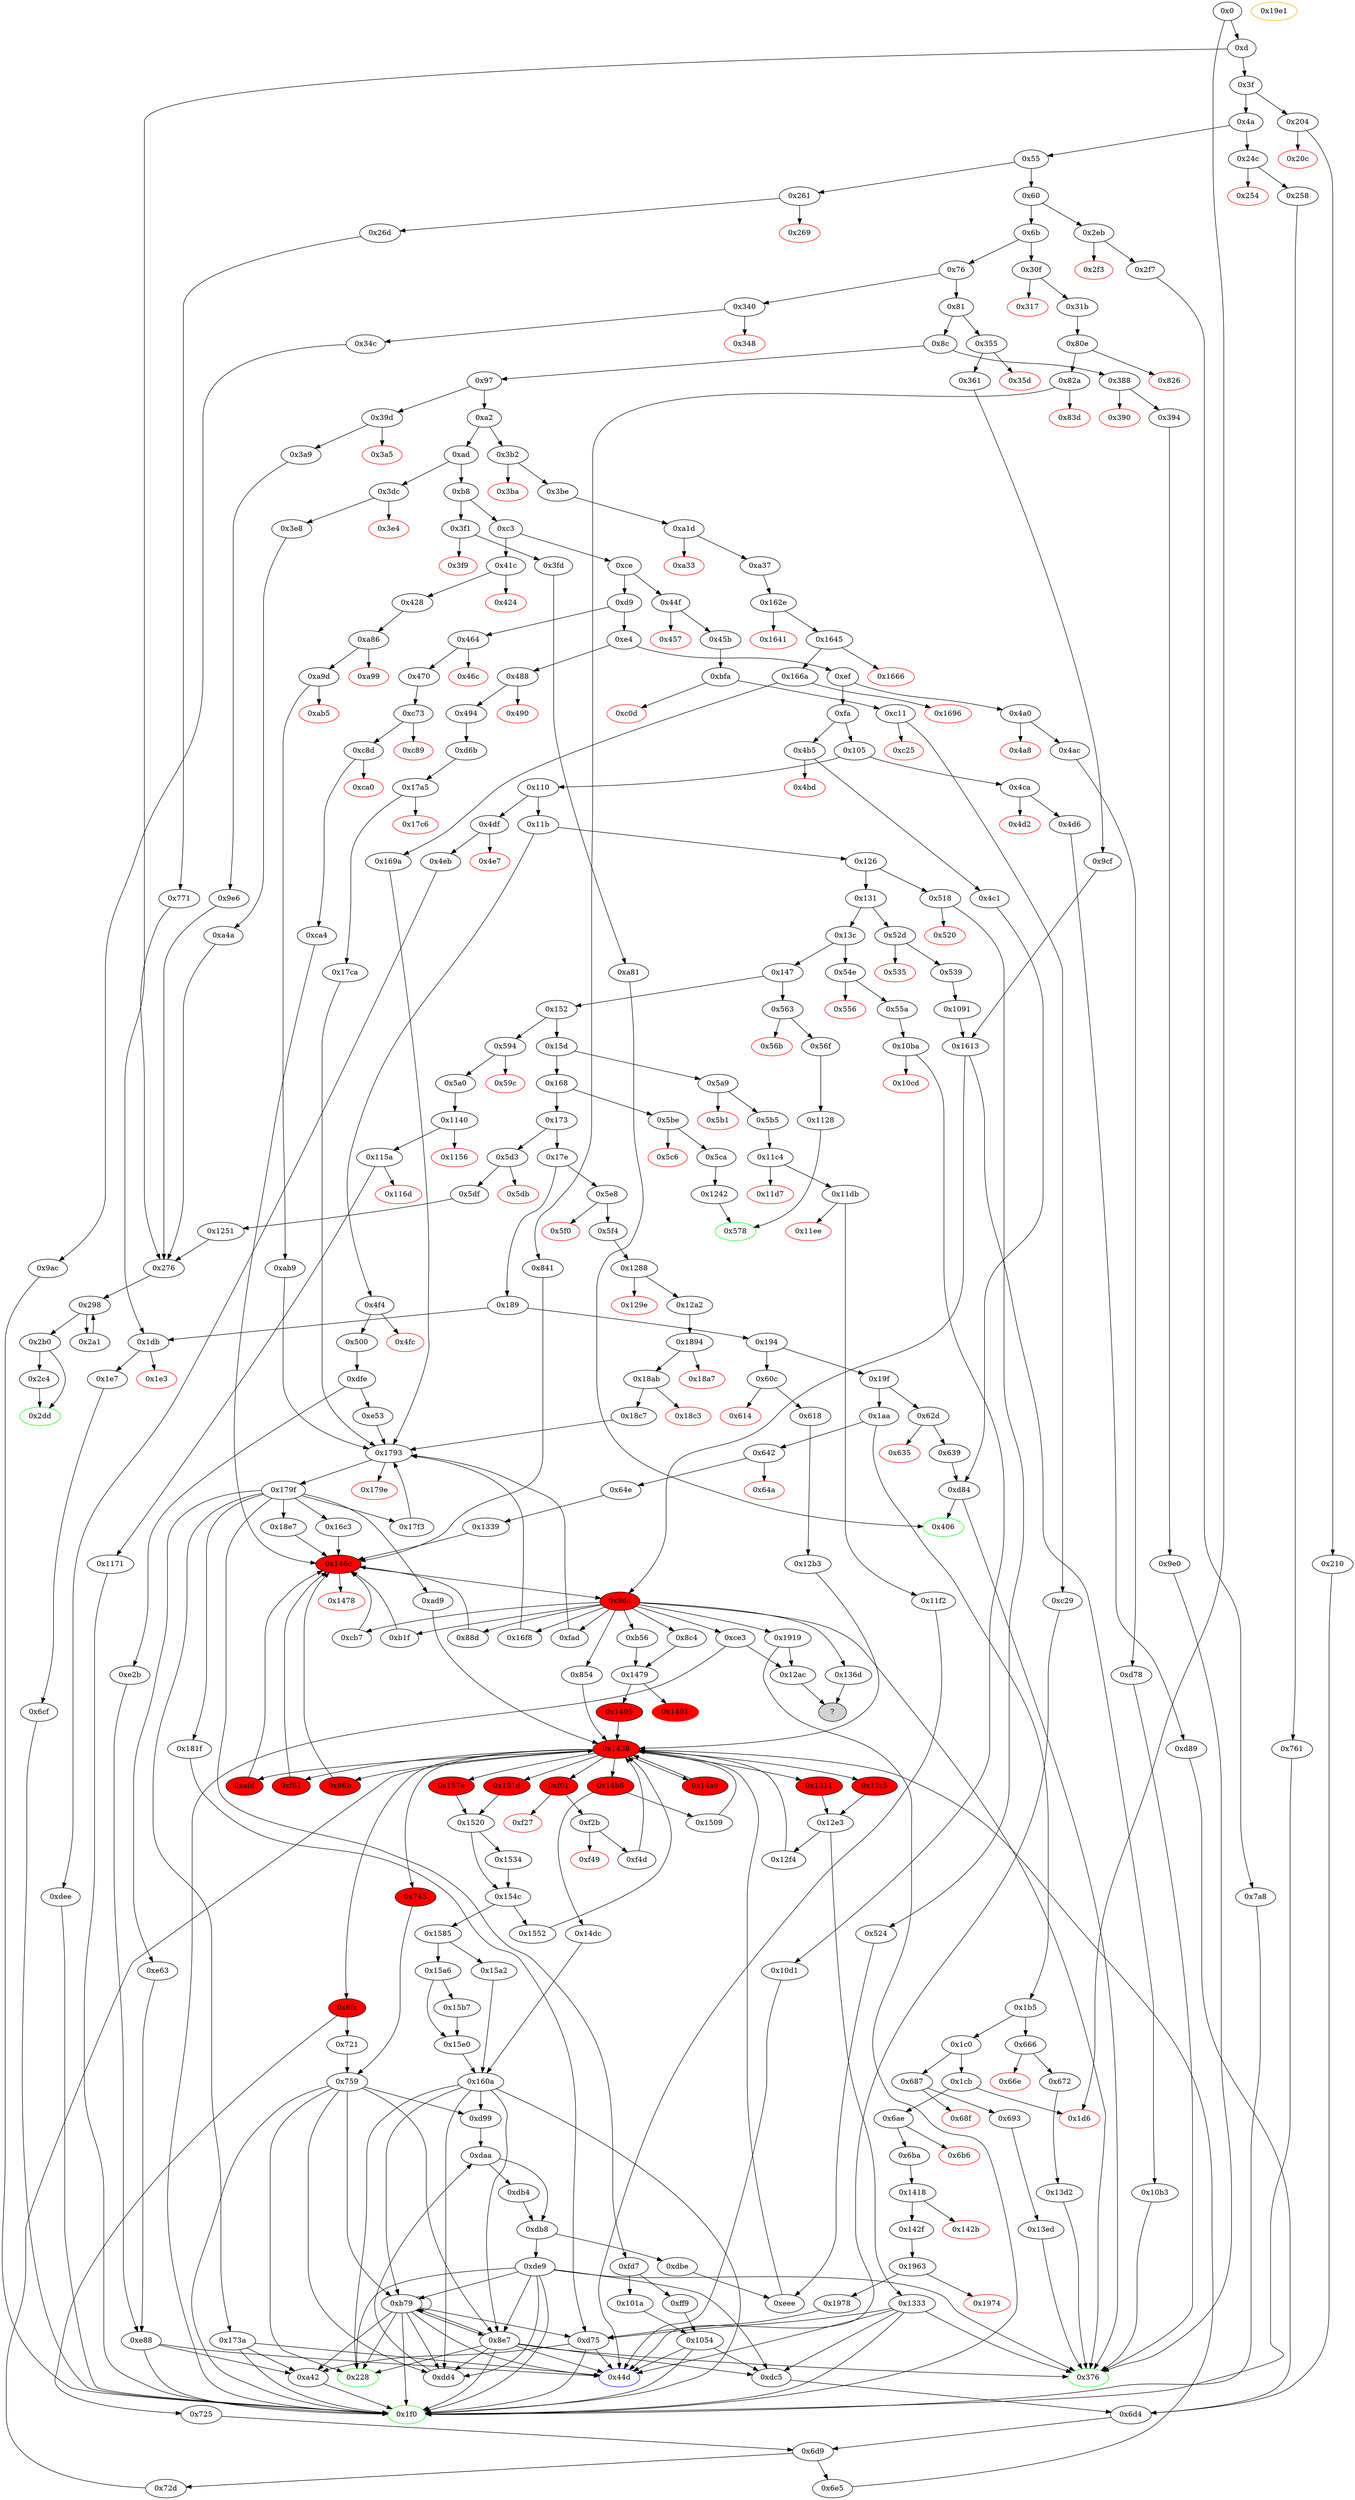 digraph "" {
"0x41c" [fillcolor=white, id="0x41c", style=filled, tooltip="Block 0x41c\n[0x41c:0x423]\n---\nPredecessors: [0xc3]\nSuccessors: [0x424, 0x428]\n---\n0x41c JUMPDEST\n0x41d CALLVALUE\n0x41e DUP1\n0x41f ISZERO\n0x420 PUSH2 0x428\n0x423 JUMPI\n---\n0x41c: JUMPDEST \n0x41d: V329 = CALLVALUE\n0x41f: V330 = ISZERO V329\n0x420: V331 = 0x428\n0x423: JUMPI 0x428 V330\n---\nEntry stack: [V11]\nStack pops: 0\nStack additions: [V329]\nExit stack: [V11, V329]\n\nDef sites:\nV11: {0xd.0x34}\n"];
"0x470" [fillcolor=white, id="0x470", style=filled, tooltip="Block 0x470\n[0x470:0x487]\n---\nPredecessors: [0x464]\nSuccessors: [0xc73]\n---\n0x470 JUMPDEST\n0x471 POP\n0x472 PUSH2 0x1f0\n0x475 PUSH1 0x1\n0x477 PUSH1 0xa0\n0x479 PUSH1 0x2\n0x47b EXP\n0x47c SUB\n0x47d PUSH1 0x4\n0x47f CALLDATALOAD\n0x480 AND\n0x481 PUSH1 0x24\n0x483 CALLDATALOAD\n0x484 PUSH2 0xc73\n0x487 JUMP\n---\n0x470: JUMPDEST \n0x472: V359 = 0x1f0\n0x475: V360 = 0x1\n0x477: V361 = 0xa0\n0x479: V362 = 0x2\n0x47b: V363 = EXP 0x2 0xa0\n0x47c: V364 = SUB 0x10000000000000000000000000000000000000000 0x1\n0x47d: V365 = 0x4\n0x47f: V366 = CALLDATALOAD 0x4\n0x480: V367 = AND V366 0xffffffffffffffffffffffffffffffffffffffff\n0x481: V368 = 0x24\n0x483: V369 = CALLDATALOAD 0x24\n0x484: V370 = 0xc73\n0x487: JUMP 0xc73\n---\nEntry stack: [V11, V355]\nStack pops: 1\nStack additions: [0x1f0, V367, V369]\nExit stack: [V11, 0x1f0, V367, V369]\n\nDef sites:\nV11: {0xd.0x34}\nV355: {0x464.0x465}\n"];
"0x4a" [fillcolor=white, id="0x4a", style=filled, tooltip="Block 0x4a\n[0x4a:0x54]\n---\nPredecessors: [0x3f]\nSuccessors: [0x55, 0x24c]\n---\n0x4a DUP1\n0x4b PUSH4 0x5d2035b\n0x50 EQ\n0x51 PUSH2 0x24c\n0x54 JUMPI\n---\n0x4b: V18 = 0x5d2035b\n0x50: V19 = EQ 0x5d2035b V11\n0x51: V20 = 0x24c\n0x54: JUMPI 0x24c V19\n---\nEntry stack: [V11]\nStack pops: 1\nStack additions: [S0]\nExit stack: [V11]\n\nDef sites:\nV11: {0xd.0x34}\n"];
"0x376" [color=green, fillcolor=white, id="0x376", style=filled, tooltip="Block 0x376\n[0x376:0x387]\n---\nPredecessors: [0x8e7, 0x9da, 0x9e0, 0xd78, 0xd84, 0xde9, 0x10b3, 0x1333, 0x13d2, 0x13ed]\nSuccessors: []\n---\n0x376 JUMPDEST\n0x377 PUSH1 0x40\n0x379 DUP1\n0x37a MLOAD\n0x37b SWAP2\n0x37c DUP3\n0x37d MSTORE\n0x37e MLOAD\n0x37f SWAP1\n0x380 DUP2\n0x381 SWAP1\n0x382 SUB\n0x383 PUSH1 0x20\n0x385 ADD\n0x386 SWAP1\n0x387 RETURN\n---\n0x376: JUMPDEST \n0x377: V272 = 0x40\n0x37a: V273 = M[0x40]\n0x37d: M[V273] = S0\n0x37e: V274 = M[0x40]\n0x382: V275 = SUB V273 V274\n0x383: V276 = 0x20\n0x385: V277 = ADD 0x20 V275\n0x387: RETURN V274 V277\n---\nEntry stack: [S19, S18, S17, S16, S15, S14, S13, S12, S11, S10, S9, S8, S7, S6, S5, S4, S3, S2, S1, S0]\nStack pops: 1\nStack additions: []\nExit stack: [S19, S18, S17, S16, S15, S14, S13, S12, S11, S10, S9, S8, S7, S6, S5, S4, S3, S2, S1]\n\nDef sites:\nS19: {0x1438_0xeee.0x1469, 0xdc5.0xdc8, 0x1438_0x12f4.0x1469, 0xeee.0xef2}\nS18: {0xf61.0xf99, 0x12f4.0x12fa, 0xeee.0xef2}\nS17: {0x8e7_0x14dc.0x9a3, 0x8e7_0x15a2.0x9a3, 0xdbe.0xdbe, 0x1438_0xeee.0x1469, 0x1438_0x12f4.0x1469, 0x12f4.0x12f8, 0xd.0x34, 0xf61.0xf7c, 0xeee.0xeef, 0x8e7_0x15e0.0x9a3}\nS16: {0xd99.0xda5, 0x8c4.0x8de, 0xeee.0xeef, 0x210.0x212, 0xdc5.0xdca, 0xdd4.0xde0, 0xb56.0xb70}\nS15: {0x8e7_0x15a2.0x9a3, 0x8e7_0x15e0.0x9a3, 0x210.0x220, 0x12f4.0x12f8, 0xdc5.0xdcd, 0xeee.0xeef, 0x8e7_0x14dc.0x9a3, 0x745.0x756}\nS14: {0xdbe.0xdbe, 0x210.0x223, 0x1438_0xeee.0x1469, 0x1438_0x12f4.0x1469, 0x12f4.0x12fa, 0xeee.0xef2, 0xf61.0xf99, 0xdc5.0xdce}\nS13: {0xeee.0xeef, 0x1438_0x12f4.0x1469, 0x1438_0xeee.0x1469, 0x1438_0x14a9.0x1469, 0x1438_0x854.0x1469, 0x1438_0x1509.0x1469, 0x1438_0xf4d.0x1469, 0x1438_0x1495.0x1469, 0x1438_0x1552.0x1469, 0x1438_0x6e5.0x1469, 0x1438_0xad9.0x1469, 0x6d4.0x6d5, 0x1479.0x147a, 0x6fc.0x717, 0x1438_0x72d.0x1469, 0x12f4.0x12fa, 0xeee.0xef2, 0xf61.0xf99}\nS12: {0x1438_0x12f4.0x1469, 0x1438_0xeee.0x1469, 0x1438_0xf4d.0x1469, 0x1438_0x6e5.0x1469, 0x1438_0x72d.0x1469, 0x1438_0x1495.0x1469, 0x1438_0x1552.0x1469, 0x6d4.0x6d5, 0x1438_0x14a9.0x1469, 0xd.0x34, 0xf01.0xf1d, 0x1479.0x147a, 0x1438_0x854.0x1469, 0xdbe.0xdbe, 0x1438_0x1509.0x1469, 0x12f4.0x12f8, 0xeee.0xeef, 0xf61.0xf7c}\nS11: {0xeee.0xeef, 0x1311.0x132c, 0x1438_0x14a9.0x1469, 0x1438_0xeee.0x1469, 0x1438_0x12f4.0x1469, 0x1438_0x1509.0x1469, 0x1438_0x1552.0x1469, 0x1552.0x1570, 0x1438_0xf4d.0x1469, 0x1438_0x6e5.0x1469, 0x1438_0x72d.0x1469, 0x1438_0x854.0x1469, 0x6d4.0x6d5, 0xd.0x34, 0xdc5.0xdc8, 0x12c5.0x12e0, 0x1479.0x147a, 0x1438_0x1495.0x1469, 0x1438_0xad9.0x1469, 0x14b6.0x14d2, 0xeee.0xef2, 0x725.0x728}\nS10: {0x1479.0x147a, 0xeee.0xeef, 0xdbe.0xdbe, 0x3be.0x3c0, 0x210.0x220, 0x1438_0x12f4.0x1469, 0x1438_0xeee.0x1469, 0x12f4.0x12f8, 0x12f4.0x12fa, 0x72d.0x72e, 0xeee.0xef2, 0xf61.0xf99, 0x6e5.0x6e5}\nS9: {0x8e7_0x14dc.0x9a3, 0x8e7_0x15a2.0x9a3, 0xeee.0xef2, 0x1438_0xf4d.0x1469, 0x1438_0x6e5.0x1469, 0x6d4.0x6d5, 0x1438_0x72d.0x1469, 0x1438_0x1495.0x1469, 0x1438_0x1552.0x1469, 0x1438_0xad9.0x1469, 0x1438_0xeee.0x1469, 0x1438_0x12f4.0x1469, 0x1438_0x14a9.0x1469, 0xd.0x34, 0xf61.0xf7c, 0xf01.0xf1d, 0xdc5.0xdc8, 0x1479.0x147a, 0x1438_0x854.0x1469, 0x1438_0x1509.0x1469, 0x3be.0x3cf, 0x12f4.0x12f8, 0xeee.0xeef, 0x8e7_0x15e0.0x9a3}\nS8: {0xd99.0xda5, 0x3be.0x3d4, 0x210.0x212, 0x12f4.0x12f8, 0xdd4.0xde0, 0x5f4.0x5f6, 0xb56.0xb70, 0xeee.0xeef, 0xdc5.0xdca, 0x8c4.0x8de}\nS7: {0x8e7_0x15a2.0x9a3, 0x8e7_0x15e0.0x9a3, 0xeee.0xeef, 0x210.0x220, 0x1438_0xeee.0x1469, 0x1438_0x12f4.0x1469, 0x1438_0xad9.0x1469, 0x6d4.0x6d5, 0x1438_0x14a9.0x1469, 0x1438_0x854.0x1469, 0x1438_0x1509.0x1469, 0x1438_0xf4d.0x1469, 0x1438_0x1495.0x1469, 0x1438_0x1552.0x1469, 0xd.0x34, 0xf61.0xf7c, 0xf01.0xf1d, 0xdc5.0xdc8, 0x745.0x756, 0xdc5.0xdcd, 0x1479.0x147a, 0x6fc.0x717, 0x1438_0x6e5.0x1469, 0x1438_0x72d.0x1469, 0x3be.0x3d7, 0x12f4.0x12f8, 0x5f4.0x604, 0xeee.0xef2, 0x8e7_0x14dc.0x9a3}\nS6: {0x618.0x61a, 0x31b.0x31d, 0xa1d.0xa21, 0x1311.0x132c, 0x210.0x223, 0x1552.0x1570, 0x1438_0xeee.0x1469, 0x6d4.0x6d5, 0x1438_0x12f4.0x1469, 0x1438_0x1509.0x1469, 0x1438_0x1552.0x1469, 0x1438_0xf4d.0x1469, 0x1438_0x6e5.0x1469, 0x1438_0x72d.0x1469, 0x1438_0x854.0x1469, 0xd.0x34, 0xdc5.0xdce, 0x12c5.0x12e0, 0x1479.0x147a, 0x1438_0x1495.0x1469, 0x1438_0xad9.0x1469, 0x1438_0x14a9.0x1469, 0xdbe.0xdbe, 0x725.0x728, 0x12f4.0x12fa, 0x5f4.0x607, 0x14b6.0x14d2, 0x72d.0x72e, 0xeee.0xef2, 0xf61.0xf99, 0x6e5.0x6e5}\nS5: {0x618.0x628, 0x8e7_0x15a2.0x9a3, 0x8e7_0x15e0.0x9a3, 0x31b.0x32b, 0x1438_0x854.0x1469, 0x1438_0x1495.0x1469, 0x6d4.0x6d5, 0x1438_0xeee.0x1469, 0x1438_0x12f4.0x1469, 0x1438_0x1509.0x1469, 0x1438_0x1552.0x1469, 0x1438_0x14a9.0x1469, 0x1438_0xf4d.0x1469, 0x1438_0x6e5.0x1469, 0xd.0x34, 0xf61.0xf7c, 0x1288.0x128c, 0x500.0x502, 0x1479.0x147a, 0x494.0x496, 0x6fc.0x717, 0x1438_0x72d.0x1469, 0x1438_0xad9.0x1469, 0xdbe.0xdbe, 0x12f4.0x12f8, 0xa37.0xa38, 0x428.0x42a, 0xeee.0xeef, 0x8e7_0x14dc.0x9a3}\nS4: {0xd99.0xda5, 0x31b.0x32e, 0x210.0x212, 0x1438_0x6e5.0x1469, 0x1438_0xad9.0x1469, 0xdd4.0xde0, 0x6d4.0x6d5, 0xb56.0xb70, 0x1438_0x72d.0x1469, 0x1438_0xeee.0x1469, 0x1438_0x12f4.0x1469, 0x1438_0x1495.0x1469, 0x1438_0x1552.0x1469, 0x494.0x49b, 0x64e.0x650, 0xf01.0xf1d, 0x500.0x510, 0xdc5.0xdca, 0x8c4.0x8de, 0x1479.0x147a, 0x1438_0x14a9.0x1469, 0x1438_0x854.0x1469, 0x1438_0x1509.0x1469, 0x470.0x472, 0x1438_0xf4d.0x1469, 0x3be.0x3cf, 0x12b3.0x12b4, 0x12f4.0x12f8, 0x428.0x438, 0xeee.0xeef, 0x12a2.0x12a3}\nS3: {0x1552.0x1570, 0x6d4.0x6d5, 0x64e.0x65e, 0xdc5.0xdcd, 0x745.0x756, 0x12c5.0x12e0, 0x1479.0x147a, 0x1438_0xad9.0x1469, 0x1438_0x72d.0x1469, 0x470.0x480, 0x12f4.0x12f8, 0x5f4.0x604, 0xd6b.0xd6c, 0xeee.0xeef, 0x8e7_0x15a2.0x9a3, 0x8e7_0x15e0.0x9a3, 0x8e7_0x14dc.0x9a3, 0xeee.0xef2, 0x31b.0x33b, 0x1311.0x132c, 0x210.0x220, 0x1438_0xf4d.0x1469, 0x1438_0x12b3.0x1469, 0x1438_0x854.0x1469, 0x1438_0x1495.0x1469, 0x1438_0x1509.0x1469, 0x1438_0x14a9.0x1469, 0x1438_0xeee.0x1469, 0x1438_0x12f4.0x1469, 0x1438_0x1552.0x1469, 0x1438_0x6e5.0x1469, 0x500.0x513, 0x3be.0x3d4, 0x12b3.0x12b4, 0x14b6.0x14d2, 0x428.0x43b, 0x725.0x728}\nS2: {0xb56.0xb70, 0x64e.0x661, 0xdc5.0xdce, 0x8c4.0x8de, 0x1479.0x147a, 0x1438_0x6e5.0x1469, 0x1438_0xad9.0x1469, 0xdfe.0xe00, 0x470.0x483, 0x12f4.0x12fa, 0x5f4.0x607, 0xd6b.0xd6f, 0xeee.0xef2, 0xf61.0xf99, 0x6e5.0x6e5, 0x210.0x223, 0x1438_0xeee.0x1469, 0x1438_0x12f4.0x1469, 0x1438_0x72d.0x1469, 0x1438_0xf4d.0x1469, 0x1438_0x854.0x1469, 0x1438_0x1495.0x1469, 0x1438_0x14a9.0x1469, 0x1438_0x1509.0x1469, 0x1438_0x1552.0x1469, 0xd.0x34, 0x80e.0x812, 0xdbe.0xdbe, 0x3be.0x3d7, 0x12b3.0x12b7, 0x428.0x448, 0x72d.0x72e}\nS1: {0x6d4.0x6d5, 0x4c1.0x4c3, 0x1479.0x147a, 0x6fc.0x717, 0x1438_0x1495.0x1469, 0xdfe.0xe22, 0x1438_0x1552.0x1469, 0x1438_0x6e5.0x1469, 0xc73.0xc77, 0x12f4.0x12fa, 0xeee.0xeef, 0xf61.0xf7c, 0xeee.0xef2, 0xf61.0xf99, 0x1438_0xad9.0x1469, 0x1438_0x72d.0x1469, 0x1894.0x1895, 0x1438_0x12b3.0x1469, 0x1438_0x12f4.0x1469, 0x1438_0xeee.0x1469, 0x1438_0x14a9.0x1469, 0x1438_0x854.0x1469, 0x1438_0x1509.0x1469, 0x1438_0xf4d.0x1469, 0xd.0x34, 0x494.0x49b, 0x80e.0x812, 0xa86.0xa87, 0x539.0x53b, 0x1339.0x133b, 0x639.0x63b, 0x4ac.0x4ae, 0x162e.0x162f}\nS0: {0xeee.0xef2, 0x1311.0x132c, 0x13d2.0x13ea, 0x1438_0xeee.0x1469, 0x1438_0x12f4.0x1469, 0x1438_0x1509.0x1469, 0x1438_0x1552.0x1469, 0x1552.0x1570, 0x1438_0x14a9.0x1469, 0x1438_0xf4d.0x1469, 0x1438_0x6e5.0x1469, 0xd84.0xd85, 0xb56.0xb70, 0x8e7.0x9a3, 0x10b3.0x10b4, 0xdc5.0xdc8, 0x12c5.0x12e0, 0x8c4.0x8de, 0x1479.0x147a, 0xd78.0xd79, 0x1438_0x72d.0x1469, 0x1438_0x854.0x1469, 0x1438_0x1495.0x1469, 0x14b6.0x14d2, 0x1613_0x1091.0x162b, 0x1613_0x9cf.0x162b, 0x13ed.0x1415, 0x146c.0x146f, 0xeee.0xeef, 0x9e0.0x9e3, 0x725.0x728}\n"];
"0x5e8" [fillcolor=white, id="0x5e8", style=filled, tooltip="Block 0x5e8\n[0x5e8:0x5ef]\n---\nPredecessors: [0x17e]\nSuccessors: [0x5f0, 0x5f4]\n---\n0x5e8 JUMPDEST\n0x5e9 CALLVALUE\n0x5ea DUP1\n0x5eb ISZERO\n0x5ec PUSH2 0x5f4\n0x5ef JUMPI\n---\n0x5e8: JUMPDEST \n0x5e9: V487 = CALLVALUE\n0x5eb: V488 = ISZERO V487\n0x5ec: V489 = 0x5f4\n0x5ef: JUMPI 0x5f4 V488\n---\nEntry stack: [V11]\nStack pops: 0\nStack additions: [V487]\nExit stack: [V11, V487]\n\nDef sites:\nV11: {0xd.0x34}\n"];
"0x361" [fillcolor=white, id="0x361", style=filled, tooltip="Block 0x361\n[0x361:0x375]\n---\nPredecessors: [0x355]\nSuccessors: [0x9cf]\n---\n0x361 JUMPDEST\n0x362 POP\n0x363 PUSH2 0x376\n0x366 PUSH1 0x1\n0x368 PUSH1 0xa0\n0x36a PUSH1 0x2\n0x36c EXP\n0x36d SUB\n0x36e PUSH1 0x4\n0x370 CALLDATALOAD\n0x371 AND\n0x372 PUSH2 0x9cf\n0x375 JUMP\n---\n0x361: JUMPDEST \n0x363: V262 = 0x376\n0x366: V263 = 0x1\n0x368: V264 = 0xa0\n0x36a: V265 = 0x2\n0x36c: V266 = EXP 0x2 0xa0\n0x36d: V267 = SUB 0x10000000000000000000000000000000000000000 0x1\n0x36e: V268 = 0x4\n0x370: V269 = CALLDATALOAD 0x4\n0x371: V270 = AND V269 0xffffffffffffffffffffffffffffffffffffffff\n0x372: V271 = 0x9cf\n0x375: JUMP 0x9cf\n---\nEntry stack: [V11, V258]\nStack pops: 1\nStack additions: [0x376, V270]\nExit stack: [V11, 0x376, V270]\n\nDef sites:\nV11: {0xd.0x34}\nV258: {0x355.0x356}\n"];
"0xd78" [fillcolor=white, id="0xd78", style=filled, tooltip="Block 0xd78\n[0xd78:0xd83]\n---\nPredecessors: [0x4ac]\nSuccessors: [0x376]\n---\n0xd78 JUMPDEST\n0xd79 PUSH8 0xde0b6b3a7640000\n0xd82 DUP2\n0xd83 JUMP\n---\n0xd78: JUMPDEST \n0xd79: V1055 = 0xde0b6b3a7640000\n0xd83: JUMP 0x376\n---\nEntry stack: [V11, 0x376]\nStack pops: 1\nStack additions: [S0, 0xde0b6b3a7640000]\nExit stack: [V11, 0x376, 0xde0b6b3a7640000]\n\nDef sites:\nV11: {0xd.0x34}\n0x376: {0x4ac.0x4ae}\n"];
"0x4f4" [fillcolor=white, id="0x4f4", style=filled, tooltip="Block 0x4f4\n[0x4f4:0x4fb]\n---\nPredecessors: [0x11b]\nSuccessors: [0x4fc, 0x500]\n---\n0x4f4 JUMPDEST\n0x4f5 CALLVALUE\n0x4f6 DUP1\n0x4f7 ISZERO\n0x4f8 PUSH2 0x500\n0x4fb JUMPI\n---\n0x4f4: JUMPDEST \n0x4f5: V403 = CALLVALUE\n0x4f7: V404 = ISZERO V403\n0x4f8: V405 = 0x500\n0x4fb: JUMPI 0x500 V404\n---\nEntry stack: [V11]\nStack pops: 0\nStack additions: [V403]\nExit stack: [V11, V403]\n\nDef sites:\nV11: {0xd.0x34}\n"];
"0xb8" [fillcolor=white, id="0xb8", style=filled, tooltip="Block 0xb8\n[0xb8:0xc2]\n---\nPredecessors: [0xad]\nSuccessors: [0xc3, 0x3f1]\n---\n0xb8 DUP1\n0xb9 PUSH4 0x313ce567\n0xbe EQ\n0xbf PUSH2 0x3f1\n0xc2 JUMPI\n---\n0xb9: V48 = 0x313ce567\n0xbe: V49 = EQ 0x313ce567 V11\n0xbf: V50 = 0x3f1\n0xc2: JUMPI 0x3f1 V49\n---\nEntry stack: [V11]\nStack pops: 1\nStack additions: [S0]\nExit stack: [V11]\n\nDef sites:\nV11: {0xd.0x34}\n"];
"0x1585" [fillcolor=white, id="0x1585", style=filled, tooltip="Block 0x1585\n[0x1585:0x15a1]\n---\nPredecessors: [0x154c]\nSuccessors: [0x15a2, 0x15a6]\n---\n0x1585 JUMPDEST\n0x1586 DUP3\n0x1587 PUSH8 0xffffffffffffffff\n0x1590 AND\n0x1591 DUP7\n0x1592 PUSH8 0xffffffffffffffff\n0x159b AND\n0x159c EQ\n0x159d ISZERO\n0x159e PUSH2 0x15a6\n0x15a1 JUMPI\n---\n0x1585: JUMPDEST \n0x1587: V1603 = 0xffffffffffffffff\n0x1590: V1604 = AND 0xffffffffffffffff S2\n0x1592: V1605 = 0xffffffffffffffff\n0x159b: V1606 = AND 0xffffffffffffffff S5\n0x159c: V1607 = EQ V1606 V1604\n0x159d: V1608 = ISZERO V1607\n0x159e: V1609 = 0x15a6\n0x15a1: JUMPI 0x15a6 V1608\n---\nEntry stack: [S14, 0xdc5, S12, S11, S10, S9, S8, S7, S6, S5, S4, S3, S2, S1, S0]\nStack pops: 6\nStack additions: [S5, S4, S3, S2, S1, S0]\nExit stack: [S14, 0xdc5, S12, S11, S10, S9, S8, S7, S6, S5, S4, S3, S2, S1, S0]\n\nDef sites:\nS14: {}\n0xdc5: {0xdbe.0xdbe}\nS12: {0x1438_0x12f4.0x1469, 0x1438_0xeee.0x1469, 0xeee.0xeef}\nS11: {0x12f4.0x12f8, 0xeee.0xeef}\nS10: {0x1438_0x12f4.0x1469, 0x1438_0x14a9.0x1469, 0xdc5.0xdc8, 0x1438_0xeee.0x1469, 0xeee.0xef2}\nS9: {0xf61.0xf99, 0x12f4.0x12fa, 0xeee.0xef2}\nS8: {0x8e7_0x15e0.0x9a3, 0x8e7_0x14dc.0x9a3, 0x1438_0x14a9.0x1469, 0x1438_0xeee.0x1469, 0x1438_0x12f4.0x1469, 0x12f4.0x12f8, 0xd.0x34, 0xf61.0xf7c, 0xeee.0xeef, 0x8e7_0x15a2.0x9a3}\nS7: {0xd99.0xda5, 0x8c4.0x8de, 0x210.0x212, 0xdc5.0xdca, 0xdd4.0xde0, 0xb56.0xb70}\nS6: {0x8e7_0x14dc.0x9a3, 0x8e7_0x15a2.0x9a3, 0x210.0x220, 0x745.0x756, 0x1438_0xeee.0x1469, 0x1438_0x12f4.0x1469, 0x12f4.0x12f8, 0xeee.0xeef, 0x8e7_0x15e0.0x9a3, 0xdc5.0xdcd}\nS5: {0xdbe.0xdbe, 0x210.0x223, 0x1438_0x14a9.0x1469, 0x1438_0xeee.0x1469, 0x1438_0x12f4.0x1469, 0x12f4.0x12fa, 0xeee.0xef2, 0xf61.0xf99, 0xdc5.0xdce}\nS4: {0x1479.0x147a, 0x6fc.0x717, 0x1438_0x14a9.0x1469, 0x1438_0x854.0x1469, 0x1438_0x1509.0x1469, 0x1438_0xf4d.0x1469, 0x1438_0x6e5.0x1469, 0x1438_0x72d.0x1469, 0x1438_0xad9.0x1469, 0x1438_0x1495.0x1469, 0x1438_0x1552.0x1469, 0x1438_0xeee.0x1469, 0x1438_0x12f4.0x1469, 0x6d4.0x6d5, 0xeee.0xeef}\nS3: {0x1438_0x72d.0x1469, 0x1438_0xeee.0x1469, 0x1438_0x12f4.0x1469, 0x6d4.0x6d5, 0x1438_0x1495.0x1469, 0x1438_0x1552.0x1469, 0x1438_0x14a9.0x1469, 0x1438_0x854.0x1469, 0x1438_0x1509.0x1469, 0x1438_0xf4d.0x1469, 0xf01.0xf1d, 0x1479.0x147a, 0x1438_0x6e5.0x1469, 0x1438_0xad9.0x1469, 0x12f4.0x12f8, 0xeee.0xeef}\nS2: {0x1311.0x132c, 0x1438_0x1509.0x1469, 0x1438_0x1552.0x1469, 0x6d4.0x6d5, 0x1438_0x12f4.0x1469, 0x1438_0xeee.0x1469, 0x1552.0x1570, 0x1438_0x14a9.0x1469, 0x1438_0xf4d.0x1469, 0x1438_0x6e5.0x1469, 0x1438_0x72d.0x1469, 0x12c5.0x12e0, 0x1479.0x147a, 0x1438_0x854.0x1469, 0x1438_0x1495.0x1469, 0x14b6.0x14d2, 0xeee.0xef2, 0x725.0x728}\nS1: {0x1438_0x14a9.0x1469, 0x1438_0x1509.0x1469, 0x1438_0x1552.0x1469, 0x1438_0xeee.0x1469, 0x1438_0x6e5.0x1469, 0x1438_0xad9.0x1469, 0x1438_0x72d.0x1469, 0x1438_0xf4d.0x1469, 0x1438_0x854.0x1469, 0x1438_0x12f4.0x1469, 0x1438_0x1495.0x1469}\nS0: {0x1438_0x1552.0x1469, 0x1438_0xf4d.0x1469, 0x1438_0x6e5.0x1469, 0x1438_0xeee.0x1469, 0x1438_0x72d.0x1469, 0x1438_0x12f4.0x1469, 0x1438_0x854.0x1469, 0x1438_0x1495.0x1469, 0x1438_0x14a9.0x1469, 0x1438_0x1509.0x1469, 0x1479.0x147a, 0x1552.0x1574, 0x12f4.0x12fc, 0x72d.0x730, 0xeee.0xef5, 0xf61.0xf7c, 0x6e5.0x6e7}\n"];
"0xde9" [fillcolor=white, id="0xde9", style=filled, tooltip="Block 0xde9\n[0xde9:0xded]\n---\nPredecessors: [0xdb8]\nSuccessors: [0x1f0, 0x228, 0x376, 0x8e7, 0xb79, 0xdc5, 0xdd4]\n---\n0xde9 JUMPDEST\n0xdea POP\n0xdeb POP\n0xdec SWAP1\n0xded JUMP\n---\n0xde9: JUMPDEST \n0xded: JUMP S3\n---\nEntry stack: [S12, S11, S10, S9, S8, S7, S6, S5, S4, S3, S2, S1, S0]\nStack pops: 4\nStack additions: [S2]\nExit stack: [S12, S11, S10, S9, S8, S7, S6, S5, S4, S2]\n\nDef sites:\nS12: {}\nS11: {}\nS10: {}\nS9: {}\nS8: {}\nS7: {0x8c4.0x8de, 0xb56.0xb70}\nS6: {}\nS5: {0xb56.0xb70, 0x8c4.0x8de, 0xdbe.0xdbe}\nS4: {0x1479.0x147a, 0x6fc.0x717, 0x1438_0xeee.0x1469, 0x1438_0x12f4.0x1469, 0x1438_0x14a9.0x1469, 0x1438_0x854.0x1469, 0x1438_0x1509.0x1469, 0x1438_0xf4d.0x1469, 0xeee.0xeef}\nS3: {0x1479.0x147a, 0xeee.0xeef, 0x1438_0xeee.0x1469, 0xdbe.0xdbe, 0xf01.0xf1d, 0x1438_0x12f4.0x1469, 0x12f4.0x12f8}\nS2: {0xeee.0xef2, 0x1311.0x132c, 0x1552.0x1570, 0x1438_0xeee.0x1469, 0x1438_0x12f4.0x1469, 0x1438_0x1509.0x1469, 0xb56.0xb70, 0x1438_0x1552.0x1469, 0x1438_0x14a9.0x1469, 0x1438_0xf4d.0x1469, 0x1438_0x6e5.0x1469, 0x1438_0x72d.0x1469, 0xdc5.0xdc8, 0x12c5.0x12e0, 0x8c4.0x8de, 0x1479.0x147a, 0x6fc.0x717, 0x1438_0x854.0x1469, 0x1438_0x1495.0x1469, 0x14b6.0x14d2, 0xeee.0xeef, 0x725.0x728}\nS1: {0xd99.0xda5, 0xdd4.0xde0}\nS0: {0x8e7_0x15e0.0x9a3, 0x8e7_0x14dc.0x9a3, 0xeee.0xeef, 0x1438_0x1495.0x1469, 0x1438_0x1552.0x1469, 0x6d4.0x6d5, 0x1438_0x6e5.0x1469, 0x1438_0xad9.0x1469, 0x1438_0xeee.0x1469, 0x1438_0x12f4.0x1469, 0x1438_0x14a9.0x1469, 0x1438_0x854.0x1469, 0x1438_0x1509.0x1469, 0xd.0x34, 0xf61.0xf7c, 0xf01.0xf1d, 0x745.0x756, 0x1479.0x147a, 0x1438_0xf4d.0x1469, 0x1438_0x72d.0x1469, 0x12f4.0x12f8, 0xeee.0xef2, 0x8e7_0x15a2.0x9a3}\n"];
"0x173" [fillcolor=white, id="0x173", style=filled, tooltip="Block 0x173\n[0x173:0x17d]\n---\nPredecessors: [0x168]\nSuccessors: [0x17e, 0x5d3]\n---\n0x173 DUP1\n0x174 PUSH4 0x95d89b41\n0x179 EQ\n0x17a PUSH2 0x5d3\n0x17d JUMPI\n---\n0x174: V99 = 0x95d89b41\n0x179: V100 = EQ 0x95d89b41 V11\n0x17a: V101 = 0x5d3\n0x17d: JUMPI 0x5d3 V100\n---\nEntry stack: [V11]\nStack pops: 1\nStack additions: [S0]\nExit stack: [V11]\n\nDef sites:\nV11: {0xd.0x34}\n"];
"0xa42" [fillcolor=white, id="0xa42", style=filled, tooltip="Block 0xa42\n[0xa42:0xa49]\n---\nPredecessors: [0xb79, 0xd75, 0xe88, 0x173a]\nSuccessors: [0x1f0]\n---\n0xa42 JUMPDEST\n0xa43 SWAP5\n0xa44 SWAP4\n0xa45 POP\n0xa46 POP\n0xa47 POP\n0xa48 POP\n0xa49 JUMP\n---\n0xa42: JUMPDEST \n0xa49: JUMP S5\n---\nEntry stack: [S11, S10, 0xdc5, S8, S7, S6, S5, S4, S3, S2, S1, S0]\nStack pops: 6\nStack additions: [S0]\nExit stack: [S11, S10, 0xdc5, S8, S7, S6, S0]\n\nDef sites:\nS11: {0x8c4.0x8de, 0xb56.0xb70}\nS10: {}\n0xdc5: {0xdbe.0xdbe}\nS8: {0x1479.0x147a, 0x6fc.0x717, 0x1438_0xeee.0x1469, 0x1438_0x12f4.0x1469, 0x1438_0x14a9.0x1469, 0x1438_0x854.0x1469, 0x1438_0x1509.0x1469, 0x1438_0xf4d.0x1469, 0xeee.0xeef}\nS7: {0x1479.0x147a, 0x1438_0xeee.0x1469, 0xeee.0xeef, 0xf01.0xf1d, 0x1438_0x12f4.0x1469, 0x12f4.0x12f8}\nS6: {0x1311.0x132c, 0x1438_0xeee.0x1469, 0x1438_0x12f4.0x1469, 0x1438_0x1509.0x1469, 0x1438_0x1552.0x1469, 0x1552.0x1570, 0x1438_0x14a9.0x1469, 0x1438_0xf4d.0x1469, 0x1438_0x6e5.0x1469, 0x1438_0x72d.0x1469, 0x1438_0x854.0x1469, 0xd.0x34, 0xdc5.0xdc8, 0x12c5.0x12e0, 0x1479.0x147a, 0x1438_0x1495.0x1469, 0x14b6.0x14d2, 0xeee.0xef2, 0x725.0x728}\nS5: {0x1479.0x147a, 0x3be.0x3c0, 0x1438_0x12f4.0x1469, 0x1438_0xeee.0x1469, 0x12f4.0x12fa, 0x72d.0x72e, 0xeee.0xef2, 0xf61.0xf99, 0x6e5.0x6e5}\nS4: {0x8e7_0x14dc.0x9a3, 0x8e7_0x15a2.0x9a3, 0x1438_0x12f4.0x1469, 0x1438_0xeee.0x1469, 0x1438_0xf4d.0x1469, 0x1438_0x6e5.0x1469, 0xb56.0xb70, 0x1438_0x72d.0x1469, 0x1438_0x854.0x1469, 0x1438_0x1495.0x1469, 0x1438_0x14a9.0x1469, 0x1438_0x1509.0x1469, 0xd.0x34, 0xf61.0xf7c, 0xf01.0xf1d, 0x8c4.0x8de, 0x1479.0x147a, 0x1438_0x1552.0x1469, 0x3be.0x3cf, 0x12f4.0x12f8, 0xeee.0xeef, 0x8e7_0x15e0.0x9a3}\nS3: {0xd99.0xda5, 0x3be.0x3d4, 0x210.0x212, 0x5f4.0x5f6, 0xdd4.0xde0, 0xb56.0xb70, 0xdc5.0xdca, 0x8c4.0x8de}\nS2: {0x8e7_0x15a2.0x9a3, 0x8e7_0x15e0.0x9a3, 0x210.0x220, 0x1438_0xeee.0x1469, 0x1438_0x12f4.0x1469, 0x1438_0x14a9.0x1469, 0x1438_0x854.0x1469, 0xb56.0xb70, 0x1438_0x1509.0x1469, 0x1438_0xf4d.0x1469, 0xd.0x34, 0xf01.0xf1d, 0x745.0x756, 0x8c4.0x8de, 0xdc5.0xdcd, 0x1479.0x147a, 0x6fc.0x717, 0xdbe.0xdbe, 0x3be.0x3d7, 0x12f4.0x12f8, 0x5f4.0x604, 0xeee.0xeef, 0x8e7_0x14dc.0x9a3}\nS1: {0x31b.0x31d, 0xa1d.0xa21, 0xeee.0xeef, 0x1311.0x132c, 0x210.0x223, 0x1552.0x1570, 0x1438_0x6e5.0x1469, 0x1438_0x72d.0x1469, 0x1438_0xeee.0x1469, 0x1438_0x12f4.0x1469, 0x1438_0x14a9.0x1469, 0x1438_0x854.0x1469, 0x1438_0x1509.0x1469, 0x1438_0xf4d.0x1469, 0x1438_0x1495.0x1469, 0xd.0x34, 0xdc5.0xdce, 0x12c5.0x12e0, 0x1479.0x147a, 0x6fc.0x717, 0x1438_0x1552.0x1469, 0xdbe.0xdbe, 0x725.0x728, 0x12f4.0x12fa, 0x5f4.0x607, 0x14b6.0x14d2, 0x72d.0x72e, 0xeee.0xef2, 0xf61.0xf99, 0x6e5.0x6e5}\nS0: {0x1479.0x147a, 0xdbe.0xdbe, 0x1438_0xeee.0x1469, 0x1438_0x12f4.0x1469, 0xe88.0xee6, 0x12f4.0x12f8, 0x173a.0x178b, 0xeee.0xeef, 0xf01.0xf1d}\n"];
"0x1641" [color=red, fillcolor=white, id="0x1641", style=filled, tooltip="Block 0x1641\n[0x1641:0x1644]\n---\nPredecessors: [0x162e]\nSuccessors: []\n---\n0x1641 PUSH1 0x0\n0x1643 DUP1\n0x1644 REVERT\n---\n0x1641: V1660 = 0x0\n0x1644: REVERT 0x0 0x0\n---\nEntry stack: [V11, 0x1f0, V302, V305, V307, 0x0, 0xa42, V302, V305, V307, 0x0]\nStack pops: 0\nStack additions: []\nExit stack: [V11, 0x1f0, V302, V305, V307, 0x0, 0xa42, V302, V305, V307, 0x0]\n\nDef sites:\nV11: {0xd.0x34}\n0x1f0: {0x3be.0x3c0}\nV302: {0x3be.0x3cf}\nV305: {0x3be.0x3d4}\nV307: {0x3be.0x3d7}\n0x0: {0xa1d.0xa21}\n0xa42: {0xa37.0xa38}\nV302: {0x3be.0x3cf}\nV305: {0x3be.0x3d4}\nV307: {0x3be.0x3d7}\n0x0: {0x162e.0x162f}\n"];
"0x18c3" [color=red, fillcolor=white, id="0x18c3", style=filled, tooltip="Block 0x18c3\n[0x18c3:0x18c6]\n---\nPredecessors: [0x18ab]\nSuccessors: []\n---\n0x18c3 PUSH1 0x0\n0x18c5 DUP1\n0x18c6 REVERT\n---\n0x18c3: V1873 = 0x0\n0x18c6: REVERT 0x0 0x0\n---\nEntry stack: [V11, 0x1f0, V499, V501, 0x0, 0x12ac, V499, V501, 0x0]\nStack pops: 0\nStack additions: []\nExit stack: [V11, 0x1f0, V499, V501, 0x0, 0x12ac, V499, V501, 0x0]\n\nDef sites:\nV11: {0xd.0x34}\n0x1f0: {0x5f4.0x5f6}\nV499: {0x5f4.0x604}\nV501: {0x5f4.0x607}\n0x0: {0x1288.0x128c}\n0x12ac: {0x12a2.0x12a3}\nV499: {0x5f4.0x604}\nV501: {0x5f4.0x607}\n0x0: {0x1894.0x1895}\n"];
"0x15b7" [fillcolor=white, id="0x15b7", style=filled, tooltip="Block 0x15b7\n[0x15b7:0x15df]\n---\nPredecessors: [0x15a6]\nSuccessors: [0x15e0]\n---\n0x15b7 PUSH1 0x0\n0x15b9 DUP6\n0x15ba DUP2\n0x15bb MSTORE\n0x15bc PUSH1 0x3\n0x15be PUSH1 0x20\n0x15c0 MSTORE\n0x15c1 PUSH1 0x40\n0x15c3 SWAP1\n0x15c4 SHA3\n0x15c5 DUP1\n0x15c6 SLOAD\n0x15c7 PUSH8 0xffffffffffffffff\n0x15d0 NOT\n0x15d1 AND\n0x15d2 PUSH8 0xffffffffffffffff\n0x15db DUP6\n0x15dc AND\n0x15dd OR\n0x15de SWAP1\n0x15df SSTORE\n---\n0x15b7: V1615 = 0x0\n0x15bb: M[0x0] = S4\n0x15bc: V1616 = 0x3\n0x15be: V1617 = 0x20\n0x15c0: M[0x20] = 0x3\n0x15c1: V1618 = 0x40\n0x15c4: V1619 = SHA3 0x0 0x40\n0x15c6: V1620 = S[V1619]\n0x15c7: V1621 = 0xffffffffffffffff\n0x15d0: V1622 = NOT 0xffffffffffffffff\n0x15d1: V1623 = AND 0xffffffffffffffffffffffffffffffffffffffffffffffff0000000000000000 V1620\n0x15d2: V1624 = 0xffffffffffffffff\n0x15dc: V1625 = AND S2 0xffffffffffffffff\n0x15dd: V1626 = OR V1625 V1623\n0x15df: S[V1619] = V1626\n---\nEntry stack: [S14, 0xdc5, S12, S11, S10, S9, S8, S7, S6, S5, S4, S3, S2, S1, S0]\nStack pops: 5\nStack additions: [S4, S3, S2, S1, S0]\nExit stack: [S14, 0xdc5, S12, S11, S10, S9, S8, S7, S6, S5, S4, S3, S2, S1, S0]\n\nDef sites:\nS14: {}\n0xdc5: {0xdbe.0xdbe}\nS12: {0x1438_0x12f4.0x1469, 0x1438_0xeee.0x1469, 0xeee.0xeef}\nS11: {0x12f4.0x12f8, 0xeee.0xeef}\nS10: {0x1438_0x12f4.0x1469, 0x1438_0x14a9.0x1469, 0xdc5.0xdc8, 0x1438_0xeee.0x1469, 0xeee.0xef2}\nS9: {0xf61.0xf99, 0x12f4.0x12fa, 0xeee.0xef2}\nS8: {0x8e7_0x15e0.0x9a3, 0x8e7_0x14dc.0x9a3, 0x1438_0x14a9.0x1469, 0x1438_0xeee.0x1469, 0x1438_0x12f4.0x1469, 0x12f4.0x12f8, 0xd.0x34, 0xf61.0xf7c, 0xeee.0xeef, 0x8e7_0x15a2.0x9a3}\nS7: {0xd99.0xda5, 0x8c4.0x8de, 0x210.0x212, 0xdc5.0xdca, 0xdd4.0xde0, 0xb56.0xb70}\nS6: {0x8e7_0x14dc.0x9a3, 0x8e7_0x15a2.0x9a3, 0x210.0x220, 0x745.0x756, 0x1438_0xeee.0x1469, 0x1438_0x12f4.0x1469, 0x12f4.0x12f8, 0xeee.0xeef, 0x8e7_0x15e0.0x9a3, 0xdc5.0xdcd}\nS5: {0xdbe.0xdbe, 0x210.0x223, 0x1438_0x14a9.0x1469, 0x1438_0xeee.0x1469, 0x1438_0x12f4.0x1469, 0x12f4.0x12fa, 0xeee.0xef2, 0xf61.0xf99, 0xdc5.0xdce}\nS4: {0x1479.0x147a, 0x6fc.0x717, 0x1438_0x14a9.0x1469, 0x1438_0x854.0x1469, 0x1438_0x1509.0x1469, 0x1438_0xf4d.0x1469, 0x1438_0x6e5.0x1469, 0x1438_0x72d.0x1469, 0x1438_0xad9.0x1469, 0x1438_0x1495.0x1469, 0x1438_0x1552.0x1469, 0x1438_0xeee.0x1469, 0x1438_0x12f4.0x1469, 0x6d4.0x6d5, 0xeee.0xeef}\nS3: {0x1438_0x72d.0x1469, 0x1438_0xeee.0x1469, 0x1438_0x12f4.0x1469, 0x6d4.0x6d5, 0x1438_0x1495.0x1469, 0x1438_0x1552.0x1469, 0x1438_0x14a9.0x1469, 0x1438_0x854.0x1469, 0x1438_0x1509.0x1469, 0x1438_0xf4d.0x1469, 0xf01.0xf1d, 0x1479.0x147a, 0x1438_0x6e5.0x1469, 0x1438_0xad9.0x1469, 0x12f4.0x12f8, 0xeee.0xeef}\nS2: {0x1311.0x132c, 0x1438_0x1509.0x1469, 0x1438_0x1552.0x1469, 0x6d4.0x6d5, 0x1438_0x12f4.0x1469, 0x1438_0xeee.0x1469, 0x1552.0x1570, 0x1438_0x14a9.0x1469, 0x1438_0xf4d.0x1469, 0x1438_0x6e5.0x1469, 0x1438_0x72d.0x1469, 0x12c5.0x12e0, 0x1479.0x147a, 0x1438_0x854.0x1469, 0x1438_0x1495.0x1469, 0x14b6.0x14d2, 0xeee.0xef2, 0x725.0x728}\nS1: {0x1438_0x14a9.0x1469, 0x1438_0x1509.0x1469, 0x1438_0x1552.0x1469, 0x1438_0xeee.0x1469, 0x1438_0x6e5.0x1469, 0x1438_0xad9.0x1469, 0x1438_0x72d.0x1469, 0x1438_0xf4d.0x1469, 0x1438_0x854.0x1469, 0x1438_0x12f4.0x1469, 0x1438_0x1495.0x1469}\nS0: {0x1438_0x1552.0x1469, 0x1438_0xf4d.0x1469, 0x1438_0x6e5.0x1469, 0x1438_0xeee.0x1469, 0x1438_0x72d.0x1469, 0x1438_0x12f4.0x1469, 0x1438_0x854.0x1469, 0x1438_0x1495.0x1469, 0x1438_0x14a9.0x1469, 0x1438_0x1509.0x1469, 0x1479.0x147a, 0x1552.0x1574, 0x12f4.0x12fc, 0x72d.0x730, 0xeee.0xef5, 0xf61.0xf7c, 0x6e5.0x6e7}\n"];
"0x721" [fillcolor=white, id="0x721", style=filled, tooltip="Block 0x721\n[0x721:0x724]\n---\nPredecessors: [0x6fc]\nSuccessors: [0x759]\n---\n0x721 PUSH2 0x759\n0x724 JUMP\n---\n0x721: V609 = 0x759\n0x724: JUMP 0x759\n---\nEntry stack: [0x0, S17, S16, S15, S14, S13, S12, S11, S10, S9, S8, S7, S6, S5, S4, S3, V605, S1, S0]\nStack pops: 0\nStack additions: []\nExit stack: [0x0, S17, S16, S15, S14, S13, S12, S11, S10, S9, S8, S7, S6, S5, S4, S3, V605, S1, S0]\n\nDef sites:\n0x0: {0xeee.0xeef}\nS17: {0x12f4.0x12f8, 0xeee.0xeef}\nS16: {0x1438_0xeee.0x1469, 0xdc5.0xdc8, 0x1438_0x12f4.0x1469, 0xeee.0xef2}\nS15: {0xf61.0xf99, 0x12f4.0x12fa, 0xeee.0xef2}\nS14: {0x8e7_0x14dc.0x9a3, 0x8e7_0x15a2.0x9a3, 0xdbe.0xdbe, 0x1438_0xeee.0x1469, 0x1438_0x12f4.0x1469, 0x12f4.0x12f8, 0xd.0x34, 0xf61.0xf7c, 0xeee.0xeef, 0x8e7_0x15e0.0x9a3}\nS13: {0xd99.0xda5, 0x8c4.0x8de, 0xeee.0xeef, 0x210.0x212, 0xdc5.0xdca, 0xdd4.0xde0, 0xb56.0xb70}\nS12: {0x8e7_0x15a2.0x9a3, 0x8e7_0x15e0.0x9a3, 0x210.0x220, 0x12f4.0x12f8, 0xdc5.0xdcd, 0xeee.0xeef, 0x8e7_0x14dc.0x9a3, 0x745.0x756}\nS11: {0xdbe.0xdbe, 0x210.0x223, 0x1438_0xeee.0x1469, 0x1438_0x12f4.0x1469, 0x12f4.0x12fa, 0xeee.0xef2, 0xf61.0xf99, 0xdc5.0xdce}\nS10: {0xeee.0xeef, 0x1438_0x12f4.0x1469, 0x1438_0xeee.0x1469, 0x1438_0x14a9.0x1469, 0x1438_0x854.0x1469, 0x1438_0x1509.0x1469, 0x1438_0xf4d.0x1469, 0x1438_0x1495.0x1469, 0x1438_0x1552.0x1469, 0x1438_0x6e5.0x1469, 0x1438_0xad9.0x1469, 0x6d4.0x6d5, 0x1479.0x147a, 0x6fc.0x717, 0x1438_0x72d.0x1469, 0x12f4.0x12fa, 0xeee.0xef2, 0xf61.0xf99}\nS9: {0x1438_0x12f4.0x1469, 0x1438_0xeee.0x1469, 0x1438_0xf4d.0x1469, 0x1438_0x6e5.0x1469, 0x1438_0x72d.0x1469, 0x1438_0x1495.0x1469, 0x1438_0x1552.0x1469, 0x6d4.0x6d5, 0x1438_0x14a9.0x1469, 0xd.0x34, 0xf01.0xf1d, 0x1479.0x147a, 0x1438_0x854.0x1469, 0xdbe.0xdbe, 0x1438_0x1509.0x1469, 0x12f4.0x12f8, 0xeee.0xeef, 0xf61.0xf7c}\nS8: {0xeee.0xef2, 0x1311.0x132c, 0x1552.0x1570, 0x1438_0x1495.0x1469, 0x6d4.0x6d5, 0x1438_0xad9.0x1469, 0x1438_0x14a9.0x1469, 0x1438_0xeee.0x1469, 0x1438_0x12f4.0x1469, 0x1438_0x1509.0x1469, 0x1438_0x1552.0x1469, 0x1438_0xf4d.0x1469, 0xd.0x34, 0xdc5.0xdc8, 0x12c5.0x12e0, 0x1479.0x147a, 0x1438_0x6e5.0x1469, 0x1438_0x72d.0x1469, 0x1438_0x854.0x1469, 0x14b6.0x14d2, 0xeee.0xeef, 0x725.0x728}\nS7: {0x1479.0x147a, 0xeee.0xeef, 0x3be.0x3c0, 0xdbe.0xdbe, 0x210.0x220, 0x1438_0x12f4.0x1469, 0x1438_0xeee.0x1469, 0x12f4.0x12f8, 0x12f4.0x12fa, 0x72d.0x72e, 0xeee.0xef2, 0xf61.0xf99, 0x6e5.0x6e5}\nS6: {0x8e7_0x14dc.0x9a3, 0x8e7_0x15a2.0x9a3, 0xeee.0xeef, 0x1438_0x1552.0x1469, 0x1438_0xad9.0x1469, 0x6d4.0x6d5, 0x1438_0xeee.0x1469, 0x1438_0x12f4.0x1469, 0x1438_0x14a9.0x1469, 0x1438_0x854.0x1469, 0x1438_0x1509.0x1469, 0x1438_0xf4d.0x1469, 0x1438_0x6e5.0x1469, 0xd.0x34, 0xf61.0xf7c, 0xf01.0xf1d, 0xdc5.0xdc8, 0x1479.0x147a, 0x1438_0x72d.0x1469, 0x1438_0x1495.0x1469, 0x3be.0x3cf, 0x12f4.0x12f8, 0xeee.0xef2, 0x8e7_0x15e0.0x9a3}\nS5: {0xd99.0xda5, 0x3be.0x3d4, 0x210.0x212, 0xdd4.0xde0, 0x5f4.0x5f6, 0xb56.0xb70, 0xdc5.0xdca, 0x8c4.0x8de}\nS4: {0x8e7_0x15a2.0x9a3, 0x8e7_0x15e0.0x9a3, 0x210.0x220, 0x1438_0x1552.0x1469, 0x1438_0x6e5.0x1469, 0x6d4.0x6d5, 0x1438_0x72d.0x1469, 0x1438_0xad9.0x1469, 0x1438_0xeee.0x1469, 0x1438_0x12f4.0x1469, 0x1438_0x14a9.0x1469, 0x1438_0x854.0x1469, 0x1438_0x1509.0x1469, 0xd.0x34, 0xf61.0xf7c, 0xf01.0xf1d, 0x745.0x756, 0xdc5.0xdcd, 0x1479.0x147a, 0x6fc.0x717, 0x1438_0xf4d.0x1469, 0x1438_0x1495.0x1469, 0x3be.0x3d7, 0x12f4.0x12f8, 0x5f4.0x604, 0xeee.0xeef, 0x8e7_0x14dc.0x9a3}\nS3: {0x618.0x61a, 0x31b.0x31d, 0xa1d.0xa21, 0x1311.0x132c, 0x210.0x223, 0x1552.0x1570, 0x1438_0x72d.0x1469, 0x6d4.0x6d5, 0x1438_0x854.0x1469, 0x1438_0x1495.0x1469, 0x1438_0xad9.0x1469, 0x1438_0x14a9.0x1469, 0x1438_0xeee.0x1469, 0x1438_0x12f4.0x1469, 0x1438_0x1509.0x1469, 0xd.0x34, 0xdc5.0xdce, 0x12c5.0x12e0, 0x1479.0x147a, 0x1438_0x1552.0x1469, 0x1438_0xf4d.0x1469, 0x1438_0x6e5.0x1469, 0xdbe.0xdbe, 0x725.0x728, 0x12f4.0x12fa, 0x5f4.0x607, 0x14b6.0x14d2, 0x72d.0x72e, 0xeee.0xef2, 0xf61.0xf99, 0x6e5.0x6e5}\nV605: {0x6fc.0x717}\nS1: {0x31b.0x32e, 0x1438_0x72d.0x1469, 0x1438_0xeee.0x1469, 0x6d4.0x6d5, 0x1438_0x12f4.0x1469, 0x1438_0x1495.0x1469, 0x1438_0x1552.0x1469, 0x1438_0x14a9.0x1469, 0x1438_0x854.0x1469, 0x1438_0x1509.0x1469, 0x1438_0xf4d.0x1469, 0x494.0x49b, 0xf01.0xf1d, 0x500.0x510, 0x1479.0x147a, 0x1438_0x6e5.0x1469, 0x1438_0xad9.0x1469, 0x3be.0x3cf, 0x470.0x472, 0x12b3.0x12b4, 0x12f4.0x12f8, 0x428.0x438, 0xeee.0xeef, 0x12a2.0x12a3}\nS0: {0x31b.0x33b, 0x1311.0x132c, 0x1552.0x1570, 0x1438_0x854.0x1469, 0x6d4.0x6d5, 0x1438_0x1495.0x1469, 0x1438_0x1509.0x1469, 0x1438_0x14a9.0x1469, 0x1438_0xeee.0x1469, 0x1438_0x12f4.0x1469, 0x1438_0x1552.0x1469, 0x1438_0x6e5.0x1469, 0x500.0x513, 0x12c5.0x12e0, 0x1479.0x147a, 0x1438_0xad9.0x1469, 0x1438_0x72d.0x1469, 0x1438_0xf4d.0x1469, 0x470.0x480, 0x3be.0x3d4, 0x12b3.0x12b4, 0x5f4.0x604, 0x14b6.0x14d2, 0x428.0x43b, 0xd6b.0xd6c, 0xeee.0xef2, 0x725.0x728}\n"];
"0x15a2" [fillcolor=white, id="0x15a2", style=filled, tooltip="Block 0x15a2\n[0x15a2:0x15a5]\n---\nPredecessors: [0x1585]\nSuccessors: [0x160a]\n---\n0x15a2 PUSH2 0x160a\n0x15a5 JUMP\n---\n0x15a2: V1610 = 0x160a\n0x15a5: JUMP 0x160a\n---\nEntry stack: [S14, 0xdc5, S12, S11, S10, S9, S8, S7, S6, S5, S4, S3, S2, S1, S0]\nStack pops: 0\nStack additions: []\nExit stack: [S14, 0xdc5, S12, S11, S10, S9, S8, S7, S6, S5, S4, S3, S2, S1, S0]\n\nDef sites:\nS14: {}\n0xdc5: {0xdbe.0xdbe}\nS12: {0x1438_0x12f4.0x1469, 0x1438_0xeee.0x1469, 0xeee.0xeef}\nS11: {0x12f4.0x12f8, 0xeee.0xeef}\nS10: {0x1438_0x12f4.0x1469, 0x1438_0x14a9.0x1469, 0xdc5.0xdc8, 0x1438_0xeee.0x1469, 0xeee.0xef2}\nS9: {0xf61.0xf99, 0x12f4.0x12fa, 0xeee.0xef2}\nS8: {0x8e7_0x15e0.0x9a3, 0x8e7_0x14dc.0x9a3, 0x1438_0x14a9.0x1469, 0x1438_0xeee.0x1469, 0x1438_0x12f4.0x1469, 0x12f4.0x12f8, 0xd.0x34, 0xf61.0xf7c, 0xeee.0xeef, 0x8e7_0x15a2.0x9a3}\nS7: {0xd99.0xda5, 0x8c4.0x8de, 0x210.0x212, 0xdc5.0xdca, 0xdd4.0xde0, 0xb56.0xb70}\nS6: {0x8e7_0x14dc.0x9a3, 0x8e7_0x15a2.0x9a3, 0x210.0x220, 0x745.0x756, 0x1438_0xeee.0x1469, 0x1438_0x12f4.0x1469, 0x12f4.0x12f8, 0xeee.0xeef, 0x8e7_0x15e0.0x9a3, 0xdc5.0xdcd}\nS5: {0xdbe.0xdbe, 0x210.0x223, 0x1438_0x14a9.0x1469, 0x1438_0xeee.0x1469, 0x1438_0x12f4.0x1469, 0x12f4.0x12fa, 0xeee.0xef2, 0xf61.0xf99, 0xdc5.0xdce}\nS4: {0x1479.0x147a, 0x6fc.0x717, 0x1438_0x14a9.0x1469, 0x1438_0x854.0x1469, 0x1438_0x1509.0x1469, 0x1438_0xf4d.0x1469, 0x1438_0x6e5.0x1469, 0x1438_0x72d.0x1469, 0x1438_0xad9.0x1469, 0x1438_0x1495.0x1469, 0x1438_0x1552.0x1469, 0x1438_0xeee.0x1469, 0x1438_0x12f4.0x1469, 0x6d4.0x6d5, 0xeee.0xeef}\nS3: {0x1438_0x72d.0x1469, 0x1438_0xeee.0x1469, 0x1438_0x12f4.0x1469, 0x6d4.0x6d5, 0x1438_0x1495.0x1469, 0x1438_0x1552.0x1469, 0x1438_0x14a9.0x1469, 0x1438_0x854.0x1469, 0x1438_0x1509.0x1469, 0x1438_0xf4d.0x1469, 0xf01.0xf1d, 0x1479.0x147a, 0x1438_0x6e5.0x1469, 0x1438_0xad9.0x1469, 0x12f4.0x12f8, 0xeee.0xeef}\nS2: {0x1311.0x132c, 0x1438_0x1509.0x1469, 0x1438_0x1552.0x1469, 0x6d4.0x6d5, 0x1438_0x12f4.0x1469, 0x1438_0xeee.0x1469, 0x1552.0x1570, 0x1438_0x14a9.0x1469, 0x1438_0xf4d.0x1469, 0x1438_0x6e5.0x1469, 0x1438_0x72d.0x1469, 0x12c5.0x12e0, 0x1479.0x147a, 0x1438_0x854.0x1469, 0x1438_0x1495.0x1469, 0x14b6.0x14d2, 0xeee.0xef2, 0x725.0x728}\nS1: {0x1438_0x14a9.0x1469, 0x1438_0x1509.0x1469, 0x1438_0x1552.0x1469, 0x1438_0xeee.0x1469, 0x1438_0x6e5.0x1469, 0x1438_0xad9.0x1469, 0x1438_0x72d.0x1469, 0x1438_0xf4d.0x1469, 0x1438_0x854.0x1469, 0x1438_0x12f4.0x1469, 0x1438_0x1495.0x1469}\nS0: {0x1438_0x1552.0x1469, 0x1438_0xf4d.0x1469, 0x1438_0x6e5.0x1469, 0x1438_0xeee.0x1469, 0x1438_0x72d.0x1469, 0x1438_0x12f4.0x1469, 0x1438_0x854.0x1469, 0x1438_0x1495.0x1469, 0x1438_0x14a9.0x1469, 0x1438_0x1509.0x1469, 0x1479.0x147a, 0x1552.0x1574, 0x12f4.0x12fc, 0x72d.0x730, 0xeee.0xef5, 0xf61.0xf7c, 0x6e5.0x6e7}\n"];
"0x11c4" [fillcolor=white, id="0x11c4", style=filled, tooltip="Block 0x11c4\n[0x11c4:0x11d6]\n---\nPredecessors: [0x5b5]\nSuccessors: [0x11d7, 0x11db]\n---\n0x11c4 JUMPDEST\n0x11c5 PUSH1 0x6\n0x11c7 SLOAD\n0x11c8 PUSH1 0x1\n0x11ca PUSH1 0xa0\n0x11cc PUSH1 0x2\n0x11ce EXP\n0x11cf SUB\n0x11d0 AND\n0x11d1 CALLER\n0x11d2 EQ\n0x11d3 PUSH2 0x11db\n0x11d6 JUMPI\n---\n0x11c4: JUMPDEST \n0x11c5: V1349 = 0x6\n0x11c7: V1350 = S[0x6]\n0x11c8: V1351 = 0x1\n0x11ca: V1352 = 0xa0\n0x11cc: V1353 = 0x2\n0x11ce: V1354 = EXP 0x2 0xa0\n0x11cf: V1355 = SUB 0x10000000000000000000000000000000000000000 0x1\n0x11d0: V1356 = AND 0xffffffffffffffffffffffffffffffffffffffff V1350\n0x11d1: V1357 = CALLER\n0x11d2: V1358 = EQ V1357 V1356\n0x11d3: V1359 = 0x11db\n0x11d6: JUMPI 0x11db V1358\n---\nEntry stack: [V11, 0x44d]\nStack pops: 0\nStack additions: []\nExit stack: [V11, 0x44d]\n\nDef sites:\nV11: {0xd.0x34}\n0x44d: {0x5b5.0x5b7}\n"];
"0x1963" [fillcolor=white, id="0x1963", style=filled, tooltip="Block 0x1963\n[0x1963:0x1973]\n---\nPredecessors: [0x142f]\nSuccessors: [0x1974, 0x1978]\n---\n0x1963 JUMPDEST\n0x1964 PUSH1 0x1\n0x1966 PUSH1 0xa0\n0x1968 PUSH1 0x2\n0x196a EXP\n0x196b SUB\n0x196c DUP2\n0x196d AND\n0x196e ISZERO\n0x196f ISZERO\n0x1970 PUSH2 0x1978\n0x1973 JUMPI\n---\n0x1963: JUMPDEST \n0x1964: V1922 = 0x1\n0x1966: V1923 = 0xa0\n0x1968: V1924 = 0x2\n0x196a: V1925 = EXP 0x2 0xa0\n0x196b: V1926 = SUB 0x10000000000000000000000000000000000000000 0x1\n0x196d: V1927 = AND V582 0xffffffffffffffffffffffffffffffffffffffff\n0x196e: V1928 = ISZERO V1927\n0x196f: V1929 = ISZERO V1928\n0x1970: V1930 = 0x1978\n0x1973: JUMPI 0x1978 V1929\n---\nEntry stack: [V11, 0x44d, V582, 0xd75, V582]\nStack pops: 1\nStack additions: [S0]\nExit stack: [V11, 0x44d, V582, 0xd75, V582]\n\nDef sites:\nV11: {0xd.0x34}\n0x44d: {0x6ba.0x6bc}\nV582: {0x6ba.0x6ca}\n0xd75: {0x142f.0x1430}\nV582: {0x6ba.0x6ca}\n"];
"0x166a" [fillcolor=white, id="0x166a", style=filled, tooltip="Block 0x166a\n[0x166a:0x1695]\n---\nPredecessors: [0x1645]\nSuccessors: [0x1696, 0x169a]\n---\n0x166a JUMPDEST\n0x166b PUSH1 0x1\n0x166d PUSH1 0xa0\n0x166f PUSH1 0x2\n0x1671 EXP\n0x1672 SUB\n0x1673 DUP5\n0x1674 AND\n0x1675 PUSH1 0x0\n0x1677 SWAP1\n0x1678 DUP2\n0x1679 MSTORE\n0x167a PUSH1 0x2\n0x167c PUSH1 0x20\n0x167e SWAP1\n0x167f DUP2\n0x1680 MSTORE\n0x1681 PUSH1 0x40\n0x1683 DUP1\n0x1684 DUP4\n0x1685 SHA3\n0x1686 CALLER\n0x1687 DUP5\n0x1688 MSTORE\n0x1689 SWAP1\n0x168a SWAP2\n0x168b MSTORE\n0x168c SWAP1\n0x168d SHA3\n0x168e SLOAD\n0x168f DUP3\n0x1690 GT\n0x1691 ISZERO\n0x1692 PUSH2 0x169a\n0x1695 JUMPI\n---\n0x166a: JUMPDEST \n0x166b: V1676 = 0x1\n0x166d: V1677 = 0xa0\n0x166f: V1678 = 0x2\n0x1671: V1679 = EXP 0x2 0xa0\n0x1672: V1680 = SUB 0x10000000000000000000000000000000000000000 0x1\n0x1674: V1681 = AND V302 0xffffffffffffffffffffffffffffffffffffffff\n0x1675: V1682 = 0x0\n0x1679: M[0x0] = V1681\n0x167a: V1683 = 0x2\n0x167c: V1684 = 0x20\n0x1680: M[0x20] = 0x2\n0x1681: V1685 = 0x40\n0x1685: V1686 = SHA3 0x0 0x40\n0x1686: V1687 = CALLER\n0x1688: M[0x0] = V1687\n0x168b: M[0x20] = V1686\n0x168d: V1688 = SHA3 0x0 0x40\n0x168e: V1689 = S[V1688]\n0x1690: V1690 = GT V307 V1689\n0x1691: V1691 = ISZERO V1690\n0x1692: V1692 = 0x169a\n0x1695: JUMPI 0x169a V1691\n---\nEntry stack: [V11, 0x1f0, V302, V305, V307, 0x0, 0xa42, V302, V305, V307, 0x0]\nStack pops: 4\nStack additions: [S3, S2, S1, S0]\nExit stack: [V11, 0x1f0, V302, V305, V307, 0x0, 0xa42, V302, V305, V307, 0x0]\n\nDef sites:\nV11: {0xd.0x34}\n0x1f0: {0x3be.0x3c0}\nV302: {0x3be.0x3cf}\nV305: {0x3be.0x3d4}\nV307: {0x3be.0x3d7}\n0x0: {0xa1d.0xa21}\n0xa42: {0xa37.0xa38}\nV302: {0x3be.0x3cf}\nV305: {0x3be.0x3d4}\nV307: {0x3be.0x3d7}\n0x0: {0x162e.0x162f}\n"];
"0xc8d" [fillcolor=white, id="0xc8d", style=filled, tooltip="Block 0xc8d\n[0xc8d:0xc9f]\n---\nPredecessors: [0xc73]\nSuccessors: [0xca0, 0xca4]\n---\n0xc8d JUMPDEST\n0xc8e PUSH1 0x6\n0xc90 SLOAD\n0xc91 PUSH1 0xa0\n0xc93 PUSH1 0x2\n0xc95 EXP\n0xc96 SWAP1\n0xc97 DIV\n0xc98 PUSH1 0xff\n0xc9a AND\n0xc9b ISZERO\n0xc9c PUSH2 0xca4\n0xc9f JUMPI\n---\n0xc8d: JUMPDEST \n0xc8e: V985 = 0x6\n0xc90: V986 = S[0x6]\n0xc91: V987 = 0xa0\n0xc93: V988 = 0x2\n0xc95: V989 = EXP 0x2 0xa0\n0xc97: V990 = DIV V986 0x10000000000000000000000000000000000000000\n0xc98: V991 = 0xff\n0xc9a: V992 = AND 0xff V990\n0xc9b: V993 = ISZERO V992\n0xc9c: V994 = 0xca4\n0xc9f: JUMPI 0xca4 V993\n---\nEntry stack: [V11, 0x1f0, V367, V369, 0x0]\nStack pops: 0\nStack additions: []\nExit stack: [V11, 0x1f0, V367, V369, 0x0]\n\nDef sites:\nV11: {0xd.0x34}\n0x1f0: {0x470.0x472}\nV367: {0x470.0x480}\nV369: {0x470.0x483}\n0x0: {0xc73.0xc77}\n"];
"0x614" [color=red, fillcolor=white, id="0x614", style=filled, tooltip="Block 0x614\n[0x614:0x617]\n---\nPredecessors: [0x60c]\nSuccessors: []\n---\n0x614 PUSH1 0x0\n0x616 DUP1\n0x617 REVERT\n---\n0x614: V506 = 0x0\n0x617: REVERT 0x0 0x0\n---\nEntry stack: [V11, V503]\nStack pops: 0\nStack additions: []\nExit stack: [V11, V503]\n\nDef sites:\nV11: {0xd.0x34}\nV503: {0x60c.0x60d}\n"];
"0x6b6" [color=red, fillcolor=white, id="0x6b6", style=filled, tooltip="Block 0x6b6\n[0x6b6:0x6b9]\n---\nPredecessors: [0x6ae]\nSuccessors: []\n---\n0x6b6 PUSH1 0x0\n0x6b8 DUP1\n0x6b9 REVERT\n---\n0x6b6: V573 = 0x0\n0x6b9: REVERT 0x0 0x0\n---\nEntry stack: [V11, V570]\nStack pops: 0\nStack additions: []\nExit stack: [V11, V570]\n\nDef sites:\nV11: {0xd.0x34}\nV570: {0x6ae.0x6af}\n"];
"0x4c1" [fillcolor=white, id="0x4c1", style=filled, tooltip="Block 0x4c1\n[0x4c1:0x4c9]\n---\nPredecessors: [0x4b5]\nSuccessors: [0xd84]\n---\n0x4c1 JUMPDEST\n0x4c2 POP\n0x4c3 PUSH2 0x376\n0x4c6 PUSH2 0xd84\n0x4c9 JUMP\n---\n0x4c1: JUMPDEST \n0x4c3: V389 = 0x376\n0x4c6: V390 = 0xd84\n0x4c9: JUMP 0xd84\n---\nEntry stack: [V11, V385]\nStack pops: 1\nStack additions: [0x376]\nExit stack: [V11, 0x376]\n\nDef sites:\nV11: {0xd.0x34}\nV385: {0x4b5.0x4b6}\n"];
"0x488" [fillcolor=white, id="0x488", style=filled, tooltip="Block 0x488\n[0x488:0x48f]\n---\nPredecessors: [0xe4]\nSuccessors: [0x490, 0x494]\n---\n0x488 JUMPDEST\n0x489 CALLVALUE\n0x48a DUP1\n0x48b ISZERO\n0x48c PUSH2 0x494\n0x48f JUMPI\n---\n0x488: JUMPDEST \n0x489: V371 = CALLVALUE\n0x48b: V372 = ISZERO V371\n0x48c: V373 = 0x494\n0x48f: JUMPI 0x494 V372\n---\nEntry stack: [V11]\nStack pops: 0\nStack additions: [V371]\nExit stack: [V11, V371]\n\nDef sites:\nV11: {0xd.0x34}\n"];
"0x0" [fillcolor=white, id="0x0", style=filled, tooltip="Block 0x0\n[0x0:0xc]\n---\nPredecessors: []\nSuccessors: [0xd, 0x1d6]\n---\n0x0 PUSH1 0x80\n0x2 PUSH1 0x40\n0x4 MSTORE\n0x5 PUSH1 0x4\n0x7 CALLDATASIZE\n0x8 LT\n0x9 PUSH2 0x1d6\n0xc JUMPI\n---\n0x0: V0 = 0x80\n0x2: V1 = 0x40\n0x4: M[0x40] = 0x80\n0x5: V2 = 0x4\n0x7: V3 = CALLDATASIZE\n0x8: V4 = LT V3 0x4\n0x9: V5 = 0x1d6\n0xc: JUMPI 0x1d6 V4\n---\nEntry stack: []\nStack pops: 0\nStack additions: []\nExit stack: []\n\nDef sites:\n"];
"0x494" [fillcolor=white, id="0x494", style=filled, tooltip="Block 0x494\n[0x494:0x49f]\n---\nPredecessors: [0x488]\nSuccessors: [0xd6b]\n---\n0x494 JUMPDEST\n0x495 POP\n0x496 PUSH2 0x44d\n0x499 PUSH1 0x4\n0x49b CALLDATALOAD\n0x49c PUSH2 0xd6b\n0x49f JUMP\n---\n0x494: JUMPDEST \n0x496: V375 = 0x44d\n0x499: V376 = 0x4\n0x49b: V377 = CALLDATALOAD 0x4\n0x49c: V378 = 0xd6b\n0x49f: JUMP 0xd6b\n---\nEntry stack: [V11, V371]\nStack pops: 1\nStack additions: [0x44d, V377]\nExit stack: [V11, 0x44d, V377]\n\nDef sites:\nV11: {0xd.0x34}\nV371: {0x488.0x489}\n"];
"0x1333" [fillcolor=white, id="0x1333", style=filled, tooltip="Block 0x1333\n[0x1333:0x1338]\n---\nPredecessors: [0x12e3]\nSuccessors: [0x1f0, 0x376, 0x44d, 0xd75, 0xdc5]\n---\n0x1333 JUMPDEST\n0x1334 POP\n0x1335 SWAP2\n0x1336 SWAP1\n0x1337 POP\n0x1338 JUMP\n---\n0x1333: JUMPDEST \n0x1338: JUMP S3\n---\nEntry stack: [0x0, S17, S16, S15, S14, S13, S12, S11, S10, S9, S8, S7, S6, S5, S4, S3, S2, S1, S0]\nStack pops: 4\nStack additions: [S1]\nExit stack: [0x0, S17, S16, S15, S14, S13, S12, S11, S10, S9, S8, S7, S6, S5, S4, S1]\n\nDef sites:\n0x0: {0xeee.0xeef}\nS17: {0x12f4.0x12f8, 0xeee.0xeef}\nS16: {0x1438_0xeee.0x1469, 0xdc5.0xdc8, 0x1438_0x12f4.0x1469, 0xeee.0xef2}\nS15: {0xf61.0xf99, 0x12f4.0x12fa, 0xeee.0xef2}\nS14: {0x8e7_0x14dc.0x9a3, 0x8e7_0x15a2.0x9a3, 0xdbe.0xdbe, 0x1438_0xeee.0x1469, 0x1438_0x12f4.0x1469, 0x12f4.0x12f8, 0xd.0x34, 0xf61.0xf7c, 0xeee.0xeef, 0x8e7_0x15e0.0x9a3}\nS13: {0xd99.0xda5, 0x8c4.0x8de, 0xeee.0xeef, 0x210.0x212, 0xdc5.0xdca, 0xdd4.0xde0, 0xb56.0xb70}\nS12: {0x8e7_0x15a2.0x9a3, 0x8e7_0x15e0.0x9a3, 0x210.0x220, 0x12f4.0x12f8, 0xdc5.0xdcd, 0xeee.0xeef, 0x8e7_0x14dc.0x9a3, 0x745.0x756}\nS11: {0xdbe.0xdbe, 0x210.0x223, 0x1438_0xeee.0x1469, 0x1438_0x12f4.0x1469, 0x12f4.0x12fa, 0xeee.0xef2, 0xf61.0xf99, 0xdc5.0xdce}\nS10: {0xeee.0xeef, 0x1438_0x12f4.0x1469, 0x1438_0xeee.0x1469, 0x1438_0x14a9.0x1469, 0x1438_0x854.0x1469, 0x1438_0x1509.0x1469, 0x1438_0xf4d.0x1469, 0x1438_0x1495.0x1469, 0x1438_0x1552.0x1469, 0x1438_0x6e5.0x1469, 0x1438_0xad9.0x1469, 0x6d4.0x6d5, 0x1479.0x147a, 0x6fc.0x717, 0x1438_0x72d.0x1469, 0x12f4.0x12fa, 0xeee.0xef2, 0xf61.0xf99}\nS9: {0x1438_0x12f4.0x1469, 0x1438_0xeee.0x1469, 0x1438_0xf4d.0x1469, 0x1438_0x6e5.0x1469, 0x1438_0x72d.0x1469, 0x1438_0x1495.0x1469, 0x1438_0x1552.0x1469, 0x6d4.0x6d5, 0x1438_0x14a9.0x1469, 0xd.0x34, 0xf01.0xf1d, 0x1479.0x147a, 0x1438_0x854.0x1469, 0xdbe.0xdbe, 0x1438_0x1509.0x1469, 0x12f4.0x12f8, 0xeee.0xeef, 0xf61.0xf7c}\nS8: {0xeee.0xeef, 0x1311.0x132c, 0x1438_0x14a9.0x1469, 0x1438_0xeee.0x1469, 0x1438_0x12f4.0x1469, 0x1438_0x1509.0x1469, 0x1438_0x1552.0x1469, 0x1552.0x1570, 0x1438_0xf4d.0x1469, 0x1438_0x6e5.0x1469, 0x1438_0x72d.0x1469, 0x1438_0x854.0x1469, 0x6d4.0x6d5, 0xdc5.0xdc8, 0x12c5.0x12e0, 0x1479.0x147a, 0x1438_0x1495.0x1469, 0x1438_0xad9.0x1469, 0x14b6.0x14d2, 0xeee.0xef2, 0x725.0x728}\nS7: {0x1479.0x147a, 0xeee.0xeef, 0xdbe.0xdbe, 0x210.0x220, 0x1438_0x12f4.0x1469, 0x1438_0xeee.0x1469, 0x12f4.0x12f8, 0x12f4.0x12fa, 0x72d.0x72e, 0xeee.0xef2, 0xf61.0xf99, 0x6e5.0x6e5}\nS6: {0x8e7_0x14dc.0x9a3, 0x8e7_0x15a2.0x9a3, 0xeee.0xeef, 0x1438_0x1552.0x1469, 0x1438_0xad9.0x1469, 0x6d4.0x6d5, 0x1438_0xeee.0x1469, 0x1438_0x12f4.0x1469, 0x1438_0x14a9.0x1469, 0x1438_0x854.0x1469, 0x1438_0x1509.0x1469, 0x1438_0xf4d.0x1469, 0x1438_0x6e5.0x1469, 0xd.0x34, 0xf61.0xf7c, 0xf01.0xf1d, 0xdc5.0xdc8, 0x1479.0x147a, 0x1438_0x72d.0x1469, 0x1438_0x1495.0x1469, 0x12f4.0x12f8, 0xeee.0xef2, 0x8e7_0x15e0.0x9a3}\nS5: {0xd99.0xda5, 0x8c4.0x8de, 0x210.0x212, 0xdc5.0xdca, 0xdd4.0xde0, 0xb56.0xb70}\nS4: {0x8e7_0x14dc.0x9a3, 0x8e7_0x15a2.0x9a3, 0x210.0x220, 0x1438_0x72d.0x1469, 0x1438_0xad9.0x1469, 0x6d4.0x6d5, 0x1438_0xeee.0x1469, 0x1438_0x12f4.0x1469, 0x1438_0x14a9.0x1469, 0x1438_0x854.0x1469, 0x1438_0x1509.0x1469, 0x1438_0xf4d.0x1469, 0x1438_0x1495.0x1469, 0xd.0x34, 0xf61.0xf7c, 0xf01.0xf1d, 0x745.0x756, 0xdc5.0xdcd, 0x1479.0x147a, 0x6fc.0x717, 0x1438_0x1552.0x1469, 0x1438_0x6e5.0x1469, 0x12f4.0x12f8, 0xeee.0xeef, 0x8e7_0x15e0.0x9a3}\nS3: {0x618.0x61a, 0x31b.0x31d, 0x1311.0x132c, 0x210.0x223, 0x1552.0x1570, 0x1438_0x854.0x1469, 0x6d4.0x6d5, 0x1438_0x1495.0x1469, 0x1438_0xad9.0x1469, 0x1438_0x14a9.0x1469, 0x1438_0xeee.0x1469, 0x1438_0x12f4.0x1469, 0x1438_0x1509.0x1469, 0x1438_0x1552.0x1469, 0xdc5.0xdce, 0x12c5.0x12e0, 0x1479.0x147a, 0x1438_0xf4d.0x1469, 0x1438_0x6e5.0x1469, 0x1438_0x72d.0x1469, 0xdbe.0xdbe, 0x725.0x728, 0x12f4.0x12fa, 0x14b6.0x14d2, 0x72d.0x72e, 0xeee.0xef2, 0xf61.0xf99, 0x6e5.0x6e5}\nS2: {0x618.0x628, 0x31b.0x32b, 0x1438_0x1509.0x1469, 0x1438_0x1552.0x1469, 0x6d4.0x6d5, 0x1438_0x12f4.0x1469, 0x1438_0x14a9.0x1469, 0x1438_0xeee.0x1469, 0x1438_0xf4d.0x1469, 0x1438_0x6e5.0x1469, 0x1438_0x72d.0x1469, 0x1438_0xad9.0x1469, 0x1479.0x147a, 0x6fc.0x717, 0x1438_0x854.0x1469, 0x1438_0x1495.0x1469, 0xeee.0xeef}\nS1: {0x31b.0x32e, 0x1438_0x72d.0x1469, 0x1438_0xeee.0x1469, 0x6d4.0x6d5, 0x1438_0x12f4.0x1469, 0x1438_0x1495.0x1469, 0x1438_0x1552.0x1469, 0x1438_0x14a9.0x1469, 0x1438_0x854.0x1469, 0x1438_0x1509.0x1469, 0x1438_0xf4d.0x1469, 0xf01.0xf1d, 0x1479.0x147a, 0x1438_0x6e5.0x1469, 0x1438_0xad9.0x1469, 0x12b3.0x12b4, 0x12f4.0x12f8, 0xeee.0xeef}\nS0: {0x1311.0x132c, 0x12c5.0x12e0}\n"];
"0x60c" [fillcolor=white, id="0x60c", style=filled, tooltip="Block 0x60c\n[0x60c:0x613]\n---\nPredecessors: [0x194]\nSuccessors: [0x614, 0x618]\n---\n0x60c JUMPDEST\n0x60d CALLVALUE\n0x60e DUP1\n0x60f ISZERO\n0x610 PUSH2 0x618\n0x613 JUMPI\n---\n0x60c: JUMPDEST \n0x60d: V503 = CALLVALUE\n0x60f: V504 = ISZERO V503\n0x610: V505 = 0x618\n0x613: JUMPI 0x618 V504\n---\nEntry stack: [V11]\nStack pops: 0\nStack additions: [V503]\nExit stack: [V11, V503]\n\nDef sites:\nV11: {0xd.0x34}\n"];
"0x13d2" [fillcolor=white, id="0x13d2", style=filled, tooltip="Block 0x13d2\n[0x13d2:0x13ec]\n---\nPredecessors: [0x672]\nSuccessors: [0x376]\n---\n0x13d2 JUMPDEST\n0x13d3 PUSH1 0x1\n0x13d5 PUSH1 0xa0\n0x13d7 PUSH1 0x2\n0x13d9 EXP\n0x13da SUB\n0x13db AND\n0x13dc PUSH1 0x0\n0x13de SWAP1\n0x13df DUP2\n0x13e0 MSTORE\n0x13e1 PUSH1 0x5\n0x13e3 PUSH1 0x20\n0x13e5 MSTORE\n0x13e6 PUSH1 0x40\n0x13e8 SWAP1\n0x13e9 SHA3\n0x13ea SLOAD\n0x13eb SWAP1\n0x13ec JUMP\n---\n0x13d2: JUMPDEST \n0x13d3: V1488 = 0x1\n0x13d5: V1489 = 0xa0\n0x13d7: V1490 = 0x2\n0x13d9: V1491 = EXP 0x2 0xa0\n0x13da: V1492 = SUB 0x10000000000000000000000000000000000000000 0x1\n0x13db: V1493 = AND 0xffffffffffffffffffffffffffffffffffffffff V551\n0x13dc: V1494 = 0x0\n0x13e0: M[0x0] = V1493\n0x13e1: V1495 = 0x5\n0x13e3: V1496 = 0x20\n0x13e5: M[0x20] = 0x5\n0x13e6: V1497 = 0x40\n0x13e9: V1498 = SHA3 0x0 0x40\n0x13ea: V1499 = S[V1498]\n0x13ec: JUMP 0x376\n---\nEntry stack: [V11, 0x376, V551]\nStack pops: 2\nStack additions: [V1499]\nExit stack: [V11, V1499]\n\nDef sites:\nV11: {0xd.0x34}\n0x376: {0x672.0x674}\nV551: {0x672.0x682}\n"];
"0x6e5" [fillcolor=white, id="0x6e5", style=filled, tooltip="Block 0x6e5\n[0x6e5:0x6fb]\n---\nPredecessors: [0x6d9]\nSuccessors: [0x1438]\n---\n0x6e5 PUSH1 0x3\n0x6e7 PUSH1 0x0\n0x6e9 PUSH2 0x6fc\n0x6ec DUP8\n0x6ed DUP7\n0x6ee PUSH8 0xffffffffffffffff\n0x6f7 AND\n0x6f8 PUSH2 0x1438\n0x6fb JUMP\n---\n0x6e5: V591 = 0x3\n0x6e7: V592 = 0x0\n0x6e9: V593 = 0x6fc\n0x6ee: V594 = 0xffffffffffffffff\n0x6f7: V595 = AND 0xffffffffffffffff S2\n0x6f8: V596 = 0x1438\n0x6fb: JUMP 0x1438\n---\nEntry stack: [0x0, S17, S16, S15, S14, S13, S12, S11, S10, S9, S8, S7, S6, S5, S4, S3, S2, S1, S0]\nStack pops: 5\nStack additions: [S4, S3, S2, S1, S0, 0x3, 0x0, 0x6fc, S4, V595]\nExit stack: [0xdc5, S13, S12, S11, S10, S9, S8, S7, S6, S5, S4, S3, S2, S1, S0, 0x3, 0x0, 0x6fc, S4, V595]\n\nDef sites:\n0x0: {0xeee.0xeef}\nS17: {0x12f4.0x12f8, 0xeee.0xeef}\nS16: {0x1438_0xeee.0x1469, 0xdc5.0xdc8, 0x1438_0x12f4.0x1469, 0xeee.0xef2}\nS15: {0xf61.0xf99, 0x12f4.0x12fa, 0xeee.0xef2}\nS14: {0x8e7_0x15a2.0x9a3, 0x8e7_0x15e0.0x9a3, 0xdbe.0xdbe, 0x1438_0xeee.0x1469, 0x1438_0x12f4.0x1469, 0x12f4.0x12f8, 0xd.0x34, 0xf61.0xf7c, 0xeee.0xeef, 0x8e7_0x14dc.0x9a3}\nS13: {0xd99.0xda5, 0x210.0x212, 0x1438_0xeee.0x1469, 0x1438_0x12f4.0x1469, 0xdd4.0xde0, 0xb56.0xb70, 0xeee.0xeef, 0xdc5.0xdca, 0x8c4.0x8de}\nS12: {0x8e7_0x15e0.0x9a3, 0x8e7_0x14dc.0x9a3, 0x210.0x220, 0x745.0x756, 0x12f4.0x12f8, 0xeee.0xeef, 0x8e7_0x15a2.0x9a3, 0xdc5.0xdcd}\nS11: {0xdbe.0xdbe, 0x210.0x223, 0x1438_0x14a9.0x1469, 0x1438_0xeee.0x1469, 0x1438_0x12f4.0x1469, 0x12f4.0x12fa, 0xdc5.0xdce, 0xeee.0xef2, 0xf61.0xf99, 0xdc5.0xdc8}\nS10: {0xeee.0xeef, 0x1438_0x12f4.0x1469, 0x1438_0xeee.0x1469, 0x1438_0x14a9.0x1469, 0x1438_0x854.0x1469, 0xb56.0xb70, 0x1438_0x1509.0x1469, 0x1438_0xf4d.0x1469, 0x1438_0x1495.0x1469, 0x1438_0x1552.0x1469, 0x1438_0x6e5.0x1469, 0x6d4.0x6d5, 0x8c4.0x8de, 0x1479.0x147a, 0x6fc.0x717, 0x1438_0xad9.0x1469, 0x1438_0x72d.0x1469, 0x12f4.0x12fa, 0xeee.0xef2, 0xf61.0xf99}\nS9: {0x8e7_0x14dc.0x9a3, 0x8e7_0x15a2.0x9a3, 0x1438_0x14a9.0x1469, 0x1438_0xeee.0x1469, 0x1438_0x12f4.0x1469, 0x1438_0xf4d.0x1469, 0x1438_0x6e5.0x1469, 0x1438_0x72d.0x1469, 0x1438_0x1495.0x1469, 0x1438_0x1552.0x1469, 0x6d4.0x6d5, 0xd.0x34, 0xf61.0xf7c, 0xf01.0xf1d, 0x1479.0x147a, 0x1438_0x854.0x1469, 0xdbe.0xdbe, 0x1438_0x1509.0x1469, 0x12f4.0x12f8, 0xeee.0xeef, 0x8e7_0x15e0.0x9a3}\nS8: {0xeee.0xef2, 0x1311.0x132c, 0x1438_0x14a9.0x1469, 0x1438_0xeee.0x1469, 0x1438_0x12f4.0x1469, 0x1438_0x1509.0x1469, 0x1438_0x1552.0x1469, 0x1552.0x1570, 0x1438_0xf4d.0x1469, 0x1438_0x6e5.0x1469, 0x1438_0x72d.0x1469, 0x1438_0x854.0x1469, 0x6d4.0x6d5, 0xdc5.0xdc8, 0x12c5.0x12e0, 0x1479.0x147a, 0x1438_0x1495.0x1469, 0x1438_0xad9.0x1469, 0x14b6.0x14d2, 0xeee.0xeef, 0x725.0x728}\nS7: {0x8e7_0x15e0.0x9a3, 0x8e7_0x14dc.0x9a3, 0xeee.0xef2, 0x210.0x220, 0x1438_0x12f4.0x1469, 0x1438_0xeee.0x1469, 0x1438_0x14a9.0x1469, 0x1438_0x854.0x1469, 0x1438_0x1509.0x1469, 0x1438_0xf4d.0x1469, 0xf61.0xf99, 0xdc5.0xdcd, 0x745.0x756, 0x1479.0x147a, 0x6fc.0x717, 0xdbe.0xdbe, 0x12f4.0x12f8, 0x12f4.0x12fa, 0x72d.0x72e, 0xeee.0xeef, 0x8e7_0x15a2.0x9a3, 0x6e5.0x6e5}\nS6: {0x8e7_0x15a2.0x9a3, 0x8e7_0x15e0.0x9a3, 0xeee.0xeef, 0x1438_0x6e5.0x1469, 0x1438_0xad9.0x1469, 0x6d4.0x6d5, 0x1438_0x12f4.0x1469, 0x1438_0xeee.0x1469, 0x1438_0x72d.0x1469, 0x1438_0x1495.0x1469, 0x1438_0x1552.0x1469, 0x1438_0x14a9.0x1469, 0x1438_0x854.0x1469, 0xd.0x34, 0xf61.0xf7c, 0xf01.0xf1d, 0xdc5.0xdc8, 0x1479.0x147a, 0x1438_0x1509.0x1469, 0x1438_0xf4d.0x1469, 0x12f4.0x12f8, 0xeee.0xef2, 0x8e7_0x14dc.0x9a3}\nS5: {0xd99.0xda5, 0x8c4.0x8de, 0x210.0x212, 0xdc5.0xdca, 0xdd4.0xde0, 0xb56.0xb70}\nS4: {0x8e7_0x14dc.0x9a3, 0x8e7_0x15a2.0x9a3, 0x210.0x220, 0x1438_0xeee.0x1469, 0x1438_0x12f4.0x1469, 0x1438_0x14a9.0x1469, 0x1438_0x854.0x1469, 0x1438_0x1509.0x1469, 0x1438_0xf4d.0x1469, 0x1438_0x1495.0x1469, 0x1438_0x1552.0x1469, 0x6d4.0x6d5, 0xd.0x34, 0xf61.0xf7c, 0xf01.0xf1d, 0xdc5.0xdcd, 0x745.0x756, 0x1479.0x147a, 0x6fc.0x717, 0x1438_0x6e5.0x1469, 0x1438_0x72d.0x1469, 0x1438_0xad9.0x1469, 0x12f4.0x12f8, 0xeee.0xeef, 0x8e7_0x15e0.0x9a3}\nS3: {0x618.0x61a, 0x31b.0x31d, 0x1311.0x132c, 0x210.0x223, 0x1552.0x1570, 0x1438_0x1495.0x1469, 0x6d4.0x6d5, 0x1438_0xad9.0x1469, 0x1438_0x14a9.0x1469, 0x1438_0xeee.0x1469, 0x1438_0x12f4.0x1469, 0x1438_0x1509.0x1469, 0x1438_0x1552.0x1469, 0x1438_0xf4d.0x1469, 0xdc5.0xdce, 0x12c5.0x12e0, 0x6e5.0x6e5, 0x1479.0x147a, 0x1438_0x6e5.0x1469, 0x1438_0x72d.0x1469, 0x1438_0x854.0x1469, 0xdbe.0xdbe, 0x12f4.0x12fa, 0x14b6.0x14d2, 0x72d.0x72e, 0xeee.0xef2, 0xf61.0xf99, 0x725.0x728}\nS2: {0x6fc.0x717, 0x6d4.0x6d5}\nS1: {0x31b.0x32e, 0x1438_0x72d.0x1469, 0x1438_0xeee.0x1469, 0x6d4.0x6d5, 0x1438_0x12f4.0x1469, 0x1438_0x1495.0x1469, 0x1438_0x1552.0x1469, 0x1438_0x14a9.0x1469, 0x1438_0x854.0x1469, 0x1438_0x1509.0x1469, 0x1438_0xf4d.0x1469, 0xf01.0xf1d, 0x1479.0x147a, 0x1438_0x6e5.0x1469, 0x1438_0xad9.0x1469, 0x12b3.0x12b4, 0x12f4.0x12f8, 0xeee.0xeef}\nS0: {0x725.0x728, 0x6d4.0x6d5}\n"];
"0x348" [color=red, fillcolor=white, id="0x348", style=filled, tooltip="Block 0x348\n[0x348:0x34b]\n---\nPredecessors: [0x340]\nSuccessors: []\n---\n0x348 PUSH1 0x0\n0x34a DUP1\n0x34b REVERT\n---\n0x348: V255 = 0x0\n0x34b: REVERT 0x0 0x0\n---\nEntry stack: [V11, V252]\nStack pops: 0\nStack additions: []\nExit stack: [V11, V252]\n\nDef sites:\nV11: {0xd.0x34}\nV252: {0x340.0x341}\n"];
"0x80e" [fillcolor=white, id="0x80e", style=filled, tooltip="Block 0x80e\n[0x80e:0x825]\n---\nPredecessors: [0x31b]\nSuccessors: [0x826, 0x82a]\n---\n0x80e JUMPDEST\n0x80f PUSH1 0x6\n0x811 SLOAD\n0x812 PUSH1 0x0\n0x814 SWAP1\n0x815 DUP2\n0x816 SWAP1\n0x817 PUSH1 0x1\n0x819 PUSH1 0xa0\n0x81b PUSH1 0x2\n0x81d EXP\n0x81e SUB\n0x81f AND\n0x820 CALLER\n0x821 EQ\n0x822 PUSH2 0x82a\n0x825 JUMPI\n---\n0x80e: JUMPDEST \n0x80f: V660 = 0x6\n0x811: V661 = S[0x6]\n0x812: V662 = 0x0\n0x817: V663 = 0x1\n0x819: V664 = 0xa0\n0x81b: V665 = 0x2\n0x81d: V666 = EXP 0x2 0xa0\n0x81e: V667 = SUB 0x10000000000000000000000000000000000000000 0x1\n0x81f: V668 = AND 0xffffffffffffffffffffffffffffffffffffffff V661\n0x820: V669 = CALLER\n0x821: V670 = EQ V669 V668\n0x822: V671 = 0x82a\n0x825: JUMPI 0x82a V670\n---\nEntry stack: [V11, 0x1f0, V244, V246, V250]\nStack pops: 0\nStack additions: [0x0, 0x0]\nExit stack: [V11, 0x1f0, V244, V246, V250, 0x0, 0x0]\n\nDef sites:\nV11: {0xd.0x34}\n0x1f0: {0x31b.0x31d}\nV244: {0x31b.0x32b}\nV246: {0x31b.0x32e}\nV250: {0x31b.0x33b}\n"];
"0x1552" [fillcolor=white, id="0x1552", style=filled, tooltip="Block 0x1552\n[0x1552:0x157d]\n---\nPredecessors: [0x154c]\nSuccessors: [0x1438]\n---\n0x1552 POP\n0x1553 PUSH1 0x0\n0x1555 DUP2\n0x1556 DUP2\n0x1557 MSTORE\n0x1558 PUSH1 0x3\n0x155a PUSH1 0x20\n0x155c MSTORE\n0x155d PUSH1 0x40\n0x155f SWAP1\n0x1560 SHA3\n0x1561 SLOAD\n0x1562 SWAP1\n0x1563 SWAP3\n0x1564 POP\n0x1565 PUSH8 0xffffffffffffffff\n0x156e SWAP1\n0x156f DUP2\n0x1570 AND\n0x1571 SWAP2\n0x1572 DUP4\n0x1573 SWAP2\n0x1574 AND\n0x1575 PUSH2 0x157e\n0x1578 DUP8\n0x1579 DUP5\n0x157a PUSH2 0x1438\n0x157d JUMP\n---\n0x1553: V1591 = 0x0\n0x1557: M[0x0] = S1\n0x1558: V1592 = 0x3\n0x155a: V1593 = 0x20\n0x155c: M[0x20] = 0x3\n0x155d: V1594 = 0x40\n0x1560: V1595 = SHA3 0x0 0x40\n0x1561: V1596 = S[V1595]\n0x1565: V1597 = 0xffffffffffffffff\n0x1570: V1598 = AND 0xffffffffffffffff V1596\n0x1574: V1599 = AND 0xffffffffffffffff S2\n0x1575: V1600 = 0x157e\n0x157a: V1601 = 0x1438\n0x157d: JUMP 0x1438\n---\nEntry stack: [S14, 0xdc5, S12, S11, S10, S9, S8, S7, S6, S5, S4, S3, S2, S1, S0]\nStack pops: 7\nStack additions: [S6, S5, S4, S1, V1598, S1, V1599, 0x157e, S6, V1598]\nExit stack: [S14, 0xdc5, S12, S11, S10, S9, S8, S7, S6, S5, S4, S1, V1598, S1, V1599, 0x157e, S6, V1598]\n\nDef sites:\nS14: {}\n0xdc5: {0xdbe.0xdbe}\nS12: {0x1438_0x12f4.0x1469, 0x1438_0xeee.0x1469, 0xeee.0xeef}\nS11: {0x12f4.0x12f8, 0xeee.0xeef}\nS10: {0x1438_0x12f4.0x1469, 0x1438_0x14a9.0x1469, 0xdc5.0xdc8, 0x1438_0xeee.0x1469, 0xeee.0xef2}\nS9: {0xf61.0xf99, 0x12f4.0x12fa, 0xeee.0xef2}\nS8: {0x8e7_0x15e0.0x9a3, 0x8e7_0x14dc.0x9a3, 0x1438_0x14a9.0x1469, 0x1438_0xeee.0x1469, 0x1438_0x12f4.0x1469, 0x12f4.0x12f8, 0xd.0x34, 0xf61.0xf7c, 0xeee.0xeef, 0x8e7_0x15a2.0x9a3}\nS7: {0xd99.0xda5, 0x8c4.0x8de, 0x210.0x212, 0xdc5.0xdca, 0xdd4.0xde0, 0xb56.0xb70}\nS6: {0x8e7_0x14dc.0x9a3, 0x8e7_0x15a2.0x9a3, 0x210.0x220, 0x745.0x756, 0x1438_0xeee.0x1469, 0x1438_0x12f4.0x1469, 0x12f4.0x12f8, 0xeee.0xeef, 0x8e7_0x15e0.0x9a3, 0xdc5.0xdcd}\nS5: {0xdbe.0xdbe, 0x210.0x223, 0x1438_0x14a9.0x1469, 0x1438_0xeee.0x1469, 0x1438_0x12f4.0x1469, 0x12f4.0x12fa, 0xeee.0xef2, 0xf61.0xf99, 0xdc5.0xdce}\nS4: {0x1479.0x147a, 0x6fc.0x717, 0x1438_0x14a9.0x1469, 0x1438_0x854.0x1469, 0x1438_0x1509.0x1469, 0x1438_0xf4d.0x1469, 0x1438_0x6e5.0x1469, 0x1438_0x72d.0x1469, 0x1438_0xad9.0x1469, 0x1438_0x1495.0x1469, 0x1438_0x1552.0x1469, 0x1438_0xeee.0x1469, 0x1438_0x12f4.0x1469, 0x6d4.0x6d5, 0xeee.0xeef}\nS3: {0x1438_0x72d.0x1469, 0x1438_0xeee.0x1469, 0x1438_0x12f4.0x1469, 0x6d4.0x6d5, 0x1438_0x1495.0x1469, 0x1438_0x1552.0x1469, 0x1438_0x14a9.0x1469, 0x1438_0x854.0x1469, 0x1438_0x1509.0x1469, 0x1438_0xf4d.0x1469, 0xf01.0xf1d, 0x1479.0x147a, 0x1438_0x6e5.0x1469, 0x1438_0xad9.0x1469, 0x12f4.0x12f8, 0xeee.0xeef}\nS2: {0x1311.0x132c, 0x1438_0x1509.0x1469, 0x1438_0x1552.0x1469, 0x6d4.0x6d5, 0x1438_0x12f4.0x1469, 0x1438_0xeee.0x1469, 0x1552.0x1570, 0x1438_0x14a9.0x1469, 0x1438_0xf4d.0x1469, 0x1438_0x6e5.0x1469, 0x1438_0x72d.0x1469, 0x12c5.0x12e0, 0x1479.0x147a, 0x1438_0x854.0x1469, 0x1438_0x1495.0x1469, 0x14b6.0x14d2, 0xeee.0xef2, 0x725.0x728}\nS1: {0x1438_0x14a9.0x1469, 0x1438_0x1509.0x1469, 0x1438_0x1552.0x1469, 0x1438_0xeee.0x1469, 0x1438_0x6e5.0x1469, 0x1438_0xad9.0x1469, 0x1438_0x72d.0x1469, 0x1438_0xf4d.0x1469, 0x1438_0x854.0x1469, 0x1438_0x12f4.0x1469, 0x1438_0x1495.0x1469}\nS0: {0x1438_0x1552.0x1469, 0x1438_0xf4d.0x1469, 0x1438_0x6e5.0x1469, 0x1438_0xeee.0x1469, 0x1438_0x72d.0x1469, 0x1438_0x12f4.0x1469, 0x1438_0x854.0x1469, 0x1438_0x1495.0x1469, 0x1438_0x14a9.0x1469, 0x1438_0x1509.0x1469, 0x1479.0x147a, 0x1552.0x1574, 0x12f4.0x12fc, 0x72d.0x730, 0xeee.0xef5, 0xf61.0xf7c, 0x6e5.0x6e7}\n"];
"0x2c4" [fillcolor=white, id="0x2c4", style=filled, tooltip="Block 0x2c4\n[0x2c4:0x2dc]\n---\nPredecessors: [0x2b0]\nSuccessors: [0x2dd]\n---\n0x2c4 DUP1\n0x2c5 DUP3\n0x2c6 SUB\n0x2c7 DUP1\n0x2c8 MLOAD\n0x2c9 PUSH1 0x1\n0x2cb DUP4\n0x2cc PUSH1 0x20\n0x2ce SUB\n0x2cf PUSH2 0x100\n0x2d2 EXP\n0x2d3 SUB\n0x2d4 NOT\n0x2d5 AND\n0x2d6 DUP2\n0x2d7 MSTORE\n0x2d8 PUSH1 0x20\n0x2da ADD\n0x2db SWAP2\n0x2dc POP\n---\n0x2c6: V201 = SUB V196 V198\n0x2c8: V202 = M[V201]\n0x2c9: V203 = 0x1\n0x2cc: V204 = 0x20\n0x2ce: V205 = SUB 0x20 V198\n0x2cf: V206 = 0x100\n0x2d2: V207 = EXP 0x100 V205\n0x2d3: V208 = SUB V207 0x1\n0x2d4: V209 = NOT V208\n0x2d5: V210 = AND V209 V202\n0x2d7: M[V201] = V210\n0x2d8: V211 = 0x20\n0x2da: V212 = ADD 0x20 V201\n---\nEntry stack: [V11, S5, S4, V179, V179, V196, V198]\nStack pops: 2\nStack additions: [V212, S0]\nExit stack: [V11, S5, S4, V179, V179, V212, V198]\n\nDef sites:\nV11: {0xd.0x34}\nS5: {0x3a9.0x3ab, 0x3e8.0x3ea, 0xd.0x34}\nS4: {0x771.0x775, 0xa4a.0xa4e, 0x1251.0x1255, 0x9e6.0x9ea}\nV179: {0x276.0x27a}\nV179: {0x276.0x27a}\nV196: {0x2b0.0x2b9}\nV198: {0x2b0.0x2bd}\n"];
"0x3a5" [color=red, fillcolor=white, id="0x3a5", style=filled, tooltip="Block 0x3a5\n[0x3a5:0x3a8]\n---\nPredecessors: [0x39d]\nSuccessors: []\n---\n0x3a5 PUSH1 0x0\n0x3a7 DUP1\n0x3a8 REVERT\n---\n0x3a5: V287 = 0x0\n0x3a8: REVERT 0x0 0x0\n---\nEntry stack: [V11, V284]\nStack pops: 0\nStack additions: []\nExit stack: [V11, V284]\n\nDef sites:\nV11: {0xd.0x34}\nV284: {0x39d.0x39e}\n"];
"0x1645" [fillcolor=white, id="0x1645", style=filled, tooltip="Block 0x1645\n[0x1645:0x1665]\n---\nPredecessors: [0x162e]\nSuccessors: [0x1666, 0x166a]\n---\n0x1645 JUMPDEST\n0x1646 PUSH1 0x1\n0x1648 PUSH1 0xa0\n0x164a PUSH1 0x2\n0x164c EXP\n0x164d SUB\n0x164e DUP5\n0x164f AND\n0x1650 PUSH1 0x0\n0x1652 SWAP1\n0x1653 DUP2\n0x1654 MSTORE\n0x1655 PUSH1 0x20\n0x1657 DUP2\n0x1658 SWAP1\n0x1659 MSTORE\n0x165a PUSH1 0x40\n0x165c SWAP1\n0x165d SHA3\n0x165e SLOAD\n0x165f DUP3\n0x1660 GT\n0x1661 ISZERO\n0x1662 PUSH2 0x166a\n0x1665 JUMPI\n---\n0x1645: JUMPDEST \n0x1646: V1661 = 0x1\n0x1648: V1662 = 0xa0\n0x164a: V1663 = 0x2\n0x164c: V1664 = EXP 0x2 0xa0\n0x164d: V1665 = SUB 0x10000000000000000000000000000000000000000 0x1\n0x164f: V1666 = AND V302 0xffffffffffffffffffffffffffffffffffffffff\n0x1650: V1667 = 0x0\n0x1654: M[0x0] = V1666\n0x1655: V1668 = 0x20\n0x1659: M[0x20] = 0x0\n0x165a: V1669 = 0x40\n0x165d: V1670 = SHA3 0x0 0x40\n0x165e: V1671 = S[V1670]\n0x1660: V1672 = GT V307 V1671\n0x1661: V1673 = ISZERO V1672\n0x1662: V1674 = 0x166a\n0x1665: JUMPI 0x166a V1673\n---\nEntry stack: [V11, 0x1f0, V302, V305, V307, 0x0, 0xa42, V302, V305, V307, 0x0]\nStack pops: 4\nStack additions: [S3, S2, S1, S0]\nExit stack: [V11, 0x1f0, V302, V305, V307, 0x0, 0xa42, V302, V305, V307, 0x0]\n\nDef sites:\nV11: {0xd.0x34}\n0x1f0: {0x3be.0x3c0}\nV302: {0x3be.0x3cf}\nV305: {0x3be.0x3d4}\nV307: {0x3be.0x3d7}\n0x0: {0xa1d.0xa21}\n0xa42: {0xa37.0xa38}\nV302: {0x3be.0x3cf}\nV305: {0x3be.0x3d4}\nV307: {0x3be.0x3d7}\n0x0: {0x162e.0x162f}\n"];
"0x11b" [fillcolor=white, id="0x11b", style=filled, tooltip="Block 0x11b\n[0x11b:0x125]\n---\nPredecessors: [0x110]\nSuccessors: [0x126, 0x4f4]\n---\n0x11b DUP1\n0x11c PUSH4 0x66188463\n0x121 EQ\n0x122 PUSH2 0x4f4\n0x125 JUMPI\n---\n0x11c: V75 = 0x66188463\n0x121: V76 = EQ 0x66188463 V11\n0x122: V77 = 0x4f4\n0x125: JUMPI 0x4f4 V76\n---\nEntry stack: [V11]\nStack pops: 1\nStack additions: [S0]\nExit stack: [V11]\n\nDef sites:\nV11: {0xd.0x34}\n"];
"0x254" [color=red, fillcolor=white, id="0x254", style=filled, tooltip="Block 0x254\n[0x254:0x257]\n---\nPredecessors: [0x24c]\nSuccessors: []\n---\n0x254 PUSH1 0x0\n0x256 DUP1\n0x257 REVERT\n---\n0x254: V169 = 0x0\n0x257: REVERT 0x0 0x0\n---\nEntry stack: [V11, V166]\nStack pops: 0\nStack additions: []\nExit stack: [V11, V166]\n\nDef sites:\nV11: {0xd.0x34}\nV166: {0x24c.0x24d}\n"];
"0x12e3" [fillcolor=white, id="0x12e3", style=filled, tooltip="Block 0x12e3\n[0x12e3:0x12f3]\n---\nPredecessors: [0x12c5, 0x1311]\nSuccessors: [0x12f4, 0x1333]\n---\n0x12e3 JUMPDEST\n0x12e4 PUSH8 0xffffffffffffffff\n0x12ed DUP2\n0x12ee AND\n0x12ef ISZERO\n0x12f0 PUSH2 0x1333\n0x12f3 JUMPI\n---\n0x12e3: JUMPDEST \n0x12e4: V1429 = 0xffffffffffffffff\n0x12ee: V1430 = AND S0 0xffffffffffffffff\n0x12ef: V1431 = ISZERO V1430\n0x12f0: V1432 = 0x1333\n0x12f3: JUMPI 0x1333 V1431\n---\nEntry stack: [0x0, S17, S16, S15, S14, S13, S12, S11, S10, S9, S8, S7, S6, S5, S4, S3, S2, S1, S0]\nStack pops: 1\nStack additions: [S0]\nExit stack: [0x0, S17, S16, S15, S14, S13, S12, S11, S10, S9, S8, S7, S6, S5, S4, S3, S2, S1, S0]\n\nDef sites:\n0x0: {0xeee.0xeef}\nS17: {0x12f4.0x12f8, 0xeee.0xeef}\nS16: {0x1438_0xeee.0x1469, 0xdc5.0xdc8, 0x1438_0x12f4.0x1469, 0xeee.0xef2}\nS15: {0xf61.0xf99, 0x12f4.0x12fa, 0xeee.0xef2}\nS14: {0x8e7_0x14dc.0x9a3, 0x8e7_0x15a2.0x9a3, 0xdbe.0xdbe, 0x1438_0xeee.0x1469, 0x1438_0x12f4.0x1469, 0x12f4.0x12f8, 0xd.0x34, 0xf61.0xf7c, 0xeee.0xeef, 0x8e7_0x15e0.0x9a3}\nS13: {0xd99.0xda5, 0x8c4.0x8de, 0xeee.0xeef, 0x210.0x212, 0xdc5.0xdca, 0xdd4.0xde0, 0xb56.0xb70}\nS12: {0x8e7_0x15a2.0x9a3, 0x8e7_0x15e0.0x9a3, 0x210.0x220, 0x12f4.0x12f8, 0xdc5.0xdcd, 0xeee.0xeef, 0x8e7_0x14dc.0x9a3, 0x745.0x756}\nS11: {0xdbe.0xdbe, 0x210.0x223, 0x1438_0xeee.0x1469, 0x1438_0x12f4.0x1469, 0x12f4.0x12fa, 0xeee.0xef2, 0xf61.0xf99, 0xdc5.0xdce}\nS10: {0xeee.0xeef, 0x1438_0x12f4.0x1469, 0x1438_0xeee.0x1469, 0x1438_0x14a9.0x1469, 0x1438_0x854.0x1469, 0x1438_0x1509.0x1469, 0x1438_0xf4d.0x1469, 0x1438_0x1495.0x1469, 0x1438_0x1552.0x1469, 0x1438_0x6e5.0x1469, 0x1438_0xad9.0x1469, 0x6d4.0x6d5, 0x1479.0x147a, 0x6fc.0x717, 0x1438_0x72d.0x1469, 0x12f4.0x12fa, 0xeee.0xef2, 0xf61.0xf99}\nS9: {0x1438_0x12f4.0x1469, 0x1438_0xeee.0x1469, 0x1438_0xf4d.0x1469, 0x1438_0x6e5.0x1469, 0x1438_0x72d.0x1469, 0x1438_0x1495.0x1469, 0x1438_0x1552.0x1469, 0x6d4.0x6d5, 0x1438_0x14a9.0x1469, 0xd.0x34, 0xf01.0xf1d, 0x1479.0x147a, 0x1438_0x854.0x1469, 0xdbe.0xdbe, 0x1438_0x1509.0x1469, 0x12f4.0x12f8, 0xeee.0xeef, 0xf61.0xf7c}\nS8: {0xeee.0xeef, 0x1311.0x132c, 0x1552.0x1570, 0x1438_0x72d.0x1469, 0x6d4.0x6d5, 0x1438_0x854.0x1469, 0x1438_0x1495.0x1469, 0x1438_0xad9.0x1469, 0x1438_0x14a9.0x1469, 0x1438_0xeee.0x1469, 0x1438_0x12f4.0x1469, 0x1438_0x1509.0x1469, 0xd.0x34, 0xdc5.0xdc8, 0x12c5.0x12e0, 0x1479.0x147a, 0x1438_0x1552.0x1469, 0x1438_0xf4d.0x1469, 0x1438_0x6e5.0x1469, 0x14b6.0x14d2, 0xeee.0xef2, 0x725.0x728}\nS7: {0x1479.0x147a, 0xeee.0xeef, 0x3be.0x3c0, 0xdbe.0xdbe, 0x210.0x220, 0x1438_0x12f4.0x1469, 0x1438_0xeee.0x1469, 0x12f4.0x12f8, 0x12f4.0x12fa, 0x72d.0x72e, 0xeee.0xef2, 0xf61.0xf99, 0x6e5.0x6e5}\nS6: {0x8e7_0x15a2.0x9a3, 0x8e7_0x15e0.0x9a3, 0xeee.0xef2, 0x1438_0x72d.0x1469, 0x1438_0x1495.0x1469, 0x6d4.0x6d5, 0x1438_0x1552.0x1469, 0x1438_0xad9.0x1469, 0x1438_0xeee.0x1469, 0x1438_0x12f4.0x1469, 0x1438_0x14a9.0x1469, 0x1438_0x854.0x1469, 0x1438_0x1509.0x1469, 0xd.0x34, 0xf61.0xf7c, 0xf01.0xf1d, 0xdc5.0xdc8, 0x1479.0x147a, 0x1438_0xf4d.0x1469, 0x1438_0x6e5.0x1469, 0x3be.0x3cf, 0x12f4.0x12f8, 0xeee.0xeef, 0x8e7_0x14dc.0x9a3}\nS5: {0xd99.0xda5, 0x3be.0x3d4, 0x210.0x212, 0xdd4.0xde0, 0x5f4.0x5f6, 0xb56.0xb70, 0xdc5.0xdca, 0x8c4.0x8de}\nS4: {0x8e7_0x15e0.0x9a3, 0x8e7_0x14dc.0x9a3, 0x210.0x220, 0x1438_0xf4d.0x1469, 0x1438_0x1495.0x1469, 0x6d4.0x6d5, 0x1438_0x1552.0x1469, 0x1438_0x6e5.0x1469, 0x1438_0x72d.0x1469, 0x1438_0xad9.0x1469, 0x1438_0xeee.0x1469, 0x1438_0x12f4.0x1469, 0x1438_0x14a9.0x1469, 0xd.0x34, 0xf61.0xf7c, 0xf01.0xf1d, 0x745.0x756, 0xdc5.0xdcd, 0x1479.0x147a, 0x6fc.0x717, 0x1438_0x854.0x1469, 0x1438_0x1509.0x1469, 0x3be.0x3d7, 0x12f4.0x12f8, 0x5f4.0x604, 0xeee.0xeef, 0x8e7_0x15a2.0x9a3}\nS3: {0x618.0x61a, 0x31b.0x31d, 0xa1d.0xa21, 0x1311.0x132c, 0x210.0x223, 0x1552.0x1570, 0x1438_0xf4d.0x1469, 0x6d4.0x6d5, 0x1438_0x6e5.0x1469, 0x1438_0x72d.0x1469, 0x1438_0x854.0x1469, 0x1438_0x1495.0x1469, 0x1438_0xad9.0x1469, 0x1438_0x14a9.0x1469, 0x1438_0xeee.0x1469, 0xd.0x34, 0xdc5.0xdce, 0x12c5.0x12e0, 0x1479.0x147a, 0x1438_0x12f4.0x1469, 0x1438_0x1509.0x1469, 0x1438_0x1552.0x1469, 0xdbe.0xdbe, 0x725.0x728, 0x12f4.0x12fa, 0x5f4.0x607, 0x14b6.0x14d2, 0x72d.0x72e, 0xeee.0xef2, 0xf61.0xf99, 0x6e5.0x6e5}\nS2: {0x618.0x628, 0x31b.0x32b, 0x1438_0x854.0x1469, 0x1438_0x1495.0x1469, 0x6d4.0x6d5, 0x1438_0x12b3.0x1469, 0x1438_0x1509.0x1469, 0x1438_0x1552.0x1469, 0x1438_0x12f4.0x1469, 0x1438_0x14a9.0x1469, 0x1438_0xeee.0x1469, 0x1438_0xf4d.0x1469, 0xd.0x34, 0x494.0x496, 0x1288.0x128c, 0x500.0x502, 0x1479.0x147a, 0x6fc.0x717, 0x1438_0x6e5.0x1469, 0x1438_0x72d.0x1469, 0x1438_0xad9.0x1469, 0xa37.0xa38, 0x428.0x42a, 0xeee.0xeef}\nS1: {0x31b.0x32e, 0x1438_0x6e5.0x1469, 0x1438_0xad9.0x1469, 0x6d4.0x6d5, 0x1438_0x72d.0x1469, 0x1438_0xeee.0x1469, 0x1438_0x12f4.0x1469, 0x1438_0x1495.0x1469, 0x1438_0x1552.0x1469, 0x1438_0x14a9.0x1469, 0x1438_0x854.0x1469, 0x494.0x49b, 0xf01.0xf1d, 0x500.0x510, 0x1479.0x147a, 0x1438_0x1509.0x1469, 0x1438_0xf4d.0x1469, 0x3be.0x3cf, 0x470.0x472, 0x12b3.0x12b4, 0x12f4.0x12f8, 0x428.0x438, 0xeee.0xeef, 0x12a2.0x12a3}\nS0: {0x1311.0x132c, 0x12c5.0x12e0}\n"];
"0xc11" [fillcolor=white, id="0xc11", style=filled, tooltip="Block 0xc11\n[0xc11:0xc24]\n---\nPredecessors: [0xbfa]\nSuccessors: [0xc25, 0xc29]\n---\n0xc11 JUMPDEST\n0xc12 PUSH1 0x6\n0xc14 SLOAD\n0xc15 PUSH1 0xa8\n0xc17 PUSH1 0x2\n0xc19 EXP\n0xc1a SWAP1\n0xc1b DIV\n0xc1c PUSH1 0xff\n0xc1e AND\n0xc1f ISZERO\n0xc20 ISZERO\n0xc21 PUSH2 0xc29\n0xc24 JUMPI\n---\n0xc11: JUMPDEST \n0xc12: V951 = 0x6\n0xc14: V952 = S[0x6]\n0xc15: V953 = 0xa8\n0xc17: V954 = 0x2\n0xc19: V955 = EXP 0x2 0xa8\n0xc1b: V956 = DIV V952 0x1000000000000000000000000000000000000000000\n0xc1c: V957 = 0xff\n0xc1e: V958 = AND 0xff V956\n0xc1f: V959 = ISZERO V958\n0xc20: V960 = ISZERO V959\n0xc21: V961 = 0xc29\n0xc24: JUMPI 0xc29 V960\n---\nEntry stack: [V11, 0x44d]\nStack pops: 0\nStack additions: []\nExit stack: [V11, 0x44d]\n\nDef sites:\nV11: {0xd.0x34}\n0x44d: {0x45b.0x45d}\n"];
"0xd" [fillcolor=white, id="0xd", style=filled, tooltip="Block 0xd\n[0xd:0x3e]\n---\nPredecessors: [0x0]\nSuccessors: [0x3f, 0x1db]\n---\n0xd PUSH4 0xffffffff\n0x12 PUSH29 0x100000000000000000000000000000000000000000000000000000000\n0x30 PUSH1 0x0\n0x32 CALLDATALOAD\n0x33 DIV\n0x34 AND\n0x35 PUSH3 0x3fd35a\n0x39 DUP2\n0x3a EQ\n0x3b PUSH2 0x1db\n0x3e JUMPI\n---\n0xd: V6 = 0xffffffff\n0x12: V7 = 0x100000000000000000000000000000000000000000000000000000000\n0x30: V8 = 0x0\n0x32: V9 = CALLDATALOAD 0x0\n0x33: V10 = DIV V9 0x100000000000000000000000000000000000000000000000000000000\n0x34: V11 = AND V10 0xffffffff\n0x35: V12 = 0x3fd35a\n0x3a: V13 = EQ V11 0x3fd35a\n0x3b: V14 = 0x1db\n0x3e: JUMPI 0x1db V13\n---\nEntry stack: []\nStack pops: 0\nStack additions: [V11]\nExit stack: [V11]\n\nDef sites:\n"];
"0x826" [color=red, fillcolor=white, id="0x826", style=filled, tooltip="Block 0x826\n[0x826:0x829]\n---\nPredecessors: [0x80e]\nSuccessors: []\n---\n0x826 PUSH1 0x0\n0x828 DUP1\n0x829 REVERT\n---\n0x826: V672 = 0x0\n0x829: REVERT 0x0 0x0\n---\nEntry stack: [V11, 0x1f0, V244, V246, V250, 0x0, 0x0]\nStack pops: 0\nStack additions: []\nExit stack: [V11, 0x1f0, V244, V246, V250, 0x0, 0x0]\n\nDef sites:\nV11: {0xd.0x34}\n0x1f0: {0x31b.0x31d}\nV244: {0x31b.0x32b}\nV246: {0x31b.0x32e}\nV250: {0x31b.0x33b}\n0x0: {0x80e.0x812}\n0x0: {0x80e.0x812}\n"];
"0x394" [fillcolor=white, id="0x394", style=filled, tooltip="Block 0x394\n[0x394:0x39c]\n---\nPredecessors: [0x388]\nSuccessors: [0x9e0]\n---\n0x394 JUMPDEST\n0x395 POP\n0x396 PUSH2 0x376\n0x399 PUSH2 0x9e0\n0x39c JUMP\n---\n0x394: JUMPDEST \n0x396: V282 = 0x376\n0x399: V283 = 0x9e0\n0x39c: JUMP 0x9e0\n---\nEntry stack: [V11, V278]\nStack pops: 1\nStack additions: [0x376]\nExit stack: [V11, 0x376]\n\nDef sites:\nV11: {0xd.0x34}\nV278: {0x388.0x389}\n"];
"0xca4" [fillcolor=white, id="0xca4", style=filled, tooltip="Block 0xca4\n[0xca4:0xcb6]\n---\nPredecessors: [0xc8d]\nSuccessors: [0x146c]\n---\n0xca4 JUMPDEST\n0xca5 PUSH1 0x1\n0xca7 SLOAD\n0xca8 PUSH2 0xcb7\n0xcab SWAP1\n0xcac DUP4\n0xcad PUSH4 0xffffffff\n0xcb2 PUSH2 0x146c\n0xcb5 AND\n0xcb6 JUMP\n---\n0xca4: JUMPDEST \n0xca5: V996 = 0x1\n0xca7: V997 = S[0x1]\n0xca8: V998 = 0xcb7\n0xcad: V999 = 0xffffffff\n0xcb2: V1000 = 0x146c\n0xcb5: V1001 = AND 0x146c 0xffffffff\n0xcb6: JUMP 0x146c\n---\nEntry stack: [V11, 0x1f0, V367, V369, 0x0]\nStack pops: 2\nStack additions: [S1, S0, 0xcb7, V997, S1]\nExit stack: [V11, 0x1f0, V367, V369, 0x0, 0xcb7, V997, V369]\n\nDef sites:\nV11: {0xd.0x34}\n0x1f0: {0x470.0x472}\nV367: {0x470.0x480}\nV369: {0x470.0x483}\n0x0: {0xc73.0xc77}\n"];
"0x18e7" [fillcolor=white, id="0x18e7", style=filled, tooltip="Block 0x18e7\n[0x18e7:0x1918]\n---\nPredecessors: [0x179f]\nSuccessors: [0x146c]\n---\n0x18e7 JUMPDEST\n0x18e8 CALLER\n0x18e9 PUSH1 0x0\n0x18eb SWAP1\n0x18ec DUP2\n0x18ed MSTORE\n0x18ee PUSH1 0x20\n0x18f0 DUP2\n0x18f1 SWAP1\n0x18f2 MSTORE\n0x18f3 PUSH1 0x40\n0x18f5 DUP1\n0x18f6 DUP3\n0x18f7 SHA3\n0x18f8 SWAP3\n0x18f9 SWAP1\n0x18fa SWAP3\n0x18fb SSTORE\n0x18fc PUSH1 0x1\n0x18fe PUSH1 0xa0\n0x1900 PUSH1 0x2\n0x1902 EXP\n0x1903 SUB\n0x1904 DUP6\n0x1905 AND\n0x1906 DUP2\n0x1907 MSTORE\n0x1908 SHA3\n0x1909 SLOAD\n0x190a PUSH2 0x1919\n0x190d SWAP1\n0x190e DUP4\n0x190f PUSH4 0xffffffff\n0x1914 PUSH2 0x146c\n0x1917 AND\n0x1918 JUMP\n---\n0x18e7: JUMPDEST \n0x18e8: V1884 = CALLER\n0x18e9: V1885 = 0x0\n0x18ed: M[0x0] = V1884\n0x18ee: V1886 = 0x20\n0x18f2: M[0x20] = 0x0\n0x18f3: V1887 = 0x40\n0x18f7: V1888 = SHA3 0x0 0x40\n0x18fb: S[V1888] = V1774\n0x18fc: V1889 = 0x1\n0x18fe: V1890 = 0xa0\n0x1900: V1891 = 0x2\n0x1902: V1892 = EXP 0x2 0xa0\n0x1903: V1893 = SUB 0x10000000000000000000000000000000000000000 0x1\n0x1905: V1894 = AND S3 0xffffffffffffffffffffffffffffffffffffffff\n0x1907: M[0x0] = V1894\n0x1908: V1895 = SHA3 0x0 0x40\n0x1909: V1896 = S[V1895]\n0x190a: V1897 = 0x1919\n0x190f: V1898 = 0xffffffff\n0x1914: V1899 = 0x146c\n0x1917: V1900 = AND 0x146c 0xffffffff\n0x1918: JUMP 0x146c\n---\nEntry stack: [S16, S15, 0xdc5, S13, S12, S11, S10, S9, S8, S7, S6, S5, S4, S3, S2, S1, V1774]\nStack pops: 4\nStack additions: [S3, S2, S1, 0x1919, V1896, S2]\nExit stack: [S16, S15, 0xdc5, S13, S12, S11, S10, S9, S8, S7, S6, S5, S4, S3, S2, S1, 0x1919, V1896, S2]\n\nDef sites:\nS16: {0x8c4.0x8de, 0xb56.0xb70}\nS15: {}\n0xdc5: {0xdbe.0xdbe}\nS13: {0x1479.0x147a, 0x6fc.0x717, 0x1438_0xeee.0x1469, 0x1438_0x12f4.0x1469, 0x1438_0x14a9.0x1469, 0x1438_0x854.0x1469, 0x1438_0x1509.0x1469, 0x1438_0xf4d.0x1469, 0xeee.0xeef}\nS12: {0x1479.0x147a, 0x1438_0x12f4.0x1469, 0xeee.0xeef, 0xf01.0xf1d, 0x1438_0xeee.0x1469, 0x12f4.0x12f8}\nS11: {0x1311.0x132c, 0x1438_0xeee.0x1469, 0x1438_0x12f4.0x1469, 0x1438_0x1509.0x1469, 0x1438_0x1552.0x1469, 0x1552.0x1570, 0x1438_0x14a9.0x1469, 0x1438_0xf4d.0x1469, 0x1438_0x6e5.0x1469, 0x1438_0x72d.0x1469, 0x1438_0x854.0x1469, 0xd.0x34, 0xdc5.0xdc8, 0x12c5.0x12e0, 0x1479.0x147a, 0x1438_0x1495.0x1469, 0x14b6.0x14d2, 0xeee.0xef2, 0x725.0x728}\nS10: {0x1479.0x147a, 0x3be.0x3c0, 0x1438_0x12f4.0x1469, 0x1438_0xeee.0x1469, 0x12f4.0x12fa, 0x72d.0x72e, 0xeee.0xef2, 0xf61.0xf99, 0x6e5.0x6e5}\nS9: {0x8e7_0x15e0.0x9a3, 0x8e7_0x14dc.0x9a3, 0x1438_0x12f4.0x1469, 0x1438_0xeee.0x1469, 0x1438_0xf4d.0x1469, 0x1438_0x6e5.0x1469, 0x1438_0x72d.0x1469, 0x1438_0x854.0x1469, 0x1438_0x1495.0x1469, 0x1438_0x14a9.0x1469, 0x1438_0x1509.0x1469, 0xd.0x34, 0xf61.0xf7c, 0xf01.0xf1d, 0x1479.0x147a, 0x1438_0x1552.0x1469, 0x3be.0x3cf, 0x12f4.0x12f8, 0xeee.0xeef, 0x8e7_0x15a2.0x9a3}\nS8: {0xd99.0xda5, 0x3be.0x3d4, 0x210.0x212, 0x5f4.0x5f6, 0xdd4.0xde0, 0xb56.0xb70, 0xdc5.0xdca, 0x8c4.0x8de}\nS7: {0x8e7_0x15e0.0x9a3, 0x8e7_0x14dc.0x9a3, 0x210.0x220, 0x1438_0xeee.0x1469, 0x1438_0x12f4.0x1469, 0x1438_0x14a9.0x1469, 0x1438_0x854.0x1469, 0x1438_0x1509.0x1469, 0x1438_0xf4d.0x1469, 0xd.0x34, 0xf01.0xf1d, 0x745.0x756, 0xdc5.0xdcd, 0x1479.0x147a, 0x6fc.0x717, 0x3be.0x3d7, 0x12f4.0x12f8, 0x5f4.0x604, 0xeee.0xeef, 0x8e7_0x15a2.0x9a3}\nS6: {0x31b.0x31d, 0xa1d.0xa21, 0x1311.0x132c, 0x210.0x223, 0x1552.0x1570, 0x1438_0x854.0x1469, 0x1438_0x1495.0x1469, 0x1438_0xeee.0x1469, 0x1438_0x12f4.0x1469, 0x1438_0x1509.0x1469, 0x1438_0x1552.0x1469, 0x1438_0x14a9.0x1469, 0x1438_0xf4d.0x1469, 0x1438_0x6e5.0x1469, 0xd.0x34, 0xdc5.0xdce, 0x12c5.0x12e0, 0x1479.0x147a, 0x1438_0x72d.0x1469, 0xdbe.0xdbe, 0x725.0x728, 0x12f4.0x12fa, 0x5f4.0x607, 0x14b6.0x14d2, 0x72d.0x72e, 0xeee.0xef2, 0xf61.0xf99, 0x6e5.0x6e5}\nS5: {0x31b.0x32b, 0x1438_0x1509.0x1469, 0x1438_0x1552.0x1469, 0x1438_0x12f4.0x1469, 0x1438_0x14a9.0x1469, 0x1438_0xeee.0x1469, 0x1438_0xf4d.0x1469, 0x1438_0x6e5.0x1469, 0x1438_0x72d.0x1469, 0x1438_0xad9.0x1469, 0x1438_0x854.0x1469, 0x6d4.0x6d5, 0x494.0x496, 0x1288.0x128c, 0x500.0x502, 0x1479.0x147a, 0x6fc.0x717, 0x1438_0x1495.0x1469, 0xa37.0xa38, 0x428.0x42a, 0xeee.0xeef}\nS4: {0x31b.0x32e, 0x1438_0xeee.0x1469, 0x1438_0x12f4.0x1469, 0x6d4.0x6d5, 0x1438_0x14a9.0x1469, 0x1438_0x854.0x1469, 0x1438_0x1509.0x1469, 0x1438_0xf4d.0x1469, 0x1438_0x72d.0x1469, 0x1438_0x1495.0x1469, 0x1438_0x1552.0x1469, 0x494.0x49b, 0xf01.0xf1d, 0x500.0x510, 0x1479.0x147a, 0x1438_0x6e5.0x1469, 0x1438_0xad9.0x1469, 0x3be.0x3cf, 0x12f4.0x12f8, 0x428.0x438, 0xeee.0xeef, 0x12a2.0x12a3}\nS3: {0x31b.0x33b, 0x1311.0x132c, 0x1552.0x1570, 0x1438_0x1495.0x1469, 0x6d4.0x6d5, 0x1438_0x1509.0x1469, 0x1438_0x14a9.0x1469, 0x1438_0xeee.0x1469, 0x1438_0x12f4.0x1469, 0x1438_0x1552.0x1469, 0x1438_0x6e5.0x1469, 0x1438_0xad9.0x1469, 0x500.0x513, 0x12c5.0x12e0, 0x1479.0x147a, 0x1438_0x72d.0x1469, 0x1438_0xf4d.0x1469, 0x1438_0x854.0x1469, 0x3be.0x3d4, 0x5f4.0x604, 0x14b6.0x14d2, 0x428.0x43b, 0xd6b.0xd6c, 0xeee.0xef2, 0x725.0x728}\nS2: {0x1438_0xf4d.0x1469, 0x1438_0x854.0x1469, 0x1438_0x1495.0x1469, 0x1438_0x12f4.0x1469, 0x1438_0xeee.0x1469, 0x1438_0x14a9.0x1469, 0x1438_0x1509.0x1469, 0x1438_0x1552.0x1469, 0x1438_0x6e5.0x1469, 0x1438_0xad9.0x1469, 0x80e.0x812, 0x1479.0x147a, 0x1438_0x72d.0x1469, 0xdfe.0xe00, 0x3be.0x3d7, 0x12f4.0x12fa, 0x5f4.0x607, 0x428.0x448, 0xd6b.0xd6f, 0x72d.0x72e, 0xeee.0xef2, 0xf61.0xf99, 0x6e5.0x6e5}\nS1: {0x1894.0x1895, 0x1438_0xf4d.0x1469, 0x1438_0x854.0x1469, 0x1438_0x12f4.0x1469, 0x1438_0x1495.0x1469, 0x1438_0x14a9.0x1469, 0x1438_0x1509.0x1469, 0x1438_0x1552.0x1469, 0x1438_0xeee.0x1469, 0x1438_0x6e5.0x1469, 0x1438_0xad9.0x1469, 0xd.0x34, 0x494.0x49b, 0x80e.0x812, 0xa86.0xa87, 0x1438_0x72d.0x1469, 0xdfe.0xe22, 0x162e.0x162f, 0xf61.0xf7c}\nV1774: {0x179f.0x17a2}\n"];
"0x298" [fillcolor=white, id="0x298", style=filled, tooltip="Block 0x298\n[0x298:0x2a0]\n---\nPredecessors: [0x276, 0x2a1]\nSuccessors: [0x2a1, 0x2b0]\n---\n0x298 JUMPDEST\n0x299 DUP4\n0x29a DUP2\n0x29b LT\n0x29c ISZERO\n0x29d PUSH2 0x2b0\n0x2a0 JUMPI\n---\n0x298: JUMPDEST \n0x29b: V187 = LT S0 V183\n0x29c: V188 = ISZERO V187\n0x29d: V189 = 0x2b0\n0x2a0: JUMPI 0x2b0 V188\n---\nEntry stack: [V11, S10, S9, V179, V179, V184, V185, V183, V183, V184, V185, S0]\nStack pops: 4\nStack additions: [S3, S2, S1, S0]\nExit stack: [V11, S10, S9, V179, V179, V184, V185, V183, V183, V184, V185, S0]\n\nDef sites:\nV11: {0xd.0x34}\nS10: {0x3a9.0x3ab, 0x3e8.0x3ea, 0xd.0x34}\nS9: {0x771.0x775, 0xa4a.0xa4e, 0x1251.0x1255, 0x9e6.0x9ea}\nV179: {0x276.0x27a}\nV179: {0x276.0x27a}\nV184: {0x276.0x28e}\nV185: {0x276.0x291}\nV183: {0x276.0x287}\nV183: {0x276.0x287}\nV184: {0x276.0x28e}\nV185: {0x276.0x291}\nS0: {0x2a1.0x2ab, 0x276.0x296}\n"];
"0x3ba" [color=red, fillcolor=white, id="0x3ba", style=filled, tooltip="Block 0x3ba\n[0x3ba:0x3bd]\n---\nPredecessors: [0x3b2]\nSuccessors: []\n---\n0x3ba PUSH1 0x0\n0x3bc DUP1\n0x3bd REVERT\n---\n0x3ba: V293 = 0x0\n0x3bd: REVERT 0x0 0x0\n---\nEntry stack: [V11, V290]\nStack pops: 0\nStack additions: []\nExit stack: [V11, V290]\n\nDef sites:\nV11: {0xd.0x34}\nV290: {0x3b2.0x3b3}\n"];
"0x3dc" [fillcolor=white, id="0x3dc", style=filled, tooltip="Block 0x3dc\n[0x3dc:0x3e3]\n---\nPredecessors: [0xad]\nSuccessors: [0x3e4, 0x3e8]\n---\n0x3dc JUMPDEST\n0x3dd CALLVALUE\n0x3de DUP1\n0x3df ISZERO\n0x3e0 PUSH2 0x3e8\n0x3e3 JUMPI\n---\n0x3dc: JUMPDEST \n0x3dd: V309 = CALLVALUE\n0x3df: V310 = ISZERO V309\n0x3e0: V311 = 0x3e8\n0x3e3: JUMPI 0x3e8 V310\n---\nEntry stack: [V11]\nStack pops: 0\nStack additions: [V309]\nExit stack: [V11, V309]\n\nDef sites:\nV11: {0xd.0x34}\n"];
"0x12ac" [fillcolor=white, id="0x12ac", style=filled, tooltip="Block 0x12ac\n[0x12ac:0x12b2]\n---\nPredecessors: [0xce3, 0x1919]\nSuccessors: []\nHas unresolved jump.\n---\n0x12ac JUMPDEST\n0x12ad SWAP4\n0x12ae SWAP3\n0x12af POP\n0x12b0 POP\n0x12b1 POP\n0x12b2 JUMP\n---\n0x12ac: JUMPDEST \n0x12b2: JUMP S4\n---\nEntry stack: []\nStack pops: 5\nStack additions: [S0]\nExit stack: [S0]\n\nDef sites:\n"];
"0x19f" [fillcolor=white, id="0x19f", style=filled, tooltip="Block 0x19f\n[0x19f:0x1a9]\n---\nPredecessors: [0x194]\nSuccessors: [0x1aa, 0x62d]\n---\n0x19f DUP1\n0x1a0 PUSH4 0xcf3b1967\n0x1a5 EQ\n0x1a6 PUSH2 0x62d\n0x1a9 JUMPI\n---\n0x1a0: V111 = 0xcf3b1967\n0x1a5: V112 = EQ 0xcf3b1967 V11\n0x1a6: V113 = 0x62d\n0x1a9: JUMPI 0x62d V112\n---\nEntry stack: [V11]\nStack pops: 1\nStack additions: [S0]\nExit stack: [V11]\n\nDef sites:\nV11: {0xd.0x34}\n"];
"0x11f2" [fillcolor=white, id="0x11f2", style=filled, tooltip="Block 0x11f2\n[0x11f2:0x1241]\n---\nPredecessors: [0x11db]\nSuccessors: [0x44d]\n---\n0x11f2 JUMPDEST\n0x11f3 PUSH1 0x6\n0x11f5 DUP1\n0x11f6 SLOAD\n0x11f7 PUSH22 0xff000000000000000000000000000000000000000000\n0x120e NOT\n0x120f AND\n0x1210 PUSH1 0xa8\n0x1212 PUSH1 0x2\n0x1214 EXP\n0x1215 OR\n0x1216 SWAP1\n0x1217 SSTORE\n0x1218 PUSH1 0x40\n0x121a MLOAD\n0x121b PUSH32 0x6985a02210a168e66602d3235cb6db0e70f92b3ba4d376a33c0f3d9434bff625\n0x123c SWAP1\n0x123d PUSH1 0x0\n0x123f SWAP1\n0x1240 LOG1\n0x1241 JUMP\n---\n0x11f2: JUMPDEST \n0x11f3: V1372 = 0x6\n0x11f6: V1373 = S[0x6]\n0x11f7: V1374 = 0xff000000000000000000000000000000000000000000\n0x120e: V1375 = NOT 0xff000000000000000000000000000000000000000000\n0x120f: V1376 = AND 0xffffffffffffffffffff00ffffffffffffffffffffffffffffffffffffffffff V1373\n0x1210: V1377 = 0xa8\n0x1212: V1378 = 0x2\n0x1214: V1379 = EXP 0x2 0xa8\n0x1215: V1380 = OR 0x1000000000000000000000000000000000000000000 V1376\n0x1217: S[0x6] = V1380\n0x1218: V1381 = 0x40\n0x121a: V1382 = M[0x40]\n0x121b: V1383 = 0x6985a02210a168e66602d3235cb6db0e70f92b3ba4d376a33c0f3d9434bff625\n0x123d: V1384 = 0x0\n0x1240: LOG V1382 0x0 0x6985a02210a168e66602d3235cb6db0e70f92b3ba4d376a33c0f3d9434bff625\n0x1241: JUMP 0x44d\n---\nEntry stack: [V11, 0x44d]\nStack pops: 1\nStack additions: []\nExit stack: [V11]\n\nDef sites:\nV11: {0xd.0x34}\n0x44d: {0x5b5.0x5b7}\n"];
"0x14b6" [fillcolor=red, id="0x14b6", style=filled, tooltip="Block 0x14b6\n[0x14b6:0x14db]\n---\nPredecessors: [0x1438]\nSuccessors: [0x14dc, 0x1509]\n---\n0x14b6 JUMPDEST\n0x14b7 PUSH1 0x0\n0x14b9 DUP2\n0x14ba DUP2\n0x14bb MSTORE\n0x14bc PUSH1 0x3\n0x14be PUSH1 0x20\n0x14c0 MSTORE\n0x14c1 PUSH1 0x40\n0x14c3 SWAP1\n0x14c4 SHA3\n0x14c5 SLOAD\n0x14c6 SWAP1\n0x14c7 SWAP5\n0x14c8 POP\n0x14c9 PUSH8 0xffffffffffffffff\n0x14d2 AND\n0x14d3 SWAP3\n0x14d4 POP\n0x14d5 DUP3\n0x14d6 ISZERO\n0x14d7 ISZERO\n0x14d8 PUSH2 0x1509\n0x14db JUMPI\n---\n0x14b6: JUMPDEST \n0x14b7: V1551 = 0x0\n0x14bb: M[0x0] = V1532\n0x14bc: V1552 = 0x3\n0x14be: V1553 = 0x20\n0x14c0: M[0x20] = 0x3\n0x14c1: V1554 = 0x40\n0x14c4: V1555 = SHA3 0x0 0x40\n0x14c5: V1556 = S[V1555]\n0x14c9: V1557 = 0xffffffffffffffff\n0x14d2: V1558 = AND 0xffffffffffffffff V1556\n0x14d6: V1559 = ISZERO V1558\n0x14d7: V1560 = ISZERO V1559\n0x14d8: V1561 = 0x1509\n0x14db: JUMPI 0x1509 V1560\n---\nEntry stack: [0x0, S20, S19, S18, S17, S16, S15, S14, S13, S12, S11, S10, S9, S8, S7, S6, S5, S4, S3, S2, S1, V1532]\nStack pops: 5\nStack additions: [S0, V1558, S2, S1]\nExit stack: [0x0, S20, S19, S18, S17, S16, S15, S14, S13, S12, S11, S10, S9, S8, S7, S6, S5, V1532, V1558, S2, S1]\n\nDef sites:\n0x0: {0xeee.0xeef}\nS20: {0x12f4.0x12f8, 0xeee.0xeef}\nS19: {0x1438_0xeee.0x1469, 0xdc5.0xdc8, 0x1438_0x12f4.0x1469, 0xeee.0xef2}\nS18: {0xf61.0xf99, 0x12f4.0x12fa, 0xeee.0xef2}\nS17: {0x8e7_0x14dc.0x9a3, 0x8e7_0x15a2.0x9a3, 0xdbe.0xdbe, 0x1438_0xeee.0x1469, 0x1438_0x12f4.0x1469, 0x12f4.0x12f8, 0xd.0x34, 0xf61.0xf7c, 0xeee.0xeef, 0x8e7_0x15e0.0x9a3}\nS16: {0xd99.0xda5, 0x8c4.0x8de, 0xeee.0xeef, 0x210.0x212, 0xdc5.0xdca, 0xdd4.0xde0, 0xb56.0xb70}\nS15: {0x8e7_0x15a2.0x9a3, 0x8e7_0x15e0.0x9a3, 0x210.0x220, 0x12f4.0x12f8, 0xdc5.0xdcd, 0xeee.0xeef, 0x8e7_0x14dc.0x9a3, 0x745.0x756}\nS14: {0xdbe.0xdbe, 0x210.0x223, 0x1438_0xeee.0x1469, 0x1438_0x12f4.0x1469, 0x12f4.0x12fa, 0xeee.0xef2, 0xf61.0xf99, 0xdc5.0xdce}\nS13: {0xeee.0xeef, 0x1438_0x12f4.0x1469, 0x1438_0xeee.0x1469, 0x1438_0x14a9.0x1469, 0x1438_0x854.0x1469, 0x1438_0x1509.0x1469, 0x1438_0xf4d.0x1469, 0x1438_0x1495.0x1469, 0x1438_0x1552.0x1469, 0x1438_0x6e5.0x1469, 0x1438_0xad9.0x1469, 0x6d4.0x6d5, 0x1479.0x147a, 0x6fc.0x717, 0x1438_0x72d.0x1469, 0x12f4.0x12fa, 0xeee.0xef2, 0xf61.0xf99}\nS12: {0x1438_0x12f4.0x1469, 0x1438_0xeee.0x1469, 0x1438_0xf4d.0x1469, 0x1438_0x6e5.0x1469, 0x1438_0x72d.0x1469, 0x1438_0x1495.0x1469, 0x1438_0x1552.0x1469, 0x6d4.0x6d5, 0x1438_0x14a9.0x1469, 0xd.0x34, 0xf01.0xf1d, 0x1479.0x147a, 0x1438_0x854.0x1469, 0xdbe.0xdbe, 0x1438_0x1509.0x1469, 0x12f4.0x12f8, 0xeee.0xeef, 0xf61.0xf7c}\nS11: {0xeee.0xef2, 0x1311.0x132c, 0x1552.0x1570, 0x1438_0x1495.0x1469, 0x6d4.0x6d5, 0x1438_0xad9.0x1469, 0x1438_0x14a9.0x1469, 0x1438_0xeee.0x1469, 0x1438_0x12f4.0x1469, 0x1438_0x1509.0x1469, 0x1438_0x1552.0x1469, 0x1438_0xf4d.0x1469, 0xd.0x34, 0xdc5.0xdc8, 0x12c5.0x12e0, 0x1479.0x147a, 0x1438_0x6e5.0x1469, 0x1438_0x72d.0x1469, 0x1438_0x854.0x1469, 0x14b6.0x14d2, 0xeee.0xeef, 0x725.0x728}\nS10: {0x1479.0x147a, 0xeee.0xeef, 0x3be.0x3c0, 0xdbe.0xdbe, 0x210.0x220, 0x1438_0x12f4.0x1469, 0x1438_0xeee.0x1469, 0x12f4.0x12f8, 0x12f4.0x12fa, 0x72d.0x72e, 0xeee.0xef2, 0xf61.0xf99, 0x6e5.0x6e5}\nS9: {0x8e7_0x14dc.0x9a3, 0x8e7_0x15a2.0x9a3, 0xeee.0xeef, 0x1438_0x1552.0x1469, 0x1438_0xad9.0x1469, 0x6d4.0x6d5, 0x1438_0xeee.0x1469, 0x1438_0x12f4.0x1469, 0x1438_0x14a9.0x1469, 0x1438_0x854.0x1469, 0x1438_0x1509.0x1469, 0x1438_0xf4d.0x1469, 0x1438_0x6e5.0x1469, 0xd.0x34, 0xf61.0xf7c, 0xf01.0xf1d, 0xdc5.0xdc8, 0x1479.0x147a, 0x1438_0x72d.0x1469, 0x1438_0x1495.0x1469, 0x3be.0x3cf, 0x12f4.0x12f8, 0xeee.0xef2, 0x8e7_0x15e0.0x9a3}\nS8: {0xd99.0xda5, 0x3be.0x3d4, 0x210.0x212, 0xdd4.0xde0, 0x5f4.0x5f6, 0xb56.0xb70, 0xdc5.0xdca, 0x8c4.0x8de}\nS7: {0x8e7_0x15a2.0x9a3, 0x8e7_0x15e0.0x9a3, 0x210.0x220, 0x1438_0x1552.0x1469, 0x1438_0x6e5.0x1469, 0x6d4.0x6d5, 0x1438_0x72d.0x1469, 0x1438_0xad9.0x1469, 0x1438_0xeee.0x1469, 0x1438_0x12f4.0x1469, 0x1438_0x14a9.0x1469, 0x1438_0x854.0x1469, 0x1438_0x1509.0x1469, 0xd.0x34, 0xf61.0xf7c, 0xf01.0xf1d, 0x745.0x756, 0xdc5.0xdcd, 0x1479.0x147a, 0x6fc.0x717, 0x1438_0xf4d.0x1469, 0x1438_0x1495.0x1469, 0x3be.0x3d7, 0x12f4.0x12f8, 0x5f4.0x604, 0xeee.0xeef, 0x8e7_0x14dc.0x9a3}\nS6: {0x618.0x61a, 0x31b.0x31d, 0xa1d.0xa21, 0x1311.0x132c, 0x210.0x223, 0x1552.0x1570, 0x1438_0x72d.0x1469, 0x6d4.0x6d5, 0x1438_0x854.0x1469, 0x1438_0x1495.0x1469, 0x1438_0xad9.0x1469, 0x1438_0x14a9.0x1469, 0x1438_0xeee.0x1469, 0x1438_0x12f4.0x1469, 0x1438_0x1509.0x1469, 0xd.0x34, 0xdc5.0xdce, 0x12c5.0x12e0, 0x1479.0x147a, 0x1438_0x1552.0x1469, 0x1438_0xf4d.0x1469, 0x1438_0x6e5.0x1469, 0xdbe.0xdbe, 0x725.0x728, 0x12f4.0x12fa, 0x5f4.0x607, 0x14b6.0x14d2, 0x72d.0x72e, 0xeee.0xef2, 0xf61.0xf99, 0x6e5.0x6e5}\nS5: {0x618.0x628, 0x31b.0x32b, 0x1438_0x1509.0x1469, 0x1438_0x1552.0x1469, 0x6d4.0x6d5, 0x1438_0x12f4.0x1469, 0x1438_0x14a9.0x1469, 0x1438_0xeee.0x1469, 0x1438_0xf4d.0x1469, 0x1438_0x6e5.0x1469, 0x1438_0x72d.0x1469, 0x1438_0xad9.0x1469, 0xd.0x34, 0x494.0x496, 0x1288.0x128c, 0x500.0x502, 0x1479.0x147a, 0x6fc.0x717, 0x1438_0x854.0x1469, 0x1438_0x1495.0x1469, 0x1438_0x12b3.0x1469, 0xa37.0xa38, 0x428.0x42a, 0xeee.0xeef}\nS4: {0x31b.0x32e, 0x1438_0x72d.0x1469, 0x1438_0xeee.0x1469, 0x6d4.0x6d5, 0x1438_0x12f4.0x1469, 0x1438_0x1495.0x1469, 0x1438_0x1552.0x1469, 0x1438_0x14a9.0x1469, 0x1438_0x854.0x1469, 0x1438_0x1509.0x1469, 0x1438_0xf4d.0x1469, 0x494.0x49b, 0xf01.0xf1d, 0x500.0x510, 0x1479.0x147a, 0x1438_0x6e5.0x1469, 0x1438_0xad9.0x1469, 0x3be.0x3cf, 0x470.0x472, 0x12b3.0x12b4, 0x12f4.0x12f8, 0x428.0x438, 0xeee.0xeef, 0x12a2.0x12a3}\nS3: {0x31b.0x33b, 0x1311.0x132c, 0x1552.0x1570, 0x1438_0x854.0x1469, 0x6d4.0x6d5, 0x1438_0x1495.0x1469, 0x1438_0x1509.0x1469, 0x1438_0x14a9.0x1469, 0x1438_0xeee.0x1469, 0x1438_0x12f4.0x1469, 0x1438_0x1552.0x1469, 0x1438_0x6e5.0x1469, 0x500.0x513, 0x12c5.0x12e0, 0x1479.0x147a, 0x1438_0xad9.0x1469, 0x1438_0x72d.0x1469, 0x1438_0xf4d.0x1469, 0x470.0x480, 0x3be.0x3d4, 0x12b3.0x12b4, 0x5f4.0x604, 0x14b6.0x14d2, 0x428.0x43b, 0xd6b.0xd6c, 0xeee.0xef2, 0x725.0x728}\nS2: {0x1438_0xad9.0x1469, 0x1438_0x72d.0x1469, 0x1438_0xf4d.0x1469, 0x1438_0x854.0x1469, 0x1438_0x1495.0x1469, 0x1438_0x12f4.0x1469, 0x1438_0xeee.0x1469, 0x1438_0x14a9.0x1469, 0x1438_0x1509.0x1469, 0x1438_0x1552.0x1469, 0xd.0x34, 0x80e.0x812, 0x1479.0x147a, 0x1438_0x6e5.0x1469, 0xdfe.0xe00, 0x3be.0x3d7, 0x470.0x483, 0x12b3.0x12b7, 0x12f4.0x12fa, 0x5f4.0x607, 0x428.0x448, 0xd6b.0xd6f, 0x72d.0x72e, 0xeee.0xef2, 0xf61.0xf99, 0x6e5.0x6e5}\nS1: {0x1552.0x1574, 0x1438_0xeee.0x1469, 0x1438_0x6e5.0x1469, 0x1438_0xad9.0x1469, 0x1438_0x72d.0x1469, 0x1438_0xf4d.0x1469, 0x494.0x49b, 0x1438_0x854.0x1469, 0x1438_0x12f4.0x1469, 0x1438_0x1495.0x1469, 0xd.0x34, 0x1894.0x1895, 0x80e.0x812, 0x162e.0x162f, 0xa86.0xa87, 0x1479.0x147a, 0x539.0x53b, 0x1438_0x14a9.0x1469, 0xdfe.0xe22, 0x1438_0x1509.0x1469, 0x1438_0x1552.0x1469, 0xc73.0xc77, 0x12b3.0x12b9, 0x12f4.0x12fc, 0x72d.0x730, 0xeee.0xef5, 0xf61.0xf7c, 0x6e5.0x6e7}\nV1532: {0x1438.0x1469}\n"];
"0x15d" [fillcolor=white, id="0x15d", style=filled, tooltip="Block 0x15d\n[0x15d:0x167]\n---\nPredecessors: [0x152]\nSuccessors: [0x168, 0x5a9]\n---\n0x15d DUP1\n0x15e PUSH4 0x8456cb59\n0x163 EQ\n0x164 PUSH2 0x5a9\n0x167 JUMPI\n---\n0x15e: V93 = 0x8456cb59\n0x163: V94 = EQ 0x8456cb59 V11\n0x164: V95 = 0x5a9\n0x167: JUMPI 0x5a9 V94\n---\nEntry stack: [V11]\nStack pops: 1\nStack additions: [S0]\nExit stack: [V11]\n\nDef sites:\nV11: {0xd.0x34}\n"];
"0xa4a" [fillcolor=white, id="0xa4a", style=filled, tooltip="Block 0xa4a\n[0xa4a:0xa80]\n---\nPredecessors: [0x3e8]\nSuccessors: [0x276]\n---\n0xa4a JUMPDEST\n0xa4b PUSH1 0x40\n0xa4d DUP1\n0xa4e MLOAD\n0xa4f DUP1\n0xa50 DUP3\n0xa51 ADD\n0xa52 SWAP1\n0xa53 SWAP2\n0xa54 MSTORE\n0xa55 PUSH1 0x3\n0xa57 DUP2\n0xa58 MSTORE\n0xa59 PUSH32 0x5a4d530000000000000000000000000000000000000000000000000000000000\n0xa7a PUSH1 0x20\n0xa7c DUP3\n0xa7d ADD\n0xa7e MSTORE\n0xa7f DUP2\n0xa80 JUMP\n---\n0xa4a: JUMPDEST \n0xa4b: V816 = 0x40\n0xa4e: V817 = M[0x40]\n0xa51: V818 = ADD 0x40 V817\n0xa54: M[0x40] = V818\n0xa55: V819 = 0x3\n0xa58: M[V817] = 0x3\n0xa59: V820 = 0x5a4d530000000000000000000000000000000000000000000000000000000000\n0xa7a: V821 = 0x20\n0xa7d: V822 = ADD V817 0x20\n0xa7e: M[V822] = 0x5a4d530000000000000000000000000000000000000000000000000000000000\n0xa80: JUMP 0x276\n---\nEntry stack: [V11, 0x276]\nStack pops: 1\nStack additions: [S0, V817]\nExit stack: [V11, 0x276, V817]\n\nDef sites:\nV11: {0xd.0x34}\n0x276: {0x3e8.0x3ea}\n"];
"0x13c" [fillcolor=white, id="0x13c", style=filled, tooltip="Block 0x13c\n[0x13c:0x146]\n---\nPredecessors: [0x131]\nSuccessors: [0x147, 0x54e]\n---\n0x13c DUP1\n0x13d PUSH4 0x715018a6\n0x142 EQ\n0x143 PUSH2 0x54e\n0x146 JUMPI\n---\n0x13d: V84 = 0x715018a6\n0x142: V85 = EQ 0x715018a6 V11\n0x143: V86 = 0x54e\n0x146: JUMPI 0x54e V85\n---\nEntry stack: [V11]\nStack pops: 1\nStack additions: [S0]\nExit stack: [V11]\n\nDef sites:\nV11: {0xd.0x34}\n"];
"0x3f" [fillcolor=white, id="0x3f", style=filled, tooltip="Block 0x3f\n[0x3f:0x49]\n---\nPredecessors: [0xd]\nSuccessors: [0x4a, 0x204]\n---\n0x3f DUP1\n0x40 PUSH4 0x2d6f730\n0x45 EQ\n0x46 PUSH2 0x204\n0x49 JUMPI\n---\n0x40: V15 = 0x2d6f730\n0x45: V16 = EQ 0x2d6f730 V11\n0x46: V17 = 0x204\n0x49: JUMPI 0x204 V16\n---\nEntry stack: [V11]\nStack pops: 1\nStack additions: [S0]\nExit stack: [V11]\n\nDef sites:\nV11: {0xd.0x34}\n"];
"?" [style=filled];
"0xc29" [fillcolor=white, id="0xc29", style=filled, tooltip="Block 0xc29\n[0xc29:0xc72]\n---\nPredecessors: [0xc11]\nSuccessors: [0x44d]\n---\n0xc29 JUMPDEST\n0xc2a PUSH1 0x6\n0xc2c DUP1\n0xc2d SLOAD\n0xc2e PUSH22 0xff000000000000000000000000000000000000000000\n0xc45 NOT\n0xc46 AND\n0xc47 SWAP1\n0xc48 SSTORE\n0xc49 PUSH1 0x40\n0xc4b MLOAD\n0xc4c PUSH32 0x7805862f689e2f13df9f062ff482ad3ad112aca9e0847911ed832e158c525b33\n0xc6d SWAP1\n0xc6e PUSH1 0x0\n0xc70 SWAP1\n0xc71 LOG1\n0xc72 JUMP\n---\n0xc29: JUMPDEST \n0xc2a: V963 = 0x6\n0xc2d: V964 = S[0x6]\n0xc2e: V965 = 0xff000000000000000000000000000000000000000000\n0xc45: V966 = NOT 0xff000000000000000000000000000000000000000000\n0xc46: V967 = AND 0xffffffffffffffffffff00ffffffffffffffffffffffffffffffffffffffffff V964\n0xc48: S[0x6] = V967\n0xc49: V968 = 0x40\n0xc4b: V969 = M[0x40]\n0xc4c: V970 = 0x7805862f689e2f13df9f062ff482ad3ad112aca9e0847911ed832e158c525b33\n0xc6e: V971 = 0x0\n0xc71: LOG V969 0x0 0x7805862f689e2f13df9f062ff482ad3ad112aca9e0847911ed832e158c525b33\n0xc72: JUMP 0x44d\n---\nEntry stack: [V11, 0x44d]\nStack pops: 1\nStack additions: []\nExit stack: [V11]\n\nDef sites:\nV11: {0xd.0x34}\n0x44d: {0x45b.0x45d}\n"];
"0xd89" [fillcolor=white, id="0xd89", style=filled, tooltip="Block 0xd89\n[0xd89:0xd98]\n---\nPredecessors: [0x4d6]\nSuccessors: [0x6d4]\n---\n0xd89 JUMPDEST\n0xd8a PUSH1 0x0\n0xd8c DUP1\n0xd8d PUSH1 0x0\n0xd8f PUSH2 0xd99\n0xd92 CALLER\n0xd93 PUSH1 0x0\n0xd95 PUSH2 0x6d4\n0xd98 JUMP\n---\n0xd89: JUMPDEST \n0xd8a: V1057 = 0x0\n0xd8d: V1058 = 0x0\n0xd8f: V1059 = 0xd99\n0xd92: V1060 = CALLER\n0xd93: V1061 = 0x0\n0xd95: V1062 = 0x6d4\n0xd98: JUMP 0x6d4\n---\nEntry stack: [V11, 0x376]\nStack pops: 0\nStack additions: [0x0, 0x0, 0x0, 0xd99, V1060, 0x0]\nExit stack: [V11, 0x376, 0x0, 0x0, 0x0, 0xd99, V1060, 0x0]\n\nDef sites:\nV11: {0xd.0x34}\n0x376: {0x4d6.0x4d8}\n"];
"0x6ba" [fillcolor=white, id="0x6ba", style=filled, tooltip="Block 0x6ba\n[0x6ba:0x6ce]\n---\nPredecessors: [0x6ae]\nSuccessors: [0x1418]\n---\n0x6ba JUMPDEST\n0x6bb POP\n0x6bc PUSH2 0x44d\n0x6bf PUSH1 0x1\n0x6c1 PUSH1 0xa0\n0x6c3 PUSH1 0x2\n0x6c5 EXP\n0x6c6 SUB\n0x6c7 PUSH1 0x4\n0x6c9 CALLDATALOAD\n0x6ca AND\n0x6cb PUSH2 0x1418\n0x6ce JUMP\n---\n0x6ba: JUMPDEST \n0x6bc: V574 = 0x44d\n0x6bf: V575 = 0x1\n0x6c1: V576 = 0xa0\n0x6c3: V577 = 0x2\n0x6c5: V578 = EXP 0x2 0xa0\n0x6c6: V579 = SUB 0x10000000000000000000000000000000000000000 0x1\n0x6c7: V580 = 0x4\n0x6c9: V581 = CALLDATALOAD 0x4\n0x6ca: V582 = AND V581 0xffffffffffffffffffffffffffffffffffffffff\n0x6cb: V583 = 0x1418\n0x6ce: JUMP 0x1418\n---\nEntry stack: [V11, V570]\nStack pops: 1\nStack additions: [0x44d, V582]\nExit stack: [V11, 0x44d, V582]\n\nDef sites:\nV11: {0xd.0x34}\nV570: {0x6ae.0x6af}\n"];
"0xe2b" [fillcolor=white, id="0xe2b", style=filled, tooltip="Block 0xe2b\n[0xe2b:0xe52]\n---\nPredecessors: [0xdfe]\nSuccessors: [0xe88]\n---\n0xe2b CALLER\n0xe2c PUSH1 0x0\n0xe2e SWAP1\n0xe2f DUP2\n0xe30 MSTORE\n0xe31 PUSH1 0x2\n0xe33 PUSH1 0x20\n0xe35 SWAP1\n0xe36 DUP2\n0xe37 MSTORE\n0xe38 PUSH1 0x40\n0xe3a DUP1\n0xe3b DUP4\n0xe3c SHA3\n0xe3d PUSH1 0x1\n0xe3f PUSH1 0xa0\n0xe41 PUSH1 0x2\n0xe43 EXP\n0xe44 SUB\n0xe45 DUP9\n0xe46 AND\n0xe47 DUP5\n0xe48 MSTORE\n0xe49 SWAP1\n0xe4a SWAP2\n0xe4b MSTORE\n0xe4c DUP2\n0xe4d SHA3\n0xe4e SSTORE\n0xe4f PUSH2 0xe88\n0xe52 JUMP\n---\n0xe2b: V1107 = CALLER\n0xe2c: V1108 = 0x0\n0xe30: M[0x0] = V1107\n0xe31: V1109 = 0x2\n0xe33: V1110 = 0x20\n0xe37: M[0x20] = 0x2\n0xe38: V1111 = 0x40\n0xe3c: V1112 = SHA3 0x0 0x40\n0xe3d: V1113 = 0x1\n0xe3f: V1114 = 0xa0\n0xe41: V1115 = 0x2\n0xe43: V1116 = EXP 0x2 0xa0\n0xe44: V1117 = SUB 0x10000000000000000000000000000000000000000 0x1\n0xe46: V1118 = AND V415 0xffffffffffffffffffffffffffffffffffffffff\n0xe48: M[0x0] = V1118\n0xe4b: M[0x20] = V1112\n0xe4d: V1119 = SHA3 0x0 0x40\n0xe4e: S[V1119] = 0x0\n0xe4f: V1120 = 0xe88\n0xe52: JUMP 0xe88\n---\nEntry stack: [V11, 0x1f0, V415, V417, 0x0, V1103]\nStack pops: 4\nStack additions: [S3, S2, S1, S0]\nExit stack: [V11, 0x1f0, V415, V417, 0x0, V1103]\n\nDef sites:\nV11: {0xd.0x34}\n0x1f0: {0x500.0x502}\nV415: {0x500.0x510}\nV417: {0x500.0x513}\n0x0: {0xdfe.0xe00}\nV1103: {0xdfe.0xe22}\n"];
"0x10ba" [fillcolor=white, id="0x10ba", style=filled, tooltip="Block 0x10ba\n[0x10ba:0x10cc]\n---\nPredecessors: [0x55a]\nSuccessors: [0x10cd, 0x10d1]\n---\n0x10ba JUMPDEST\n0x10bb PUSH1 0x6\n0x10bd SLOAD\n0x10be PUSH1 0x1\n0x10c0 PUSH1 0xa0\n0x10c2 PUSH1 0x2\n0x10c4 EXP\n0x10c5 SUB\n0x10c6 AND\n0x10c7 CALLER\n0x10c8 EQ\n0x10c9 PUSH2 0x10d1\n0x10cc JUMPI\n---\n0x10ba: JUMPDEST \n0x10bb: V1281 = 0x6\n0x10bd: V1282 = S[0x6]\n0x10be: V1283 = 0x1\n0x10c0: V1284 = 0xa0\n0x10c2: V1285 = 0x2\n0x10c4: V1286 = EXP 0x2 0xa0\n0x10c5: V1287 = SUB 0x10000000000000000000000000000000000000000 0x1\n0x10c6: V1288 = AND 0xffffffffffffffffffffffffffffffffffffffff V1282\n0x10c7: V1289 = CALLER\n0x10c8: V1290 = EQ V1289 V1288\n0x10c9: V1291 = 0x10d1\n0x10cc: JUMPI 0x10d1 V1290\n---\nEntry stack: [V11, 0x44d]\nStack pops: 0\nStack additions: []\nExit stack: [V11, 0x44d]\n\nDef sites:\nV11: {0xd.0x34}\n0x44d: {0x55a.0x55c}\n"];
"0x9e0" [fillcolor=white, id="0x9e0", style=filled, tooltip="Block 0x9e0\n[0x9e0:0x9e5]\n---\nPredecessors: [0x394]\nSuccessors: [0x376]\n---\n0x9e0 JUMPDEST\n0x9e1 PUSH1 0x1\n0x9e3 SLOAD\n0x9e4 SWAP1\n0x9e5 JUMP\n---\n0x9e0: JUMPDEST \n0x9e1: V793 = 0x1\n0x9e3: V794 = S[0x1]\n0x9e5: JUMP 0x376\n---\nEntry stack: [V11, 0x376]\nStack pops: 1\nStack additions: [V794]\nExit stack: [V11, V794]\n\nDef sites:\nV11: {0xd.0x34}\n0x376: {0x394.0x396}\n"];
"0x18a7" [color=red, fillcolor=white, id="0x18a7", style=filled, tooltip="Block 0x18a7\n[0x18a7:0x18aa]\n---\nPredecessors: [0x1894]\nSuccessors: []\n---\n0x18a7 PUSH1 0x0\n0x18a9 DUP1\n0x18aa REVERT\n---\n0x18a7: V1863 = 0x0\n0x18aa: REVERT 0x0 0x0\n---\nEntry stack: [V11, 0x1f0, V499, V501, 0x0, 0x12ac, V499, V501, 0x0]\nStack pops: 0\nStack additions: []\nExit stack: [V11, 0x1f0, V499, V501, 0x0, 0x12ac, V499, V501, 0x0]\n\nDef sites:\nV11: {0xd.0x34}\n0x1f0: {0x5f4.0x5f6}\nV499: {0x5f4.0x604}\nV501: {0x5f4.0x607}\n0x0: {0x1288.0x128c}\n0x12ac: {0x12a2.0x12a3}\nV499: {0x5f4.0x604}\nV501: {0x5f4.0x607}\n0x0: {0x1894.0x1895}\n"];
"0x1156" [color=red, fillcolor=white, id="0x1156", style=filled, tooltip="Block 0x1156\n[0x1156:0x1159]\n---\nPredecessors: [0x1140]\nSuccessors: []\n---\n0x1156 PUSH1 0x0\n0x1158 DUP1\n0x1159 REVERT\n---\n0x1156: V1323 = 0x0\n0x1159: REVERT 0x0 0x0\n---\nEntry stack: [V11, 0x1f0, 0x0]\nStack pops: 0\nStack additions: []\nExit stack: [V11, 0x1f0, 0x0]\n\nDef sites:\nV11: {0xd.0x34}\n0x1f0: {0x5a0.0x5a2}\n0x0: {0x1140.0x1144}\n"];
"0x390" [color=red, fillcolor=white, id="0x390", style=filled, tooltip="Block 0x390\n[0x390:0x393]\n---\nPredecessors: [0x388]\nSuccessors: []\n---\n0x390 PUSH1 0x0\n0x392 DUP1\n0x393 REVERT\n---\n0x390: V281 = 0x0\n0x393: REVERT 0x0 0x0\n---\nEntry stack: [V11, V278]\nStack pops: 0\nStack additions: []\nExit stack: [V11, V278]\n\nDef sites:\nV11: {0xd.0x34}\nV278: {0x388.0x389}\n"];
"0x18c7" [fillcolor=white, id="0x18c7", style=filled, tooltip="Block 0x18c7\n[0x18c7:0x18e6]\n---\nPredecessors: [0x18ab]\nSuccessors: [0x1793]\n---\n0x18c7 JUMPDEST\n0x18c8 CALLER\n0x18c9 PUSH1 0x0\n0x18cb SWAP1\n0x18cc DUP2\n0x18cd MSTORE\n0x18ce PUSH1 0x20\n0x18d0 DUP2\n0x18d1 SWAP1\n0x18d2 MSTORE\n0x18d3 PUSH1 0x40\n0x18d5 SWAP1\n0x18d6 SHA3\n0x18d7 SLOAD\n0x18d8 PUSH2 0x18e7\n0x18db SWAP1\n0x18dc DUP4\n0x18dd PUSH4 0xffffffff\n0x18e2 PUSH2 0x1793\n0x18e5 AND\n0x18e6 JUMP\n---\n0x18c7: JUMPDEST \n0x18c8: V1874 = CALLER\n0x18c9: V1875 = 0x0\n0x18cd: M[0x0] = V1874\n0x18ce: V1876 = 0x20\n0x18d2: M[0x20] = 0x0\n0x18d3: V1877 = 0x40\n0x18d6: V1878 = SHA3 0x0 0x40\n0x18d7: V1879 = S[V1878]\n0x18d8: V1880 = 0x18e7\n0x18dd: V1881 = 0xffffffff\n0x18e2: V1882 = 0x1793\n0x18e5: V1883 = AND 0x1793 0xffffffff\n0x18e6: JUMP 0x1793\n---\nEntry stack: [V11, 0x1f0, V499, V501, 0x0, 0x12ac, V499, V501, 0x0]\nStack pops: 2\nStack additions: [S1, S0, 0x18e7, V1879, S1]\nExit stack: [V11, 0x1f0, V499, V501, 0x0, 0x12ac, V499, V501, 0x0, 0x18e7, V1879, V501]\n\nDef sites:\nV11: {0xd.0x34}\n0x1f0: {0x5f4.0x5f6}\nV499: {0x5f4.0x604}\nV501: {0x5f4.0x607}\n0x0: {0x1288.0x128c}\n0x12ac: {0x12a2.0x12a3}\nV499: {0x5f4.0x604}\nV501: {0x5f4.0x607}\n0x0: {0x1894.0x1895}\n"];
"0x44d" [color=blue, fillcolor=white, id="0x44d", style=filled, tooltip="Block 0x44d\n[0x44d:0x44e]\n---\nPredecessors: [0x8e7, 0xb79, 0xc29, 0xd75, 0xe88, 0x1054, 0x10d1, 0x11f2, 0x1333, 0x173a]\nSuccessors: []\n---\n0x44d JUMPDEST\n0x44e STOP\n---\n0x44d: JUMPDEST \n0x44e: STOP \n---\nEntry stack: [S15, S14, S13, S12, S11, S10, S9, S8, S7, S6, S5, S4, S3, S2, S1, S0]\nStack pops: 0\nStack additions: []\nExit stack: [S15, S14, S13, S12, S11, S10, S9, S8, S7, S6, S5, S4, S3, S2, S1, S0]\n\nDef sites:\nS15: {}\nS14: {}\nS13: {}\nS12: {}\nS11: {0x8c4.0x8de, 0xb56.0xb70}\nS10: {0x8c4.0x8de, 0xb56.0xb70}\nS9: {0xb56.0xb70, 0xdbe.0xdbe, 0x8c4.0x8de, 0xeee.0xeef}\nS8: {0x1479.0x147a, 0x6fc.0x717, 0xdbe.0xdbe, 0x1438_0xeee.0x1469, 0x1438_0x12f4.0x1469, 0x12f4.0x12f8, 0x1438_0x14a9.0x1469, 0x1438_0x854.0x1469, 0x1438_0x1509.0x1469, 0x1438_0xf4d.0x1469, 0xeee.0xeef}\nS7: {0x1479.0x147a, 0xeee.0xeef, 0x6fc.0x717, 0xdbe.0xdbe, 0x1438_0xeee.0x1469, 0x1438_0x12f4.0x1469, 0x12f4.0x12f8, 0x1438_0x14a9.0x1469, 0x1438_0x854.0x1469, 0x1438_0x1509.0x1469, 0x1438_0xf4d.0x1469, 0xeee.0xef2, 0xf01.0xf1d, 0xdc5.0xdc8}\nS6: {0xeee.0xef2, 0x1311.0x132c, 0x1552.0x1570, 0x1438_0x1495.0x1469, 0x1438_0xeee.0x1469, 0x1438_0x12f4.0x1469, 0x1438_0x1509.0x1469, 0x1438_0x1552.0x1469, 0x1438_0x14a9.0x1469, 0x1438_0xf4d.0x1469, 0x1438_0x6e5.0x1469, 0x1438_0x72d.0x1469, 0xd.0x34, 0xf01.0xf1d, 0xdc5.0xdc8, 0x12c5.0x12e0, 0x1479.0x147a, 0x6fc.0x717, 0x1438_0x854.0x1469, 0x12f4.0x12fa, 0x12f4.0x12f8, 0x14b6.0x14d2, 0xeee.0xeef, 0xf61.0xf99, 0x725.0x728}\nS5: {0x1552.0x1570, 0xdc5.0xdc8, 0x12c5.0x12e0, 0x1479.0x147a, 0x1438_0x1495.0x1469, 0x12f4.0x12f8, 0x12f4.0x12fa, 0xeee.0xeef, 0x8e7_0x15a2.0x9a3, 0x8e7_0x15e0.0x9a3, 0xf61.0xf7c, 0xf61.0xf99, 0xeee.0xef2, 0x8e7_0x14dc.0x9a3, 0x6e5.0x6e5, 0x1311.0x132c, 0x1438_0xeee.0x1469, 0x1438_0x12f4.0x1469, 0x1438_0x1509.0x1469, 0x1438_0x1552.0x1469, 0x1438_0x14a9.0x1469, 0x1438_0xf4d.0x1469, 0x1438_0x6e5.0x1469, 0x1438_0x72d.0x1469, 0x1438_0x854.0x1469, 0xd.0x34, 0xf01.0xf1d, 0xdbe.0xdbe, 0x3be.0x3c0, 0x14b6.0x14d2, 0x72d.0x72e, 0x725.0x728}\nS4: {0x1552.0x1570, 0xdd4.0xde0, 0xb56.0xb70, 0xdc5.0xdca, 0x8c4.0x8de, 0xdc5.0xdc8, 0x12c5.0x12e0, 0x1479.0x147a, 0x1438_0x1552.0x1469, 0x12f4.0x12f8, 0x12f4.0x12fa, 0xeee.0xeef, 0x8e7_0x14dc.0x9a3, 0x8e7_0x15a2.0x9a3, 0xf61.0xf7c, 0x8e7_0x15e0.0x9a3, 0xeee.0xef2, 0xf61.0xf99, 0x6e5.0x6e5, 0xd99.0xda5, 0x1311.0x132c, 0x210.0x212, 0x1438_0x12f4.0x1469, 0x1438_0xeee.0x1469, 0x1438_0xf4d.0x1469, 0x1438_0x6e5.0x1469, 0x1438_0x72d.0x1469, 0x1438_0x854.0x1469, 0x1438_0x1495.0x1469, 0x1438_0x14a9.0x1469, 0x1438_0x1509.0x1469, 0xd.0x34, 0xf01.0xf1d, 0x3be.0x3cf, 0x14b6.0x14d2, 0x72d.0x72e, 0x725.0x728}\nS3: {0xdd4.0xde0, 0xb56.0xb70, 0xdc5.0xdcd, 0xdc5.0xdca, 0x745.0x756, 0x8c4.0x8de, 0x1479.0x147a, 0x1438_0x1552.0x1469, 0x12f4.0x12f8, 0x5f4.0x5f6, 0x12f4.0x12fa, 0xeee.0xef2, 0x8e7_0x15e0.0x9a3, 0x8e7_0x14dc.0x9a3, 0xf61.0xf99, 0xeee.0xeef, 0x8e7_0x15a2.0x9a3, 0x6e5.0x6e5, 0xf61.0xf7c, 0xd99.0xda5, 0x210.0x220, 0x210.0x212, 0x1438_0x12f4.0x1469, 0x1438_0xeee.0x1469, 0x1438_0xf4d.0x1469, 0x1438_0x6e5.0x1469, 0x1438_0x72d.0x1469, 0x1438_0x854.0x1469, 0x1438_0x1495.0x1469, 0x1438_0x14a9.0x1469, 0x1438_0x1509.0x1469, 0xd.0x34, 0xf01.0xf1d, 0x3be.0x3d4, 0x3be.0x3c0, 0x72d.0x72e}\nS2: {0x210.0x212, 0xdd4.0xde0, 0xb56.0xb70, 0xdc5.0xdce, 0x8c4.0x8de, 0x745.0x756, 0xdc5.0xdcd, 0x1479.0x147a, 0xdc5.0xdca, 0x6fc.0x717, 0x1438_0x1552.0x1469, 0x12f4.0x12fa, 0x12f4.0x12f8, 0x5f4.0x604, 0xeee.0xeef, 0x8e7_0x15e0.0x9a3, 0x8e7_0x14dc.0x9a3, 0x8e7_0x15a2.0x9a3, 0xeee.0xef2, 0xf61.0xf99, 0xf61.0xf7c, 0xd99.0xda5, 0x210.0x223, 0x210.0x220, 0x1438_0xeee.0x1469, 0x1438_0x12f4.0x1469, 0x1438_0x14a9.0x1469, 0x1438_0x854.0x1469, 0x1438_0x1509.0x1469, 0x1438_0xf4d.0x1469, 0x1438_0x6e5.0x1469, 0x1438_0x72d.0x1469, 0x1438_0x1495.0x1469, 0xd.0x34, 0xf01.0xf1d, 0xdbe.0xdbe, 0x3be.0x3d7, 0x3be.0x3cf}\nS1: {0x210.0x220, 0x1552.0x1570, 0x6d4.0x6d5, 0xdd4.0xde0, 0xb56.0xb70, 0xdc5.0xdce, 0x12c5.0x12e0, 0xdc5.0xdca, 0x8c4.0x8de, 0x1479.0x147a, 0x745.0x756, 0xdc5.0xdcd, 0x6fc.0x717, 0x1438_0x72d.0x1469, 0x12f4.0x12fa, 0x5f4.0x607, 0x5f4.0x5f6, 0x12f4.0x12f8, 0xeee.0xef2, 0xeee.0xeef, 0xf61.0xf99, 0x8e7_0x15a2.0x9a3, 0x8e7_0x15e0.0x9a3, 0x6e5.0x6e5, 0x8e7_0x14dc.0x9a3, 0xd99.0xda5, 0x31b.0x31d, 0xa1d.0xa21, 0x1311.0x132c, 0x210.0x223, 0x210.0x212, 0x1438_0xeee.0x1469, 0x1438_0x12f4.0x1469, 0x1438_0x14a9.0x1469, 0x1438_0x854.0x1469, 0x1438_0x1509.0x1469, 0x1438_0xf4d.0x1469, 0x1438_0x1495.0x1469, 0x1438_0x1552.0x1469, 0x1438_0x6e5.0x1469, 0x1438_0xad9.0x1469, 0xd.0x34, 0xf01.0xf1d, 0xdbe.0xdbe, 0x3be.0x3d4, 0x14b6.0x14d2, 0x72d.0x72e, 0x725.0x728}\nS0: {0x8e7_0x14dc.0x9a3, 0x8e7_0x15a2.0x9a3, 0x210.0x220, 0x1438_0xeee.0x1469, 0x1438_0x12f4.0x1469, 0xe88.0xee6, 0x1438_0x14a9.0x1469, 0x1438_0x854.0x1469, 0x1438_0x1509.0x1469, 0x1438_0xf4d.0x1469, 0x6d4.0x6d5, 0x1438_0x72d.0x1469, 0xd.0x34, 0x8e7.0x9a3, 0x173a.0x178b, 0xf01.0xf1d, 0x745.0x756, 0xdc5.0xdcd, 0x1479.0x147a, 0x6fc.0x717, 0x1438_0x1495.0x1469, 0xdbe.0xdbe, 0x3be.0x3d7, 0x1438_0x1552.0x1469, 0x1438_0x6e5.0x1469, 0x1438_0xad9.0x1469, 0x12f4.0x12f8, 0x5f4.0x604, 0xeee.0xeef, 0x8e7_0x15e0.0x9a3}\n"];
"0x2dd" [color=green, fillcolor=white, id="0x2dd", style=filled, tooltip="Block 0x2dd\n[0x2dd:0x2ea]\n---\nPredecessors: [0x2b0, 0x2c4]\nSuccessors: []\n---\n0x2dd JUMPDEST\n0x2de POP\n0x2df SWAP3\n0x2e0 POP\n0x2e1 POP\n0x2e2 POP\n0x2e3 PUSH1 0x40\n0x2e5 MLOAD\n0x2e6 DUP1\n0x2e7 SWAP2\n0x2e8 SUB\n0x2e9 SWAP1\n0x2ea RETURN\n---\n0x2dd: JUMPDEST \n0x2e3: V213 = 0x40\n0x2e5: V214 = M[0x40]\n0x2e8: V215 = SUB S1 V214\n0x2ea: RETURN V214 V215\n---\nEntry stack: [V11, S5, S4, V179, V179, S1, V198]\nStack pops: 5\nStack additions: []\nExit stack: [V11, S5]\n\nDef sites:\nV11: {0xd.0x34}\nS5: {0x3a9.0x3ab, 0x3e8.0x3ea, 0xd.0x34}\nS4: {0x771.0x775, 0xa4a.0xa4e, 0x1251.0x1255, 0x9e6.0x9ea}\nV179: {0x276.0x27a}\nV179: {0x276.0x27a}\nS1: {0x2b0.0x2b9, 0x2c4.0x2da}\nV198: {0x2b0.0x2bd}\n"];
"0x173a" [fillcolor=white, id="0x173a", style=filled, tooltip="Block 0x173a\n[0x173a:0x1792]\n---\nPredecessors: [0x179f]\nSuccessors: [0x1f0, 0x44d, 0xa42]\n---\n0x173a JUMPDEST\n0x173b PUSH1 0x1\n0x173d PUSH1 0xa0\n0x173f PUSH1 0x2\n0x1741 EXP\n0x1742 SUB\n0x1743 DUP1\n0x1744 DUP7\n0x1745 AND\n0x1746 PUSH1 0x0\n0x1748 DUP2\n0x1749 DUP2\n0x174a MSTORE\n0x174b PUSH1 0x2\n0x174d PUSH1 0x20\n0x174f SWAP1\n0x1750 DUP2\n0x1751 MSTORE\n0x1752 PUSH1 0x40\n0x1754 DUP1\n0x1755 DUP4\n0x1756 SHA3\n0x1757 CALLER\n0x1758 DUP5\n0x1759 MSTORE\n0x175a DUP3\n0x175b MSTORE\n0x175c SWAP2\n0x175d DUP3\n0x175e SWAP1\n0x175f SHA3\n0x1760 SWAP5\n0x1761 SWAP1\n0x1762 SWAP5\n0x1763 SSTORE\n0x1764 DUP1\n0x1765 MLOAD\n0x1766 DUP7\n0x1767 DUP2\n0x1768 MSTORE\n0x1769 SWAP1\n0x176a MLOAD\n0x176b SWAP3\n0x176c DUP8\n0x176d AND\n0x176e SWAP4\n0x176f SWAP2\n0x1770 SWAP3\n0x1771 PUSH1 0x0\n0x1773 DUP1\n0x1774 MLOAD\n0x1775 PUSH1 0x20\n0x1777 PUSH2 0x19e2\n0x177a DUP4\n0x177b CODECOPY\n0x177c DUP2\n0x177d MLOAD\n0x177e SWAP2\n0x177f MSTORE\n0x1780 SWAP3\n0x1781 SWAP2\n0x1782 DUP2\n0x1783 SWAP1\n0x1784 SUB\n0x1785 SWAP1\n0x1786 SWAP2\n0x1787 ADD\n0x1788 SWAP1\n0x1789 LOG3\n0x178a POP\n0x178b PUSH1 0x1\n0x178d SWAP4\n0x178e SWAP3\n0x178f POP\n0x1790 POP\n0x1791 POP\n0x1792 JUMP\n---\n0x173a: JUMPDEST \n0x173b: V1746 = 0x1\n0x173d: V1747 = 0xa0\n0x173f: V1748 = 0x2\n0x1741: V1749 = EXP 0x2 0xa0\n0x1742: V1750 = SUB 0x10000000000000000000000000000000000000000 0x1\n0x1745: V1751 = AND S4 0xffffffffffffffffffffffffffffffffffffffff\n0x1746: V1752 = 0x0\n0x174a: M[0x0] = V1751\n0x174b: V1753 = 0x2\n0x174d: V1754 = 0x20\n0x1751: M[0x20] = 0x2\n0x1752: V1755 = 0x40\n0x1756: V1756 = SHA3 0x0 0x40\n0x1757: V1757 = CALLER\n0x1759: M[0x0] = V1757\n0x175b: M[0x20] = V1756\n0x175f: V1758 = SHA3 0x0 0x40\n0x1763: S[V1758] = V1774\n0x1765: V1759 = M[0x40]\n0x1768: M[V1759] = S2\n0x176a: V1760 = M[0x40]\n0x176d: V1761 = AND S3 0xffffffffffffffffffffffffffffffffffffffff\n0x1771: V1762 = 0x0\n0x1774: V1763 = M[0x0]\n0x1775: V1764 = 0x20\n0x1777: V1765 = 0x19e2\n0x177b: CODECOPY 0x0 0x19e2 0x20\n0x177d: V1766 = M[0x0]\n0x177f: M[0x0] = V1763\n0x1784: V1767 = SUB V1759 V1760\n0x1787: V1768 = ADD 0x20 V1767\n0x1789: LOG V1760 V1768 V1766 V1751 V1761\n0x178b: V1769 = 0x1\n0x1792: JUMP S5\n---\nEntry stack: [S16, S15, 0xdc5, S13, S12, S11, S10, S9, S8, S7, S6, S5, S4, S3, S2, S1, V1774]\nStack pops: 6\nStack additions: [0x1]\nExit stack: [S16, S15, 0xdc5, S13, S12, S11, S10, S9, S8, S7, S6, 0x1]\n\nDef sites:\nS16: {0x8c4.0x8de, 0xb56.0xb70}\nS15: {}\n0xdc5: {0xdbe.0xdbe}\nS13: {0x1479.0x147a, 0x6fc.0x717, 0x1438_0xeee.0x1469, 0x1438_0x12f4.0x1469, 0x1438_0x14a9.0x1469, 0x1438_0x854.0x1469, 0x1438_0x1509.0x1469, 0x1438_0xf4d.0x1469, 0xeee.0xeef}\nS12: {0x1479.0x147a, 0x1438_0x12f4.0x1469, 0xeee.0xeef, 0xf01.0xf1d, 0x1438_0xeee.0x1469, 0x12f4.0x12f8}\nS11: {0x1311.0x132c, 0x1438_0xeee.0x1469, 0x1438_0x12f4.0x1469, 0x1438_0x1509.0x1469, 0x1438_0x1552.0x1469, 0x1552.0x1570, 0x1438_0x14a9.0x1469, 0x1438_0xf4d.0x1469, 0x1438_0x6e5.0x1469, 0x1438_0x72d.0x1469, 0x1438_0x854.0x1469, 0xd.0x34, 0xdc5.0xdc8, 0x12c5.0x12e0, 0x1479.0x147a, 0x1438_0x1495.0x1469, 0x14b6.0x14d2, 0xeee.0xef2, 0x725.0x728}\nS10: {0x1479.0x147a, 0x3be.0x3c0, 0x1438_0x12f4.0x1469, 0x1438_0xeee.0x1469, 0x12f4.0x12fa, 0x72d.0x72e, 0xeee.0xef2, 0xf61.0xf99, 0x6e5.0x6e5}\nS9: {0x8e7_0x15e0.0x9a3, 0x8e7_0x14dc.0x9a3, 0x1438_0x12f4.0x1469, 0x1438_0xeee.0x1469, 0x1438_0xf4d.0x1469, 0x1438_0x6e5.0x1469, 0x1438_0x72d.0x1469, 0x1438_0x854.0x1469, 0x1438_0x1495.0x1469, 0x1438_0x14a9.0x1469, 0x1438_0x1509.0x1469, 0xd.0x34, 0xf61.0xf7c, 0xf01.0xf1d, 0x1479.0x147a, 0x1438_0x1552.0x1469, 0x3be.0x3cf, 0x12f4.0x12f8, 0xeee.0xeef, 0x8e7_0x15a2.0x9a3}\nS8: {0xd99.0xda5, 0x3be.0x3d4, 0x210.0x212, 0x5f4.0x5f6, 0xdd4.0xde0, 0xb56.0xb70, 0xdc5.0xdca, 0x8c4.0x8de}\nS7: {0x8e7_0x15e0.0x9a3, 0x8e7_0x14dc.0x9a3, 0x210.0x220, 0x1438_0xeee.0x1469, 0x1438_0x12f4.0x1469, 0x1438_0x14a9.0x1469, 0x1438_0x854.0x1469, 0x1438_0x1509.0x1469, 0x1438_0xf4d.0x1469, 0xd.0x34, 0xf01.0xf1d, 0x745.0x756, 0xdc5.0xdcd, 0x1479.0x147a, 0x6fc.0x717, 0x3be.0x3d7, 0x12f4.0x12f8, 0x5f4.0x604, 0xeee.0xeef, 0x8e7_0x15a2.0x9a3}\nS6: {0x31b.0x31d, 0xa1d.0xa21, 0x1311.0x132c, 0x210.0x223, 0x1552.0x1570, 0x1438_0x854.0x1469, 0x1438_0x1495.0x1469, 0x1438_0xeee.0x1469, 0x1438_0x12f4.0x1469, 0x1438_0x1509.0x1469, 0x1438_0x1552.0x1469, 0x1438_0x14a9.0x1469, 0x1438_0xf4d.0x1469, 0x1438_0x6e5.0x1469, 0xd.0x34, 0xdc5.0xdce, 0x12c5.0x12e0, 0x1479.0x147a, 0x1438_0x72d.0x1469, 0xdbe.0xdbe, 0x725.0x728, 0x12f4.0x12fa, 0x5f4.0x607, 0x14b6.0x14d2, 0x72d.0x72e, 0xeee.0xef2, 0xf61.0xf99, 0x6e5.0x6e5}\nS5: {0x31b.0x32b, 0x1438_0x1509.0x1469, 0x1438_0x1552.0x1469, 0x1438_0x12f4.0x1469, 0x1438_0x14a9.0x1469, 0x1438_0xeee.0x1469, 0x1438_0xf4d.0x1469, 0x1438_0x6e5.0x1469, 0x1438_0x72d.0x1469, 0x1438_0xad9.0x1469, 0x1438_0x854.0x1469, 0x6d4.0x6d5, 0x494.0x496, 0x1288.0x128c, 0x500.0x502, 0x1479.0x147a, 0x6fc.0x717, 0x1438_0x1495.0x1469, 0xa37.0xa38, 0x428.0x42a, 0xeee.0xeef}\nS4: {0x31b.0x32e, 0x1438_0xeee.0x1469, 0x1438_0x12f4.0x1469, 0x6d4.0x6d5, 0x1438_0x14a9.0x1469, 0x1438_0x854.0x1469, 0x1438_0x1509.0x1469, 0x1438_0xf4d.0x1469, 0x1438_0x72d.0x1469, 0x1438_0x1495.0x1469, 0x1438_0x1552.0x1469, 0x494.0x49b, 0xf01.0xf1d, 0x500.0x510, 0x1479.0x147a, 0x1438_0x6e5.0x1469, 0x1438_0xad9.0x1469, 0x3be.0x3cf, 0x12f4.0x12f8, 0x428.0x438, 0xeee.0xeef, 0x12a2.0x12a3}\nS3: {0x31b.0x33b, 0x1311.0x132c, 0x1552.0x1570, 0x1438_0x1495.0x1469, 0x6d4.0x6d5, 0x1438_0x1509.0x1469, 0x1438_0x14a9.0x1469, 0x1438_0xeee.0x1469, 0x1438_0x12f4.0x1469, 0x1438_0x1552.0x1469, 0x1438_0x6e5.0x1469, 0x1438_0xad9.0x1469, 0x500.0x513, 0x12c5.0x12e0, 0x1479.0x147a, 0x1438_0x72d.0x1469, 0x1438_0xf4d.0x1469, 0x1438_0x854.0x1469, 0x3be.0x3d4, 0x5f4.0x604, 0x14b6.0x14d2, 0x428.0x43b, 0xd6b.0xd6c, 0xeee.0xef2, 0x725.0x728}\nS2: {0x1438_0xf4d.0x1469, 0x1438_0x854.0x1469, 0x1438_0x1495.0x1469, 0x1438_0x12f4.0x1469, 0x1438_0xeee.0x1469, 0x1438_0x14a9.0x1469, 0x1438_0x1509.0x1469, 0x1438_0x1552.0x1469, 0x1438_0x6e5.0x1469, 0x1438_0xad9.0x1469, 0x80e.0x812, 0x1479.0x147a, 0x1438_0x72d.0x1469, 0xdfe.0xe00, 0x3be.0x3d7, 0x12f4.0x12fa, 0x5f4.0x607, 0x428.0x448, 0xd6b.0xd6f, 0x72d.0x72e, 0xeee.0xef2, 0xf61.0xf99, 0x6e5.0x6e5}\nS1: {0x1894.0x1895, 0x1438_0xf4d.0x1469, 0x1438_0x854.0x1469, 0x1438_0x12f4.0x1469, 0x1438_0x1495.0x1469, 0x1438_0x14a9.0x1469, 0x1438_0x1509.0x1469, 0x1438_0x1552.0x1469, 0x1438_0xeee.0x1469, 0x1438_0x6e5.0x1469, 0x1438_0xad9.0x1469, 0xd.0x34, 0x494.0x49b, 0x80e.0x812, 0xa86.0xa87, 0x1438_0x72d.0x1469, 0xdfe.0xe22, 0x162e.0x162f, 0xf61.0xf7c}\nV1774: {0x179f.0x17a2}\n"];
"0x19e1" [color=orange, fillcolor=white, id="0x19e1", style=filled, tooltip="Block 0x19e1\n[0x19e1:0x1a2c]\n---\nPredecessors: []\nSuccessors: []\n---\n0x19e1 STOP\n0x19e2 MISSING 0xdd\n0x19e3 CALLCODE\n0x19e4 MSTORE\n0x19e5 MISSING 0xad\n0x19e6 SHL\n0x19e7 MISSING 0xe2\n0x19e8 MISSING 0xc8\n0x19e9 SWAP12\n0x19ea PUSH10 0xc2b068fc378daa952ba7\n0x19f5 CALL\n0x19f6 PUSH4 0xc4a11628\n0x19fb MISSING 0xf5\n0x19fc GAS\n0x19fd MISSING 0x4d\n0x19fe MISSING 0xf5\n0x19ff MISSING 0x23\n0x1a00 MISSING 0xb3\n0x1a01 MISSING 0xef\n0x1a02 LOG1\n0x1a03 PUSH6 0x627a7a723058\n0x1a0a SHA3\n0x1a0b MISSING 0xaf\n0x1a0c SAR\n0x1a0d MOD\n0x1a0e PUSH16 0xe5412415b584b9ba8fe5fd86e7402495\n0x1a1f MISSING 0xdd\n0x1a20 MISSING 0xc6\n0x1a21 XOR\n0x1a22 STATICCALL\n0x1a23 MISSING 0xc7\n0x1a24 ADDRESS\n0x1a25 MISSING 0x5f\n0x1a26 MISSING 0xcc\n0x1a27 MISSING 0x2f\n0x1a28 PUSH2 0x9662\n0x1a2b STOP\n0x1a2c MISSING 0x29\n---\n0x19e1: STOP \n0x19e2: MISSING 0xdd\n0x19e3: V1957 = CALLCODE S0 S1 S2 S3 S4 S5 S6\n0x19e4: M[V1957] = S7\n0x19e5: MISSING 0xad\n0x19e6: V1958 = SHL S0 S1\n0x19e7: MISSING 0xe2\n0x19e8: MISSING 0xc8\n0x19ea: V1959 = 0xc2b068fc378daa952ba7\n0x19f5: V1960 = CALL 0xc2b068fc378daa952ba7 S12 S1 S2 S3 S4 S5\n0x19f6: V1961 = 0xc4a11628\n0x19fb: MISSING 0xf5\n0x19fc: V1962 = GAS\n0x19fd: MISSING 0x4d\n0x19fe: MISSING 0xf5\n0x19ff: MISSING 0x23\n0x1a00: MISSING 0xb3\n0x1a01: MISSING 0xef\n0x1a02: LOG S0 S1 S2\n0x1a03: V1963 = 0x627a7a723058\n0x1a0a: V1964 = SHA3 0x627a7a723058 S3\n0x1a0b: MISSING 0xaf\n0x1a0c: V1965 = SAR S0 S1\n0x1a0d: V1966 = MOD V1965 S2\n0x1a0e: V1967 = 0xe5412415b584b9ba8fe5fd86e7402495\n0x1a1f: MISSING 0xdd\n0x1a20: MISSING 0xc6\n0x1a21: V1968 = XOR S0 S1\n0x1a22: V1969 = STATICCALL V1968 S2 S3 S4 S5 S6\n0x1a23: MISSING 0xc7\n0x1a24: V1970 = ADDRESS\n0x1a25: MISSING 0x5f\n0x1a26: MISSING 0xcc\n0x1a27: MISSING 0x2f\n0x1a28: V1971 = 0x9662\n0x1a2b: STOP \n0x1a2c: MISSING 0x29\n---\nEntry stack: []\nStack pops: 0\nStack additions: [V1958, 0xc4a11628, V1960, S6, S7, S8, S9, S10, S11, S0, V1962, V1964, 0xe5412415b584b9ba8fe5fd86e7402495, V1966, V1969, V1970, 0x9662]\nExit stack: []\n\nDef sites:\n"];
"0x17c6" [color=red, fillcolor=white, id="0x17c6", style=filled, tooltip="Block 0x17c6\n[0x17c6:0x17c9]\n---\nPredecessors: [0x17a5]\nSuccessors: []\n---\n0x17c6 PUSH1 0x0\n0x17c8 DUP1\n0x17c9 REVERT\n---\n0x17c6: V1789 = 0x0\n0x17c9: REVERT 0x0 0x0\n---\nEntry stack: [V11, 0x44d, V377, 0xd75, V1053, V377]\nStack pops: 0\nStack additions: []\nExit stack: [V11, 0x44d, V377, 0xd75, V1053, V377]\n\nDef sites:\nV11: {0xd.0x34}\n0x44d: {0x494.0x496}\nV377: {0x494.0x49b}\n0xd75: {0xd6b.0xd6c}\nV1053: {0xd6b.0xd6f}\nV377: {0x494.0x49b}\n"];
"0x424" [color=red, fillcolor=white, id="0x424", style=filled, tooltip="Block 0x424\n[0x424:0x427]\n---\nPredecessors: [0x41c]\nSuccessors: []\n---\n0x424 PUSH1 0x0\n0x426 DUP1\n0x427 REVERT\n---\n0x424: V332 = 0x0\n0x427: REVERT 0x0 0x0\n---\nEntry stack: [V11, V329]\nStack pops: 0\nStack additions: []\nExit stack: [V11, V329]\n\nDef sites:\nV11: {0xd.0x34}\nV329: {0x41c.0x41d}\n"];
"0xbfa" [fillcolor=white, id="0xbfa", style=filled, tooltip="Block 0xbfa\n[0xbfa:0xc0c]\n---\nPredecessors: [0x45b]\nSuccessors: [0xc0d, 0xc11]\n---\n0xbfa JUMPDEST\n0xbfb PUSH1 0x6\n0xbfd SLOAD\n0xbfe PUSH1 0x1\n0xc00 PUSH1 0xa0\n0xc02 PUSH1 0x2\n0xc04 EXP\n0xc05 SUB\n0xc06 AND\n0xc07 CALLER\n0xc08 EQ\n0xc09 PUSH2 0xc11\n0xc0c JUMPI\n---\n0xbfa: JUMPDEST \n0xbfb: V939 = 0x6\n0xbfd: V940 = S[0x6]\n0xbfe: V941 = 0x1\n0xc00: V942 = 0xa0\n0xc02: V943 = 0x2\n0xc04: V944 = EXP 0x2 0xa0\n0xc05: V945 = SUB 0x10000000000000000000000000000000000000000 0x1\n0xc06: V946 = AND 0xffffffffffffffffffffffffffffffffffffffff V940\n0xc07: V947 = CALLER\n0xc08: V948 = EQ V947 V946\n0xc09: V949 = 0xc11\n0xc0c: JUMPI 0xc11 V948\n---\nEntry stack: [V11, 0x44d]\nStack pops: 0\nStack additions: []\nExit stack: [V11, 0x44d]\n\nDef sites:\nV11: {0xd.0x34}\n0x44d: {0x45b.0x45d}\n"];
"0x261" [fillcolor=white, id="0x261", style=filled, tooltip="Block 0x261\n[0x261:0x268]\n---\nPredecessors: [0x55]\nSuccessors: [0x269, 0x26d]\n---\n0x261 JUMPDEST\n0x262 CALLVALUE\n0x263 DUP1\n0x264 ISZERO\n0x265 PUSH2 0x26d\n0x268 JUMPI\n---\n0x261: JUMPDEST \n0x262: V172 = CALLVALUE\n0x264: V173 = ISZERO V172\n0x265: V174 = 0x26d\n0x268: JUMPI 0x26d V173\n---\nEntry stack: [V11]\nStack pops: 0\nStack additions: [V172]\nExit stack: [V11, V172]\n\nDef sites:\nV11: {0xd.0x34}\n"];
"0xce" [fillcolor=white, id="0xce", style=filled, tooltip="Block 0xce\n[0xce:0xd8]\n---\nPredecessors: [0xc3]\nSuccessors: [0xd9, 0x44f]\n---\n0xce DUP1\n0xcf PUSH4 0x3f4ba83a\n0xd4 EQ\n0xd5 PUSH2 0x44f\n0xd8 JUMPI\n---\n0xcf: V54 = 0x3f4ba83a\n0xd4: V55 = EQ 0x3f4ba83a V11\n0xd5: V56 = 0x44f\n0xd8: JUMPI 0x44f V55\n---\nEntry stack: [V11]\nStack pops: 1\nStack additions: [S0]\nExit stack: [V11]\n\nDef sites:\nV11: {0xd.0x34}\n"];
"0x52d" [fillcolor=white, id="0x52d", style=filled, tooltip="Block 0x52d\n[0x52d:0x534]\n---\nPredecessors: [0x131]\nSuccessors: [0x535, 0x539]\n---\n0x52d JUMPDEST\n0x52e CALLVALUE\n0x52f DUP1\n0x530 ISZERO\n0x531 PUSH2 0x539\n0x534 JUMPI\n---\n0x52d: JUMPDEST \n0x52e: V425 = CALLVALUE\n0x530: V426 = ISZERO V425\n0x531: V427 = 0x539\n0x534: JUMPI 0x539 V426\n---\nEntry stack: [V11]\nStack pops: 0\nStack additions: [V425]\nExit stack: [V11, V425]\n\nDef sites:\nV11: {0xd.0x34}\n"];
"0xd99" [fillcolor=white, id="0xd99", style=filled, tooltip="Block 0xd99\n[0xd99:0xda9]\n---\nPredecessors: [0x759, 0x160a]\nSuccessors: [0xdaa]\n---\n0xd99 JUMPDEST\n0xd9a PUSH8 0xffffffffffffffff\n0xda3 SWAP1\n0xda4 SWAP2\n0xda5 AND\n0xda6 SWAP3\n0xda7 POP\n0xda8 SWAP1\n0xda9 POP\n---\n0xd99: JUMPDEST \n0xd9a: V1063 = 0xffffffffffffffff\n0xda5: V1064 = AND S1 0xffffffffffffffff\n---\nEntry stack: [0x0, S13, S12, S11, S10, S9, S8, S7, S6, S5, S4, S3, S2, S1, S0]\nStack pops: 4\nStack additions: [V1064, S0]\nExit stack: [0x0, S13, S12, S11, S10, S9, S8, S7, S6, S5, S4, V1064, S0]\n\nDef sites:\n0x0: {0xeee.0xeef}\nS13: {0x12f4.0x12f8, 0xeee.0xeef}\nS12: {0x1438_0xeee.0x1469, 0xdc5.0xdc8, 0x1438_0x12f4.0x1469, 0xeee.0xef2}\nS11: {0xf61.0xf99, 0xeee.0xeef, 0x12f4.0x12f8, 0x12f4.0x12fa, 0xeee.0xef2}\nS10: {0x8e7_0x14dc.0x9a3, 0x8e7_0x15a2.0x9a3, 0xeee.0xef2, 0xdbe.0xdbe, 0x1438_0xeee.0x1469, 0x1438_0x12f4.0x1469, 0x12f4.0x12f8, 0xd.0x34, 0xf61.0xf7c, 0xeee.0xeef, 0x8e7_0x15e0.0x9a3, 0xdc5.0xdc8}\nS9: {0xd99.0xda5, 0xeee.0xeef, 0x210.0x212, 0x12f4.0x12fa, 0xdd4.0xde0, 0xb56.0xb70, 0xeee.0xef2, 0xf61.0xf99, 0xdc5.0xdca, 0x8c4.0x8de}\nS8: {0x8e7_0x15a2.0x9a3, 0x8e7_0x15e0.0x9a3, 0xdbe.0xdbe, 0x210.0x220, 0x1438_0xeee.0x1469, 0x1438_0x12f4.0x1469, 0x12f4.0x12f8, 0xd.0x34, 0xdc5.0xdcd, 0xf61.0xf7c, 0xeee.0xeef, 0x8e7_0x14dc.0x9a3, 0x745.0x756}\nS7: {0xd99.0xda5, 0xeee.0xeef, 0xdbe.0xdbe, 0x210.0x223, 0x210.0x212, 0x1438_0xeee.0x1469, 0x1438_0x12f4.0x1469, 0x12f4.0x12fa, 0xdd4.0xde0, 0xb56.0xb70, 0xdc5.0xdca, 0xeee.0xef2, 0xf61.0xf99, 0xdc5.0xdce, 0x8c4.0x8de}\nS6: {0x8e7_0x15a2.0x9a3, 0x8e7_0x15e0.0x9a3, 0x8e7_0x14dc.0x9a3, 0xeee.0xeef, 0x210.0x220, 0x1438_0x12f4.0x1469, 0x1438_0xeee.0x1469, 0x1438_0x14a9.0x1469, 0x1438_0x854.0x1469, 0x1438_0x1509.0x1469, 0x1438_0xf4d.0x1469, 0x1438_0x1495.0x1469, 0x1438_0x1552.0x1469, 0x1438_0x6e5.0x1469, 0x1438_0xad9.0x1469, 0x6d4.0x6d5, 0xdc5.0xdcd, 0x745.0x756, 0x1479.0x147a, 0x6fc.0x717, 0x1438_0x72d.0x1469, 0x12f4.0x12fa, 0x12f4.0x12f8, 0xeee.0xef2, 0xf61.0xf99}\nS5: {0xeee.0xef2, 0x210.0x223, 0x1438_0x12f4.0x1469, 0x1438_0xeee.0x1469, 0x1438_0xf4d.0x1469, 0x1438_0x6e5.0x1469, 0x1438_0x72d.0x1469, 0x1438_0x1495.0x1469, 0x1438_0x1552.0x1469, 0x6d4.0x6d5, 0x1438_0x14a9.0x1469, 0xd.0x34, 0xf61.0xf99, 0xf01.0xf1d, 0xdc5.0xdce, 0x1479.0x147a, 0x1438_0x854.0x1469, 0xdbe.0xdbe, 0x1438_0x1509.0x1469, 0x12f4.0x12f8, 0x12f4.0x12fa, 0xeee.0xeef, 0xf61.0xf7c}\nS4: {0xeee.0xeef, 0x1311.0x132c, 0x1438_0x14a9.0x1469, 0x1438_0xeee.0x1469, 0x1438_0x12f4.0x1469, 0x1438_0x1509.0x1469, 0x1438_0x1552.0x1469, 0x1552.0x1570, 0x1438_0xf4d.0x1469, 0x1438_0x6e5.0x1469, 0x1438_0x72d.0x1469, 0x1438_0x854.0x1469, 0x6d4.0x6d5, 0xdc5.0xdc8, 0x12c5.0x12e0, 0x1479.0x147a, 0x6fc.0x717, 0x1438_0x1495.0x1469, 0x1438_0xad9.0x1469, 0x12f4.0x12fa, 0x14b6.0x14d2, 0xeee.0xef2, 0xf61.0xf99, 0x725.0x728}\nS3: {0xeee.0xef2, 0x210.0x220, 0x1438_0x12f4.0x1469, 0x1438_0xeee.0x1469, 0x1438_0xf4d.0x1469, 0x1438_0x6e5.0x1469, 0x1438_0x72d.0x1469, 0x1438_0x1495.0x1469, 0x1438_0x1552.0x1469, 0x6d4.0x6d5, 0x1438_0x14a9.0x1469, 0xd.0x34, 0xf61.0xf7c, 0xf01.0xf1d, 0x1479.0x147a, 0x1438_0x854.0x1469, 0xdbe.0xdbe, 0x1438_0x1509.0x1469, 0x12f4.0x12f8, 0x12f4.0x12fa, 0x72d.0x72e, 0xeee.0xeef, 0xf61.0xf99, 0x6e5.0x6e5}\nS2: {0x8e7_0x15a2.0x9a3, 0x8e7_0x15e0.0x9a3, 0xeee.0xef2, 0x1311.0x132c, 0x1552.0x1570, 0x1438_0x72d.0x1469, 0x6d4.0x6d5, 0x1438_0x1495.0x1469, 0x1438_0x1552.0x1469, 0x1438_0xad9.0x1469, 0x1438_0xeee.0x1469, 0x1438_0x12f4.0x1469, 0x1438_0x14a9.0x1469, 0x1438_0x854.0x1469, 0xd.0x34, 0xf61.0xf7c, 0xf01.0xf1d, 0xdc5.0xdc8, 0x12c5.0x12e0, 0x1479.0x147a, 0x1438_0x1509.0x1469, 0x1438_0xf4d.0x1469, 0x1438_0x6e5.0x1469, 0x12f4.0x12f8, 0x14b6.0x14d2, 0xeee.0xeef, 0x8e7_0x14dc.0x9a3, 0x725.0x728}\nS1: {0x618.0x628, 0x31b.0x32b, 0xeee.0xef2, 0x210.0x220, 0x1438_0x1509.0x1469, 0x1438_0x1552.0x1469, 0x6d4.0x6d5, 0x1438_0x12f4.0x1469, 0x1438_0x14a9.0x1469, 0x1438_0xeee.0x1469, 0x1438_0xf4d.0x1469, 0x1438_0x6e5.0x1469, 0x1438_0x72d.0x1469, 0x1438_0xad9.0x1469, 0x1479.0x147a, 0x6fc.0x717, 0x1438_0x854.0x1469, 0x1438_0x1495.0x1469, 0xdbe.0xdbe, 0x12f4.0x12f8, 0x12f4.0x12fa, 0x72d.0x72e, 0xeee.0xeef, 0xf61.0xf99, 0x6e5.0x6e5}\nS0: {0x31b.0x32e, 0x8e7_0x14dc.0x9a3, 0x8e7_0x15a2.0x9a3, 0xeee.0xef2, 0x1438_0x72d.0x1469, 0x1438_0xeee.0x1469, 0x6d4.0x6d5, 0x1438_0x12f4.0x1469, 0x1438_0x1495.0x1469, 0x1438_0x1552.0x1469, 0x1438_0x14a9.0x1469, 0x1438_0x854.0x1469, 0x1438_0x1509.0x1469, 0x1438_0xf4d.0x1469, 0xd.0x34, 0xf61.0xf7c, 0xf01.0xf1d, 0x745.0x756, 0xdc5.0xdc8, 0x1479.0x147a, 0x1438_0x6e5.0x1469, 0x1438_0xad9.0x1469, 0x12b3.0x12b4, 0x12f4.0x12f8, 0xeee.0xeef, 0x8e7_0x15e0.0x9a3}\n"];
"0x12a2" [fillcolor=white, id="0x12a2", style=filled, tooltip="Block 0x12a2\n[0x12a2:0x12ab]\n---\nPredecessors: [0x1288]\nSuccessors: [0x1894]\n---\n0x12a2 JUMPDEST\n0x12a3 PUSH2 0x12ac\n0x12a6 DUP4\n0x12a7 DUP4\n0x12a8 PUSH2 0x1894\n0x12ab JUMP\n---\n0x12a2: JUMPDEST \n0x12a3: V1412 = 0x12ac\n0x12a8: V1413 = 0x1894\n0x12ab: JUMP 0x1894\n---\nEntry stack: [V11, 0x1f0, V499, V501, 0x0]\nStack pops: 3\nStack additions: [S2, S1, S0, 0x12ac, S2, S1]\nExit stack: [V11, 0x1f0, V499, V501, 0x0, 0x12ac, V499, V501]\n\nDef sites:\nV11: {0xd.0x34}\n0x1f0: {0x5f4.0x5f6}\nV499: {0x5f4.0x604}\nV501: {0x5f4.0x607}\n0x0: {0x1288.0x128c}\n"];
"0x34c" [fillcolor=white, id="0x34c", style=filled, tooltip="Block 0x34c\n[0x34c:0x354]\n---\nPredecessors: [0x340]\nSuccessors: [0x9ac]\n---\n0x34c JUMPDEST\n0x34d POP\n0x34e PUSH2 0x1f0\n0x351 PUSH2 0x9ac\n0x354 JUMP\n---\n0x34c: JUMPDEST \n0x34e: V256 = 0x1f0\n0x351: V257 = 0x9ac\n0x354: JUMP 0x9ac\n---\nEntry stack: [V11, V252]\nStack pops: 1\nStack additions: [0x1f0]\nExit stack: [V11, 0x1f0]\n\nDef sites:\nV11: {0xd.0x34}\nV252: {0x340.0x341}\n"];
"0xca0" [color=red, fillcolor=white, id="0xca0", style=filled, tooltip="Block 0xca0\n[0xca0:0xca3]\n---\nPredecessors: [0xc8d]\nSuccessors: []\n---\n0xca0 PUSH1 0x0\n0xca2 DUP1\n0xca3 REVERT\n---\n0xca0: V995 = 0x0\n0xca3: REVERT 0x0 0x0\n---\nEntry stack: [V11, 0x1f0, V367, V369, 0x0]\nStack pops: 0\nStack additions: []\nExit stack: [V11, 0x1f0, V367, V369, 0x0]\n\nDef sites:\nV11: {0xd.0x34}\n0x1f0: {0x470.0x472}\nV367: {0x470.0x480}\nV369: {0x470.0x483}\n0x0: {0xc73.0xc77}\n"];
"0x1793" [fillcolor=white, id="0x1793", style=filled, tooltip="Block 0x1793\n[0x1793:0x179d]\n---\nPredecessors: [0xab9, 0xe53, 0xfad, 0x169a, 0x16f8, 0x17ca, 0x17f3, 0x18c7]\nSuccessors: [0x179e, 0x179f]\n---\n0x1793 JUMPDEST\n0x1794 PUSH1 0x0\n0x1796 DUP3\n0x1797 DUP3\n0x1798 GT\n0x1799 ISZERO\n0x179a PUSH2 0x179f\n0x179d JUMPI\n---\n0x1793: JUMPDEST \n0x1794: V1770 = 0x0\n0x1798: V1771 = GT S0 S1\n0x1799: V1772 = ISZERO V1771\n0x179a: V1773 = 0x179f\n0x179d: JUMPI 0x179f V1772\n---\nEntry stack: [S18, S17, 0xdc5, S15, S14, S13, S12, S11, S10, S9, S8, S7, S6, S5, S4, S3, {0xad9, 0xe63, 0xfd7, 0x16c3, 0x173a, 0x17f3, 0x181f, 0x18e7}, S1, S0]\nStack pops: 2\nStack additions: [S1, S0, 0x0]\nExit stack: [S18, S17, 0xdc5, S15, S14, S13, S12, S11, S10, S9, S8, S7, S6, S5, S4, S3, {0xad9, 0xe63, 0xfd7, 0x16c3, 0x173a, 0x17f3, 0x181f, 0x18e7}, S1, S0, 0x0]\n\nDef sites:\nS18: {0x8c4.0x8de, 0xb56.0xb70}\nS17: {}\n0xdc5: {0xdbe.0xdbe}\nS15: {0x1479.0x147a, 0x6fc.0x717, 0x1438_0xeee.0x1469, 0x1438_0x12f4.0x1469, 0x1438_0x14a9.0x1469, 0x1438_0x854.0x1469, 0x1438_0x1509.0x1469, 0x1438_0xf4d.0x1469, 0xeee.0xeef}\nS14: {0x1479.0x147a, 0x1438_0x12f4.0x1469, 0xeee.0xeef, 0xf01.0xf1d, 0x1438_0xeee.0x1469, 0x12f4.0x12f8}\nS13: {0x1311.0x132c, 0x1438_0xeee.0x1469, 0x1438_0x12f4.0x1469, 0x1438_0x1509.0x1469, 0x1438_0x1552.0x1469, 0x1552.0x1570, 0x1438_0x14a9.0x1469, 0x1438_0xf4d.0x1469, 0x1438_0x6e5.0x1469, 0x1438_0x72d.0x1469, 0x1438_0x854.0x1469, 0xd.0x34, 0xdc5.0xdc8, 0x12c5.0x12e0, 0x1479.0x147a, 0x1438_0x1495.0x1469, 0x14b6.0x14d2, 0xeee.0xef2, 0x725.0x728}\nS12: {0x1479.0x147a, 0x3be.0x3c0, 0x1438_0x12f4.0x1469, 0x1438_0xeee.0x1469, 0x12f4.0x12fa, 0x72d.0x72e, 0xeee.0xef2, 0xf61.0xf99, 0x6e5.0x6e5}\nS11: {0x8e7_0x15e0.0x9a3, 0x8e7_0x14dc.0x9a3, 0x1438_0x12f4.0x1469, 0x1438_0xeee.0x1469, 0x1438_0xf4d.0x1469, 0x1438_0x6e5.0x1469, 0x1438_0x72d.0x1469, 0x1438_0x854.0x1469, 0x1438_0x1495.0x1469, 0x1438_0x14a9.0x1469, 0x1438_0x1509.0x1469, 0xd.0x34, 0xf61.0xf7c, 0xf01.0xf1d, 0x1479.0x147a, 0x1438_0x1552.0x1469, 0x3be.0x3cf, 0x12f4.0x12f8, 0xeee.0xeef, 0x8e7_0x15a2.0x9a3}\nS10: {0xd99.0xda5, 0x3be.0x3d4, 0x210.0x212, 0xdd4.0xde0, 0x5f4.0x5f6, 0xb56.0xb70, 0xdc5.0xdca, 0x8c4.0x8de}\nS9: {0x8e7_0x15e0.0x9a3, 0x8e7_0x14dc.0x9a3, 0x210.0x220, 0x1438_0xeee.0x1469, 0x1438_0x12f4.0x1469, 0x1438_0x14a9.0x1469, 0x1438_0x854.0x1469, 0x1438_0x1509.0x1469, 0x1438_0xf4d.0x1469, 0xd.0x34, 0xf01.0xf1d, 0x745.0x756, 0xdc5.0xdcd, 0x1479.0x147a, 0x6fc.0x717, 0x3be.0x3d7, 0x12f4.0x12f8, 0x5f4.0x604, 0xeee.0xeef, 0x8e7_0x15a2.0x9a3}\nS8: {0x31b.0x31d, 0xa1d.0xa21, 0x1311.0x132c, 0x210.0x223, 0x1552.0x1570, 0x1438_0x854.0x1469, 0x1438_0x1495.0x1469, 0x1438_0xeee.0x1469, 0x1438_0x12f4.0x1469, 0x1438_0x1509.0x1469, 0x1438_0x1552.0x1469, 0x1438_0x14a9.0x1469, 0x1438_0xf4d.0x1469, 0x1438_0x6e5.0x1469, 0xd.0x34, 0xdc5.0xdce, 0x12c5.0x12e0, 0x1479.0x147a, 0x1438_0x72d.0x1469, 0xdbe.0xdbe, 0x725.0x728, 0x12f4.0x12fa, 0x5f4.0x607, 0x14b6.0x14d2, 0x72d.0x72e, 0xeee.0xef2, 0xf61.0xf99, 0x6e5.0x6e5}\nS7: {0x31b.0x32b, 0x1438_0x1509.0x1469, 0x1438_0x1552.0x1469, 0x1438_0x12f4.0x1469, 0x1438_0x14a9.0x1469, 0x1438_0xeee.0x1469, 0x1438_0xf4d.0x1469, 0x1438_0x6e5.0x1469, 0x1438_0x72d.0x1469, 0x1438_0xad9.0x1469, 0x1438_0x854.0x1469, 0x6d4.0x6d5, 0xd.0x34, 0x1288.0x128c, 0x500.0x502, 0x1479.0x147a, 0x494.0x496, 0x6fc.0x717, 0x1438_0x1495.0x1469, 0xa37.0xa38, 0x428.0x42a, 0xeee.0xeef}\nS6: {0x31b.0x32e, 0x1438_0x6e5.0x1469, 0x1438_0xad9.0x1469, 0x6d4.0x6d5, 0x1438_0xeee.0x1469, 0x1438_0x12f4.0x1469, 0x1438_0x14a9.0x1469, 0x1438_0x854.0x1469, 0x1438_0x1509.0x1469, 0x1438_0xf4d.0x1469, 0x1438_0x72d.0x1469, 0x494.0x49b, 0xf01.0xf1d, 0x500.0x510, 0x1479.0x147a, 0x1438_0x1495.0x1469, 0x1438_0x1552.0x1469, 0x3be.0x3cf, 0x470.0x472, 0x12f4.0x12f8, 0x428.0x438, 0xeee.0xeef, 0x12a2.0x12a3}\nS5: {0x31b.0x33b, 0x1311.0x132c, 0x1552.0x1570, 0x1438_0x1495.0x1469, 0x6d4.0x6d5, 0x1438_0x1509.0x1469, 0x1438_0x14a9.0x1469, 0x1438_0xeee.0x1469, 0x1438_0x12f4.0x1469, 0x1438_0x1552.0x1469, 0x1438_0x6e5.0x1469, 0x1438_0xad9.0x1469, 0x500.0x513, 0x12c5.0x12e0, 0x1479.0x147a, 0x1438_0x72d.0x1469, 0x1438_0xf4d.0x1469, 0x1438_0x854.0x1469, 0x470.0x480, 0x3be.0x3d4, 0x5f4.0x604, 0x14b6.0x14d2, 0x428.0x43b, 0xd6b.0xd6c, 0xeee.0xef2, 0x725.0x728}\nS4: {0x1438_0xad9.0x1469, 0x1438_0x72d.0x1469, 0x1438_0xf4d.0x1469, 0x1438_0x854.0x1469, 0x1438_0x1495.0x1469, 0x1438_0x12f4.0x1469, 0x1438_0xeee.0x1469, 0x1438_0x14a9.0x1469, 0x1438_0x1509.0x1469, 0x1438_0x1552.0x1469, 0xd.0x34, 0x80e.0x812, 0x1479.0x147a, 0x1438_0x6e5.0x1469, 0xdfe.0xe00, 0x3be.0x3d7, 0x470.0x483, 0x12f4.0x12fa, 0x5f4.0x607, 0x428.0x448, 0xd6b.0xd6f, 0x72d.0x72e, 0xeee.0xef2, 0xf61.0xf99, 0x6e5.0x6e5}\nS3: {0x1894.0x1895, 0x1438_0xf4d.0x1469, 0x1438_0x854.0x1469, 0x1438_0x12f4.0x1469, 0x1438_0x1495.0x1469, 0x1438_0x14a9.0x1469, 0x1438_0x1509.0x1469, 0x1438_0x1552.0x1469, 0x1438_0xeee.0x1469, 0x1438_0x6e5.0x1469, 0x1438_0xad9.0x1469, 0xd.0x34, 0x494.0x49b, 0x80e.0x812, 0xa86.0xa87, 0x539.0x53b, 0x1438_0x72d.0x1469, 0xdfe.0xe22, 0xc73.0xc77, 0x162e.0x162f, 0xf61.0xf7c}\n{0xad9, 0xe63, 0xfd7, 0x16c3, 0x173a, 0x17f3, 0x181f, 0x18e7}: {0xab9.0xaca, 0x16f8.0x172b, 0x169a.0x16b4, 0xe53.0xe54, 0x17f3.0x1810, 0x17ca.0x17e4, 0xfad.0xfc8, 0x18c7.0x18d8}\nS1: {0xab9.0xac9, 0x16f8.0x172a, 0x169a.0x16b3, 0xdfe.0xe22, 0x17f3.0x180f, 0x17ca.0x17e3, 0xfad.0xfc7, 0x18c7.0x18d7}\nS0: {0x1479.0x147a, 0x1438_0x6e5.0x1469, 0xdfe.0xe22, 0x1438_0xad9.0x1469, 0x470.0x483, 0xc73.0xc77, 0x12f4.0x12fa, 0x5f4.0x607, 0xeee.0xef2, 0xf61.0xf7c, 0xf61.0xf99, 0x6e5.0x6e5, 0x1438_0x72d.0x1469, 0x1438_0xf4d.0x1469, 0x1894.0x1895, 0x1438_0x854.0x1469, 0x1438_0x12f4.0x1469, 0x1438_0x1495.0x1469, 0x1438_0x14a9.0x1469, 0x1438_0x1509.0x1469, 0x1438_0x1552.0x1469, 0x1438_0xeee.0x1469, 0xd.0x34, 0x494.0x49b, 0x80e.0x812, 0x500.0x513, 0xa86.0xa87, 0x539.0x53b, 0x3be.0x3d7, 0x428.0x43b, 0x72d.0x72e, 0x162e.0x162f}\n"];
"0x13ed" [fillcolor=white, id="0x13ed", style=filled, tooltip="Block 0x13ed\n[0x13ed:0x1417]\n---\nPredecessors: [0x693]\nSuccessors: [0x376]\n---\n0x13ed JUMPDEST\n0x13ee PUSH1 0x1\n0x13f0 PUSH1 0xa0\n0x13f2 PUSH1 0x2\n0x13f4 EXP\n0x13f5 SUB\n0x13f6 SWAP2\n0x13f7 DUP3\n0x13f8 AND\n0x13f9 PUSH1 0x0\n0x13fb SWAP1\n0x13fc DUP2\n0x13fd MSTORE\n0x13fe PUSH1 0x2\n0x1400 PUSH1 0x20\n0x1402 SWAP1\n0x1403 DUP2\n0x1404 MSTORE\n0x1405 PUSH1 0x40\n0x1407 DUP1\n0x1408 DUP4\n0x1409 SHA3\n0x140a SWAP4\n0x140b SWAP1\n0x140c SWAP5\n0x140d AND\n0x140e DUP3\n0x140f MSTORE\n0x1410 SWAP2\n0x1411 SWAP1\n0x1412 SWAP2\n0x1413 MSTORE\n0x1414 SHA3\n0x1415 SLOAD\n0x1416 SWAP1\n0x1417 JUMP\n---\n0x13ed: JUMPDEST \n0x13ee: V1500 = 0x1\n0x13f0: V1501 = 0xa0\n0x13f2: V1502 = 0x2\n0x13f4: V1503 = EXP 0x2 0xa0\n0x13f5: V1504 = SUB 0x10000000000000000000000000000000000000000 0x1\n0x13f8: V1505 = AND 0xffffffffffffffffffffffffffffffffffffffff V565\n0x13f9: V1506 = 0x0\n0x13fd: M[0x0] = V1505\n0x13fe: V1507 = 0x2\n0x1400: V1508 = 0x20\n0x1404: M[0x20] = 0x2\n0x1405: V1509 = 0x40\n0x1409: V1510 = SHA3 0x0 0x40\n0x140d: V1511 = AND 0xffffffffffffffffffffffffffffffffffffffff V568\n0x140f: M[0x0] = V1511\n0x1413: M[0x20] = V1510\n0x1414: V1512 = SHA3 0x0 0x40\n0x1415: V1513 = S[V1512]\n0x1417: JUMP 0x376\n---\nEntry stack: [V11, 0x376, V565, V568]\nStack pops: 3\nStack additions: [V1513]\nExit stack: [V11, V1513]\n\nDef sites:\nV11: {0xd.0x34}\n0x376: {0x693.0x695}\nV565: {0x693.0x6a4}\nV568: {0x693.0x6a9}\n"];
"0xcb7" [fillcolor=white, id="0xcb7", style=filled, tooltip="Block 0xcb7\n[0xcb7:0xce2]\n---\nPredecessors: [0x9da]\nSuccessors: [0x146c]\n---\n0xcb7 JUMPDEST\n0xcb8 PUSH1 0x1\n0xcba SSTORE\n0xcbb PUSH1 0x1\n0xcbd PUSH1 0xa0\n0xcbf PUSH1 0x2\n0xcc1 EXP\n0xcc2 SUB\n0xcc3 DUP4\n0xcc4 AND\n0xcc5 PUSH1 0x0\n0xcc7 SWAP1\n0xcc8 DUP2\n0xcc9 MSTORE\n0xcca PUSH1 0x20\n0xccc DUP2\n0xccd SWAP1\n0xcce MSTORE\n0xccf PUSH1 0x40\n0xcd1 SWAP1\n0xcd2 SHA3\n0xcd3 SLOAD\n0xcd4 PUSH2 0xce3\n0xcd7 SWAP1\n0xcd8 DUP4\n0xcd9 PUSH4 0xffffffff\n0xcde PUSH2 0x146c\n0xce1 AND\n0xce2 JUMP\n---\n0xcb7: JUMPDEST \n0xcb8: V1002 = 0x1\n0xcba: S[0x1] = S0\n0xcbb: V1003 = 0x1\n0xcbd: V1004 = 0xa0\n0xcbf: V1005 = 0x2\n0xcc1: V1006 = EXP 0x2 0xa0\n0xcc2: V1007 = SUB 0x10000000000000000000000000000000000000000 0x1\n0xcc4: V1008 = AND S3 0xffffffffffffffffffffffffffffffffffffffff\n0xcc5: V1009 = 0x0\n0xcc9: M[0x0] = V1008\n0xcca: V1010 = 0x20\n0xcce: M[0x20] = 0x0\n0xccf: V1011 = 0x40\n0xcd2: V1012 = SHA3 0x0 0x40\n0xcd3: V1013 = S[V1012]\n0xcd4: V1014 = 0xce3\n0xcd9: V1015 = 0xffffffff\n0xcde: V1016 = 0x146c\n0xce1: V1017 = AND 0x146c 0xffffffff\n0xce2: JUMP 0x146c\n---\nEntry stack: [S19, S18, S17, S16, S15, S14, S13, S12, S11, S10, S9, S8, S7, S6, S5, S4, S3, S2, S1, S0]\nStack pops: 4\nStack additions: [S3, S2, S1, 0xce3, V1013, S2]\nExit stack: [S16, S15, S14, S13, S12, S11, S10, S9, S8, S7, S6, S5, S4, S3, S2, S1, 0xce3, V1013, S2]\n\nDef sites:\nS19: {0x1438_0xeee.0x1469, 0xdc5.0xdc8, 0x1438_0x12f4.0x1469, 0xeee.0xef2}\nS18: {0xf61.0xf99, 0x12f4.0x12fa, 0xeee.0xef2}\nS17: {0x8e7_0x14dc.0x9a3, 0x8e7_0x15a2.0x9a3, 0xdbe.0xdbe, 0x1438_0xeee.0x1469, 0x1438_0x12f4.0x1469, 0x12f4.0x12f8, 0xd.0x34, 0xf61.0xf7c, 0xeee.0xeef, 0x8e7_0x15e0.0x9a3}\nS16: {0xd99.0xda5, 0x8c4.0x8de, 0xeee.0xeef, 0x210.0x212, 0xdc5.0xdca, 0xdd4.0xde0, 0xb56.0xb70}\nS15: {0x8e7_0x15a2.0x9a3, 0x8e7_0x15e0.0x9a3, 0x210.0x220, 0x12f4.0x12f8, 0xdc5.0xdcd, 0xeee.0xeef, 0x8e7_0x14dc.0x9a3, 0x745.0x756}\nS14: {0xdbe.0xdbe, 0x210.0x223, 0x1438_0xeee.0x1469, 0x1438_0x12f4.0x1469, 0x12f4.0x12fa, 0xeee.0xef2, 0xf61.0xf99, 0xdc5.0xdce}\nS13: {0xeee.0xeef, 0x1438_0x12f4.0x1469, 0x1438_0xeee.0x1469, 0x1438_0x14a9.0x1469, 0x1438_0x854.0x1469, 0x1438_0x1509.0x1469, 0x1438_0xf4d.0x1469, 0x1438_0x1495.0x1469, 0x1438_0x1552.0x1469, 0x1438_0x6e5.0x1469, 0x1438_0xad9.0x1469, 0x6d4.0x6d5, 0x1479.0x147a, 0x6fc.0x717, 0x1438_0x72d.0x1469, 0x12f4.0x12fa, 0xeee.0xef2, 0xf61.0xf99}\nS12: {0x1438_0x12f4.0x1469, 0x1438_0xeee.0x1469, 0x1438_0xf4d.0x1469, 0x1438_0x6e5.0x1469, 0x1438_0x72d.0x1469, 0x1438_0x1495.0x1469, 0x1438_0x1552.0x1469, 0x6d4.0x6d5, 0x1438_0x14a9.0x1469, 0xd.0x34, 0xf01.0xf1d, 0x1479.0x147a, 0x1438_0x854.0x1469, 0xdbe.0xdbe, 0x1438_0x1509.0x1469, 0x12f4.0x12f8, 0xeee.0xeef, 0xf61.0xf7c}\nS11: {0xeee.0xeef, 0x1311.0x132c, 0x1438_0x14a9.0x1469, 0x1438_0xeee.0x1469, 0x1438_0x12f4.0x1469, 0x1438_0x1509.0x1469, 0x1438_0x1552.0x1469, 0x1552.0x1570, 0x1438_0xf4d.0x1469, 0x1438_0x6e5.0x1469, 0x1438_0x72d.0x1469, 0x1438_0x854.0x1469, 0x6d4.0x6d5, 0xd.0x34, 0xdc5.0xdc8, 0x12c5.0x12e0, 0x1479.0x147a, 0x1438_0x1495.0x1469, 0x1438_0xad9.0x1469, 0x14b6.0x14d2, 0xeee.0xef2, 0x725.0x728}\nS10: {0x1479.0x147a, 0xeee.0xeef, 0xdbe.0xdbe, 0x3be.0x3c0, 0x210.0x220, 0x1438_0x12f4.0x1469, 0x1438_0xeee.0x1469, 0x12f4.0x12f8, 0x12f4.0x12fa, 0x72d.0x72e, 0xeee.0xef2, 0xf61.0xf99, 0x6e5.0x6e5}\nS9: {0x8e7_0x15e0.0x9a3, 0x8e7_0x14dc.0x9a3, 0xeee.0xeef, 0x1438_0xf4d.0x1469, 0x1438_0x6e5.0x1469, 0x6d4.0x6d5, 0x1438_0x72d.0x1469, 0x1438_0x1495.0x1469, 0x1438_0x1552.0x1469, 0x1438_0xad9.0x1469, 0x1438_0xeee.0x1469, 0x1438_0x12f4.0x1469, 0x1438_0x14a9.0x1469, 0xd.0x34, 0xf61.0xf7c, 0xf01.0xf1d, 0xdc5.0xdc8, 0x1479.0x147a, 0x1438_0x854.0x1469, 0x1438_0x1509.0x1469, 0x3be.0x3cf, 0x12f4.0x12f8, 0xeee.0xef2, 0x8e7_0x15a2.0x9a3}\nS8: {0xd99.0xda5, 0x3be.0x3d4, 0x210.0x212, 0xdd4.0xde0, 0x5f4.0x5f6, 0xb56.0xb70, 0xdc5.0xdca, 0x8c4.0x8de}\nS7: {0x8e7_0x14dc.0x9a3, 0x8e7_0x15a2.0x9a3, 0x210.0x220, 0x1438_0xad9.0x1469, 0x1438_0xeee.0x1469, 0x6d4.0x6d5, 0x1438_0x12f4.0x1469, 0x1438_0x14a9.0x1469, 0x1438_0x854.0x1469, 0x1438_0x1509.0x1469, 0x1438_0xf4d.0x1469, 0x1438_0x1495.0x1469, 0x1438_0x1552.0x1469, 0xd.0x34, 0xf61.0xf7c, 0xf01.0xf1d, 0x745.0x756, 0xdc5.0xdcd, 0x1479.0x147a, 0x6fc.0x717, 0x1438_0x6e5.0x1469, 0x1438_0x72d.0x1469, 0x3be.0x3d7, 0x12f4.0x12f8, 0x5f4.0x604, 0xeee.0xeef, 0x8e7_0x15e0.0x9a3}\nS6: {0x618.0x61a, 0x31b.0x31d, 0xa1d.0xa21, 0x1311.0x132c, 0x210.0x223, 0x1552.0x1570, 0x1438_0x1509.0x1469, 0x6d4.0x6d5, 0x1438_0x1552.0x1469, 0x1438_0xf4d.0x1469, 0x1438_0x6e5.0x1469, 0x1438_0x72d.0x1469, 0x1438_0x854.0x1469, 0x1438_0x1495.0x1469, 0x1438_0xad9.0x1469, 0xd.0x34, 0xdc5.0xdce, 0x12c5.0x12e0, 0x1479.0x147a, 0x1438_0x14a9.0x1469, 0x1438_0xeee.0x1469, 0x1438_0x12f4.0x1469, 0xdbe.0xdbe, 0x725.0x728, 0x12f4.0x12fa, 0x5f4.0x607, 0x14b6.0x14d2, 0x72d.0x72e, 0xeee.0xef2, 0xf61.0xf99, 0x6e5.0x6e5}\nS5: {0x618.0x628, 0x31b.0x32b, 0x1438_0x1509.0x1469, 0x1438_0x1552.0x1469, 0x6d4.0x6d5, 0x1438_0x12f4.0x1469, 0x1438_0x14a9.0x1469, 0x1438_0xeee.0x1469, 0x1438_0xf4d.0x1469, 0x1438_0x6e5.0x1469, 0x1438_0x72d.0x1469, 0x1438_0xad9.0x1469, 0xd.0x34, 0x494.0x496, 0x1288.0x128c, 0x500.0x502, 0x1479.0x147a, 0x6fc.0x717, 0x1438_0x854.0x1469, 0x1438_0x1495.0x1469, 0xa37.0xa38, 0x428.0x42a, 0xeee.0xeef}\nS4: {0x31b.0x32e, 0x1438_0x72d.0x1469, 0x1438_0xeee.0x1469, 0x6d4.0x6d5, 0x1438_0x12f4.0x1469, 0x1438_0x1495.0x1469, 0x1438_0x1552.0x1469, 0x1438_0x14a9.0x1469, 0x1438_0x854.0x1469, 0x1438_0x1509.0x1469, 0x1438_0xf4d.0x1469, 0x494.0x49b, 0x64e.0x650, 0xf01.0xf1d, 0x500.0x510, 0x1479.0x147a, 0x1438_0x6e5.0x1469, 0x1438_0xad9.0x1469, 0x3be.0x3cf, 0x470.0x472, 0x12b3.0x12b4, 0x12f4.0x12f8, 0x428.0x438, 0xeee.0xeef, 0x12a2.0x12a3}\nS3: {0x31b.0x33b, 0x1311.0x132c, 0x1552.0x1570, 0x1438_0xf4d.0x1469, 0x6d4.0x6d5, 0x1438_0x12b3.0x1469, 0x1438_0x854.0x1469, 0x1438_0x1495.0x1469, 0x1438_0x1509.0x1469, 0x1438_0x14a9.0x1469, 0x1438_0xeee.0x1469, 0x1438_0x12f4.0x1469, 0x64e.0x65e, 0x500.0x513, 0x12c5.0x12e0, 0x1479.0x147a, 0x1438_0x1552.0x1469, 0x1438_0x6e5.0x1469, 0x1438_0xad9.0x1469, 0x470.0x480, 0x1438_0x72d.0x1469, 0x3be.0x3d4, 0x12b3.0x12b4, 0x5f4.0x604, 0x14b6.0x14d2, 0x428.0x43b, 0xd6b.0xd6c, 0xeee.0xef2, 0x725.0x728}\nS2: {0x1438_0x72d.0x1469, 0x1438_0xf4d.0x1469, 0x1438_0x854.0x1469, 0x1438_0x1495.0x1469, 0x1438_0x12f4.0x1469, 0x1438_0xeee.0x1469, 0x1438_0x14a9.0x1469, 0x1438_0x1509.0x1469, 0x1438_0x1552.0x1469, 0x1438_0x6e5.0x1469, 0xd.0x34, 0x64e.0x661, 0x80e.0x812, 0x1479.0x147a, 0x1438_0xad9.0x1469, 0xdfe.0xe00, 0x3be.0x3d7, 0x470.0x483, 0x12b3.0x12b7, 0x12f4.0x12fa, 0x5f4.0x607, 0x428.0x448, 0xd6b.0xd6f, 0x72d.0x72e, 0xeee.0xef2, 0xf61.0xf99, 0x6e5.0x6e5}\nS1: {0x1438_0x1495.0x1469, 0x1438_0x14a9.0x1469, 0x1438_0x1509.0x1469, 0x1438_0x1552.0x1469, 0x1438_0xeee.0x1469, 0x1438_0x6e5.0x1469, 0x1438_0xad9.0x1469, 0x1438_0x72d.0x1469, 0x1438_0xf4d.0x1469, 0x1438_0x854.0x1469, 0xd.0x34, 0x1894.0x1895, 0x80e.0x812, 0xa86.0xa87, 0x539.0x53b, 0x1339.0x133b, 0x494.0x49b, 0x1438_0x12b3.0x1469, 0x1438_0x12f4.0x1469, 0xdfe.0xe22, 0xc73.0xc77, 0x162e.0x162f, 0xf61.0xf7c}\nS0: {0x1613_0x1091.0x162b, 0x1613_0x9cf.0x162b, 0x146c.0x146f}\n"];
"0x1aa" [fillcolor=white, id="0x1aa", style=filled, tooltip="Block 0x1aa\n[0x1aa:0x1b4]\n---\nPredecessors: [0x19f]\nSuccessors: [0x1b5, 0x642]\n---\n0x1aa DUP1\n0x1ab PUSH4 0xd73dd623\n0x1b0 EQ\n0x1b1 PUSH2 0x642\n0x1b4 JUMPI\n---\n0x1ab: V114 = 0xd73dd623\n0x1b0: V115 = EQ 0xd73dd623 V11\n0x1b1: V116 = 0x642\n0x1b4: JUMPI 0x642 V115\n---\nEntry stack: [V11]\nStack pops: 1\nStack additions: [S0]\nExit stack: [V11]\n\nDef sites:\nV11: {0xd.0x34}\n"];
"0x841" [fillcolor=white, id="0x841", style=filled, tooltip="Block 0x841\n[0x841:0x853]\n---\nPredecessors: [0x82a]\nSuccessors: [0x146c]\n---\n0x841 JUMPDEST\n0x842 PUSH1 0x1\n0x844 SLOAD\n0x845 PUSH2 0x854\n0x848 SWAP1\n0x849 DUP6\n0x84a PUSH4 0xffffffff\n0x84f PUSH2 0x146c\n0x852 AND\n0x853 JUMP\n---\n0x841: JUMPDEST \n0x842: V684 = 0x1\n0x844: V685 = S[0x1]\n0x845: V686 = 0x854\n0x84a: V687 = 0xffffffff\n0x84f: V688 = 0x146c\n0x852: V689 = AND 0x146c 0xffffffff\n0x853: JUMP 0x146c\n---\nEntry stack: [V11, 0x1f0, V244, V246, V250, 0x0, 0x0]\nStack pops: 4\nStack additions: [S3, S2, S1, S0, 0x854, V685, S3]\nExit stack: [V11, 0x1f0, V244, V246, V250, 0x0, 0x0, 0x854, V685, V246]\n\nDef sites:\nV11: {0xd.0x34}\n0x1f0: {0x31b.0x31d}\nV244: {0x31b.0x32b}\nV246: {0x31b.0x32e}\nV250: {0x31b.0x33b}\n0x0: {0x80e.0x812}\n0x0: {0x80e.0x812}\n"];
"0xd75" [fillcolor=white, id="0xd75", style=filled, tooltip="Block 0xd75\n[0xd75:0xd77]\n---\nPredecessors: [0xb79, 0x1333, 0x181f, 0x1978]\nSuccessors: [0x1f0, 0x44d, 0xa42]\n---\n0xd75 JUMPDEST\n0xd76 POP\n0xd77 JUMP\n---\n0xd75: JUMPDEST \n0xd77: JUMP S1\n---\nEntry stack: [S15, S14, S13, S12, S11, S10, S9, S8, S7, S6, S5, S4, S3, S2, S1, S0]\nStack pops: 2\nStack additions: []\nExit stack: [S15, S14, S13, S12, S11, S10, S9, S8, S7, S6, S5, S4, S3, S2]\n\nDef sites:\nS15: {}\nS14: {}\nS13: {}\nS12: {0x8c4.0x8de, 0xb56.0xb70}\nS11: {}\nS10: {0xb56.0xb70, 0x8c4.0x8de, 0xdbe.0xdbe}\nS9: {0x1479.0x147a, 0x6fc.0x717, 0x1438_0xeee.0x1469, 0x1438_0x12f4.0x1469, 0x1438_0x14a9.0x1469, 0x1438_0x854.0x1469, 0x1438_0x1509.0x1469, 0x1438_0xf4d.0x1469, 0xeee.0xeef}\nS8: {0x1479.0x147a, 0x1438_0xeee.0x1469, 0xeee.0xeef, 0xf01.0xf1d, 0x1438_0x12f4.0x1469, 0x12f4.0x12f8, 0xdbe.0xdbe}\nS7: {0xeee.0xeef, 0x1311.0x132c, 0x1438_0xeee.0x1469, 0x1438_0x12f4.0x1469, 0x1438_0x1509.0x1469, 0x1438_0x1552.0x1469, 0x1552.0x1570, 0x1438_0x14a9.0x1469, 0x1438_0xf4d.0x1469, 0x1438_0x6e5.0x1469, 0x1438_0x72d.0x1469, 0x1438_0x854.0x1469, 0xd.0x34, 0xdc5.0xdc8, 0x12c5.0x12e0, 0x1479.0x147a, 0x6fc.0x717, 0x1438_0x1495.0x1469, 0x14b6.0x14d2, 0xeee.0xef2, 0x725.0x728}\nS6: {0x1479.0x147a, 0xeee.0xef2, 0x3be.0x3c0, 0x1438_0x12f4.0x1469, 0x1438_0xeee.0x1469, 0x12f4.0x12f8, 0x12f4.0x12fa, 0xf01.0xf1d, 0x72d.0x72e, 0xeee.0xeef, 0xf61.0xf99, 0x6e5.0x6e5}\nS5: {0x8e7_0x15a2.0x9a3, 0x8e7_0x15e0.0x9a3, 0xeee.0xeef, 0x1311.0x132c, 0x1438_0x1552.0x1469, 0x1438_0xeee.0x1469, 0x1438_0x12f4.0x1469, 0x1438_0xf4d.0x1469, 0x1438_0x6e5.0x1469, 0x1438_0x72d.0x1469, 0x1438_0x854.0x1469, 0x1438_0x1495.0x1469, 0x1438_0x14a9.0x1469, 0x1438_0x1509.0x1469, 0xd.0x34, 0xf61.0xf7c, 0xf01.0xf1d, 0xdc5.0xdc8, 0x12c5.0x12e0, 0x1479.0x147a, 0x1552.0x1570, 0xdbe.0xdbe, 0x3be.0x3cf, 0x12f4.0x12f8, 0x14b6.0x14d2, 0xeee.0xef2, 0x8e7_0x14dc.0x9a3, 0x725.0x728}\nS4: {0xd99.0xda5, 0xeee.0xef2, 0x210.0x212, 0x1438_0x12f4.0x1469, 0x1438_0xeee.0x1469, 0xdd4.0xde0, 0xb56.0xb70, 0xdc5.0xdca, 0x8c4.0x8de, 0x1479.0x147a, 0x3be.0x3d4, 0x12f4.0x12fa, 0x5f4.0x5f6, 0x72d.0x72e, 0xeee.0xeef, 0xf61.0xf99, 0x6e5.0x6e5}\nS3: {0x8e7_0x15e0.0x9a3, 0x8e7_0x14dc.0x9a3, 0x210.0x220, 0x1438_0xeee.0x1469, 0x1438_0x12f4.0x1469, 0x1438_0x14a9.0x1469, 0x1438_0x854.0x1469, 0x1438_0x1509.0x1469, 0x1438_0xf4d.0x1469, 0x1438_0x6e5.0x1469, 0x1438_0x72d.0x1469, 0x1438_0x1495.0x1469, 0xd.0x34, 0xf61.0xf7c, 0xf01.0xf1d, 0xdc5.0xdcd, 0x745.0x756, 0x1479.0x147a, 0x6fc.0x717, 0x1438_0x1552.0x1469, 0xdbe.0xdbe, 0x3be.0x3d7, 0x12f4.0x12f8, 0x5f4.0x604, 0xeee.0xeef, 0x8e7_0x15a2.0x9a3}\nS2: {0x1552.0x1570, 0xdd4.0xde0, 0xb56.0xb70, 0xdc5.0xdc8, 0xdc5.0xdca, 0xdc5.0xdce, 0x8c4.0x8de, 0x12c5.0x12e0, 0x1479.0x147a, 0x1438_0x72d.0x1469, 0x12f4.0x12fa, 0x5f4.0x607, 0xeee.0xef2, 0xeee.0xeef, 0xf61.0xf99, 0x6e5.0x6e5, 0xd99.0xda5, 0x31b.0x31d, 0xa1d.0xa21, 0x1311.0x132c, 0x210.0x223, 0x210.0x212, 0x1438_0xeee.0x1469, 0x1438_0x12f4.0x1469, 0x1438_0x854.0x1469, 0x1438_0x1495.0x1469, 0x1438_0x1509.0x1469, 0x1438_0x1552.0x1469, 0x1438_0x14a9.0x1469, 0x1438_0xf4d.0x1469, 0x1438_0x6e5.0x1469, 0xd.0x34, 0xdbe.0xdbe, 0x14b6.0x14d2, 0x72d.0x72e, 0x725.0x728}\nS1: {0x6d4.0x6d5, 0xdc5.0xdcd, 0x745.0x756, 0x1479.0x147a, 0x6fc.0x717, 0x1438_0x6e5.0x1469, 0x1438_0xad9.0x1469, 0x12f4.0x12fa, 0x12f4.0x12f8, 0xeee.0xef2, 0x8e7_0x15e0.0x9a3, 0x8e7_0x14dc.0x9a3, 0xf61.0xf99, 0xeee.0xeef, 0x8e7_0x15a2.0x9a3, 0x31b.0x32b, 0x210.0x220, 0x1438_0x72d.0x1469, 0x1438_0x12f4.0x1469, 0x1438_0xeee.0x1469, 0x1438_0x14a9.0x1469, 0x1438_0x854.0x1469, 0x1438_0x1509.0x1469, 0x1438_0xf4d.0x1469, 0x1438_0x1495.0x1469, 0x1438_0x1552.0x1469, 0x494.0x496, 0x1288.0x128c, 0xf01.0xf1d, 0x500.0x502, 0x6ba.0x6bc, 0xa37.0xa38, 0x428.0x42a}\nS0: {0x6d4.0x6d5, 0xdc5.0xdce, 0x1479.0x147a, 0x1438_0x1509.0x1469, 0x1438_0xad9.0x1469, 0x12f4.0x12f8, 0x12f4.0x12fa, 0xeee.0xef2, 0x8e7_0x14dc.0x9a3, 0x8e7_0x15a2.0x9a3, 0x8e7_0x15e0.0x9a3, 0xf61.0xf99, 0xeee.0xeef, 0xf61.0xf7c, 0x31b.0x32e, 0x210.0x223, 0x1438_0x12f4.0x1469, 0x1438_0xeee.0x1469, 0x1438_0xf4d.0x1469, 0x1438_0x6e5.0x1469, 0x1438_0x72d.0x1469, 0x1438_0x1495.0x1469, 0x1438_0x1552.0x1469, 0x1438_0x14a9.0x1469, 0x1438_0x854.0x1469, 0xd.0x34, 0x494.0x49b, 0xf01.0xf1d, 0x500.0x510, 0x6ba.0x6ca, 0xdbe.0xdbe, 0x3be.0x3cf, 0x428.0x438, 0x12a2.0x12a3}\n"];
"0x518" [fillcolor=white, id="0x518", style=filled, tooltip="Block 0x518\n[0x518:0x51f]\n---\nPredecessors: [0x126]\nSuccessors: [0x520, 0x524]\n---\n0x518 JUMPDEST\n0x519 CALLVALUE\n0x51a DUP1\n0x51b ISZERO\n0x51c PUSH2 0x524\n0x51f JUMPI\n---\n0x518: JUMPDEST \n0x519: V419 = CALLVALUE\n0x51b: V420 = ISZERO V419\n0x51c: V421 = 0x524\n0x51f: JUMPI 0x524 V420\n---\nEntry stack: [V11]\nStack pops: 0\nStack additions: [V419]\nExit stack: [V11, V419]\n\nDef sites:\nV11: {0xd.0x34}\n"];
"0x1251" [fillcolor=white, id="0x1251", style=filled, tooltip="Block 0x1251\n[0x1251:0x1287]\n---\nPredecessors: [0x5df]\nSuccessors: [0x276]\n---\n0x1251 JUMPDEST\n0x1252 PUSH1 0x40\n0x1254 DUP1\n0x1255 MLOAD\n0x1256 DUP1\n0x1257 DUP3\n0x1258 ADD\n0x1259 SWAP1\n0x125a SWAP2\n0x125b MSTORE\n0x125c PUSH1 0x3\n0x125e DUP2\n0x125f MSTORE\n0x1260 PUSH32 0x5a4d530000000000000000000000000000000000000000000000000000000000\n0x1281 PUSH1 0x20\n0x1283 DUP3\n0x1284 ADD\n0x1285 MSTORE\n0x1286 SWAP1\n0x1287 JUMP\n---\n0x1251: JUMPDEST \n0x1252: V1393 = 0x40\n0x1255: V1394 = M[0x40]\n0x1258: V1395 = ADD 0x40 V1394\n0x125b: M[0x40] = V1395\n0x125c: V1396 = 0x3\n0x125f: M[V1394] = 0x3\n0x1260: V1397 = 0x5a4d530000000000000000000000000000000000000000000000000000000000\n0x1281: V1398 = 0x20\n0x1284: V1399 = ADD V1394 0x20\n0x1285: M[V1399] = 0x5a4d530000000000000000000000000000000000000000000000000000000000\n0x1287: JUMP 0x276\n---\nEntry stack: [V11, 0x276]\nStack pops: 1\nStack additions: [V1394]\nExit stack: [V11, V1394]\n\nDef sites:\nV11: {0xd.0x34}\n0x276: {0x5df.0x5e1}\n"];
"0x4d2" [color=red, fillcolor=white, id="0x4d2", style=filled, tooltip="Block 0x4d2\n[0x4d2:0x4d5]\n---\nPredecessors: [0x4ca]\nSuccessors: []\n---\n0x4d2 PUSH1 0x0\n0x4d4 DUP1\n0x4d5 REVERT\n---\n0x4d2: V394 = 0x0\n0x4d5: REVERT 0x0 0x0\n---\nEntry stack: [V11, V391]\nStack pops: 0\nStack additions: []\nExit stack: [V11, V391]\n\nDef sites:\nV11: {0xd.0x34}\nV391: {0x4ca.0x4cb}\n"];
"0x1288" [fillcolor=white, id="0x1288", style=filled, tooltip="Block 0x1288\n[0x1288:0x129d]\n---\nPredecessors: [0x5f4]\nSuccessors: [0x129e, 0x12a2]\n---\n0x1288 JUMPDEST\n0x1289 PUSH1 0x6\n0x128b SLOAD\n0x128c PUSH1 0x0\n0x128e SWAP1\n0x128f PUSH1 0xa8\n0x1291 PUSH1 0x2\n0x1293 EXP\n0x1294 SWAP1\n0x1295 DIV\n0x1296 PUSH1 0xff\n0x1298 AND\n0x1299 ISZERO\n0x129a PUSH2 0x12a2\n0x129d JUMPI\n---\n0x1288: JUMPDEST \n0x1289: V1400 = 0x6\n0x128b: V1401 = S[0x6]\n0x128c: V1402 = 0x0\n0x128f: V1403 = 0xa8\n0x1291: V1404 = 0x2\n0x1293: V1405 = EXP 0x2 0xa8\n0x1295: V1406 = DIV V1401 0x1000000000000000000000000000000000000000000\n0x1296: V1407 = 0xff\n0x1298: V1408 = AND 0xff V1406\n0x1299: V1409 = ISZERO V1408\n0x129a: V1410 = 0x12a2\n0x129d: JUMPI 0x12a2 V1409\n---\nEntry stack: [V11, 0x1f0, V499, V501]\nStack pops: 0\nStack additions: [0x0]\nExit stack: [V11, 0x1f0, V499, V501, 0x0]\n\nDef sites:\nV11: {0xd.0x34}\n0x1f0: {0x5f4.0x5f6}\nV499: {0x5f4.0x604}\nV501: {0x5f4.0x607}\n"];
"0x687" [fillcolor=white, id="0x687", style=filled, tooltip="Block 0x687\n[0x687:0x68e]\n---\nPredecessors: [0x1c0]\nSuccessors: [0x68f, 0x693]\n---\n0x687 JUMPDEST\n0x688 CALLVALUE\n0x689 DUP1\n0x68a ISZERO\n0x68b PUSH2 0x693\n0x68e JUMPI\n---\n0x687: JUMPDEST \n0x688: V553 = CALLVALUE\n0x68a: V554 = ISZERO V553\n0x68b: V555 = 0x693\n0x68e: JUMPI 0x693 V554\n---\nEntry stack: [V11]\nStack pops: 0\nStack additions: [V553]\nExit stack: [V11, V553]\n\nDef sites:\nV11: {0xd.0x34}\n"];
"0xa33" [color=red, fillcolor=white, id="0xa33", style=filled, tooltip="Block 0xa33\n[0xa33:0xa36]\n---\nPredecessors: [0xa1d]\nSuccessors: []\n---\n0xa33 PUSH1 0x0\n0xa35 DUP1\n0xa36 REVERT\n---\n0xa33: V813 = 0x0\n0xa36: REVERT 0x0 0x0\n---\nEntry stack: [V11, 0x1f0, V302, V305, V307, 0x0]\nStack pops: 0\nStack additions: []\nExit stack: [V11, 0x1f0, V302, V305, V307, 0x0]\n\nDef sites:\nV11: {0xd.0x34}\n0x1f0: {0x3be.0x3c0}\nV302: {0x3be.0x3cf}\nV305: {0x3be.0x3d4}\nV307: {0x3be.0x3d7}\n0x0: {0xa1d.0xa21}\n"];
"0x276" [fillcolor=white, id="0x276", style=filled, tooltip="Block 0x276\n[0x276:0x297]\n---\nPredecessors: [0x771, 0x9e6, 0xa4a, 0x1251]\nSuccessors: [0x298]\n---\n0x276 JUMPDEST\n0x277 PUSH1 0x40\n0x279 DUP1\n0x27a MLOAD\n0x27b PUSH1 0x20\n0x27d DUP1\n0x27e DUP3\n0x27f MSTORE\n0x280 DUP4\n0x281 MLOAD\n0x282 DUP2\n0x283 DUP4\n0x284 ADD\n0x285 MSTORE\n0x286 DUP4\n0x287 MLOAD\n0x288 SWAP2\n0x289 SWAP3\n0x28a DUP4\n0x28b SWAP3\n0x28c SWAP1\n0x28d DUP4\n0x28e ADD\n0x28f SWAP2\n0x290 DUP6\n0x291 ADD\n0x292 SWAP1\n0x293 DUP1\n0x294 DUP4\n0x295 DUP4\n0x296 PUSH1 0x0\n---\n0x276: JUMPDEST \n0x277: V178 = 0x40\n0x27a: V179 = M[0x40]\n0x27b: V180 = 0x20\n0x27f: M[V179] = 0x20\n0x281: V181 = M[S0]\n0x284: V182 = ADD V179 0x20\n0x285: M[V182] = V181\n0x287: V183 = M[S0]\n0x28e: V184 = ADD V179 0x40\n0x291: V185 = ADD S0 0x20\n0x296: V186 = 0x0\n---\nEntry stack: [V11, S1, S0]\nStack pops: 1\nStack additions: [S0, V179, V179, V184, V185, V183, V183, V184, V185, 0x0]\nExit stack: [V11, S1, S0, V179, V179, V184, V185, V183, V183, V184, V185, 0x0]\n\nDef sites:\nV11: {0xd.0x34}\nS1: {0x3a9.0x3ab, 0x3e8.0x3ea, 0xd.0x34}\nS0: {0x771.0x775, 0xa4a.0xa4e, 0x1251.0x1255, 0x9e6.0x9ea}\n"];
"0x168" [fillcolor=white, id="0x168", style=filled, tooltip="Block 0x168\n[0x168:0x172]\n---\nPredecessors: [0x15d]\nSuccessors: [0x173, 0x5be]\n---\n0x168 DUP1\n0x169 PUSH4 0x8da5cb5b\n0x16e EQ\n0x16f PUSH2 0x5be\n0x172 JUMPI\n---\n0x169: V96 = 0x8da5cb5b\n0x16e: V97 = EQ 0x8da5cb5b V11\n0x16f: V98 = 0x5be\n0x172: JUMPI 0x5be V97\n---\nEntry stack: [V11]\nStack pops: 1\nStack additions: [S0]\nExit stack: [V11]\n\nDef sites:\nV11: {0xd.0x34}\n"];
"0x14dc" [fillcolor=white, id="0x14dc", style=filled, tooltip="Block 0x14dc\n[0x14dc:0x1508]\n---\nPredecessors: [0x14b6]\nSuccessors: [0x160a]\n---\n0x14dc PUSH1 0x0\n0x14de DUP5\n0x14df DUP2\n0x14e0 MSTORE\n0x14e1 PUSH1 0x3\n0x14e3 PUSH1 0x20\n0x14e5 MSTORE\n0x14e6 PUSH1 0x40\n0x14e8 SWAP1\n0x14e9 SHA3\n0x14ea DUP1\n0x14eb SLOAD\n0x14ec PUSH8 0xffffffffffffffff\n0x14f5 NOT\n0x14f6 AND\n0x14f7 PUSH8 0xffffffffffffffff\n0x1500 DUP9\n0x1501 AND\n0x1502 OR\n0x1503 SWAP1\n0x1504 SSTORE\n0x1505 PUSH2 0x160a\n0x1508 JUMP\n---\n0x14dc: V1562 = 0x0\n0x14e0: M[0x0] = V1532\n0x14e1: V1563 = 0x3\n0x14e3: V1564 = 0x20\n0x14e5: M[0x20] = 0x3\n0x14e6: V1565 = 0x40\n0x14e9: V1566 = SHA3 0x0 0x40\n0x14eb: V1567 = S[V1566]\n0x14ec: V1568 = 0xffffffffffffffff\n0x14f5: V1569 = NOT 0xffffffffffffffff\n0x14f6: V1570 = AND 0xffffffffffffffffffffffffffffffffffffffffffffffff0000000000000000 V1567\n0x14f7: V1571 = 0xffffffffffffffff\n0x1501: V1572 = AND S5 0xffffffffffffffff\n0x1502: V1573 = OR V1572 V1570\n0x1504: S[V1566] = V1573\n0x1505: V1574 = 0x160a\n0x1508: JUMP 0x160a\n---\nEntry stack: [S19, S18, S17, S16, S15, S14, S13, S12, S11, S10, S9, S8, S7, S6, S5, S4, V1532, V1558, S1, S0]\nStack pops: 6\nStack additions: [S5, S4, S3, S2, S1, S0]\nExit stack: [S19, S18, S17, S16, S15, S14, S13, S12, S11, S10, S9, S8, S7, S6, S5, S4, V1532, V1558, S1, S0]\n\nDef sites:\nS19: {0x12f4.0x12f8, 0xeee.0xeef}\nS18: {0x1438_0xeee.0x1469, 0xdc5.0xdc8, 0x1438_0x12f4.0x1469, 0xeee.0xef2}\nS17: {0xf61.0xf99, 0x12f4.0x12fa, 0xeee.0xef2}\nS16: {0x8e7_0x14dc.0x9a3, 0x8e7_0x15a2.0x9a3, 0xdbe.0xdbe, 0x1438_0xeee.0x1469, 0x1438_0x12f4.0x1469, 0x12f4.0x12f8, 0xd.0x34, 0xf61.0xf7c, 0xeee.0xeef, 0x8e7_0x15e0.0x9a3}\nS15: {0xd99.0xda5, 0x8c4.0x8de, 0xeee.0xeef, 0x210.0x212, 0xdc5.0xdca, 0xdd4.0xde0, 0xb56.0xb70}\nS14: {0x8e7_0x15a2.0x9a3, 0x8e7_0x15e0.0x9a3, 0x210.0x220, 0x12f4.0x12f8, 0xdc5.0xdcd, 0xeee.0xeef, 0x8e7_0x14dc.0x9a3, 0x745.0x756}\nS13: {0xdbe.0xdbe, 0x210.0x223, 0x1438_0xeee.0x1469, 0x1438_0x12f4.0x1469, 0x12f4.0x12fa, 0xeee.0xef2, 0xf61.0xf99, 0xdc5.0xdce}\nS12: {0xeee.0xeef, 0x1438_0x12f4.0x1469, 0x1438_0xeee.0x1469, 0x1438_0x14a9.0x1469, 0x1438_0x854.0x1469, 0x1438_0x1509.0x1469, 0x1438_0xf4d.0x1469, 0x1438_0x1495.0x1469, 0x1438_0x1552.0x1469, 0x1438_0x6e5.0x1469, 0x1438_0xad9.0x1469, 0x6d4.0x6d5, 0x1479.0x147a, 0x6fc.0x717, 0x1438_0x72d.0x1469, 0x12f4.0x12fa, 0xeee.0xef2, 0xf61.0xf99}\nS11: {0x1438_0x12f4.0x1469, 0x1438_0xeee.0x1469, 0x1438_0xf4d.0x1469, 0x1438_0x6e5.0x1469, 0x1438_0x72d.0x1469, 0x1438_0x1495.0x1469, 0x1438_0x1552.0x1469, 0x6d4.0x6d5, 0x1438_0x14a9.0x1469, 0xd.0x34, 0xf01.0xf1d, 0x1479.0x147a, 0x1438_0x854.0x1469, 0xdbe.0xdbe, 0x1438_0x1509.0x1469, 0x12f4.0x12f8, 0xeee.0xeef, 0xf61.0xf7c}\nS10: {0xeee.0xef2, 0x1311.0x132c, 0x1552.0x1570, 0x1438_0x1495.0x1469, 0x6d4.0x6d5, 0x1438_0xad9.0x1469, 0x1438_0x14a9.0x1469, 0x1438_0xeee.0x1469, 0x1438_0x12f4.0x1469, 0x1438_0x1509.0x1469, 0x1438_0x1552.0x1469, 0x1438_0xf4d.0x1469, 0xd.0x34, 0xdc5.0xdc8, 0x12c5.0x12e0, 0x1479.0x147a, 0x1438_0x6e5.0x1469, 0x1438_0x72d.0x1469, 0x1438_0x854.0x1469, 0x14b6.0x14d2, 0xeee.0xeef, 0x725.0x728}\nS9: {0x1479.0x147a, 0xeee.0xeef, 0x3be.0x3c0, 0xdbe.0xdbe, 0x210.0x220, 0x1438_0x12f4.0x1469, 0x1438_0xeee.0x1469, 0x12f4.0x12f8, 0x12f4.0x12fa, 0x72d.0x72e, 0xeee.0xef2, 0xf61.0xf99, 0x6e5.0x6e5}\nS8: {0x8e7_0x14dc.0x9a3, 0x8e7_0x15a2.0x9a3, 0xeee.0xeef, 0x1438_0x1552.0x1469, 0x1438_0xad9.0x1469, 0x6d4.0x6d5, 0x1438_0xeee.0x1469, 0x1438_0x12f4.0x1469, 0x1438_0x14a9.0x1469, 0x1438_0x854.0x1469, 0x1438_0x1509.0x1469, 0x1438_0xf4d.0x1469, 0x1438_0x6e5.0x1469, 0xd.0x34, 0xf61.0xf7c, 0xf01.0xf1d, 0xdc5.0xdc8, 0x1479.0x147a, 0x1438_0x72d.0x1469, 0x1438_0x1495.0x1469, 0x3be.0x3cf, 0x12f4.0x12f8, 0xeee.0xef2, 0x8e7_0x15e0.0x9a3}\nS7: {0xd99.0xda5, 0x3be.0x3d4, 0x210.0x212, 0xdd4.0xde0, 0x5f4.0x5f6, 0xb56.0xb70, 0xdc5.0xdca, 0x8c4.0x8de}\nS6: {0x8e7_0x15a2.0x9a3, 0x8e7_0x15e0.0x9a3, 0x210.0x220, 0x1438_0x1552.0x1469, 0x1438_0x6e5.0x1469, 0x6d4.0x6d5, 0x1438_0x72d.0x1469, 0x1438_0xad9.0x1469, 0x1438_0xeee.0x1469, 0x1438_0x12f4.0x1469, 0x1438_0x14a9.0x1469, 0x1438_0x854.0x1469, 0x1438_0x1509.0x1469, 0xd.0x34, 0xf61.0xf7c, 0xf01.0xf1d, 0x745.0x756, 0xdc5.0xdcd, 0x1479.0x147a, 0x6fc.0x717, 0x1438_0xf4d.0x1469, 0x1438_0x1495.0x1469, 0x3be.0x3d7, 0x12f4.0x12f8, 0x5f4.0x604, 0xeee.0xeef, 0x8e7_0x14dc.0x9a3}\nS5: {0x618.0x61a, 0x31b.0x31d, 0xa1d.0xa21, 0x1311.0x132c, 0x210.0x223, 0x1552.0x1570, 0x1438_0x72d.0x1469, 0x6d4.0x6d5, 0x1438_0x854.0x1469, 0x1438_0x1495.0x1469, 0x1438_0xad9.0x1469, 0x1438_0x14a9.0x1469, 0x1438_0xeee.0x1469, 0x1438_0x12f4.0x1469, 0x1438_0x1509.0x1469, 0xd.0x34, 0xdc5.0xdce, 0x12c5.0x12e0, 0x1479.0x147a, 0x1438_0x1552.0x1469, 0x1438_0xf4d.0x1469, 0x1438_0x6e5.0x1469, 0xdbe.0xdbe, 0x725.0x728, 0x12f4.0x12fa, 0x5f4.0x607, 0x14b6.0x14d2, 0x72d.0x72e, 0xeee.0xef2, 0xf61.0xf99, 0x6e5.0x6e5}\nS4: {0x618.0x628, 0x31b.0x32b, 0x1438_0x1509.0x1469, 0x1438_0x1552.0x1469, 0x6d4.0x6d5, 0x1438_0x12f4.0x1469, 0x1438_0x14a9.0x1469, 0x1438_0xeee.0x1469, 0x1438_0xf4d.0x1469, 0x1438_0x6e5.0x1469, 0x1438_0x72d.0x1469, 0x1438_0xad9.0x1469, 0xd.0x34, 0x494.0x496, 0x1288.0x128c, 0x500.0x502, 0x1479.0x147a, 0x6fc.0x717, 0x1438_0x854.0x1469, 0x1438_0x1495.0x1469, 0x1438_0x12b3.0x1469, 0xa37.0xa38, 0x428.0x42a, 0xeee.0xeef}\nV1532: {0x1438.0x1469}\nV1558: {0x14b6.0x14d2}\nS1: {0x1438_0xad9.0x1469, 0x1438_0x72d.0x1469, 0x1438_0xf4d.0x1469, 0x1438_0x854.0x1469, 0x1438_0x1495.0x1469, 0x1438_0x12f4.0x1469, 0x1438_0xeee.0x1469, 0x1438_0x14a9.0x1469, 0x1438_0x1509.0x1469, 0x1438_0x1552.0x1469, 0xd.0x34, 0x80e.0x812, 0x1479.0x147a, 0x1438_0x6e5.0x1469, 0xdfe.0xe00, 0x3be.0x3d7, 0x470.0x483, 0x12b3.0x12b7, 0x12f4.0x12fa, 0x5f4.0x607, 0x428.0x448, 0xd6b.0xd6f, 0x72d.0x72e, 0xeee.0xef2, 0xf61.0xf99, 0x6e5.0x6e5}\nS0: {0x1552.0x1574, 0x1438_0xeee.0x1469, 0x1438_0x6e5.0x1469, 0x1438_0xad9.0x1469, 0x1438_0x72d.0x1469, 0x1438_0xf4d.0x1469, 0x494.0x49b, 0x1438_0x854.0x1469, 0x1438_0x12f4.0x1469, 0x1438_0x1495.0x1469, 0xd.0x34, 0x1894.0x1895, 0x80e.0x812, 0x162e.0x162f, 0xa86.0xa87, 0x1479.0x147a, 0x539.0x53b, 0x1438_0x14a9.0x1469, 0xdfe.0xe22, 0x1438_0x1509.0x1469, 0x1438_0x1552.0x1469, 0xc73.0xc77, 0x12b3.0x12b9, 0x12f4.0x12fc, 0x72d.0x730, 0xeee.0xef5, 0xf61.0xf7c, 0x6e5.0x6e7}\n"];
"0xf49" [color=red, fillcolor=white, id="0xf49", style=filled, tooltip="Block 0xf49\n[0xf49:0xf4c]\n---\nPredecessors: [0xf2b]\nSuccessors: []\n---\n0xf49 PUSH1 0x0\n0xf4b DUP1\n0xf4c REVERT\n---\n0xf49: V1186 = 0x0\n0xf4c: REVERT 0x0 0x0\n---\nEntry stack: [S19, S18, S17, S16, S15, S14, S13, S12, S11, S10, S9, S8, S7, S6, S5, V1532, V1172, S2, S1, S0]\nStack pops: 0\nStack additions: []\nExit stack: [S19, S18, S17, S16, S15, S14, S13, S12, S11, S10, S9, S8, S7, S6, S5, V1532, V1172, S2, S1, S0]\n\nDef sites:\nS19: {0x12f4.0x12f8, 0xeee.0xeef}\nS18: {0x1438_0xeee.0x1469, 0xdc5.0xdc8, 0x1438_0x12f4.0x1469, 0xeee.0xef2}\nS17: {0xf61.0xf99, 0x12f4.0x12fa, 0xeee.0xef2}\nS16: {0x8e7_0x14dc.0x9a3, 0x8e7_0x15a2.0x9a3, 0xdbe.0xdbe, 0x1438_0xeee.0x1469, 0x1438_0x12f4.0x1469, 0x12f4.0x12f8, 0xd.0x34, 0xf61.0xf7c, 0xeee.0xeef, 0x8e7_0x15e0.0x9a3}\nS15: {0xd99.0xda5, 0x8c4.0x8de, 0xeee.0xeef, 0x210.0x212, 0xdc5.0xdca, 0xdd4.0xde0, 0xb56.0xb70}\nS14: {0x8e7_0x15a2.0x9a3, 0x8e7_0x15e0.0x9a3, 0x210.0x220, 0x12f4.0x12f8, 0xdc5.0xdcd, 0xeee.0xeef, 0x8e7_0x14dc.0x9a3, 0x745.0x756}\nS13: {0xdbe.0xdbe, 0x210.0x223, 0x1438_0xeee.0x1469, 0x1438_0x12f4.0x1469, 0x12f4.0x12fa, 0xeee.0xef2, 0xf61.0xf99, 0xdc5.0xdce}\nS12: {0xeee.0xeef, 0x1438_0x12f4.0x1469, 0x1438_0xeee.0x1469, 0x1438_0x14a9.0x1469, 0x1438_0x854.0x1469, 0x1438_0x1509.0x1469, 0x1438_0xf4d.0x1469, 0x1438_0x1495.0x1469, 0x1438_0x1552.0x1469, 0x1438_0x6e5.0x1469, 0x1438_0xad9.0x1469, 0x6d4.0x6d5, 0x1479.0x147a, 0x6fc.0x717, 0x1438_0x72d.0x1469, 0x12f4.0x12fa, 0xeee.0xef2, 0xf61.0xf99}\nS11: {0x1438_0x12f4.0x1469, 0x1438_0xeee.0x1469, 0x1438_0xf4d.0x1469, 0x1438_0x6e5.0x1469, 0x1438_0x72d.0x1469, 0x1438_0x1495.0x1469, 0x1438_0x1552.0x1469, 0x6d4.0x6d5, 0x1438_0x14a9.0x1469, 0xd.0x34, 0xf01.0xf1d, 0x1479.0x147a, 0x1438_0x854.0x1469, 0xdbe.0xdbe, 0x1438_0x1509.0x1469, 0x12f4.0x12f8, 0xeee.0xeef, 0xf61.0xf7c}\nS10: {0xeee.0xef2, 0x1311.0x132c, 0x1552.0x1570, 0x1438_0x1495.0x1469, 0x6d4.0x6d5, 0x1438_0xad9.0x1469, 0x1438_0x14a9.0x1469, 0x1438_0xeee.0x1469, 0x1438_0x12f4.0x1469, 0x1438_0x1509.0x1469, 0x1438_0x1552.0x1469, 0x1438_0xf4d.0x1469, 0xd.0x34, 0xdc5.0xdc8, 0x12c5.0x12e0, 0x1479.0x147a, 0x1438_0x6e5.0x1469, 0x1438_0x72d.0x1469, 0x1438_0x854.0x1469, 0x14b6.0x14d2, 0xeee.0xeef, 0x725.0x728}\nS9: {0x1479.0x147a, 0xeee.0xeef, 0x3be.0x3c0, 0xdbe.0xdbe, 0x210.0x220, 0x1438_0x12f4.0x1469, 0x1438_0xeee.0x1469, 0x12f4.0x12f8, 0x12f4.0x12fa, 0x72d.0x72e, 0xeee.0xef2, 0xf61.0xf99, 0x6e5.0x6e5}\nS8: {0x8e7_0x14dc.0x9a3, 0x8e7_0x15a2.0x9a3, 0xeee.0xeef, 0x1438_0x1552.0x1469, 0x1438_0xad9.0x1469, 0x6d4.0x6d5, 0x1438_0xeee.0x1469, 0x1438_0x12f4.0x1469, 0x1438_0x14a9.0x1469, 0x1438_0x854.0x1469, 0x1438_0x1509.0x1469, 0x1438_0xf4d.0x1469, 0x1438_0x6e5.0x1469, 0xd.0x34, 0xf61.0xf7c, 0xf01.0xf1d, 0xdc5.0xdc8, 0x1479.0x147a, 0x1438_0x72d.0x1469, 0x1438_0x1495.0x1469, 0x3be.0x3cf, 0x12f4.0x12f8, 0xeee.0xef2, 0x8e7_0x15e0.0x9a3}\nS7: {0xd99.0xda5, 0x3be.0x3d4, 0x210.0x212, 0xdd4.0xde0, 0x5f4.0x5f6, 0xb56.0xb70, 0xdc5.0xdca, 0x8c4.0x8de}\nS6: {0x8e7_0x15a2.0x9a3, 0x8e7_0x15e0.0x9a3, 0x210.0x220, 0x1438_0x1552.0x1469, 0x1438_0x6e5.0x1469, 0x6d4.0x6d5, 0x1438_0x72d.0x1469, 0x1438_0xad9.0x1469, 0x1438_0xeee.0x1469, 0x1438_0x12f4.0x1469, 0x1438_0x14a9.0x1469, 0x1438_0x854.0x1469, 0x1438_0x1509.0x1469, 0xd.0x34, 0xf61.0xf7c, 0xf01.0xf1d, 0x745.0x756, 0xdc5.0xdcd, 0x1479.0x147a, 0x6fc.0x717, 0x1438_0xf4d.0x1469, 0x1438_0x1495.0x1469, 0x3be.0x3d7, 0x12f4.0x12f8, 0x5f4.0x604, 0xeee.0xeef, 0x8e7_0x14dc.0x9a3}\nS5: {0x618.0x61a, 0x31b.0x31d, 0xa1d.0xa21, 0x1311.0x132c, 0x210.0x223, 0x1552.0x1570, 0x1438_0x72d.0x1469, 0x6d4.0x6d5, 0x1438_0x854.0x1469, 0x1438_0x1495.0x1469, 0x1438_0xad9.0x1469, 0x1438_0x14a9.0x1469, 0x1438_0xeee.0x1469, 0x1438_0x12f4.0x1469, 0x1438_0x1509.0x1469, 0xd.0x34, 0xdc5.0xdce, 0x12c5.0x12e0, 0x1479.0x147a, 0x1438_0x1552.0x1469, 0x1438_0xf4d.0x1469, 0x1438_0x6e5.0x1469, 0xdbe.0xdbe, 0x725.0x728, 0x12f4.0x12fa, 0x5f4.0x607, 0x14b6.0x14d2, 0x72d.0x72e, 0xeee.0xef2, 0xf61.0xf99, 0x6e5.0x6e5}\nV1532: {0x1438.0x1469}\nV1172: {0xf01.0xf1d}\nS2: {0x31b.0x33b, 0x1311.0x132c, 0x1552.0x1570, 0x1438_0x854.0x1469, 0x6d4.0x6d5, 0x1438_0x1495.0x1469, 0x1438_0x1509.0x1469, 0x1438_0x14a9.0x1469, 0x1438_0xeee.0x1469, 0x1438_0x12f4.0x1469, 0x1438_0x1552.0x1469, 0x1438_0x6e5.0x1469, 0x500.0x513, 0x12c5.0x12e0, 0x1479.0x147a, 0x1438_0xad9.0x1469, 0x1438_0x72d.0x1469, 0x1438_0xf4d.0x1469, 0x470.0x480, 0x3be.0x3d4, 0x12b3.0x12b4, 0x5f4.0x604, 0x14b6.0x14d2, 0x428.0x43b, 0xd6b.0xd6c, 0xeee.0xef2, 0x725.0x728}\nS1: {0x1438_0xad9.0x1469, 0x1438_0x72d.0x1469, 0x1438_0xf4d.0x1469, 0x1438_0x854.0x1469, 0x1438_0x1495.0x1469, 0x1438_0x12f4.0x1469, 0x1438_0xeee.0x1469, 0x1438_0x14a9.0x1469, 0x1438_0x1509.0x1469, 0x1438_0x1552.0x1469, 0xd.0x34, 0x80e.0x812, 0x1479.0x147a, 0x1438_0x6e5.0x1469, 0xdfe.0xe00, 0x3be.0x3d7, 0x470.0x483, 0x12b3.0x12b7, 0x12f4.0x12fa, 0x5f4.0x607, 0x428.0x448, 0xd6b.0xd6f, 0x72d.0x72e, 0xeee.0xef2, 0xf61.0xf99, 0x6e5.0x6e5}\nS0: {0x1552.0x1574, 0x1438_0xeee.0x1469, 0x1438_0x6e5.0x1469, 0x1438_0xad9.0x1469, 0x1438_0x72d.0x1469, 0x1438_0xf4d.0x1469, 0x494.0x49b, 0x1438_0x854.0x1469, 0x1438_0x12f4.0x1469, 0x1438_0x1495.0x1469, 0xd.0x34, 0x1894.0x1895, 0x80e.0x812, 0x162e.0x162f, 0xa86.0xa87, 0x1479.0x147a, 0x539.0x53b, 0x1438_0x14a9.0x1469, 0xdfe.0xe22, 0x1438_0x1509.0x1469, 0x1438_0x1552.0x1469, 0xc73.0xc77, 0x12b3.0x12b9, 0x12f4.0x12fc, 0x72d.0x730, 0xeee.0xef5, 0xf61.0xf7c, 0x6e5.0x6e7}\n"];
"0x131" [fillcolor=white, id="0x131", style=filled, tooltip="Block 0x131\n[0x131:0x13b]\n---\nPredecessors: [0x126]\nSuccessors: [0x13c, 0x52d]\n---\n0x131 DUP1\n0x132 PUSH4 0x70a08231\n0x137 EQ\n0x138 PUSH2 0x52d\n0x13b JUMPI\n---\n0x132: V81 = 0x70a08231\n0x137: V82 = EQ 0x70a08231 V11\n0x138: V83 = 0x52d\n0x13b: JUMPI 0x52d V82\n---\nEntry stack: [V11]\nStack pops: 1\nStack additions: [S0]\nExit stack: [V11]\n\nDef sites:\nV11: {0xd.0x34}\n"];
"0x406" [color=green, fillcolor=white, id="0x406", style=filled, tooltip="Block 0x406\n[0x406:0x41b]\n---\nPredecessors: [0xa81, 0xd84]\nSuccessors: []\n---\n0x406 JUMPDEST\n0x407 PUSH1 0x40\n0x409 DUP1\n0x40a MLOAD\n0x40b PUSH1 0xff\n0x40d SWAP1\n0x40e SWAP3\n0x40f AND\n0x410 DUP3\n0x411 MSTORE\n0x412 MLOAD\n0x413 SWAP1\n0x414 DUP2\n0x415 SWAP1\n0x416 SUB\n0x417 PUSH1 0x20\n0x419 ADD\n0x41a SWAP1\n0x41b RETURN\n---\n0x406: JUMPDEST \n0x407: V321 = 0x40\n0x40a: V322 = M[0x40]\n0x40b: V323 = 0xff\n0x40f: V324 = AND 0x12 0xff\n0x411: M[V322] = 0x12\n0x412: V325 = M[0x40]\n0x416: V326 = SUB V322 V325\n0x417: V327 = 0x20\n0x419: V328 = ADD 0x20 V326\n0x41b: RETURN V325 V328\n---\nEntry stack: [V11, S1, 0x12]\nStack pops: 1\nStack additions: []\nExit stack: [V11, S1]\n\nDef sites:\nV11: {0xd.0x34}\nS1: {0x4c1.0x4c3, 0x639.0x63b, 0xd.0x34}\n0x12: {0xa81.0xa82, 0xd84.0xd85}\n"];
"0x5f0" [color=red, fillcolor=white, id="0x5f0", style=filled, tooltip="Block 0x5f0\n[0x5f0:0x5f3]\n---\nPredecessors: [0x5e8]\nSuccessors: []\n---\n0x5f0 PUSH1 0x0\n0x5f2 DUP1\n0x5f3 REVERT\n---\n0x5f0: V490 = 0x0\n0x5f3: REVERT 0x0 0x0\n---\nEntry stack: [V11, V487]\nStack pops: 0\nStack additions: []\nExit stack: [V11, V487]\n\nDef sites:\nV11: {0xd.0x34}\nV487: {0x5e8.0x5e9}\n"];
"0x12c5" [fillcolor=red, id="0x12c5", style=filled, tooltip="Block 0x12c5\n[0x12c5:0x12e2]\n---\nPredecessors: [0x1438]\nSuccessors: [0x12e3]\n---\n0x12c5 JUMPDEST\n0x12c6 DUP2\n0x12c7 MSTORE\n0x12c8 PUSH1 0x20\n0x12ca DUP2\n0x12cb ADD\n0x12cc SWAP2\n0x12cd SWAP1\n0x12ce SWAP2\n0x12cf MSTORE\n0x12d0 PUSH1 0x40\n0x12d2 ADD\n0x12d3 PUSH1 0x0\n0x12d5 SHA3\n0x12d6 SLOAD\n0x12d7 PUSH8 0xffffffffffffffff\n0x12e0 AND\n0x12e1 SWAP1\n0x12e2 POP\n---\n0x12c5: JUMPDEST \n0x12c7: M[S1] = V1532\n0x12c8: V1420 = 0x20\n0x12cb: V1421 = ADD S1 0x20\n0x12cf: M[V1421] = S2\n0x12d0: V1422 = 0x40\n0x12d2: V1423 = ADD 0x40 S1\n0x12d3: V1424 = 0x0\n0x12d5: V1425 = SHA3 0x0 V1423\n0x12d6: V1426 = S[V1425]\n0x12d7: V1427 = 0xffffffffffffffff\n0x12e0: V1428 = AND 0xffffffffffffffff V1426\n---\nEntry stack: [0x0, S20, S19, S18, S17, S16, S15, S14, S13, S12, S11, S10, S9, S8, S7, S6, S5, S4, S3, S2, S1, V1532]\nStack pops: 4\nStack additions: [V1428]\nExit stack: [0x0, S20, S19, S18, S17, S16, S15, S14, S13, S12, S11, S10, S9, S8, S7, S6, S5, S4, V1428]\n\nDef sites:\n0x0: {0xeee.0xeef}\nS20: {0x12f4.0x12f8, 0xeee.0xeef}\nS19: {0x1438_0xeee.0x1469, 0xdc5.0xdc8, 0x1438_0x12f4.0x1469, 0xeee.0xef2}\nS18: {0xf61.0xf99, 0x12f4.0x12fa, 0xeee.0xef2}\nS17: {0x8e7_0x14dc.0x9a3, 0x8e7_0x15a2.0x9a3, 0xdbe.0xdbe, 0x1438_0xeee.0x1469, 0x1438_0x12f4.0x1469, 0x12f4.0x12f8, 0xd.0x34, 0xf61.0xf7c, 0xeee.0xeef, 0x8e7_0x15e0.0x9a3}\nS16: {0xd99.0xda5, 0x8c4.0x8de, 0xeee.0xeef, 0x210.0x212, 0xdc5.0xdca, 0xdd4.0xde0, 0xb56.0xb70}\nS15: {0x8e7_0x15a2.0x9a3, 0x8e7_0x15e0.0x9a3, 0x210.0x220, 0x12f4.0x12f8, 0xdc5.0xdcd, 0xeee.0xeef, 0x8e7_0x14dc.0x9a3, 0x745.0x756}\nS14: {0xdbe.0xdbe, 0x210.0x223, 0x1438_0xeee.0x1469, 0x1438_0x12f4.0x1469, 0x12f4.0x12fa, 0xeee.0xef2, 0xf61.0xf99, 0xdc5.0xdce}\nS13: {0xeee.0xeef, 0x1438_0x12f4.0x1469, 0x1438_0xeee.0x1469, 0x1438_0x14a9.0x1469, 0x1438_0x854.0x1469, 0x1438_0x1509.0x1469, 0x1438_0xf4d.0x1469, 0x1438_0x1495.0x1469, 0x1438_0x1552.0x1469, 0x1438_0x6e5.0x1469, 0x1438_0xad9.0x1469, 0x6d4.0x6d5, 0x1479.0x147a, 0x6fc.0x717, 0x1438_0x72d.0x1469, 0x12f4.0x12fa, 0xeee.0xef2, 0xf61.0xf99}\nS12: {0x1438_0x12f4.0x1469, 0x1438_0xeee.0x1469, 0x1438_0xf4d.0x1469, 0x1438_0x6e5.0x1469, 0x1438_0x72d.0x1469, 0x1438_0x1495.0x1469, 0x1438_0x1552.0x1469, 0x6d4.0x6d5, 0x1438_0x14a9.0x1469, 0xd.0x34, 0xf01.0xf1d, 0x1479.0x147a, 0x1438_0x854.0x1469, 0xdbe.0xdbe, 0x1438_0x1509.0x1469, 0x12f4.0x12f8, 0xeee.0xeef, 0xf61.0xf7c}\nS11: {0xeee.0xef2, 0x1311.0x132c, 0x1552.0x1570, 0x1438_0x1495.0x1469, 0x6d4.0x6d5, 0x1438_0xad9.0x1469, 0x1438_0x14a9.0x1469, 0x1438_0xeee.0x1469, 0x1438_0x12f4.0x1469, 0x1438_0x1509.0x1469, 0x1438_0x1552.0x1469, 0x1438_0xf4d.0x1469, 0xd.0x34, 0xdc5.0xdc8, 0x12c5.0x12e0, 0x1479.0x147a, 0x1438_0x6e5.0x1469, 0x1438_0x72d.0x1469, 0x1438_0x854.0x1469, 0x14b6.0x14d2, 0xeee.0xeef, 0x725.0x728}\nS10: {0x1479.0x147a, 0xeee.0xeef, 0x3be.0x3c0, 0xdbe.0xdbe, 0x210.0x220, 0x1438_0x12f4.0x1469, 0x1438_0xeee.0x1469, 0x12f4.0x12f8, 0x12f4.0x12fa, 0x72d.0x72e, 0xeee.0xef2, 0xf61.0xf99, 0x6e5.0x6e5}\nS9: {0x8e7_0x14dc.0x9a3, 0x8e7_0x15a2.0x9a3, 0xeee.0xeef, 0x1438_0x1552.0x1469, 0x1438_0xad9.0x1469, 0x6d4.0x6d5, 0x1438_0xeee.0x1469, 0x1438_0x12f4.0x1469, 0x1438_0x14a9.0x1469, 0x1438_0x854.0x1469, 0x1438_0x1509.0x1469, 0x1438_0xf4d.0x1469, 0x1438_0x6e5.0x1469, 0xd.0x34, 0xf61.0xf7c, 0xf01.0xf1d, 0xdc5.0xdc8, 0x1479.0x147a, 0x1438_0x72d.0x1469, 0x1438_0x1495.0x1469, 0x3be.0x3cf, 0x12f4.0x12f8, 0xeee.0xef2, 0x8e7_0x15e0.0x9a3}\nS8: {0xd99.0xda5, 0x3be.0x3d4, 0x210.0x212, 0xdd4.0xde0, 0x5f4.0x5f6, 0xb56.0xb70, 0xdc5.0xdca, 0x8c4.0x8de}\nS7: {0x8e7_0x15a2.0x9a3, 0x8e7_0x15e0.0x9a3, 0x210.0x220, 0x1438_0x1552.0x1469, 0x1438_0x6e5.0x1469, 0x6d4.0x6d5, 0x1438_0x72d.0x1469, 0x1438_0xad9.0x1469, 0x1438_0xeee.0x1469, 0x1438_0x12f4.0x1469, 0x1438_0x14a9.0x1469, 0x1438_0x854.0x1469, 0x1438_0x1509.0x1469, 0xd.0x34, 0xf61.0xf7c, 0xf01.0xf1d, 0x745.0x756, 0xdc5.0xdcd, 0x1479.0x147a, 0x6fc.0x717, 0x1438_0xf4d.0x1469, 0x1438_0x1495.0x1469, 0x3be.0x3d7, 0x12f4.0x12f8, 0x5f4.0x604, 0xeee.0xeef, 0x8e7_0x14dc.0x9a3}\nS6: {0x618.0x61a, 0x31b.0x31d, 0xa1d.0xa21, 0x1311.0x132c, 0x210.0x223, 0x1552.0x1570, 0x1438_0x72d.0x1469, 0x6d4.0x6d5, 0x1438_0x854.0x1469, 0x1438_0x1495.0x1469, 0x1438_0xad9.0x1469, 0x1438_0x14a9.0x1469, 0x1438_0xeee.0x1469, 0x1438_0x12f4.0x1469, 0x1438_0x1509.0x1469, 0xd.0x34, 0xdc5.0xdce, 0x12c5.0x12e0, 0x1479.0x147a, 0x1438_0x1552.0x1469, 0x1438_0xf4d.0x1469, 0x1438_0x6e5.0x1469, 0xdbe.0xdbe, 0x725.0x728, 0x12f4.0x12fa, 0x5f4.0x607, 0x14b6.0x14d2, 0x72d.0x72e, 0xeee.0xef2, 0xf61.0xf99, 0x6e5.0x6e5}\nS5: {0x618.0x628, 0x31b.0x32b, 0x1438_0x1509.0x1469, 0x1438_0x1552.0x1469, 0x6d4.0x6d5, 0x1438_0x12f4.0x1469, 0x1438_0x14a9.0x1469, 0x1438_0xeee.0x1469, 0x1438_0xf4d.0x1469, 0x1438_0x6e5.0x1469, 0x1438_0x72d.0x1469, 0x1438_0xad9.0x1469, 0xd.0x34, 0x494.0x496, 0x1288.0x128c, 0x500.0x502, 0x1479.0x147a, 0x6fc.0x717, 0x1438_0x854.0x1469, 0x1438_0x1495.0x1469, 0x1438_0x12b3.0x1469, 0xa37.0xa38, 0x428.0x42a, 0xeee.0xeef}\nS4: {0x31b.0x32e, 0x1438_0x72d.0x1469, 0x1438_0xeee.0x1469, 0x6d4.0x6d5, 0x1438_0x12f4.0x1469, 0x1438_0x1495.0x1469, 0x1438_0x1552.0x1469, 0x1438_0x14a9.0x1469, 0x1438_0x854.0x1469, 0x1438_0x1509.0x1469, 0x1438_0xf4d.0x1469, 0x494.0x49b, 0xf01.0xf1d, 0x500.0x510, 0x1479.0x147a, 0x1438_0x6e5.0x1469, 0x1438_0xad9.0x1469, 0x3be.0x3cf, 0x470.0x472, 0x12b3.0x12b4, 0x12f4.0x12f8, 0x428.0x438, 0xeee.0xeef, 0x12a2.0x12a3}\nS3: {0x31b.0x33b, 0x1311.0x132c, 0x1552.0x1570, 0x1438_0x854.0x1469, 0x6d4.0x6d5, 0x1438_0x1495.0x1469, 0x1438_0x1509.0x1469, 0x1438_0x14a9.0x1469, 0x1438_0xeee.0x1469, 0x1438_0x12f4.0x1469, 0x1438_0x1552.0x1469, 0x1438_0x6e5.0x1469, 0x500.0x513, 0x12c5.0x12e0, 0x1479.0x147a, 0x1438_0xad9.0x1469, 0x1438_0x72d.0x1469, 0x1438_0xf4d.0x1469, 0x470.0x480, 0x3be.0x3d4, 0x12b3.0x12b4, 0x5f4.0x604, 0x14b6.0x14d2, 0x428.0x43b, 0xd6b.0xd6c, 0xeee.0xef2, 0x725.0x728}\nS2: {0x1438_0xad9.0x1469, 0x1438_0x72d.0x1469, 0x1438_0xf4d.0x1469, 0x1438_0x854.0x1469, 0x1438_0x1495.0x1469, 0x1438_0x12f4.0x1469, 0x1438_0xeee.0x1469, 0x1438_0x14a9.0x1469, 0x1438_0x1509.0x1469, 0x1438_0x1552.0x1469, 0xd.0x34, 0x80e.0x812, 0x1479.0x147a, 0x1438_0x6e5.0x1469, 0xdfe.0xe00, 0x3be.0x3d7, 0x470.0x483, 0x12b3.0x12b7, 0x12f4.0x12fa, 0x5f4.0x607, 0x428.0x448, 0xd6b.0xd6f, 0x72d.0x72e, 0xeee.0xef2, 0xf61.0xf99, 0x6e5.0x6e5}\nS1: {0x1552.0x1574, 0x1438_0xeee.0x1469, 0x1438_0x6e5.0x1469, 0x1438_0xad9.0x1469, 0x1438_0x72d.0x1469, 0x1438_0xf4d.0x1469, 0x494.0x49b, 0x1438_0x854.0x1469, 0x1438_0x12f4.0x1469, 0x1438_0x1495.0x1469, 0xd.0x34, 0x1894.0x1895, 0x80e.0x812, 0x162e.0x162f, 0xa86.0xa87, 0x1479.0x147a, 0x539.0x53b, 0x1438_0x14a9.0x1469, 0xdfe.0xe22, 0x1438_0x1509.0x1469, 0x1438_0x1552.0x1469, 0xc73.0xc77, 0x12b3.0x12b9, 0x12f4.0x12fc, 0x72d.0x730, 0xeee.0xef5, 0xf61.0xf7c, 0x6e5.0x6e7}\nV1532: {0x1438.0x1469}\n"];
"0xb79" [fillcolor=white, id="0xb79", style=filled, tooltip="Block 0xb79\n[0xb79:0xbf9]\n---\nPredecessors: [0x759, 0x8e7, 0xb79, 0xde9, 0x160a]\nSuccessors: [0x1f0, 0x228, 0x44d, 0x8e7, 0xa42, 0xb79, 0xd75, 0xdd4]\n---\n0xb79 JUMPDEST\n0xb7a PUSH1 0x40\n0xb7c DUP1\n0xb7d MLOAD\n0xb7e DUP5\n0xb7f DUP2\n0xb80 MSTORE\n0xb81 SWAP1\n0xb82 MLOAD\n0xb83 PUSH1 0x1\n0xb85 PUSH1 0xa0\n0xb87 PUSH1 0x2\n0xb89 EXP\n0xb8a SUB\n0xb8b DUP7\n0xb8c AND\n0xb8d SWAP2\n0xb8e CALLER\n0xb8f SWAP2\n0xb90 PUSH1 0x0\n0xb92 DUP1\n0xb93 MLOAD\n0xb94 PUSH1 0x20\n0xb96 PUSH2 0x19e2\n0xb99 DUP4\n0xb9a CODECOPY\n0xb9b DUP2\n0xb9c MLOAD\n0xb9d SWAP2\n0xb9e MSTORE\n0xb9f SWAP2\n0xba0 DUP2\n0xba1 SWAP1\n0xba2 SUB\n0xba3 PUSH1 0x20\n0xba5 ADD\n0xba6 SWAP1\n0xba7 LOG3\n0xba8 PUSH1 0x40\n0xbaa DUP1\n0xbab MLOAD\n0xbac PUSH8 0xffffffffffffffff\n0xbb5 DUP5\n0xbb6 AND\n0xbb7 DUP2\n0xbb8 MSTORE\n0xbb9 PUSH1 0x20\n0xbbb DUP2\n0xbbc ADD\n0xbbd DUP6\n0xbbe SWAP1\n0xbbf MSTORE\n0xbc0 DUP2\n0xbc1 MLOAD\n0xbc2 PUSH1 0x1\n0xbc4 PUSH1 0xa0\n0xbc6 PUSH1 0x2\n0xbc8 EXP\n0xbc9 SUB\n0xbca DUP8\n0xbcb AND\n0xbcc SWAP3\n0xbcd PUSH32 0x2ecd071e4d10ed2221b04636ed0724cce66a873aa98c1a31b4bb0e6846d3aab4\n0xbee SWAP3\n0xbef DUP3\n0xbf0 SWAP1\n0xbf1 SUB\n0xbf2 ADD\n0xbf3 SWAP1\n0xbf4 LOG2\n0xbf5 POP\n0xbf6 POP\n0xbf7 POP\n0xbf8 POP\n0xbf9 JUMP\n---\n0xb79: JUMPDEST \n0xb7a: V905 = 0x40\n0xb7d: V906 = M[0x40]\n0xb80: M[V906] = S2\n0xb82: V907 = M[0x40]\n0xb83: V908 = 0x1\n0xb85: V909 = 0xa0\n0xb87: V910 = 0x2\n0xb89: V911 = EXP 0x2 0xa0\n0xb8a: V912 = SUB 0x10000000000000000000000000000000000000000 0x1\n0xb8c: V913 = AND S3 0xffffffffffffffffffffffffffffffffffffffff\n0xb8e: V914 = CALLER\n0xb90: V915 = 0x0\n0xb93: V916 = M[0x0]\n0xb94: V917 = 0x20\n0xb96: V918 = 0x19e2\n0xb9a: CODECOPY 0x0 0x19e2 0x20\n0xb9c: V919 = M[0x0]\n0xb9e: M[0x0] = V916\n0xba2: V920 = SUB V906 V907\n0xba3: V921 = 0x20\n0xba5: V922 = ADD 0x20 V920\n0xba7: LOG V907 V922 V919 V914 V913\n0xba8: V923 = 0x40\n0xbab: V924 = M[0x40]\n0xbac: V925 = 0xffffffffffffffff\n0xbb6: V926 = AND S1 0xffffffffffffffff\n0xbb8: M[V924] = V926\n0xbb9: V927 = 0x20\n0xbbc: V928 = ADD V924 0x20\n0xbbf: M[V928] = S2\n0xbc1: V929 = M[0x40]\n0xbc2: V930 = 0x1\n0xbc4: V931 = 0xa0\n0xbc6: V932 = 0x2\n0xbc8: V933 = EXP 0x2 0xa0\n0xbc9: V934 = SUB 0x10000000000000000000000000000000000000000 0x1\n0xbcb: V935 = AND S3 0xffffffffffffffffffffffffffffffffffffffff\n0xbcd: V936 = 0x2ecd071e4d10ed2221b04636ed0724cce66a873aa98c1a31b4bb0e6846d3aab4\n0xbf1: V937 = SUB V924 V929\n0xbf2: V938 = ADD V937 0x40\n0xbf4: LOG V929 V938 0x2ecd071e4d10ed2221b04636ed0724cce66a873aa98c1a31b4bb0e6846d3aab4 V935\n0xbf9: JUMP S4\n---\nEntry stack: [0x0, S13, S12, S11, S10, S9, S8, S7, S6, S5, S4, S3, S2, S1, S0]\nStack pops: 5\nStack additions: []\nExit stack: [0x0, S13, S12, S11, S10, S9, S8, S7, S6, S5]\n\nDef sites:\n0x0: {0xeee.0xeef}\nS13: {0x12f4.0x12f8, 0xeee.0xeef}\nS12: {0x1438_0xeee.0x1469, 0xdc5.0xdc8, 0x1438_0x12f4.0x1469, 0xeee.0xef2}\nS11: {0xf61.0xf99, 0xeee.0xeef, 0x12f4.0x12f8, 0x12f4.0x12fa, 0xeee.0xef2}\nS10: {0x8e7_0x14dc.0x9a3, 0x8e7_0x15a2.0x9a3, 0xeee.0xef2, 0xdbe.0xdbe, 0x1438_0xeee.0x1469, 0x1438_0x12f4.0x1469, 0x12f4.0x12f8, 0xd.0x34, 0xf61.0xf7c, 0xeee.0xeef, 0x8e7_0x15e0.0x9a3, 0xdc5.0xdc8}\nS9: {0xd99.0xda5, 0xeee.0xeef, 0x210.0x212, 0x12f4.0x12fa, 0xdd4.0xde0, 0xb56.0xb70, 0xeee.0xef2, 0xf61.0xf99, 0xdc5.0xdca, 0x8c4.0x8de}\nS8: {0x8e7_0x15a2.0x9a3, 0x8e7_0x15e0.0x9a3, 0xdbe.0xdbe, 0x210.0x220, 0x1438_0xeee.0x1469, 0x1438_0x12f4.0x1469, 0x12f4.0x12f8, 0xd.0x34, 0xdc5.0xdcd, 0xf61.0xf7c, 0xeee.0xeef, 0x8e7_0x14dc.0x9a3, 0x745.0x756}\nS7: {0xd99.0xda5, 0xeee.0xef2, 0x210.0x223, 0x210.0x212, 0x1438_0xeee.0x1469, 0x1438_0x12f4.0x1469, 0xdd4.0xde0, 0xb56.0xb70, 0xdc5.0xdc8, 0xdc5.0xdca, 0xdc5.0xdce, 0x8c4.0x8de, 0xdbe.0xdbe, 0x12f4.0x12fa, 0xeee.0xeef, 0xf61.0xf99}\nS6: {0x8e7_0x15a2.0x9a3, 0x8e7_0x15e0.0x9a3, 0x8e7_0x14dc.0x9a3, 0xeee.0xeef, 0x210.0x220, 0x1438_0x12f4.0x1469, 0x1438_0xeee.0x1469, 0x1438_0x14a9.0x1469, 0x1438_0x854.0x1469, 0x1438_0x1509.0x1469, 0x1438_0xf4d.0x1469, 0x1438_0x1495.0x1469, 0x1438_0x1552.0x1469, 0x1438_0x6e5.0x1469, 0x1438_0xad9.0x1469, 0x6d4.0x6d5, 0xdc5.0xdcd, 0x745.0x756, 0x1479.0x147a, 0x6fc.0x717, 0x1438_0x72d.0x1469, 0x12f4.0x12fa, 0x12f4.0x12f8, 0xeee.0xef2, 0xf61.0xf99}\nS5: {0x8e7_0x14dc.0x9a3, 0x8e7_0x15a2.0x9a3, 0x8e7_0x15e0.0x9a3, 0xeee.0xef2, 0x210.0x223, 0x1438_0x12f4.0x1469, 0x1438_0xeee.0x1469, 0x1438_0xf4d.0x1469, 0x1438_0x6e5.0x1469, 0x1438_0x72d.0x1469, 0x1438_0x1495.0x1469, 0x1438_0x1552.0x1469, 0x6d4.0x6d5, 0x1438_0x14a9.0x1469, 0xd.0x34, 0xf61.0xf99, 0xf01.0xf1d, 0xdc5.0xdce, 0x1479.0x147a, 0x1438_0x854.0x1469, 0xdbe.0xdbe, 0x1438_0x1509.0x1469, 0x12f4.0x12f8, 0x12f4.0x12fa, 0xeee.0xeef, 0xf61.0xf7c}\nS4: {0xd99.0xda5, 0xeee.0xef2, 0x1311.0x132c, 0x210.0x212, 0x1552.0x1570, 0x1438_0xad9.0x1469, 0x6d4.0x6d5, 0xdd4.0xde0, 0xb56.0xb70, 0x1438_0x14a9.0x1469, 0x1438_0xeee.0x1469, 0x1438_0x12f4.0x1469, 0x1438_0x1509.0x1469, 0x1438_0x1552.0x1469, 0xdc5.0xdc8, 0x12c5.0x12e0, 0x8c4.0x8de, 0xdc5.0xdca, 0x1479.0x147a, 0x6fc.0x717, 0x1438_0xf4d.0x1469, 0x1438_0x6e5.0x1469, 0x1438_0x72d.0x1469, 0x1438_0x854.0x1469, 0x1438_0x1495.0x1469, 0x12f4.0x12fa, 0x14b6.0x14d2, 0xeee.0xeef, 0xf61.0xf99, 0x725.0x728}\nS3: {0x8e7_0x15e0.0x9a3, 0x8e7_0x14dc.0x9a3, 0xeee.0xef2, 0x210.0x220, 0x1438_0x12f4.0x1469, 0x1438_0xeee.0x1469, 0x1438_0xf4d.0x1469, 0x1438_0x6e5.0x1469, 0x1438_0x72d.0x1469, 0x1438_0x1495.0x1469, 0x1438_0x1552.0x1469, 0x6d4.0x6d5, 0x1438_0x14a9.0x1469, 0xd.0x34, 0xf61.0xf99, 0xf61.0xf7c, 0xf01.0xf1d, 0x745.0x756, 0xdc5.0xdcd, 0x1479.0x147a, 0x1438_0x854.0x1469, 0xdbe.0xdbe, 0x1438_0x1509.0x1469, 0x12f4.0x12f8, 0x12f4.0x12fa, 0x72d.0x72e, 0xeee.0xeef, 0x8e7_0x15a2.0x9a3, 0x6e5.0x6e5}\nS2: {0x1552.0x1570, 0x6d4.0x6d5, 0xb56.0xb70, 0xdc5.0xdc8, 0xdc5.0xdce, 0x8c4.0x8de, 0x12c5.0x12e0, 0x1479.0x147a, 0x1438_0x72d.0x1469, 0x1438_0x1495.0x1469, 0x12f4.0x12f8, 0x12f4.0x12fa, 0xeee.0xeef, 0x8e7_0x14dc.0x9a3, 0x8e7_0x15a2.0x9a3, 0xf61.0xf7c, 0xf61.0xf99, 0xeee.0xef2, 0x8e7_0x15e0.0x9a3, 0x1311.0x132c, 0x210.0x223, 0x1438_0x1552.0x1469, 0x1438_0xad9.0x1469, 0x1438_0xeee.0x1469, 0x1438_0x12f4.0x1469, 0x1438_0x14a9.0x1469, 0x1438_0x854.0x1469, 0x1438_0x1509.0x1469, 0x1438_0xf4d.0x1469, 0x1438_0x6e5.0x1469, 0xd.0x34, 0xf01.0xf1d, 0xdbe.0xdbe, 0x14b6.0x14d2, 0x725.0x728}\nS1: {0x618.0x628, 0x31b.0x32b, 0xeee.0xef2, 0x210.0x220, 0x1438_0x1509.0x1469, 0x1438_0x1552.0x1469, 0x6d4.0x6d5, 0x1438_0x12f4.0x1469, 0x1438_0x14a9.0x1469, 0x1438_0xeee.0x1469, 0x1438_0xf4d.0x1469, 0x1438_0x6e5.0x1469, 0x1438_0x72d.0x1469, 0x1438_0xad9.0x1469, 0x1479.0x147a, 0x6fc.0x717, 0x1438_0x854.0x1469, 0x1438_0x1495.0x1469, 0xdbe.0xdbe, 0x12f4.0x12fa, 0x12f4.0x12f8, 0x72d.0x72e, 0xeee.0xeef, 0xf61.0xf99, 0x6e5.0x6e5}\nS0: {0x1552.0x1570, 0x6d4.0x6d5, 0xb56.0xb70, 0x8e7.0x9a3, 0x745.0x756, 0xdc5.0xdc8, 0x12c5.0x12e0, 0x8c4.0x8de, 0x1479.0x147a, 0x1438_0xf4d.0x1469, 0x1438_0x6e5.0x1469, 0x12f4.0x12f8, 0xeee.0xef2, 0x8e7_0x14dc.0x9a3, 0x8e7_0x15a2.0x9a3, 0xf61.0xf7c, 0xeee.0xeef, 0x8e7_0x15e0.0x9a3, 0x31b.0x32e, 0x1311.0x132c, 0x1438_0xad9.0x1469, 0x1438_0x72d.0x1469, 0x1438_0xeee.0x1469, 0x1438_0x12f4.0x1469, 0x1438_0x1495.0x1469, 0x1438_0x1552.0x1469, 0x1438_0x14a9.0x1469, 0x1438_0x854.0x1469, 0x1438_0x1509.0x1469, 0xd.0x34, 0xf01.0xf1d, 0x12b3.0x12b4, 0x14b6.0x14d2, 0x725.0x728}\n"];
"0x194" [fillcolor=white, id="0x194", style=filled, tooltip="Block 0x194\n[0x194:0x19e]\n---\nPredecessors: [0x189]\nSuccessors: [0x19f, 0x60c]\n---\n0x194 DUP1\n0x195 PUSH4 0xca63b5b8\n0x19a EQ\n0x19b PUSH2 0x60c\n0x19e JUMPI\n---\n0x195: V108 = 0xca63b5b8\n0x19a: V109 = EQ 0xca63b5b8 V11\n0x19b: V110 = 0x60c\n0x19e: JUMPI 0x60c V109\n---\nEntry stack: [V11]\nStack pops: 1\nStack additions: [S0]\nExit stack: [V11]\n\nDef sites:\nV11: {0xd.0x34}\n"];
"0x5df" [fillcolor=white, id="0x5df", style=filled, tooltip="Block 0x5df\n[0x5df:0x5e7]\n---\nPredecessors: [0x5d3]\nSuccessors: [0x1251]\n---\n0x5df JUMPDEST\n0x5e0 POP\n0x5e1 PUSH2 0x276\n0x5e4 PUSH2 0x1251\n0x5e7 JUMP\n---\n0x5df: JUMPDEST \n0x5e1: V485 = 0x276\n0x5e4: V486 = 0x1251\n0x5e7: JUMP 0x1251\n---\nEntry stack: [V11, V481]\nStack pops: 1\nStack additions: [0x276]\nExit stack: [V11, 0x276]\n\nDef sites:\nV11: {0xd.0x34}\nV481: {0x5d3.0x5d4}\n"];
"0x97" [fillcolor=white, id="0x97", style=filled, tooltip="Block 0x97\n[0x97:0xa1]\n---\nPredecessors: [0x8c]\nSuccessors: [0xa2, 0x39d]\n---\n0x97 DUP1\n0x98 PUSH4 0x18821400\n0x9d EQ\n0x9e PUSH2 0x39d\n0xa1 JUMPI\n---\n0x98: V39 = 0x18821400\n0x9d: V40 = EQ 0x18821400 V11\n0x9e: V41 = 0x39d\n0xa1: JUMPI 0x39d V40\n---\nEntry stack: [V11]\nStack pops: 1\nStack additions: [S0]\nExit stack: [V11]\n\nDef sites:\nV11: {0xd.0x34}\n"];
"0x1242" [fillcolor=white, id="0x1242", style=filled, tooltip="Block 0x1242\n[0x1242:0x1250]\n---\nPredecessors: [0x5ca]\nSuccessors: [0x578]\n---\n0x1242 JUMPDEST\n0x1243 PUSH1 0x6\n0x1245 SLOAD\n0x1246 PUSH1 0x1\n0x1248 PUSH1 0xa0\n0x124a PUSH1 0x2\n0x124c EXP\n0x124d SUB\n0x124e AND\n0x124f DUP2\n0x1250 JUMP\n---\n0x1242: JUMPDEST \n0x1243: V1385 = 0x6\n0x1245: V1386 = S[0x6]\n0x1246: V1387 = 0x1\n0x1248: V1388 = 0xa0\n0x124a: V1389 = 0x2\n0x124c: V1390 = EXP 0x2 0xa0\n0x124d: V1391 = SUB 0x10000000000000000000000000000000000000000 0x1\n0x124e: V1392 = AND 0xffffffffffffffffffffffffffffffffffffffff V1386\n0x1250: JUMP 0x578\n---\nEntry stack: [V11, 0x578]\nStack pops: 1\nStack additions: [S0, V1392]\nExit stack: [V11, 0x578, V1392]\n\nDef sites:\nV11: {0xd.0x34}\n0x578: {0x5ca.0x5cc}\n"];
"0x1b5" [fillcolor=white, id="0x1b5", style=filled, tooltip="Block 0x1b5\n[0x1b5:0x1bf]\n---\nPredecessors: [0x1aa]\nSuccessors: [0x1c0, 0x666]\n---\n0x1b5 DUP1\n0x1b6 PUSH4 0xd8aeedf5\n0x1bb EQ\n0x1bc PUSH2 0x666\n0x1bf JUMPI\n---\n0x1b6: V117 = 0xd8aeedf5\n0x1bb: V118 = EQ 0xd8aeedf5 V11\n0x1bc: V119 = 0x666\n0x1bf: JUMPI 0x666 V118\n---\nEntry stack: [V11]\nStack pops: 1\nStack additions: [S0]\nExit stack: [V11]\n\nDef sites:\nV11: {0xd.0x34}\n"];
"0x62d" [fillcolor=white, id="0x62d", style=filled, tooltip="Block 0x62d\n[0x62d:0x634]\n---\nPredecessors: [0x19f]\nSuccessors: [0x635, 0x639]\n---\n0x62d JUMPDEST\n0x62e CALLVALUE\n0x62f DUP1\n0x630 ISZERO\n0x631 PUSH2 0x639\n0x634 JUMPI\n---\n0x62d: JUMPDEST \n0x62e: V517 = CALLVALUE\n0x630: V518 = ISZERO V517\n0x631: V519 = 0x639\n0x634: JUMPI 0x639 V518\n---\nEntry stack: [V11]\nStack pops: 0\nStack additions: [V517]\nExit stack: [V11, V517]\n\nDef sites:\nV11: {0xd.0x34}\n"];
"0x6cf" [fillcolor=white, id="0x6cf", style=filled, tooltip="Block 0x6cf\n[0x6cf:0x6d3]\n---\nPredecessors: [0x1e7]\nSuccessors: [0x1f0]\n---\n0x6cf JUMPDEST\n0x6d0 PUSH1 0x0\n0x6d2 DUP2\n0x6d3 JUMP\n---\n0x6cf: JUMPDEST \n0x6d0: V584 = 0x0\n0x6d3: JUMP 0x1f0\n---\nEntry stack: [V11, 0x1f0]\nStack pops: 1\nStack additions: [S0, 0x0]\nExit stack: [V11, 0x1f0, 0x0]\n\nDef sites:\nV11: {0xd.0x34}\n0x1f0: {0x1e7.0x1e9}\n"];
"0x3fd" [fillcolor=white, id="0x3fd", style=filled, tooltip="Block 0x3fd\n[0x3fd:0x405]\n---\nPredecessors: [0x3f1]\nSuccessors: [0xa81]\n---\n0x3fd JUMPDEST\n0x3fe POP\n0x3ff PUSH2 0x406\n0x402 PUSH2 0xa81\n0x405 JUMP\n---\n0x3fd: JUMPDEST \n0x3ff: V319 = 0x406\n0x402: V320 = 0xa81\n0x405: JUMP 0xa81\n---\nEntry stack: [V11, V315]\nStack pops: 1\nStack additions: [0x406]\nExit stack: [V11, 0x406]\n\nDef sites:\nV11: {0xd.0x34}\nV315: {0x3f1.0x3f2}\n"];
"0xdfe" [fillcolor=white, id="0xdfe", style=filled, tooltip="Block 0xdfe\n[0xdfe:0xe2a]\n---\nPredecessors: [0x500]\nSuccessors: [0xe2b, 0xe53]\n---\n0xdfe JUMPDEST\n0xdff CALLER\n0xe00 PUSH1 0x0\n0xe02 SWAP1\n0xe03 DUP2\n0xe04 MSTORE\n0xe05 PUSH1 0x2\n0xe07 PUSH1 0x20\n0xe09 SWAP1\n0xe0a DUP2\n0xe0b MSTORE\n0xe0c PUSH1 0x40\n0xe0e DUP1\n0xe0f DUP4\n0xe10 SHA3\n0xe11 PUSH1 0x1\n0xe13 PUSH1 0xa0\n0xe15 PUSH1 0x2\n0xe17 EXP\n0xe18 SUB\n0xe19 DUP7\n0xe1a AND\n0xe1b DUP5\n0xe1c MSTORE\n0xe1d SWAP1\n0xe1e SWAP2\n0xe1f MSTORE\n0xe20 DUP2\n0xe21 SHA3\n0xe22 SLOAD\n0xe23 DUP1\n0xe24 DUP4\n0xe25 GT\n0xe26 ISZERO\n0xe27 PUSH2 0xe53\n0xe2a JUMPI\n---\n0xdfe: JUMPDEST \n0xdff: V1090 = CALLER\n0xe00: V1091 = 0x0\n0xe04: M[0x0] = V1090\n0xe05: V1092 = 0x2\n0xe07: V1093 = 0x20\n0xe0b: M[0x20] = 0x2\n0xe0c: V1094 = 0x40\n0xe10: V1095 = SHA3 0x0 0x40\n0xe11: V1096 = 0x1\n0xe13: V1097 = 0xa0\n0xe15: V1098 = 0x2\n0xe17: V1099 = EXP 0x2 0xa0\n0xe18: V1100 = SUB 0x10000000000000000000000000000000000000000 0x1\n0xe1a: V1101 = AND V415 0xffffffffffffffffffffffffffffffffffffffff\n0xe1c: M[0x0] = V1101\n0xe1f: M[0x20] = V1095\n0xe21: V1102 = SHA3 0x0 0x40\n0xe22: V1103 = S[V1102]\n0xe25: V1104 = GT V417 V1103\n0xe26: V1105 = ISZERO V1104\n0xe27: V1106 = 0xe53\n0xe2a: JUMPI 0xe53 V1105\n---\nEntry stack: [V11, 0x1f0, V415, V417]\nStack pops: 2\nStack additions: [S1, S0, 0x0, V1103]\nExit stack: [V11, 0x1f0, V415, V417, 0x0, V1103]\n\nDef sites:\nV11: {0xd.0x34}\n0x1f0: {0x500.0x502}\nV415: {0x500.0x510}\nV417: {0x500.0x513}\n"];
"0xb1f" [fillcolor=white, id="0xb1f", style=filled, tooltip="Block 0xb1f\n[0xb1f:0xb55]\n---\nPredecessors: [0x9da]\nSuccessors: [0x146c]\n---\n0xb1f JUMPDEST\n0xb20 PUSH1 0x0\n0xb22 DUP3\n0xb23 DUP2\n0xb24 MSTORE\n0xb25 PUSH1 0x4\n0xb27 PUSH1 0x20\n0xb29 SWAP1\n0xb2a DUP2\n0xb2b MSTORE\n0xb2c PUSH1 0x40\n0xb2e DUP1\n0xb2f DUP4\n0xb30 SHA3\n0xb31 SWAP4\n0xb32 SWAP1\n0xb33 SWAP4\n0xb34 SSTORE\n0xb35 PUSH1 0x1\n0xb37 PUSH1 0xa0\n0xb39 PUSH1 0x2\n0xb3b EXP\n0xb3c SUB\n0xb3d DUP8\n0xb3e AND\n0xb3f DUP3\n0xb40 MSTORE\n0xb41 PUSH1 0x5\n0xb43 SWAP1\n0xb44 MSTORE\n0xb45 SHA3\n0xb46 SLOAD\n0xb47 PUSH2 0xb56\n0xb4a SWAP1\n0xb4b DUP5\n0xb4c PUSH4 0xffffffff\n0xb51 PUSH2 0x146c\n0xb54 AND\n0xb55 JUMP\n---\n0xb1f: JUMPDEST \n0xb20: V874 = 0x0\n0xb24: M[0x0] = S1\n0xb25: V875 = 0x4\n0xb27: V876 = 0x20\n0xb2b: M[0x20] = 0x4\n0xb2c: V877 = 0x40\n0xb30: V878 = SHA3 0x0 0x40\n0xb34: S[V878] = S0\n0xb35: V879 = 0x1\n0xb37: V880 = 0xa0\n0xb39: V881 = 0x2\n0xb3b: V882 = EXP 0x2 0xa0\n0xb3c: V883 = SUB 0x10000000000000000000000000000000000000000 0x1\n0xb3e: V884 = AND S4 0xffffffffffffffffffffffffffffffffffffffff\n0xb40: M[0x0] = V884\n0xb41: V885 = 0x5\n0xb44: M[0x20] = 0x5\n0xb45: V886 = SHA3 0x0 0x40\n0xb46: V887 = S[V886]\n0xb47: V888 = 0xb56\n0xb4c: V889 = 0xffffffff\n0xb51: V890 = 0x146c\n0xb54: V891 = AND 0x146c 0xffffffff\n0xb55: JUMP 0x146c\n---\nEntry stack: [S19, S18, S17, S16, S15, S14, S13, S12, S11, S10, S9, S8, S7, S6, S5, S4, S3, S2, S1, S0]\nStack pops: 5\nStack additions: [S4, S3, S2, S1, 0xb56, V887, S3]\nExit stack: [S16, S15, S14, S13, S12, S11, S10, S9, S8, S7, S6, S5, S4, S3, S2, S1, 0xb56, V887, S3]\n\nDef sites:\nS19: {0x1438_0xeee.0x1469, 0xdc5.0xdc8, 0x1438_0x12f4.0x1469, 0xeee.0xef2}\nS18: {0xf61.0xf99, 0x12f4.0x12fa, 0xeee.0xef2}\nS17: {0x8e7_0x14dc.0x9a3, 0x8e7_0x15a2.0x9a3, 0xdbe.0xdbe, 0x1438_0xeee.0x1469, 0x1438_0x12f4.0x1469, 0x12f4.0x12f8, 0xd.0x34, 0xf61.0xf7c, 0xeee.0xeef, 0x8e7_0x15e0.0x9a3}\nS16: {0xd99.0xda5, 0x8c4.0x8de, 0xeee.0xeef, 0x210.0x212, 0xdc5.0xdca, 0xdd4.0xde0, 0xb56.0xb70}\nS15: {0x8e7_0x15a2.0x9a3, 0x8e7_0x15e0.0x9a3, 0x210.0x220, 0x12f4.0x12f8, 0xdc5.0xdcd, 0xeee.0xeef, 0x8e7_0x14dc.0x9a3, 0x745.0x756}\nS14: {0xdbe.0xdbe, 0x210.0x223, 0x1438_0xeee.0x1469, 0x1438_0x12f4.0x1469, 0x12f4.0x12fa, 0xeee.0xef2, 0xf61.0xf99, 0xdc5.0xdce}\nS13: {0xeee.0xeef, 0x1438_0x12f4.0x1469, 0x1438_0xeee.0x1469, 0x1438_0x14a9.0x1469, 0x1438_0x854.0x1469, 0x1438_0x1509.0x1469, 0x1438_0xf4d.0x1469, 0x1438_0x1495.0x1469, 0x1438_0x1552.0x1469, 0x1438_0x6e5.0x1469, 0x1438_0xad9.0x1469, 0x6d4.0x6d5, 0x1479.0x147a, 0x6fc.0x717, 0x1438_0x72d.0x1469, 0x12f4.0x12fa, 0xeee.0xef2, 0xf61.0xf99}\nS12: {0x1438_0x12f4.0x1469, 0x1438_0xeee.0x1469, 0x1438_0xf4d.0x1469, 0x1438_0x6e5.0x1469, 0x1438_0x72d.0x1469, 0x1438_0x1495.0x1469, 0x1438_0x1552.0x1469, 0x6d4.0x6d5, 0x1438_0x14a9.0x1469, 0xd.0x34, 0xf01.0xf1d, 0x1479.0x147a, 0x1438_0x854.0x1469, 0xdbe.0xdbe, 0x1438_0x1509.0x1469, 0x12f4.0x12f8, 0xeee.0xeef, 0xf61.0xf7c}\nS11: {0xeee.0xeef, 0x1311.0x132c, 0x1438_0x14a9.0x1469, 0x1438_0xeee.0x1469, 0x1438_0x12f4.0x1469, 0x1438_0x1509.0x1469, 0x1438_0x1552.0x1469, 0x1552.0x1570, 0x1438_0xf4d.0x1469, 0x1438_0x6e5.0x1469, 0x1438_0x72d.0x1469, 0x1438_0x854.0x1469, 0x6d4.0x6d5, 0xd.0x34, 0xdc5.0xdc8, 0x12c5.0x12e0, 0x1479.0x147a, 0x1438_0x1495.0x1469, 0x1438_0xad9.0x1469, 0x14b6.0x14d2, 0xeee.0xef2, 0x725.0x728}\nS10: {0x1479.0x147a, 0xeee.0xeef, 0xdbe.0xdbe, 0x3be.0x3c0, 0x210.0x220, 0x1438_0x12f4.0x1469, 0x1438_0xeee.0x1469, 0x12f4.0x12f8, 0x12f4.0x12fa, 0x72d.0x72e, 0xeee.0xef2, 0xf61.0xf99, 0x6e5.0x6e5}\nS9: {0x8e7_0x15e0.0x9a3, 0x8e7_0x14dc.0x9a3, 0xeee.0xeef, 0x1438_0xf4d.0x1469, 0x1438_0x6e5.0x1469, 0x6d4.0x6d5, 0x1438_0x72d.0x1469, 0x1438_0x1495.0x1469, 0x1438_0x1552.0x1469, 0x1438_0xad9.0x1469, 0x1438_0xeee.0x1469, 0x1438_0x12f4.0x1469, 0x1438_0x14a9.0x1469, 0xd.0x34, 0xf61.0xf7c, 0xf01.0xf1d, 0xdc5.0xdc8, 0x1479.0x147a, 0x1438_0x854.0x1469, 0x1438_0x1509.0x1469, 0x3be.0x3cf, 0x12f4.0x12f8, 0xeee.0xef2, 0x8e7_0x15a2.0x9a3}\nS8: {0xd99.0xda5, 0x3be.0x3d4, 0x210.0x212, 0xdd4.0xde0, 0x5f4.0x5f6, 0xb56.0xb70, 0xdc5.0xdca, 0x8c4.0x8de}\nS7: {0x8e7_0x14dc.0x9a3, 0x8e7_0x15a2.0x9a3, 0x210.0x220, 0x1438_0xad9.0x1469, 0x1438_0xeee.0x1469, 0x6d4.0x6d5, 0x1438_0x12f4.0x1469, 0x1438_0x14a9.0x1469, 0x1438_0x854.0x1469, 0x1438_0x1509.0x1469, 0x1438_0xf4d.0x1469, 0x1438_0x1495.0x1469, 0x1438_0x1552.0x1469, 0xd.0x34, 0xf61.0xf7c, 0xf01.0xf1d, 0x745.0x756, 0xdc5.0xdcd, 0x1479.0x147a, 0x6fc.0x717, 0x1438_0x6e5.0x1469, 0x1438_0x72d.0x1469, 0x3be.0x3d7, 0x12f4.0x12f8, 0x5f4.0x604, 0xeee.0xeef, 0x8e7_0x15e0.0x9a3}\nS6: {0x618.0x61a, 0x31b.0x31d, 0xa1d.0xa21, 0x1311.0x132c, 0x210.0x223, 0x1552.0x1570, 0x1438_0x1509.0x1469, 0x6d4.0x6d5, 0x1438_0x1552.0x1469, 0x1438_0xf4d.0x1469, 0x1438_0x6e5.0x1469, 0x1438_0x72d.0x1469, 0x1438_0x854.0x1469, 0x1438_0x1495.0x1469, 0x1438_0xad9.0x1469, 0xd.0x34, 0xdc5.0xdce, 0x12c5.0x12e0, 0x1479.0x147a, 0x1438_0x14a9.0x1469, 0x1438_0xeee.0x1469, 0x1438_0x12f4.0x1469, 0xdbe.0xdbe, 0x725.0x728, 0x12f4.0x12fa, 0x5f4.0x607, 0x14b6.0x14d2, 0x72d.0x72e, 0xeee.0xef2, 0xf61.0xf99, 0x6e5.0x6e5}\nS5: {0x618.0x628, 0x31b.0x32b, 0x1438_0x1509.0x1469, 0x1438_0x1552.0x1469, 0x6d4.0x6d5, 0x1438_0x12f4.0x1469, 0x1438_0x14a9.0x1469, 0x1438_0xeee.0x1469, 0x1438_0xf4d.0x1469, 0x1438_0x6e5.0x1469, 0x1438_0x72d.0x1469, 0x1438_0xad9.0x1469, 0xd.0x34, 0x494.0x496, 0x1288.0x128c, 0x500.0x502, 0x1479.0x147a, 0x6fc.0x717, 0x1438_0x854.0x1469, 0x1438_0x1495.0x1469, 0xa37.0xa38, 0x428.0x42a, 0xeee.0xeef}\nS4: {0x31b.0x32e, 0x1438_0x72d.0x1469, 0x1438_0xeee.0x1469, 0x6d4.0x6d5, 0x1438_0x12f4.0x1469, 0x1438_0x1495.0x1469, 0x1438_0x1552.0x1469, 0x1438_0x14a9.0x1469, 0x1438_0x854.0x1469, 0x1438_0x1509.0x1469, 0x1438_0xf4d.0x1469, 0x494.0x49b, 0x64e.0x650, 0xf01.0xf1d, 0x500.0x510, 0x1479.0x147a, 0x1438_0x6e5.0x1469, 0x1438_0xad9.0x1469, 0x3be.0x3cf, 0x470.0x472, 0x12b3.0x12b4, 0x12f4.0x12f8, 0x428.0x438, 0xeee.0xeef, 0x12a2.0x12a3}\nS3: {0x31b.0x33b, 0x1311.0x132c, 0x1552.0x1570, 0x1438_0xf4d.0x1469, 0x6d4.0x6d5, 0x1438_0x12b3.0x1469, 0x1438_0x854.0x1469, 0x1438_0x1495.0x1469, 0x1438_0x1509.0x1469, 0x1438_0x14a9.0x1469, 0x1438_0xeee.0x1469, 0x1438_0x12f4.0x1469, 0x64e.0x65e, 0x500.0x513, 0x12c5.0x12e0, 0x1479.0x147a, 0x1438_0x1552.0x1469, 0x1438_0x6e5.0x1469, 0x1438_0xad9.0x1469, 0x470.0x480, 0x1438_0x72d.0x1469, 0x3be.0x3d4, 0x12b3.0x12b4, 0x5f4.0x604, 0x14b6.0x14d2, 0x428.0x43b, 0xd6b.0xd6c, 0xeee.0xef2, 0x725.0x728}\nS2: {0x1438_0x72d.0x1469, 0x1438_0xf4d.0x1469, 0x1438_0x854.0x1469, 0x1438_0x1495.0x1469, 0x1438_0x12f4.0x1469, 0x1438_0xeee.0x1469, 0x1438_0x14a9.0x1469, 0x1438_0x1509.0x1469, 0x1438_0x1552.0x1469, 0x1438_0x6e5.0x1469, 0xd.0x34, 0x64e.0x661, 0x80e.0x812, 0x1479.0x147a, 0x1438_0xad9.0x1469, 0xdfe.0xe00, 0x3be.0x3d7, 0x470.0x483, 0x12b3.0x12b7, 0x12f4.0x12fa, 0x5f4.0x607, 0x428.0x448, 0xd6b.0xd6f, 0x72d.0x72e, 0xeee.0xef2, 0xf61.0xf99, 0x6e5.0x6e5}\nS1: {0x1438_0x1495.0x1469, 0x1438_0x14a9.0x1469, 0x1438_0x1509.0x1469, 0x1438_0x1552.0x1469, 0x1438_0xeee.0x1469, 0x1438_0x6e5.0x1469, 0x1438_0xad9.0x1469, 0x1438_0x72d.0x1469, 0x1438_0xf4d.0x1469, 0x1438_0x854.0x1469, 0xd.0x34, 0x1894.0x1895, 0x80e.0x812, 0xa86.0xa87, 0x539.0x53b, 0x1339.0x133b, 0x494.0x49b, 0x1438_0x12b3.0x1469, 0x1438_0x12f4.0x1469, 0xdfe.0xe22, 0xc73.0xc77, 0x162e.0x162f, 0xf61.0xf7c}\nS0: {0x1613_0x1091.0x162b, 0x1613_0x9cf.0x162b, 0x146c.0x146f}\n"];
"0x594" [fillcolor=white, id="0x594", style=filled, tooltip="Block 0x594\n[0x594:0x59b]\n---\nPredecessors: [0x152]\nSuccessors: [0x59c, 0x5a0]\n---\n0x594 JUMPDEST\n0x595 CALLVALUE\n0x596 DUP1\n0x597 ISZERO\n0x598 PUSH2 0x5a0\n0x59b JUMPI\n---\n0x594: JUMPDEST \n0x595: V463 = CALLVALUE\n0x597: V464 = ISZERO V463\n0x598: V465 = 0x5a0\n0x59b: JUMPI 0x5a0 V464\n---\nEntry stack: [V11]\nStack pops: 0\nStack additions: [V463]\nExit stack: [V11, V463]\n\nDef sites:\nV11: {0xd.0x34}\n"];
"0x64e" [fillcolor=white, id="0x64e", style=filled, tooltip="Block 0x64e\n[0x64e:0x665]\n---\nPredecessors: [0x642]\nSuccessors: [0x1339]\n---\n0x64e JUMPDEST\n0x64f POP\n0x650 PUSH2 0x1f0\n0x653 PUSH1 0x1\n0x655 PUSH1 0xa0\n0x657 PUSH1 0x2\n0x659 EXP\n0x65a SUB\n0x65b PUSH1 0x4\n0x65d CALLDATALOAD\n0x65e AND\n0x65f PUSH1 0x24\n0x661 CALLDATALOAD\n0x662 PUSH2 0x1339\n0x665 JUMP\n---\n0x64e: JUMPDEST \n0x650: V527 = 0x1f0\n0x653: V528 = 0x1\n0x655: V529 = 0xa0\n0x657: V530 = 0x2\n0x659: V531 = EXP 0x2 0xa0\n0x65a: V532 = SUB 0x10000000000000000000000000000000000000000 0x1\n0x65b: V533 = 0x4\n0x65d: V534 = CALLDATALOAD 0x4\n0x65e: V535 = AND V534 0xffffffffffffffffffffffffffffffffffffffff\n0x65f: V536 = 0x24\n0x661: V537 = CALLDATALOAD 0x24\n0x662: V538 = 0x1339\n0x665: JUMP 0x1339\n---\nEntry stack: [V11, V523]\nStack pops: 1\nStack additions: [0x1f0, V535, V537]\nExit stack: [V11, 0x1f0, V535, V537]\n\nDef sites:\nV11: {0xd.0x34}\nV523: {0x642.0x643}\n"];
"0x4bd" [color=red, fillcolor=white, id="0x4bd", style=filled, tooltip="Block 0x4bd\n[0x4bd:0x4c0]\n---\nPredecessors: [0x4b5]\nSuccessors: []\n---\n0x4bd PUSH1 0x0\n0x4bf DUP1\n0x4c0 REVERT\n---\n0x4bd: V388 = 0x0\n0x4c0: REVERT 0x0 0x0\n---\nEntry stack: [V11, V385]\nStack pops: 0\nStack additions: []\nExit stack: [V11, V385]\n\nDef sites:\nV11: {0xd.0x34}\nV385: {0x4b5.0x4b6}\n"];
"0xafd" [fillcolor=red, id="0xafd", style=filled, tooltip="Block 0xafd\n[0xafd:0xb1e]\n---\nPredecessors: [0x1438]\nSuccessors: [0x146c]\n---\n0xafd JUMPDEST\n0xafe PUSH1 0x0\n0xb00 DUP2\n0xb01 DUP2\n0xb02 MSTORE\n0xb03 PUSH1 0x4\n0xb05 PUSH1 0x20\n0xb07 MSTORE\n0xb08 PUSH1 0x40\n0xb0a SWAP1\n0xb0b SHA3\n0xb0c SLOAD\n0xb0d SWAP1\n0xb0e SWAP2\n0xb0f POP\n0xb10 PUSH2 0xb1f\n0xb13 SWAP1\n0xb14 DUP5\n0xb15 PUSH4 0xffffffff\n0xb1a PUSH2 0x146c\n0xb1d AND\n0xb1e JUMP\n---\n0xafd: JUMPDEST \n0xafe: V864 = 0x0\n0xb02: M[0x0] = V1532\n0xb03: V865 = 0x4\n0xb05: V866 = 0x20\n0xb07: M[0x20] = 0x4\n0xb08: V867 = 0x40\n0xb0b: V868 = SHA3 0x0 0x40\n0xb0c: V869 = S[V868]\n0xb10: V870 = 0xb1f\n0xb15: V871 = 0xffffffff\n0xb1a: V872 = 0x146c\n0xb1d: V873 = AND 0x146c 0xffffffff\n0xb1e: JUMP 0x146c\n---\nEntry stack: [0xdc5, 0x0, S20, S19, S18, S17, S16, S15, S14, S13, S12, S11, S10, S9, S8, S7, S6, S5, S4, S3, S2, S1, V1532]\nStack pops: 4\nStack additions: [S3, S2, S0, 0xb1f, V869, S3]\nExit stack: [S21, S20, S19, S18, S17, S16, S15, S14, S13, S12, S11, S10, S9, S8, S7, S6, S5, S4, S3, S2, S0, 0xb1f, V869, S3]\n\nDef sites:\n0xdc5: {0xdbe.0xdbe}\n0x0: {0xeee.0xeef}\nS20: {0x12f4.0x12f8, 0xeee.0xeef}\nS19: {0x1438_0xeee.0x1469, 0xdc5.0xdc8, 0x1438_0x12f4.0x1469, 0xeee.0xef2}\nS18: {0xf61.0xf99, 0x12f4.0x12fa, 0xeee.0xef2}\nS17: {0x8e7_0x14dc.0x9a3, 0x8e7_0x15a2.0x9a3, 0xdbe.0xdbe, 0x1438_0xeee.0x1469, 0x1438_0x12f4.0x1469, 0x12f4.0x12f8, 0xd.0x34, 0xf61.0xf7c, 0xeee.0xeef, 0x8e7_0x15e0.0x9a3}\nS16: {0xd99.0xda5, 0x8c4.0x8de, 0xeee.0xeef, 0x210.0x212, 0xdc5.0xdca, 0xdd4.0xde0, 0xb56.0xb70}\nS15: {0x8e7_0x15a2.0x9a3, 0x8e7_0x15e0.0x9a3, 0x210.0x220, 0x12f4.0x12f8, 0xdc5.0xdcd, 0xeee.0xeef, 0x8e7_0x14dc.0x9a3, 0x745.0x756}\nS14: {0xdbe.0xdbe, 0x210.0x223, 0x1438_0xeee.0x1469, 0x1438_0x12f4.0x1469, 0x12f4.0x12fa, 0xeee.0xef2, 0xf61.0xf99, 0xdc5.0xdce}\nS13: {0xeee.0xeef, 0x1438_0x12f4.0x1469, 0x1438_0xeee.0x1469, 0x1438_0x14a9.0x1469, 0x1438_0x854.0x1469, 0x1438_0x1509.0x1469, 0x1438_0xf4d.0x1469, 0x1438_0x1495.0x1469, 0x1438_0x1552.0x1469, 0x1438_0x6e5.0x1469, 0x1438_0xad9.0x1469, 0x6d4.0x6d5, 0x1479.0x147a, 0x6fc.0x717, 0x1438_0x72d.0x1469, 0x12f4.0x12fa, 0xeee.0xef2, 0xf61.0xf99}\nS12: {0x1438_0x12f4.0x1469, 0x1438_0xeee.0x1469, 0x1438_0xf4d.0x1469, 0x1438_0x6e5.0x1469, 0x1438_0x72d.0x1469, 0x1438_0x1495.0x1469, 0x1438_0x1552.0x1469, 0x6d4.0x6d5, 0x1438_0x14a9.0x1469, 0xd.0x34, 0xf01.0xf1d, 0x1479.0x147a, 0x1438_0x854.0x1469, 0xdbe.0xdbe, 0x1438_0x1509.0x1469, 0x12f4.0x12f8, 0xeee.0xeef, 0xf61.0xf7c}\nS11: {0xeee.0xef2, 0x1311.0x132c, 0x1552.0x1570, 0x1438_0x1495.0x1469, 0x6d4.0x6d5, 0x1438_0xad9.0x1469, 0x1438_0x14a9.0x1469, 0x1438_0xeee.0x1469, 0x1438_0x12f4.0x1469, 0x1438_0x1509.0x1469, 0x1438_0x1552.0x1469, 0x1438_0xf4d.0x1469, 0xd.0x34, 0xdc5.0xdc8, 0x12c5.0x12e0, 0x1479.0x147a, 0x1438_0x6e5.0x1469, 0x1438_0x72d.0x1469, 0x1438_0x854.0x1469, 0x14b6.0x14d2, 0xeee.0xeef, 0x725.0x728}\nS10: {0x1479.0x147a, 0xeee.0xeef, 0x3be.0x3c0, 0xdbe.0xdbe, 0x210.0x220, 0x1438_0x12f4.0x1469, 0x1438_0xeee.0x1469, 0x12f4.0x12f8, 0x12f4.0x12fa, 0x72d.0x72e, 0xeee.0xef2, 0xf61.0xf99, 0x6e5.0x6e5}\nS9: {0x8e7_0x14dc.0x9a3, 0x8e7_0x15a2.0x9a3, 0xeee.0xeef, 0x1438_0x1552.0x1469, 0x1438_0xad9.0x1469, 0x6d4.0x6d5, 0x1438_0xeee.0x1469, 0x1438_0x12f4.0x1469, 0x1438_0x14a9.0x1469, 0x1438_0x854.0x1469, 0x1438_0x1509.0x1469, 0x1438_0xf4d.0x1469, 0x1438_0x6e5.0x1469, 0xd.0x34, 0xf61.0xf7c, 0xf01.0xf1d, 0xdc5.0xdc8, 0x1479.0x147a, 0x1438_0x72d.0x1469, 0x1438_0x1495.0x1469, 0x3be.0x3cf, 0x12f4.0x12f8, 0xeee.0xef2, 0x8e7_0x15e0.0x9a3}\nS8: {0xd99.0xda5, 0x3be.0x3d4, 0x210.0x212, 0xdd4.0xde0, 0x5f4.0x5f6, 0xb56.0xb70, 0xdc5.0xdca, 0x8c4.0x8de}\nS7: {0x8e7_0x15a2.0x9a3, 0x8e7_0x15e0.0x9a3, 0x210.0x220, 0x1438_0x1552.0x1469, 0x1438_0x6e5.0x1469, 0x6d4.0x6d5, 0x1438_0x72d.0x1469, 0x1438_0xad9.0x1469, 0x1438_0xeee.0x1469, 0x1438_0x12f4.0x1469, 0x1438_0x14a9.0x1469, 0x1438_0x854.0x1469, 0x1438_0x1509.0x1469, 0xd.0x34, 0xf61.0xf7c, 0xf01.0xf1d, 0x745.0x756, 0xdc5.0xdcd, 0x1479.0x147a, 0x6fc.0x717, 0x1438_0xf4d.0x1469, 0x1438_0x1495.0x1469, 0x3be.0x3d7, 0x12f4.0x12f8, 0x5f4.0x604, 0xeee.0xeef, 0x8e7_0x14dc.0x9a3}\nS6: {0x618.0x61a, 0x31b.0x31d, 0xa1d.0xa21, 0x1311.0x132c, 0x210.0x223, 0x1552.0x1570, 0x1438_0x72d.0x1469, 0x6d4.0x6d5, 0x1438_0x854.0x1469, 0x1438_0x1495.0x1469, 0x1438_0xad9.0x1469, 0x1438_0x14a9.0x1469, 0x1438_0xeee.0x1469, 0x1438_0x12f4.0x1469, 0x1438_0x1509.0x1469, 0xd.0x34, 0xdc5.0xdce, 0x12c5.0x12e0, 0x1479.0x147a, 0x1438_0x1552.0x1469, 0x1438_0xf4d.0x1469, 0x1438_0x6e5.0x1469, 0xdbe.0xdbe, 0x725.0x728, 0x12f4.0x12fa, 0x5f4.0x607, 0x14b6.0x14d2, 0x72d.0x72e, 0xeee.0xef2, 0xf61.0xf99, 0x6e5.0x6e5}\nS5: {0x618.0x628, 0x31b.0x32b, 0x1438_0x1509.0x1469, 0x1438_0x1552.0x1469, 0x6d4.0x6d5, 0x1438_0x12f4.0x1469, 0x1438_0x14a9.0x1469, 0x1438_0xeee.0x1469, 0x1438_0xf4d.0x1469, 0x1438_0x6e5.0x1469, 0x1438_0x72d.0x1469, 0x1438_0xad9.0x1469, 0xd.0x34, 0x494.0x496, 0x1288.0x128c, 0x500.0x502, 0x1479.0x147a, 0x6fc.0x717, 0x1438_0x854.0x1469, 0x1438_0x1495.0x1469, 0x1438_0x12b3.0x1469, 0xa37.0xa38, 0x428.0x42a, 0xeee.0xeef}\nS4: {0x31b.0x32e, 0x1438_0x72d.0x1469, 0x1438_0xeee.0x1469, 0x6d4.0x6d5, 0x1438_0x12f4.0x1469, 0x1438_0x1495.0x1469, 0x1438_0x1552.0x1469, 0x1438_0x14a9.0x1469, 0x1438_0x854.0x1469, 0x1438_0x1509.0x1469, 0x1438_0xf4d.0x1469, 0x494.0x49b, 0xf01.0xf1d, 0x500.0x510, 0x1479.0x147a, 0x1438_0x6e5.0x1469, 0x1438_0xad9.0x1469, 0x3be.0x3cf, 0x470.0x472, 0x12b3.0x12b4, 0x12f4.0x12f8, 0x428.0x438, 0xeee.0xeef, 0x12a2.0x12a3}\nS3: {0x31b.0x33b, 0x1311.0x132c, 0x1552.0x1570, 0x1438_0x854.0x1469, 0x6d4.0x6d5, 0x1438_0x1495.0x1469, 0x1438_0x1509.0x1469, 0x1438_0x14a9.0x1469, 0x1438_0xeee.0x1469, 0x1438_0x12f4.0x1469, 0x1438_0x1552.0x1469, 0x1438_0x6e5.0x1469, 0x500.0x513, 0x12c5.0x12e0, 0x1479.0x147a, 0x1438_0xad9.0x1469, 0x1438_0x72d.0x1469, 0x1438_0xf4d.0x1469, 0x470.0x480, 0x3be.0x3d4, 0x12b3.0x12b4, 0x5f4.0x604, 0x14b6.0x14d2, 0x428.0x43b, 0xd6b.0xd6c, 0xeee.0xef2, 0x725.0x728}\nS2: {0x1438_0xad9.0x1469, 0x1438_0x72d.0x1469, 0x1438_0xf4d.0x1469, 0x1438_0x854.0x1469, 0x1438_0x1495.0x1469, 0x1438_0x12f4.0x1469, 0x1438_0xeee.0x1469, 0x1438_0x14a9.0x1469, 0x1438_0x1509.0x1469, 0x1438_0x1552.0x1469, 0xd.0x34, 0x80e.0x812, 0x1479.0x147a, 0x1438_0x6e5.0x1469, 0xdfe.0xe00, 0x3be.0x3d7, 0x470.0x483, 0x12b3.0x12b7, 0x12f4.0x12fa, 0x5f4.0x607, 0x428.0x448, 0xd6b.0xd6f, 0x72d.0x72e, 0xeee.0xef2, 0xf61.0xf99, 0x6e5.0x6e5}\nS1: {0x1552.0x1574, 0x1438_0xeee.0x1469, 0x1438_0x6e5.0x1469, 0x1438_0xad9.0x1469, 0x1438_0x72d.0x1469, 0x1438_0xf4d.0x1469, 0x494.0x49b, 0x1438_0x854.0x1469, 0x1438_0x12f4.0x1469, 0x1438_0x1495.0x1469, 0xd.0x34, 0x1894.0x1895, 0x80e.0x812, 0x162e.0x162f, 0xa86.0xa87, 0x1479.0x147a, 0x539.0x53b, 0x1438_0x14a9.0x1469, 0xdfe.0xe22, 0x1438_0x1509.0x1469, 0x1438_0x1552.0x1469, 0xc73.0xc77, 0x12b3.0x12b9, 0x12f4.0x12fc, 0x72d.0x730, 0xeee.0xef5, 0xf61.0xf7c, 0x6e5.0x6e7}\nV1532: {0x1438.0x1469}\n"];
"0xdd4" [fillcolor=white, id="0xdd4", style=filled, tooltip="Block 0xdd4\n[0xdd4:0xde8]\n---\nPredecessors: [0x759, 0x8e7, 0xb79, 0xde9, 0x160a]\nSuccessors: [0xdaa]\n---\n0xdd4 JUMPDEST\n0xdd5 PUSH8 0xffffffffffffffff\n0xdde SWAP1\n0xddf SWAP2\n0xde0 AND\n0xde1 SWAP3\n0xde2 POP\n0xde3 SWAP1\n0xde4 POP\n0xde5 PUSH2 0xdaa\n0xde8 JUMP\n---\n0xdd4: JUMPDEST \n0xdd5: V1079 = 0xffffffffffffffff\n0xde0: V1080 = AND S1 0xffffffffffffffff\n0xde5: V1081 = 0xdaa\n0xde8: JUMP 0xdaa\n---\nEntry stack: [0x0, S13, S12, S11, S10, S9, S8, S7, S6, S5, S4, S3, S2, S1, S0]\nStack pops: 4\nStack additions: [V1080, S0]\nExit stack: [0x0, S13, S12, S11, S10, S9, S8, S7, S6, S5, S4, V1080, S0]\n\nDef sites:\n0x0: {0xeee.0xeef}\nS13: {0x12f4.0x12f8, 0xeee.0xeef}\nS12: {0x1438_0xeee.0x1469, 0xdc5.0xdc8, 0x1438_0x12f4.0x1469, 0xeee.0xef2}\nS11: {0xf61.0xf99, 0xeee.0xeef, 0x12f4.0x12f8, 0x12f4.0x12fa, 0xeee.0xef2}\nS10: {0x8e7_0x14dc.0x9a3, 0x8e7_0x15a2.0x9a3, 0xeee.0xef2, 0xdbe.0xdbe, 0x1438_0xeee.0x1469, 0x1438_0x12f4.0x1469, 0x12f4.0x12f8, 0xd.0x34, 0xf61.0xf7c, 0xeee.0xeef, 0x8e7_0x15e0.0x9a3, 0xdc5.0xdc8}\nS9: {0xd99.0xda5, 0xeee.0xeef, 0x210.0x212, 0x12f4.0x12fa, 0xdd4.0xde0, 0xb56.0xb70, 0xeee.0xef2, 0xf61.0xf99, 0xdc5.0xdca, 0x8c4.0x8de}\nS8: {0x8e7_0x15a2.0x9a3, 0x8e7_0x15e0.0x9a3, 0xdbe.0xdbe, 0x210.0x220, 0x1438_0xeee.0x1469, 0x1438_0x12f4.0x1469, 0x12f4.0x12f8, 0xd.0x34, 0xdc5.0xdcd, 0xf61.0xf7c, 0xeee.0xeef, 0x8e7_0x14dc.0x9a3, 0x745.0x756}\nS7: {0xd99.0xda5, 0xeee.0xef2, 0x210.0x223, 0x210.0x212, 0x1438_0xeee.0x1469, 0x1438_0x12f4.0x1469, 0xdd4.0xde0, 0xb56.0xb70, 0xdc5.0xdc8, 0xdc5.0xdca, 0xdc5.0xdce, 0x8c4.0x8de, 0xdbe.0xdbe, 0x12f4.0x12fa, 0xeee.0xeef, 0xf61.0xf99}\nS6: {0x8e7_0x15a2.0x9a3, 0x8e7_0x15e0.0x9a3, 0x8e7_0x14dc.0x9a3, 0xeee.0xeef, 0x210.0x220, 0x1438_0x12f4.0x1469, 0x1438_0xeee.0x1469, 0x1438_0x14a9.0x1469, 0x1438_0x854.0x1469, 0x1438_0x1509.0x1469, 0x1438_0xf4d.0x1469, 0x1438_0x1495.0x1469, 0x1438_0x1552.0x1469, 0x1438_0x6e5.0x1469, 0x1438_0xad9.0x1469, 0x6d4.0x6d5, 0xdc5.0xdcd, 0x745.0x756, 0x1479.0x147a, 0x6fc.0x717, 0x1438_0x72d.0x1469, 0x12f4.0x12fa, 0x12f4.0x12f8, 0xeee.0xef2, 0xf61.0xf99}\nS5: {0x8e7_0x14dc.0x9a3, 0x8e7_0x15a2.0x9a3, 0x8e7_0x15e0.0x9a3, 0xeee.0xef2, 0x210.0x223, 0x1438_0x12f4.0x1469, 0x1438_0xeee.0x1469, 0x1438_0xf4d.0x1469, 0x1438_0x6e5.0x1469, 0x1438_0x72d.0x1469, 0x1438_0x1495.0x1469, 0x1438_0x1552.0x1469, 0x6d4.0x6d5, 0x1438_0x14a9.0x1469, 0xd.0x34, 0xf61.0xf99, 0xf01.0xf1d, 0xdc5.0xdce, 0x1479.0x147a, 0x1438_0x854.0x1469, 0xdbe.0xdbe, 0x1438_0x1509.0x1469, 0x12f4.0x12f8, 0x12f4.0x12fa, 0xeee.0xeef, 0xf61.0xf7c}\nS4: {0xd99.0xda5, 0xeee.0xef2, 0x1311.0x132c, 0x210.0x212, 0x1552.0x1570, 0x1438_0xad9.0x1469, 0x6d4.0x6d5, 0xdd4.0xde0, 0xb56.0xb70, 0x1438_0x14a9.0x1469, 0x1438_0xeee.0x1469, 0x1438_0x12f4.0x1469, 0x1438_0x1509.0x1469, 0x1438_0x1552.0x1469, 0xdc5.0xdc8, 0x12c5.0x12e0, 0x8c4.0x8de, 0xdc5.0xdca, 0x1479.0x147a, 0x6fc.0x717, 0x1438_0xf4d.0x1469, 0x1438_0x6e5.0x1469, 0x1438_0x72d.0x1469, 0x1438_0x854.0x1469, 0x1438_0x1495.0x1469, 0x12f4.0x12fa, 0x14b6.0x14d2, 0xeee.0xeef, 0xf61.0xf99, 0x725.0x728}\nS3: {0x8e7_0x15e0.0x9a3, 0x8e7_0x14dc.0x9a3, 0xeee.0xef2, 0x210.0x220, 0x1438_0x12f4.0x1469, 0x1438_0xeee.0x1469, 0x1438_0xf4d.0x1469, 0x1438_0x6e5.0x1469, 0x1438_0x72d.0x1469, 0x1438_0x1495.0x1469, 0x1438_0x1552.0x1469, 0x6d4.0x6d5, 0x1438_0x14a9.0x1469, 0xd.0x34, 0xf61.0xf99, 0xf61.0xf7c, 0xf01.0xf1d, 0x745.0x756, 0xdc5.0xdcd, 0x1479.0x147a, 0x1438_0x854.0x1469, 0xdbe.0xdbe, 0x1438_0x1509.0x1469, 0x12f4.0x12f8, 0x12f4.0x12fa, 0x72d.0x72e, 0xeee.0xeef, 0x8e7_0x15a2.0x9a3, 0x6e5.0x6e5}\nS2: {0x1552.0x1570, 0x6d4.0x6d5, 0xb56.0xb70, 0xdc5.0xdc8, 0xdc5.0xdce, 0x8c4.0x8de, 0x12c5.0x12e0, 0x1479.0x147a, 0x1438_0x72d.0x1469, 0x1438_0x1495.0x1469, 0x12f4.0x12f8, 0x12f4.0x12fa, 0xeee.0xeef, 0x8e7_0x14dc.0x9a3, 0x8e7_0x15a2.0x9a3, 0xf61.0xf7c, 0xf61.0xf99, 0xeee.0xef2, 0x8e7_0x15e0.0x9a3, 0x1311.0x132c, 0x210.0x223, 0x1438_0x1552.0x1469, 0x1438_0xad9.0x1469, 0x1438_0xeee.0x1469, 0x1438_0x12f4.0x1469, 0x1438_0x14a9.0x1469, 0x1438_0x854.0x1469, 0x1438_0x1509.0x1469, 0x1438_0xf4d.0x1469, 0x1438_0x6e5.0x1469, 0xd.0x34, 0xf01.0xf1d, 0xdbe.0xdbe, 0x14b6.0x14d2, 0x725.0x728}\nS1: {0x618.0x628, 0x31b.0x32b, 0xeee.0xef2, 0x210.0x220, 0x1438_0x1509.0x1469, 0x1438_0x1552.0x1469, 0x6d4.0x6d5, 0x1438_0x12f4.0x1469, 0x1438_0x14a9.0x1469, 0x1438_0xeee.0x1469, 0x1438_0xf4d.0x1469, 0x1438_0x6e5.0x1469, 0x1438_0x72d.0x1469, 0x1438_0xad9.0x1469, 0x1479.0x147a, 0x6fc.0x717, 0x1438_0x854.0x1469, 0x1438_0x1495.0x1469, 0xdbe.0xdbe, 0x12f4.0x12fa, 0x12f4.0x12f8, 0x72d.0x72e, 0xeee.0xeef, 0xf61.0xf99, 0x6e5.0x6e5}\nS0: {0x1552.0x1570, 0x6d4.0x6d5, 0xb56.0xb70, 0x8e7.0x9a3, 0x745.0x756, 0xdc5.0xdc8, 0x12c5.0x12e0, 0x8c4.0x8de, 0x1479.0x147a, 0x1438_0xf4d.0x1469, 0x1438_0x6e5.0x1469, 0x12f4.0x12f8, 0xeee.0xef2, 0x8e7_0x14dc.0x9a3, 0x8e7_0x15a2.0x9a3, 0xf61.0xf7c, 0xeee.0xeef, 0x8e7_0x15e0.0x9a3, 0x31b.0x32e, 0x1311.0x132c, 0x1438_0xad9.0x1469, 0x1438_0x72d.0x1469, 0x1438_0xeee.0x1469, 0x1438_0x12f4.0x1469, 0x1438_0x1495.0x1469, 0x1438_0x1552.0x1469, 0x1438_0x14a9.0x1469, 0x1438_0x854.0x1469, 0x1438_0x1509.0x1469, 0xd.0x34, 0xf01.0xf1d, 0x12b3.0x12b4, 0x14b6.0x14d2, 0x725.0x728}\n"];
"0x83d" [color=red, fillcolor=white, id="0x83d", style=filled, tooltip="Block 0x83d\n[0x83d:0x840]\n---\nPredecessors: [0x82a]\nSuccessors: []\n---\n0x83d PUSH1 0x0\n0x83f DUP1\n0x840 REVERT\n---\n0x83d: V683 = 0x0\n0x840: REVERT 0x0 0x0\n---\nEntry stack: [V11, 0x1f0, V244, V246, V250, 0x0, 0x0]\nStack pops: 0\nStack additions: []\nExit stack: [V11, 0x1f0, V244, V246, V250, 0x0, 0x0]\n\nDef sites:\nV11: {0xd.0x34}\n0x1f0: {0x31b.0x31d}\nV244: {0x31b.0x32b}\nV246: {0x31b.0x32e}\nV250: {0x31b.0x33b}\n0x0: {0x80e.0x812}\n0x0: {0x80e.0x812}\n"];
"0x490" [color=red, fillcolor=white, id="0x490", style=filled, tooltip="Block 0x490\n[0x490:0x493]\n---\nPredecessors: [0x488]\nSuccessors: []\n---\n0x490 PUSH1 0x0\n0x492 DUP1\n0x493 REVERT\n---\n0x490: V374 = 0x0\n0x493: REVERT 0x0 0x0\n---\nEntry stack: [V11, V371]\nStack pops: 0\nStack additions: []\nExit stack: [V11, V371]\n\nDef sites:\nV11: {0xd.0x34}\nV371: {0x488.0x489}\n"];
"0xad9" [fillcolor=white, id="0xad9", style=filled, tooltip="Block 0xad9\n[0xad9:0xafc]\n---\nPredecessors: [0x179f]\nSuccessors: [0x1438]\n---\n0xad9 JUMPDEST\n0xada CALLER\n0xadb PUSH1 0x0\n0xadd SWAP1\n0xade DUP2\n0xadf MSTORE\n0xae0 PUSH1 0x20\n0xae2 DUP2\n0xae3 SWAP1\n0xae4 MSTORE\n0xae5 PUSH1 0x40\n0xae7 SWAP1\n0xae8 SHA3\n0xae9 SSTORE\n0xaea PUSH2 0xafd\n0xaed DUP5\n0xaee PUSH8 0xffffffffffffffff\n0xaf7 DUP5\n0xaf8 AND\n0xaf9 PUSH2 0x1438\n0xafc JUMP\n---\n0xad9: JUMPDEST \n0xada: V855 = CALLER\n0xadb: V856 = 0x0\n0xadf: M[0x0] = V855\n0xae0: V857 = 0x20\n0xae4: M[0x20] = 0x0\n0xae5: V858 = 0x40\n0xae8: V859 = SHA3 0x0 0x40\n0xae9: S[V859] = V1774\n0xaea: V860 = 0xafd\n0xaee: V861 = 0xffffffffffffffff\n0xaf8: V862 = AND S2 0xffffffffffffffff\n0xaf9: V863 = 0x1438\n0xafc: JUMP 0x1438\n---\nEntry stack: [S16, S15, 0xdc5, S13, S12, S11, S10, S9, S8, S7, S6, S5, S4, S3, S2, S1, V1774]\nStack pops: 5\nStack additions: [S4, S3, S2, S1, 0xafd, S4, V862]\nExit stack: [S16, S15, 0xdc5, S13, S12, S11, S10, S9, S8, S7, S6, S5, S4, S3, S2, S1, 0xafd, S4, V862]\n\nDef sites:\nS16: {0x8c4.0x8de, 0xb56.0xb70}\nS15: {}\n0xdc5: {0xdbe.0xdbe}\nS13: {0x1479.0x147a, 0x6fc.0x717, 0x1438_0xeee.0x1469, 0x1438_0x12f4.0x1469, 0x1438_0x14a9.0x1469, 0x1438_0x854.0x1469, 0x1438_0x1509.0x1469, 0x1438_0xf4d.0x1469, 0xeee.0xeef}\nS12: {0x1479.0x147a, 0x1438_0x12f4.0x1469, 0xeee.0xeef, 0xf01.0xf1d, 0x1438_0xeee.0x1469, 0x12f4.0x12f8}\nS11: {0x1311.0x132c, 0x1438_0xeee.0x1469, 0x1438_0x12f4.0x1469, 0x1438_0x1509.0x1469, 0x1438_0x1552.0x1469, 0x1552.0x1570, 0x1438_0x14a9.0x1469, 0x1438_0xf4d.0x1469, 0x1438_0x6e5.0x1469, 0x1438_0x72d.0x1469, 0x1438_0x854.0x1469, 0xd.0x34, 0xdc5.0xdc8, 0x12c5.0x12e0, 0x1479.0x147a, 0x1438_0x1495.0x1469, 0x14b6.0x14d2, 0xeee.0xef2, 0x725.0x728}\nS10: {0x1479.0x147a, 0x3be.0x3c0, 0x1438_0x12f4.0x1469, 0x1438_0xeee.0x1469, 0x12f4.0x12fa, 0x72d.0x72e, 0xeee.0xef2, 0xf61.0xf99, 0x6e5.0x6e5}\nS9: {0x8e7_0x15e0.0x9a3, 0x8e7_0x14dc.0x9a3, 0x1438_0x12f4.0x1469, 0x1438_0xeee.0x1469, 0x1438_0xf4d.0x1469, 0x1438_0x6e5.0x1469, 0x1438_0x72d.0x1469, 0x1438_0x854.0x1469, 0x1438_0x1495.0x1469, 0x1438_0x14a9.0x1469, 0x1438_0x1509.0x1469, 0xd.0x34, 0xf61.0xf7c, 0xf01.0xf1d, 0x1479.0x147a, 0x1438_0x1552.0x1469, 0x3be.0x3cf, 0x12f4.0x12f8, 0xeee.0xeef, 0x8e7_0x15a2.0x9a3}\nS8: {0xd99.0xda5, 0x3be.0x3d4, 0x210.0x212, 0x5f4.0x5f6, 0xdd4.0xde0, 0xb56.0xb70, 0xdc5.0xdca, 0x8c4.0x8de}\nS7: {0x8e7_0x15e0.0x9a3, 0x8e7_0x14dc.0x9a3, 0x210.0x220, 0x1438_0xeee.0x1469, 0x1438_0x12f4.0x1469, 0x1438_0x14a9.0x1469, 0x1438_0x854.0x1469, 0x1438_0x1509.0x1469, 0x1438_0xf4d.0x1469, 0xd.0x34, 0xf01.0xf1d, 0x745.0x756, 0xdc5.0xdcd, 0x1479.0x147a, 0x6fc.0x717, 0x3be.0x3d7, 0x12f4.0x12f8, 0x5f4.0x604, 0xeee.0xeef, 0x8e7_0x15a2.0x9a3}\nS6: {0x31b.0x31d, 0xa1d.0xa21, 0x1311.0x132c, 0x210.0x223, 0x1552.0x1570, 0x1438_0x854.0x1469, 0x1438_0x1495.0x1469, 0x1438_0xeee.0x1469, 0x1438_0x12f4.0x1469, 0x1438_0x1509.0x1469, 0x1438_0x1552.0x1469, 0x1438_0x14a9.0x1469, 0x1438_0xf4d.0x1469, 0x1438_0x6e5.0x1469, 0xd.0x34, 0xdc5.0xdce, 0x12c5.0x12e0, 0x1479.0x147a, 0x1438_0x72d.0x1469, 0xdbe.0xdbe, 0x725.0x728, 0x12f4.0x12fa, 0x5f4.0x607, 0x14b6.0x14d2, 0x72d.0x72e, 0xeee.0xef2, 0xf61.0xf99, 0x6e5.0x6e5}\nS5: {0x31b.0x32b, 0x1438_0x1509.0x1469, 0x1438_0x1552.0x1469, 0x1438_0x12f4.0x1469, 0x1438_0x14a9.0x1469, 0x1438_0xeee.0x1469, 0x1438_0xf4d.0x1469, 0x1438_0x6e5.0x1469, 0x1438_0x72d.0x1469, 0x1438_0xad9.0x1469, 0x1438_0x854.0x1469, 0x6d4.0x6d5, 0x494.0x496, 0x1288.0x128c, 0x500.0x502, 0x1479.0x147a, 0x6fc.0x717, 0x1438_0x1495.0x1469, 0xa37.0xa38, 0x428.0x42a, 0xeee.0xeef}\nS4: {0x31b.0x32e, 0x1438_0xeee.0x1469, 0x1438_0x12f4.0x1469, 0x6d4.0x6d5, 0x1438_0x14a9.0x1469, 0x1438_0x854.0x1469, 0x1438_0x1509.0x1469, 0x1438_0xf4d.0x1469, 0x1438_0x72d.0x1469, 0x1438_0x1495.0x1469, 0x1438_0x1552.0x1469, 0x494.0x49b, 0xf01.0xf1d, 0x500.0x510, 0x1479.0x147a, 0x1438_0x6e5.0x1469, 0x1438_0xad9.0x1469, 0x3be.0x3cf, 0x12f4.0x12f8, 0x428.0x438, 0xeee.0xeef, 0x12a2.0x12a3}\nS3: {0x31b.0x33b, 0x1311.0x132c, 0x1552.0x1570, 0x1438_0x1495.0x1469, 0x6d4.0x6d5, 0x1438_0x1509.0x1469, 0x1438_0x14a9.0x1469, 0x1438_0xeee.0x1469, 0x1438_0x12f4.0x1469, 0x1438_0x1552.0x1469, 0x1438_0x6e5.0x1469, 0x1438_0xad9.0x1469, 0x500.0x513, 0x12c5.0x12e0, 0x1479.0x147a, 0x1438_0x72d.0x1469, 0x1438_0xf4d.0x1469, 0x1438_0x854.0x1469, 0x3be.0x3d4, 0x5f4.0x604, 0x14b6.0x14d2, 0x428.0x43b, 0xd6b.0xd6c, 0xeee.0xef2, 0x725.0x728}\nS2: {0x1438_0xf4d.0x1469, 0x1438_0x854.0x1469, 0x1438_0x1495.0x1469, 0x1438_0x12f4.0x1469, 0x1438_0xeee.0x1469, 0x1438_0x14a9.0x1469, 0x1438_0x1509.0x1469, 0x1438_0x1552.0x1469, 0x1438_0x6e5.0x1469, 0x1438_0xad9.0x1469, 0x80e.0x812, 0x1479.0x147a, 0x1438_0x72d.0x1469, 0xdfe.0xe00, 0x3be.0x3d7, 0x12f4.0x12fa, 0x5f4.0x607, 0x428.0x448, 0xd6b.0xd6f, 0x72d.0x72e, 0xeee.0xef2, 0xf61.0xf99, 0x6e5.0x6e5}\nS1: {0x1894.0x1895, 0x1438_0xf4d.0x1469, 0x1438_0x854.0x1469, 0x1438_0x12f4.0x1469, 0x1438_0x1495.0x1469, 0x1438_0x14a9.0x1469, 0x1438_0x1509.0x1469, 0x1438_0x1552.0x1469, 0x1438_0xeee.0x1469, 0x1438_0x6e5.0x1469, 0x1438_0xad9.0x1469, 0xd.0x34, 0x494.0x49b, 0x80e.0x812, 0xa86.0xa87, 0x1438_0x72d.0x1469, 0xdfe.0xe22, 0x162e.0x162f, 0xf61.0xf7c}\nV1774: {0x179f.0x17a2}\n"];
"0x2eb" [fillcolor=white, id="0x2eb", style=filled, tooltip="Block 0x2eb\n[0x2eb:0x2f2]\n---\nPredecessors: [0x60]\nSuccessors: [0x2f3, 0x2f7]\n---\n0x2eb JUMPDEST\n0x2ec CALLVALUE\n0x2ed DUP1\n0x2ee ISZERO\n0x2ef PUSH2 0x2f7\n0x2f2 JUMPI\n---\n0x2eb: JUMPDEST \n0x2ec: V216 = CALLVALUE\n0x2ee: V217 = ISZERO V216\n0x2ef: V218 = 0x2f7\n0x2f2: JUMPI 0x2f7 V217\n---\nEntry stack: [V11]\nStack pops: 0\nStack additions: [V216]\nExit stack: [V11, V216]\n\nDef sites:\nV11: {0xd.0x34}\n"];
"0x578" [color=green, fillcolor=white, id="0x578", style=filled, tooltip="Block 0x578\n[0x578:0x593]\n---\nPredecessors: [0x1128, 0x1242]\nSuccessors: []\n---\n0x578 JUMPDEST\n0x579 PUSH1 0x40\n0x57b DUP1\n0x57c MLOAD\n0x57d PUSH1 0x1\n0x57f PUSH1 0xa0\n0x581 PUSH1 0x2\n0x583 EXP\n0x584 SUB\n0x585 SWAP1\n0x586 SWAP3\n0x587 AND\n0x588 DUP3\n0x589 MSTORE\n0x58a MLOAD\n0x58b SWAP1\n0x58c DUP2\n0x58d SWAP1\n0x58e SUB\n0x58f PUSH1 0x20\n0x591 ADD\n0x592 SWAP1\n0x593 RETURN\n---\n0x578: JUMPDEST \n0x579: V451 = 0x40\n0x57c: V452 = M[0x40]\n0x57d: V453 = 0x1\n0x57f: V454 = 0xa0\n0x581: V455 = 0x2\n0x583: V456 = EXP 0x2 0xa0\n0x584: V457 = SUB 0x10000000000000000000000000000000000000000 0x1\n0x587: V458 = AND S0 0xffffffffffffffffffffffffffffffffffffffff\n0x589: M[V452] = V458\n0x58a: V459 = M[0x40]\n0x58e: V460 = SUB V452 V459\n0x58f: V461 = 0x20\n0x591: V462 = ADD 0x20 V460\n0x593: RETURN V459 V462\n---\nEntry stack: [V11, 0x578, S0]\nStack pops: 1\nStack additions: []\nExit stack: [V11, 0x578]\n\nDef sites:\nV11: {0xd.0x34}\n0x578: {0x5ca.0x5cc, 0x56f.0x571}\nS0: {0x1128.0x1129, 0x1242.0x124e}\n"];
"0x126" [fillcolor=white, id="0x126", style=filled, tooltip="Block 0x126\n[0x126:0x130]\n---\nPredecessors: [0x11b]\nSuccessors: [0x131, 0x518]\n---\n0x126 DUP1\n0x127 PUSH4 0x66a92cda\n0x12c EQ\n0x12d PUSH2 0x518\n0x130 JUMPI\n---\n0x127: V78 = 0x66a92cda\n0x12c: V79 = EQ 0x66a92cda V11\n0x12d: V80 = 0x518\n0x130: JUMPI 0x518 V79\n---\nEntry stack: [V11]\nStack pops: 1\nStack additions: [S0]\nExit stack: [V11]\n\nDef sites:\nV11: {0xd.0x34}\n"];
"0x55" [fillcolor=white, id="0x55", style=filled, tooltip="Block 0x55\n[0x55:0x5f]\n---\nPredecessors: [0x4a]\nSuccessors: [0x60, 0x261]\n---\n0x55 DUP1\n0x56 PUSH4 0x6fdde03\n0x5b EQ\n0x5c PUSH2 0x261\n0x5f JUMPI\n---\n0x56: V21 = 0x6fdde03\n0x5b: V22 = EQ 0x6fdde03 V11\n0x5c: V23 = 0x261\n0x5f: JUMPI 0x261 V22\n---\nEntry stack: [V11]\nStack pops: 1\nStack additions: [S0]\nExit stack: [V11]\n\nDef sites:\nV11: {0xd.0x34}\n"];
"0x759" [fillcolor=white, id="0x759", style=filled, tooltip="Block 0x759\n[0x759:0x760]\n---\nPredecessors: [0x721, 0x745]\nSuccessors: [0x1f0, 0x228, 0x8e7, 0xb79, 0xd99, 0xdd4]\n---\n0x759 JUMPDEST\n0x75a POP\n0x75b SWAP3\n0x75c POP\n0x75d SWAP3\n0x75e SWAP1\n0x75f POP\n0x760 JUMP\n---\n0x759: JUMPDEST \n0x760: JUMP S5\n---\nEntry stack: [0x0, S17, S16, S15, S14, S13, S12, S11, S10, S9, S8, S7, S6, S5, S4, S3, S2, S1, S0]\nStack pops: 6\nStack additions: [S2, S1]\nExit stack: [0x0, S17, S16, S15, S14, S13, S12, S11, S10, S9, S8, S7, S6, S2, S1]\n\nDef sites:\n0x0: {0xeee.0xeef}\nS17: {0x12f4.0x12f8, 0xeee.0xeef}\nS16: {0x1438_0xeee.0x1469, 0xdc5.0xdc8, 0x1438_0x12f4.0x1469, 0xeee.0xef2}\nS15: {0xf61.0xf99, 0x12f4.0x12fa, 0xeee.0xef2}\nS14: {0x8e7_0x14dc.0x9a3, 0x8e7_0x15a2.0x9a3, 0xdbe.0xdbe, 0x1438_0xeee.0x1469, 0x1438_0x12f4.0x1469, 0x12f4.0x12f8, 0xd.0x34, 0xf61.0xf7c, 0xeee.0xeef, 0x8e7_0x15e0.0x9a3}\nS13: {0xd99.0xda5, 0x8c4.0x8de, 0xeee.0xeef, 0x210.0x212, 0xdc5.0xdca, 0xdd4.0xde0, 0xb56.0xb70}\nS12: {0x8e7_0x15a2.0x9a3, 0x8e7_0x15e0.0x9a3, 0x210.0x220, 0x12f4.0x12f8, 0xdc5.0xdcd, 0xeee.0xeef, 0x8e7_0x14dc.0x9a3, 0x745.0x756}\nS11: {0xdbe.0xdbe, 0x210.0x223, 0x1438_0xeee.0x1469, 0x1438_0x12f4.0x1469, 0x12f4.0x12fa, 0xeee.0xef2, 0xf61.0xf99, 0xdc5.0xdce}\nS10: {0xeee.0xeef, 0x1438_0x12f4.0x1469, 0x1438_0xeee.0x1469, 0x1438_0x14a9.0x1469, 0x1438_0x854.0x1469, 0x1438_0x1509.0x1469, 0x1438_0xf4d.0x1469, 0x1438_0x1495.0x1469, 0x1438_0x1552.0x1469, 0x1438_0x6e5.0x1469, 0x1438_0xad9.0x1469, 0x6d4.0x6d5, 0x1479.0x147a, 0x6fc.0x717, 0x1438_0x72d.0x1469, 0x12f4.0x12fa, 0xeee.0xef2, 0xf61.0xf99}\nS9: {0x1438_0x12f4.0x1469, 0x1438_0xeee.0x1469, 0x1438_0xf4d.0x1469, 0x1438_0x6e5.0x1469, 0x1438_0x72d.0x1469, 0x1438_0x1495.0x1469, 0x1438_0x1552.0x1469, 0x6d4.0x6d5, 0x1438_0x14a9.0x1469, 0xd.0x34, 0xf01.0xf1d, 0x1479.0x147a, 0x1438_0x854.0x1469, 0xdbe.0xdbe, 0x1438_0x1509.0x1469, 0x12f4.0x12f8, 0xeee.0xeef, 0xf61.0xf7c}\nS8: {0xeee.0xeef, 0x1311.0x132c, 0x1552.0x1570, 0x1438_0x72d.0x1469, 0x6d4.0x6d5, 0x1438_0x854.0x1469, 0x1438_0x1495.0x1469, 0x1438_0xad9.0x1469, 0x1438_0x14a9.0x1469, 0x1438_0xeee.0x1469, 0x1438_0x12f4.0x1469, 0x1438_0x1509.0x1469, 0xd.0x34, 0xdc5.0xdc8, 0x12c5.0x12e0, 0x1479.0x147a, 0x1438_0x1552.0x1469, 0x1438_0xf4d.0x1469, 0x1438_0x6e5.0x1469, 0x14b6.0x14d2, 0xeee.0xef2, 0x725.0x728}\nS7: {0x1479.0x147a, 0xeee.0xeef, 0x3be.0x3c0, 0xdbe.0xdbe, 0x210.0x220, 0x1438_0x12f4.0x1469, 0x1438_0xeee.0x1469, 0x12f4.0x12f8, 0x12f4.0x12fa, 0x72d.0x72e, 0xeee.0xef2, 0xf61.0xf99, 0x6e5.0x6e5}\nS6: {0x8e7_0x15a2.0x9a3, 0x8e7_0x15e0.0x9a3, 0xeee.0xef2, 0x1438_0x72d.0x1469, 0x1438_0x1495.0x1469, 0x6d4.0x6d5, 0x1438_0x1552.0x1469, 0x1438_0xad9.0x1469, 0x1438_0xeee.0x1469, 0x1438_0x12f4.0x1469, 0x1438_0x14a9.0x1469, 0x1438_0x854.0x1469, 0x1438_0x1509.0x1469, 0xd.0x34, 0xf61.0xf7c, 0xf01.0xf1d, 0xdc5.0xdc8, 0x1479.0x147a, 0x1438_0xf4d.0x1469, 0x1438_0x6e5.0x1469, 0x3be.0x3cf, 0x12f4.0x12f8, 0xeee.0xeef, 0x8e7_0x14dc.0x9a3}\nS5: {0xd99.0xda5, 0x3be.0x3d4, 0x210.0x212, 0xdd4.0xde0, 0x5f4.0x5f6, 0xb56.0xb70, 0xdc5.0xdca, 0x8c4.0x8de}\nS4: {0x8e7_0x15e0.0x9a3, 0x8e7_0x14dc.0x9a3, 0x210.0x220, 0x1438_0xf4d.0x1469, 0x1438_0x1495.0x1469, 0x6d4.0x6d5, 0x1438_0x1552.0x1469, 0x1438_0x6e5.0x1469, 0x1438_0x72d.0x1469, 0x1438_0xad9.0x1469, 0x1438_0xeee.0x1469, 0x1438_0x12f4.0x1469, 0x1438_0x14a9.0x1469, 0xd.0x34, 0xf61.0xf7c, 0xf01.0xf1d, 0x745.0x756, 0xdc5.0xdcd, 0x1479.0x147a, 0x6fc.0x717, 0x1438_0x854.0x1469, 0x1438_0x1509.0x1469, 0x3be.0x3d7, 0x12f4.0x12f8, 0x5f4.0x604, 0xeee.0xeef, 0x8e7_0x15a2.0x9a3}\nS3: {0x618.0x61a, 0x31b.0x31d, 0xa1d.0xa21, 0x1311.0x132c, 0x210.0x223, 0x1552.0x1570, 0x1438_0xf4d.0x1469, 0x6d4.0x6d5, 0x1438_0x6e5.0x1469, 0x1438_0x72d.0x1469, 0x1438_0x854.0x1469, 0x1438_0x1495.0x1469, 0x1438_0xad9.0x1469, 0x1438_0x14a9.0x1469, 0x1438_0xeee.0x1469, 0xd.0x34, 0xdc5.0xdce, 0x12c5.0x12e0, 0x1479.0x147a, 0x1438_0x12f4.0x1469, 0x1438_0x1509.0x1469, 0x1438_0x1552.0x1469, 0xdbe.0xdbe, 0x725.0x728, 0x12f4.0x12fa, 0x5f4.0x607, 0x14b6.0x14d2, 0x72d.0x72e, 0xeee.0xef2, 0xf61.0xf99, 0x6e5.0x6e5}\nS2: {0x618.0x628, 0x31b.0x32b, 0x1438_0x1509.0x1469, 0x1438_0x1552.0x1469, 0x6d4.0x6d5, 0x1438_0x12f4.0x1469, 0x1438_0x14a9.0x1469, 0x1438_0xeee.0x1469, 0x1438_0xf4d.0x1469, 0x1438_0x6e5.0x1469, 0x1438_0x72d.0x1469, 0x1438_0xad9.0x1469, 0xd.0x34, 0x494.0x496, 0x1288.0x128c, 0x500.0x502, 0x1479.0x147a, 0x6fc.0x717, 0x1438_0x854.0x1469, 0x1438_0x1495.0x1469, 0x1438_0x12b3.0x1469, 0xa37.0xa38, 0x428.0x42a, 0xeee.0xeef}\nS1: {0x31b.0x32e, 0x1438_0x72d.0x1469, 0x1438_0xeee.0x1469, 0x6d4.0x6d5, 0x1438_0x12f4.0x1469, 0x1438_0x1495.0x1469, 0x1438_0x1552.0x1469, 0x1438_0x14a9.0x1469, 0x1438_0x854.0x1469, 0x1438_0x1509.0x1469, 0x1438_0xf4d.0x1469, 0x494.0x49b, 0xf01.0xf1d, 0x500.0x510, 0x745.0x756, 0x1479.0x147a, 0x1438_0x6e5.0x1469, 0x1438_0xad9.0x1469, 0x3be.0x3cf, 0x470.0x472, 0x12b3.0x12b4, 0x12f4.0x12f8, 0x428.0x438, 0xeee.0xeef, 0x12a2.0x12a3}\nS0: {0x31b.0x33b, 0x1311.0x132c, 0x1552.0x1570, 0x1438_0xf4d.0x1469, 0x6d4.0x6d5, 0x1438_0x854.0x1469, 0x1438_0x1495.0x1469, 0x1438_0x1509.0x1469, 0x1438_0x14a9.0x1469, 0x1438_0xeee.0x1469, 0x1438_0x12f4.0x1469, 0x1438_0x1552.0x1469, 0x500.0x513, 0x12c5.0x12e0, 0x1479.0x147a, 0x1438_0x6e5.0x1469, 0x1438_0xad9.0x1469, 0x1438_0x72d.0x1469, 0x470.0x480, 0x3be.0x3d4, 0x12b3.0x12b4, 0x5f4.0x604, 0x14b6.0x14d2, 0x428.0x43b, 0xd6b.0xd6c, 0xeee.0xef2, 0x725.0x728}\n"];
"0x1091" [fillcolor=white, id="0x1091", style=filled, tooltip="Block 0x1091\n[0x1091:0x10b2]\n---\nPredecessors: [0x539]\nSuccessors: [0x1613]\n---\n0x1091 JUMPDEST\n0x1092 PUSH1 0x1\n0x1094 PUSH1 0xa0\n0x1096 PUSH1 0x2\n0x1098 EXP\n0x1099 SUB\n0x109a DUP2\n0x109b AND\n0x109c PUSH1 0x0\n0x109e SWAP1\n0x109f DUP2\n0x10a0 MSTORE\n0x10a1 PUSH1 0x5\n0x10a3 PUSH1 0x20\n0x10a5 MSTORE\n0x10a6 PUSH1 0x40\n0x10a8 DUP2\n0x10a9 SHA3\n0x10aa SLOAD\n0x10ab PUSH2 0x10b3\n0x10ae DUP4\n0x10af PUSH2 0x1613\n0x10b2 JUMP\n---\n0x1091: JUMPDEST \n0x1092: V1266 = 0x1\n0x1094: V1267 = 0xa0\n0x1096: V1268 = 0x2\n0x1098: V1269 = EXP 0x2 0xa0\n0x1099: V1270 = SUB 0x10000000000000000000000000000000000000000 0x1\n0x109b: V1271 = AND V437 0xffffffffffffffffffffffffffffffffffffffff\n0x109c: V1272 = 0x0\n0x10a0: M[0x0] = V1271\n0x10a1: V1273 = 0x5\n0x10a3: V1274 = 0x20\n0x10a5: M[0x20] = 0x5\n0x10a6: V1275 = 0x40\n0x10a9: V1276 = SHA3 0x0 0x40\n0x10aa: V1277 = S[V1276]\n0x10ab: V1278 = 0x10b3\n0x10af: V1279 = 0x1613\n0x10b2: JUMP 0x1613\n---\nEntry stack: [V11, 0x376, V437]\nStack pops: 1\nStack additions: [S0, 0x0, V1277, 0x10b3, S0]\nExit stack: [V11, 0x376, V437, 0x0, V1277, 0x10b3, V437]\n\nDef sites:\nV11: {0xd.0x34}\n0x376: {0x539.0x53b}\nV437: {0x539.0x549}\n"];
"0x101a" [fillcolor=white, id="0x101a", style=filled, tooltip="Block 0x101a\n[0x101a:0x1053]\n---\nPredecessors: [0xfd7]\nSuccessors: [0x1054]\n---\n0x101a JUMPDEST\n0x101b PUSH1 0x0\n0x101d DUP6\n0x101e DUP2\n0x101f MSTORE\n0x1020 PUSH1 0x3\n0x1022 PUSH1 0x20\n0x1024 MSTORE\n0x1025 PUSH1 0x40\n0x1027 DUP1\n0x1028 DUP3\n0x1029 SHA3\n0x102a DUP1\n0x102b SLOAD\n0x102c PUSH8 0xffffffffffffffff\n0x1035 DUP7\n0x1036 AND\n0x1037 PUSH8 0xffffffffffffffff\n0x1040 NOT\n0x1041 SWAP2\n0x1042 DUP3\n0x1043 AND\n0x1044 OR\n0x1045 SWAP1\n0x1046 SWAP2\n0x1047 SSTORE\n0x1048 DUP6\n0x1049 DUP4\n0x104a MSTORE\n0x104b SWAP2\n0x104c SHA3\n0x104d DUP1\n0x104e SLOAD\n0x104f SWAP1\n0x1050 SWAP2\n0x1051 AND\n0x1052 SWAP1\n0x1053 SSTORE\n---\n0x101a: JUMPDEST \n0x101b: V1243 = 0x0\n0x101f: M[0x0] = S4\n0x1020: V1244 = 0x3\n0x1022: V1245 = 0x20\n0x1024: M[0x20] = 0x3\n0x1025: V1246 = 0x40\n0x1029: V1247 = SHA3 0x0 0x40\n0x102b: V1248 = S[V1247]\n0x102c: V1249 = 0xffffffffffffffff\n0x1036: V1250 = AND S1 0xffffffffffffffff\n0x1037: V1251 = 0xffffffffffffffff\n0x1040: V1252 = NOT 0xffffffffffffffff\n0x1043: V1253 = AND 0xffffffffffffffffffffffffffffffffffffffffffffffff0000000000000000 V1248\n0x1044: V1254 = OR V1253 V1250\n0x1047: S[V1247] = V1254\n0x104a: M[0x0] = S2\n0x104c: V1255 = SHA3 0x0 0x40\n0x104e: V1256 = S[V1255]\n0x1051: V1257 = AND 0xffffffffffffffffffffffffffffffffffffffffffffffff0000000000000000 V1256\n0x1053: S[V1255] = V1257\n---\nEntry stack: [S15, S14, 0xdc5, S12, S11, S10, S9, S8, S7, S6, S5, S4, S3, S2, S1, S0]\nStack pops: 5\nStack additions: [S4, S3, S2, S1, S0]\nExit stack: [S15, S14, 0xdc5, S12, S11, S10, S9, S8, S7, S6, S5, S4, S3, S2, S1, S0]\n\nDef sites:\nS15: {0x8c4.0x8de, 0xb56.0xb70}\nS14: {}\n0xdc5: {0xdbe.0xdbe}\nS12: {0x1479.0x147a, 0x6fc.0x717, 0x1438_0xeee.0x1469, 0x1438_0x12f4.0x1469, 0x1438_0x14a9.0x1469, 0x1438_0x854.0x1469, 0x1438_0x1509.0x1469, 0x1438_0xf4d.0x1469, 0xeee.0xeef}\nS11: {0x1479.0x147a, 0x1438_0x12f4.0x1469, 0xeee.0xeef, 0xf01.0xf1d, 0x1438_0xeee.0x1469, 0x12f4.0x12f8}\nS10: {0x1311.0x132c, 0x1438_0xeee.0x1469, 0x1438_0x12f4.0x1469, 0x1438_0x1509.0x1469, 0x1438_0x1552.0x1469, 0x1552.0x1570, 0x1438_0x14a9.0x1469, 0x1438_0xf4d.0x1469, 0x1438_0x6e5.0x1469, 0x1438_0x72d.0x1469, 0x1438_0x854.0x1469, 0xd.0x34, 0xdc5.0xdc8, 0x12c5.0x12e0, 0x1479.0x147a, 0x1438_0x1495.0x1469, 0x14b6.0x14d2, 0xeee.0xef2, 0x725.0x728}\nS9: {0x1479.0x147a, 0x3be.0x3c0, 0x1438_0x12f4.0x1469, 0x1438_0xeee.0x1469, 0x12f4.0x12fa, 0x72d.0x72e, 0xeee.0xef2, 0xf61.0xf99, 0x6e5.0x6e5}\nS8: {0x8e7_0x15e0.0x9a3, 0x8e7_0x14dc.0x9a3, 0x1438_0x12f4.0x1469, 0x1438_0xeee.0x1469, 0x1438_0xf4d.0x1469, 0x1438_0x6e5.0x1469, 0x1438_0x72d.0x1469, 0x1438_0x854.0x1469, 0x1438_0x1495.0x1469, 0x1438_0x14a9.0x1469, 0x1438_0x1509.0x1469, 0xd.0x34, 0xf61.0xf7c, 0xf01.0xf1d, 0x1479.0x147a, 0x1438_0x1552.0x1469, 0x3be.0x3cf, 0x12f4.0x12f8, 0xeee.0xeef, 0x8e7_0x15a2.0x9a3}\nS7: {0xd99.0xda5, 0x3be.0x3d4, 0x210.0x212, 0x5f4.0x5f6, 0xdd4.0xde0, 0xb56.0xb70, 0xdc5.0xdca, 0x8c4.0x8de}\nS6: {0x8e7_0x15e0.0x9a3, 0x8e7_0x14dc.0x9a3, 0x210.0x220, 0x1438_0xeee.0x1469, 0x1438_0x12f4.0x1469, 0x1438_0x14a9.0x1469, 0x1438_0x854.0x1469, 0x1438_0x1509.0x1469, 0x1438_0xf4d.0x1469, 0xd.0x34, 0xf01.0xf1d, 0x745.0x756, 0xdc5.0xdcd, 0x1479.0x147a, 0x6fc.0x717, 0x3be.0x3d7, 0x12f4.0x12f8, 0x5f4.0x604, 0xeee.0xeef, 0x8e7_0x15a2.0x9a3}\nS5: {0x31b.0x31d, 0xa1d.0xa21, 0x1311.0x132c, 0x210.0x223, 0x1552.0x1570, 0x1438_0x854.0x1469, 0x1438_0x1495.0x1469, 0x1438_0xeee.0x1469, 0x1438_0x12f4.0x1469, 0x1438_0x1509.0x1469, 0x1438_0x1552.0x1469, 0x1438_0x14a9.0x1469, 0x1438_0xf4d.0x1469, 0x1438_0x6e5.0x1469, 0xd.0x34, 0xdc5.0xdce, 0x12c5.0x12e0, 0x1479.0x147a, 0x1438_0x72d.0x1469, 0xdbe.0xdbe, 0x725.0x728, 0x12f4.0x12fa, 0x5f4.0x607, 0x14b6.0x14d2, 0x72d.0x72e, 0xeee.0xef2, 0xf61.0xf99, 0x6e5.0x6e5}\nS4: {0x31b.0x32b, 0x1438_0x1509.0x1469, 0x1438_0x1552.0x1469, 0x1438_0x12f4.0x1469, 0x1438_0x14a9.0x1469, 0x1438_0xeee.0x1469, 0x1438_0xf4d.0x1469, 0x1438_0x6e5.0x1469, 0x1438_0x72d.0x1469, 0x1438_0xad9.0x1469, 0x1438_0x854.0x1469, 0x6d4.0x6d5, 0x494.0x496, 0x1288.0x128c, 0x500.0x502, 0x1479.0x147a, 0x6fc.0x717, 0x1438_0x1495.0x1469, 0xa37.0xa38, 0x428.0x42a, 0xeee.0xeef}\nS3: {0x31b.0x32e, 0x1438_0xeee.0x1469, 0x1438_0x12f4.0x1469, 0x6d4.0x6d5, 0x1438_0x14a9.0x1469, 0x1438_0x854.0x1469, 0x1438_0x1509.0x1469, 0x1438_0xf4d.0x1469, 0x1438_0x72d.0x1469, 0x1438_0x1495.0x1469, 0x1438_0x1552.0x1469, 0x494.0x49b, 0xf01.0xf1d, 0x500.0x510, 0x1479.0x147a, 0x1438_0x6e5.0x1469, 0x1438_0xad9.0x1469, 0x3be.0x3cf, 0x12f4.0x12f8, 0x428.0x438, 0xeee.0xeef, 0x12a2.0x12a3}\nS2: {0x31b.0x33b, 0x1311.0x132c, 0x1552.0x1570, 0x1438_0x1495.0x1469, 0x6d4.0x6d5, 0x1438_0x1509.0x1469, 0x1438_0x14a9.0x1469, 0x1438_0xeee.0x1469, 0x1438_0x12f4.0x1469, 0x1438_0x1552.0x1469, 0x1438_0x6e5.0x1469, 0x1438_0xad9.0x1469, 0x500.0x513, 0x12c5.0x12e0, 0x1479.0x147a, 0x1438_0x72d.0x1469, 0x1438_0xf4d.0x1469, 0x1438_0x854.0x1469, 0x3be.0x3d4, 0x5f4.0x604, 0x14b6.0x14d2, 0x428.0x43b, 0xd6b.0xd6c, 0xeee.0xef2, 0x725.0x728}\nS1: {0x1438_0xf4d.0x1469, 0x1438_0x854.0x1469, 0x1438_0x1495.0x1469, 0x1438_0x12f4.0x1469, 0x1438_0xeee.0x1469, 0x1438_0x14a9.0x1469, 0x1438_0x1509.0x1469, 0x1438_0x1552.0x1469, 0x1438_0x6e5.0x1469, 0x1438_0xad9.0x1469, 0x80e.0x812, 0x1479.0x147a, 0x1438_0x72d.0x1469, 0xdfe.0xe00, 0x3be.0x3d7, 0x12f4.0x12fa, 0x5f4.0x607, 0x428.0x448, 0xd6b.0xd6f, 0x72d.0x72e, 0xeee.0xef2, 0xf61.0xf99, 0x6e5.0x6e5}\nS0: {0x1894.0x1895, 0x1438_0xf4d.0x1469, 0x1438_0x854.0x1469, 0x1438_0x12f4.0x1469, 0x1438_0x1495.0x1469, 0x1438_0x14a9.0x1469, 0x1438_0x1509.0x1469, 0x1438_0x1552.0x1469, 0x1438_0xeee.0x1469, 0x1438_0x6e5.0x1469, 0x1438_0xad9.0x1469, 0xd.0x34, 0x494.0x49b, 0x80e.0x812, 0xa86.0xa87, 0x1438_0x72d.0x1469, 0xdfe.0xe22, 0x162e.0x162f, 0xf61.0xf7c}\n"];
"0x2a1" [fillcolor=white, id="0x2a1", style=filled, tooltip="Block 0x2a1\n[0x2a1:0x2af]\n---\nPredecessors: [0x298]\nSuccessors: [0x298]\n---\n0x2a1 DUP2\n0x2a2 DUP2\n0x2a3 ADD\n0x2a4 MLOAD\n0x2a5 DUP4\n0x2a6 DUP3\n0x2a7 ADD\n0x2a8 MSTORE\n0x2a9 PUSH1 0x20\n0x2ab ADD\n0x2ac PUSH2 0x298\n0x2af JUMP\n---\n0x2a3: V190 = ADD S0 V185\n0x2a4: V191 = M[V190]\n0x2a7: V192 = ADD S0 V184\n0x2a8: M[V192] = V191\n0x2a9: V193 = 0x20\n0x2ab: V194 = ADD 0x20 S0\n0x2ac: V195 = 0x298\n0x2af: JUMP 0x298\n---\nEntry stack: [V11, S10, S9, V179, V179, V184, V185, V183, V183, V184, V185, S0]\nStack pops: 3\nStack additions: [S2, S1, V194]\nExit stack: [V11, S10, S9, V179, V179, V184, V185, V183, V183, V184, V185, V194]\n\nDef sites:\nV11: {0xd.0x34}\nS10: {0x3a9.0x3ab, 0x3e8.0x3ea, 0xd.0x34}\nS9: {0x771.0x775, 0xa4a.0xa4e, 0x1251.0x1255, 0x9e6.0x9ea}\nV179: {0x276.0x27a}\nV179: {0x276.0x27a}\nV184: {0x276.0x28e}\nV185: {0x276.0x291}\nV183: {0x276.0x287}\nV183: {0x276.0x287}\nV184: {0x276.0x28e}\nV185: {0x276.0x291}\nS0: {0x2a1.0x2ab, 0x276.0x296}\n"];
"0x17ca" [fillcolor=white, id="0x17ca", style=filled, tooltip="Block 0x17ca\n[0x17ca:0x17f2]\n---\nPredecessors: [0x17a5]\nSuccessors: [0x1793]\n---\n0x17ca JUMPDEST\n0x17cb PUSH1 0x1\n0x17cd PUSH1 0xa0\n0x17cf PUSH1 0x2\n0x17d1 EXP\n0x17d2 SUB\n0x17d3 DUP3\n0x17d4 AND\n0x17d5 PUSH1 0x0\n0x17d7 SWAP1\n0x17d8 DUP2\n0x17d9 MSTORE\n0x17da PUSH1 0x20\n0x17dc DUP2\n0x17dd SWAP1\n0x17de MSTORE\n0x17df PUSH1 0x40\n0x17e1 SWAP1\n0x17e2 SHA3\n0x17e3 SLOAD\n0x17e4 PUSH2 0x17f3\n0x17e7 SWAP1\n0x17e8 DUP3\n0x17e9 PUSH4 0xffffffff\n0x17ee PUSH2 0x1793\n0x17f1 AND\n0x17f2 JUMP\n---\n0x17ca: JUMPDEST \n0x17cb: V1790 = 0x1\n0x17cd: V1791 = 0xa0\n0x17cf: V1792 = 0x2\n0x17d1: V1793 = EXP 0x2 0xa0\n0x17d2: V1794 = SUB 0x10000000000000000000000000000000000000000 0x1\n0x17d4: V1795 = AND V1053 0xffffffffffffffffffffffffffffffffffffffff\n0x17d5: V1796 = 0x0\n0x17d9: M[0x0] = V1795\n0x17da: V1797 = 0x20\n0x17de: M[0x20] = 0x0\n0x17df: V1798 = 0x40\n0x17e2: V1799 = SHA3 0x0 0x40\n0x17e3: V1800 = S[V1799]\n0x17e4: V1801 = 0x17f3\n0x17e9: V1802 = 0xffffffff\n0x17ee: V1803 = 0x1793\n0x17f1: V1804 = AND 0x1793 0xffffffff\n0x17f2: JUMP 0x1793\n---\nEntry stack: [V11, 0x44d, V377, 0xd75, V1053, V377]\nStack pops: 2\nStack additions: [S1, S0, 0x17f3, V1800, S0]\nExit stack: [V11, 0x44d, V377, 0xd75, V1053, V377, 0x17f3, V1800, V377]\n\nDef sites:\nV11: {0xd.0x34}\n0x44d: {0x494.0x496}\nV377: {0x494.0x49b}\n0xd75: {0xd6b.0xd6c}\nV1053: {0xd6b.0xd6f}\nV377: {0x494.0x49b}\n"];
"0x1d6" [color=red, fillcolor=white, id="0x1d6", style=filled, tooltip="Block 0x1d6\n[0x1d6:0x1da]\n---\nPredecessors: [0x0, 0x1cb]\nSuccessors: []\n---\n0x1d6 JUMPDEST\n0x1d7 PUSH1 0x0\n0x1d9 DUP1\n0x1da REVERT\n---\n0x1d6: JUMPDEST \n0x1d7: V126 = 0x0\n0x1da: REVERT 0x0 0x0\n---\nEntry stack: [V11]\nStack pops: 0\nStack additions: []\nExit stack: [V11]\n\nDef sites:\nV11: {0xd.0x34}\n"];
"0x771" [fillcolor=white, id="0x771", style=filled, tooltip="Block 0x771\n[0x771:0x7a7]\n---\nPredecessors: [0x26d]\nSuccessors: [0x276]\n---\n0x771 JUMPDEST\n0x772 PUSH1 0x40\n0x774 DUP1\n0x775 MLOAD\n0x776 DUP1\n0x777 DUP3\n0x778 ADD\n0x779 SWAP1\n0x77a SWAP2\n0x77b MSTORE\n0x77c PUSH1 0xa\n0x77e DUP2\n0x77f MSTORE\n0x780 PUSH32 0x5a75756d2053746f636b00000000000000000000000000000000000000000000\n0x7a1 PUSH1 0x20\n0x7a3 DUP3\n0x7a4 ADD\n0x7a5 MSTORE\n0x7a6 SWAP1\n0x7a7 JUMP\n---\n0x771: JUMPDEST \n0x772: V634 = 0x40\n0x775: V635 = M[0x40]\n0x778: V636 = ADD 0x40 V635\n0x77b: M[0x40] = V636\n0x77c: V637 = 0xa\n0x77f: M[V635] = 0xa\n0x780: V638 = 0x5a75756d2053746f636b00000000000000000000000000000000000000000000\n0x7a1: V639 = 0x20\n0x7a4: V640 = ADD V635 0x20\n0x7a5: M[V640] = 0x5a75756d2053746f636b00000000000000000000000000000000000000000000\n0x7a7: JUMP 0x276\n---\nEntry stack: [V11, 0x276]\nStack pops: 1\nStack additions: [V635]\nExit stack: [V11, V635]\n\nDef sites:\nV11: {0xd.0x34}\n0x276: {0x26d.0x26f}\n"];
"0x1c0" [fillcolor=white, id="0x1c0", style=filled, tooltip="Block 0x1c0\n[0x1c0:0x1ca]\n---\nPredecessors: [0x1b5]\nSuccessors: [0x1cb, 0x687]\n---\n0x1c0 DUP1\n0x1c1 PUSH4 0xdd62ed3e\n0x1c6 EQ\n0x1c7 PUSH2 0x687\n0x1ca JUMPI\n---\n0x1c1: V120 = 0xdd62ed3e\n0x1c6: V121 = EQ 0xdd62ed3e V11\n0x1c7: V122 = 0x687\n0x1ca: JUMPI 0x687 V121\n---\nEntry stack: [V11]\nStack pops: 1\nStack additions: [S0]\nExit stack: [V11]\n\nDef sites:\nV11: {0xd.0x34}\n"];
"0x535" [color=red, fillcolor=white, id="0x535", style=filled, tooltip="Block 0x535\n[0x535:0x538]\n---\nPredecessors: [0x52d]\nSuccessors: []\n---\n0x535 PUSH1 0x0\n0x537 DUP1\n0x538 REVERT\n---\n0x535: V428 = 0x0\n0x538: REVERT 0x0 0x0\n---\nEntry stack: [V11, V425]\nStack pops: 0\nStack additions: []\nExit stack: [V11, V425]\n\nDef sites:\nV11: {0xd.0x34}\nV425: {0x52d.0x52e}\n"];
"0x169a" [fillcolor=white, id="0x169a", style=filled, tooltip="Block 0x169a\n[0x169a:0x16c2]\n---\nPredecessors: [0x166a]\nSuccessors: [0x1793]\n---\n0x169a JUMPDEST\n0x169b PUSH1 0x1\n0x169d PUSH1 0xa0\n0x169f PUSH1 0x2\n0x16a1 EXP\n0x16a2 SUB\n0x16a3 DUP5\n0x16a4 AND\n0x16a5 PUSH1 0x0\n0x16a7 SWAP1\n0x16a8 DUP2\n0x16a9 MSTORE\n0x16aa PUSH1 0x20\n0x16ac DUP2\n0x16ad SWAP1\n0x16ae MSTORE\n0x16af PUSH1 0x40\n0x16b1 SWAP1\n0x16b2 SHA3\n0x16b3 SLOAD\n0x16b4 PUSH2 0x16c3\n0x16b7 SWAP1\n0x16b8 DUP4\n0x16b9 PUSH4 0xffffffff\n0x16be PUSH2 0x1793\n0x16c1 AND\n0x16c2 JUMP\n---\n0x169a: JUMPDEST \n0x169b: V1694 = 0x1\n0x169d: V1695 = 0xa0\n0x169f: V1696 = 0x2\n0x16a1: V1697 = EXP 0x2 0xa0\n0x16a2: V1698 = SUB 0x10000000000000000000000000000000000000000 0x1\n0x16a4: V1699 = AND V302 0xffffffffffffffffffffffffffffffffffffffff\n0x16a5: V1700 = 0x0\n0x16a9: M[0x0] = V1699\n0x16aa: V1701 = 0x20\n0x16ae: M[0x20] = 0x0\n0x16af: V1702 = 0x40\n0x16b2: V1703 = SHA3 0x0 0x40\n0x16b3: V1704 = S[V1703]\n0x16b4: V1705 = 0x16c3\n0x16b9: V1706 = 0xffffffff\n0x16be: V1707 = 0x1793\n0x16c1: V1708 = AND 0x1793 0xffffffff\n0x16c2: JUMP 0x1793\n---\nEntry stack: [V11, 0x1f0, V302, V305, V307, 0x0, 0xa42, V302, V305, V307, 0x0]\nStack pops: 4\nStack additions: [S3, S2, S1, S0, 0x16c3, V1704, S1]\nExit stack: [V11, 0x1f0, V302, V305, V307, 0x0, 0xa42, V302, V305, V307, 0x0, 0x16c3, V1704, V307]\n\nDef sites:\nV11: {0xd.0x34}\n0x1f0: {0x3be.0x3c0}\nV302: {0x3be.0x3cf}\nV305: {0x3be.0x3d4}\nV307: {0x3be.0x3d7}\n0x0: {0xa1d.0xa21}\n0xa42: {0xa37.0xa38}\nV302: {0x3be.0x3cf}\nV305: {0x3be.0x3d4}\nV307: {0x3be.0x3d7}\n0x0: {0x162e.0x162f}\n"];
"0x428" [fillcolor=white, id="0x428", style=filled, tooltip="Block 0x428\n[0x428:0x44c]\n---\nPredecessors: [0x41c]\nSuccessors: [0xa86]\n---\n0x428 JUMPDEST\n0x429 POP\n0x42a PUSH2 0x44d\n0x42d PUSH1 0x1\n0x42f PUSH1 0xa0\n0x431 PUSH1 0x2\n0x433 EXP\n0x434 SUB\n0x435 PUSH1 0x4\n0x437 CALLDATALOAD\n0x438 AND\n0x439 PUSH1 0x24\n0x43b CALLDATALOAD\n0x43c PUSH8 0xffffffffffffffff\n0x445 PUSH1 0x44\n0x447 CALLDATALOAD\n0x448 AND\n0x449 PUSH2 0xa86\n0x44c JUMP\n---\n0x428: JUMPDEST \n0x42a: V333 = 0x44d\n0x42d: V334 = 0x1\n0x42f: V335 = 0xa0\n0x431: V336 = 0x2\n0x433: V337 = EXP 0x2 0xa0\n0x434: V338 = SUB 0x10000000000000000000000000000000000000000 0x1\n0x435: V339 = 0x4\n0x437: V340 = CALLDATALOAD 0x4\n0x438: V341 = AND V340 0xffffffffffffffffffffffffffffffffffffffff\n0x439: V342 = 0x24\n0x43b: V343 = CALLDATALOAD 0x24\n0x43c: V344 = 0xffffffffffffffff\n0x445: V345 = 0x44\n0x447: V346 = CALLDATALOAD 0x44\n0x448: V347 = AND V346 0xffffffffffffffff\n0x449: V348 = 0xa86\n0x44c: JUMP 0xa86\n---\nEntry stack: [V11, V329]\nStack pops: 1\nStack additions: [0x44d, V341, V343, V347]\nExit stack: [V11, 0x44d, V341, V343, V347]\n\nDef sites:\nV11: {0xd.0x34}\nV329: {0x41c.0x41d}\n"];
"0x9da" [fillcolor=red, id="0x9da", style=filled, tooltip="Block 0x9da\n[0x9da:0x9df]\n---\nPredecessors: [0x146c, 0x1613]\nSuccessors: [0x376, 0x854, 0x88d, 0x8c4, 0xb1f, 0xb56, 0xcb7, 0xce3, 0xfad, 0x136d, 0x16f8, 0x1919]\n---\n0x9da JUMPDEST\n0x9db SWAP3\n0x9dc SWAP2\n0x9dd POP\n0x9de POP\n0x9df JUMP\n---\n0x9da: JUMPDEST \n0x9df: JUMP S3\n---\nEntry stack: [0x0, S23, S22, S21, S20, S19, S18, S17, S16, S15, S14, S13, S12, S11, S10, S9, S8, S7, S6, S5, S4, S3, S2, S1, S0]\nStack pops: 4\nStack additions: [S0]\nExit stack: [0x0, S23, S22, S21, S20, S19, S18, S17, S16, S15, S14, S13, S12, S11, S10, S9, S8, S7, S6, S5, S4, S0]\n\nDef sites:\n0x0: {0xeee.0xeef}\nS23: {0x12f4.0x12f8, 0xeee.0xeef}\nS22: {0x1438_0xeee.0x1469, 0xdc5.0xdc8, 0x1438_0x12f4.0x1469, 0xeee.0xef2}\nS21: {0xf61.0xf99, 0x12f4.0x12fa, 0xeee.0xef2}\nS20: {0x8e7_0x14dc.0x9a3, 0x8e7_0x15a2.0x9a3, 0xdbe.0xdbe, 0x1438_0xeee.0x1469, 0x1438_0x12f4.0x1469, 0x12f4.0x12f8, 0xd.0x34, 0xf61.0xf7c, 0xeee.0xeef, 0x8e7_0x15e0.0x9a3}\nS19: {0xd99.0xda5, 0x8c4.0x8de, 0xeee.0xeef, 0x210.0x212, 0xdc5.0xdca, 0xdd4.0xde0, 0xb56.0xb70}\nS18: {0x8e7_0x15a2.0x9a3, 0x8e7_0x15e0.0x9a3, 0x210.0x220, 0x12f4.0x12f8, 0xdc5.0xdcd, 0xeee.0xeef, 0x8e7_0x14dc.0x9a3, 0x745.0x756}\nS17: {0xdbe.0xdbe, 0x210.0x223, 0x1438_0xeee.0x1469, 0x1438_0x12f4.0x1469, 0x12f4.0x12fa, 0xeee.0xef2, 0xf61.0xf99, 0xdc5.0xdce}\nS16: {0xeee.0xeef, 0x1438_0x12f4.0x1469, 0x1438_0xeee.0x1469, 0x1438_0x14a9.0x1469, 0x1438_0x854.0x1469, 0x1438_0x1509.0x1469, 0x1438_0xf4d.0x1469, 0x1438_0x1495.0x1469, 0x1438_0x1552.0x1469, 0x1438_0x6e5.0x1469, 0x1438_0xad9.0x1469, 0x6d4.0x6d5, 0x1479.0x147a, 0x6fc.0x717, 0x1438_0x72d.0x1469, 0x12f4.0x12fa, 0xeee.0xef2, 0xf61.0xf99}\nS15: {0x1438_0x12f4.0x1469, 0x1438_0xeee.0x1469, 0x1438_0xf4d.0x1469, 0x1438_0x6e5.0x1469, 0x1438_0x72d.0x1469, 0x1438_0x1495.0x1469, 0x1438_0x1552.0x1469, 0x6d4.0x6d5, 0x1438_0x14a9.0x1469, 0xd.0x34, 0xf01.0xf1d, 0x1479.0x147a, 0x1438_0x854.0x1469, 0xdbe.0xdbe, 0x1438_0x1509.0x1469, 0x12f4.0x12f8, 0xeee.0xeef, 0xf61.0xf7c}\nS14: {0xeee.0xeef, 0x1311.0x132c, 0x1438_0x14a9.0x1469, 0x1438_0xeee.0x1469, 0x1438_0x12f4.0x1469, 0x1438_0x1509.0x1469, 0x1438_0x1552.0x1469, 0x1552.0x1570, 0x1438_0xf4d.0x1469, 0x1438_0x6e5.0x1469, 0x1438_0x72d.0x1469, 0x1438_0x854.0x1469, 0x6d4.0x6d5, 0xd.0x34, 0xdc5.0xdc8, 0x12c5.0x12e0, 0x1479.0x147a, 0x1438_0x1495.0x1469, 0x1438_0xad9.0x1469, 0x14b6.0x14d2, 0xeee.0xef2, 0x725.0x728}\nS13: {0x1479.0x147a, 0xeee.0xeef, 0xdbe.0xdbe, 0x3be.0x3c0, 0x210.0x220, 0x1438_0x12f4.0x1469, 0x1438_0xeee.0x1469, 0x12f4.0x12f8, 0x12f4.0x12fa, 0x72d.0x72e, 0xeee.0xef2, 0xf61.0xf99, 0x6e5.0x6e5}\nS12: {0x8e7_0x14dc.0x9a3, 0x8e7_0x15a2.0x9a3, 0xeee.0xef2, 0x1438_0x854.0x1469, 0x1438_0x1509.0x1469, 0x6d4.0x6d5, 0x1438_0xf4d.0x1469, 0x1438_0x6e5.0x1469, 0x1438_0x72d.0x1469, 0x1438_0x1495.0x1469, 0x1438_0x1552.0x1469, 0x1438_0xad9.0x1469, 0x1438_0xeee.0x1469, 0xd.0x34, 0xf61.0xf7c, 0xf01.0xf1d, 0xdc5.0xdc8, 0x1479.0x147a, 0x1438_0x12f4.0x1469, 0x1438_0x14a9.0x1469, 0x3be.0x3cf, 0x12f4.0x12f8, 0xeee.0xeef, 0x8e7_0x15e0.0x9a3}\nS11: {0xd99.0xda5, 0x3be.0x3d4, 0x210.0x212, 0xdd4.0xde0, 0x5f4.0x5f6, 0xb56.0xb70, 0xdc5.0xdca, 0x8c4.0x8de}\nS10: {0x8e7_0x15a2.0x9a3, 0x8e7_0x15e0.0x9a3, 0x210.0x220, 0x1438_0x6e5.0x1469, 0x1438_0x72d.0x1469, 0x6d4.0x6d5, 0x1438_0xad9.0x1469, 0x1438_0xeee.0x1469, 0x1438_0x12f4.0x1469, 0x1438_0x14a9.0x1469, 0x1438_0x854.0x1469, 0x1438_0x1509.0x1469, 0x1438_0xf4d.0x1469, 0xd.0x34, 0xf61.0xf7c, 0xf01.0xf1d, 0x745.0x756, 0xdc5.0xdcd, 0x1479.0x147a, 0x6fc.0x717, 0x1438_0x1495.0x1469, 0x1438_0x1552.0x1469, 0x3be.0x3d7, 0x12f4.0x12f8, 0x5f4.0x604, 0xeee.0xeef, 0x8e7_0x14dc.0x9a3}\nS9: {0x618.0x61a, 0x31b.0x31d, 0xa1d.0xa21, 0x1311.0x132c, 0x210.0x223, 0x1552.0x1570, 0x1438_0xeee.0x1469, 0x6d4.0x6d5, 0x1438_0x12f4.0x1469, 0x1438_0x1509.0x1469, 0x1438_0x1552.0x1469, 0x1438_0xf4d.0x1469, 0x1438_0x6e5.0x1469, 0x1438_0x72d.0x1469, 0x1438_0x854.0x1469, 0xd.0x34, 0xdc5.0xdce, 0x12c5.0x12e0, 0x1479.0x147a, 0x1438_0x1495.0x1469, 0x1438_0xad9.0x1469, 0x1438_0x14a9.0x1469, 0xdbe.0xdbe, 0x725.0x728, 0x12f4.0x12fa, 0x5f4.0x607, 0x14b6.0x14d2, 0x72d.0x72e, 0xeee.0xef2, 0xf61.0xf99, 0x6e5.0x6e5}\nS8: {0x618.0x628, 0x31b.0x32b, 0x1438_0x854.0x1469, 0x1438_0x1495.0x1469, 0x6d4.0x6d5, 0x1438_0x1509.0x1469, 0x1438_0x1552.0x1469, 0x1438_0x12f4.0x1469, 0x1438_0x14a9.0x1469, 0x1438_0xeee.0x1469, 0x1438_0xf4d.0x1469, 0x1438_0x6e5.0x1469, 0xd.0x34, 0x494.0x496, 0x1288.0x128c, 0x500.0x502, 0x1479.0x147a, 0x6fc.0x717, 0x1438_0x72d.0x1469, 0x1438_0xad9.0x1469, 0xa37.0xa38, 0x428.0x42a, 0xeee.0xeef}\nS7: {0x31b.0x32e, 0x1438_0x6e5.0x1469, 0x1438_0xad9.0x1469, 0x6d4.0x6d5, 0x1438_0x72d.0x1469, 0x1438_0xeee.0x1469, 0x1438_0x12f4.0x1469, 0x1438_0x1495.0x1469, 0x1438_0x1552.0x1469, 0x1438_0x14a9.0x1469, 0x1438_0x854.0x1469, 0x494.0x49b, 0x64e.0x650, 0xf01.0xf1d, 0x500.0x510, 0x1479.0x147a, 0x1438_0x1509.0x1469, 0x1438_0xf4d.0x1469, 0x3be.0x3cf, 0x470.0x472, 0x12b3.0x12b4, 0x12f4.0x12f8, 0x428.0x438, 0xeee.0xeef, 0x12a2.0x12a3}\nS6: {0x31b.0x33b, 0x1311.0x132c, 0x1552.0x1570, 0x1438_0xad9.0x1469, 0x6d4.0x6d5, 0x1438_0x72d.0x1469, 0x1438_0xf4d.0x1469, 0x1438_0x12b3.0x1469, 0x1438_0x854.0x1469, 0x1438_0x1495.0x1469, 0x1438_0x1509.0x1469, 0x1438_0x14a9.0x1469, 0x64e.0x65e, 0x500.0x513, 0x12c5.0x12e0, 0x1479.0x147a, 0x1438_0xeee.0x1469, 0x1438_0x12f4.0x1469, 0x1438_0x1552.0x1469, 0x470.0x480, 0x1438_0x6e5.0x1469, 0x3be.0x3d4, 0x12b3.0x12b4, 0x5f4.0x604, 0x14b6.0x14d2, 0x428.0x43b, 0xd6b.0xd6c, 0xeee.0xef2, 0x725.0x728}\nS5: {0x1438_0xad9.0x1469, 0x1438_0x72d.0x1469, 0x1438_0xf4d.0x1469, 0x1438_0x854.0x1469, 0x1438_0x1495.0x1469, 0x1438_0x12f4.0x1469, 0x1438_0xeee.0x1469, 0x1438_0x14a9.0x1469, 0x1438_0x1509.0x1469, 0x1438_0x1552.0x1469, 0xd.0x34, 0x64e.0x661, 0x80e.0x812, 0x1479.0x147a, 0x1438_0x6e5.0x1469, 0xdfe.0xe00, 0x3be.0x3d7, 0x470.0x483, 0x12b3.0x12b7, 0x12f4.0x12fa, 0x5f4.0x607, 0x428.0x448, 0xd6b.0xd6f, 0x72d.0x72e, 0xeee.0xef2, 0xf61.0xf99, 0x6e5.0x6e5}\nS4: {0x1438_0x1495.0x1469, 0x1438_0x14a9.0x1469, 0x1438_0x1509.0x1469, 0x1438_0x1552.0x1469, 0x1438_0xeee.0x1469, 0x1438_0x6e5.0x1469, 0x1438_0xad9.0x1469, 0x1438_0x72d.0x1469, 0x1438_0xf4d.0x1469, 0x1438_0x854.0x1469, 0xd.0x34, 0x1894.0x1895, 0x80e.0x812, 0xa86.0xa87, 0x539.0x53b, 0x1339.0x133b, 0x494.0x49b, 0x1438_0x12b3.0x1469, 0x1438_0x12f4.0x1469, 0xdfe.0xe22, 0xc73.0xc77, 0x162e.0x162f, 0xf61.0xf7c}\nS3: {0x1339.0x135e, 0x539.0x549, 0xafd.0xb10, 0xb1f.0xb47, 0xcb7.0xcd4, 0x86b.0x87e, 0x88d.0x8b5, 0xca4.0xca8, 0x361.0x363, 0xf61.0xf9e, 0x16c3.0x16e9, 0x841.0x845, 0x18e7.0x190a}\nS2: {0x1339.0x135d, 0xafd.0xb0c, 0xb1f.0xb46, 0x1091.0x109c, 0xcb7.0xcd3, 0x86b.0x87a, 0x88d.0x8b4, 0xca4.0xca7, 0x361.0x371, 0xf61.0xf8a, 0x16c3.0x16e8, 0x841.0x844, 0x18e7.0x1909}\nS1: {0x1552.0x1570, 0x6d4.0x6d5, 0x9cf.0x9d0, 0x64e.0x661, 0x12c5.0x12e0, 0x1479.0x147a, 0x1438_0x6e5.0x1469, 0xdfe.0xe00, 0x470.0x472, 0x470.0x480, 0x470.0x483, 0x12f4.0x12f8, 0x12f4.0x12fa, 0x5f4.0x607, 0xd6b.0xd6f, 0xeee.0xeef, 0xeee.0xef2, 0xf61.0xf99, 0xf61.0xf7c, 0x6e5.0x6e5, 0x31b.0x32e, 0x31b.0x33b, 0x1311.0x132c, 0x1091.0x10aa, 0x1438_0xad9.0x1469, 0x1438_0x72d.0x1469, 0x1438_0xeee.0x1469, 0x1438_0x12f4.0x1469, 0x1438_0x1495.0x1469, 0x1438_0x1552.0x1469, 0x1438_0x14a9.0x1469, 0x1438_0x854.0x1469, 0x1438_0x1509.0x1469, 0x1438_0xf4d.0x1469, 0xd.0x34, 0x80e.0x812, 0xf01.0xf1d, 0x3be.0x3d7, 0x12b3.0x12b4, 0x14b6.0x14d2, 0x428.0x448, 0x72d.0x72e, 0x725.0x728}\nS0: {0x1613.0x162b, 0x146c.0x146f}\n"];
"0x11db" [fillcolor=white, id="0x11db", style=filled, tooltip="Block 0x11db\n[0x11db:0x11ed]\n---\nPredecessors: [0x11c4]\nSuccessors: [0x11ee, 0x11f2]\n---\n0x11db JUMPDEST\n0x11dc PUSH1 0x6\n0x11de SLOAD\n0x11df PUSH1 0xa8\n0x11e1 PUSH1 0x2\n0x11e3 EXP\n0x11e4 SWAP1\n0x11e5 DIV\n0x11e6 PUSH1 0xff\n0x11e8 AND\n0x11e9 ISZERO\n0x11ea PUSH2 0x11f2\n0x11ed JUMPI\n---\n0x11db: JUMPDEST \n0x11dc: V1361 = 0x6\n0x11de: V1362 = S[0x6]\n0x11df: V1363 = 0xa8\n0x11e1: V1364 = 0x2\n0x11e3: V1365 = EXP 0x2 0xa8\n0x11e5: V1366 = DIV V1362 0x1000000000000000000000000000000000000000000\n0x11e6: V1367 = 0xff\n0x11e8: V1368 = AND 0xff V1366\n0x11e9: V1369 = ISZERO V1368\n0x11ea: V1370 = 0x11f2\n0x11ed: JUMPI 0x11f2 V1369\n---\nEntry stack: [V11, 0x44d]\nStack pops: 0\nStack additions: []\nExit stack: [V11, 0x44d]\n\nDef sites:\nV11: {0xd.0x34}\n0x44d: {0x5b5.0x5b7}\n"];
"0x3a9" [fillcolor=white, id="0x3a9", style=filled, tooltip="Block 0x3a9\n[0x3a9:0x3b1]\n---\nPredecessors: [0x39d]\nSuccessors: [0x9e6]\n---\n0x3a9 JUMPDEST\n0x3aa POP\n0x3ab PUSH2 0x276\n0x3ae PUSH2 0x9e6\n0x3b1 JUMP\n---\n0x3a9: JUMPDEST \n0x3ab: V288 = 0x276\n0x3ae: V289 = 0x9e6\n0x3b1: JUMP 0x9e6\n---\nEntry stack: [V11, V284]\nStack pops: 1\nStack additions: [0x276]\nExit stack: [V11, 0x276]\n\nDef sites:\nV11: {0xd.0x34}\nV284: {0x39d.0x39e}\n"];
"0x68f" [color=red, fillcolor=white, id="0x68f", style=filled, tooltip="Block 0x68f\n[0x68f:0x692]\n---\nPredecessors: [0x687]\nSuccessors: []\n---\n0x68f PUSH1 0x0\n0x691 DUP1\n0x692 REVERT\n---\n0x68f: V556 = 0x0\n0x692: REVERT 0x0 0x0\n---\nEntry stack: [V11, V553]\nStack pops: 0\nStack additions: []\nExit stack: [V11, V553]\n\nDef sites:\nV11: {0xd.0x34}\nV553: {0x687.0x688}\n"];
"0x1495" [fillcolor=red, id="0x1495", style=filled, tooltip="Block 0x1495\n[0x1495:0x14a8]\n---\nPredecessors: [0x1479]\nSuccessors: [0x1438]\n---\n0x1495 JUMPDEST\n0x1496 PUSH2 0x14a9\n0x1499 DUP8\n0x149a DUP8\n0x149b PUSH8 0xffffffffffffffff\n0x14a4 AND\n0x14a5 PUSH2 0x1438\n0x14a8 JUMP\n---\n0x1495: JUMPDEST \n0x1496: V1544 = 0x14a9\n0x149b: V1545 = 0xffffffffffffffff\n0x14a4: V1546 = AND 0xffffffffffffffff S5\n0x14a5: V1547 = 0x1438\n0x14a8: JUMP 0x1438\n---\nEntry stack: [0xdc5, 0x0, S19, S18, S17, S16, S15, S14, S13, S12, S11, S10, S9, S8, {0x8e7, 0xb79}, S6, S5, 0x0, 0x0, 0x0, 0x0, 0x0]\nStack pops: 7\nStack additions: [S6, S5, S4, S3, S2, S1, S0, 0x14a9, S6, V1546]\nExit stack: [0xdc5, 0x0, S19, S18, S17, S16, S15, S14, S13, S12, S11, S10, S9, S8, {0x8e7, 0xb79}, S6, S5, 0x0, 0x0, 0x0, 0x0, 0x0, 0x14a9, S6, V1546]\n\nDef sites:\n0xdc5: {0xdbe.0xdbe}\n0x0: {0xeee.0xeef}\nS19: {0x12f4.0x12f8, 0xeee.0xeef}\nS18: {0x1438_0xeee.0x1469, 0xdc5.0xdc8, 0x1438_0x12f4.0x1469, 0xeee.0xef2}\nS17: {0xf61.0xf99, 0x12f4.0x12fa, 0xeee.0xef2}\nS16: {0x8e7_0x15e0.0x9a3, 0x8e7_0x14dc.0x9a3, 0x1438_0xeee.0x1469, 0x1438_0x12f4.0x1469, 0x12f4.0x12f8, 0xd.0x34, 0xf61.0xf7c, 0xeee.0xeef, 0x8e7_0x15a2.0x9a3}\nS15: {0xd99.0xda5, 0x8c4.0x8de, 0x210.0x212, 0xdc5.0xdca, 0xdd4.0xde0, 0xb56.0xb70}\nS14: {0x8e7_0x14dc.0x9a3, 0x8e7_0x15a2.0x9a3, 0x210.0x220, 0x745.0x756, 0x12f4.0x12f8, 0xeee.0xeef, 0x8e7_0x15e0.0x9a3, 0xdc5.0xdcd}\nS13: {0xdbe.0xdbe, 0x210.0x223, 0x1438_0x12f4.0x1469, 0x1438_0xeee.0x1469, 0x12f4.0x12fa, 0xeee.0xef2, 0xf61.0xf99, 0xdc5.0xdce}\nS12: {0x1479.0x147a, 0x6fc.0x717, 0x1438_0x1495.0x1469, 0x1438_0x12f4.0x1469, 0x1438_0xeee.0x1469, 0x1438_0x14a9.0x1469, 0x1438_0x854.0x1469, 0x1438_0x1509.0x1469, 0x1438_0xf4d.0x1469, 0x1438_0x1552.0x1469, 0x1438_0x6e5.0x1469, 0x1438_0xad9.0x1469, 0x1438_0x72d.0x1469, 0x6d4.0x6d5, 0xeee.0xeef}\nS11: {0x1479.0x147a, 0x1438_0xf4d.0x1469, 0x1438_0x6e5.0x1469, 0x1438_0x72d.0x1469, 0x1438_0x1495.0x1469, 0x1438_0x1552.0x1469, 0x1438_0xeee.0x1469, 0x1438_0x12f4.0x1469, 0x6d4.0x6d5, 0x1438_0x14a9.0x1469, 0x1438_0x854.0x1469, 0x1438_0x1509.0x1469, 0x12f4.0x12f8, 0xeee.0xeef, 0xf01.0xf1d}\nS10: {0x1311.0x132c, 0x1438_0x14a9.0x1469, 0x1438_0xeee.0x1469, 0x1438_0x12f4.0x1469, 0x6d4.0x6d5, 0x1552.0x1570, 0x1438_0x1509.0x1469, 0x1438_0x1552.0x1469, 0x1438_0xf4d.0x1469, 0x1438_0x6e5.0x1469, 0x1438_0x72d.0x1469, 0x12c5.0x12e0, 0x1479.0x147a, 0x1438_0x854.0x1469, 0x1438_0x1495.0x1469, 0x1438_0xad9.0x1469, 0x14b6.0x14d2, 0xeee.0xef2, 0x725.0x728}\nS9: {0x1479.0x147a, 0x1438_0x12f4.0x1469, 0x1438_0xeee.0x1469, 0x12f4.0x12fa, 0x72d.0x72e, 0xeee.0xef2, 0xf61.0xf99, 0x6e5.0x6e5}\nS8: {0x1438_0x854.0x1469, 0x1438_0x12f4.0x1469, 0x1438_0x1495.0x1469, 0x1438_0x14a9.0x1469, 0x1438_0x1509.0x1469, 0x1438_0x1552.0x1469, 0x1438_0xeee.0x1469, 0x1438_0x6e5.0x1469, 0x1438_0xad9.0x1469, 0x1438_0x72d.0x1469, 0x1438_0xf4d.0x1469, 0xf61.0xf7c}\n{0x8e7, 0xb79}: {0x8c4.0x8de, 0xb56.0xb70}\nS6: {0x1438_0x12f4.0x1469, 0x1438_0xeee.0x1469, 0x1438_0x14a9.0x1469, 0x1438_0x854.0x1469, 0x1438_0x1509.0x1469, 0x1438_0xf4d.0x1469, 0x1438_0x1552.0x1469, 0x1438_0x6e5.0x1469, 0x1438_0xad9.0x1469, 0x1438_0x72d.0x1469, 0x6d4.0x6d5, 0xf01.0xf1d, 0x1479.0x147a, 0x6fc.0x717, 0x1438_0x1495.0x1469, 0x12f4.0x12f8, 0xeee.0xeef}\nS5: {0x1311.0x132c, 0x1438_0x14a9.0x1469, 0x1438_0xeee.0x1469, 0x1438_0x12f4.0x1469, 0x6d4.0x6d5, 0x1552.0x1570, 0x1438_0x1509.0x1469, 0x1438_0x1552.0x1469, 0x1438_0xf4d.0x1469, 0x1438_0x6e5.0x1469, 0x1438_0x72d.0x1469, 0x12c5.0x12e0, 0x6e5.0x6e5, 0x1479.0x147a, 0x1438_0x854.0x1469, 0x1438_0x1495.0x1469, 0x1438_0xad9.0x1469, 0x12f4.0x12fa, 0x14b6.0x14d2, 0x72d.0x72e, 0xeee.0xef2, 0xf61.0xf99, 0x725.0x728}\n0x0: {0x1479.0x147a}\n0x0: {0x1479.0x147a}\n0x0: {0x1479.0x147a}\n0x0: {0x1479.0x147a}\n0x0: {0x1479.0x147a}\n"];
"0x1311" [fillcolor=red, id="0x1311", style=filled, tooltip="Block 0x1311\n[0x1311:0x1332]\n---\nPredecessors: [0x1438]\nSuccessors: [0x12e3]\n---\n0x1311 JUMPDEST\n0x1312 DUP2\n0x1313 MSTORE\n0x1314 PUSH1 0x20\n0x1316 DUP2\n0x1317 ADD\n0x1318 SWAP2\n0x1319 SWAP1\n0x131a SWAP2\n0x131b MSTORE\n0x131c PUSH1 0x40\n0x131e ADD\n0x131f PUSH1 0x0\n0x1321 SHA3\n0x1322 SLOAD\n0x1323 PUSH8 0xffffffffffffffff\n0x132c AND\n0x132d SWAP1\n0x132e POP\n0x132f PUSH2 0x12e3\n0x1332 JUMP\n---\n0x1311: JUMPDEST \n0x1313: M[S1] = V1532\n0x1314: V1441 = 0x20\n0x1317: V1442 = ADD S1 0x20\n0x131b: M[V1442] = S2\n0x131c: V1443 = 0x40\n0x131e: V1444 = ADD 0x40 S1\n0x131f: V1445 = 0x0\n0x1321: V1446 = SHA3 0x0 V1444\n0x1322: V1447 = S[V1446]\n0x1323: V1448 = 0xffffffffffffffff\n0x132c: V1449 = AND 0xffffffffffffffff V1447\n0x132f: V1450 = 0x12e3\n0x1332: JUMP 0x12e3\n---\nEntry stack: [0x0, S20, S19, S18, S17, S16, S15, S14, S13, S12, S11, S10, S9, S8, S7, S6, S5, S4, S3, S2, S1, V1532]\nStack pops: 4\nStack additions: [V1449]\nExit stack: [0x0, S20, S19, S18, S17, S16, S15, S14, S13, S12, S11, S10, S9, S8, S7, S6, S5, S4, V1449]\n\nDef sites:\n0x0: {0xeee.0xeef}\nS20: {0x12f4.0x12f8, 0xeee.0xeef}\nS19: {0x1438_0xeee.0x1469, 0xdc5.0xdc8, 0x1438_0x12f4.0x1469, 0xeee.0xef2}\nS18: {0xf61.0xf99, 0x12f4.0x12fa, 0xeee.0xef2}\nS17: {0x8e7_0x14dc.0x9a3, 0x8e7_0x15a2.0x9a3, 0xdbe.0xdbe, 0x1438_0xeee.0x1469, 0x1438_0x12f4.0x1469, 0x12f4.0x12f8, 0xd.0x34, 0xf61.0xf7c, 0xeee.0xeef, 0x8e7_0x15e0.0x9a3}\nS16: {0xd99.0xda5, 0x8c4.0x8de, 0xeee.0xeef, 0x210.0x212, 0xdc5.0xdca, 0xdd4.0xde0, 0xb56.0xb70}\nS15: {0x8e7_0x15a2.0x9a3, 0x8e7_0x15e0.0x9a3, 0x210.0x220, 0x12f4.0x12f8, 0xdc5.0xdcd, 0xeee.0xeef, 0x8e7_0x14dc.0x9a3, 0x745.0x756}\nS14: {0xdbe.0xdbe, 0x210.0x223, 0x1438_0xeee.0x1469, 0x1438_0x12f4.0x1469, 0x12f4.0x12fa, 0xeee.0xef2, 0xf61.0xf99, 0xdc5.0xdce}\nS13: {0xeee.0xeef, 0x1438_0x12f4.0x1469, 0x1438_0xeee.0x1469, 0x1438_0x14a9.0x1469, 0x1438_0x854.0x1469, 0x1438_0x1509.0x1469, 0x1438_0xf4d.0x1469, 0x1438_0x1495.0x1469, 0x1438_0x1552.0x1469, 0x1438_0x6e5.0x1469, 0x1438_0xad9.0x1469, 0x6d4.0x6d5, 0x1479.0x147a, 0x6fc.0x717, 0x1438_0x72d.0x1469, 0x12f4.0x12fa, 0xeee.0xef2, 0xf61.0xf99}\nS12: {0x1438_0x12f4.0x1469, 0x1438_0xeee.0x1469, 0x1438_0xf4d.0x1469, 0x1438_0x6e5.0x1469, 0x1438_0x72d.0x1469, 0x1438_0x1495.0x1469, 0x1438_0x1552.0x1469, 0x6d4.0x6d5, 0x1438_0x14a9.0x1469, 0xd.0x34, 0xf01.0xf1d, 0x1479.0x147a, 0x1438_0x854.0x1469, 0xdbe.0xdbe, 0x1438_0x1509.0x1469, 0x12f4.0x12f8, 0xeee.0xeef, 0xf61.0xf7c}\nS11: {0xeee.0xef2, 0x1311.0x132c, 0x1552.0x1570, 0x1438_0x1495.0x1469, 0x6d4.0x6d5, 0x1438_0xad9.0x1469, 0x1438_0x14a9.0x1469, 0x1438_0xeee.0x1469, 0x1438_0x12f4.0x1469, 0x1438_0x1509.0x1469, 0x1438_0x1552.0x1469, 0x1438_0xf4d.0x1469, 0xd.0x34, 0xdc5.0xdc8, 0x12c5.0x12e0, 0x1479.0x147a, 0x1438_0x6e5.0x1469, 0x1438_0x72d.0x1469, 0x1438_0x854.0x1469, 0x14b6.0x14d2, 0xeee.0xeef, 0x725.0x728}\nS10: {0x1479.0x147a, 0xeee.0xeef, 0x3be.0x3c0, 0xdbe.0xdbe, 0x210.0x220, 0x1438_0x12f4.0x1469, 0x1438_0xeee.0x1469, 0x12f4.0x12f8, 0x12f4.0x12fa, 0x72d.0x72e, 0xeee.0xef2, 0xf61.0xf99, 0x6e5.0x6e5}\nS9: {0x8e7_0x14dc.0x9a3, 0x8e7_0x15a2.0x9a3, 0xeee.0xeef, 0x1438_0x1552.0x1469, 0x1438_0xad9.0x1469, 0x6d4.0x6d5, 0x1438_0xeee.0x1469, 0x1438_0x12f4.0x1469, 0x1438_0x14a9.0x1469, 0x1438_0x854.0x1469, 0x1438_0x1509.0x1469, 0x1438_0xf4d.0x1469, 0x1438_0x6e5.0x1469, 0xd.0x34, 0xf61.0xf7c, 0xf01.0xf1d, 0xdc5.0xdc8, 0x1479.0x147a, 0x1438_0x72d.0x1469, 0x1438_0x1495.0x1469, 0x3be.0x3cf, 0x12f4.0x12f8, 0xeee.0xef2, 0x8e7_0x15e0.0x9a3}\nS8: {0xd99.0xda5, 0x3be.0x3d4, 0x210.0x212, 0xdd4.0xde0, 0x5f4.0x5f6, 0xb56.0xb70, 0xdc5.0xdca, 0x8c4.0x8de}\nS7: {0x8e7_0x15a2.0x9a3, 0x8e7_0x15e0.0x9a3, 0x210.0x220, 0x1438_0x1552.0x1469, 0x1438_0x6e5.0x1469, 0x6d4.0x6d5, 0x1438_0x72d.0x1469, 0x1438_0xad9.0x1469, 0x1438_0xeee.0x1469, 0x1438_0x12f4.0x1469, 0x1438_0x14a9.0x1469, 0x1438_0x854.0x1469, 0x1438_0x1509.0x1469, 0xd.0x34, 0xf61.0xf7c, 0xf01.0xf1d, 0x745.0x756, 0xdc5.0xdcd, 0x1479.0x147a, 0x6fc.0x717, 0x1438_0xf4d.0x1469, 0x1438_0x1495.0x1469, 0x3be.0x3d7, 0x12f4.0x12f8, 0x5f4.0x604, 0xeee.0xeef, 0x8e7_0x14dc.0x9a3}\nS6: {0x618.0x61a, 0x31b.0x31d, 0xa1d.0xa21, 0x1311.0x132c, 0x210.0x223, 0x1552.0x1570, 0x1438_0x72d.0x1469, 0x6d4.0x6d5, 0x1438_0x854.0x1469, 0x1438_0x1495.0x1469, 0x1438_0xad9.0x1469, 0x1438_0x14a9.0x1469, 0x1438_0xeee.0x1469, 0x1438_0x12f4.0x1469, 0x1438_0x1509.0x1469, 0xd.0x34, 0xdc5.0xdce, 0x12c5.0x12e0, 0x1479.0x147a, 0x1438_0x1552.0x1469, 0x1438_0xf4d.0x1469, 0x1438_0x6e5.0x1469, 0xdbe.0xdbe, 0x725.0x728, 0x12f4.0x12fa, 0x5f4.0x607, 0x14b6.0x14d2, 0x72d.0x72e, 0xeee.0xef2, 0xf61.0xf99, 0x6e5.0x6e5}\nS5: {0x618.0x628, 0x31b.0x32b, 0x1438_0x1509.0x1469, 0x1438_0x1552.0x1469, 0x6d4.0x6d5, 0x1438_0x12f4.0x1469, 0x1438_0x14a9.0x1469, 0x1438_0xeee.0x1469, 0x1438_0xf4d.0x1469, 0x1438_0x6e5.0x1469, 0x1438_0x72d.0x1469, 0x1438_0xad9.0x1469, 0xd.0x34, 0x494.0x496, 0x1288.0x128c, 0x500.0x502, 0x1479.0x147a, 0x6fc.0x717, 0x1438_0x854.0x1469, 0x1438_0x1495.0x1469, 0x1438_0x12b3.0x1469, 0xa37.0xa38, 0x428.0x42a, 0xeee.0xeef}\nS4: {0x31b.0x32e, 0x1438_0x72d.0x1469, 0x1438_0xeee.0x1469, 0x6d4.0x6d5, 0x1438_0x12f4.0x1469, 0x1438_0x1495.0x1469, 0x1438_0x1552.0x1469, 0x1438_0x14a9.0x1469, 0x1438_0x854.0x1469, 0x1438_0x1509.0x1469, 0x1438_0xf4d.0x1469, 0x494.0x49b, 0xf01.0xf1d, 0x500.0x510, 0x1479.0x147a, 0x1438_0x6e5.0x1469, 0x1438_0xad9.0x1469, 0x3be.0x3cf, 0x470.0x472, 0x12b3.0x12b4, 0x12f4.0x12f8, 0x428.0x438, 0xeee.0xeef, 0x12a2.0x12a3}\nS3: {0x31b.0x33b, 0x1311.0x132c, 0x1552.0x1570, 0x1438_0x854.0x1469, 0x6d4.0x6d5, 0x1438_0x1495.0x1469, 0x1438_0x1509.0x1469, 0x1438_0x14a9.0x1469, 0x1438_0xeee.0x1469, 0x1438_0x12f4.0x1469, 0x1438_0x1552.0x1469, 0x1438_0x6e5.0x1469, 0x500.0x513, 0x12c5.0x12e0, 0x1479.0x147a, 0x1438_0xad9.0x1469, 0x1438_0x72d.0x1469, 0x1438_0xf4d.0x1469, 0x470.0x480, 0x3be.0x3d4, 0x12b3.0x12b4, 0x5f4.0x604, 0x14b6.0x14d2, 0x428.0x43b, 0xd6b.0xd6c, 0xeee.0xef2, 0x725.0x728}\nS2: {0x1438_0xad9.0x1469, 0x1438_0x72d.0x1469, 0x1438_0xf4d.0x1469, 0x1438_0x854.0x1469, 0x1438_0x1495.0x1469, 0x1438_0x12f4.0x1469, 0x1438_0xeee.0x1469, 0x1438_0x14a9.0x1469, 0x1438_0x1509.0x1469, 0x1438_0x1552.0x1469, 0xd.0x34, 0x80e.0x812, 0x1479.0x147a, 0x1438_0x6e5.0x1469, 0xdfe.0xe00, 0x3be.0x3d7, 0x470.0x483, 0x12b3.0x12b7, 0x12f4.0x12fa, 0x5f4.0x607, 0x428.0x448, 0xd6b.0xd6f, 0x72d.0x72e, 0xeee.0xef2, 0xf61.0xf99, 0x6e5.0x6e5}\nS1: {0x1552.0x1574, 0x1438_0xeee.0x1469, 0x1438_0x6e5.0x1469, 0x1438_0xad9.0x1469, 0x1438_0x72d.0x1469, 0x1438_0xf4d.0x1469, 0x494.0x49b, 0x1438_0x854.0x1469, 0x1438_0x12f4.0x1469, 0x1438_0x1495.0x1469, 0xd.0x34, 0x1894.0x1895, 0x80e.0x812, 0x162e.0x162f, 0xa86.0xa87, 0x1479.0x147a, 0x539.0x53b, 0x1438_0x14a9.0x1469, 0xdfe.0xe22, 0x1438_0x1509.0x1469, 0x1438_0x1552.0x1469, 0xc73.0xc77, 0x12b3.0x12b9, 0x12f4.0x12fc, 0x72d.0x730, 0xeee.0xef5, 0xf61.0xf7c, 0x6e5.0x6e7}\nV1532: {0x1438.0x1469}\n"];
"0x76" [fillcolor=white, id="0x76", style=filled, tooltip="Block 0x76\n[0x76:0x80]\n---\nPredecessors: [0x6b]\nSuccessors: [0x81, 0x340]\n---\n0x76 DUP1\n0x77 PUSH4 0x158ef93e\n0x7c EQ\n0x7d PUSH2 0x340\n0x80 JUMPI\n---\n0x77: V30 = 0x158ef93e\n0x7c: V31 = EQ 0x158ef93e V11\n0x7d: V32 = 0x340\n0x80: JUMPI 0x340 V31\n---\nEntry stack: [V11]\nStack pops: 1\nStack additions: [S0]\nExit stack: [V11]\n\nDef sites:\nV11: {0xd.0x34}\n"];
"0x1974" [color=red, fillcolor=white, id="0x1974", style=filled, tooltip="Block 0x1974\n[0x1974:0x1977]\n---\nPredecessors: [0x1963]\nSuccessors: []\n---\n0x1974 PUSH1 0x0\n0x1976 DUP1\n0x1977 REVERT\n---\n0x1974: V1931 = 0x0\n0x1977: REVERT 0x0 0x0\n---\nEntry stack: [V11, 0x44d, V582, 0xd75, V582]\nStack pops: 0\nStack additions: []\nExit stack: [V11, 0x44d, V582, 0xd75, V582]\n\nDef sites:\nV11: {0xd.0x34}\n0x44d: {0x6ba.0x6bc}\nV582: {0x6ba.0x6ca}\n0xd75: {0x142f.0x1430}\nV582: {0x6ba.0x6ca}\n"];
"0x14a9" [fillcolor=red, id="0x14a9", style=filled, tooltip="Block 0x14a9\n[0x14a9:0x14b5]\n---\nPredecessors: [0x1438]\nSuccessors: [0x1438]\n---\n0x14a9 JUMPDEST\n0x14aa SWAP5\n0x14ab POP\n0x14ac PUSH2 0x14b6\n0x14af DUP8\n0x14b0 PUSH1 0x0\n0x14b2 PUSH2 0x1438\n0x14b5 JUMP\n---\n0x14a9: JUMPDEST \n0x14ac: V1548 = 0x14b6\n0x14b0: V1549 = 0x0\n0x14b2: V1550 = 0x1438\n0x14b5: JUMP 0x1438\n---\nEntry stack: [0xdc5, 0x0, S20, S19, S18, S17, S16, S15, S14, S13, S12, S11, S10, S9, S8, S7, S6, S5, S4, S3, S2, S1, V1532]\nStack pops: 8\nStack additions: [S7, S6, S0, S4, S3, S2, S1, 0x14b6, S7, 0x0]\nExit stack: [S21, S20, S19, S18, S17, S16, S15, S14, S13, S12, S11, S10, S9, S8, S7, S6, S0, S4, S3, S2, S1, 0x14b6, S7, 0x0]\n\nDef sites:\n0xdc5: {0xdbe.0xdbe}\n0x0: {0xeee.0xeef}\nS20: {0x12f4.0x12f8, 0xeee.0xeef}\nS19: {0x1438_0xeee.0x1469, 0xdc5.0xdc8, 0x1438_0x12f4.0x1469, 0xeee.0xef2}\nS18: {0xf61.0xf99, 0x12f4.0x12fa, 0xeee.0xef2}\nS17: {0x8e7_0x14dc.0x9a3, 0x8e7_0x15a2.0x9a3, 0xdbe.0xdbe, 0x1438_0xeee.0x1469, 0x1438_0x12f4.0x1469, 0x12f4.0x12f8, 0xd.0x34, 0xf61.0xf7c, 0xeee.0xeef, 0x8e7_0x15e0.0x9a3}\nS16: {0xd99.0xda5, 0x8c4.0x8de, 0xeee.0xeef, 0x210.0x212, 0xdc5.0xdca, 0xdd4.0xde0, 0xb56.0xb70}\nS15: {0x8e7_0x15a2.0x9a3, 0x8e7_0x15e0.0x9a3, 0x210.0x220, 0x12f4.0x12f8, 0xdc5.0xdcd, 0xeee.0xeef, 0x8e7_0x14dc.0x9a3, 0x745.0x756}\nS14: {0xdbe.0xdbe, 0x210.0x223, 0x1438_0xeee.0x1469, 0x1438_0x12f4.0x1469, 0x12f4.0x12fa, 0xeee.0xef2, 0xf61.0xf99, 0xdc5.0xdce}\nS13: {0xeee.0xeef, 0x1438_0x12f4.0x1469, 0x1438_0xeee.0x1469, 0x1438_0x14a9.0x1469, 0x1438_0x854.0x1469, 0x1438_0x1509.0x1469, 0x1438_0xf4d.0x1469, 0x1438_0x1495.0x1469, 0x1438_0x1552.0x1469, 0x1438_0x6e5.0x1469, 0x1438_0xad9.0x1469, 0x6d4.0x6d5, 0x1479.0x147a, 0x6fc.0x717, 0x1438_0x72d.0x1469, 0x12f4.0x12fa, 0xeee.0xef2, 0xf61.0xf99}\nS12: {0x1438_0x12f4.0x1469, 0x1438_0xeee.0x1469, 0x1438_0xf4d.0x1469, 0x1438_0x6e5.0x1469, 0x1438_0x72d.0x1469, 0x1438_0x1495.0x1469, 0x1438_0x1552.0x1469, 0x6d4.0x6d5, 0x1438_0x14a9.0x1469, 0xd.0x34, 0xf01.0xf1d, 0x1479.0x147a, 0x1438_0x854.0x1469, 0xdbe.0xdbe, 0x1438_0x1509.0x1469, 0x12f4.0x12f8, 0xeee.0xeef, 0xf61.0xf7c}\nS11: {0xeee.0xef2, 0x1311.0x132c, 0x1552.0x1570, 0x1438_0x1495.0x1469, 0x6d4.0x6d5, 0x1438_0xad9.0x1469, 0x1438_0x14a9.0x1469, 0x1438_0xeee.0x1469, 0x1438_0x12f4.0x1469, 0x1438_0x1509.0x1469, 0x1438_0x1552.0x1469, 0x1438_0xf4d.0x1469, 0xd.0x34, 0xdc5.0xdc8, 0x12c5.0x12e0, 0x1479.0x147a, 0x1438_0x6e5.0x1469, 0x1438_0x72d.0x1469, 0x1438_0x854.0x1469, 0x14b6.0x14d2, 0xeee.0xeef, 0x725.0x728}\nS10: {0x1479.0x147a, 0xeee.0xeef, 0x3be.0x3c0, 0xdbe.0xdbe, 0x210.0x220, 0x1438_0x12f4.0x1469, 0x1438_0xeee.0x1469, 0x12f4.0x12f8, 0x12f4.0x12fa, 0x72d.0x72e, 0xeee.0xef2, 0xf61.0xf99, 0x6e5.0x6e5}\nS9: {0x8e7_0x14dc.0x9a3, 0x8e7_0x15a2.0x9a3, 0xeee.0xeef, 0x1438_0x1552.0x1469, 0x1438_0xad9.0x1469, 0x6d4.0x6d5, 0x1438_0xeee.0x1469, 0x1438_0x12f4.0x1469, 0x1438_0x14a9.0x1469, 0x1438_0x854.0x1469, 0x1438_0x1509.0x1469, 0x1438_0xf4d.0x1469, 0x1438_0x6e5.0x1469, 0xd.0x34, 0xf61.0xf7c, 0xf01.0xf1d, 0xdc5.0xdc8, 0x1479.0x147a, 0x1438_0x72d.0x1469, 0x1438_0x1495.0x1469, 0x3be.0x3cf, 0x12f4.0x12f8, 0xeee.0xef2, 0x8e7_0x15e0.0x9a3}\nS8: {0xd99.0xda5, 0x3be.0x3d4, 0x210.0x212, 0xdd4.0xde0, 0x5f4.0x5f6, 0xb56.0xb70, 0xdc5.0xdca, 0x8c4.0x8de}\nS7: {0x8e7_0x15a2.0x9a3, 0x8e7_0x15e0.0x9a3, 0x210.0x220, 0x1438_0x1552.0x1469, 0x1438_0x6e5.0x1469, 0x6d4.0x6d5, 0x1438_0x72d.0x1469, 0x1438_0xad9.0x1469, 0x1438_0xeee.0x1469, 0x1438_0x12f4.0x1469, 0x1438_0x14a9.0x1469, 0x1438_0x854.0x1469, 0x1438_0x1509.0x1469, 0xd.0x34, 0xf61.0xf7c, 0xf01.0xf1d, 0x745.0x756, 0xdc5.0xdcd, 0x1479.0x147a, 0x6fc.0x717, 0x1438_0xf4d.0x1469, 0x1438_0x1495.0x1469, 0x3be.0x3d7, 0x12f4.0x12f8, 0x5f4.0x604, 0xeee.0xeef, 0x8e7_0x14dc.0x9a3}\nS6: {0x618.0x61a, 0x31b.0x31d, 0xa1d.0xa21, 0x1311.0x132c, 0x210.0x223, 0x1552.0x1570, 0x1438_0x72d.0x1469, 0x6d4.0x6d5, 0x1438_0x854.0x1469, 0x1438_0x1495.0x1469, 0x1438_0xad9.0x1469, 0x1438_0x14a9.0x1469, 0x1438_0xeee.0x1469, 0x1438_0x12f4.0x1469, 0x1438_0x1509.0x1469, 0xd.0x34, 0xdc5.0xdce, 0x12c5.0x12e0, 0x1479.0x147a, 0x1438_0x1552.0x1469, 0x1438_0xf4d.0x1469, 0x1438_0x6e5.0x1469, 0xdbe.0xdbe, 0x725.0x728, 0x12f4.0x12fa, 0x5f4.0x607, 0x14b6.0x14d2, 0x72d.0x72e, 0xeee.0xef2, 0xf61.0xf99, 0x6e5.0x6e5}\nS5: {0x618.0x628, 0x31b.0x32b, 0x1438_0x1509.0x1469, 0x1438_0x1552.0x1469, 0x6d4.0x6d5, 0x1438_0x12f4.0x1469, 0x1438_0x14a9.0x1469, 0x1438_0xeee.0x1469, 0x1438_0xf4d.0x1469, 0x1438_0x6e5.0x1469, 0x1438_0x72d.0x1469, 0x1438_0xad9.0x1469, 0xd.0x34, 0x494.0x496, 0x1288.0x128c, 0x500.0x502, 0x1479.0x147a, 0x6fc.0x717, 0x1438_0x854.0x1469, 0x1438_0x1495.0x1469, 0x1438_0x12b3.0x1469, 0xa37.0xa38, 0x428.0x42a, 0xeee.0xeef}\nS4: {0x31b.0x32e, 0x1438_0x72d.0x1469, 0x1438_0xeee.0x1469, 0x6d4.0x6d5, 0x1438_0x12f4.0x1469, 0x1438_0x1495.0x1469, 0x1438_0x1552.0x1469, 0x1438_0x14a9.0x1469, 0x1438_0x854.0x1469, 0x1438_0x1509.0x1469, 0x1438_0xf4d.0x1469, 0x494.0x49b, 0xf01.0xf1d, 0x500.0x510, 0x1479.0x147a, 0x1438_0x6e5.0x1469, 0x1438_0xad9.0x1469, 0x3be.0x3cf, 0x470.0x472, 0x12b3.0x12b4, 0x12f4.0x12f8, 0x428.0x438, 0xeee.0xeef, 0x12a2.0x12a3}\nS3: {0x31b.0x33b, 0x1311.0x132c, 0x1552.0x1570, 0x1438_0x854.0x1469, 0x6d4.0x6d5, 0x1438_0x1495.0x1469, 0x1438_0x1509.0x1469, 0x1438_0x14a9.0x1469, 0x1438_0xeee.0x1469, 0x1438_0x12f4.0x1469, 0x1438_0x1552.0x1469, 0x1438_0x6e5.0x1469, 0x500.0x513, 0x12c5.0x12e0, 0x1479.0x147a, 0x1438_0xad9.0x1469, 0x1438_0x72d.0x1469, 0x1438_0xf4d.0x1469, 0x470.0x480, 0x3be.0x3d4, 0x12b3.0x12b4, 0x5f4.0x604, 0x14b6.0x14d2, 0x428.0x43b, 0xd6b.0xd6c, 0xeee.0xef2, 0x725.0x728}\nS2: {0x1438_0xad9.0x1469, 0x1438_0x72d.0x1469, 0x1438_0xf4d.0x1469, 0x1438_0x854.0x1469, 0x1438_0x1495.0x1469, 0x1438_0x12f4.0x1469, 0x1438_0xeee.0x1469, 0x1438_0x14a9.0x1469, 0x1438_0x1509.0x1469, 0x1438_0x1552.0x1469, 0xd.0x34, 0x80e.0x812, 0x1479.0x147a, 0x1438_0x6e5.0x1469, 0xdfe.0xe00, 0x3be.0x3d7, 0x470.0x483, 0x12b3.0x12b7, 0x12f4.0x12fa, 0x5f4.0x607, 0x428.0x448, 0xd6b.0xd6f, 0x72d.0x72e, 0xeee.0xef2, 0xf61.0xf99, 0x6e5.0x6e5}\nS1: {0x1552.0x1574, 0x1438_0xeee.0x1469, 0x1438_0x6e5.0x1469, 0x1438_0xad9.0x1469, 0x1438_0x72d.0x1469, 0x1438_0xf4d.0x1469, 0x494.0x49b, 0x1438_0x854.0x1469, 0x1438_0x12f4.0x1469, 0x1438_0x1495.0x1469, 0xd.0x34, 0x1894.0x1895, 0x80e.0x812, 0x162e.0x162f, 0xa86.0xa87, 0x1479.0x147a, 0x539.0x53b, 0x1438_0x14a9.0x1469, 0xdfe.0xe22, 0x1438_0x1509.0x1469, 0x1438_0x1552.0x1469, 0xc73.0xc77, 0x12b3.0x12b9, 0x12f4.0x12fc, 0x72d.0x730, 0xeee.0xef5, 0xf61.0xf7c, 0x6e5.0x6e7}\nV1532: {0x1438.0x1469}\n"];
"0x556" [color=red, fillcolor=white, id="0x556", style=filled, tooltip="Block 0x556\n[0x556:0x559]\n---\nPredecessors: [0x54e]\nSuccessors: []\n---\n0x556 PUSH1 0x0\n0x558 DUP1\n0x559 REVERT\n---\n0x556: V442 = 0x0\n0x559: REVERT 0x0 0x0\n---\nEntry stack: [V11, V439]\nStack pops: 0\nStack additions: []\nExit stack: [V11, V439]\n\nDef sites:\nV11: {0xd.0x34}\nV439: {0x54e.0x54f}\n"];
"0x5b1" [color=red, fillcolor=white, id="0x5b1", style=filled, tooltip="Block 0x5b1\n[0x5b1:0x5b4]\n---\nPredecessors: [0x5a9]\nSuccessors: []\n---\n0x5b1 PUSH1 0x0\n0x5b3 DUP1\n0x5b4 REVERT\n---\n0x5b1: V472 = 0x0\n0x5b4: REVERT 0x0 0x0\n---\nEntry stack: [V11, V469]\nStack pops: 0\nStack additions: []\nExit stack: [V11, V469]\n\nDef sites:\nV11: {0xd.0x34}\nV469: {0x5a9.0x5aa}\n"];
"0x142b" [color=red, fillcolor=white, id="0x142b", style=filled, tooltip="Block 0x142b\n[0x142b:0x142e]\n---\nPredecessors: [0x1418]\nSuccessors: []\n---\n0x142b PUSH1 0x0\n0x142d DUP1\n0x142e REVERT\n---\n0x142b: V1525 = 0x0\n0x142e: REVERT 0x0 0x0\n---\nEntry stack: [V11, 0x44d, V582]\nStack pops: 0\nStack additions: []\nExit stack: [V11, 0x44d, V582]\n\nDef sites:\nV11: {0xd.0x34}\n0x44d: {0x6ba.0x6bc}\nV582: {0x6ba.0x6ca}\n"];
"0xc25" [color=red, fillcolor=white, id="0xc25", style=filled, tooltip="Block 0xc25\n[0xc25:0xc28]\n---\nPredecessors: [0xc11]\nSuccessors: []\n---\n0xc25 PUSH1 0x0\n0xc27 DUP1\n0xc28 REVERT\n---\n0xc25: V962 = 0x0\n0xc28: REVERT 0x0 0x0\n---\nEntry stack: [V11, 0x44d]\nStack pops: 0\nStack additions: []\nExit stack: [V11, 0x44d]\n\nDef sites:\nV11: {0xd.0x34}\n0x44d: {0x45b.0x45d}\n"];
"0x9e6" [fillcolor=white, id="0x9e6", style=filled, tooltip="Block 0x9e6\n[0x9e6:0xa1c]\n---\nPredecessors: [0x3a9]\nSuccessors: [0x276]\n---\n0x9e6 JUMPDEST\n0x9e7 PUSH1 0x40\n0x9e9 DUP1\n0x9ea MLOAD\n0x9eb DUP1\n0x9ec DUP3\n0x9ed ADD\n0x9ee SWAP1\n0x9ef SWAP2\n0x9f0 MSTORE\n0x9f1 PUSH1 0xa\n0x9f3 DUP2\n0x9f4 MSTORE\n0x9f5 PUSH32 0x5a75756d2053746f636b00000000000000000000000000000000000000000000\n0xa16 PUSH1 0x20\n0xa18 DUP3\n0xa19 ADD\n0xa1a MSTORE\n0xa1b DUP2\n0xa1c JUMP\n---\n0x9e6: JUMPDEST \n0x9e7: V795 = 0x40\n0x9ea: V796 = M[0x40]\n0x9ed: V797 = ADD 0x40 V796\n0x9f0: M[0x40] = V797\n0x9f1: V798 = 0xa\n0x9f4: M[V796] = 0xa\n0x9f5: V799 = 0x5a75756d2053746f636b00000000000000000000000000000000000000000000\n0xa16: V800 = 0x20\n0xa19: V801 = ADD V796 0x20\n0xa1a: M[V801] = 0x5a75756d2053746f636b00000000000000000000000000000000000000000000\n0xa1c: JUMP 0x276\n---\nEntry stack: [V11, 0x276]\nStack pops: 1\nStack additions: [S0, V796]\nExit stack: [V11, 0x276, V796]\n\nDef sites:\nV11: {0xd.0x34}\n0x276: {0x3a9.0x3ab}\n"];
"0x1339" [fillcolor=white, id="0x1339", style=filled, tooltip="Block 0x1339\n[0x1339:0x136c]\n---\nPredecessors: [0x64e]\nSuccessors: [0x146c]\n---\n0x1339 JUMPDEST\n0x133a CALLER\n0x133b PUSH1 0x0\n0x133d SWAP1\n0x133e DUP2\n0x133f MSTORE\n0x1340 PUSH1 0x2\n0x1342 PUSH1 0x20\n0x1344 SWAP1\n0x1345 DUP2\n0x1346 MSTORE\n0x1347 PUSH1 0x40\n0x1349 DUP1\n0x134a DUP4\n0x134b SHA3\n0x134c PUSH1 0x1\n0x134e PUSH1 0xa0\n0x1350 PUSH1 0x2\n0x1352 EXP\n0x1353 SUB\n0x1354 DUP7\n0x1355 AND\n0x1356 DUP5\n0x1357 MSTORE\n0x1358 SWAP1\n0x1359 SWAP2\n0x135a MSTORE\n0x135b DUP2\n0x135c SHA3\n0x135d SLOAD\n0x135e PUSH2 0x136d\n0x1361 SWAP1\n0x1362 DUP4\n0x1363 PUSH4 0xffffffff\n0x1368 PUSH2 0x146c\n0x136b AND\n0x136c JUMP\n---\n0x1339: JUMPDEST \n0x133a: V1451 = CALLER\n0x133b: V1452 = 0x0\n0x133f: M[0x0] = V1451\n0x1340: V1453 = 0x2\n0x1342: V1454 = 0x20\n0x1346: M[0x20] = 0x2\n0x1347: V1455 = 0x40\n0x134b: V1456 = SHA3 0x0 0x40\n0x134c: V1457 = 0x1\n0x134e: V1458 = 0xa0\n0x1350: V1459 = 0x2\n0x1352: V1460 = EXP 0x2 0xa0\n0x1353: V1461 = SUB 0x10000000000000000000000000000000000000000 0x1\n0x1355: V1462 = AND V535 0xffffffffffffffffffffffffffffffffffffffff\n0x1357: M[0x0] = V1462\n0x135a: M[0x20] = V1456\n0x135c: V1463 = SHA3 0x0 0x40\n0x135d: V1464 = S[V1463]\n0x135e: V1465 = 0x136d\n0x1363: V1466 = 0xffffffff\n0x1368: V1467 = 0x146c\n0x136b: V1468 = AND 0x146c 0xffffffff\n0x136c: JUMP 0x146c\n---\nEntry stack: [V11, 0x1f0, V535, V537]\nStack pops: 2\nStack additions: [S1, S0, 0x0, 0x136d, V1464, S0]\nExit stack: [V11, 0x1f0, V535, V537, 0x0, 0x136d, V1464, V537]\n\nDef sites:\nV11: {0xd.0x34}\n0x1f0: {0x64e.0x650}\nV535: {0x64e.0x65e}\nV537: {0x64e.0x661}\n"];
"0x464" [fillcolor=white, id="0x464", style=filled, tooltip="Block 0x464\n[0x464:0x46b]\n---\nPredecessors: [0xd9]\nSuccessors: [0x46c, 0x470]\n---\n0x464 JUMPDEST\n0x465 CALLVALUE\n0x466 DUP1\n0x467 ISZERO\n0x468 PUSH2 0x470\n0x46b JUMPI\n---\n0x464: JUMPDEST \n0x465: V355 = CALLVALUE\n0x467: V356 = ISZERO V355\n0x468: V357 = 0x470\n0x46b: JUMPI 0x470 V356\n---\nEntry stack: [V11]\nStack pops: 0\nStack additions: [V355]\nExit stack: [V11, V355]\n\nDef sites:\nV11: {0xd.0x34}\n"];
"0x5d3" [fillcolor=white, id="0x5d3", style=filled, tooltip="Block 0x5d3\n[0x5d3:0x5da]\n---\nPredecessors: [0x173]\nSuccessors: [0x5db, 0x5df]\n---\n0x5d3 JUMPDEST\n0x5d4 CALLVALUE\n0x5d5 DUP1\n0x5d6 ISZERO\n0x5d7 PUSH2 0x5df\n0x5da JUMPI\n---\n0x5d3: JUMPDEST \n0x5d4: V481 = CALLVALUE\n0x5d6: V482 = ISZERO V481\n0x5d7: V483 = 0x5df\n0x5da: JUMPI 0x5df V482\n---\nEntry stack: [V11]\nStack pops: 0\nStack additions: [V481]\nExit stack: [V11, V481]\n\nDef sites:\nV11: {0xd.0x34}\n"];
"0x5a0" [fillcolor=white, id="0x5a0", style=filled, tooltip="Block 0x5a0\n[0x5a0:0x5a8]\n---\nPredecessors: [0x594]\nSuccessors: [0x1140]\n---\n0x5a0 JUMPDEST\n0x5a1 POP\n0x5a2 PUSH2 0x1f0\n0x5a5 PUSH2 0x1140\n0x5a8 JUMP\n---\n0x5a0: JUMPDEST \n0x5a2: V467 = 0x1f0\n0x5a5: V468 = 0x1140\n0x5a8: JUMP 0x1140\n---\nEntry stack: [V11, V463]\nStack pops: 1\nStack additions: [0x1f0]\nExit stack: [V11, 0x1f0]\n\nDef sites:\nV11: {0xd.0x34}\nV463: {0x594.0x595}\n"];
"0xdc5" [fillcolor=white, id="0xdc5", style=filled, tooltip="Block 0xdc5\n[0xdc5:0xdd3]\n---\nPredecessors: [0x8e7, 0xde9, 0x1054, 0x1333]\nSuccessors: [0x6d4]\n---\n0xdc5 JUMPDEST\n0xdc6 SWAP2\n0xdc7 DUP3\n0xdc8 ADD\n0xdc9 SWAP2\n0xdca PUSH2 0xdd4\n0xdcd CALLER\n0xdce PUSH1 0x0\n0xdd0 PUSH2 0x6d4\n0xdd3 JUMP\n---\n0xdc5: JUMPDEST \n0xdc8: V1074 = ADD S0 S2\n0xdca: V1075 = 0xdd4\n0xdcd: V1076 = CALLER\n0xdce: V1077 = 0x0\n0xdd0: V1078 = 0x6d4\n0xdd3: JUMP 0x6d4\n---\nEntry stack: [S15, S14, S13, S12, S11, S10, S9, S8, S7, S6, S5, S4, S3, S2, S1, S0]\nStack pops: 3\nStack additions: [V1074, S1, S0, 0xdd4, V1076, 0x0]\nExit stack: [S15, S14, S13, S12, S11, S10, S9, S8, S7, S6, S5, S4, S3, V1074, S1, S0, 0xdd4, V1076, 0x0]\n\nDef sites:\nS15: {}\nS14: {}\nS13: {}\nS12: {}\nS11: {}\nS10: {0x8c4.0x8de, 0xb56.0xb70}\nS9: {0xb56.0xb70, 0x8c4.0x8de, 0xeee.0xeef}\nS8: {0xdbe.0xdbe, 0x12f4.0x12f8, 0xeee.0xeef}\nS7: {0x1479.0x147a, 0x6fc.0x717, 0xeee.0xeef, 0xdbe.0xdbe, 0x1438_0xeee.0x1469, 0x1438_0x12f4.0x1469, 0x1438_0x14a9.0x1469, 0x1438_0x854.0x1469, 0x1438_0x1509.0x1469, 0x1438_0xf4d.0x1469, 0xeee.0xef2, 0xdc5.0xdc8}\nS6: {0x1479.0x147a, 0x6fc.0x717, 0xeee.0xeef, 0x1438_0xeee.0x1469, 0x1438_0x12f4.0x1469, 0x12f4.0x12fa, 0x1438_0x14a9.0x1469, 0x1438_0x854.0x1469, 0x1438_0x1509.0x1469, 0x1438_0xf4d.0x1469, 0xf01.0xf1d, 0x12f4.0x12f8, 0xeee.0xef2, 0xf61.0xf99}\nS5: {0x8e7_0x15a2.0x9a3, 0x8e7_0x15e0.0x9a3, 0xeee.0xef2, 0x1311.0x132c, 0x1438_0xeee.0x1469, 0x1438_0x12f4.0x1469, 0x1438_0x1509.0x1469, 0x1438_0x1552.0x1469, 0x1552.0x1570, 0x1438_0x14a9.0x1469, 0x1438_0xf4d.0x1469, 0x1438_0x6e5.0x1469, 0x1438_0x72d.0x1469, 0xd.0x34, 0xf61.0xf7c, 0xf01.0xf1d, 0xdc5.0xdc8, 0x12c5.0x12e0, 0x1479.0x147a, 0x1438_0x854.0x1469, 0xdbe.0xdbe, 0x1438_0x1495.0x1469, 0x12f4.0x12f8, 0x14b6.0x14d2, 0xeee.0xeef, 0x8e7_0x14dc.0x9a3, 0x725.0x728}\nS4: {0xd99.0xda5, 0xeee.0xef2, 0x1311.0x132c, 0x210.0x212, 0x1438_0xeee.0x1469, 0x1438_0x12f4.0x1469, 0xdd4.0xde0, 0x1438_0x1509.0x1469, 0xb56.0xb70, 0x1438_0x1552.0x1469, 0x1552.0x1570, 0x1438_0x14a9.0x1469, 0x1438_0xf4d.0x1469, 0x1438_0x6e5.0x1469, 0xd.0x34, 0xdc5.0xdca, 0x8c4.0x8de, 0xdc5.0xdc8, 0x12c5.0x12e0, 0x1479.0x147a, 0x6e5.0x6e5, 0x1438_0x72d.0x1469, 0x1438_0x854.0x1469, 0x1438_0x1495.0x1469, 0x12f4.0x12fa, 0x14b6.0x14d2, 0x72d.0x72e, 0xeee.0xeef, 0xf61.0xf99, 0x725.0x728}\nS3: {0x8e7_0x15e0.0x9a3, 0x8e7_0x14dc.0x9a3, 0xeee.0xeef, 0x210.0x220, 0x1438_0x12f4.0x1469, 0x1438_0xeee.0x1469, 0x1438_0xf4d.0x1469, 0x1438_0x6e5.0x1469, 0x1438_0x72d.0x1469, 0x1438_0x854.0x1469, 0x1438_0x1495.0x1469, 0x1438_0x14a9.0x1469, 0x1438_0x1509.0x1469, 0xd.0x34, 0xf61.0xf99, 0xf61.0xf7c, 0xf01.0xf1d, 0xdc5.0xdcd, 0x745.0x756, 0x1479.0x147a, 0x1438_0x1552.0x1469, 0x3be.0x3c0, 0x12f4.0x12f8, 0x12f4.0x12fa, 0x72d.0x72e, 0xeee.0xef2, 0x8e7_0x15a2.0x9a3, 0x6e5.0x6e5}\nS2: {0xdd4.0xde0, 0xb56.0xb70, 0xdc5.0xdce, 0x8c4.0x8de, 0xdc5.0xdca, 0x1479.0x147a, 0x1438_0x1552.0x1469, 0x12f4.0x12fa, 0x12f4.0x12f8, 0xeee.0xeef, 0x8e7_0x15e0.0x9a3, 0x8e7_0x14dc.0x9a3, 0x8e7_0x15a2.0x9a3, 0xf61.0xf7c, 0xeee.0xef2, 0xf61.0xf99, 0xd99.0xda5, 0x210.0x223, 0x210.0x212, 0x1438_0xeee.0x1469, 0x1438_0x12f4.0x1469, 0x1438_0xf4d.0x1469, 0x1438_0x6e5.0x1469, 0x1438_0x72d.0x1469, 0x1438_0x854.0x1469, 0x1438_0x1495.0x1469, 0x1438_0x14a9.0x1469, 0x1438_0x1509.0x1469, 0xd.0x34, 0xf01.0xf1d, 0xdbe.0xdbe, 0x3be.0x3cf}\nS1: {0x6d4.0x6d5, 0xdd4.0xde0, 0xb56.0xb70, 0xdc5.0xdca, 0x8c4.0x8de, 0x745.0x756, 0xdc5.0xdcd, 0x1479.0x147a, 0x6fc.0x717, 0x1438_0x72d.0x1469, 0x12f4.0x12fa, 0x5f4.0x5f6, 0x12f4.0x12f8, 0xeee.0xeef, 0xeee.0xef2, 0xf61.0xf99, 0x8e7_0x15a2.0x9a3, 0x8e7_0x15e0.0x9a3, 0x8e7_0x14dc.0x9a3, 0xd99.0xda5, 0x210.0x212, 0x210.0x220, 0x1438_0x12f4.0x1469, 0x1438_0xeee.0x1469, 0x1438_0x14a9.0x1469, 0x1438_0x854.0x1469, 0x1438_0x1509.0x1469, 0x1438_0xf4d.0x1469, 0x1438_0x1495.0x1469, 0x1438_0x1552.0x1469, 0x1438_0x6e5.0x1469, 0x1438_0xad9.0x1469, 0xf01.0xf1d, 0x3be.0x3d4}\nS0: {0x1552.0x1570, 0x6d4.0x6d5, 0xb56.0xb70, 0x8e7.0x9a3, 0xdc5.0xdc8, 0x12c5.0x12e0, 0x8c4.0x8de, 0x745.0x756, 0x1479.0x147a, 0xdc5.0xdcd, 0x6fc.0x717, 0x1438_0x1495.0x1469, 0x1438_0xad9.0x1469, 0x12f4.0x12f8, 0x5f4.0x604, 0xeee.0xef2, 0x8e7_0x14dc.0x9a3, 0x8e7_0x15a2.0x9a3, 0xeee.0xeef, 0x8e7_0x15e0.0x9a3, 0x1311.0x132c, 0x210.0x220, 0x1438_0xeee.0x1469, 0x1438_0x12f4.0x1469, 0x1438_0x1509.0x1469, 0x1438_0x1552.0x1469, 0x1438_0x14a9.0x1469, 0x1438_0xf4d.0x1469, 0x1438_0x6e5.0x1469, 0x1438_0x72d.0x1469, 0x1438_0x854.0x1469, 0xd.0x34, 0xf01.0xf1d, 0x3be.0x3d7, 0x14b6.0x14d2, 0x725.0x728}\n"];
"0x618" [fillcolor=white, id="0x618", style=filled, tooltip="Block 0x618\n[0x618:0x62c]\n---\nPredecessors: [0x60c]\nSuccessors: [0x12b3]\n---\n0x618 JUMPDEST\n0x619 POP\n0x61a PUSH2 0x376\n0x61d PUSH1 0x1\n0x61f PUSH1 0xa0\n0x621 PUSH1 0x2\n0x623 EXP\n0x624 SUB\n0x625 PUSH1 0x4\n0x627 CALLDATALOAD\n0x628 AND\n0x629 PUSH2 0x12b3\n0x62c JUMP\n---\n0x618: JUMPDEST \n0x61a: V507 = 0x376\n0x61d: V508 = 0x1\n0x61f: V509 = 0xa0\n0x621: V510 = 0x2\n0x623: V511 = EXP 0x2 0xa0\n0x624: V512 = SUB 0x10000000000000000000000000000000000000000 0x1\n0x625: V513 = 0x4\n0x627: V514 = CALLDATALOAD 0x4\n0x628: V515 = AND V514 0xffffffffffffffffffffffffffffffffffffffff\n0x629: V516 = 0x12b3\n0x62c: JUMP 0x12b3\n---\nEntry stack: [V11, V503]\nStack pops: 1\nStack additions: [0x376, V515]\nExit stack: [V11, 0x376, V515]\n\nDef sites:\nV11: {0xd.0x34}\nV503: {0x60c.0x60d}\n"];
"0x7a8" [fillcolor=white, id="0x7a8", style=filled, tooltip="Block 0x7a8\n[0x7a8:0x80d]\n---\nPredecessors: [0x2f7]\nSuccessors: [0x1f0]\n---\n0x7a8 JUMPDEST\n0x7a9 CALLER\n0x7aa PUSH1 0x0\n0x7ac DUP2\n0x7ad DUP2\n0x7ae MSTORE\n0x7af PUSH1 0x2\n0x7b1 PUSH1 0x20\n0x7b3 SWAP1\n0x7b4 DUP2\n0x7b5 MSTORE\n0x7b6 PUSH1 0x40\n0x7b8 DUP1\n0x7b9 DUP4\n0x7ba SHA3\n0x7bb PUSH1 0x1\n0x7bd PUSH1 0xa0\n0x7bf PUSH1 0x2\n0x7c1 EXP\n0x7c2 SUB\n0x7c3 DUP8\n0x7c4 AND\n0x7c5 DUP1\n0x7c6 DUP6\n0x7c7 MSTORE\n0x7c8 SWAP1\n0x7c9 DUP4\n0x7ca MSTORE\n0x7cb DUP2\n0x7cc DUP5\n0x7cd SHA3\n0x7ce DUP7\n0x7cf SWAP1\n0x7d0 SSTORE\n0x7d1 DUP2\n0x7d2 MLOAD\n0x7d3 DUP7\n0x7d4 DUP2\n0x7d5 MSTORE\n0x7d6 SWAP2\n0x7d7 MLOAD\n0x7d8 SWAP4\n0x7d9 SWAP5\n0x7da SWAP1\n0x7db SWAP4\n0x7dc SWAP1\n0x7dd SWAP3\n0x7de PUSH32 0x8c5be1e5ebec7d5bd14f71427d1e84f3dd0314c0f7b2291e5b200ac8c7c3b925\n0x7ff SWAP3\n0x800 DUP3\n0x801 SWAP1\n0x802 SUB\n0x803 ADD\n0x804 SWAP1\n0x805 LOG3\n0x806 POP\n0x807 PUSH1 0x1\n0x809 SWAP3\n0x80a SWAP2\n0x80b POP\n0x80c POP\n0x80d JUMP\n---\n0x7a8: JUMPDEST \n0x7a9: V641 = CALLER\n0x7aa: V642 = 0x0\n0x7ae: M[0x0] = V641\n0x7af: V643 = 0x2\n0x7b1: V644 = 0x20\n0x7b5: M[0x20] = 0x2\n0x7b6: V645 = 0x40\n0x7ba: V646 = SHA3 0x0 0x40\n0x7bb: V647 = 0x1\n0x7bd: V648 = 0xa0\n0x7bf: V649 = 0x2\n0x7c1: V650 = EXP 0x2 0xa0\n0x7c2: V651 = SUB 0x10000000000000000000000000000000000000000 0x1\n0x7c4: V652 = AND V228 0xffffffffffffffffffffffffffffffffffffffff\n0x7c7: M[0x0] = V652\n0x7ca: M[0x20] = V646\n0x7cd: V653 = SHA3 0x0 0x40\n0x7d0: S[V653] = V230\n0x7d2: V654 = M[0x40]\n0x7d5: M[V654] = V230\n0x7d7: V655 = M[0x40]\n0x7de: V656 = 0x8c5be1e5ebec7d5bd14f71427d1e84f3dd0314c0f7b2291e5b200ac8c7c3b925\n0x802: V657 = SUB V654 V655\n0x803: V658 = ADD V657 0x20\n0x805: LOG V655 V658 0x8c5be1e5ebec7d5bd14f71427d1e84f3dd0314c0f7b2291e5b200ac8c7c3b925 V641 V652\n0x807: V659 = 0x1\n0x80d: JUMP 0x1f0\n---\nEntry stack: [V11, 0x1f0, V228, V230]\nStack pops: 3\nStack additions: [0x1]\nExit stack: [V11, 0x1]\n\nDef sites:\nV11: {0xd.0x34}\n0x1f0: {0x2f7.0x2f9}\nV228: {0x2f7.0x307}\nV230: {0x2f7.0x30a}\n"];
"0xdaa" [fillcolor=white, id="0xdaa", style=filled, tooltip="Block 0xdaa\n[0xdaa:0xdb3]\n---\nPredecessors: [0xd99, 0xdd4]\nSuccessors: [0xdb4, 0xdb8]\n---\n0xdaa JUMPDEST\n0xdab DUP2\n0xdac ISZERO\n0xdad DUP1\n0xdae ISZERO\n0xdaf SWAP1\n0xdb0 PUSH2 0xdb8\n0xdb3 JUMPI\n---\n0xdaa: JUMPDEST \n0xdac: V1065 = ISZERO S1\n0xdae: V1066 = ISZERO V1065\n0xdb0: V1067 = 0xdb8\n0xdb3: JUMPI 0xdb8 V1065\n---\nEntry stack: [0x0, S11, S10, S9, S8, S7, S6, S5, S4, S3, S2, S1, S0]\nStack pops: 2\nStack additions: [S1, S0, V1066]\nExit stack: [0x0, S11, S10, S9, S8, S7, S6, S5, S4, S3, S2, S1, S0, V1066]\n\nDef sites:\n0x0: {0xeee.0xeef}\nS11: {0x12f4.0x12f8, 0xeee.0xeef}\nS10: {0x1438_0xeee.0x1469, 0xdc5.0xdc8, 0x1438_0x12f4.0x1469, 0xeee.0xef2}\nS9: {0xf61.0xf99, 0xeee.0xeef, 0x12f4.0x12f8, 0x12f4.0x12fa, 0xeee.0xef2}\nS8: {0x8e7_0x14dc.0x9a3, 0x8e7_0x15a2.0x9a3, 0xeee.0xef2, 0xdbe.0xdbe, 0x1438_0xeee.0x1469, 0x1438_0x12f4.0x1469, 0x12f4.0x12f8, 0xd.0x34, 0xf61.0xf7c, 0xeee.0xeef, 0x8e7_0x15e0.0x9a3, 0xdc5.0xdc8}\nS7: {0xd99.0xda5, 0xeee.0xeef, 0x210.0x212, 0x12f4.0x12fa, 0xdd4.0xde0, 0xb56.0xb70, 0xeee.0xef2, 0xf61.0xf99, 0xdc5.0xdca, 0x8c4.0x8de}\nS6: {0x8e7_0x15a2.0x9a3, 0x8e7_0x15e0.0x9a3, 0xdbe.0xdbe, 0x210.0x220, 0x1438_0xeee.0x1469, 0x1438_0x12f4.0x1469, 0x12f4.0x12f8, 0xd.0x34, 0xdc5.0xdcd, 0xf61.0xf7c, 0xeee.0xeef, 0x8e7_0x14dc.0x9a3, 0x745.0x756}\nS5: {0xd99.0xda5, 0xeee.0xeef, 0xdbe.0xdbe, 0x210.0x223, 0x210.0x212, 0x1438_0xeee.0x1469, 0x1438_0x12f4.0x1469, 0x12f4.0x12fa, 0xdd4.0xde0, 0xb56.0xb70, 0xdc5.0xdca, 0xeee.0xef2, 0xf61.0xf99, 0xdc5.0xdce, 0x8c4.0x8de}\nS4: {0x8e7_0x15a2.0x9a3, 0x8e7_0x15e0.0x9a3, 0x8e7_0x14dc.0x9a3, 0xeee.0xeef, 0x210.0x220, 0x1438_0x12f4.0x1469, 0x1438_0xeee.0x1469, 0x1438_0x14a9.0x1469, 0x1438_0x854.0x1469, 0x1438_0x1509.0x1469, 0x1438_0xf4d.0x1469, 0x1438_0x1495.0x1469, 0x1438_0x1552.0x1469, 0x1438_0x6e5.0x1469, 0x1438_0xad9.0x1469, 0x6d4.0x6d5, 0xdc5.0xdcd, 0x745.0x756, 0x1479.0x147a, 0x6fc.0x717, 0x1438_0x72d.0x1469, 0x12f4.0x12fa, 0x12f4.0x12f8, 0xeee.0xef2, 0xf61.0xf99}\nS3: {0xeee.0xef2, 0x210.0x223, 0x1438_0x12f4.0x1469, 0x1438_0xeee.0x1469, 0x1438_0xf4d.0x1469, 0x1438_0x6e5.0x1469, 0x1438_0x72d.0x1469, 0x1438_0x1495.0x1469, 0x1438_0x1552.0x1469, 0x6d4.0x6d5, 0x1438_0x14a9.0x1469, 0xd.0x34, 0xf61.0xf99, 0xf01.0xf1d, 0xdc5.0xdce, 0x1479.0x147a, 0x1438_0x854.0x1469, 0xdbe.0xdbe, 0x1438_0x1509.0x1469, 0x12f4.0x12f8, 0x12f4.0x12fa, 0xeee.0xeef, 0xf61.0xf7c}\nS2: {0xeee.0xef2, 0x1311.0x132c, 0x1552.0x1570, 0x1438_0xad9.0x1469, 0x6d4.0x6d5, 0x1438_0x14a9.0x1469, 0xb56.0xb70, 0x1438_0xeee.0x1469, 0x1438_0x12f4.0x1469, 0x1438_0x1509.0x1469, 0x1438_0x1552.0x1469, 0x1438_0xf4d.0x1469, 0xdc5.0xdc8, 0x12c5.0x12e0, 0x8c4.0x8de, 0x1479.0x147a, 0x6fc.0x717, 0x1438_0x6e5.0x1469, 0x1438_0x72d.0x1469, 0x1438_0x854.0x1469, 0x1438_0x1495.0x1469, 0x12f4.0x12fa, 0x14b6.0x14d2, 0xeee.0xeef, 0xf61.0xf99, 0x725.0x728}\nS1: {0xd99.0xda5, 0xdd4.0xde0}\nS0: {0x1552.0x1570, 0x6d4.0x6d5, 0xb56.0xb70, 0x745.0x756, 0xdc5.0xdc8, 0x12c5.0x12e0, 0x8c4.0x8de, 0x1479.0x147a, 0x1438_0x6e5.0x1469, 0x1438_0xad9.0x1469, 0x12f4.0x12f8, 0xeee.0xef2, 0x8e7_0x14dc.0x9a3, 0x8e7_0x15a2.0x9a3, 0xf61.0xf7c, 0xeee.0xeef, 0x8e7_0x15e0.0x9a3, 0x31b.0x32e, 0x1311.0x132c, 0x1438_0x72d.0x1469, 0x1438_0xeee.0x1469, 0x1438_0x12f4.0x1469, 0x1438_0x1495.0x1469, 0x1438_0x1552.0x1469, 0x1438_0x14a9.0x1469, 0x1438_0x854.0x1469, 0x1438_0x1509.0x1469, 0x1438_0xf4d.0x1469, 0xd.0x34, 0xf01.0xf1d, 0x12b3.0x12b4, 0x14b6.0x14d2, 0x725.0x728}\n"];
"0x4d6" [fillcolor=white, id="0x4d6", style=filled, tooltip="Block 0x4d6\n[0x4d6:0x4de]\n---\nPredecessors: [0x4ca]\nSuccessors: [0xd89]\n---\n0x4d6 JUMPDEST\n0x4d7 POP\n0x4d8 PUSH2 0x376\n0x4db PUSH2 0xd89\n0x4de JUMP\n---\n0x4d6: JUMPDEST \n0x4d8: V395 = 0x376\n0x4db: V396 = 0xd89\n0x4de: JUMP 0xd89\n---\nEntry stack: [V11, V391]\nStack pops: 1\nStack additions: [0x376]\nExit stack: [V11, 0x376]\n\nDef sites:\nV11: {0xd.0x34}\nV391: {0x4ca.0x4cb}\n"];
"0x151d" [fillcolor=red, id="0x151d", style=filled, tooltip="Block 0x151d\n[0x151d:0x151f]\n---\nPredecessors: [0x1438]\nSuccessors: [0x1520]\n---\n0x151d JUMPDEST\n0x151e SWAP2\n0x151f POP\n---\n0x151d: JUMPDEST \n---\nEntry stack: [0x0, S20, S19, S18, S17, S16, S15, S14, S13, S12, S11, S10, S9, S8, S7, S6, S5, S4, S3, S2, S1, V1532]\nStack pops: 3\nStack additions: [S0, S1]\nExit stack: [0x0, S20, S19, S18, S17, S16, S15, S14, S13, S12, S11, S10, S9, S8, S7, S6, S5, S4, S3, V1532, S1]\n\nDef sites:\n0x0: {0xeee.0xeef}\nS20: {0x12f4.0x12f8, 0xeee.0xeef}\nS19: {0x1438_0xeee.0x1469, 0xdc5.0xdc8, 0x1438_0x12f4.0x1469, 0xeee.0xef2}\nS18: {0xf61.0xf99, 0x12f4.0x12fa, 0xeee.0xef2}\nS17: {0x8e7_0x14dc.0x9a3, 0x8e7_0x15a2.0x9a3, 0xdbe.0xdbe, 0x1438_0xeee.0x1469, 0x1438_0x12f4.0x1469, 0x12f4.0x12f8, 0xd.0x34, 0xf61.0xf7c, 0xeee.0xeef, 0x8e7_0x15e0.0x9a3}\nS16: {0xd99.0xda5, 0x8c4.0x8de, 0xeee.0xeef, 0x210.0x212, 0xdc5.0xdca, 0xdd4.0xde0, 0xb56.0xb70}\nS15: {0x8e7_0x15a2.0x9a3, 0x8e7_0x15e0.0x9a3, 0x210.0x220, 0x12f4.0x12f8, 0xdc5.0xdcd, 0xeee.0xeef, 0x8e7_0x14dc.0x9a3, 0x745.0x756}\nS14: {0xdbe.0xdbe, 0x210.0x223, 0x1438_0xeee.0x1469, 0x1438_0x12f4.0x1469, 0x12f4.0x12fa, 0xeee.0xef2, 0xf61.0xf99, 0xdc5.0xdce}\nS13: {0xeee.0xeef, 0x1438_0x12f4.0x1469, 0x1438_0xeee.0x1469, 0x1438_0x14a9.0x1469, 0x1438_0x854.0x1469, 0x1438_0x1509.0x1469, 0x1438_0xf4d.0x1469, 0x1438_0x1495.0x1469, 0x1438_0x1552.0x1469, 0x1438_0x6e5.0x1469, 0x1438_0xad9.0x1469, 0x6d4.0x6d5, 0x1479.0x147a, 0x6fc.0x717, 0x1438_0x72d.0x1469, 0x12f4.0x12fa, 0xeee.0xef2, 0xf61.0xf99}\nS12: {0x1438_0x12f4.0x1469, 0x1438_0xeee.0x1469, 0x1438_0xf4d.0x1469, 0x1438_0x6e5.0x1469, 0x1438_0x72d.0x1469, 0x1438_0x1495.0x1469, 0x1438_0x1552.0x1469, 0x6d4.0x6d5, 0x1438_0x14a9.0x1469, 0xd.0x34, 0xf01.0xf1d, 0x1479.0x147a, 0x1438_0x854.0x1469, 0xdbe.0xdbe, 0x1438_0x1509.0x1469, 0x12f4.0x12f8, 0xeee.0xeef, 0xf61.0xf7c}\nS11: {0xeee.0xef2, 0x1311.0x132c, 0x1552.0x1570, 0x1438_0x1495.0x1469, 0x6d4.0x6d5, 0x1438_0xad9.0x1469, 0x1438_0x14a9.0x1469, 0x1438_0xeee.0x1469, 0x1438_0x12f4.0x1469, 0x1438_0x1509.0x1469, 0x1438_0x1552.0x1469, 0x1438_0xf4d.0x1469, 0xd.0x34, 0xdc5.0xdc8, 0x12c5.0x12e0, 0x1479.0x147a, 0x1438_0x6e5.0x1469, 0x1438_0x72d.0x1469, 0x1438_0x854.0x1469, 0x14b6.0x14d2, 0xeee.0xeef, 0x725.0x728}\nS10: {0x1479.0x147a, 0xeee.0xeef, 0x3be.0x3c0, 0xdbe.0xdbe, 0x210.0x220, 0x1438_0x12f4.0x1469, 0x1438_0xeee.0x1469, 0x12f4.0x12f8, 0x12f4.0x12fa, 0x72d.0x72e, 0xeee.0xef2, 0xf61.0xf99, 0x6e5.0x6e5}\nS9: {0x8e7_0x14dc.0x9a3, 0x8e7_0x15a2.0x9a3, 0xeee.0xeef, 0x1438_0x1552.0x1469, 0x1438_0xad9.0x1469, 0x6d4.0x6d5, 0x1438_0xeee.0x1469, 0x1438_0x12f4.0x1469, 0x1438_0x14a9.0x1469, 0x1438_0x854.0x1469, 0x1438_0x1509.0x1469, 0x1438_0xf4d.0x1469, 0x1438_0x6e5.0x1469, 0xd.0x34, 0xf61.0xf7c, 0xf01.0xf1d, 0xdc5.0xdc8, 0x1479.0x147a, 0x1438_0x72d.0x1469, 0x1438_0x1495.0x1469, 0x3be.0x3cf, 0x12f4.0x12f8, 0xeee.0xef2, 0x8e7_0x15e0.0x9a3}\nS8: {0xd99.0xda5, 0x3be.0x3d4, 0x210.0x212, 0xdd4.0xde0, 0x5f4.0x5f6, 0xb56.0xb70, 0xdc5.0xdca, 0x8c4.0x8de}\nS7: {0x8e7_0x15a2.0x9a3, 0x8e7_0x15e0.0x9a3, 0x210.0x220, 0x1438_0x1552.0x1469, 0x1438_0x6e5.0x1469, 0x6d4.0x6d5, 0x1438_0x72d.0x1469, 0x1438_0xad9.0x1469, 0x1438_0xeee.0x1469, 0x1438_0x12f4.0x1469, 0x1438_0x14a9.0x1469, 0x1438_0x854.0x1469, 0x1438_0x1509.0x1469, 0xd.0x34, 0xf61.0xf7c, 0xf01.0xf1d, 0x745.0x756, 0xdc5.0xdcd, 0x1479.0x147a, 0x6fc.0x717, 0x1438_0xf4d.0x1469, 0x1438_0x1495.0x1469, 0x3be.0x3d7, 0x12f4.0x12f8, 0x5f4.0x604, 0xeee.0xeef, 0x8e7_0x14dc.0x9a3}\nS6: {0x618.0x61a, 0x31b.0x31d, 0xa1d.0xa21, 0x1311.0x132c, 0x210.0x223, 0x1552.0x1570, 0x1438_0x72d.0x1469, 0x6d4.0x6d5, 0x1438_0x854.0x1469, 0x1438_0x1495.0x1469, 0x1438_0xad9.0x1469, 0x1438_0x14a9.0x1469, 0x1438_0xeee.0x1469, 0x1438_0x12f4.0x1469, 0x1438_0x1509.0x1469, 0xd.0x34, 0xdc5.0xdce, 0x12c5.0x12e0, 0x1479.0x147a, 0x1438_0x1552.0x1469, 0x1438_0xf4d.0x1469, 0x1438_0x6e5.0x1469, 0xdbe.0xdbe, 0x725.0x728, 0x12f4.0x12fa, 0x5f4.0x607, 0x14b6.0x14d2, 0x72d.0x72e, 0xeee.0xef2, 0xf61.0xf99, 0x6e5.0x6e5}\nS5: {0x618.0x628, 0x31b.0x32b, 0x1438_0x1509.0x1469, 0x1438_0x1552.0x1469, 0x6d4.0x6d5, 0x1438_0x12f4.0x1469, 0x1438_0x14a9.0x1469, 0x1438_0xeee.0x1469, 0x1438_0xf4d.0x1469, 0x1438_0x6e5.0x1469, 0x1438_0x72d.0x1469, 0x1438_0xad9.0x1469, 0xd.0x34, 0x494.0x496, 0x1288.0x128c, 0x500.0x502, 0x1479.0x147a, 0x6fc.0x717, 0x1438_0x854.0x1469, 0x1438_0x1495.0x1469, 0x1438_0x12b3.0x1469, 0xa37.0xa38, 0x428.0x42a, 0xeee.0xeef}\nS4: {0x31b.0x32e, 0x1438_0x72d.0x1469, 0x1438_0xeee.0x1469, 0x6d4.0x6d5, 0x1438_0x12f4.0x1469, 0x1438_0x1495.0x1469, 0x1438_0x1552.0x1469, 0x1438_0x14a9.0x1469, 0x1438_0x854.0x1469, 0x1438_0x1509.0x1469, 0x1438_0xf4d.0x1469, 0x494.0x49b, 0xf01.0xf1d, 0x500.0x510, 0x1479.0x147a, 0x1438_0x6e5.0x1469, 0x1438_0xad9.0x1469, 0x3be.0x3cf, 0x470.0x472, 0x12b3.0x12b4, 0x12f4.0x12f8, 0x428.0x438, 0xeee.0xeef, 0x12a2.0x12a3}\nS3: {0x31b.0x33b, 0x1311.0x132c, 0x1552.0x1570, 0x1438_0x854.0x1469, 0x6d4.0x6d5, 0x1438_0x1495.0x1469, 0x1438_0x1509.0x1469, 0x1438_0x14a9.0x1469, 0x1438_0xeee.0x1469, 0x1438_0x12f4.0x1469, 0x1438_0x1552.0x1469, 0x1438_0x6e5.0x1469, 0x500.0x513, 0x12c5.0x12e0, 0x1479.0x147a, 0x1438_0xad9.0x1469, 0x1438_0x72d.0x1469, 0x1438_0xf4d.0x1469, 0x470.0x480, 0x3be.0x3d4, 0x12b3.0x12b4, 0x5f4.0x604, 0x14b6.0x14d2, 0x428.0x43b, 0xd6b.0xd6c, 0xeee.0xef2, 0x725.0x728}\nS2: {0x1438_0xad9.0x1469, 0x1438_0x72d.0x1469, 0x1438_0xf4d.0x1469, 0x1438_0x854.0x1469, 0x1438_0x1495.0x1469, 0x1438_0x12f4.0x1469, 0x1438_0xeee.0x1469, 0x1438_0x14a9.0x1469, 0x1438_0x1509.0x1469, 0x1438_0x1552.0x1469, 0xd.0x34, 0x80e.0x812, 0x1479.0x147a, 0x1438_0x6e5.0x1469, 0xdfe.0xe00, 0x3be.0x3d7, 0x470.0x483, 0x12b3.0x12b7, 0x12f4.0x12fa, 0x5f4.0x607, 0x428.0x448, 0xd6b.0xd6f, 0x72d.0x72e, 0xeee.0xef2, 0xf61.0xf99, 0x6e5.0x6e5}\nS1: {0x1552.0x1574, 0x1438_0xeee.0x1469, 0x1438_0x6e5.0x1469, 0x1438_0xad9.0x1469, 0x1438_0x72d.0x1469, 0x1438_0xf4d.0x1469, 0x494.0x49b, 0x1438_0x854.0x1469, 0x1438_0x12f4.0x1469, 0x1438_0x1495.0x1469, 0xd.0x34, 0x1894.0x1895, 0x80e.0x812, 0x162e.0x162f, 0xa86.0xa87, 0x1479.0x147a, 0x539.0x53b, 0x1438_0x14a9.0x1469, 0xdfe.0xe22, 0x1438_0x1509.0x1469, 0x1438_0x1552.0x1469, 0xc73.0xc77, 0x12b3.0x12b9, 0x12f4.0x12fc, 0x72d.0x730, 0xeee.0xef5, 0xf61.0xf7c, 0x6e5.0x6e7}\nV1532: {0x1438.0x1469}\n"];
"0x2f7" [fillcolor=white, id="0x2f7", style=filled, tooltip="Block 0x2f7\n[0x2f7:0x30e]\n---\nPredecessors: [0x2eb]\nSuccessors: [0x7a8]\n---\n0x2f7 JUMPDEST\n0x2f8 POP\n0x2f9 PUSH2 0x1f0\n0x2fc PUSH1 0x1\n0x2fe PUSH1 0xa0\n0x300 PUSH1 0x2\n0x302 EXP\n0x303 SUB\n0x304 PUSH1 0x4\n0x306 CALLDATALOAD\n0x307 AND\n0x308 PUSH1 0x24\n0x30a CALLDATALOAD\n0x30b PUSH2 0x7a8\n0x30e JUMP\n---\n0x2f7: JUMPDEST \n0x2f9: V220 = 0x1f0\n0x2fc: V221 = 0x1\n0x2fe: V222 = 0xa0\n0x300: V223 = 0x2\n0x302: V224 = EXP 0x2 0xa0\n0x303: V225 = SUB 0x10000000000000000000000000000000000000000 0x1\n0x304: V226 = 0x4\n0x306: V227 = CALLDATALOAD 0x4\n0x307: V228 = AND V227 0xffffffffffffffffffffffffffffffffffffffff\n0x308: V229 = 0x24\n0x30a: V230 = CALLDATALOAD 0x24\n0x30b: V231 = 0x7a8\n0x30e: JUMP 0x7a8\n---\nEntry stack: [V11, V216]\nStack pops: 1\nStack additions: [0x1f0, V228, V230]\nExit stack: [V11, 0x1f0, V228, V230]\n\nDef sites:\nV11: {0xd.0x34}\nV216: {0x2eb.0x2ec}\n"];
"0x1e3" [color=red, fillcolor=white, id="0x1e3", style=filled, tooltip="Block 0x1e3\n[0x1e3:0x1e6]\n---\nPredecessors: [0x1db]\nSuccessors: []\n---\n0x1e3 PUSH1 0x0\n0x1e5 DUP1\n0x1e6 REVERT\n---\n0x1e3: V130 = 0x0\n0x1e6: REVERT 0x0 0x0\n---\nEntry stack: [V11, V127]\nStack pops: 0\nStack additions: []\nExit stack: [V11, V127]\n\nDef sites:\nV11: {0xd.0x34}\nV127: {0x1db.0x1dc}\n"];
"0x1418" [fillcolor=white, id="0x1418", style=filled, tooltip="Block 0x1418\n[0x1418:0x142a]\n---\nPredecessors: [0x6ba]\nSuccessors: [0x142b, 0x142f]\n---\n0x1418 JUMPDEST\n0x1419 PUSH1 0x6\n0x141b SLOAD\n0x141c PUSH1 0x1\n0x141e PUSH1 0xa0\n0x1420 PUSH1 0x2\n0x1422 EXP\n0x1423 SUB\n0x1424 AND\n0x1425 CALLER\n0x1426 EQ\n0x1427 PUSH2 0x142f\n0x142a JUMPI\n---\n0x1418: JUMPDEST \n0x1419: V1514 = 0x6\n0x141b: V1515 = S[0x6]\n0x141c: V1516 = 0x1\n0x141e: V1517 = 0xa0\n0x1420: V1518 = 0x2\n0x1422: V1519 = EXP 0x2 0xa0\n0x1423: V1520 = SUB 0x10000000000000000000000000000000000000000 0x1\n0x1424: V1521 = AND 0xffffffffffffffffffffffffffffffffffffffff V1515\n0x1425: V1522 = CALLER\n0x1426: V1523 = EQ V1522 V1521\n0x1427: V1524 = 0x142f\n0x142a: JUMPI 0x142f V1523\n---\nEntry stack: [V11, 0x44d, V582]\nStack pops: 0\nStack additions: []\nExit stack: [V11, 0x44d, V582]\n\nDef sites:\nV11: {0xd.0x34}\n0x44d: {0x6ba.0x6bc}\nV582: {0x6ba.0x6ca}\n"];
"0x4a8" [color=red, fillcolor=white, id="0x4a8", style=filled, tooltip="Block 0x4a8\n[0x4a8:0x4ab]\n---\nPredecessors: [0x4a0]\nSuccessors: []\n---\n0x4a8 PUSH1 0x0\n0x4aa DUP1\n0x4ab REVERT\n---\n0x4a8: V382 = 0x0\n0x4ab: REVERT 0x0 0x0\n---\nEntry stack: [V11, V379]\nStack pops: 0\nStack additions: []\nExit stack: [V11, V379]\n\nDef sites:\nV11: {0xd.0x34}\nV379: {0x4a0.0x4a1}\n"];
"0x204" [fillcolor=white, id="0x204", style=filled, tooltip="Block 0x204\n[0x204:0x20b]\n---\nPredecessors: [0x3f]\nSuccessors: [0x20c, 0x210]\n---\n0x204 JUMPDEST\n0x205 CALLVALUE\n0x206 DUP1\n0x207 ISZERO\n0x208 PUSH2 0x210\n0x20b JUMPI\n---\n0x204: JUMPDEST \n0x205: V141 = CALLVALUE\n0x207: V142 = ISZERO V141\n0x208: V143 = 0x210\n0x20b: JUMPI 0x210 V142\n---\nEntry stack: [V11]\nStack pops: 0\nStack additions: [V141]\nExit stack: [V11, V141]\n\nDef sites:\nV11: {0xd.0x34}\n"];
"0x725" [fillcolor=white, id="0x725", style=filled, tooltip="Block 0x725\n[0x725:0x72c]\n---\nPredecessors: [0x6fc]\nSuccessors: [0x6d9]\n---\n0x725 JUMPDEST\n0x726 PUSH1 0x1\n0x728 ADD\n0x729 PUSH2 0x6d9\n0x72c JUMP\n---\n0x725: JUMPDEST \n0x726: V610 = 0x1\n0x728: V611 = ADD 0x1 S0\n0x729: V612 = 0x6d9\n0x72c: JUMP 0x6d9\n---\nEntry stack: [0x0, S17, S16, S15, S14, S13, S12, S11, S10, S9, S8, S7, S6, S5, S4, S3, V605, S1, S0]\nStack pops: 1\nStack additions: [V611]\nExit stack: [0x0, S17, S16, S15, S14, S13, S12, S11, S10, S9, S8, S7, S6, S5, S4, S3, V605, S1, V611]\n\nDef sites:\n0x0: {0xeee.0xeef}\nS17: {0x12f4.0x12f8, 0xeee.0xeef}\nS16: {0x1438_0xeee.0x1469, 0xdc5.0xdc8, 0x1438_0x12f4.0x1469, 0xeee.0xef2}\nS15: {0xf61.0xf99, 0x12f4.0x12fa, 0xeee.0xef2}\nS14: {0x8e7_0x14dc.0x9a3, 0x8e7_0x15a2.0x9a3, 0xdbe.0xdbe, 0x1438_0xeee.0x1469, 0x1438_0x12f4.0x1469, 0x12f4.0x12f8, 0xd.0x34, 0xf61.0xf7c, 0xeee.0xeef, 0x8e7_0x15e0.0x9a3}\nS13: {0xd99.0xda5, 0x8c4.0x8de, 0xeee.0xeef, 0x210.0x212, 0xdc5.0xdca, 0xdd4.0xde0, 0xb56.0xb70}\nS12: {0x8e7_0x15a2.0x9a3, 0x8e7_0x15e0.0x9a3, 0x210.0x220, 0x12f4.0x12f8, 0xdc5.0xdcd, 0xeee.0xeef, 0x8e7_0x14dc.0x9a3, 0x745.0x756}\nS11: {0xdbe.0xdbe, 0x210.0x223, 0x1438_0xeee.0x1469, 0x1438_0x12f4.0x1469, 0x12f4.0x12fa, 0xeee.0xef2, 0xf61.0xf99, 0xdc5.0xdce}\nS10: {0xeee.0xeef, 0x1438_0x12f4.0x1469, 0x1438_0xeee.0x1469, 0x1438_0x14a9.0x1469, 0x1438_0x854.0x1469, 0x1438_0x1509.0x1469, 0x1438_0xf4d.0x1469, 0x1438_0x1495.0x1469, 0x1438_0x1552.0x1469, 0x1438_0x6e5.0x1469, 0x1438_0xad9.0x1469, 0x6d4.0x6d5, 0x1479.0x147a, 0x6fc.0x717, 0x1438_0x72d.0x1469, 0x12f4.0x12fa, 0xeee.0xef2, 0xf61.0xf99}\nS9: {0x1438_0x12f4.0x1469, 0x1438_0xeee.0x1469, 0x1438_0xf4d.0x1469, 0x1438_0x6e5.0x1469, 0x1438_0x72d.0x1469, 0x1438_0x1495.0x1469, 0x1438_0x1552.0x1469, 0x6d4.0x6d5, 0x1438_0x14a9.0x1469, 0xd.0x34, 0xf01.0xf1d, 0x1479.0x147a, 0x1438_0x854.0x1469, 0xdbe.0xdbe, 0x1438_0x1509.0x1469, 0x12f4.0x12f8, 0xeee.0xeef, 0xf61.0xf7c}\nS8: {0xeee.0xef2, 0x1311.0x132c, 0x1552.0x1570, 0x1438_0x1495.0x1469, 0x6d4.0x6d5, 0x1438_0xad9.0x1469, 0x1438_0x14a9.0x1469, 0x1438_0xeee.0x1469, 0x1438_0x12f4.0x1469, 0x1438_0x1509.0x1469, 0x1438_0x1552.0x1469, 0x1438_0xf4d.0x1469, 0xd.0x34, 0xdc5.0xdc8, 0x12c5.0x12e0, 0x1479.0x147a, 0x1438_0x6e5.0x1469, 0x1438_0x72d.0x1469, 0x1438_0x854.0x1469, 0x14b6.0x14d2, 0xeee.0xeef, 0x725.0x728}\nS7: {0x1479.0x147a, 0xeee.0xeef, 0x3be.0x3c0, 0xdbe.0xdbe, 0x210.0x220, 0x1438_0x12f4.0x1469, 0x1438_0xeee.0x1469, 0x12f4.0x12f8, 0x12f4.0x12fa, 0x72d.0x72e, 0xeee.0xef2, 0xf61.0xf99, 0x6e5.0x6e5}\nS6: {0x8e7_0x14dc.0x9a3, 0x8e7_0x15a2.0x9a3, 0xeee.0xeef, 0x1438_0x1552.0x1469, 0x1438_0xad9.0x1469, 0x6d4.0x6d5, 0x1438_0xeee.0x1469, 0x1438_0x12f4.0x1469, 0x1438_0x14a9.0x1469, 0x1438_0x854.0x1469, 0x1438_0x1509.0x1469, 0x1438_0xf4d.0x1469, 0x1438_0x6e5.0x1469, 0xd.0x34, 0xf61.0xf7c, 0xf01.0xf1d, 0xdc5.0xdc8, 0x1479.0x147a, 0x1438_0x72d.0x1469, 0x1438_0x1495.0x1469, 0x3be.0x3cf, 0x12f4.0x12f8, 0xeee.0xef2, 0x8e7_0x15e0.0x9a3}\nS5: {0xd99.0xda5, 0x3be.0x3d4, 0x210.0x212, 0xdd4.0xde0, 0x5f4.0x5f6, 0xb56.0xb70, 0xdc5.0xdca, 0x8c4.0x8de}\nS4: {0x8e7_0x15a2.0x9a3, 0x8e7_0x15e0.0x9a3, 0x210.0x220, 0x1438_0x1552.0x1469, 0x1438_0x6e5.0x1469, 0x6d4.0x6d5, 0x1438_0x72d.0x1469, 0x1438_0xad9.0x1469, 0x1438_0xeee.0x1469, 0x1438_0x12f4.0x1469, 0x1438_0x14a9.0x1469, 0x1438_0x854.0x1469, 0x1438_0x1509.0x1469, 0xd.0x34, 0xf61.0xf7c, 0xf01.0xf1d, 0x745.0x756, 0xdc5.0xdcd, 0x1479.0x147a, 0x6fc.0x717, 0x1438_0xf4d.0x1469, 0x1438_0x1495.0x1469, 0x3be.0x3d7, 0x12f4.0x12f8, 0x5f4.0x604, 0xeee.0xeef, 0x8e7_0x14dc.0x9a3}\nS3: {0x618.0x61a, 0x31b.0x31d, 0xa1d.0xa21, 0x1311.0x132c, 0x210.0x223, 0x1552.0x1570, 0x1438_0x72d.0x1469, 0x6d4.0x6d5, 0x1438_0x854.0x1469, 0x1438_0x1495.0x1469, 0x1438_0xad9.0x1469, 0x1438_0x14a9.0x1469, 0x1438_0xeee.0x1469, 0x1438_0x12f4.0x1469, 0x1438_0x1509.0x1469, 0xd.0x34, 0xdc5.0xdce, 0x12c5.0x12e0, 0x1479.0x147a, 0x1438_0x1552.0x1469, 0x1438_0xf4d.0x1469, 0x1438_0x6e5.0x1469, 0xdbe.0xdbe, 0x725.0x728, 0x12f4.0x12fa, 0x5f4.0x607, 0x14b6.0x14d2, 0x72d.0x72e, 0xeee.0xef2, 0xf61.0xf99, 0x6e5.0x6e5}\nV605: {0x6fc.0x717}\nS1: {0x31b.0x32e, 0x1438_0x72d.0x1469, 0x1438_0xeee.0x1469, 0x6d4.0x6d5, 0x1438_0x12f4.0x1469, 0x1438_0x1495.0x1469, 0x1438_0x1552.0x1469, 0x1438_0x14a9.0x1469, 0x1438_0x854.0x1469, 0x1438_0x1509.0x1469, 0x1438_0xf4d.0x1469, 0x494.0x49b, 0xf01.0xf1d, 0x500.0x510, 0x1479.0x147a, 0x1438_0x6e5.0x1469, 0x1438_0xad9.0x1469, 0x3be.0x3cf, 0x470.0x472, 0x12b3.0x12b4, 0x12f4.0x12f8, 0x428.0x438, 0xeee.0xeef, 0x12a2.0x12a3}\nS0: {0x31b.0x33b, 0x1311.0x132c, 0x1552.0x1570, 0x1438_0x854.0x1469, 0x6d4.0x6d5, 0x1438_0x1495.0x1469, 0x1438_0x1509.0x1469, 0x1438_0x14a9.0x1469, 0x1438_0xeee.0x1469, 0x1438_0x12f4.0x1469, 0x1438_0x1552.0x1469, 0x1438_0x6e5.0x1469, 0x500.0x513, 0x12c5.0x12e0, 0x1479.0x147a, 0x1438_0xad9.0x1469, 0x1438_0x72d.0x1469, 0x1438_0xf4d.0x1469, 0x470.0x480, 0x3be.0x3d4, 0x12b3.0x12b4, 0x5f4.0x604, 0x14b6.0x14d2, 0x428.0x43b, 0xd6b.0xd6c, 0xeee.0xef2, 0x725.0x728}\n"];
"0x116d" [color=red, fillcolor=white, id="0x116d", style=filled, tooltip="Block 0x116d\n[0x116d:0x1170]\n---\nPredecessors: [0x115a]\nSuccessors: []\n---\n0x116d PUSH1 0x0\n0x116f DUP1\n0x1170 REVERT\n---\n0x116d: V1334 = 0x0\n0x1170: REVERT 0x0 0x0\n---\nEntry stack: [V11, 0x1f0, 0x0]\nStack pops: 0\nStack additions: []\nExit stack: [V11, 0x1f0, 0x0]\n\nDef sites:\nV11: {0xd.0x34}\n0x1f0: {0x5a0.0x5a2}\n0x0: {0x1140.0x1144}\n"];
"0x6b" [fillcolor=white, id="0x6b", style=filled, tooltip="Block 0x6b\n[0x6b:0x75]\n---\nPredecessors: [0x60]\nSuccessors: [0x76, 0x30f]\n---\n0x6b DUP1\n0x6c PUSH4 0xbb2cd6b\n0x71 EQ\n0x72 PUSH2 0x30f\n0x75 JUMPI\n---\n0x6c: V27 = 0xbb2cd6b\n0x71: V28 = EQ 0xbb2cd6b V11\n0x72: V29 = 0x30f\n0x75: JUMPI 0x30f V28\n---\nEntry stack: [V11]\nStack pops: 1\nStack additions: [S0]\nExit stack: [V11]\n\nDef sites:\nV11: {0xd.0x34}\n"];
"0x642" [fillcolor=white, id="0x642", style=filled, tooltip="Block 0x642\n[0x642:0x649]\n---\nPredecessors: [0x1aa]\nSuccessors: [0x64a, 0x64e]\n---\n0x642 JUMPDEST\n0x643 CALLVALUE\n0x644 DUP1\n0x645 ISZERO\n0x646 PUSH2 0x64e\n0x649 JUMPI\n---\n0x642: JUMPDEST \n0x643: V523 = CALLVALUE\n0x645: V524 = ISZERO V523\n0x646: V525 = 0x64e\n0x649: JUMPI 0x64e V524\n---\nEntry stack: [V11]\nStack pops: 0\nStack additions: [V523]\nExit stack: [V11, V523]\n\nDef sites:\nV11: {0xd.0x34}\n"];
"0x4eb" [fillcolor=white, id="0x4eb", style=filled, tooltip="Block 0x4eb\n[0x4eb:0x4f3]\n---\nPredecessors: [0x4df]\nSuccessors: [0xdee]\n---\n0x4eb JUMPDEST\n0x4ec POP\n0x4ed PUSH2 0x1f0\n0x4f0 PUSH2 0xdee\n0x4f3 JUMP\n---\n0x4eb: JUMPDEST \n0x4ed: V401 = 0x1f0\n0x4f0: V402 = 0xdee\n0x4f3: JUMP 0xdee\n---\nEntry stack: [V11, V397]\nStack pops: 1\nStack additions: [0x1f0]\nExit stack: [V11, 0x1f0]\n\nDef sites:\nV11: {0xd.0x34}\nV397: {0x4df.0x4e0}\n"];
"0x35d" [color=red, fillcolor=white, id="0x35d", style=filled, tooltip="Block 0x35d\n[0x35d:0x360]\n---\nPredecessors: [0x355]\nSuccessors: []\n---\n0x35d PUSH1 0x0\n0x35f DUP1\n0x360 REVERT\n---\n0x35d: V261 = 0x0\n0x360: REVERT 0x0 0x0\n---\nEntry stack: [V11, V258]\nStack pops: 0\nStack additions: []\nExit stack: [V11, V258]\n\nDef sites:\nV11: {0xd.0x34}\nV258: {0x355.0x356}\n"];
"0xd9" [fillcolor=white, id="0xd9", style=filled, tooltip="Block 0xd9\n[0xd9:0xe3]\n---\nPredecessors: [0xce]\nSuccessors: [0xe4, 0x464]\n---\n0xd9 DUP1\n0xda PUSH4 0x40c10f19\n0xdf EQ\n0xe0 PUSH2 0x464\n0xe3 JUMPI\n---\n0xda: V57 = 0x40c10f19\n0xdf: V58 = EQ 0x40c10f19 V11\n0xe0: V59 = 0x464\n0xe3: JUMPI 0x464 V58\n---\nEntry stack: [V11]\nStack pops: 1\nStack additions: [S0]\nExit stack: [V11]\n\nDef sites:\nV11: {0xd.0x34}\n"];
"0x672" [fillcolor=white, id="0x672", style=filled, tooltip="Block 0x672\n[0x672:0x686]\n---\nPredecessors: [0x666]\nSuccessors: [0x13d2]\n---\n0x672 JUMPDEST\n0x673 POP\n0x674 PUSH2 0x376\n0x677 PUSH1 0x1\n0x679 PUSH1 0xa0\n0x67b PUSH1 0x2\n0x67d EXP\n0x67e SUB\n0x67f PUSH1 0x4\n0x681 CALLDATALOAD\n0x682 AND\n0x683 PUSH2 0x13d2\n0x686 JUMP\n---\n0x672: JUMPDEST \n0x674: V543 = 0x376\n0x677: V544 = 0x1\n0x679: V545 = 0xa0\n0x67b: V546 = 0x2\n0x67d: V547 = EXP 0x2 0xa0\n0x67e: V548 = SUB 0x10000000000000000000000000000000000000000 0x1\n0x67f: V549 = 0x4\n0x681: V550 = CALLDATALOAD 0x4\n0x682: V551 = AND V550 0xffffffffffffffffffffffffffffffffffffffff\n0x683: V552 = 0x13d2\n0x686: JUMP 0x13d2\n---\nEntry stack: [V11, V539]\nStack pops: 1\nStack additions: [0x376, V551]\nExit stack: [V11, 0x376, V551]\n\nDef sites:\nV11: {0xd.0x34}\nV539: {0x666.0x667}\n"];
"0x4a0" [fillcolor=white, id="0x4a0", style=filled, tooltip="Block 0x4a0\n[0x4a0:0x4a7]\n---\nPredecessors: [0xef]\nSuccessors: [0x4a8, 0x4ac]\n---\n0x4a0 JUMPDEST\n0x4a1 CALLVALUE\n0x4a2 DUP1\n0x4a3 ISZERO\n0x4a4 PUSH2 0x4ac\n0x4a7 JUMPI\n---\n0x4a0: JUMPDEST \n0x4a1: V379 = CALLVALUE\n0x4a3: V380 = ISZERO V379\n0x4a4: V381 = 0x4ac\n0x4a7: JUMPI 0x4ac V380\n---\nEntry stack: [V11]\nStack pops: 0\nStack additions: [V379]\nExit stack: [V11, V379]\n\nDef sites:\nV11: {0xd.0x34}\n"];
"0x3be" [fillcolor=white, id="0x3be", style=filled, tooltip="Block 0x3be\n[0x3be:0x3db]\n---\nPredecessors: [0x3b2]\nSuccessors: [0xa1d]\n---\n0x3be JUMPDEST\n0x3bf POP\n0x3c0 PUSH2 0x1f0\n0x3c3 PUSH1 0x1\n0x3c5 PUSH1 0xa0\n0x3c7 PUSH1 0x2\n0x3c9 EXP\n0x3ca SUB\n0x3cb PUSH1 0x4\n0x3cd CALLDATALOAD\n0x3ce DUP2\n0x3cf AND\n0x3d0 SWAP1\n0x3d1 PUSH1 0x24\n0x3d3 CALLDATALOAD\n0x3d4 AND\n0x3d5 PUSH1 0x44\n0x3d7 CALLDATALOAD\n0x3d8 PUSH2 0xa1d\n0x3db JUMP\n---\n0x3be: JUMPDEST \n0x3c0: V294 = 0x1f0\n0x3c3: V295 = 0x1\n0x3c5: V296 = 0xa0\n0x3c7: V297 = 0x2\n0x3c9: V298 = EXP 0x2 0xa0\n0x3ca: V299 = SUB 0x10000000000000000000000000000000000000000 0x1\n0x3cb: V300 = 0x4\n0x3cd: V301 = CALLDATALOAD 0x4\n0x3cf: V302 = AND 0xffffffffffffffffffffffffffffffffffffffff V301\n0x3d1: V303 = 0x24\n0x3d3: V304 = CALLDATALOAD 0x24\n0x3d4: V305 = AND V304 0xffffffffffffffffffffffffffffffffffffffff\n0x3d5: V306 = 0x44\n0x3d7: V307 = CALLDATALOAD 0x44\n0x3d8: V308 = 0xa1d\n0x3db: JUMP 0xa1d\n---\nEntry stack: [V11, V290]\nStack pops: 1\nStack additions: [0x1f0, V302, V305, V307]\nExit stack: [V11, 0x1f0, V302, V305, V307]\n\nDef sites:\nV11: {0xd.0x34}\nV290: {0x3b2.0x3b3}\n"];
"0x5db" [color=red, fillcolor=white, id="0x5db", style=filled, tooltip="Block 0x5db\n[0x5db:0x5de]\n---\nPredecessors: [0x5d3]\nSuccessors: []\n---\n0x5db PUSH1 0x0\n0x5dd DUP1\n0x5de REVERT\n---\n0x5db: V484 = 0x0\n0x5de: REVERT 0x0 0x0\n---\nEntry stack: [V11, V481]\nStack pops: 0\nStack additions: []\nExit stack: [V11, V481]\n\nDef sites:\nV11: {0xd.0x34}\nV481: {0x5d3.0x5d4}\n"];
"0x45b" [fillcolor=white, id="0x45b", style=filled, tooltip="Block 0x45b\n[0x45b:0x463]\n---\nPredecessors: [0x44f]\nSuccessors: [0xbfa]\n---\n0x45b JUMPDEST\n0x45c POP\n0x45d PUSH2 0x44d\n0x460 PUSH2 0xbfa\n0x463 JUMP\n---\n0x45b: JUMPDEST \n0x45d: V353 = 0x44d\n0x460: V354 = 0xbfa\n0x463: JUMP 0xbfa\n---\nEntry stack: [V11, V349]\nStack pops: 1\nStack additions: [0x44d]\nExit stack: [V11, 0x44d]\n\nDef sites:\nV11: {0xd.0x34}\nV349: {0x44f.0x450}\n"];
"0xc0d" [color=red, fillcolor=white, id="0xc0d", style=filled, tooltip="Block 0xc0d\n[0xc0d:0xc10]\n---\nPredecessors: [0xbfa]\nSuccessors: []\n---\n0xc0d PUSH1 0x0\n0xc0f DUP1\n0xc10 REVERT\n---\n0xc0d: V950 = 0x0\n0xc10: REVERT 0x0 0x0\n---\nEntry stack: [V11, 0x44d]\nStack pops: 0\nStack additions: []\nExit stack: [V11, 0x44d]\n\nDef sites:\nV11: {0xd.0x34}\n0x44d: {0x45b.0x45d}\n"];
"0x761" [fillcolor=white, id="0x761", style=filled, tooltip="Block 0x761\n[0x761:0x770]\n---\nPredecessors: [0x258]\nSuccessors: [0x1f0]\n---\n0x761 JUMPDEST\n0x762 PUSH1 0x6\n0x764 SLOAD\n0x765 PUSH1 0xa0\n0x767 PUSH1 0x2\n0x769 EXP\n0x76a SWAP1\n0x76b DIV\n0x76c PUSH1 0xff\n0x76e AND\n0x76f DUP2\n0x770 JUMP\n---\n0x761: JUMPDEST \n0x762: V626 = 0x6\n0x764: V627 = S[0x6]\n0x765: V628 = 0xa0\n0x767: V629 = 0x2\n0x769: V630 = EXP 0x2 0xa0\n0x76b: V631 = DIV V627 0x10000000000000000000000000000000000000000\n0x76c: V632 = 0xff\n0x76e: V633 = AND 0xff V631\n0x770: JUMP 0x1f0\n---\nEntry stack: [V11, 0x1f0]\nStack pops: 1\nStack additions: [S0, V633]\nExit stack: [V11, 0x1f0, V633]\n\nDef sites:\nV11: {0xd.0x34}\n0x1f0: {0x258.0x25a}\n"];
"0x3f9" [color=red, fillcolor=white, id="0x3f9", style=filled, tooltip="Block 0x3f9\n[0x3f9:0x3fc]\n---\nPredecessors: [0x3f1]\nSuccessors: []\n---\n0x3f9 PUSH1 0x0\n0x3fb DUP1\n0x3fc REVERT\n---\n0x3f9: V318 = 0x0\n0x3fc: REVERT 0x0 0x0\n---\nEntry stack: [V11, V315]\nStack pops: 0\nStack additions: []\nExit stack: [V11, V315]\n\nDef sites:\nV11: {0xd.0x34}\nV315: {0x3f1.0x3f2}\n"];
"0x20c" [color=red, fillcolor=white, id="0x20c", style=filled, tooltip="Block 0x20c\n[0x20c:0x20f]\n---\nPredecessors: [0x204]\nSuccessors: []\n---\n0x20c PUSH1 0x0\n0x20e DUP1\n0x20f REVERT\n---\n0x20c: V144 = 0x0\n0x20f: REVERT 0x0 0x0\n---\nEntry stack: [V11, V141]\nStack pops: 0\nStack additions: []\nExit stack: [V11, V141]\n\nDef sites:\nV11: {0xd.0x34}\nV141: {0x204.0x205}\n"];
"0xdb4" [fillcolor=white, id="0xdb4", style=filled, tooltip="Block 0xdb4\n[0xdb4:0xdb7]\n---\nPredecessors: [0xdaa]\nSuccessors: [0xdb8]\n---\n0xdb4 POP\n0xdb5 DUP2\n0xdb6 TIMESTAMP\n0xdb7 GT\n---\n0xdb6: V1068 = TIMESTAMP\n0xdb7: V1069 = GT V1068 S2\n---\nEntry stack: [0x0, S12, S11, S10, S9, S8, S7, S6, S5, S4, S3, S2, S1, V1066]\nStack pops: 3\nStack additions: [S2, S1, V1069]\nExit stack: [0x0, S12, S11, S10, S9, S8, S7, S6, S5, S4, S3, S2, S1, V1069]\n\nDef sites:\n0x0: {0xeee.0xeef}\nS12: {0x12f4.0x12f8, 0xeee.0xeef}\nS11: {0x1438_0xeee.0x1469, 0xdc5.0xdc8, 0x1438_0x12f4.0x1469, 0xeee.0xef2}\nS10: {0xf61.0xf99, 0xeee.0xeef, 0x12f4.0x12f8, 0x12f4.0x12fa, 0xeee.0xef2}\nS9: {0x8e7_0x14dc.0x9a3, 0x8e7_0x15a2.0x9a3, 0xeee.0xef2, 0xdbe.0xdbe, 0x1438_0xeee.0x1469, 0x1438_0x12f4.0x1469, 0x12f4.0x12f8, 0xd.0x34, 0xf61.0xf7c, 0xeee.0xeef, 0x8e7_0x15e0.0x9a3, 0xdc5.0xdc8}\nS8: {0xd99.0xda5, 0xeee.0xeef, 0x210.0x212, 0x12f4.0x12fa, 0xdd4.0xde0, 0xb56.0xb70, 0xeee.0xef2, 0xf61.0xf99, 0xdc5.0xdca, 0x8c4.0x8de}\nS7: {0x8e7_0x15a2.0x9a3, 0x8e7_0x15e0.0x9a3, 0xdbe.0xdbe, 0x210.0x220, 0x1438_0xeee.0x1469, 0x1438_0x12f4.0x1469, 0x12f4.0x12f8, 0xd.0x34, 0xdc5.0xdcd, 0xf61.0xf7c, 0xeee.0xeef, 0x8e7_0x14dc.0x9a3, 0x745.0x756}\nS6: {0xd99.0xda5, 0xeee.0xeef, 0xdbe.0xdbe, 0x210.0x223, 0x210.0x212, 0x1438_0xeee.0x1469, 0x1438_0x12f4.0x1469, 0x12f4.0x12fa, 0xdd4.0xde0, 0xb56.0xb70, 0xdc5.0xdca, 0xeee.0xef2, 0xf61.0xf99, 0xdc5.0xdce, 0x8c4.0x8de}\nS5: {0x8e7_0x15a2.0x9a3, 0x8e7_0x15e0.0x9a3, 0x8e7_0x14dc.0x9a3, 0xeee.0xeef, 0x210.0x220, 0x1438_0x12f4.0x1469, 0x1438_0xeee.0x1469, 0x1438_0x14a9.0x1469, 0x1438_0x854.0x1469, 0x1438_0x1509.0x1469, 0x1438_0xf4d.0x1469, 0x1438_0x1495.0x1469, 0x1438_0x1552.0x1469, 0x1438_0x6e5.0x1469, 0x1438_0xad9.0x1469, 0x6d4.0x6d5, 0xdc5.0xdcd, 0x745.0x756, 0x1479.0x147a, 0x6fc.0x717, 0x1438_0x72d.0x1469, 0x12f4.0x12fa, 0x12f4.0x12f8, 0xeee.0xef2, 0xf61.0xf99}\nS4: {0xeee.0xef2, 0x210.0x223, 0x1438_0x12f4.0x1469, 0x1438_0xeee.0x1469, 0x1438_0xf4d.0x1469, 0x1438_0x6e5.0x1469, 0x1438_0x72d.0x1469, 0x1438_0x1495.0x1469, 0x1438_0x1552.0x1469, 0x6d4.0x6d5, 0x1438_0x14a9.0x1469, 0xd.0x34, 0xf61.0xf99, 0xf01.0xf1d, 0xdc5.0xdce, 0x1479.0x147a, 0x1438_0x854.0x1469, 0xdbe.0xdbe, 0x1438_0x1509.0x1469, 0x12f4.0x12f8, 0x12f4.0x12fa, 0xeee.0xeef, 0xf61.0xf7c}\nS3: {0xeee.0xef2, 0x1311.0x132c, 0x1552.0x1570, 0x1438_0xad9.0x1469, 0x6d4.0x6d5, 0x1438_0x14a9.0x1469, 0xb56.0xb70, 0x1438_0xeee.0x1469, 0x1438_0x12f4.0x1469, 0x1438_0x1509.0x1469, 0x1438_0x1552.0x1469, 0x1438_0xf4d.0x1469, 0xdc5.0xdc8, 0x12c5.0x12e0, 0x8c4.0x8de, 0x1479.0x147a, 0x6fc.0x717, 0x1438_0x6e5.0x1469, 0x1438_0x72d.0x1469, 0x1438_0x854.0x1469, 0x1438_0x1495.0x1469, 0x12f4.0x12fa, 0x14b6.0x14d2, 0xeee.0xeef, 0xf61.0xf99, 0x725.0x728}\nS2: {0xd99.0xda5, 0xdd4.0xde0}\nS1: {0x1552.0x1570, 0x6d4.0x6d5, 0xb56.0xb70, 0x745.0x756, 0xdc5.0xdc8, 0x12c5.0x12e0, 0x8c4.0x8de, 0x1479.0x147a, 0x1438_0x6e5.0x1469, 0x1438_0xad9.0x1469, 0x12f4.0x12f8, 0xeee.0xef2, 0x8e7_0x14dc.0x9a3, 0x8e7_0x15a2.0x9a3, 0xf61.0xf7c, 0xeee.0xeef, 0x8e7_0x15e0.0x9a3, 0x31b.0x32e, 0x1311.0x132c, 0x1438_0x72d.0x1469, 0x1438_0xeee.0x1469, 0x1438_0x12f4.0x1469, 0x1438_0x1495.0x1469, 0x1438_0x1552.0x1469, 0x1438_0x14a9.0x1469, 0x1438_0x854.0x1469, 0x1438_0x1509.0x1469, 0x1438_0xf4d.0x1469, 0xd.0x34, 0xf01.0xf1d, 0x12b3.0x12b4, 0x14b6.0x14d2, 0x725.0x728}\nV1066: {0xdaa.0xdae}\n"];
"0x1894" [fillcolor=white, id="0x1894", style=filled, tooltip="Block 0x1894\n[0x1894:0x18a6]\n---\nPredecessors: [0x12a2]\nSuccessors: [0x18a7, 0x18ab]\n---\n0x1894 JUMPDEST\n0x1895 PUSH1 0x0\n0x1897 PUSH1 0x1\n0x1899 PUSH1 0xa0\n0x189b PUSH1 0x2\n0x189d EXP\n0x189e SUB\n0x189f DUP4\n0x18a0 AND\n0x18a1 ISZERO\n0x18a2 ISZERO\n0x18a3 PUSH2 0x18ab\n0x18a6 JUMPI\n---\n0x1894: JUMPDEST \n0x1895: V1853 = 0x0\n0x1897: V1854 = 0x1\n0x1899: V1855 = 0xa0\n0x189b: V1856 = 0x2\n0x189d: V1857 = EXP 0x2 0xa0\n0x189e: V1858 = SUB 0x10000000000000000000000000000000000000000 0x1\n0x18a0: V1859 = AND V499 0xffffffffffffffffffffffffffffffffffffffff\n0x18a1: V1860 = ISZERO V1859\n0x18a2: V1861 = ISZERO V1860\n0x18a3: V1862 = 0x18ab\n0x18a6: JUMPI 0x18ab V1861\n---\nEntry stack: [V11, 0x1f0, V499, V501, 0x0, 0x12ac, V499, V501]\nStack pops: 2\nStack additions: [S1, S0, 0x0]\nExit stack: [V11, 0x1f0, V499, V501, 0x0, 0x12ac, V499, V501, 0x0]\n\nDef sites:\nV11: {0xd.0x34}\n0x1f0: {0x5f4.0x5f6}\nV499: {0x5f4.0x604}\nV501: {0x5f4.0x607}\n0x0: {0x1288.0x128c}\n0x12ac: {0x12a2.0x12a3}\nV499: {0x5f4.0x604}\nV501: {0x5f4.0x607}\n"];
"0xff9" [fillcolor=white, id="0xff9", style=filled, tooltip="Block 0xff9\n[0xff9:0x1019]\n---\nPredecessors: [0xfd7]\nSuccessors: [0x1054]\n---\n0xff9 PUSH1 0x0\n0xffb DUP6\n0xffc DUP2\n0xffd MSTORE\n0xffe PUSH1 0x3\n0x1000 PUSH1 0x20\n0x1002 MSTORE\n0x1003 PUSH1 0x40\n0x1005 SWAP1\n0x1006 SHA3\n0x1007 DUP1\n0x1008 SLOAD\n0x1009 PUSH8 0xffffffffffffffff\n0x1012 NOT\n0x1013 AND\n0x1014 SWAP1\n0x1015 SSTORE\n0x1016 PUSH2 0x1054\n0x1019 JUMP\n---\n0xff9: V1233 = 0x0\n0xffd: M[0x0] = S4\n0xffe: V1234 = 0x3\n0x1000: V1235 = 0x20\n0x1002: M[0x20] = 0x3\n0x1003: V1236 = 0x40\n0x1006: V1237 = SHA3 0x0 0x40\n0x1008: V1238 = S[V1237]\n0x1009: V1239 = 0xffffffffffffffff\n0x1012: V1240 = NOT 0xffffffffffffffff\n0x1013: V1241 = AND 0xffffffffffffffffffffffffffffffffffffffffffffffff0000000000000000 V1238\n0x1015: S[V1237] = V1241\n0x1016: V1242 = 0x1054\n0x1019: JUMP 0x1054\n---\nEntry stack: [S15, S14, 0xdc5, S12, S11, S10, S9, S8, S7, S6, S5, S4, S3, S2, S1, S0]\nStack pops: 5\nStack additions: [S4, S3, S2, S1, S0]\nExit stack: [S15, S14, 0xdc5, S12, S11, S10, S9, S8, S7, S6, S5, S4, S3, S2, S1, S0]\n\nDef sites:\nS15: {0x8c4.0x8de, 0xb56.0xb70}\nS14: {}\n0xdc5: {0xdbe.0xdbe}\nS12: {0x1479.0x147a, 0x6fc.0x717, 0x1438_0xeee.0x1469, 0x1438_0x12f4.0x1469, 0x1438_0x14a9.0x1469, 0x1438_0x854.0x1469, 0x1438_0x1509.0x1469, 0x1438_0xf4d.0x1469, 0xeee.0xeef}\nS11: {0x1479.0x147a, 0x1438_0x12f4.0x1469, 0xeee.0xeef, 0xf01.0xf1d, 0x1438_0xeee.0x1469, 0x12f4.0x12f8}\nS10: {0x1311.0x132c, 0x1438_0xeee.0x1469, 0x1438_0x12f4.0x1469, 0x1438_0x1509.0x1469, 0x1438_0x1552.0x1469, 0x1552.0x1570, 0x1438_0x14a9.0x1469, 0x1438_0xf4d.0x1469, 0x1438_0x6e5.0x1469, 0x1438_0x72d.0x1469, 0x1438_0x854.0x1469, 0xd.0x34, 0xdc5.0xdc8, 0x12c5.0x12e0, 0x1479.0x147a, 0x1438_0x1495.0x1469, 0x14b6.0x14d2, 0xeee.0xef2, 0x725.0x728}\nS9: {0x1479.0x147a, 0x3be.0x3c0, 0x1438_0x12f4.0x1469, 0x1438_0xeee.0x1469, 0x12f4.0x12fa, 0x72d.0x72e, 0xeee.0xef2, 0xf61.0xf99, 0x6e5.0x6e5}\nS8: {0x8e7_0x15e0.0x9a3, 0x8e7_0x14dc.0x9a3, 0x1438_0x12f4.0x1469, 0x1438_0xeee.0x1469, 0x1438_0xf4d.0x1469, 0x1438_0x6e5.0x1469, 0x1438_0x72d.0x1469, 0x1438_0x854.0x1469, 0x1438_0x1495.0x1469, 0x1438_0x14a9.0x1469, 0x1438_0x1509.0x1469, 0xd.0x34, 0xf61.0xf7c, 0xf01.0xf1d, 0x1479.0x147a, 0x1438_0x1552.0x1469, 0x3be.0x3cf, 0x12f4.0x12f8, 0xeee.0xeef, 0x8e7_0x15a2.0x9a3}\nS7: {0xd99.0xda5, 0x3be.0x3d4, 0x210.0x212, 0x5f4.0x5f6, 0xdd4.0xde0, 0xb56.0xb70, 0xdc5.0xdca, 0x8c4.0x8de}\nS6: {0x8e7_0x15e0.0x9a3, 0x8e7_0x14dc.0x9a3, 0x210.0x220, 0x1438_0xeee.0x1469, 0x1438_0x12f4.0x1469, 0x1438_0x14a9.0x1469, 0x1438_0x854.0x1469, 0x1438_0x1509.0x1469, 0x1438_0xf4d.0x1469, 0xd.0x34, 0xf01.0xf1d, 0x745.0x756, 0xdc5.0xdcd, 0x1479.0x147a, 0x6fc.0x717, 0x3be.0x3d7, 0x12f4.0x12f8, 0x5f4.0x604, 0xeee.0xeef, 0x8e7_0x15a2.0x9a3}\nS5: {0x31b.0x31d, 0xa1d.0xa21, 0x1311.0x132c, 0x210.0x223, 0x1552.0x1570, 0x1438_0x854.0x1469, 0x1438_0x1495.0x1469, 0x1438_0xeee.0x1469, 0x1438_0x12f4.0x1469, 0x1438_0x1509.0x1469, 0x1438_0x1552.0x1469, 0x1438_0x14a9.0x1469, 0x1438_0xf4d.0x1469, 0x1438_0x6e5.0x1469, 0xd.0x34, 0xdc5.0xdce, 0x12c5.0x12e0, 0x1479.0x147a, 0x1438_0x72d.0x1469, 0xdbe.0xdbe, 0x725.0x728, 0x12f4.0x12fa, 0x5f4.0x607, 0x14b6.0x14d2, 0x72d.0x72e, 0xeee.0xef2, 0xf61.0xf99, 0x6e5.0x6e5}\nS4: {0x31b.0x32b, 0x1438_0x1509.0x1469, 0x1438_0x1552.0x1469, 0x1438_0x12f4.0x1469, 0x1438_0x14a9.0x1469, 0x1438_0xeee.0x1469, 0x1438_0xf4d.0x1469, 0x1438_0x6e5.0x1469, 0x1438_0x72d.0x1469, 0x1438_0xad9.0x1469, 0x1438_0x854.0x1469, 0x6d4.0x6d5, 0x494.0x496, 0x1288.0x128c, 0x500.0x502, 0x1479.0x147a, 0x6fc.0x717, 0x1438_0x1495.0x1469, 0xa37.0xa38, 0x428.0x42a, 0xeee.0xeef}\nS3: {0x31b.0x32e, 0x1438_0xeee.0x1469, 0x1438_0x12f4.0x1469, 0x6d4.0x6d5, 0x1438_0x14a9.0x1469, 0x1438_0x854.0x1469, 0x1438_0x1509.0x1469, 0x1438_0xf4d.0x1469, 0x1438_0x72d.0x1469, 0x1438_0x1495.0x1469, 0x1438_0x1552.0x1469, 0x494.0x49b, 0xf01.0xf1d, 0x500.0x510, 0x1479.0x147a, 0x1438_0x6e5.0x1469, 0x1438_0xad9.0x1469, 0x3be.0x3cf, 0x12f4.0x12f8, 0x428.0x438, 0xeee.0xeef, 0x12a2.0x12a3}\nS2: {0x31b.0x33b, 0x1311.0x132c, 0x1552.0x1570, 0x1438_0x1495.0x1469, 0x6d4.0x6d5, 0x1438_0x1509.0x1469, 0x1438_0x14a9.0x1469, 0x1438_0xeee.0x1469, 0x1438_0x12f4.0x1469, 0x1438_0x1552.0x1469, 0x1438_0x6e5.0x1469, 0x1438_0xad9.0x1469, 0x500.0x513, 0x12c5.0x12e0, 0x1479.0x147a, 0x1438_0x72d.0x1469, 0x1438_0xf4d.0x1469, 0x1438_0x854.0x1469, 0x3be.0x3d4, 0x5f4.0x604, 0x14b6.0x14d2, 0x428.0x43b, 0xd6b.0xd6c, 0xeee.0xef2, 0x725.0x728}\nS1: {0x1438_0xf4d.0x1469, 0x1438_0x854.0x1469, 0x1438_0x1495.0x1469, 0x1438_0x12f4.0x1469, 0x1438_0xeee.0x1469, 0x1438_0x14a9.0x1469, 0x1438_0x1509.0x1469, 0x1438_0x1552.0x1469, 0x1438_0x6e5.0x1469, 0x1438_0xad9.0x1469, 0x80e.0x812, 0x1479.0x147a, 0x1438_0x72d.0x1469, 0xdfe.0xe00, 0x3be.0x3d7, 0x12f4.0x12fa, 0x5f4.0x607, 0x428.0x448, 0xd6b.0xd6f, 0x72d.0x72e, 0xeee.0xef2, 0xf61.0xf99, 0x6e5.0x6e5}\nS0: {0x1894.0x1895, 0x1438_0xf4d.0x1469, 0x1438_0x854.0x1469, 0x1438_0x12f4.0x1469, 0x1438_0x1495.0x1469, 0x1438_0x14a9.0x1469, 0x1438_0x1509.0x1469, 0x1438_0x1552.0x1469, 0x1438_0xeee.0x1469, 0x1438_0x6e5.0x1469, 0x1438_0xad9.0x1469, 0xd.0x34, 0x494.0x49b, 0x80e.0x812, 0xa86.0xa87, 0x1438_0x72d.0x1469, 0xdfe.0xe22, 0x162e.0x162f, 0xf61.0xf7c}\n"];
"0xf61" [fillcolor=red, id="0xf61", style=filled, tooltip="Block 0xf61\n[0xf61:0xfac]\n---\nPredecessors: [0x1438]\nSuccessors: [0x146c]\n---\n0xf61 JUMPDEST\n0xf62 PUSH1 0x0\n0xf64 DUP2\n0xf65 DUP2\n0xf66 MSTORE\n0xf67 PUSH1 0x3\n0xf69 PUSH1 0x20\n0xf6b SWAP1\n0xf6c DUP2\n0xf6d MSTORE\n0xf6e PUSH1 0x40\n0xf70 DUP1\n0xf71 DUP4\n0xf72 SHA3\n0xf73 SLOAD\n0xf74 PUSH1 0x4\n0xf76 DUP4\n0xf77 MSTORE\n0xf78 DUP2\n0xf79 DUP5\n0xf7a SHA3\n0xf7b DUP1\n0xf7c SLOAD\n0xf7d SWAP1\n0xf7e DUP6\n0xf7f SWAP1\n0xf80 SSTORE\n0xf81 CALLER\n0xf82 DUP6\n0xf83 MSTORE\n0xf84 SWAP3\n0xf85 DUP5\n0xf86 SWAP1\n0xf87 MSTORE\n0xf88 SWAP3\n0xf89 SHA3\n0xf8a SLOAD\n0xf8b SWAP3\n0xf8c SWAP6\n0xf8d POP\n0xf8e PUSH8 0xffffffffffffffff\n0xf97 SWAP1\n0xf98 SWAP2\n0xf99 AND\n0xf9a SWAP4\n0xf9b POP\n0xf9c SWAP2\n0xf9d POP\n0xf9e PUSH2 0xfad\n0xfa1 SWAP1\n0xfa2 DUP3\n0xfa3 PUSH4 0xffffffff\n0xfa8 PUSH2 0x146c\n0xfab AND\n0xfac JUMP\n---\n0xf61: JUMPDEST \n0xf62: V1192 = 0x0\n0xf66: M[0x0] = V1532\n0xf67: V1193 = 0x3\n0xf69: V1194 = 0x20\n0xf6d: M[0x20] = 0x3\n0xf6e: V1195 = 0x40\n0xf72: V1196 = SHA3 0x0 0x40\n0xf73: V1197 = S[V1196]\n0xf74: V1198 = 0x4\n0xf77: M[0x20] = 0x4\n0xf7a: V1199 = SHA3 0x0 0x40\n0xf7c: V1200 = S[V1199]\n0xf80: S[V1199] = 0x0\n0xf81: V1201 = CALLER\n0xf83: M[0x0] = V1201\n0xf87: M[0x20] = 0x0\n0xf89: V1202 = SHA3 0x0 0x40\n0xf8a: V1203 = S[V1202]\n0xf8e: V1204 = 0xffffffffffffffff\n0xf99: V1205 = AND V1197 0xffffffffffffffff\n0xf9e: V1206 = 0xfad\n0xfa3: V1207 = 0xffffffff\n0xfa8: V1208 = 0x146c\n0xfab: V1209 = AND 0x146c 0xffffffff\n0xfac: JUMP 0x146c\n---\nEntry stack: [0xdc5, 0x0, S20, S19, S18, S17, S16, S15, S14, S13, S12, S11, S10, S9, S8, S7, S6, S5, S4, S3, S2, S1, V1532]\nStack pops: 4\nStack additions: [S0, V1205, V1200, 0xfad, V1203, V1200]\nExit stack: [S21, S20, S19, S18, S17, S16, S15, S14, S13, S12, S11, S10, S9, S8, S7, S6, S5, S4, S0, V1205, V1200, 0xfad, V1203, V1200]\n\nDef sites:\n0xdc5: {0xdbe.0xdbe}\n0x0: {0xeee.0xeef}\nS20: {0x12f4.0x12f8, 0xeee.0xeef}\nS19: {0x1438_0xeee.0x1469, 0xdc5.0xdc8, 0x1438_0x12f4.0x1469, 0xeee.0xef2}\nS18: {0xf61.0xf99, 0x12f4.0x12fa, 0xeee.0xef2}\nS17: {0x8e7_0x14dc.0x9a3, 0x8e7_0x15a2.0x9a3, 0xdbe.0xdbe, 0x1438_0xeee.0x1469, 0x1438_0x12f4.0x1469, 0x12f4.0x12f8, 0xd.0x34, 0xf61.0xf7c, 0xeee.0xeef, 0x8e7_0x15e0.0x9a3}\nS16: {0xd99.0xda5, 0x8c4.0x8de, 0xeee.0xeef, 0x210.0x212, 0xdc5.0xdca, 0xdd4.0xde0, 0xb56.0xb70}\nS15: {0x8e7_0x15a2.0x9a3, 0x8e7_0x15e0.0x9a3, 0x210.0x220, 0x12f4.0x12f8, 0xdc5.0xdcd, 0xeee.0xeef, 0x8e7_0x14dc.0x9a3, 0x745.0x756}\nS14: {0xdbe.0xdbe, 0x210.0x223, 0x1438_0xeee.0x1469, 0x1438_0x12f4.0x1469, 0x12f4.0x12fa, 0xeee.0xef2, 0xf61.0xf99, 0xdc5.0xdce}\nS13: {0xeee.0xeef, 0x1438_0x12f4.0x1469, 0x1438_0xeee.0x1469, 0x1438_0x14a9.0x1469, 0x1438_0x854.0x1469, 0x1438_0x1509.0x1469, 0x1438_0xf4d.0x1469, 0x1438_0x1495.0x1469, 0x1438_0x1552.0x1469, 0x1438_0x6e5.0x1469, 0x1438_0xad9.0x1469, 0x6d4.0x6d5, 0x1479.0x147a, 0x6fc.0x717, 0x1438_0x72d.0x1469, 0x12f4.0x12fa, 0xeee.0xef2, 0xf61.0xf99}\nS12: {0x1438_0x12f4.0x1469, 0x1438_0xeee.0x1469, 0x1438_0xf4d.0x1469, 0x1438_0x6e5.0x1469, 0x1438_0x72d.0x1469, 0x1438_0x1495.0x1469, 0x1438_0x1552.0x1469, 0x6d4.0x6d5, 0x1438_0x14a9.0x1469, 0xd.0x34, 0xf01.0xf1d, 0x1479.0x147a, 0x1438_0x854.0x1469, 0xdbe.0xdbe, 0x1438_0x1509.0x1469, 0x12f4.0x12f8, 0xeee.0xeef, 0xf61.0xf7c}\nS11: {0xeee.0xef2, 0x1311.0x132c, 0x1552.0x1570, 0x1438_0x1495.0x1469, 0x6d4.0x6d5, 0x1438_0xad9.0x1469, 0x1438_0x14a9.0x1469, 0x1438_0xeee.0x1469, 0x1438_0x12f4.0x1469, 0x1438_0x1509.0x1469, 0x1438_0x1552.0x1469, 0x1438_0xf4d.0x1469, 0xd.0x34, 0xdc5.0xdc8, 0x12c5.0x12e0, 0x1479.0x147a, 0x1438_0x6e5.0x1469, 0x1438_0x72d.0x1469, 0x1438_0x854.0x1469, 0x14b6.0x14d2, 0xeee.0xeef, 0x725.0x728}\nS10: {0x1479.0x147a, 0xeee.0xeef, 0x3be.0x3c0, 0xdbe.0xdbe, 0x210.0x220, 0x1438_0x12f4.0x1469, 0x1438_0xeee.0x1469, 0x12f4.0x12f8, 0x12f4.0x12fa, 0x72d.0x72e, 0xeee.0xef2, 0xf61.0xf99, 0x6e5.0x6e5}\nS9: {0x8e7_0x14dc.0x9a3, 0x8e7_0x15a2.0x9a3, 0xeee.0xeef, 0x1438_0x1552.0x1469, 0x1438_0xad9.0x1469, 0x6d4.0x6d5, 0x1438_0xeee.0x1469, 0x1438_0x12f4.0x1469, 0x1438_0x14a9.0x1469, 0x1438_0x854.0x1469, 0x1438_0x1509.0x1469, 0x1438_0xf4d.0x1469, 0x1438_0x6e5.0x1469, 0xd.0x34, 0xf61.0xf7c, 0xf01.0xf1d, 0xdc5.0xdc8, 0x1479.0x147a, 0x1438_0x72d.0x1469, 0x1438_0x1495.0x1469, 0x3be.0x3cf, 0x12f4.0x12f8, 0xeee.0xef2, 0x8e7_0x15e0.0x9a3}\nS8: {0xd99.0xda5, 0x3be.0x3d4, 0x210.0x212, 0xdd4.0xde0, 0x5f4.0x5f6, 0xb56.0xb70, 0xdc5.0xdca, 0x8c4.0x8de}\nS7: {0x8e7_0x15a2.0x9a3, 0x8e7_0x15e0.0x9a3, 0x210.0x220, 0x1438_0x1552.0x1469, 0x1438_0x6e5.0x1469, 0x6d4.0x6d5, 0x1438_0x72d.0x1469, 0x1438_0xad9.0x1469, 0x1438_0xeee.0x1469, 0x1438_0x12f4.0x1469, 0x1438_0x14a9.0x1469, 0x1438_0x854.0x1469, 0x1438_0x1509.0x1469, 0xd.0x34, 0xf61.0xf7c, 0xf01.0xf1d, 0x745.0x756, 0xdc5.0xdcd, 0x1479.0x147a, 0x6fc.0x717, 0x1438_0xf4d.0x1469, 0x1438_0x1495.0x1469, 0x3be.0x3d7, 0x12f4.0x12f8, 0x5f4.0x604, 0xeee.0xeef, 0x8e7_0x14dc.0x9a3}\nS6: {0x618.0x61a, 0x31b.0x31d, 0xa1d.0xa21, 0x1311.0x132c, 0x210.0x223, 0x1552.0x1570, 0x1438_0x72d.0x1469, 0x6d4.0x6d5, 0x1438_0x854.0x1469, 0x1438_0x1495.0x1469, 0x1438_0xad9.0x1469, 0x1438_0x14a9.0x1469, 0x1438_0xeee.0x1469, 0x1438_0x12f4.0x1469, 0x1438_0x1509.0x1469, 0xd.0x34, 0xdc5.0xdce, 0x12c5.0x12e0, 0x1479.0x147a, 0x1438_0x1552.0x1469, 0x1438_0xf4d.0x1469, 0x1438_0x6e5.0x1469, 0xdbe.0xdbe, 0x725.0x728, 0x12f4.0x12fa, 0x5f4.0x607, 0x14b6.0x14d2, 0x72d.0x72e, 0xeee.0xef2, 0xf61.0xf99, 0x6e5.0x6e5}\nS5: {0x618.0x628, 0x31b.0x32b, 0x1438_0x1509.0x1469, 0x1438_0x1552.0x1469, 0x6d4.0x6d5, 0x1438_0x12f4.0x1469, 0x1438_0x14a9.0x1469, 0x1438_0xeee.0x1469, 0x1438_0xf4d.0x1469, 0x1438_0x6e5.0x1469, 0x1438_0x72d.0x1469, 0x1438_0xad9.0x1469, 0xd.0x34, 0x494.0x496, 0x1288.0x128c, 0x500.0x502, 0x1479.0x147a, 0x6fc.0x717, 0x1438_0x854.0x1469, 0x1438_0x1495.0x1469, 0x1438_0x12b3.0x1469, 0xa37.0xa38, 0x428.0x42a, 0xeee.0xeef}\nS4: {0x31b.0x32e, 0x1438_0x72d.0x1469, 0x1438_0xeee.0x1469, 0x6d4.0x6d5, 0x1438_0x12f4.0x1469, 0x1438_0x1495.0x1469, 0x1438_0x1552.0x1469, 0x1438_0x14a9.0x1469, 0x1438_0x854.0x1469, 0x1438_0x1509.0x1469, 0x1438_0xf4d.0x1469, 0x494.0x49b, 0xf01.0xf1d, 0x500.0x510, 0x1479.0x147a, 0x1438_0x6e5.0x1469, 0x1438_0xad9.0x1469, 0x3be.0x3cf, 0x470.0x472, 0x12b3.0x12b4, 0x12f4.0x12f8, 0x428.0x438, 0xeee.0xeef, 0x12a2.0x12a3}\nS3: {0x31b.0x33b, 0x1311.0x132c, 0x1552.0x1570, 0x1438_0x854.0x1469, 0x6d4.0x6d5, 0x1438_0x1495.0x1469, 0x1438_0x1509.0x1469, 0x1438_0x14a9.0x1469, 0x1438_0xeee.0x1469, 0x1438_0x12f4.0x1469, 0x1438_0x1552.0x1469, 0x1438_0x6e5.0x1469, 0x500.0x513, 0x12c5.0x12e0, 0x1479.0x147a, 0x1438_0xad9.0x1469, 0x1438_0x72d.0x1469, 0x1438_0xf4d.0x1469, 0x470.0x480, 0x3be.0x3d4, 0x12b3.0x12b4, 0x5f4.0x604, 0x14b6.0x14d2, 0x428.0x43b, 0xd6b.0xd6c, 0xeee.0xef2, 0x725.0x728}\nS2: {0x1438_0xad9.0x1469, 0x1438_0x72d.0x1469, 0x1438_0xf4d.0x1469, 0x1438_0x854.0x1469, 0x1438_0x1495.0x1469, 0x1438_0x12f4.0x1469, 0x1438_0xeee.0x1469, 0x1438_0x14a9.0x1469, 0x1438_0x1509.0x1469, 0x1438_0x1552.0x1469, 0xd.0x34, 0x80e.0x812, 0x1479.0x147a, 0x1438_0x6e5.0x1469, 0xdfe.0xe00, 0x3be.0x3d7, 0x470.0x483, 0x12b3.0x12b7, 0x12f4.0x12fa, 0x5f4.0x607, 0x428.0x448, 0xd6b.0xd6f, 0x72d.0x72e, 0xeee.0xef2, 0xf61.0xf99, 0x6e5.0x6e5}\nS1: {0x1552.0x1574, 0x1438_0xeee.0x1469, 0x1438_0x6e5.0x1469, 0x1438_0xad9.0x1469, 0x1438_0x72d.0x1469, 0x1438_0xf4d.0x1469, 0x494.0x49b, 0x1438_0x854.0x1469, 0x1438_0x12f4.0x1469, 0x1438_0x1495.0x1469, 0xd.0x34, 0x1894.0x1895, 0x80e.0x812, 0x162e.0x162f, 0xa86.0xa87, 0x1479.0x147a, 0x539.0x53b, 0x1438_0x14a9.0x1469, 0xdfe.0xe22, 0x1438_0x1509.0x1469, 0x1438_0x1552.0x1469, 0xc73.0xc77, 0x12b3.0x12b9, 0x12f4.0x12fc, 0x72d.0x730, 0xeee.0xef5, 0xf61.0xf7c, 0x6e5.0x6e7}\nV1532: {0x1438.0x1469}\n"];
"0x18ab" [fillcolor=white, id="0x18ab", style=filled, tooltip="Block 0x18ab\n[0x18ab:0x18c2]\n---\nPredecessors: [0x1894]\nSuccessors: [0x18c3, 0x18c7]\n---\n0x18ab JUMPDEST\n0x18ac CALLER\n0x18ad PUSH1 0x0\n0x18af SWAP1\n0x18b0 DUP2\n0x18b1 MSTORE\n0x18b2 PUSH1 0x20\n0x18b4 DUP2\n0x18b5 SWAP1\n0x18b6 MSTORE\n0x18b7 PUSH1 0x40\n0x18b9 SWAP1\n0x18ba SHA3\n0x18bb SLOAD\n0x18bc DUP3\n0x18bd GT\n0x18be ISZERO\n0x18bf PUSH2 0x18c7\n0x18c2 JUMPI\n---\n0x18ab: JUMPDEST \n0x18ac: V1864 = CALLER\n0x18ad: V1865 = 0x0\n0x18b1: M[0x0] = V1864\n0x18b2: V1866 = 0x20\n0x18b6: M[0x20] = 0x0\n0x18b7: V1867 = 0x40\n0x18ba: V1868 = SHA3 0x0 0x40\n0x18bb: V1869 = S[V1868]\n0x18bd: V1870 = GT V501 V1869\n0x18be: V1871 = ISZERO V1870\n0x18bf: V1872 = 0x18c7\n0x18c2: JUMPI 0x18c7 V1871\n---\nEntry stack: [V11, 0x1f0, V499, V501, 0x0, 0x12ac, V499, V501, 0x0]\nStack pops: 2\nStack additions: [S1, S0]\nExit stack: [V11, 0x1f0, V499, V501, 0x0, 0x12ac, V499, V501, 0x0]\n\nDef sites:\nV11: {0xd.0x34}\n0x1f0: {0x5f4.0x5f6}\nV499: {0x5f4.0x604}\nV501: {0x5f4.0x607}\n0x0: {0x1288.0x128c}\n0x12ac: {0x12a2.0x12a3}\nV499: {0x5f4.0x604}\nV501: {0x5f4.0x607}\n0x0: {0x1894.0x1895}\n"];
"0xfa" [fillcolor=white, id="0xfa", style=filled, tooltip="Block 0xfa\n[0xfa:0x104]\n---\nPredecessors: [0xef]\nSuccessors: [0x105, 0x4b5]\n---\n0xfa DUP1\n0xfb PUSH4 0x5b7f415c\n0x100 EQ\n0x101 PUSH2 0x4b5\n0x104 JUMPI\n---\n0xfb: V66 = 0x5b7f415c\n0x100: V67 = EQ 0x5b7f415c V11\n0x101: V68 = 0x4b5\n0x104: JUMPI 0x4b5 V67\n---\nEntry stack: [V11]\nStack pops: 1\nStack additions: [S0]\nExit stack: [V11]\n\nDef sites:\nV11: {0xd.0x34}\n"];
"0x4df" [fillcolor=white, id="0x4df", style=filled, tooltip="Block 0x4df\n[0x4df:0x4e6]\n---\nPredecessors: [0x110]\nSuccessors: [0x4e7, 0x4eb]\n---\n0x4df JUMPDEST\n0x4e0 CALLVALUE\n0x4e1 DUP1\n0x4e2 ISZERO\n0x4e3 PUSH2 0x4eb\n0x4e6 JUMPI\n---\n0x4df: JUMPDEST \n0x4e0: V397 = CALLVALUE\n0x4e2: V398 = ISZERO V397\n0x4e3: V399 = 0x4eb\n0x4e6: JUMPI 0x4eb V398\n---\nEntry stack: [V11]\nStack pops: 0\nStack additions: [V397]\nExit stack: [V11, V397]\n\nDef sites:\nV11: {0xd.0x34}\n"];
"0x39d" [fillcolor=white, id="0x39d", style=filled, tooltip="Block 0x39d\n[0x39d:0x3a4]\n---\nPredecessors: [0x97]\nSuccessors: [0x3a5, 0x3a9]\n---\n0x39d JUMPDEST\n0x39e CALLVALUE\n0x39f DUP1\n0x3a0 ISZERO\n0x3a1 PUSH2 0x3a9\n0x3a4 JUMPI\n---\n0x39d: JUMPDEST \n0x39e: V284 = CALLVALUE\n0x3a0: V285 = ISZERO V284\n0x3a1: V286 = 0x3a9\n0x3a4: JUMPI 0x3a9 V285\n---\nEntry stack: [V11]\nStack pops: 0\nStack additions: [V284]\nExit stack: [V11, V284]\n\nDef sites:\nV11: {0xd.0x34}\n"];
"0x1509" [fillcolor=white, id="0x1509", style=filled, tooltip="Block 0x1509\n[0x1509:0x151c]\n---\nPredecessors: [0x14b6]\nSuccessors: [0x1438]\n---\n0x1509 JUMPDEST\n0x150a PUSH2 0x151d\n0x150d DUP8\n0x150e DUP5\n0x150f PUSH8 0xffffffffffffffff\n0x1518 AND\n0x1519 PUSH2 0x1438\n0x151c JUMP\n---\n0x1509: JUMPDEST \n0x150a: V1575 = 0x151d\n0x150f: V1576 = 0xffffffffffffffff\n0x1518: V1577 = AND 0xffffffffffffffff V1558\n0x1519: V1578 = 0x1438\n0x151c: JUMP 0x1438\n---\nEntry stack: [S19, S18, S17, S16, S15, S14, S13, S12, S11, S10, S9, S8, S7, S6, S5, S4, V1532, V1558, S1, S0]\nStack pops: 7\nStack additions: [S6, S5, S4, S3, S2, S1, S0, 0x151d, S6, V1577]\nExit stack: [S14, 0xdc5, S12, S11, S10, S9, S8, S7, S6, S5, S4, S3, S2, S1, S0, 0x151d, S6, V1577]\n\nDef sites:\nS19: {0x12f4.0x12f8, 0xeee.0xeef}\nS18: {0x1438_0xeee.0x1469, 0xdc5.0xdc8, 0x1438_0x12f4.0x1469, 0xeee.0xef2}\nS17: {0xf61.0xf99, 0x12f4.0x12fa, 0xeee.0xef2}\nS16: {0x8e7_0x14dc.0x9a3, 0x8e7_0x15a2.0x9a3, 0xdbe.0xdbe, 0x1438_0xeee.0x1469, 0x1438_0x12f4.0x1469, 0x12f4.0x12f8, 0xd.0x34, 0xf61.0xf7c, 0xeee.0xeef, 0x8e7_0x15e0.0x9a3}\nS15: {0xd99.0xda5, 0x8c4.0x8de, 0xeee.0xeef, 0x210.0x212, 0xdc5.0xdca, 0xdd4.0xde0, 0xb56.0xb70}\nS14: {0x8e7_0x15a2.0x9a3, 0x8e7_0x15e0.0x9a3, 0x210.0x220, 0x12f4.0x12f8, 0xdc5.0xdcd, 0xeee.0xeef, 0x8e7_0x14dc.0x9a3, 0x745.0x756}\nS13: {0xdbe.0xdbe, 0x210.0x223, 0x1438_0xeee.0x1469, 0x1438_0x12f4.0x1469, 0x12f4.0x12fa, 0xeee.0xef2, 0xf61.0xf99, 0xdc5.0xdce}\nS12: {0xeee.0xeef, 0x1438_0x12f4.0x1469, 0x1438_0xeee.0x1469, 0x1438_0x14a9.0x1469, 0x1438_0x854.0x1469, 0x1438_0x1509.0x1469, 0x1438_0xf4d.0x1469, 0x1438_0x1495.0x1469, 0x1438_0x1552.0x1469, 0x1438_0x6e5.0x1469, 0x1438_0xad9.0x1469, 0x6d4.0x6d5, 0x1479.0x147a, 0x6fc.0x717, 0x1438_0x72d.0x1469, 0x12f4.0x12fa, 0xeee.0xef2, 0xf61.0xf99}\nS11: {0x1438_0x12f4.0x1469, 0x1438_0xeee.0x1469, 0x1438_0xf4d.0x1469, 0x1438_0x6e5.0x1469, 0x1438_0x72d.0x1469, 0x1438_0x1495.0x1469, 0x1438_0x1552.0x1469, 0x6d4.0x6d5, 0x1438_0x14a9.0x1469, 0xd.0x34, 0xf01.0xf1d, 0x1479.0x147a, 0x1438_0x854.0x1469, 0xdbe.0xdbe, 0x1438_0x1509.0x1469, 0x12f4.0x12f8, 0xeee.0xeef, 0xf61.0xf7c}\nS10: {0xeee.0xef2, 0x1311.0x132c, 0x1552.0x1570, 0x1438_0x1495.0x1469, 0x6d4.0x6d5, 0x1438_0xad9.0x1469, 0x1438_0x14a9.0x1469, 0x1438_0xeee.0x1469, 0x1438_0x12f4.0x1469, 0x1438_0x1509.0x1469, 0x1438_0x1552.0x1469, 0x1438_0xf4d.0x1469, 0xd.0x34, 0xdc5.0xdc8, 0x12c5.0x12e0, 0x1479.0x147a, 0x1438_0x6e5.0x1469, 0x1438_0x72d.0x1469, 0x1438_0x854.0x1469, 0x14b6.0x14d2, 0xeee.0xeef, 0x725.0x728}\nS9: {0x1479.0x147a, 0xeee.0xeef, 0x3be.0x3c0, 0xdbe.0xdbe, 0x210.0x220, 0x1438_0x12f4.0x1469, 0x1438_0xeee.0x1469, 0x12f4.0x12f8, 0x12f4.0x12fa, 0x72d.0x72e, 0xeee.0xef2, 0xf61.0xf99, 0x6e5.0x6e5}\nS8: {0x8e7_0x14dc.0x9a3, 0x8e7_0x15a2.0x9a3, 0xeee.0xeef, 0x1438_0x1552.0x1469, 0x1438_0xad9.0x1469, 0x6d4.0x6d5, 0x1438_0xeee.0x1469, 0x1438_0x12f4.0x1469, 0x1438_0x14a9.0x1469, 0x1438_0x854.0x1469, 0x1438_0x1509.0x1469, 0x1438_0xf4d.0x1469, 0x1438_0x6e5.0x1469, 0xd.0x34, 0xf61.0xf7c, 0xf01.0xf1d, 0xdc5.0xdc8, 0x1479.0x147a, 0x1438_0x72d.0x1469, 0x1438_0x1495.0x1469, 0x3be.0x3cf, 0x12f4.0x12f8, 0xeee.0xef2, 0x8e7_0x15e0.0x9a3}\nS7: {0xd99.0xda5, 0x3be.0x3d4, 0x210.0x212, 0xdd4.0xde0, 0x5f4.0x5f6, 0xb56.0xb70, 0xdc5.0xdca, 0x8c4.0x8de}\nS6: {0x8e7_0x15a2.0x9a3, 0x8e7_0x15e0.0x9a3, 0x210.0x220, 0x1438_0x1552.0x1469, 0x1438_0x6e5.0x1469, 0x6d4.0x6d5, 0x1438_0x72d.0x1469, 0x1438_0xad9.0x1469, 0x1438_0xeee.0x1469, 0x1438_0x12f4.0x1469, 0x1438_0x14a9.0x1469, 0x1438_0x854.0x1469, 0x1438_0x1509.0x1469, 0xd.0x34, 0xf61.0xf7c, 0xf01.0xf1d, 0x745.0x756, 0xdc5.0xdcd, 0x1479.0x147a, 0x6fc.0x717, 0x1438_0xf4d.0x1469, 0x1438_0x1495.0x1469, 0x3be.0x3d7, 0x12f4.0x12f8, 0x5f4.0x604, 0xeee.0xeef, 0x8e7_0x14dc.0x9a3}\nS5: {0x618.0x61a, 0x31b.0x31d, 0xa1d.0xa21, 0x1311.0x132c, 0x210.0x223, 0x1552.0x1570, 0x1438_0x72d.0x1469, 0x6d4.0x6d5, 0x1438_0x854.0x1469, 0x1438_0x1495.0x1469, 0x1438_0xad9.0x1469, 0x1438_0x14a9.0x1469, 0x1438_0xeee.0x1469, 0x1438_0x12f4.0x1469, 0x1438_0x1509.0x1469, 0xd.0x34, 0xdc5.0xdce, 0x12c5.0x12e0, 0x1479.0x147a, 0x1438_0x1552.0x1469, 0x1438_0xf4d.0x1469, 0x1438_0x6e5.0x1469, 0xdbe.0xdbe, 0x725.0x728, 0x12f4.0x12fa, 0x5f4.0x607, 0x14b6.0x14d2, 0x72d.0x72e, 0xeee.0xef2, 0xf61.0xf99, 0x6e5.0x6e5}\nS4: {0x618.0x628, 0x31b.0x32b, 0x1438_0x1509.0x1469, 0x1438_0x1552.0x1469, 0x6d4.0x6d5, 0x1438_0x12f4.0x1469, 0x1438_0x14a9.0x1469, 0x1438_0xeee.0x1469, 0x1438_0xf4d.0x1469, 0x1438_0x6e5.0x1469, 0x1438_0x72d.0x1469, 0x1438_0xad9.0x1469, 0xd.0x34, 0x494.0x496, 0x1288.0x128c, 0x500.0x502, 0x1479.0x147a, 0x6fc.0x717, 0x1438_0x854.0x1469, 0x1438_0x1495.0x1469, 0x1438_0x12b3.0x1469, 0xa37.0xa38, 0x428.0x42a, 0xeee.0xeef}\nV1532: {0x1438.0x1469}\nV1558: {0x14b6.0x14d2}\nS1: {0x1438_0xad9.0x1469, 0x1438_0x72d.0x1469, 0x1438_0xf4d.0x1469, 0x1438_0x854.0x1469, 0x1438_0x1495.0x1469, 0x1438_0x12f4.0x1469, 0x1438_0xeee.0x1469, 0x1438_0x14a9.0x1469, 0x1438_0x1509.0x1469, 0x1438_0x1552.0x1469, 0xd.0x34, 0x80e.0x812, 0x1479.0x147a, 0x1438_0x6e5.0x1469, 0xdfe.0xe00, 0x3be.0x3d7, 0x470.0x483, 0x12b3.0x12b7, 0x12f4.0x12fa, 0x5f4.0x607, 0x428.0x448, 0xd6b.0xd6f, 0x72d.0x72e, 0xeee.0xef2, 0xf61.0xf99, 0x6e5.0x6e5}\nS0: {0x1552.0x1574, 0x1438_0xeee.0x1469, 0x1438_0x6e5.0x1469, 0x1438_0xad9.0x1469, 0x1438_0x72d.0x1469, 0x1438_0xf4d.0x1469, 0x494.0x49b, 0x1438_0x854.0x1469, 0x1438_0x12f4.0x1469, 0x1438_0x1495.0x1469, 0xd.0x34, 0x1894.0x1895, 0x80e.0x812, 0x162e.0x162f, 0xa86.0xa87, 0x1479.0x147a, 0x539.0x53b, 0x1438_0x14a9.0x1469, 0xdfe.0xe22, 0x1438_0x1509.0x1469, 0x1438_0x1552.0x1469, 0xc73.0xc77, 0x12b3.0x12b9, 0x12f4.0x12fc, 0x72d.0x730, 0xeee.0xef5, 0xf61.0xf7c, 0x6e5.0x6e7}\n"];
"0x8c4" [fillcolor=white, id="0x8c4", style=filled, tooltip="Block 0x8c4\n[0x8c4:0x8e6]\n---\nPredecessors: [0x9da]\nSuccessors: [0x1479]\n---\n0x8c4 JUMPDEST\n0x8c5 PUSH1 0x1\n0x8c7 PUSH1 0xa0\n0x8c9 PUSH1 0x2\n0x8cb EXP\n0x8cc SUB\n0x8cd DUP7\n0x8ce AND\n0x8cf PUSH1 0x0\n0x8d1 SWAP1\n0x8d2 DUP2\n0x8d3 MSTORE\n0x8d4 PUSH1 0x5\n0x8d6 PUSH1 0x20\n0x8d8 MSTORE\n0x8d9 PUSH1 0x40\n0x8db SWAP1\n0x8dc SHA3\n0x8dd SSTORE\n0x8de PUSH2 0x8e7\n0x8e1 DUP6\n0x8e2 DUP5\n0x8e3 PUSH2 0x1479\n0x8e6 JUMP\n---\n0x8c4: JUMPDEST \n0x8c5: V723 = 0x1\n0x8c7: V724 = 0xa0\n0x8c9: V725 = 0x2\n0x8cb: V726 = EXP 0x2 0xa0\n0x8cc: V727 = SUB 0x10000000000000000000000000000000000000000 0x1\n0x8ce: V728 = AND S5 0xffffffffffffffffffffffffffffffffffffffff\n0x8cf: V729 = 0x0\n0x8d3: M[0x0] = V728\n0x8d4: V730 = 0x5\n0x8d6: V731 = 0x20\n0x8d8: M[0x20] = 0x5\n0x8d9: V732 = 0x40\n0x8dc: V733 = SHA3 0x0 0x40\n0x8dd: S[V733] = S0\n0x8de: V734 = 0x8e7\n0x8e3: V735 = 0x1479\n0x8e6: JUMP 0x1479\n---\nEntry stack: [S19, S18, S17, S16, S15, S14, S13, S12, S11, S10, S9, S8, S7, S6, S5, S4, S3, S2, S1, S0]\nStack pops: 6\nStack additions: [S5, S4, S3, S2, S1, 0x8e7, S5, S3]\nExit stack: [S16, S15, S14, S13, S12, S11, S10, S9, S8, S7, S6, S5, S4, S3, S2, S1, 0x8e7, S5, S3]\n\nDef sites:\nS19: {0x1438_0xeee.0x1469, 0xdc5.0xdc8, 0x1438_0x12f4.0x1469, 0xeee.0xef2}\nS18: {0xf61.0xf99, 0x12f4.0x12fa, 0xeee.0xef2}\nS17: {0x8e7_0x14dc.0x9a3, 0x8e7_0x15a2.0x9a3, 0xdbe.0xdbe, 0x1438_0xeee.0x1469, 0x1438_0x12f4.0x1469, 0x12f4.0x12f8, 0xd.0x34, 0xf61.0xf7c, 0xeee.0xeef, 0x8e7_0x15e0.0x9a3}\nS16: {0xd99.0xda5, 0x8c4.0x8de, 0xeee.0xeef, 0x210.0x212, 0xdc5.0xdca, 0xdd4.0xde0, 0xb56.0xb70}\nS15: {0x8e7_0x15a2.0x9a3, 0x8e7_0x15e0.0x9a3, 0x210.0x220, 0x12f4.0x12f8, 0xdc5.0xdcd, 0xeee.0xeef, 0x8e7_0x14dc.0x9a3, 0x745.0x756}\nS14: {0xdbe.0xdbe, 0x210.0x223, 0x1438_0xeee.0x1469, 0x1438_0x12f4.0x1469, 0x12f4.0x12fa, 0xeee.0xef2, 0xf61.0xf99, 0xdc5.0xdce}\nS13: {0xeee.0xeef, 0x1438_0x12f4.0x1469, 0x1438_0xeee.0x1469, 0x1438_0x14a9.0x1469, 0x1438_0x854.0x1469, 0x1438_0x1509.0x1469, 0x1438_0xf4d.0x1469, 0x1438_0x1495.0x1469, 0x1438_0x1552.0x1469, 0x1438_0x6e5.0x1469, 0x1438_0xad9.0x1469, 0x6d4.0x6d5, 0x1479.0x147a, 0x6fc.0x717, 0x1438_0x72d.0x1469, 0x12f4.0x12fa, 0xeee.0xef2, 0xf61.0xf99}\nS12: {0x1438_0x12f4.0x1469, 0x1438_0xeee.0x1469, 0x1438_0xf4d.0x1469, 0x1438_0x6e5.0x1469, 0x1438_0x72d.0x1469, 0x1438_0x1495.0x1469, 0x1438_0x1552.0x1469, 0x6d4.0x6d5, 0x1438_0x14a9.0x1469, 0xd.0x34, 0xf01.0xf1d, 0x1479.0x147a, 0x1438_0x854.0x1469, 0xdbe.0xdbe, 0x1438_0x1509.0x1469, 0x12f4.0x12f8, 0xeee.0xeef, 0xf61.0xf7c}\nS11: {0xeee.0xeef, 0x1311.0x132c, 0x1438_0x14a9.0x1469, 0x1438_0xeee.0x1469, 0x1438_0x12f4.0x1469, 0x1438_0x1509.0x1469, 0x1438_0x1552.0x1469, 0x1552.0x1570, 0x1438_0xf4d.0x1469, 0x1438_0x6e5.0x1469, 0x1438_0x72d.0x1469, 0x1438_0x854.0x1469, 0x6d4.0x6d5, 0xd.0x34, 0xdc5.0xdc8, 0x12c5.0x12e0, 0x1479.0x147a, 0x1438_0x1495.0x1469, 0x1438_0xad9.0x1469, 0x14b6.0x14d2, 0xeee.0xef2, 0x725.0x728}\nS10: {0x1479.0x147a, 0xeee.0xeef, 0xdbe.0xdbe, 0x3be.0x3c0, 0x210.0x220, 0x1438_0x12f4.0x1469, 0x1438_0xeee.0x1469, 0x12f4.0x12f8, 0x12f4.0x12fa, 0x72d.0x72e, 0xeee.0xef2, 0xf61.0xf99, 0x6e5.0x6e5}\nS9: {0x8e7_0x15e0.0x9a3, 0x8e7_0x14dc.0x9a3, 0xeee.0xeef, 0x1438_0xf4d.0x1469, 0x1438_0x6e5.0x1469, 0x6d4.0x6d5, 0x1438_0x72d.0x1469, 0x1438_0x1495.0x1469, 0x1438_0x1552.0x1469, 0x1438_0xad9.0x1469, 0x1438_0xeee.0x1469, 0x1438_0x12f4.0x1469, 0x1438_0x14a9.0x1469, 0xd.0x34, 0xf61.0xf7c, 0xf01.0xf1d, 0xdc5.0xdc8, 0x1479.0x147a, 0x1438_0x854.0x1469, 0x1438_0x1509.0x1469, 0x3be.0x3cf, 0x12f4.0x12f8, 0xeee.0xef2, 0x8e7_0x15a2.0x9a3}\nS8: {0xd99.0xda5, 0x3be.0x3d4, 0x210.0x212, 0xdd4.0xde0, 0x5f4.0x5f6, 0xb56.0xb70, 0xdc5.0xdca, 0x8c4.0x8de}\nS7: {0x8e7_0x14dc.0x9a3, 0x8e7_0x15a2.0x9a3, 0x210.0x220, 0x1438_0xad9.0x1469, 0x1438_0xeee.0x1469, 0x6d4.0x6d5, 0x1438_0x12f4.0x1469, 0x1438_0x14a9.0x1469, 0x1438_0x854.0x1469, 0x1438_0x1509.0x1469, 0x1438_0xf4d.0x1469, 0x1438_0x1495.0x1469, 0x1438_0x1552.0x1469, 0xd.0x34, 0xf61.0xf7c, 0xf01.0xf1d, 0x745.0x756, 0xdc5.0xdcd, 0x1479.0x147a, 0x6fc.0x717, 0x1438_0x6e5.0x1469, 0x1438_0x72d.0x1469, 0x3be.0x3d7, 0x12f4.0x12f8, 0x5f4.0x604, 0xeee.0xeef, 0x8e7_0x15e0.0x9a3}\nS6: {0x618.0x61a, 0x31b.0x31d, 0xa1d.0xa21, 0x1311.0x132c, 0x210.0x223, 0x1552.0x1570, 0x1438_0x1509.0x1469, 0x6d4.0x6d5, 0x1438_0x1552.0x1469, 0x1438_0xf4d.0x1469, 0x1438_0x6e5.0x1469, 0x1438_0x72d.0x1469, 0x1438_0x854.0x1469, 0x1438_0x1495.0x1469, 0x1438_0xad9.0x1469, 0xd.0x34, 0xdc5.0xdce, 0x12c5.0x12e0, 0x1479.0x147a, 0x1438_0x14a9.0x1469, 0x1438_0xeee.0x1469, 0x1438_0x12f4.0x1469, 0xdbe.0xdbe, 0x725.0x728, 0x12f4.0x12fa, 0x5f4.0x607, 0x14b6.0x14d2, 0x72d.0x72e, 0xeee.0xef2, 0xf61.0xf99, 0x6e5.0x6e5}\nS5: {0x618.0x628, 0x31b.0x32b, 0x1438_0x1509.0x1469, 0x1438_0x1552.0x1469, 0x6d4.0x6d5, 0x1438_0x12f4.0x1469, 0x1438_0x14a9.0x1469, 0x1438_0xeee.0x1469, 0x1438_0xf4d.0x1469, 0x1438_0x6e5.0x1469, 0x1438_0x72d.0x1469, 0x1438_0xad9.0x1469, 0xd.0x34, 0x494.0x496, 0x1288.0x128c, 0x500.0x502, 0x1479.0x147a, 0x6fc.0x717, 0x1438_0x854.0x1469, 0x1438_0x1495.0x1469, 0xa37.0xa38, 0x428.0x42a, 0xeee.0xeef}\nS4: {0x31b.0x32e, 0x1438_0x72d.0x1469, 0x1438_0xeee.0x1469, 0x6d4.0x6d5, 0x1438_0x12f4.0x1469, 0x1438_0x1495.0x1469, 0x1438_0x1552.0x1469, 0x1438_0x14a9.0x1469, 0x1438_0x854.0x1469, 0x1438_0x1509.0x1469, 0x1438_0xf4d.0x1469, 0x494.0x49b, 0x64e.0x650, 0xf01.0xf1d, 0x500.0x510, 0x1479.0x147a, 0x1438_0x6e5.0x1469, 0x1438_0xad9.0x1469, 0x3be.0x3cf, 0x470.0x472, 0x12b3.0x12b4, 0x12f4.0x12f8, 0x428.0x438, 0xeee.0xeef, 0x12a2.0x12a3}\nS3: {0x31b.0x33b, 0x1311.0x132c, 0x1552.0x1570, 0x1438_0xf4d.0x1469, 0x6d4.0x6d5, 0x1438_0x12b3.0x1469, 0x1438_0x854.0x1469, 0x1438_0x1495.0x1469, 0x1438_0x1509.0x1469, 0x1438_0x14a9.0x1469, 0x1438_0xeee.0x1469, 0x1438_0x12f4.0x1469, 0x64e.0x65e, 0x500.0x513, 0x12c5.0x12e0, 0x1479.0x147a, 0x1438_0x1552.0x1469, 0x1438_0x6e5.0x1469, 0x1438_0xad9.0x1469, 0x470.0x480, 0x1438_0x72d.0x1469, 0x3be.0x3d4, 0x12b3.0x12b4, 0x5f4.0x604, 0x14b6.0x14d2, 0x428.0x43b, 0xd6b.0xd6c, 0xeee.0xef2, 0x725.0x728}\nS2: {0x1438_0x72d.0x1469, 0x1438_0xf4d.0x1469, 0x1438_0x854.0x1469, 0x1438_0x1495.0x1469, 0x1438_0x12f4.0x1469, 0x1438_0xeee.0x1469, 0x1438_0x14a9.0x1469, 0x1438_0x1509.0x1469, 0x1438_0x1552.0x1469, 0x1438_0x6e5.0x1469, 0xd.0x34, 0x64e.0x661, 0x80e.0x812, 0x1479.0x147a, 0x1438_0xad9.0x1469, 0xdfe.0xe00, 0x3be.0x3d7, 0x470.0x483, 0x12b3.0x12b7, 0x12f4.0x12fa, 0x5f4.0x607, 0x428.0x448, 0xd6b.0xd6f, 0x72d.0x72e, 0xeee.0xef2, 0xf61.0xf99, 0x6e5.0x6e5}\nS1: {0x1438_0x1495.0x1469, 0x1438_0x14a9.0x1469, 0x1438_0x1509.0x1469, 0x1438_0x1552.0x1469, 0x1438_0xeee.0x1469, 0x1438_0x6e5.0x1469, 0x1438_0xad9.0x1469, 0x1438_0x72d.0x1469, 0x1438_0xf4d.0x1469, 0x1438_0x854.0x1469, 0xd.0x34, 0x1894.0x1895, 0x80e.0x812, 0xa86.0xa87, 0x539.0x53b, 0x1339.0x133b, 0x494.0x49b, 0x1438_0x12b3.0x1469, 0x1438_0x12f4.0x1469, 0xdfe.0xe22, 0xc73.0xc77, 0x162e.0x162f, 0xf61.0xf7c}\nS0: {0x1613_0x1091.0x162b, 0x1613_0x9cf.0x162b, 0x146c.0x146f}\n"];
"0xce3" [fillcolor=white, id="0xce3", style=filled, tooltip="Block 0xce3\n[0xce3:0xd6a]\n---\nPredecessors: [0x9da]\nSuccessors: [0x1f0, 0x12ac]\n---\n0xce3 JUMPDEST\n0xce4 PUSH1 0x1\n0xce6 PUSH1 0xa0\n0xce8 PUSH1 0x2\n0xcea EXP\n0xceb SUB\n0xcec DUP5\n0xced AND\n0xcee PUSH1 0x0\n0xcf0 DUP2\n0xcf1 DUP2\n0xcf2 MSTORE\n0xcf3 PUSH1 0x20\n0xcf5 DUP2\n0xcf6 DUP2\n0xcf7 MSTORE\n0xcf8 PUSH1 0x40\n0xcfa SWAP2\n0xcfb DUP3\n0xcfc SWAP1\n0xcfd SHA3\n0xcfe SWAP4\n0xcff SWAP1\n0xd00 SWAP4\n0xd01 SSTORE\n0xd02 DUP1\n0xd03 MLOAD\n0xd04 DUP6\n0xd05 DUP2\n0xd06 MSTORE\n0xd07 SWAP1\n0xd08 MLOAD\n0xd09 SWAP2\n0xd0a SWAP3\n0xd0b PUSH32 0xf6798a560793a54c3bcfe86a93cde1e73087d944c0ea20544137d4121396885\n0xd2c SWAP3\n0xd2d SWAP2\n0xd2e DUP3\n0xd2f SWAP1\n0xd30 SUB\n0xd31 ADD\n0xd32 SWAP1\n0xd33 LOG2\n0xd34 PUSH1 0x40\n0xd36 DUP1\n0xd37 MLOAD\n0xd38 DUP4\n0xd39 DUP2\n0xd3a MSTORE\n0xd3b SWAP1\n0xd3c MLOAD\n0xd3d PUSH1 0x1\n0xd3f PUSH1 0xa0\n0xd41 PUSH1 0x2\n0xd43 EXP\n0xd44 SUB\n0xd45 DUP6\n0xd46 AND\n0xd47 SWAP2\n0xd48 PUSH1 0x0\n0xd4a SWAP2\n0xd4b PUSH1 0x0\n0xd4d DUP1\n0xd4e MLOAD\n0xd4f PUSH1 0x20\n0xd51 PUSH2 0x19e2\n0xd54 DUP4\n0xd55 CODECOPY\n0xd56 DUP2\n0xd57 MLOAD\n0xd58 SWAP2\n0xd59 MSTORE\n0xd5a SWAP2\n0xd5b DUP2\n0xd5c SWAP1\n0xd5d SUB\n0xd5e PUSH1 0x20\n0xd60 ADD\n0xd61 SWAP1\n0xd62 LOG3\n0xd63 POP\n0xd64 PUSH1 0x1\n0xd66 SWAP3\n0xd67 SWAP2\n0xd68 POP\n0xd69 POP\n0xd6a JUMP\n---\n0xce3: JUMPDEST \n0xce4: V1018 = 0x1\n0xce6: V1019 = 0xa0\n0xce8: V1020 = 0x2\n0xcea: V1021 = EXP 0x2 0xa0\n0xceb: V1022 = SUB 0x10000000000000000000000000000000000000000 0x1\n0xced: V1023 = AND S3 0xffffffffffffffffffffffffffffffffffffffff\n0xcee: V1024 = 0x0\n0xcf2: M[0x0] = V1023\n0xcf3: V1025 = 0x20\n0xcf7: M[0x20] = 0x0\n0xcf8: V1026 = 0x40\n0xcfd: V1027 = SHA3 0x0 0x40\n0xd01: S[V1027] = S0\n0xd03: V1028 = M[0x40]\n0xd06: M[V1028] = S2\n0xd08: V1029 = M[0x40]\n0xd0b: V1030 = 0xf6798a560793a54c3bcfe86a93cde1e73087d944c0ea20544137d4121396885\n0xd30: V1031 = SUB V1028 V1029\n0xd31: V1032 = ADD V1031 0x20\n0xd33: LOG V1029 V1032 0xf6798a560793a54c3bcfe86a93cde1e73087d944c0ea20544137d4121396885 V1023\n0xd34: V1033 = 0x40\n0xd37: V1034 = M[0x40]\n0xd3a: M[V1034] = S2\n0xd3c: V1035 = M[0x40]\n0xd3d: V1036 = 0x1\n0xd3f: V1037 = 0xa0\n0xd41: V1038 = 0x2\n0xd43: V1039 = EXP 0x2 0xa0\n0xd44: V1040 = SUB 0x10000000000000000000000000000000000000000 0x1\n0xd46: V1041 = AND S3 0xffffffffffffffffffffffffffffffffffffffff\n0xd48: V1042 = 0x0\n0xd4b: V1043 = 0x0\n0xd4e: V1044 = M[0x0]\n0xd4f: V1045 = 0x20\n0xd51: V1046 = 0x19e2\n0xd55: CODECOPY 0x0 0x19e2 0x20\n0xd57: V1047 = M[0x0]\n0xd59: M[0x0] = V1044\n0xd5d: V1048 = SUB V1034 V1035\n0xd5e: V1049 = 0x20\n0xd60: V1050 = ADD 0x20 V1048\n0xd62: LOG V1035 V1050 V1047 0x0 V1041\n0xd64: V1051 = 0x1\n0xd6a: JUMP S4\n---\nEntry stack: [S19, S18, S17, S16, S15, S14, S13, S12, S11, S10, S9, S8, S7, S6, S5, S4, S3, S2, S1, S0]\nStack pops: 5\nStack additions: [0x1]\nExit stack: [S19, S18, S17, S16, S15, S14, S13, S12, S11, S10, S9, S8, S7, S6, S5, 0x1]\n\nDef sites:\nS19: {0x1438_0xeee.0x1469, 0xdc5.0xdc8, 0x1438_0x12f4.0x1469, 0xeee.0xef2}\nS18: {0xf61.0xf99, 0x12f4.0x12fa, 0xeee.0xef2}\nS17: {0x8e7_0x14dc.0x9a3, 0x8e7_0x15a2.0x9a3, 0xdbe.0xdbe, 0x1438_0xeee.0x1469, 0x1438_0x12f4.0x1469, 0x12f4.0x12f8, 0xd.0x34, 0xf61.0xf7c, 0xeee.0xeef, 0x8e7_0x15e0.0x9a3}\nS16: {0xd99.0xda5, 0x8c4.0x8de, 0xeee.0xeef, 0x210.0x212, 0xdc5.0xdca, 0xdd4.0xde0, 0xb56.0xb70}\nS15: {0x8e7_0x15a2.0x9a3, 0x8e7_0x15e0.0x9a3, 0x210.0x220, 0x12f4.0x12f8, 0xdc5.0xdcd, 0xeee.0xeef, 0x8e7_0x14dc.0x9a3, 0x745.0x756}\nS14: {0xdbe.0xdbe, 0x210.0x223, 0x1438_0xeee.0x1469, 0x1438_0x12f4.0x1469, 0x12f4.0x12fa, 0xeee.0xef2, 0xf61.0xf99, 0xdc5.0xdce}\nS13: {0xeee.0xeef, 0x1438_0x12f4.0x1469, 0x1438_0xeee.0x1469, 0x1438_0x14a9.0x1469, 0x1438_0x854.0x1469, 0x1438_0x1509.0x1469, 0x1438_0xf4d.0x1469, 0x1438_0x1495.0x1469, 0x1438_0x1552.0x1469, 0x1438_0x6e5.0x1469, 0x1438_0xad9.0x1469, 0x6d4.0x6d5, 0x1479.0x147a, 0x6fc.0x717, 0x1438_0x72d.0x1469, 0x12f4.0x12fa, 0xeee.0xef2, 0xf61.0xf99}\nS12: {0x1438_0x12f4.0x1469, 0x1438_0xeee.0x1469, 0x1438_0xf4d.0x1469, 0x1438_0x6e5.0x1469, 0x1438_0x72d.0x1469, 0x1438_0x1495.0x1469, 0x1438_0x1552.0x1469, 0x6d4.0x6d5, 0x1438_0x14a9.0x1469, 0xd.0x34, 0xf01.0xf1d, 0x1479.0x147a, 0x1438_0x854.0x1469, 0xdbe.0xdbe, 0x1438_0x1509.0x1469, 0x12f4.0x12f8, 0xeee.0xeef, 0xf61.0xf7c}\nS11: {0xeee.0xeef, 0x1311.0x132c, 0x1438_0x14a9.0x1469, 0x1438_0xeee.0x1469, 0x1438_0x12f4.0x1469, 0x1438_0x1509.0x1469, 0x1438_0x1552.0x1469, 0x1552.0x1570, 0x1438_0xf4d.0x1469, 0x1438_0x6e5.0x1469, 0x1438_0x72d.0x1469, 0x1438_0x854.0x1469, 0x6d4.0x6d5, 0xd.0x34, 0xdc5.0xdc8, 0x12c5.0x12e0, 0x1479.0x147a, 0x1438_0x1495.0x1469, 0x1438_0xad9.0x1469, 0x14b6.0x14d2, 0xeee.0xef2, 0x725.0x728}\nS10: {0x1479.0x147a, 0xeee.0xeef, 0xdbe.0xdbe, 0x3be.0x3c0, 0x210.0x220, 0x1438_0x12f4.0x1469, 0x1438_0xeee.0x1469, 0x12f4.0x12f8, 0x12f4.0x12fa, 0x72d.0x72e, 0xeee.0xef2, 0xf61.0xf99, 0x6e5.0x6e5}\nS9: {0x8e7_0x15e0.0x9a3, 0x8e7_0x14dc.0x9a3, 0xeee.0xeef, 0x1438_0xf4d.0x1469, 0x1438_0x6e5.0x1469, 0x6d4.0x6d5, 0x1438_0x72d.0x1469, 0x1438_0x1495.0x1469, 0x1438_0x1552.0x1469, 0x1438_0xad9.0x1469, 0x1438_0xeee.0x1469, 0x1438_0x12f4.0x1469, 0x1438_0x14a9.0x1469, 0xd.0x34, 0xf61.0xf7c, 0xf01.0xf1d, 0xdc5.0xdc8, 0x1479.0x147a, 0x1438_0x854.0x1469, 0x1438_0x1509.0x1469, 0x3be.0x3cf, 0x12f4.0x12f8, 0xeee.0xef2, 0x8e7_0x15a2.0x9a3}\nS8: {0xd99.0xda5, 0x3be.0x3d4, 0x210.0x212, 0xdd4.0xde0, 0x5f4.0x5f6, 0xb56.0xb70, 0xdc5.0xdca, 0x8c4.0x8de}\nS7: {0x8e7_0x14dc.0x9a3, 0x8e7_0x15a2.0x9a3, 0x210.0x220, 0x1438_0xad9.0x1469, 0x1438_0xeee.0x1469, 0x6d4.0x6d5, 0x1438_0x12f4.0x1469, 0x1438_0x14a9.0x1469, 0x1438_0x854.0x1469, 0x1438_0x1509.0x1469, 0x1438_0xf4d.0x1469, 0x1438_0x1495.0x1469, 0x1438_0x1552.0x1469, 0xd.0x34, 0xf61.0xf7c, 0xf01.0xf1d, 0x745.0x756, 0xdc5.0xdcd, 0x1479.0x147a, 0x6fc.0x717, 0x1438_0x6e5.0x1469, 0x1438_0x72d.0x1469, 0x3be.0x3d7, 0x12f4.0x12f8, 0x5f4.0x604, 0xeee.0xeef, 0x8e7_0x15e0.0x9a3}\nS6: {0x618.0x61a, 0x31b.0x31d, 0xa1d.0xa21, 0x1311.0x132c, 0x210.0x223, 0x1552.0x1570, 0x1438_0x1509.0x1469, 0x6d4.0x6d5, 0x1438_0x1552.0x1469, 0x1438_0xf4d.0x1469, 0x1438_0x6e5.0x1469, 0x1438_0x72d.0x1469, 0x1438_0x854.0x1469, 0x1438_0x1495.0x1469, 0x1438_0xad9.0x1469, 0xd.0x34, 0xdc5.0xdce, 0x12c5.0x12e0, 0x1479.0x147a, 0x1438_0x14a9.0x1469, 0x1438_0xeee.0x1469, 0x1438_0x12f4.0x1469, 0xdbe.0xdbe, 0x725.0x728, 0x12f4.0x12fa, 0x5f4.0x607, 0x14b6.0x14d2, 0x72d.0x72e, 0xeee.0xef2, 0xf61.0xf99, 0x6e5.0x6e5}\nS5: {0x618.0x628, 0x31b.0x32b, 0x1438_0x1509.0x1469, 0x1438_0x1552.0x1469, 0x6d4.0x6d5, 0x1438_0x12f4.0x1469, 0x1438_0x14a9.0x1469, 0x1438_0xeee.0x1469, 0x1438_0xf4d.0x1469, 0x1438_0x6e5.0x1469, 0x1438_0x72d.0x1469, 0x1438_0xad9.0x1469, 0xd.0x34, 0x494.0x496, 0x1288.0x128c, 0x500.0x502, 0x1479.0x147a, 0x6fc.0x717, 0x1438_0x854.0x1469, 0x1438_0x1495.0x1469, 0xa37.0xa38, 0x428.0x42a, 0xeee.0xeef}\nS4: {0x31b.0x32e, 0x1438_0x72d.0x1469, 0x1438_0xeee.0x1469, 0x6d4.0x6d5, 0x1438_0x12f4.0x1469, 0x1438_0x1495.0x1469, 0x1438_0x1552.0x1469, 0x1438_0x14a9.0x1469, 0x1438_0x854.0x1469, 0x1438_0x1509.0x1469, 0x1438_0xf4d.0x1469, 0x494.0x49b, 0x64e.0x650, 0xf01.0xf1d, 0x500.0x510, 0x1479.0x147a, 0x1438_0x6e5.0x1469, 0x1438_0xad9.0x1469, 0x3be.0x3cf, 0x470.0x472, 0x12b3.0x12b4, 0x12f4.0x12f8, 0x428.0x438, 0xeee.0xeef, 0x12a2.0x12a3}\nS3: {0x31b.0x33b, 0x1311.0x132c, 0x1552.0x1570, 0x1438_0xf4d.0x1469, 0x6d4.0x6d5, 0x1438_0x12b3.0x1469, 0x1438_0x854.0x1469, 0x1438_0x1495.0x1469, 0x1438_0x1509.0x1469, 0x1438_0x14a9.0x1469, 0x1438_0xeee.0x1469, 0x1438_0x12f4.0x1469, 0x64e.0x65e, 0x500.0x513, 0x12c5.0x12e0, 0x1479.0x147a, 0x1438_0x1552.0x1469, 0x1438_0x6e5.0x1469, 0x1438_0xad9.0x1469, 0x470.0x480, 0x1438_0x72d.0x1469, 0x3be.0x3d4, 0x12b3.0x12b4, 0x5f4.0x604, 0x14b6.0x14d2, 0x428.0x43b, 0xd6b.0xd6c, 0xeee.0xef2, 0x725.0x728}\nS2: {0x1438_0x72d.0x1469, 0x1438_0xf4d.0x1469, 0x1438_0x854.0x1469, 0x1438_0x1495.0x1469, 0x1438_0x12f4.0x1469, 0x1438_0xeee.0x1469, 0x1438_0x14a9.0x1469, 0x1438_0x1509.0x1469, 0x1438_0x1552.0x1469, 0x1438_0x6e5.0x1469, 0xd.0x34, 0x64e.0x661, 0x80e.0x812, 0x1479.0x147a, 0x1438_0xad9.0x1469, 0xdfe.0xe00, 0x3be.0x3d7, 0x470.0x483, 0x12b3.0x12b7, 0x12f4.0x12fa, 0x5f4.0x607, 0x428.0x448, 0xd6b.0xd6f, 0x72d.0x72e, 0xeee.0xef2, 0xf61.0xf99, 0x6e5.0x6e5}\nS1: {0x1438_0x1495.0x1469, 0x1438_0x14a9.0x1469, 0x1438_0x1509.0x1469, 0x1438_0x1552.0x1469, 0x1438_0xeee.0x1469, 0x1438_0x6e5.0x1469, 0x1438_0xad9.0x1469, 0x1438_0x72d.0x1469, 0x1438_0xf4d.0x1469, 0x1438_0x854.0x1469, 0xd.0x34, 0x1894.0x1895, 0x80e.0x812, 0xa86.0xa87, 0x539.0x53b, 0x1339.0x133b, 0x494.0x49b, 0x1438_0x12b3.0x1469, 0x1438_0x12f4.0x1469, 0xdfe.0xe22, 0xc73.0xc77, 0x162e.0x162f, 0xf61.0xf7c}\nS0: {0x1613_0x1091.0x162b, 0x1613_0x9cf.0x162b, 0x146c.0x146f}\n"];
"0x1db" [fillcolor=white, id="0x1db", style=filled, tooltip="Block 0x1db\n[0x1db:0x1e2]\n---\nPredecessors: [0xd, 0x189]\nSuccessors: [0x1e3, 0x1e7]\n---\n0x1db JUMPDEST\n0x1dc CALLVALUE\n0x1dd DUP1\n0x1de ISZERO\n0x1df PUSH2 0x1e7\n0x1e2 JUMPI\n---\n0x1db: JUMPDEST \n0x1dc: V127 = CALLVALUE\n0x1de: V128 = ISZERO V127\n0x1df: V129 = 0x1e7\n0x1e2: JUMPI 0x1e7 V128\n---\nEntry stack: [V11]\nStack pops: 0\nStack additions: [V127]\nExit stack: [V11, V127]\n\nDef sites:\nV11: {0xd.0x34}\n"];
"0xa1d" [fillcolor=white, id="0xa1d", style=filled, tooltip="Block 0xa1d\n[0xa1d:0xa32]\n---\nPredecessors: [0x3be]\nSuccessors: [0xa33, 0xa37]\n---\n0xa1d JUMPDEST\n0xa1e PUSH1 0x6\n0xa20 SLOAD\n0xa21 PUSH1 0x0\n0xa23 SWAP1\n0xa24 PUSH1 0xa8\n0xa26 PUSH1 0x2\n0xa28 EXP\n0xa29 SWAP1\n0xa2a DIV\n0xa2b PUSH1 0xff\n0xa2d AND\n0xa2e ISZERO\n0xa2f PUSH2 0xa37\n0xa32 JUMPI\n---\n0xa1d: JUMPDEST \n0xa1e: V802 = 0x6\n0xa20: V803 = S[0x6]\n0xa21: V804 = 0x0\n0xa24: V805 = 0xa8\n0xa26: V806 = 0x2\n0xa28: V807 = EXP 0x2 0xa8\n0xa2a: V808 = DIV V803 0x1000000000000000000000000000000000000000000\n0xa2b: V809 = 0xff\n0xa2d: V810 = AND 0xff V808\n0xa2e: V811 = ISZERO V810\n0xa2f: V812 = 0xa37\n0xa32: JUMPI 0xa37 V811\n---\nEntry stack: [V11, 0x1f0, V302, V305, V307]\nStack pops: 0\nStack additions: [0x0]\nExit stack: [V11, 0x1f0, V302, V305, V307, 0x0]\n\nDef sites:\nV11: {0xd.0x34}\n0x1f0: {0x3be.0x3c0}\nV302: {0x3be.0x3cf}\nV305: {0x3be.0x3d4}\nV307: {0x3be.0x3d7}\n"];
"0xd84" [fillcolor=white, id="0xd84", style=filled, tooltip="Block 0xd84\n[0xd84:0xd88]\n---\nPredecessors: [0x4c1, 0x639]\nSuccessors: [0x376, 0x406]\n---\n0xd84 JUMPDEST\n0xd85 PUSH1 0x12\n0xd87 DUP2\n0xd88 JUMP\n---\n0xd84: JUMPDEST \n0xd85: V1056 = 0x12\n0xd88: JUMP {0x376, 0x406}\n---\nEntry stack: [V11, {0x376, 0x406}]\nStack pops: 1\nStack additions: [S0, 0x12]\nExit stack: [V11, {0x376, 0x406}, 0x12]\n\nDef sites:\nV11: {0xd.0x34}\n{0x376, 0x406}: {0x4c1.0x4c3, 0x639.0x63b}\n"];
"0x388" [fillcolor=white, id="0x388", style=filled, tooltip="Block 0x388\n[0x388:0x38f]\n---\nPredecessors: [0x8c]\nSuccessors: [0x390, 0x394]\n---\n0x388 JUMPDEST\n0x389 CALLVALUE\n0x38a DUP1\n0x38b ISZERO\n0x38c PUSH2 0x394\n0x38f JUMPI\n---\n0x388: JUMPDEST \n0x389: V278 = CALLVALUE\n0x38b: V279 = ISZERO V278\n0x38c: V280 = 0x394\n0x38f: JUMPI 0x394 V279\n---\nEntry stack: [V11]\nStack pops: 0\nStack additions: [V278]\nExit stack: [V11, V278]\n\nDef sites:\nV11: {0xd.0x34}\n"];
"0x16c3" [fillcolor=white, id="0x16c3", style=filled, tooltip="Block 0x16c3\n[0x16c3:0x16f7]\n---\nPredecessors: [0x179f]\nSuccessors: [0x146c]\n---\n0x16c3 JUMPDEST\n0x16c4 PUSH1 0x1\n0x16c6 PUSH1 0xa0\n0x16c8 PUSH1 0x2\n0x16ca EXP\n0x16cb SUB\n0x16cc DUP1\n0x16cd DUP7\n0x16ce AND\n0x16cf PUSH1 0x0\n0x16d1 SWAP1\n0x16d2 DUP2\n0x16d3 MSTORE\n0x16d4 PUSH1 0x20\n0x16d6 DUP2\n0x16d7 SWAP1\n0x16d8 MSTORE\n0x16d9 PUSH1 0x40\n0x16db DUP1\n0x16dc DUP3\n0x16dd SHA3\n0x16de SWAP4\n0x16df SWAP1\n0x16e0 SWAP4\n0x16e1 SSTORE\n0x16e2 SWAP1\n0x16e3 DUP6\n0x16e4 AND\n0x16e5 DUP2\n0x16e6 MSTORE\n0x16e7 SHA3\n0x16e8 SLOAD\n0x16e9 PUSH2 0x16f8\n0x16ec SWAP1\n0x16ed DUP4\n0x16ee PUSH4 0xffffffff\n0x16f3 PUSH2 0x146c\n0x16f6 AND\n0x16f7 JUMP\n---\n0x16c3: JUMPDEST \n0x16c4: V1709 = 0x1\n0x16c6: V1710 = 0xa0\n0x16c8: V1711 = 0x2\n0x16ca: V1712 = EXP 0x2 0xa0\n0x16cb: V1713 = SUB 0x10000000000000000000000000000000000000000 0x1\n0x16ce: V1714 = AND S4 0xffffffffffffffffffffffffffffffffffffffff\n0x16cf: V1715 = 0x0\n0x16d3: M[0x0] = V1714\n0x16d4: V1716 = 0x20\n0x16d8: M[0x20] = 0x0\n0x16d9: V1717 = 0x40\n0x16dd: V1718 = SHA3 0x0 0x40\n0x16e1: S[V1718] = V1774\n0x16e4: V1719 = AND S3 0xffffffffffffffffffffffffffffffffffffffff\n0x16e6: M[0x0] = V1719\n0x16e7: V1720 = SHA3 0x0 0x40\n0x16e8: V1721 = S[V1720]\n0x16e9: V1722 = 0x16f8\n0x16ee: V1723 = 0xffffffff\n0x16f3: V1724 = 0x146c\n0x16f6: V1725 = AND 0x146c 0xffffffff\n0x16f7: JUMP 0x146c\n---\nEntry stack: [S16, S15, 0xdc5, S13, S12, S11, S10, S9, S8, S7, S6, S5, S4, S3, S2, S1, V1774]\nStack pops: 5\nStack additions: [S4, S3, S2, S1, 0x16f8, V1721, S2]\nExit stack: [S16, S15, 0xdc5, S13, S12, S11, S10, S9, S8, S7, S6, S5, S4, S3, S2, S1, 0x16f8, V1721, S2]\n\nDef sites:\nS16: {0x8c4.0x8de, 0xb56.0xb70}\nS15: {}\n0xdc5: {0xdbe.0xdbe}\nS13: {0x1479.0x147a, 0x6fc.0x717, 0x1438_0xeee.0x1469, 0x1438_0x12f4.0x1469, 0x1438_0x14a9.0x1469, 0x1438_0x854.0x1469, 0x1438_0x1509.0x1469, 0x1438_0xf4d.0x1469, 0xeee.0xeef}\nS12: {0x1479.0x147a, 0x1438_0x12f4.0x1469, 0xeee.0xeef, 0xf01.0xf1d, 0x1438_0xeee.0x1469, 0x12f4.0x12f8}\nS11: {0x1311.0x132c, 0x1438_0xeee.0x1469, 0x1438_0x12f4.0x1469, 0x1438_0x1509.0x1469, 0x1438_0x1552.0x1469, 0x1552.0x1570, 0x1438_0x14a9.0x1469, 0x1438_0xf4d.0x1469, 0x1438_0x6e5.0x1469, 0x1438_0x72d.0x1469, 0x1438_0x854.0x1469, 0xd.0x34, 0xdc5.0xdc8, 0x12c5.0x12e0, 0x1479.0x147a, 0x1438_0x1495.0x1469, 0x14b6.0x14d2, 0xeee.0xef2, 0x725.0x728}\nS10: {0x1479.0x147a, 0x3be.0x3c0, 0x1438_0x12f4.0x1469, 0x1438_0xeee.0x1469, 0x12f4.0x12fa, 0x72d.0x72e, 0xeee.0xef2, 0xf61.0xf99, 0x6e5.0x6e5}\nS9: {0x8e7_0x15e0.0x9a3, 0x8e7_0x14dc.0x9a3, 0x1438_0x12f4.0x1469, 0x1438_0xeee.0x1469, 0x1438_0xf4d.0x1469, 0x1438_0x6e5.0x1469, 0x1438_0x72d.0x1469, 0x1438_0x854.0x1469, 0x1438_0x1495.0x1469, 0x1438_0x14a9.0x1469, 0x1438_0x1509.0x1469, 0xd.0x34, 0xf61.0xf7c, 0xf01.0xf1d, 0x1479.0x147a, 0x1438_0x1552.0x1469, 0x3be.0x3cf, 0x12f4.0x12f8, 0xeee.0xeef, 0x8e7_0x15a2.0x9a3}\nS8: {0xd99.0xda5, 0x3be.0x3d4, 0x210.0x212, 0x5f4.0x5f6, 0xdd4.0xde0, 0xb56.0xb70, 0xdc5.0xdca, 0x8c4.0x8de}\nS7: {0x8e7_0x15e0.0x9a3, 0x8e7_0x14dc.0x9a3, 0x210.0x220, 0x1438_0xeee.0x1469, 0x1438_0x12f4.0x1469, 0x1438_0x14a9.0x1469, 0x1438_0x854.0x1469, 0x1438_0x1509.0x1469, 0x1438_0xf4d.0x1469, 0xd.0x34, 0xf01.0xf1d, 0x745.0x756, 0xdc5.0xdcd, 0x1479.0x147a, 0x6fc.0x717, 0x3be.0x3d7, 0x12f4.0x12f8, 0x5f4.0x604, 0xeee.0xeef, 0x8e7_0x15a2.0x9a3}\nS6: {0x31b.0x31d, 0xa1d.0xa21, 0x1311.0x132c, 0x210.0x223, 0x1552.0x1570, 0x1438_0x854.0x1469, 0x1438_0x1495.0x1469, 0x1438_0xeee.0x1469, 0x1438_0x12f4.0x1469, 0x1438_0x1509.0x1469, 0x1438_0x1552.0x1469, 0x1438_0x14a9.0x1469, 0x1438_0xf4d.0x1469, 0x1438_0x6e5.0x1469, 0xd.0x34, 0xdc5.0xdce, 0x12c5.0x12e0, 0x1479.0x147a, 0x1438_0x72d.0x1469, 0xdbe.0xdbe, 0x725.0x728, 0x12f4.0x12fa, 0x5f4.0x607, 0x14b6.0x14d2, 0x72d.0x72e, 0xeee.0xef2, 0xf61.0xf99, 0x6e5.0x6e5}\nS5: {0x31b.0x32b, 0x1438_0x1509.0x1469, 0x1438_0x1552.0x1469, 0x1438_0x12f4.0x1469, 0x1438_0x14a9.0x1469, 0x1438_0xeee.0x1469, 0x1438_0xf4d.0x1469, 0x1438_0x6e5.0x1469, 0x1438_0x72d.0x1469, 0x1438_0xad9.0x1469, 0x1438_0x854.0x1469, 0x6d4.0x6d5, 0x494.0x496, 0x1288.0x128c, 0x500.0x502, 0x1479.0x147a, 0x6fc.0x717, 0x1438_0x1495.0x1469, 0xa37.0xa38, 0x428.0x42a, 0xeee.0xeef}\nS4: {0x31b.0x32e, 0x1438_0xeee.0x1469, 0x1438_0x12f4.0x1469, 0x6d4.0x6d5, 0x1438_0x14a9.0x1469, 0x1438_0x854.0x1469, 0x1438_0x1509.0x1469, 0x1438_0xf4d.0x1469, 0x1438_0x72d.0x1469, 0x1438_0x1495.0x1469, 0x1438_0x1552.0x1469, 0x494.0x49b, 0xf01.0xf1d, 0x500.0x510, 0x1479.0x147a, 0x1438_0x6e5.0x1469, 0x1438_0xad9.0x1469, 0x3be.0x3cf, 0x12f4.0x12f8, 0x428.0x438, 0xeee.0xeef, 0x12a2.0x12a3}\nS3: {0x31b.0x33b, 0x1311.0x132c, 0x1552.0x1570, 0x1438_0x1495.0x1469, 0x6d4.0x6d5, 0x1438_0x1509.0x1469, 0x1438_0x14a9.0x1469, 0x1438_0xeee.0x1469, 0x1438_0x12f4.0x1469, 0x1438_0x1552.0x1469, 0x1438_0x6e5.0x1469, 0x1438_0xad9.0x1469, 0x500.0x513, 0x12c5.0x12e0, 0x1479.0x147a, 0x1438_0x72d.0x1469, 0x1438_0xf4d.0x1469, 0x1438_0x854.0x1469, 0x3be.0x3d4, 0x5f4.0x604, 0x14b6.0x14d2, 0x428.0x43b, 0xd6b.0xd6c, 0xeee.0xef2, 0x725.0x728}\nS2: {0x1438_0xf4d.0x1469, 0x1438_0x854.0x1469, 0x1438_0x1495.0x1469, 0x1438_0x12f4.0x1469, 0x1438_0xeee.0x1469, 0x1438_0x14a9.0x1469, 0x1438_0x1509.0x1469, 0x1438_0x1552.0x1469, 0x1438_0x6e5.0x1469, 0x1438_0xad9.0x1469, 0x80e.0x812, 0x1479.0x147a, 0x1438_0x72d.0x1469, 0xdfe.0xe00, 0x3be.0x3d7, 0x12f4.0x12fa, 0x5f4.0x607, 0x428.0x448, 0xd6b.0xd6f, 0x72d.0x72e, 0xeee.0xef2, 0xf61.0xf99, 0x6e5.0x6e5}\nS1: {0x1894.0x1895, 0x1438_0xf4d.0x1469, 0x1438_0x854.0x1469, 0x1438_0x12f4.0x1469, 0x1438_0x1495.0x1469, 0x1438_0x14a9.0x1469, 0x1438_0x1509.0x1469, 0x1438_0x1552.0x1469, 0x1438_0xeee.0x1469, 0x1438_0x6e5.0x1469, 0x1438_0xad9.0x1469, 0xd.0x34, 0x494.0x49b, 0x80e.0x812, 0xa86.0xa87, 0x1438_0x72d.0x1469, 0xdfe.0xe22, 0x162e.0x162f, 0xf61.0xf7c}\nV1774: {0x179f.0x17a2}\n"];
"0x8c" [fillcolor=white, id="0x8c", style=filled, tooltip="Block 0x8c\n[0x8c:0x96]\n---\nPredecessors: [0x81]\nSuccessors: [0x97, 0x388]\n---\n0x8c DUP1\n0x8d PUSH4 0x18160ddd\n0x92 EQ\n0x93 PUSH2 0x388\n0x96 JUMPI\n---\n0x8d: V36 = 0x18160ddd\n0x92: V37 = EQ 0x18160ddd V11\n0x93: V38 = 0x388\n0x96: JUMPI 0x388 V37\n---\nEntry stack: [V11]\nStack pops: 1\nStack additions: [S0]\nExit stack: [V11]\n\nDef sites:\nV11: {0xd.0x34}\n"];
"0x1cb" [fillcolor=white, id="0x1cb", style=filled, tooltip="Block 0x1cb\n[0x1cb:0x1d5]\n---\nPredecessors: [0x1c0]\nSuccessors: [0x1d6, 0x6ae]\n---\n0x1cb DUP1\n0x1cc PUSH4 0xf2fde38b\n0x1d1 EQ\n0x1d2 PUSH2 0x6ae\n0x1d5 JUMPI\n---\n0x1cc: V123 = 0xf2fde38b\n0x1d1: V124 = EQ 0xf2fde38b V11\n0x1d2: V125 = 0x6ae\n0x1d5: JUMPI 0x6ae V124\n---\nEntry stack: [V11]\nStack pops: 1\nStack additions: [S0]\nExit stack: [V11]\n\nDef sites:\nV11: {0xd.0x34}\n"];
"0x1696" [color=red, fillcolor=white, id="0x1696", style=filled, tooltip="Block 0x1696\n[0x1696:0x1699]\n---\nPredecessors: [0x166a]\nSuccessors: []\n---\n0x1696 PUSH1 0x0\n0x1698 DUP1\n0x1699 REVERT\n---\n0x1696: V1693 = 0x0\n0x1699: REVERT 0x0 0x0\n---\nEntry stack: [V11, 0x1f0, V302, V305, V307, 0x0, 0xa42, V302, V305, V307, 0x0]\nStack pops: 0\nStack additions: []\nExit stack: [V11, 0x1f0, V302, V305, V307, 0x0, 0xa42, V302, V305, V307, 0x0]\n\nDef sites:\nV11: {0xd.0x34}\n0x1f0: {0x3be.0x3c0}\nV302: {0x3be.0x3cf}\nV305: {0x3be.0x3d4}\nV307: {0x3be.0x3d7}\n0x0: {0xa1d.0xa21}\n0xa42: {0xa37.0xa38}\nV302: {0x3be.0x3cf}\nV305: {0x3be.0x3d4}\nV307: {0x3be.0x3d7}\n0x0: {0x162e.0x162f}\n"];
"0xf4d" [fillcolor=white, id="0xf4d", style=filled, tooltip="Block 0xf4d\n[0xf4d:0xf60]\n---\nPredecessors: [0xf2b]\nSuccessors: [0x1438]\n---\n0xf4d JUMPDEST\n0xf4e PUSH2 0xf61\n0xf51 CALLER\n0xf52 DUP6\n0xf53 PUSH8 0xffffffffffffffff\n0xf5c AND\n0xf5d PUSH2 0x1438\n0xf60 JUMP\n---\n0xf4d: JUMPDEST \n0xf4e: V1187 = 0xf61\n0xf51: V1188 = CALLER\n0xf53: V1189 = 0xffffffffffffffff\n0xf5c: V1190 = AND 0xffffffffffffffff V1172\n0xf5d: V1191 = 0x1438\n0xf60: JUMP 0x1438\n---\nEntry stack: [S19, S18, S17, S16, S15, S14, S13, S12, S11, S10, S9, S8, S7, S6, S5, V1532, V1172, S2, S1, S0]\nStack pops: 4\nStack additions: [S3, S2, S1, S0, 0xf61, V1188, V1190]\nExit stack: [S14, 0xdc5, S12, S11, S10, S9, S8, S7, S6, S5, S4, S3, S2, S1, S0, 0xf61, V1188, V1190]\n\nDef sites:\nS19: {0x12f4.0x12f8, 0xeee.0xeef}\nS18: {0x1438_0xeee.0x1469, 0xdc5.0xdc8, 0x1438_0x12f4.0x1469, 0xeee.0xef2}\nS17: {0xf61.0xf99, 0x12f4.0x12fa, 0xeee.0xef2}\nS16: {0x8e7_0x14dc.0x9a3, 0x8e7_0x15a2.0x9a3, 0xdbe.0xdbe, 0x1438_0xeee.0x1469, 0x1438_0x12f4.0x1469, 0x12f4.0x12f8, 0xd.0x34, 0xf61.0xf7c, 0xeee.0xeef, 0x8e7_0x15e0.0x9a3}\nS15: {0xd99.0xda5, 0x8c4.0x8de, 0xeee.0xeef, 0x210.0x212, 0xdc5.0xdca, 0xdd4.0xde0, 0xb56.0xb70}\nS14: {0x8e7_0x15a2.0x9a3, 0x8e7_0x15e0.0x9a3, 0x210.0x220, 0x12f4.0x12f8, 0xdc5.0xdcd, 0xeee.0xeef, 0x8e7_0x14dc.0x9a3, 0x745.0x756}\nS13: {0xdbe.0xdbe, 0x210.0x223, 0x1438_0xeee.0x1469, 0x1438_0x12f4.0x1469, 0x12f4.0x12fa, 0xeee.0xef2, 0xf61.0xf99, 0xdc5.0xdce}\nS12: {0xeee.0xeef, 0x1438_0x12f4.0x1469, 0x1438_0xeee.0x1469, 0x1438_0x14a9.0x1469, 0x1438_0x854.0x1469, 0x1438_0x1509.0x1469, 0x1438_0xf4d.0x1469, 0x1438_0x1495.0x1469, 0x1438_0x1552.0x1469, 0x1438_0x6e5.0x1469, 0x1438_0xad9.0x1469, 0x6d4.0x6d5, 0x1479.0x147a, 0x6fc.0x717, 0x1438_0x72d.0x1469, 0x12f4.0x12fa, 0xeee.0xef2, 0xf61.0xf99}\nS11: {0x1438_0x12f4.0x1469, 0x1438_0xeee.0x1469, 0x1438_0xf4d.0x1469, 0x1438_0x6e5.0x1469, 0x1438_0x72d.0x1469, 0x1438_0x1495.0x1469, 0x1438_0x1552.0x1469, 0x6d4.0x6d5, 0x1438_0x14a9.0x1469, 0xd.0x34, 0xf01.0xf1d, 0x1479.0x147a, 0x1438_0x854.0x1469, 0xdbe.0xdbe, 0x1438_0x1509.0x1469, 0x12f4.0x12f8, 0xeee.0xeef, 0xf61.0xf7c}\nS10: {0xeee.0xef2, 0x1311.0x132c, 0x1552.0x1570, 0x1438_0x1495.0x1469, 0x6d4.0x6d5, 0x1438_0xad9.0x1469, 0x1438_0x14a9.0x1469, 0x1438_0xeee.0x1469, 0x1438_0x12f4.0x1469, 0x1438_0x1509.0x1469, 0x1438_0x1552.0x1469, 0x1438_0xf4d.0x1469, 0xd.0x34, 0xdc5.0xdc8, 0x12c5.0x12e0, 0x1479.0x147a, 0x1438_0x6e5.0x1469, 0x1438_0x72d.0x1469, 0x1438_0x854.0x1469, 0x14b6.0x14d2, 0xeee.0xeef, 0x725.0x728}\nS9: {0x1479.0x147a, 0xeee.0xeef, 0x3be.0x3c0, 0xdbe.0xdbe, 0x210.0x220, 0x1438_0x12f4.0x1469, 0x1438_0xeee.0x1469, 0x12f4.0x12f8, 0x12f4.0x12fa, 0x72d.0x72e, 0xeee.0xef2, 0xf61.0xf99, 0x6e5.0x6e5}\nS8: {0x8e7_0x14dc.0x9a3, 0x8e7_0x15a2.0x9a3, 0xeee.0xeef, 0x1438_0x1552.0x1469, 0x1438_0xad9.0x1469, 0x6d4.0x6d5, 0x1438_0xeee.0x1469, 0x1438_0x12f4.0x1469, 0x1438_0x14a9.0x1469, 0x1438_0x854.0x1469, 0x1438_0x1509.0x1469, 0x1438_0xf4d.0x1469, 0x1438_0x6e5.0x1469, 0xd.0x34, 0xf61.0xf7c, 0xf01.0xf1d, 0xdc5.0xdc8, 0x1479.0x147a, 0x1438_0x72d.0x1469, 0x1438_0x1495.0x1469, 0x3be.0x3cf, 0x12f4.0x12f8, 0xeee.0xef2, 0x8e7_0x15e0.0x9a3}\nS7: {0xd99.0xda5, 0x3be.0x3d4, 0x210.0x212, 0xdd4.0xde0, 0x5f4.0x5f6, 0xb56.0xb70, 0xdc5.0xdca, 0x8c4.0x8de}\nS6: {0x8e7_0x15a2.0x9a3, 0x8e7_0x15e0.0x9a3, 0x210.0x220, 0x1438_0x1552.0x1469, 0x1438_0x6e5.0x1469, 0x6d4.0x6d5, 0x1438_0x72d.0x1469, 0x1438_0xad9.0x1469, 0x1438_0xeee.0x1469, 0x1438_0x12f4.0x1469, 0x1438_0x14a9.0x1469, 0x1438_0x854.0x1469, 0x1438_0x1509.0x1469, 0xd.0x34, 0xf61.0xf7c, 0xf01.0xf1d, 0x745.0x756, 0xdc5.0xdcd, 0x1479.0x147a, 0x6fc.0x717, 0x1438_0xf4d.0x1469, 0x1438_0x1495.0x1469, 0x3be.0x3d7, 0x12f4.0x12f8, 0x5f4.0x604, 0xeee.0xeef, 0x8e7_0x14dc.0x9a3}\nS5: {0x618.0x61a, 0x31b.0x31d, 0xa1d.0xa21, 0x1311.0x132c, 0x210.0x223, 0x1552.0x1570, 0x1438_0x72d.0x1469, 0x6d4.0x6d5, 0x1438_0x854.0x1469, 0x1438_0x1495.0x1469, 0x1438_0xad9.0x1469, 0x1438_0x14a9.0x1469, 0x1438_0xeee.0x1469, 0x1438_0x12f4.0x1469, 0x1438_0x1509.0x1469, 0xd.0x34, 0xdc5.0xdce, 0x12c5.0x12e0, 0x1479.0x147a, 0x1438_0x1552.0x1469, 0x1438_0xf4d.0x1469, 0x1438_0x6e5.0x1469, 0xdbe.0xdbe, 0x725.0x728, 0x12f4.0x12fa, 0x5f4.0x607, 0x14b6.0x14d2, 0x72d.0x72e, 0xeee.0xef2, 0xf61.0xf99, 0x6e5.0x6e5}\nV1532: {0x1438.0x1469}\nV1172: {0xf01.0xf1d}\nS2: {0x31b.0x33b, 0x1311.0x132c, 0x1552.0x1570, 0x1438_0x854.0x1469, 0x6d4.0x6d5, 0x1438_0x1495.0x1469, 0x1438_0x1509.0x1469, 0x1438_0x14a9.0x1469, 0x1438_0xeee.0x1469, 0x1438_0x12f4.0x1469, 0x1438_0x1552.0x1469, 0x1438_0x6e5.0x1469, 0x500.0x513, 0x12c5.0x12e0, 0x1479.0x147a, 0x1438_0xad9.0x1469, 0x1438_0x72d.0x1469, 0x1438_0xf4d.0x1469, 0x470.0x480, 0x3be.0x3d4, 0x12b3.0x12b4, 0x5f4.0x604, 0x14b6.0x14d2, 0x428.0x43b, 0xd6b.0xd6c, 0xeee.0xef2, 0x725.0x728}\nS1: {0x1438_0xad9.0x1469, 0x1438_0x72d.0x1469, 0x1438_0xf4d.0x1469, 0x1438_0x854.0x1469, 0x1438_0x1495.0x1469, 0x1438_0x12f4.0x1469, 0x1438_0xeee.0x1469, 0x1438_0x14a9.0x1469, 0x1438_0x1509.0x1469, 0x1438_0x1552.0x1469, 0xd.0x34, 0x80e.0x812, 0x1479.0x147a, 0x1438_0x6e5.0x1469, 0xdfe.0xe00, 0x3be.0x3d7, 0x470.0x483, 0x12b3.0x12b7, 0x12f4.0x12fa, 0x5f4.0x607, 0x428.0x448, 0xd6b.0xd6f, 0x72d.0x72e, 0xeee.0xef2, 0xf61.0xf99, 0x6e5.0x6e5}\nS0: {0x1552.0x1574, 0x1438_0xeee.0x1469, 0x1438_0x6e5.0x1469, 0x1438_0xad9.0x1469, 0x1438_0x72d.0x1469, 0x1438_0xf4d.0x1469, 0x494.0x49b, 0x1438_0x854.0x1469, 0x1438_0x12f4.0x1469, 0x1438_0x1495.0x1469, 0xd.0x34, 0x1894.0x1895, 0x80e.0x812, 0x162e.0x162f, 0xa86.0xa87, 0x1479.0x147a, 0x539.0x53b, 0x1438_0x14a9.0x1469, 0xdfe.0xe22, 0x1438_0x1509.0x1469, 0x1438_0x1552.0x1469, 0xc73.0xc77, 0x12b3.0x12b9, 0x12f4.0x12fc, 0x72d.0x730, 0xeee.0xef5, 0xf61.0xf7c, 0x6e5.0x6e7}\n"];
"0x46c" [color=red, fillcolor=white, id="0x46c", style=filled, tooltip="Block 0x46c\n[0x46c:0x46f]\n---\nPredecessors: [0x464]\nSuccessors: []\n---\n0x46c PUSH1 0x0\n0x46e DUP1\n0x46f REVERT\n---\n0x46c: V358 = 0x0\n0x46f: REVERT 0x0 0x0\n---\nEntry stack: [V11, V355]\nStack pops: 0\nStack additions: []\nExit stack: [V11, V355]\n\nDef sites:\nV11: {0xd.0x34}\nV355: {0x464.0x465}\n"];
"0x44f" [fillcolor=white, id="0x44f", style=filled, tooltip="Block 0x44f\n[0x44f:0x456]\n---\nPredecessors: [0xce]\nSuccessors: [0x457, 0x45b]\n---\n0x44f JUMPDEST\n0x450 CALLVALUE\n0x451 DUP1\n0x452 ISZERO\n0x453 PUSH2 0x45b\n0x456 JUMPI\n---\n0x44f: JUMPDEST \n0x450: V349 = CALLVALUE\n0x452: V350 = ISZERO V349\n0x453: V351 = 0x45b\n0x456: JUMPI 0x45b V350\n---\nEntry stack: [V11]\nStack pops: 0\nStack additions: [V349]\nExit stack: [V11, V349]\n\nDef sites:\nV11: {0xd.0x34}\n"];
"0x693" [fillcolor=white, id="0x693", style=filled, tooltip="Block 0x693\n[0x693:0x6ad]\n---\nPredecessors: [0x687]\nSuccessors: [0x13ed]\n---\n0x693 JUMPDEST\n0x694 POP\n0x695 PUSH2 0x376\n0x698 PUSH1 0x1\n0x69a PUSH1 0xa0\n0x69c PUSH1 0x2\n0x69e EXP\n0x69f SUB\n0x6a0 PUSH1 0x4\n0x6a2 CALLDATALOAD\n0x6a3 DUP2\n0x6a4 AND\n0x6a5 SWAP1\n0x6a6 PUSH1 0x24\n0x6a8 CALLDATALOAD\n0x6a9 AND\n0x6aa PUSH2 0x13ed\n0x6ad JUMP\n---\n0x693: JUMPDEST \n0x695: V557 = 0x376\n0x698: V558 = 0x1\n0x69a: V559 = 0xa0\n0x69c: V560 = 0x2\n0x69e: V561 = EXP 0x2 0xa0\n0x69f: V562 = SUB 0x10000000000000000000000000000000000000000 0x1\n0x6a0: V563 = 0x4\n0x6a2: V564 = CALLDATALOAD 0x4\n0x6a4: V565 = AND 0xffffffffffffffffffffffffffffffffffffffff V564\n0x6a6: V566 = 0x24\n0x6a8: V567 = CALLDATALOAD 0x24\n0x6a9: V568 = AND V567 0xffffffffffffffffffffffffffffffffffffffff\n0x6aa: V569 = 0x13ed\n0x6ad: JUMP 0x13ed\n---\nEntry stack: [V11, V553]\nStack pops: 1\nStack additions: [0x376, V565, V568]\nExit stack: [V11, 0x376, V565, V568]\n\nDef sites:\nV11: {0xd.0x34}\nV553: {0x687.0x688}\n"];
"0x86b" [fillcolor=red, id="0x86b", style=filled, tooltip="Block 0x86b\n[0x86b:0x88c]\n---\nPredecessors: [0x1438]\nSuccessors: [0x146c]\n---\n0x86b JUMPDEST\n0x86c PUSH1 0x0\n0x86e DUP2\n0x86f DUP2\n0x870 MSTORE\n0x871 PUSH1 0x4\n0x873 PUSH1 0x20\n0x875 MSTORE\n0x876 PUSH1 0x40\n0x878 SWAP1\n0x879 SHA3\n0x87a SLOAD\n0x87b SWAP1\n0x87c SWAP2\n0x87d POP\n0x87e PUSH2 0x88d\n0x881 SWAP1\n0x882 DUP6\n0x883 PUSH4 0xffffffff\n0x888 PUSH2 0x146c\n0x88b AND\n0x88c JUMP\n---\n0x86b: JUMPDEST \n0x86c: V695 = 0x0\n0x870: M[0x0] = V1532\n0x871: V696 = 0x4\n0x873: V697 = 0x20\n0x875: M[0x20] = 0x4\n0x876: V698 = 0x40\n0x879: V699 = SHA3 0x0 0x40\n0x87a: V700 = S[V699]\n0x87e: V701 = 0x88d\n0x883: V702 = 0xffffffff\n0x888: V703 = 0x146c\n0x88b: V704 = AND 0x146c 0xffffffff\n0x88c: JUMP 0x146c\n---\nEntry stack: [0xdc5, 0x0, S20, S19, S18, S17, S16, S15, S14, S13, S12, S11, S10, S9, S8, S7, S6, S5, S4, S3, S2, S1, V1532]\nStack pops: 5\nStack additions: [S4, S3, S2, S0, 0x88d, V700, S4]\nExit stack: [S21, S20, S19, S18, S17, S16, S15, S14, S13, S12, S11, S10, S9, S8, S7, S6, S5, S4, S3, S2, S0, 0x88d, V700, S4]\n\nDef sites:\n0xdc5: {0xdbe.0xdbe}\n0x0: {0xeee.0xeef}\nS20: {0x12f4.0x12f8, 0xeee.0xeef}\nS19: {0x1438_0xeee.0x1469, 0xdc5.0xdc8, 0x1438_0x12f4.0x1469, 0xeee.0xef2}\nS18: {0xf61.0xf99, 0x12f4.0x12fa, 0xeee.0xef2}\nS17: {0x8e7_0x14dc.0x9a3, 0x8e7_0x15a2.0x9a3, 0xdbe.0xdbe, 0x1438_0xeee.0x1469, 0x1438_0x12f4.0x1469, 0x12f4.0x12f8, 0xd.0x34, 0xf61.0xf7c, 0xeee.0xeef, 0x8e7_0x15e0.0x9a3}\nS16: {0xd99.0xda5, 0x8c4.0x8de, 0xeee.0xeef, 0x210.0x212, 0xdc5.0xdca, 0xdd4.0xde0, 0xb56.0xb70}\nS15: {0x8e7_0x15a2.0x9a3, 0x8e7_0x15e0.0x9a3, 0x210.0x220, 0x12f4.0x12f8, 0xdc5.0xdcd, 0xeee.0xeef, 0x8e7_0x14dc.0x9a3, 0x745.0x756}\nS14: {0xdbe.0xdbe, 0x210.0x223, 0x1438_0xeee.0x1469, 0x1438_0x12f4.0x1469, 0x12f4.0x12fa, 0xeee.0xef2, 0xf61.0xf99, 0xdc5.0xdce}\nS13: {0xeee.0xeef, 0x1438_0x12f4.0x1469, 0x1438_0xeee.0x1469, 0x1438_0x14a9.0x1469, 0x1438_0x854.0x1469, 0x1438_0x1509.0x1469, 0x1438_0xf4d.0x1469, 0x1438_0x1495.0x1469, 0x1438_0x1552.0x1469, 0x1438_0x6e5.0x1469, 0x1438_0xad9.0x1469, 0x6d4.0x6d5, 0x1479.0x147a, 0x6fc.0x717, 0x1438_0x72d.0x1469, 0x12f4.0x12fa, 0xeee.0xef2, 0xf61.0xf99}\nS12: {0x1438_0x12f4.0x1469, 0x1438_0xeee.0x1469, 0x1438_0xf4d.0x1469, 0x1438_0x6e5.0x1469, 0x1438_0x72d.0x1469, 0x1438_0x1495.0x1469, 0x1438_0x1552.0x1469, 0x6d4.0x6d5, 0x1438_0x14a9.0x1469, 0xd.0x34, 0xf01.0xf1d, 0x1479.0x147a, 0x1438_0x854.0x1469, 0xdbe.0xdbe, 0x1438_0x1509.0x1469, 0x12f4.0x12f8, 0xeee.0xeef, 0xf61.0xf7c}\nS11: {0xeee.0xef2, 0x1311.0x132c, 0x1552.0x1570, 0x1438_0x1495.0x1469, 0x6d4.0x6d5, 0x1438_0xad9.0x1469, 0x1438_0x14a9.0x1469, 0x1438_0xeee.0x1469, 0x1438_0x12f4.0x1469, 0x1438_0x1509.0x1469, 0x1438_0x1552.0x1469, 0x1438_0xf4d.0x1469, 0xd.0x34, 0xdc5.0xdc8, 0x12c5.0x12e0, 0x1479.0x147a, 0x1438_0x6e5.0x1469, 0x1438_0x72d.0x1469, 0x1438_0x854.0x1469, 0x14b6.0x14d2, 0xeee.0xeef, 0x725.0x728}\nS10: {0x1479.0x147a, 0xeee.0xeef, 0x3be.0x3c0, 0xdbe.0xdbe, 0x210.0x220, 0x1438_0x12f4.0x1469, 0x1438_0xeee.0x1469, 0x12f4.0x12f8, 0x12f4.0x12fa, 0x72d.0x72e, 0xeee.0xef2, 0xf61.0xf99, 0x6e5.0x6e5}\nS9: {0x8e7_0x14dc.0x9a3, 0x8e7_0x15a2.0x9a3, 0xeee.0xeef, 0x1438_0x1552.0x1469, 0x1438_0xad9.0x1469, 0x6d4.0x6d5, 0x1438_0xeee.0x1469, 0x1438_0x12f4.0x1469, 0x1438_0x14a9.0x1469, 0x1438_0x854.0x1469, 0x1438_0x1509.0x1469, 0x1438_0xf4d.0x1469, 0x1438_0x6e5.0x1469, 0xd.0x34, 0xf61.0xf7c, 0xf01.0xf1d, 0xdc5.0xdc8, 0x1479.0x147a, 0x1438_0x72d.0x1469, 0x1438_0x1495.0x1469, 0x3be.0x3cf, 0x12f4.0x12f8, 0xeee.0xef2, 0x8e7_0x15e0.0x9a3}\nS8: {0xd99.0xda5, 0x3be.0x3d4, 0x210.0x212, 0xdd4.0xde0, 0x5f4.0x5f6, 0xb56.0xb70, 0xdc5.0xdca, 0x8c4.0x8de}\nS7: {0x8e7_0x15a2.0x9a3, 0x8e7_0x15e0.0x9a3, 0x210.0x220, 0x1438_0x1552.0x1469, 0x1438_0x6e5.0x1469, 0x6d4.0x6d5, 0x1438_0x72d.0x1469, 0x1438_0xad9.0x1469, 0x1438_0xeee.0x1469, 0x1438_0x12f4.0x1469, 0x1438_0x14a9.0x1469, 0x1438_0x854.0x1469, 0x1438_0x1509.0x1469, 0xd.0x34, 0xf61.0xf7c, 0xf01.0xf1d, 0x745.0x756, 0xdc5.0xdcd, 0x1479.0x147a, 0x6fc.0x717, 0x1438_0xf4d.0x1469, 0x1438_0x1495.0x1469, 0x3be.0x3d7, 0x12f4.0x12f8, 0x5f4.0x604, 0xeee.0xeef, 0x8e7_0x14dc.0x9a3}\nS6: {0x618.0x61a, 0x31b.0x31d, 0xa1d.0xa21, 0x1311.0x132c, 0x210.0x223, 0x1552.0x1570, 0x1438_0x72d.0x1469, 0x6d4.0x6d5, 0x1438_0x854.0x1469, 0x1438_0x1495.0x1469, 0x1438_0xad9.0x1469, 0x1438_0x14a9.0x1469, 0x1438_0xeee.0x1469, 0x1438_0x12f4.0x1469, 0x1438_0x1509.0x1469, 0xd.0x34, 0xdc5.0xdce, 0x12c5.0x12e0, 0x1479.0x147a, 0x1438_0x1552.0x1469, 0x1438_0xf4d.0x1469, 0x1438_0x6e5.0x1469, 0xdbe.0xdbe, 0x725.0x728, 0x12f4.0x12fa, 0x5f4.0x607, 0x14b6.0x14d2, 0x72d.0x72e, 0xeee.0xef2, 0xf61.0xf99, 0x6e5.0x6e5}\nS5: {0x618.0x628, 0x31b.0x32b, 0x1438_0x1509.0x1469, 0x1438_0x1552.0x1469, 0x6d4.0x6d5, 0x1438_0x12f4.0x1469, 0x1438_0x14a9.0x1469, 0x1438_0xeee.0x1469, 0x1438_0xf4d.0x1469, 0x1438_0x6e5.0x1469, 0x1438_0x72d.0x1469, 0x1438_0xad9.0x1469, 0xd.0x34, 0x494.0x496, 0x1288.0x128c, 0x500.0x502, 0x1479.0x147a, 0x6fc.0x717, 0x1438_0x854.0x1469, 0x1438_0x1495.0x1469, 0x1438_0x12b3.0x1469, 0xa37.0xa38, 0x428.0x42a, 0xeee.0xeef}\nS4: {0x31b.0x32e, 0x1438_0x72d.0x1469, 0x1438_0xeee.0x1469, 0x6d4.0x6d5, 0x1438_0x12f4.0x1469, 0x1438_0x1495.0x1469, 0x1438_0x1552.0x1469, 0x1438_0x14a9.0x1469, 0x1438_0x854.0x1469, 0x1438_0x1509.0x1469, 0x1438_0xf4d.0x1469, 0x494.0x49b, 0xf01.0xf1d, 0x500.0x510, 0x1479.0x147a, 0x1438_0x6e5.0x1469, 0x1438_0xad9.0x1469, 0x3be.0x3cf, 0x470.0x472, 0x12b3.0x12b4, 0x12f4.0x12f8, 0x428.0x438, 0xeee.0xeef, 0x12a2.0x12a3}\nS3: {0x31b.0x33b, 0x1311.0x132c, 0x1552.0x1570, 0x1438_0x854.0x1469, 0x6d4.0x6d5, 0x1438_0x1495.0x1469, 0x1438_0x1509.0x1469, 0x1438_0x14a9.0x1469, 0x1438_0xeee.0x1469, 0x1438_0x12f4.0x1469, 0x1438_0x1552.0x1469, 0x1438_0x6e5.0x1469, 0x500.0x513, 0x12c5.0x12e0, 0x1479.0x147a, 0x1438_0xad9.0x1469, 0x1438_0x72d.0x1469, 0x1438_0xf4d.0x1469, 0x470.0x480, 0x3be.0x3d4, 0x12b3.0x12b4, 0x5f4.0x604, 0x14b6.0x14d2, 0x428.0x43b, 0xd6b.0xd6c, 0xeee.0xef2, 0x725.0x728}\nS2: {0x1438_0xad9.0x1469, 0x1438_0x72d.0x1469, 0x1438_0xf4d.0x1469, 0x1438_0x854.0x1469, 0x1438_0x1495.0x1469, 0x1438_0x12f4.0x1469, 0x1438_0xeee.0x1469, 0x1438_0x14a9.0x1469, 0x1438_0x1509.0x1469, 0x1438_0x1552.0x1469, 0xd.0x34, 0x80e.0x812, 0x1479.0x147a, 0x1438_0x6e5.0x1469, 0xdfe.0xe00, 0x3be.0x3d7, 0x470.0x483, 0x12b3.0x12b7, 0x12f4.0x12fa, 0x5f4.0x607, 0x428.0x448, 0xd6b.0xd6f, 0x72d.0x72e, 0xeee.0xef2, 0xf61.0xf99, 0x6e5.0x6e5}\nS1: {0x1552.0x1574, 0x1438_0xeee.0x1469, 0x1438_0x6e5.0x1469, 0x1438_0xad9.0x1469, 0x1438_0x72d.0x1469, 0x1438_0xf4d.0x1469, 0x494.0x49b, 0x1438_0x854.0x1469, 0x1438_0x12f4.0x1469, 0x1438_0x1495.0x1469, 0xd.0x34, 0x1894.0x1895, 0x80e.0x812, 0x162e.0x162f, 0xa86.0xa87, 0x1479.0x147a, 0x539.0x53b, 0x1438_0x14a9.0x1469, 0xdfe.0xe22, 0x1438_0x1509.0x1469, 0x1438_0x1552.0x1469, 0xc73.0xc77, 0x12b3.0x12b9, 0x12f4.0x12fc, 0x72d.0x730, 0xeee.0xef5, 0xf61.0xf7c, 0x6e5.0x6e7}\nV1532: {0x1438.0x1469}\n"];
"0x152" [fillcolor=white, id="0x152", style=filled, tooltip="Block 0x152\n[0x152:0x15c]\n---\nPredecessors: [0x147]\nSuccessors: [0x15d, 0x594]\n---\n0x152 DUP1\n0x153 PUSH4 0x7d64bcb4\n0x158 EQ\n0x159 PUSH2 0x594\n0x15c JUMPI\n---\n0x153: V90 = 0x7d64bcb4\n0x158: V91 = EQ 0x7d64bcb4 V11\n0x159: V92 = 0x594\n0x15c: JUMPI 0x594 V91\n---\nEntry stack: [V11]\nStack pops: 1\nStack additions: [S0]\nExit stack: [V11]\n\nDef sites:\nV11: {0xd.0x34}\n"];
"0x88d" [fillcolor=white, id="0x88d", style=filled, tooltip="Block 0x88d\n[0x88d:0x8c3]\n---\nPredecessors: [0x9da]\nSuccessors: [0x146c]\n---\n0x88d JUMPDEST\n0x88e PUSH1 0x0\n0x890 DUP3\n0x891 DUP2\n0x892 MSTORE\n0x893 PUSH1 0x4\n0x895 PUSH1 0x20\n0x897 SWAP1\n0x898 DUP2\n0x899 MSTORE\n0x89a PUSH1 0x40\n0x89c DUP1\n0x89d DUP4\n0x89e SHA3\n0x89f SWAP4\n0x8a0 SWAP1\n0x8a1 SWAP4\n0x8a2 SSTORE\n0x8a3 PUSH1 0x1\n0x8a5 PUSH1 0xa0\n0x8a7 PUSH1 0x2\n0x8a9 EXP\n0x8aa SUB\n0x8ab DUP9\n0x8ac AND\n0x8ad DUP3\n0x8ae MSTORE\n0x8af PUSH1 0x5\n0x8b1 SWAP1\n0x8b2 MSTORE\n0x8b3 SHA3\n0x8b4 SLOAD\n0x8b5 PUSH2 0x8c4\n0x8b8 SWAP1\n0x8b9 DUP6\n0x8ba PUSH4 0xffffffff\n0x8bf PUSH2 0x146c\n0x8c2 AND\n0x8c3 JUMP\n---\n0x88d: JUMPDEST \n0x88e: V705 = 0x0\n0x892: M[0x0] = S1\n0x893: V706 = 0x4\n0x895: V707 = 0x20\n0x899: M[0x20] = 0x4\n0x89a: V708 = 0x40\n0x89e: V709 = SHA3 0x0 0x40\n0x8a2: S[V709] = S0\n0x8a3: V710 = 0x1\n0x8a5: V711 = 0xa0\n0x8a7: V712 = 0x2\n0x8a9: V713 = EXP 0x2 0xa0\n0x8aa: V714 = SUB 0x10000000000000000000000000000000000000000 0x1\n0x8ac: V715 = AND S5 0xffffffffffffffffffffffffffffffffffffffff\n0x8ae: M[0x0] = V715\n0x8af: V716 = 0x5\n0x8b2: M[0x20] = 0x5\n0x8b3: V717 = SHA3 0x0 0x40\n0x8b4: V718 = S[V717]\n0x8b5: V719 = 0x8c4\n0x8ba: V720 = 0xffffffff\n0x8bf: V721 = 0x146c\n0x8c2: V722 = AND 0x146c 0xffffffff\n0x8c3: JUMP 0x146c\n---\nEntry stack: [S19, S18, S17, S16, S15, S14, S13, S12, S11, S10, S9, S8, S7, S6, S5, S4, S3, S2, S1, S0]\nStack pops: 6\nStack additions: [S5, S4, S3, S2, S1, 0x8c4, V718, S4]\nExit stack: [S16, S15, S14, S13, S12, S11, S10, S9, S8, S7, S6, S5, S4, S3, S2, S1, 0x8c4, V718, S4]\n\nDef sites:\nS19: {0x1438_0xeee.0x1469, 0xdc5.0xdc8, 0x1438_0x12f4.0x1469, 0xeee.0xef2}\nS18: {0xf61.0xf99, 0x12f4.0x12fa, 0xeee.0xef2}\nS17: {0x8e7_0x14dc.0x9a3, 0x8e7_0x15a2.0x9a3, 0xdbe.0xdbe, 0x1438_0xeee.0x1469, 0x1438_0x12f4.0x1469, 0x12f4.0x12f8, 0xd.0x34, 0xf61.0xf7c, 0xeee.0xeef, 0x8e7_0x15e0.0x9a3}\nS16: {0xd99.0xda5, 0x8c4.0x8de, 0xeee.0xeef, 0x210.0x212, 0xdc5.0xdca, 0xdd4.0xde0, 0xb56.0xb70}\nS15: {0x8e7_0x15a2.0x9a3, 0x8e7_0x15e0.0x9a3, 0x210.0x220, 0x12f4.0x12f8, 0xdc5.0xdcd, 0xeee.0xeef, 0x8e7_0x14dc.0x9a3, 0x745.0x756}\nS14: {0xdbe.0xdbe, 0x210.0x223, 0x1438_0xeee.0x1469, 0x1438_0x12f4.0x1469, 0x12f4.0x12fa, 0xeee.0xef2, 0xf61.0xf99, 0xdc5.0xdce}\nS13: {0xeee.0xeef, 0x1438_0x12f4.0x1469, 0x1438_0xeee.0x1469, 0x1438_0x14a9.0x1469, 0x1438_0x854.0x1469, 0x1438_0x1509.0x1469, 0x1438_0xf4d.0x1469, 0x1438_0x1495.0x1469, 0x1438_0x1552.0x1469, 0x1438_0x6e5.0x1469, 0x1438_0xad9.0x1469, 0x6d4.0x6d5, 0x1479.0x147a, 0x6fc.0x717, 0x1438_0x72d.0x1469, 0x12f4.0x12fa, 0xeee.0xef2, 0xf61.0xf99}\nS12: {0x1438_0x12f4.0x1469, 0x1438_0xeee.0x1469, 0x1438_0xf4d.0x1469, 0x1438_0x6e5.0x1469, 0x1438_0x72d.0x1469, 0x1438_0x1495.0x1469, 0x1438_0x1552.0x1469, 0x6d4.0x6d5, 0x1438_0x14a9.0x1469, 0xd.0x34, 0xf01.0xf1d, 0x1479.0x147a, 0x1438_0x854.0x1469, 0xdbe.0xdbe, 0x1438_0x1509.0x1469, 0x12f4.0x12f8, 0xeee.0xeef, 0xf61.0xf7c}\nS11: {0xeee.0xeef, 0x1311.0x132c, 0x1438_0x14a9.0x1469, 0x1438_0xeee.0x1469, 0x1438_0x12f4.0x1469, 0x1438_0x1509.0x1469, 0x1438_0x1552.0x1469, 0x1552.0x1570, 0x1438_0xf4d.0x1469, 0x1438_0x6e5.0x1469, 0x1438_0x72d.0x1469, 0x1438_0x854.0x1469, 0x6d4.0x6d5, 0xd.0x34, 0xdc5.0xdc8, 0x12c5.0x12e0, 0x1479.0x147a, 0x1438_0x1495.0x1469, 0x1438_0xad9.0x1469, 0x14b6.0x14d2, 0xeee.0xef2, 0x725.0x728}\nS10: {0x1479.0x147a, 0xeee.0xeef, 0xdbe.0xdbe, 0x3be.0x3c0, 0x210.0x220, 0x1438_0x12f4.0x1469, 0x1438_0xeee.0x1469, 0x12f4.0x12f8, 0x12f4.0x12fa, 0x72d.0x72e, 0xeee.0xef2, 0xf61.0xf99, 0x6e5.0x6e5}\nS9: {0x8e7_0x15e0.0x9a3, 0x8e7_0x14dc.0x9a3, 0xeee.0xeef, 0x1438_0xf4d.0x1469, 0x1438_0x6e5.0x1469, 0x6d4.0x6d5, 0x1438_0x72d.0x1469, 0x1438_0x1495.0x1469, 0x1438_0x1552.0x1469, 0x1438_0xad9.0x1469, 0x1438_0xeee.0x1469, 0x1438_0x12f4.0x1469, 0x1438_0x14a9.0x1469, 0xd.0x34, 0xf61.0xf7c, 0xf01.0xf1d, 0xdc5.0xdc8, 0x1479.0x147a, 0x1438_0x854.0x1469, 0x1438_0x1509.0x1469, 0x3be.0x3cf, 0x12f4.0x12f8, 0xeee.0xef2, 0x8e7_0x15a2.0x9a3}\nS8: {0xd99.0xda5, 0x3be.0x3d4, 0x210.0x212, 0xdd4.0xde0, 0x5f4.0x5f6, 0xb56.0xb70, 0xdc5.0xdca, 0x8c4.0x8de}\nS7: {0x8e7_0x14dc.0x9a3, 0x8e7_0x15a2.0x9a3, 0x210.0x220, 0x1438_0xad9.0x1469, 0x1438_0xeee.0x1469, 0x6d4.0x6d5, 0x1438_0x12f4.0x1469, 0x1438_0x14a9.0x1469, 0x1438_0x854.0x1469, 0x1438_0x1509.0x1469, 0x1438_0xf4d.0x1469, 0x1438_0x1495.0x1469, 0x1438_0x1552.0x1469, 0xd.0x34, 0xf61.0xf7c, 0xf01.0xf1d, 0x745.0x756, 0xdc5.0xdcd, 0x1479.0x147a, 0x6fc.0x717, 0x1438_0x6e5.0x1469, 0x1438_0x72d.0x1469, 0x3be.0x3d7, 0x12f4.0x12f8, 0x5f4.0x604, 0xeee.0xeef, 0x8e7_0x15e0.0x9a3}\nS6: {0x618.0x61a, 0x31b.0x31d, 0xa1d.0xa21, 0x1311.0x132c, 0x210.0x223, 0x1552.0x1570, 0x1438_0x1509.0x1469, 0x6d4.0x6d5, 0x1438_0x1552.0x1469, 0x1438_0xf4d.0x1469, 0x1438_0x6e5.0x1469, 0x1438_0x72d.0x1469, 0x1438_0x854.0x1469, 0x1438_0x1495.0x1469, 0x1438_0xad9.0x1469, 0xd.0x34, 0xdc5.0xdce, 0x12c5.0x12e0, 0x1479.0x147a, 0x1438_0x14a9.0x1469, 0x1438_0xeee.0x1469, 0x1438_0x12f4.0x1469, 0xdbe.0xdbe, 0x725.0x728, 0x12f4.0x12fa, 0x5f4.0x607, 0x14b6.0x14d2, 0x72d.0x72e, 0xeee.0xef2, 0xf61.0xf99, 0x6e5.0x6e5}\nS5: {0x618.0x628, 0x31b.0x32b, 0x1438_0x1509.0x1469, 0x1438_0x1552.0x1469, 0x6d4.0x6d5, 0x1438_0x12f4.0x1469, 0x1438_0x14a9.0x1469, 0x1438_0xeee.0x1469, 0x1438_0xf4d.0x1469, 0x1438_0x6e5.0x1469, 0x1438_0x72d.0x1469, 0x1438_0xad9.0x1469, 0xd.0x34, 0x494.0x496, 0x1288.0x128c, 0x500.0x502, 0x1479.0x147a, 0x6fc.0x717, 0x1438_0x854.0x1469, 0x1438_0x1495.0x1469, 0xa37.0xa38, 0x428.0x42a, 0xeee.0xeef}\nS4: {0x31b.0x32e, 0x1438_0x72d.0x1469, 0x1438_0xeee.0x1469, 0x6d4.0x6d5, 0x1438_0x12f4.0x1469, 0x1438_0x1495.0x1469, 0x1438_0x1552.0x1469, 0x1438_0x14a9.0x1469, 0x1438_0x854.0x1469, 0x1438_0x1509.0x1469, 0x1438_0xf4d.0x1469, 0x494.0x49b, 0x64e.0x650, 0xf01.0xf1d, 0x500.0x510, 0x1479.0x147a, 0x1438_0x6e5.0x1469, 0x1438_0xad9.0x1469, 0x3be.0x3cf, 0x470.0x472, 0x12b3.0x12b4, 0x12f4.0x12f8, 0x428.0x438, 0xeee.0xeef, 0x12a2.0x12a3}\nS3: {0x31b.0x33b, 0x1311.0x132c, 0x1552.0x1570, 0x1438_0xf4d.0x1469, 0x6d4.0x6d5, 0x1438_0x12b3.0x1469, 0x1438_0x854.0x1469, 0x1438_0x1495.0x1469, 0x1438_0x1509.0x1469, 0x1438_0x14a9.0x1469, 0x1438_0xeee.0x1469, 0x1438_0x12f4.0x1469, 0x64e.0x65e, 0x500.0x513, 0x12c5.0x12e0, 0x1479.0x147a, 0x1438_0x1552.0x1469, 0x1438_0x6e5.0x1469, 0x1438_0xad9.0x1469, 0x470.0x480, 0x1438_0x72d.0x1469, 0x3be.0x3d4, 0x12b3.0x12b4, 0x5f4.0x604, 0x14b6.0x14d2, 0x428.0x43b, 0xd6b.0xd6c, 0xeee.0xef2, 0x725.0x728}\nS2: {0x1438_0x72d.0x1469, 0x1438_0xf4d.0x1469, 0x1438_0x854.0x1469, 0x1438_0x1495.0x1469, 0x1438_0x12f4.0x1469, 0x1438_0xeee.0x1469, 0x1438_0x14a9.0x1469, 0x1438_0x1509.0x1469, 0x1438_0x1552.0x1469, 0x1438_0x6e5.0x1469, 0xd.0x34, 0x64e.0x661, 0x80e.0x812, 0x1479.0x147a, 0x1438_0xad9.0x1469, 0xdfe.0xe00, 0x3be.0x3d7, 0x470.0x483, 0x12b3.0x12b7, 0x12f4.0x12fa, 0x5f4.0x607, 0x428.0x448, 0xd6b.0xd6f, 0x72d.0x72e, 0xeee.0xef2, 0xf61.0xf99, 0x6e5.0x6e5}\nS1: {0x1438_0x1495.0x1469, 0x1438_0x14a9.0x1469, 0x1438_0x1509.0x1469, 0x1438_0x1552.0x1469, 0x1438_0xeee.0x1469, 0x1438_0x6e5.0x1469, 0x1438_0xad9.0x1469, 0x1438_0x72d.0x1469, 0x1438_0xf4d.0x1469, 0x1438_0x854.0x1469, 0xd.0x34, 0x1894.0x1895, 0x80e.0x812, 0xa86.0xa87, 0x539.0x53b, 0x1339.0x133b, 0x494.0x49b, 0x1438_0x12b3.0x1469, 0x1438_0x12f4.0x1469, 0xdfe.0xe22, 0xc73.0xc77, 0x162e.0x162f, 0xf61.0xf7c}\nS0: {0x1613_0x1091.0x162b, 0x1613_0x9cf.0x162b, 0x146c.0x146f}\n"];
"0xad" [fillcolor=white, id="0xad", style=filled, tooltip="Block 0xad\n[0xad:0xb7]\n---\nPredecessors: [0xa2]\nSuccessors: [0xb8, 0x3dc]\n---\n0xad DUP1\n0xae PUSH4 0x2a905318\n0xb3 EQ\n0xb4 PUSH2 0x3dc\n0xb7 JUMPI\n---\n0xae: V45 = 0x2a905318\n0xb3: V46 = EQ 0x2a905318 V11\n0xb4: V47 = 0x3dc\n0xb7: JUMPI 0x3dc V46\n---\nEntry stack: [V11]\nStack pops: 1\nStack additions: [S0]\nExit stack: [V11]\n\nDef sites:\nV11: {0xd.0x34}\n"];
"0x1140" [fillcolor=white, id="0x1140", style=filled, tooltip="Block 0x1140\n[0x1140:0x1155]\n---\nPredecessors: [0x5a0]\nSuccessors: [0x1156, 0x115a]\n---\n0x1140 JUMPDEST\n0x1141 PUSH1 0x6\n0x1143 SLOAD\n0x1144 PUSH1 0x0\n0x1146 SWAP1\n0x1147 PUSH1 0x1\n0x1149 PUSH1 0xa0\n0x114b PUSH1 0x2\n0x114d EXP\n0x114e SUB\n0x114f AND\n0x1150 CALLER\n0x1151 EQ\n0x1152 PUSH2 0x115a\n0x1155 JUMPI\n---\n0x1140: JUMPDEST \n0x1141: V1311 = 0x6\n0x1143: V1312 = S[0x6]\n0x1144: V1313 = 0x0\n0x1147: V1314 = 0x1\n0x1149: V1315 = 0xa0\n0x114b: V1316 = 0x2\n0x114d: V1317 = EXP 0x2 0xa0\n0x114e: V1318 = SUB 0x10000000000000000000000000000000000000000 0x1\n0x114f: V1319 = AND 0xffffffffffffffffffffffffffffffffffffffff V1312\n0x1150: V1320 = CALLER\n0x1151: V1321 = EQ V1320 V1319\n0x1152: V1322 = 0x115a\n0x1155: JUMPI 0x115a V1321\n---\nEntry stack: [V11, 0x1f0]\nStack pops: 0\nStack additions: [0x0]\nExit stack: [V11, 0x1f0, 0x0]\n\nDef sites:\nV11: {0xd.0x34}\n0x1f0: {0x5a0.0x5a2}\n"];
"0x162e" [fillcolor=white, id="0x162e", style=filled, tooltip="Block 0x162e\n[0x162e:0x1640]\n---\nPredecessors: [0xa37]\nSuccessors: [0x1641, 0x1645]\n---\n0x162e JUMPDEST\n0x162f PUSH1 0x0\n0x1631 PUSH1 0x1\n0x1633 PUSH1 0xa0\n0x1635 PUSH1 0x2\n0x1637 EXP\n0x1638 SUB\n0x1639 DUP4\n0x163a AND\n0x163b ISZERO\n0x163c ISZERO\n0x163d PUSH2 0x1645\n0x1640 JUMPI\n---\n0x162e: JUMPDEST \n0x162f: V1650 = 0x0\n0x1631: V1651 = 0x1\n0x1633: V1652 = 0xa0\n0x1635: V1653 = 0x2\n0x1637: V1654 = EXP 0x2 0xa0\n0x1638: V1655 = SUB 0x10000000000000000000000000000000000000000 0x1\n0x163a: V1656 = AND V305 0xffffffffffffffffffffffffffffffffffffffff\n0x163b: V1657 = ISZERO V1656\n0x163c: V1658 = ISZERO V1657\n0x163d: V1659 = 0x1645\n0x1640: JUMPI 0x1645 V1658\n---\nEntry stack: [V11, 0x1f0, V302, V305, V307, 0x0, 0xa42, V302, V305, V307]\nStack pops: 2\nStack additions: [S1, S0, 0x0]\nExit stack: [V11, 0x1f0, V302, V305, V307, 0x0, 0xa42, V302, V305, V307, 0x0]\n\nDef sites:\nV11: {0xd.0x34}\n0x1f0: {0x3be.0x3c0}\nV302: {0x3be.0x3cf}\nV305: {0x3be.0x3d4}\nV307: {0x3be.0x3d7}\n0x0: {0xa1d.0xa21}\n0xa42: {0xa37.0xa38}\nV302: {0x3be.0x3cf}\nV305: {0x3be.0x3d4}\nV307: {0x3be.0x3d7}\n"];
"0x142f" [fillcolor=white, id="0x142f", style=filled, tooltip="Block 0x142f\n[0x142f:0x1437]\n---\nPredecessors: [0x1418]\nSuccessors: [0x1963]\n---\n0x142f JUMPDEST\n0x1430 PUSH2 0xd75\n0x1433 DUP2\n0x1434 PUSH2 0x1963\n0x1437 JUMP\n---\n0x142f: JUMPDEST \n0x1430: V1526 = 0xd75\n0x1434: V1527 = 0x1963\n0x1437: JUMP 0x1963\n---\nEntry stack: [V11, 0x44d, V582]\nStack pops: 1\nStack additions: [S0, 0xd75, S0]\nExit stack: [V11, 0x44d, V582, 0xd75, V582]\n\nDef sites:\nV11: {0xd.0x34}\n0x44d: {0x6ba.0x6bc}\nV582: {0x6ba.0x6ca}\n"];
"0xe88" [fillcolor=white, id="0xe88", style=filled, tooltip="Block 0xe88\n[0xe88:0xeed]\n---\nPredecessors: [0xe2b, 0xe63]\nSuccessors: [0x1f0, 0x44d, 0xa42]\n---\n0xe88 JUMPDEST\n0xe89 CALLER\n0xe8a PUSH1 0x0\n0xe8c DUP2\n0xe8d DUP2\n0xe8e MSTORE\n0xe8f PUSH1 0x2\n0xe91 PUSH1 0x20\n0xe93 SWAP1\n0xe94 DUP2\n0xe95 MSTORE\n0xe96 PUSH1 0x40\n0xe98 DUP1\n0xe99 DUP4\n0xe9a SHA3\n0xe9b PUSH1 0x1\n0xe9d PUSH1 0xa0\n0xe9f PUSH1 0x2\n0xea1 EXP\n0xea2 SUB\n0xea3 DUP10\n0xea4 AND\n0xea5 DUP1\n0xea6 DUP6\n0xea7 MSTORE\n0xea8 SWAP1\n0xea9 DUP4\n0xeaa MSTORE\n0xeab SWAP3\n0xeac DUP2\n0xead SWAP1\n0xeae SHA3\n0xeaf SLOAD\n0xeb0 DUP2\n0xeb1 MLOAD\n0xeb2 SWAP1\n0xeb3 DUP2\n0xeb4 MSTORE\n0xeb5 SWAP1\n0xeb6 MLOAD\n0xeb7 SWAP3\n0xeb8 SWAP4\n0xeb9 SWAP3\n0xeba PUSH32 0x8c5be1e5ebec7d5bd14f71427d1e84f3dd0314c0f7b2291e5b200ac8c7c3b925\n0xedb SWAP3\n0xedc SWAP2\n0xedd DUP2\n0xede SWAP1\n0xedf SUB\n0xee0 SWAP1\n0xee1 SWAP2\n0xee2 ADD\n0xee3 SWAP1\n0xee4 LOG3\n0xee5 POP\n0xee6 PUSH1 0x1\n0xee8 SWAP4\n0xee9 SWAP3\n0xeea POP\n0xeeb POP\n0xeec POP\n0xeed JUMP\n---\n0xe88: JUMPDEST \n0xe89: V1138 = CALLER\n0xe8a: V1139 = 0x0\n0xe8e: M[0x0] = V1138\n0xe8f: V1140 = 0x2\n0xe91: V1141 = 0x20\n0xe95: M[0x20] = 0x2\n0xe96: V1142 = 0x40\n0xe9a: V1143 = SHA3 0x0 0x40\n0xe9b: V1144 = 0x1\n0xe9d: V1145 = 0xa0\n0xe9f: V1146 = 0x2\n0xea1: V1147 = EXP 0x2 0xa0\n0xea2: V1148 = SUB 0x10000000000000000000000000000000000000000 0x1\n0xea4: V1149 = AND S3 0xffffffffffffffffffffffffffffffffffffffff\n0xea7: M[0x0] = V1149\n0xeaa: M[0x20] = V1143\n0xeae: V1150 = SHA3 0x0 0x40\n0xeaf: V1151 = S[V1150]\n0xeb1: V1152 = M[0x40]\n0xeb4: M[V1152] = V1151\n0xeb6: V1153 = M[0x40]\n0xeba: V1154 = 0x8c5be1e5ebec7d5bd14f71427d1e84f3dd0314c0f7b2291e5b200ac8c7c3b925\n0xedf: V1155 = SUB V1152 V1153\n0xee2: V1156 = ADD 0x20 V1155\n0xee4: LOG V1153 V1156 0x8c5be1e5ebec7d5bd14f71427d1e84f3dd0314c0f7b2291e5b200ac8c7c3b925 V1138 V1149\n0xee6: V1157 = 0x1\n0xeed: JUMP S4\n---\nEntry stack: [S15, S14, 0xdc5, S12, S11, S10, S9, S8, S7, S6, S5, S4, S3, S2, S1, S0]\nStack pops: 5\nStack additions: [0x1]\nExit stack: [S15, S14, 0xdc5, S12, S11, S10, S9, S8, S7, S6, S5, 0x1]\n\nDef sites:\nS15: {0x8c4.0x8de, 0xb56.0xb70}\nS14: {}\n0xdc5: {0xdbe.0xdbe}\nS12: {0x1479.0x147a, 0x6fc.0x717, 0x1438_0xeee.0x1469, 0x1438_0x12f4.0x1469, 0x1438_0x14a9.0x1469, 0x1438_0x854.0x1469, 0x1438_0x1509.0x1469, 0x1438_0xf4d.0x1469, 0xeee.0xeef}\nS11: {0x1479.0x147a, 0x1438_0x12f4.0x1469, 0xeee.0xeef, 0xf01.0xf1d, 0x1438_0xeee.0x1469, 0x12f4.0x12f8}\nS10: {0x1311.0x132c, 0x1438_0xeee.0x1469, 0x1438_0x12f4.0x1469, 0x1438_0x1509.0x1469, 0x1438_0x1552.0x1469, 0x1552.0x1570, 0x1438_0x14a9.0x1469, 0x1438_0xf4d.0x1469, 0x1438_0x6e5.0x1469, 0x1438_0x72d.0x1469, 0x1438_0x854.0x1469, 0xd.0x34, 0xdc5.0xdc8, 0x12c5.0x12e0, 0x1479.0x147a, 0x1438_0x1495.0x1469, 0x14b6.0x14d2, 0xeee.0xef2, 0x725.0x728}\nS9: {0x1479.0x147a, 0x3be.0x3c0, 0x1438_0x12f4.0x1469, 0x1438_0xeee.0x1469, 0x12f4.0x12fa, 0x72d.0x72e, 0xeee.0xef2, 0xf61.0xf99, 0x6e5.0x6e5}\nS8: {0x8e7_0x15e0.0x9a3, 0x8e7_0x14dc.0x9a3, 0x1438_0x12f4.0x1469, 0x1438_0xeee.0x1469, 0x1438_0xf4d.0x1469, 0x1438_0x6e5.0x1469, 0x1438_0x72d.0x1469, 0x1438_0x854.0x1469, 0x1438_0x1495.0x1469, 0x1438_0x14a9.0x1469, 0x1438_0x1509.0x1469, 0xd.0x34, 0xf61.0xf7c, 0xf01.0xf1d, 0x1479.0x147a, 0x1438_0x1552.0x1469, 0x3be.0x3cf, 0x12f4.0x12f8, 0xeee.0xeef, 0x8e7_0x15a2.0x9a3}\nS7: {0xd99.0xda5, 0x3be.0x3d4, 0x210.0x212, 0x5f4.0x5f6, 0xdd4.0xde0, 0xb56.0xb70, 0xdc5.0xdca, 0x8c4.0x8de}\nS6: {0x8e7_0x15e0.0x9a3, 0x8e7_0x14dc.0x9a3, 0x210.0x220, 0x1438_0xeee.0x1469, 0x1438_0x12f4.0x1469, 0x1438_0x14a9.0x1469, 0x1438_0x854.0x1469, 0x1438_0x1509.0x1469, 0x1438_0xf4d.0x1469, 0xd.0x34, 0xf01.0xf1d, 0x745.0x756, 0xdc5.0xdcd, 0x1479.0x147a, 0x6fc.0x717, 0x3be.0x3d7, 0x12f4.0x12f8, 0x5f4.0x604, 0xeee.0xeef, 0x8e7_0x15a2.0x9a3}\nS5: {0x31b.0x31d, 0xa1d.0xa21, 0x1311.0x132c, 0x210.0x223, 0x1552.0x1570, 0x1438_0x854.0x1469, 0x1438_0x1495.0x1469, 0x1438_0xeee.0x1469, 0x1438_0x12f4.0x1469, 0x1438_0x1509.0x1469, 0x1438_0x1552.0x1469, 0x1438_0x14a9.0x1469, 0x1438_0xf4d.0x1469, 0xd.0x34, 0xdc5.0xdce, 0x12c5.0x12e0, 0x6e5.0x6e5, 0x1479.0x147a, 0x1438_0x6e5.0x1469, 0x1438_0x72d.0x1469, 0xdbe.0xdbe, 0x12f4.0x12fa, 0x5f4.0x607, 0x14b6.0x14d2, 0x72d.0x72e, 0xeee.0xef2, 0xf61.0xf99, 0x725.0x728}\nS4: {0x31b.0x32b, 0x1438_0x1509.0x1469, 0x1438_0x1552.0x1469, 0x1438_0x12f4.0x1469, 0x1438_0x14a9.0x1469, 0x1438_0xeee.0x1469, 0x1438_0xf4d.0x1469, 0x1438_0x6e5.0x1469, 0x1438_0x72d.0x1469, 0x1438_0xad9.0x1469, 0x1438_0x854.0x1469, 0x6d4.0x6d5, 0x494.0x496, 0x1288.0x128c, 0x500.0x502, 0x1479.0x147a, 0x6fc.0x717, 0x1438_0x1495.0x1469, 0xa37.0xa38, 0x428.0x42a, 0xeee.0xeef}\nS3: {0x31b.0x32e, 0x1438_0xeee.0x1469, 0x1438_0x12f4.0x1469, 0x6d4.0x6d5, 0x1438_0x14a9.0x1469, 0x1438_0x854.0x1469, 0x1438_0x1509.0x1469, 0x1438_0xf4d.0x1469, 0x1438_0x72d.0x1469, 0x1438_0x1495.0x1469, 0x1438_0x1552.0x1469, 0x494.0x49b, 0xf01.0xf1d, 0x500.0x510, 0x1479.0x147a, 0x1438_0x6e5.0x1469, 0x1438_0xad9.0x1469, 0x3be.0x3cf, 0x12f4.0x12f8, 0x428.0x438, 0xeee.0xeef, 0x12a2.0x12a3}\nS2: {0x31b.0x33b, 0x1311.0x132c, 0x1552.0x1570, 0x1438_0x1495.0x1469, 0x6d4.0x6d5, 0x1438_0x1509.0x1469, 0x1438_0x14a9.0x1469, 0x1438_0xeee.0x1469, 0x1438_0x12f4.0x1469, 0x1438_0x1552.0x1469, 0x1438_0x6e5.0x1469, 0x1438_0xad9.0x1469, 0x500.0x513, 0x12c5.0x12e0, 0x1479.0x147a, 0x1438_0x72d.0x1469, 0x1438_0xf4d.0x1469, 0x1438_0x854.0x1469, 0x3be.0x3d4, 0x5f4.0x604, 0x14b6.0x14d2, 0x428.0x43b, 0xd6b.0xd6c, 0xeee.0xef2, 0x725.0x728}\nS1: {0x1438_0xf4d.0x1469, 0x1438_0x854.0x1469, 0x1438_0x1495.0x1469, 0x1438_0x12f4.0x1469, 0x1438_0xeee.0x1469, 0x1438_0x14a9.0x1469, 0x1438_0x1509.0x1469, 0x1438_0x1552.0x1469, 0x1438_0x6e5.0x1469, 0x1438_0xad9.0x1469, 0x80e.0x812, 0x1479.0x147a, 0x1438_0x72d.0x1469, 0xdfe.0xe00, 0x3be.0x3d7, 0x12f4.0x12fa, 0x5f4.0x607, 0x428.0x448, 0xd6b.0xd6f, 0x72d.0x72e, 0xeee.0xef2, 0xf61.0xf99, 0x6e5.0x6e5}\nS0: {0x1438_0xf4d.0x1469, 0x1438_0x854.0x1469, 0x1894.0x1895, 0x1438_0x12f4.0x1469, 0x1438_0x1495.0x1469, 0x1438_0x14a9.0x1469, 0x1438_0x1509.0x1469, 0x1438_0x1552.0x1469, 0x1438_0xeee.0x1469, 0x1438_0x6e5.0x1469, 0xd.0x34, 0x494.0x49b, 0x80e.0x812, 0xa86.0xa87, 0x1438_0xad9.0x1469, 0xdfe.0xe22, 0x1438_0x72d.0x1469, 0x162e.0x162f, 0xf61.0xf7c}\n"];
"0x1978" [fillcolor=white, id="0x1978", style=filled, tooltip="Block 0x1978\n[0x1978:0x19e0]\n---\nPredecessors: [0x1963]\nSuccessors: [0xd75]\n---\n0x1978 JUMPDEST\n0x1979 PUSH1 0x6\n0x197b SLOAD\n0x197c PUSH1 0x40\n0x197e MLOAD\n0x197f PUSH1 0x1\n0x1981 PUSH1 0xa0\n0x1983 PUSH1 0x2\n0x1985 EXP\n0x1986 SUB\n0x1987 DUP1\n0x1988 DUP5\n0x1989 AND\n0x198a SWAP3\n0x198b AND\n0x198c SWAP1\n0x198d PUSH32 0x8be0079c531659141344cd1fd0a4f28419497f9722a3daafe3b4186f6b6457e0\n0x19ae SWAP1\n0x19af PUSH1 0x0\n0x19b1 SWAP1\n0x19b2 LOG3\n0x19b3 PUSH1 0x6\n0x19b5 DUP1\n0x19b6 SLOAD\n0x19b7 PUSH20 0xffffffffffffffffffffffffffffffffffffffff\n0x19cc NOT\n0x19cd AND\n0x19ce PUSH1 0x1\n0x19d0 PUSH1 0xa0\n0x19d2 PUSH1 0x2\n0x19d4 EXP\n0x19d5 SUB\n0x19d6 SWAP3\n0x19d7 SWAP1\n0x19d8 SWAP3\n0x19d9 AND\n0x19da SWAP2\n0x19db SWAP1\n0x19dc SWAP2\n0x19dd OR\n0x19de SWAP1\n0x19df SSTORE\n0x19e0 JUMP\n---\n0x1978: JUMPDEST \n0x1979: V1932 = 0x6\n0x197b: V1933 = S[0x6]\n0x197c: V1934 = 0x40\n0x197e: V1935 = M[0x40]\n0x197f: V1936 = 0x1\n0x1981: V1937 = 0xa0\n0x1983: V1938 = 0x2\n0x1985: V1939 = EXP 0x2 0xa0\n0x1986: V1940 = SUB 0x10000000000000000000000000000000000000000 0x1\n0x1989: V1941 = AND V582 0xffffffffffffffffffffffffffffffffffffffff\n0x198b: V1942 = AND V1933 0xffffffffffffffffffffffffffffffffffffffff\n0x198d: V1943 = 0x8be0079c531659141344cd1fd0a4f28419497f9722a3daafe3b4186f6b6457e0\n0x19af: V1944 = 0x0\n0x19b2: LOG V1935 0x0 0x8be0079c531659141344cd1fd0a4f28419497f9722a3daafe3b4186f6b6457e0 V1942 V1941\n0x19b3: V1945 = 0x6\n0x19b6: V1946 = S[0x6]\n0x19b7: V1947 = 0xffffffffffffffffffffffffffffffffffffffff\n0x19cc: V1948 = NOT 0xffffffffffffffffffffffffffffffffffffffff\n0x19cd: V1949 = AND 0xffffffffffffffffffffffff0000000000000000000000000000000000000000 V1946\n0x19ce: V1950 = 0x1\n0x19d0: V1951 = 0xa0\n0x19d2: V1952 = 0x2\n0x19d4: V1953 = EXP 0x2 0xa0\n0x19d5: V1954 = SUB 0x10000000000000000000000000000000000000000 0x1\n0x19d9: V1955 = AND 0xffffffffffffffffffffffffffffffffffffffff V582\n0x19dd: V1956 = OR V1955 V1949\n0x19df: S[0x6] = V1956\n0x19e0: JUMP 0xd75\n---\nEntry stack: [V11, 0x44d, V582, 0xd75, V582]\nStack pops: 2\nStack additions: []\nExit stack: [V11, 0x44d, V582]\n\nDef sites:\nV11: {0xd.0x34}\n0x44d: {0x6ba.0x6bc}\nV582: {0x6ba.0x6ca}\n0xd75: {0x142f.0x1430}\nV582: {0x6ba.0x6ca}\n"];
"0xeee" [fillcolor=white, id="0xeee", style=filled, tooltip="Block 0xeee\n[0xeee:0xf00]\n---\nPredecessors: [0x524, 0xdbe]\nSuccessors: [0x1438]\n---\n0xeee JUMPDEST\n0xeef PUSH1 0x0\n0xef1 DUP1\n0xef2 PUSH1 0x0\n0xef4 DUP1\n0xef5 PUSH1 0x0\n0xef7 PUSH2 0xf01\n0xefa CALLER\n0xefb PUSH1 0x0\n0xefd PUSH2 0x1438\n0xf00 JUMP\n---\n0xeee: JUMPDEST \n0xeef: V1158 = 0x0\n0xef2: V1159 = 0x0\n0xef5: V1160 = 0x0\n0xef7: V1161 = 0xf01\n0xefa: V1162 = CALLER\n0xefb: V1163 = 0x0\n0xefd: V1164 = 0x1438\n0xf00: JUMP 0x1438\n---\nEntry stack: [S13, S12, S11, S10, S9, S8, S7, S6, S5, S4, S3, S2, S1, {0x44d, 0xdc5}]\nStack pops: 0\nStack additions: [0x0, 0x0, 0x0, 0x0, 0x0, 0xf01, V1162, 0x0]\nExit stack: [S7, 0xdc5, S5, S4, S3, S2, S1, 0xdc5, 0x0, 0x0, 0x0, 0x0, 0x0, 0xf01, V1162, 0x0]\n\nDef sites:\nS13: {}\nS12: {}\nS11: {}\nS10: {}\nS9: {}\nS8: {0x8c4.0x8de, 0xb56.0xb70}\nS7: {}\nS6: {0xb56.0xb70, 0x8c4.0x8de, 0xdbe.0xdbe}\nS5: {0x1479.0x147a, 0x6fc.0x717, 0x1438_0xeee.0x1469, 0x1438_0x12f4.0x1469, 0x1438_0x14a9.0x1469, 0x1438_0x854.0x1469, 0x1438_0x1509.0x1469, 0x1438_0xf4d.0x1469, 0xeee.0xeef}\nS4: {0x1479.0x147a, 0xeee.0xeef, 0x1438_0xeee.0x1469, 0xdbe.0xdbe, 0xf01.0xf1d, 0x1438_0x12f4.0x1469, 0x12f4.0x12f8}\nS3: {0xeee.0xef2, 0x1311.0x132c, 0x1552.0x1570, 0x1438_0xeee.0x1469, 0x1438_0x12f4.0x1469, 0x1438_0x1509.0x1469, 0xb56.0xb70, 0x1438_0x1552.0x1469, 0x1438_0x14a9.0x1469, 0x1438_0xf4d.0x1469, 0x1438_0x6e5.0x1469, 0x1438_0x72d.0x1469, 0xdc5.0xdc8, 0x12c5.0x12e0, 0x8c4.0x8de, 0x1479.0x147a, 0x6fc.0x717, 0x1438_0x854.0x1469, 0x1438_0x1495.0x1469, 0x14b6.0x14d2, 0xeee.0xeef, 0x725.0x728}\nS2: {0xd99.0xda5, 0xdd4.0xde0}\nS1: {0x8e7_0x14dc.0x9a3, 0x8e7_0x15a2.0x9a3, 0xeee.0xef2, 0x1438_0x1495.0x1469, 0x1438_0x1552.0x1469, 0x6d4.0x6d5, 0x1438_0x6e5.0x1469, 0x1438_0xad9.0x1469, 0x1438_0xeee.0x1469, 0x1438_0x12f4.0x1469, 0x1438_0x14a9.0x1469, 0x1438_0x854.0x1469, 0xd.0x34, 0xf61.0xf7c, 0xf01.0xf1d, 0x745.0x756, 0x1479.0x147a, 0x1438_0x1509.0x1469, 0x1438_0xf4d.0x1469, 0x1438_0x72d.0x1469, 0x12f4.0x12f8, 0xeee.0xeef, 0x8e7_0x15e0.0x9a3}\n{0x44d, 0xdc5}: {0x524.0x526, 0xdbe.0xdbe}\n"];
"0x64a" [color=red, fillcolor=white, id="0x64a", style=filled, tooltip="Block 0x64a\n[0x64a:0x64d]\n---\nPredecessors: [0x642]\nSuccessors: []\n---\n0x64a PUSH1 0x0\n0x64c DUP1\n0x64d REVERT\n---\n0x64a: V526 = 0x0\n0x64d: REVERT 0x0 0x0\n---\nEntry stack: [V11, V523]\nStack pops: 0\nStack additions: []\nExit stack: [V11, V523]\n\nDef sites:\nV11: {0xd.0x34}\nV523: {0x642.0x643}\n"];
"0x56f" [fillcolor=white, id="0x56f", style=filled, tooltip="Block 0x56f\n[0x56f:0x577]\n---\nPredecessors: [0x563]\nSuccessors: [0x1128]\n---\n0x56f JUMPDEST\n0x570 POP\n0x571 PUSH2 0x578\n0x574 PUSH2 0x1128\n0x577 JUMP\n---\n0x56f: JUMPDEST \n0x571: V449 = 0x578\n0x574: V450 = 0x1128\n0x577: JUMP 0x1128\n---\nEntry stack: [V11, V445]\nStack pops: 1\nStack additions: [0x578]\nExit stack: [V11, 0x578]\n\nDef sites:\nV11: {0xd.0x34}\nV445: {0x563.0x564}\n"];
"0x457" [color=red, fillcolor=white, id="0x457", style=filled, tooltip="Block 0x457\n[0x457:0x45a]\n---\nPredecessors: [0x44f]\nSuccessors: []\n---\n0x457 PUSH1 0x0\n0x459 DUP1\n0x45a REVERT\n---\n0x457: V352 = 0x0\n0x45a: REVERT 0x0 0x0\n---\nEntry stack: [V11, V349]\nStack pops: 0\nStack additions: []\nExit stack: [V11, V349]\n\nDef sites:\nV11: {0xd.0x34}\nV349: {0x44f.0x450}\n"];
"0x210" [fillcolor=white, id="0x210", style=filled, tooltip="Block 0x210\n[0x210:0x227]\n---\nPredecessors: [0x204]\nSuccessors: [0x6d4]\n---\n0x210 JUMPDEST\n0x211 POP\n0x212 PUSH2 0x228\n0x215 PUSH1 0x1\n0x217 PUSH1 0xa0\n0x219 PUSH1 0x2\n0x21b EXP\n0x21c SUB\n0x21d PUSH1 0x4\n0x21f CALLDATALOAD\n0x220 AND\n0x221 PUSH1 0x24\n0x223 CALLDATALOAD\n0x224 PUSH2 0x6d4\n0x227 JUMP\n---\n0x210: JUMPDEST \n0x212: V145 = 0x228\n0x215: V146 = 0x1\n0x217: V147 = 0xa0\n0x219: V148 = 0x2\n0x21b: V149 = EXP 0x2 0xa0\n0x21c: V150 = SUB 0x10000000000000000000000000000000000000000 0x1\n0x21d: V151 = 0x4\n0x21f: V152 = CALLDATALOAD 0x4\n0x220: V153 = AND V152 0xffffffffffffffffffffffffffffffffffffffff\n0x221: V154 = 0x24\n0x223: V155 = CALLDATALOAD 0x24\n0x224: V156 = 0x6d4\n0x227: JUMP 0x6d4\n---\nEntry stack: [V11, V141]\nStack pops: 1\nStack additions: [0x228, V153, V155]\nExit stack: [V11, 0x228, V153, V155]\n\nDef sites:\nV11: {0xd.0x34}\nV141: {0x204.0x205}\n"];
"0xfd7" [fillcolor=white, id="0xfd7", style=filled, tooltip="Block 0xfd7\n[0xfd7:0xff8]\n---\nPredecessors: [0x179f]\nSuccessors: [0xff9, 0x101a]\n---\n0xfd7 JUMPDEST\n0xfd8 CALLER\n0xfd9 PUSH1 0x0\n0xfdb SWAP1\n0xfdc DUP2\n0xfdd MSTORE\n0xfde PUSH1 0x5\n0xfe0 PUSH1 0x20\n0xfe2 MSTORE\n0xfe3 PUSH1 0x40\n0xfe5 SWAP1\n0xfe6 SHA3\n0xfe7 SSTORE\n0xfe8 PUSH8 0xffffffffffffffff\n0xff1 DUP3\n0xff2 AND\n0xff3 ISZERO\n0xff4 ISZERO\n0xff5 PUSH2 0x101a\n0xff8 JUMPI\n---\n0xfd7: JUMPDEST \n0xfd8: V1222 = CALLER\n0xfd9: V1223 = 0x0\n0xfdd: M[0x0] = V1222\n0xfde: V1224 = 0x5\n0xfe0: V1225 = 0x20\n0xfe2: M[0x20] = 0x5\n0xfe3: V1226 = 0x40\n0xfe6: V1227 = SHA3 0x0 0x40\n0xfe7: S[V1227] = V1774\n0xfe8: V1228 = 0xffffffffffffffff\n0xff2: V1229 = AND S2 0xffffffffffffffff\n0xff3: V1230 = ISZERO V1229\n0xff4: V1231 = ISZERO V1230\n0xff5: V1232 = 0x101a\n0xff8: JUMPI 0x101a V1231\n---\nEntry stack: [S16, S15, 0xdc5, S13, S12, S11, S10, S9, S8, S7, S6, S5, S4, S3, S2, S1, V1774]\nStack pops: 3\nStack additions: [S2, S1]\nExit stack: [S16, S15, 0xdc5, S13, S12, S11, S10, S9, S8, S7, S6, S5, S4, S3, S2, S1]\n\nDef sites:\nS16: {0x8c4.0x8de, 0xb56.0xb70}\nS15: {}\n0xdc5: {0xdbe.0xdbe}\nS13: {0x1479.0x147a, 0x6fc.0x717, 0x1438_0xeee.0x1469, 0x1438_0x12f4.0x1469, 0x1438_0x14a9.0x1469, 0x1438_0x854.0x1469, 0x1438_0x1509.0x1469, 0x1438_0xf4d.0x1469, 0xeee.0xeef}\nS12: {0x1479.0x147a, 0x1438_0x12f4.0x1469, 0xeee.0xeef, 0xf01.0xf1d, 0x1438_0xeee.0x1469, 0x12f4.0x12f8}\nS11: {0x1311.0x132c, 0x1438_0xeee.0x1469, 0x1438_0x12f4.0x1469, 0x1438_0x1509.0x1469, 0x1438_0x1552.0x1469, 0x1552.0x1570, 0x1438_0x14a9.0x1469, 0x1438_0xf4d.0x1469, 0x1438_0x6e5.0x1469, 0x1438_0x72d.0x1469, 0x1438_0x854.0x1469, 0xd.0x34, 0xdc5.0xdc8, 0x12c5.0x12e0, 0x1479.0x147a, 0x1438_0x1495.0x1469, 0x14b6.0x14d2, 0xeee.0xef2, 0x725.0x728}\nS10: {0x1479.0x147a, 0x3be.0x3c0, 0x1438_0x12f4.0x1469, 0x1438_0xeee.0x1469, 0x12f4.0x12fa, 0x72d.0x72e, 0xeee.0xef2, 0xf61.0xf99, 0x6e5.0x6e5}\nS9: {0x8e7_0x15e0.0x9a3, 0x8e7_0x14dc.0x9a3, 0x1438_0x12f4.0x1469, 0x1438_0xeee.0x1469, 0x1438_0xf4d.0x1469, 0x1438_0x6e5.0x1469, 0x1438_0x72d.0x1469, 0x1438_0x854.0x1469, 0x1438_0x1495.0x1469, 0x1438_0x14a9.0x1469, 0x1438_0x1509.0x1469, 0xd.0x34, 0xf61.0xf7c, 0xf01.0xf1d, 0x1479.0x147a, 0x1438_0x1552.0x1469, 0x3be.0x3cf, 0x12f4.0x12f8, 0xeee.0xeef, 0x8e7_0x15a2.0x9a3}\nS8: {0xd99.0xda5, 0x3be.0x3d4, 0x210.0x212, 0x5f4.0x5f6, 0xdd4.0xde0, 0xb56.0xb70, 0xdc5.0xdca, 0x8c4.0x8de}\nS7: {0x8e7_0x15e0.0x9a3, 0x8e7_0x14dc.0x9a3, 0x210.0x220, 0x1438_0xeee.0x1469, 0x1438_0x12f4.0x1469, 0x1438_0x14a9.0x1469, 0x1438_0x854.0x1469, 0x1438_0x1509.0x1469, 0x1438_0xf4d.0x1469, 0xd.0x34, 0xf01.0xf1d, 0x745.0x756, 0xdc5.0xdcd, 0x1479.0x147a, 0x6fc.0x717, 0x3be.0x3d7, 0x12f4.0x12f8, 0x5f4.0x604, 0xeee.0xeef, 0x8e7_0x15a2.0x9a3}\nS6: {0x31b.0x31d, 0xa1d.0xa21, 0x1311.0x132c, 0x210.0x223, 0x1552.0x1570, 0x1438_0x854.0x1469, 0x1438_0x1495.0x1469, 0x1438_0xeee.0x1469, 0x1438_0x12f4.0x1469, 0x1438_0x1509.0x1469, 0x1438_0x1552.0x1469, 0x1438_0x14a9.0x1469, 0x1438_0xf4d.0x1469, 0x1438_0x6e5.0x1469, 0xd.0x34, 0xdc5.0xdce, 0x12c5.0x12e0, 0x1479.0x147a, 0x1438_0x72d.0x1469, 0xdbe.0xdbe, 0x725.0x728, 0x12f4.0x12fa, 0x5f4.0x607, 0x14b6.0x14d2, 0x72d.0x72e, 0xeee.0xef2, 0xf61.0xf99, 0x6e5.0x6e5}\nS5: {0x31b.0x32b, 0x1438_0x1509.0x1469, 0x1438_0x1552.0x1469, 0x1438_0x12f4.0x1469, 0x1438_0x14a9.0x1469, 0x1438_0xeee.0x1469, 0x1438_0xf4d.0x1469, 0x1438_0x6e5.0x1469, 0x1438_0x72d.0x1469, 0x1438_0xad9.0x1469, 0x1438_0x854.0x1469, 0x6d4.0x6d5, 0x494.0x496, 0x1288.0x128c, 0x500.0x502, 0x1479.0x147a, 0x6fc.0x717, 0x1438_0x1495.0x1469, 0xa37.0xa38, 0x428.0x42a, 0xeee.0xeef}\nS4: {0x31b.0x32e, 0x1438_0xeee.0x1469, 0x1438_0x12f4.0x1469, 0x6d4.0x6d5, 0x1438_0x14a9.0x1469, 0x1438_0x854.0x1469, 0x1438_0x1509.0x1469, 0x1438_0xf4d.0x1469, 0x1438_0x72d.0x1469, 0x1438_0x1495.0x1469, 0x1438_0x1552.0x1469, 0x494.0x49b, 0xf01.0xf1d, 0x500.0x510, 0x1479.0x147a, 0x1438_0x6e5.0x1469, 0x1438_0xad9.0x1469, 0x3be.0x3cf, 0x12f4.0x12f8, 0x428.0x438, 0xeee.0xeef, 0x12a2.0x12a3}\nS3: {0x31b.0x33b, 0x1311.0x132c, 0x1552.0x1570, 0x1438_0x1495.0x1469, 0x6d4.0x6d5, 0x1438_0x1509.0x1469, 0x1438_0x14a9.0x1469, 0x1438_0xeee.0x1469, 0x1438_0x12f4.0x1469, 0x1438_0x1552.0x1469, 0x1438_0x6e5.0x1469, 0x1438_0xad9.0x1469, 0x500.0x513, 0x12c5.0x12e0, 0x1479.0x147a, 0x1438_0x72d.0x1469, 0x1438_0xf4d.0x1469, 0x1438_0x854.0x1469, 0x3be.0x3d4, 0x5f4.0x604, 0x14b6.0x14d2, 0x428.0x43b, 0xd6b.0xd6c, 0xeee.0xef2, 0x725.0x728}\nS2: {0x1438_0xf4d.0x1469, 0x1438_0x854.0x1469, 0x1438_0x1495.0x1469, 0x1438_0x12f4.0x1469, 0x1438_0xeee.0x1469, 0x1438_0x14a9.0x1469, 0x1438_0x1509.0x1469, 0x1438_0x1552.0x1469, 0x1438_0x6e5.0x1469, 0x1438_0xad9.0x1469, 0x80e.0x812, 0x1479.0x147a, 0x1438_0x72d.0x1469, 0xdfe.0xe00, 0x3be.0x3d7, 0x12f4.0x12fa, 0x5f4.0x607, 0x428.0x448, 0xd6b.0xd6f, 0x72d.0x72e, 0xeee.0xef2, 0xf61.0xf99, 0x6e5.0x6e5}\nS1: {0x1894.0x1895, 0x1438_0xf4d.0x1469, 0x1438_0x854.0x1469, 0x1438_0x12f4.0x1469, 0x1438_0x1495.0x1469, 0x1438_0x14a9.0x1469, 0x1438_0x1509.0x1469, 0x1438_0x1552.0x1469, 0x1438_0xeee.0x1469, 0x1438_0x6e5.0x1469, 0x1438_0xad9.0x1469, 0xd.0x34, 0x494.0x49b, 0x80e.0x812, 0xa86.0xa87, 0x1438_0x72d.0x1469, 0xdfe.0xe22, 0x162e.0x162f, 0xf61.0xf7c}\nV1774: {0x179f.0x17a2}\n"];
"0x10b3" [fillcolor=white, id="0x10b3", style=filled, tooltip="Block 0x10b3\n[0x10b3:0x10b9]\n---\nPredecessors: [0x1613]\nSuccessors: [0x376]\n---\n0x10b3 JUMPDEST\n0x10b4 ADD\n0x10b5 SWAP3\n0x10b6 SWAP2\n0x10b7 POP\n0x10b8 POP\n0x10b9 JUMP\n---\n0x10b3: JUMPDEST \n0x10b4: V1280 = ADD V1649 S1\n0x10b9: JUMP S4\n---\nEntry stack: [V11, S4, S3, S2, S1, V1649]\nStack pops: 5\nStack additions: [V1280]\nExit stack: [V11, V1280]\n\nDef sites:\nV11: {0xd.0x34}\nS4: {0x539.0x53b, 0xd.0x34}\nS3: {0x361.0x363, 0x539.0x549}\nS2: {0x361.0x371, 0x1091.0x109c}\nS1: {0x1091.0x10aa, 0x9cf.0x9d0}\nV1649: {0x1613.0x162b}\n"];
"0x66e" [color=red, fillcolor=white, id="0x66e", style=filled, tooltip="Block 0x66e\n[0x66e:0x671]\n---\nPredecessors: [0x666]\nSuccessors: []\n---\n0x66e PUSH1 0x0\n0x670 DUP1\n0x671 REVERT\n---\n0x66e: V542 = 0x0\n0x671: REVERT 0x0 0x0\n---\nEntry stack: [V11, V539]\nStack pops: 0\nStack additions: []\nExit stack: [V11, V539]\n\nDef sites:\nV11: {0xd.0x34}\nV539: {0x666.0x667}\n"];
"0x82a" [fillcolor=white, id="0x82a", style=filled, tooltip="Block 0x82a\n[0x82a:0x83c]\n---\nPredecessors: [0x80e]\nSuccessors: [0x83d, 0x841]\n---\n0x82a JUMPDEST\n0x82b PUSH1 0x6\n0x82d SLOAD\n0x82e PUSH1 0xa0\n0x830 PUSH1 0x2\n0x832 EXP\n0x833 SWAP1\n0x834 DIV\n0x835 PUSH1 0xff\n0x837 AND\n0x838 ISZERO\n0x839 PUSH2 0x841\n0x83c JUMPI\n---\n0x82a: JUMPDEST \n0x82b: V673 = 0x6\n0x82d: V674 = S[0x6]\n0x82e: V675 = 0xa0\n0x830: V676 = 0x2\n0x832: V677 = EXP 0x2 0xa0\n0x834: V678 = DIV V674 0x10000000000000000000000000000000000000000\n0x835: V679 = 0xff\n0x837: V680 = AND 0xff V678\n0x838: V681 = ISZERO V680\n0x839: V682 = 0x841\n0x83c: JUMPI 0x841 V681\n---\nEntry stack: [V11, 0x1f0, V244, V246, V250, 0x0, 0x0]\nStack pops: 0\nStack additions: []\nExit stack: [V11, 0x1f0, V244, V246, V250, 0x0, 0x0]\n\nDef sites:\nV11: {0xd.0x34}\n0x1f0: {0x31b.0x31d}\nV244: {0x31b.0x32b}\nV246: {0x31b.0x32e}\nV250: {0x31b.0x33b}\n0x0: {0x80e.0x812}\n0x0: {0x80e.0x812}\n"];
"0x1491" [color=red, fillcolor=red, id="0x1491", style=filled, tooltip="Block 0x1491\n[0x1491:0x1494]\n---\nPredecessors: [0x1479]\nSuccessors: []\n---\n0x1491 PUSH1 0x0\n0x1493 DUP1\n0x1494 REVERT\n---\n0x1491: V1543 = 0x0\n0x1494: REVERT 0x0 0x0\n---\nEntry stack: [0xdc5, 0x0, S19, S18, S17, S16, S15, S14, S13, S12, S11, S10, S9, S8, {0x8e7, 0xb79}, S6, S5, 0x0, 0x0, 0x0, 0x0, 0x0]\nStack pops: 0\nStack additions: []\nExit stack: [0xdc5, 0x0, S19, S18, S17, S16, S15, S14, S13, S12, S11, S10, S9, S8, {0x8e7, 0xb79}, S6, S5, 0x0, 0x0, 0x0, 0x0, 0x0]\n\nDef sites:\n0xdc5: {0xdbe.0xdbe}\n0x0: {0xeee.0xeef}\nS19: {0x12f4.0x12f8, 0xeee.0xeef}\nS18: {0x1438_0xeee.0x1469, 0xdc5.0xdc8, 0x1438_0x12f4.0x1469, 0xeee.0xef2}\nS17: {0xf61.0xf99, 0x12f4.0x12fa, 0xeee.0xef2}\nS16: {0x8e7_0x15e0.0x9a3, 0x8e7_0x14dc.0x9a3, 0x1438_0xeee.0x1469, 0x1438_0x12f4.0x1469, 0x12f4.0x12f8, 0xd.0x34, 0xf61.0xf7c, 0xeee.0xeef, 0x8e7_0x15a2.0x9a3}\nS15: {0xd99.0xda5, 0x8c4.0x8de, 0x210.0x212, 0xdc5.0xdca, 0xdd4.0xde0, 0xb56.0xb70}\nS14: {0x8e7_0x14dc.0x9a3, 0x8e7_0x15a2.0x9a3, 0x210.0x220, 0x745.0x756, 0x12f4.0x12f8, 0xeee.0xeef, 0x8e7_0x15e0.0x9a3, 0xdc5.0xdcd}\nS13: {0xdbe.0xdbe, 0x210.0x223, 0x1438_0x12f4.0x1469, 0x1438_0xeee.0x1469, 0x12f4.0x12fa, 0xeee.0xef2, 0xf61.0xf99, 0xdc5.0xdce}\nS12: {0x1479.0x147a, 0x6fc.0x717, 0x1438_0x1495.0x1469, 0x1438_0x12f4.0x1469, 0x1438_0xeee.0x1469, 0x1438_0x14a9.0x1469, 0x1438_0x854.0x1469, 0x1438_0x1509.0x1469, 0x1438_0xf4d.0x1469, 0x1438_0x1552.0x1469, 0x1438_0x6e5.0x1469, 0x1438_0xad9.0x1469, 0x1438_0x72d.0x1469, 0x6d4.0x6d5, 0xeee.0xeef}\nS11: {0x1479.0x147a, 0x1438_0xf4d.0x1469, 0x1438_0x6e5.0x1469, 0x1438_0x72d.0x1469, 0x1438_0x1495.0x1469, 0x1438_0x1552.0x1469, 0x1438_0xeee.0x1469, 0x1438_0x12f4.0x1469, 0x6d4.0x6d5, 0x1438_0x14a9.0x1469, 0x1438_0x854.0x1469, 0x1438_0x1509.0x1469, 0x12f4.0x12f8, 0xeee.0xeef, 0xf01.0xf1d}\nS10: {0x1311.0x132c, 0x1438_0x14a9.0x1469, 0x1438_0xeee.0x1469, 0x1438_0x12f4.0x1469, 0x6d4.0x6d5, 0x1552.0x1570, 0x1438_0x1509.0x1469, 0x1438_0x1552.0x1469, 0x1438_0xf4d.0x1469, 0x1438_0x6e5.0x1469, 0x1438_0x72d.0x1469, 0x12c5.0x12e0, 0x1479.0x147a, 0x1438_0x854.0x1469, 0x1438_0x1495.0x1469, 0x1438_0xad9.0x1469, 0x14b6.0x14d2, 0xeee.0xef2, 0x725.0x728}\nS9: {0x1479.0x147a, 0x1438_0x12f4.0x1469, 0x1438_0xeee.0x1469, 0x12f4.0x12fa, 0x72d.0x72e, 0xeee.0xef2, 0xf61.0xf99, 0x6e5.0x6e5}\nS8: {0x1438_0x854.0x1469, 0x1438_0x12f4.0x1469, 0x1438_0x1495.0x1469, 0x1438_0x14a9.0x1469, 0x1438_0x1509.0x1469, 0x1438_0x1552.0x1469, 0x1438_0xeee.0x1469, 0x1438_0x6e5.0x1469, 0x1438_0xad9.0x1469, 0x1438_0x72d.0x1469, 0x1438_0xf4d.0x1469, 0xf61.0xf7c}\n{0x8e7, 0xb79}: {0x8c4.0x8de, 0xb56.0xb70}\nS6: {0x1438_0x12f4.0x1469, 0x1438_0xeee.0x1469, 0x1438_0x14a9.0x1469, 0x1438_0x854.0x1469, 0x1438_0x1509.0x1469, 0x1438_0xf4d.0x1469, 0x1438_0x1552.0x1469, 0x1438_0x6e5.0x1469, 0x1438_0xad9.0x1469, 0x1438_0x72d.0x1469, 0x6d4.0x6d5, 0xf01.0xf1d, 0x1479.0x147a, 0x6fc.0x717, 0x1438_0x1495.0x1469, 0x12f4.0x12f8, 0xeee.0xeef}\nS5: {0x1311.0x132c, 0x1438_0x14a9.0x1469, 0x1438_0xeee.0x1469, 0x1438_0x12f4.0x1469, 0x6d4.0x6d5, 0x1552.0x1570, 0x1438_0x1509.0x1469, 0x1438_0x1552.0x1469, 0x1438_0xf4d.0x1469, 0x1438_0x6e5.0x1469, 0x1438_0x72d.0x1469, 0x12c5.0x12e0, 0x6e5.0x6e5, 0x1479.0x147a, 0x1438_0x854.0x1469, 0x1438_0x1495.0x1469, 0x1438_0xad9.0x1469, 0x12f4.0x12fa, 0x14b6.0x14d2, 0x72d.0x72e, 0xeee.0xef2, 0xf61.0xf99, 0x725.0x728}\n0x0: {0x1479.0x147a}\n0x0: {0x1479.0x147a}\n0x0: {0x1479.0x147a}\n0x0: {0x1479.0x147a}\n0x0: {0x1479.0x147a}\n"];
"0xf27" [color=red, fillcolor=white, id="0xf27", style=filled, tooltip="Block 0xf27\n[0xf27:0xf2a]\n---\nPredecessors: [0xf01]\nSuccessors: []\n---\n0xf27 PUSH1 0x0\n0xf29 DUP1\n0xf2a REVERT\n---\n0xf27: V1176 = 0x0\n0xf2a: REVERT 0x0 0x0\n---\nEntry stack: [S19, S18, S17, S16, S15, S14, S13, S12, S11, S10, S9, S8, S7, S6, S5, V1532, V1172, S2, S1, S0]\nStack pops: 0\nStack additions: []\nExit stack: [S19, S18, S17, S16, S15, S14, S13, S12, S11, S10, S9, S8, S7, S6, S5, V1532, V1172, S2, S1, S0]\n\nDef sites:\nS19: {0x12f4.0x12f8, 0xeee.0xeef}\nS18: {0x1438_0xeee.0x1469, 0xdc5.0xdc8, 0x1438_0x12f4.0x1469, 0xeee.0xef2}\nS17: {0xf61.0xf99, 0x12f4.0x12fa, 0xeee.0xef2}\nS16: {0x8e7_0x14dc.0x9a3, 0x8e7_0x15a2.0x9a3, 0xdbe.0xdbe, 0x1438_0xeee.0x1469, 0x1438_0x12f4.0x1469, 0x12f4.0x12f8, 0xd.0x34, 0xf61.0xf7c, 0xeee.0xeef, 0x8e7_0x15e0.0x9a3}\nS15: {0xd99.0xda5, 0x8c4.0x8de, 0xeee.0xeef, 0x210.0x212, 0xdc5.0xdca, 0xdd4.0xde0, 0xb56.0xb70}\nS14: {0x8e7_0x15a2.0x9a3, 0x8e7_0x15e0.0x9a3, 0x210.0x220, 0x12f4.0x12f8, 0xdc5.0xdcd, 0xeee.0xeef, 0x8e7_0x14dc.0x9a3, 0x745.0x756}\nS13: {0xdbe.0xdbe, 0x210.0x223, 0x1438_0xeee.0x1469, 0x1438_0x12f4.0x1469, 0x12f4.0x12fa, 0xeee.0xef2, 0xf61.0xf99, 0xdc5.0xdce}\nS12: {0xeee.0xeef, 0x1438_0x12f4.0x1469, 0x1438_0xeee.0x1469, 0x1438_0x14a9.0x1469, 0x1438_0x854.0x1469, 0x1438_0x1509.0x1469, 0x1438_0xf4d.0x1469, 0x1438_0x1495.0x1469, 0x1438_0x1552.0x1469, 0x1438_0x6e5.0x1469, 0x1438_0xad9.0x1469, 0x6d4.0x6d5, 0x1479.0x147a, 0x6fc.0x717, 0x1438_0x72d.0x1469, 0x12f4.0x12fa, 0xeee.0xef2, 0xf61.0xf99}\nS11: {0x1438_0x12f4.0x1469, 0x1438_0xeee.0x1469, 0x1438_0xf4d.0x1469, 0x1438_0x6e5.0x1469, 0x1438_0x72d.0x1469, 0x1438_0x1495.0x1469, 0x1438_0x1552.0x1469, 0x6d4.0x6d5, 0x1438_0x14a9.0x1469, 0xd.0x34, 0xf01.0xf1d, 0x1479.0x147a, 0x1438_0x854.0x1469, 0xdbe.0xdbe, 0x1438_0x1509.0x1469, 0x12f4.0x12f8, 0xeee.0xeef, 0xf61.0xf7c}\nS10: {0xeee.0xef2, 0x1311.0x132c, 0x1552.0x1570, 0x1438_0x1495.0x1469, 0x6d4.0x6d5, 0x1438_0xad9.0x1469, 0x1438_0x14a9.0x1469, 0x1438_0xeee.0x1469, 0x1438_0x12f4.0x1469, 0x1438_0x1509.0x1469, 0x1438_0x1552.0x1469, 0x1438_0xf4d.0x1469, 0xd.0x34, 0xdc5.0xdc8, 0x12c5.0x12e0, 0x1479.0x147a, 0x1438_0x6e5.0x1469, 0x1438_0x72d.0x1469, 0x1438_0x854.0x1469, 0x14b6.0x14d2, 0xeee.0xeef, 0x725.0x728}\nS9: {0x1479.0x147a, 0xeee.0xeef, 0x3be.0x3c0, 0xdbe.0xdbe, 0x210.0x220, 0x1438_0x12f4.0x1469, 0x1438_0xeee.0x1469, 0x12f4.0x12f8, 0x12f4.0x12fa, 0x72d.0x72e, 0xeee.0xef2, 0xf61.0xf99, 0x6e5.0x6e5}\nS8: {0x8e7_0x14dc.0x9a3, 0x8e7_0x15a2.0x9a3, 0xeee.0xeef, 0x1438_0x1552.0x1469, 0x1438_0xad9.0x1469, 0x6d4.0x6d5, 0x1438_0xeee.0x1469, 0x1438_0x12f4.0x1469, 0x1438_0x14a9.0x1469, 0x1438_0x854.0x1469, 0x1438_0x1509.0x1469, 0x1438_0xf4d.0x1469, 0x1438_0x6e5.0x1469, 0xd.0x34, 0xf61.0xf7c, 0xf01.0xf1d, 0xdc5.0xdc8, 0x1479.0x147a, 0x1438_0x72d.0x1469, 0x1438_0x1495.0x1469, 0x3be.0x3cf, 0x12f4.0x12f8, 0xeee.0xef2, 0x8e7_0x15e0.0x9a3}\nS7: {0xd99.0xda5, 0x3be.0x3d4, 0x210.0x212, 0xdd4.0xde0, 0x5f4.0x5f6, 0xb56.0xb70, 0xdc5.0xdca, 0x8c4.0x8de}\nS6: {0x8e7_0x15a2.0x9a3, 0x8e7_0x15e0.0x9a3, 0x210.0x220, 0x1438_0x1552.0x1469, 0x1438_0x6e5.0x1469, 0x6d4.0x6d5, 0x1438_0x72d.0x1469, 0x1438_0xad9.0x1469, 0x1438_0xeee.0x1469, 0x1438_0x12f4.0x1469, 0x1438_0x14a9.0x1469, 0x1438_0x854.0x1469, 0x1438_0x1509.0x1469, 0xd.0x34, 0xf61.0xf7c, 0xf01.0xf1d, 0x745.0x756, 0xdc5.0xdcd, 0x1479.0x147a, 0x6fc.0x717, 0x1438_0xf4d.0x1469, 0x1438_0x1495.0x1469, 0x3be.0x3d7, 0x12f4.0x12f8, 0x5f4.0x604, 0xeee.0xeef, 0x8e7_0x14dc.0x9a3}\nS5: {0x618.0x61a, 0x31b.0x31d, 0xa1d.0xa21, 0x1311.0x132c, 0x210.0x223, 0x1552.0x1570, 0x1438_0x72d.0x1469, 0x6d4.0x6d5, 0x1438_0x854.0x1469, 0x1438_0x1495.0x1469, 0x1438_0xad9.0x1469, 0x1438_0x14a9.0x1469, 0x1438_0xeee.0x1469, 0x1438_0x12f4.0x1469, 0x1438_0x1509.0x1469, 0xd.0x34, 0xdc5.0xdce, 0x12c5.0x12e0, 0x1479.0x147a, 0x1438_0x1552.0x1469, 0x1438_0xf4d.0x1469, 0x1438_0x6e5.0x1469, 0xdbe.0xdbe, 0x725.0x728, 0x12f4.0x12fa, 0x5f4.0x607, 0x14b6.0x14d2, 0x72d.0x72e, 0xeee.0xef2, 0xf61.0xf99, 0x6e5.0x6e5}\nV1532: {0x1438.0x1469}\nV1172: {0xf01.0xf1d}\nS2: {0x31b.0x33b, 0x1311.0x132c, 0x1552.0x1570, 0x1438_0x854.0x1469, 0x6d4.0x6d5, 0x1438_0x1495.0x1469, 0x1438_0x1509.0x1469, 0x1438_0x14a9.0x1469, 0x1438_0xeee.0x1469, 0x1438_0x12f4.0x1469, 0x1438_0x1552.0x1469, 0x1438_0x6e5.0x1469, 0x500.0x513, 0x12c5.0x12e0, 0x1479.0x147a, 0x1438_0xad9.0x1469, 0x1438_0x72d.0x1469, 0x1438_0xf4d.0x1469, 0x470.0x480, 0x3be.0x3d4, 0x12b3.0x12b4, 0x5f4.0x604, 0x14b6.0x14d2, 0x428.0x43b, 0xd6b.0xd6c, 0xeee.0xef2, 0x725.0x728}\nS1: {0x1438_0xad9.0x1469, 0x1438_0x72d.0x1469, 0x1438_0xf4d.0x1469, 0x1438_0x854.0x1469, 0x1438_0x1495.0x1469, 0x1438_0x12f4.0x1469, 0x1438_0xeee.0x1469, 0x1438_0x14a9.0x1469, 0x1438_0x1509.0x1469, 0x1438_0x1552.0x1469, 0xd.0x34, 0x80e.0x812, 0x1479.0x147a, 0x1438_0x6e5.0x1469, 0xdfe.0xe00, 0x3be.0x3d7, 0x470.0x483, 0x12b3.0x12b7, 0x12f4.0x12fa, 0x5f4.0x607, 0x428.0x448, 0xd6b.0xd6f, 0x72d.0x72e, 0xeee.0xef2, 0xf61.0xf99, 0x6e5.0x6e5}\nS0: {0x1552.0x1574, 0x1438_0xeee.0x1469, 0x1438_0x6e5.0x1469, 0x1438_0xad9.0x1469, 0x1438_0x72d.0x1469, 0x1438_0xf4d.0x1469, 0x494.0x49b, 0x1438_0x854.0x1469, 0x1438_0x12f4.0x1469, 0x1438_0x1495.0x1469, 0xd.0x34, 0x1894.0x1895, 0x80e.0x812, 0x162e.0x162f, 0xa86.0xa87, 0x1479.0x147a, 0x539.0x53b, 0x1438_0x14a9.0x1469, 0xdfe.0xe22, 0x1438_0x1509.0x1469, 0x1438_0x1552.0x1469, 0xc73.0xc77, 0x12b3.0x12b9, 0x12f4.0x12fc, 0x72d.0x730, 0xeee.0xef5, 0xf61.0xf7c, 0x6e5.0x6e7}\n"];
"0x16f8" [fillcolor=white, id="0x16f8", style=filled, tooltip="Block 0x16f8\n[0x16f8:0x1739]\n---\nPredecessors: [0x9da]\nSuccessors: [0x1793]\n---\n0x16f8 JUMPDEST\n0x16f9 PUSH1 0x1\n0x16fb PUSH1 0xa0\n0x16fd PUSH1 0x2\n0x16ff EXP\n0x1700 SUB\n0x1701 DUP1\n0x1702 DUP6\n0x1703 AND\n0x1704 PUSH1 0x0\n0x1706 SWAP1\n0x1707 DUP2\n0x1708 MSTORE\n0x1709 PUSH1 0x20\n0x170b DUP2\n0x170c DUP2\n0x170d MSTORE\n0x170e PUSH1 0x40\n0x1710 DUP1\n0x1711 DUP4\n0x1712 SHA3\n0x1713 SWAP5\n0x1714 SWAP1\n0x1715 SWAP5\n0x1716 SSTORE\n0x1717 SWAP2\n0x1718 DUP8\n0x1719 AND\n0x171a DUP2\n0x171b MSTORE\n0x171c PUSH1 0x2\n0x171e DUP3\n0x171f MSTORE\n0x1720 DUP3\n0x1721 DUP2\n0x1722 SHA3\n0x1723 CALLER\n0x1724 DUP3\n0x1725 MSTORE\n0x1726 SWAP1\n0x1727 SWAP2\n0x1728 MSTORE\n0x1729 SHA3\n0x172a SLOAD\n0x172b PUSH2 0x173a\n0x172e SWAP1\n0x172f DUP4\n0x1730 PUSH4 0xffffffff\n0x1735 PUSH2 0x1793\n0x1738 AND\n0x1739 JUMP\n---\n0x16f8: JUMPDEST \n0x16f9: V1726 = 0x1\n0x16fb: V1727 = 0xa0\n0x16fd: V1728 = 0x2\n0x16ff: V1729 = EXP 0x2 0xa0\n0x1700: V1730 = SUB 0x10000000000000000000000000000000000000000 0x1\n0x1703: V1731 = AND S3 0xffffffffffffffffffffffffffffffffffffffff\n0x1704: V1732 = 0x0\n0x1708: M[0x0] = V1731\n0x1709: V1733 = 0x20\n0x170d: M[0x20] = 0x0\n0x170e: V1734 = 0x40\n0x1712: V1735 = SHA3 0x0 0x40\n0x1716: S[V1735] = S0\n0x1719: V1736 = AND S4 0xffffffffffffffffffffffffffffffffffffffff\n0x171b: M[0x0] = V1736\n0x171c: V1737 = 0x2\n0x171f: M[0x20] = 0x2\n0x1722: V1738 = SHA3 0x0 0x40\n0x1723: V1739 = CALLER\n0x1725: M[0x0] = V1739\n0x1728: M[0x20] = V1738\n0x1729: V1740 = SHA3 0x0 0x40\n0x172a: V1741 = S[V1740]\n0x172b: V1742 = 0x173a\n0x1730: V1743 = 0xffffffff\n0x1735: V1744 = 0x1793\n0x1738: V1745 = AND 0x1793 0xffffffff\n0x1739: JUMP 0x1793\n---\nEntry stack: [S19, S18, S17, S16, S15, S14, S13, S12, S11, S10, S9, S8, S7, S6, S5, S4, S3, S2, S1, S0]\nStack pops: 5\nStack additions: [S4, S3, S2, S1, 0x173a, V1741, S2]\nExit stack: [S16, S15, S14, S13, S12, S11, S10, S9, S8, S7, S6, S5, S4, S3, S2, S1, 0x173a, V1741, S2]\n\nDef sites:\nS19: {0x1438_0xeee.0x1469, 0xdc5.0xdc8, 0x1438_0x12f4.0x1469, 0xeee.0xef2}\nS18: {0xf61.0xf99, 0x12f4.0x12fa, 0xeee.0xef2}\nS17: {0x8e7_0x14dc.0x9a3, 0x8e7_0x15a2.0x9a3, 0xdbe.0xdbe, 0x1438_0xeee.0x1469, 0x1438_0x12f4.0x1469, 0x12f4.0x12f8, 0xd.0x34, 0xf61.0xf7c, 0xeee.0xeef, 0x8e7_0x15e0.0x9a3}\nS16: {0xd99.0xda5, 0x8c4.0x8de, 0xeee.0xeef, 0x210.0x212, 0xdc5.0xdca, 0xdd4.0xde0, 0xb56.0xb70}\nS15: {0x8e7_0x15a2.0x9a3, 0x8e7_0x15e0.0x9a3, 0x210.0x220, 0x12f4.0x12f8, 0xdc5.0xdcd, 0xeee.0xeef, 0x8e7_0x14dc.0x9a3, 0x745.0x756}\nS14: {0xdbe.0xdbe, 0x210.0x223, 0x1438_0xeee.0x1469, 0x1438_0x12f4.0x1469, 0x12f4.0x12fa, 0xeee.0xef2, 0xf61.0xf99, 0xdc5.0xdce}\nS13: {0xeee.0xeef, 0x1438_0x12f4.0x1469, 0x1438_0xeee.0x1469, 0x1438_0x14a9.0x1469, 0x1438_0x854.0x1469, 0x1438_0x1509.0x1469, 0x1438_0xf4d.0x1469, 0x1438_0x1495.0x1469, 0x1438_0x1552.0x1469, 0x1438_0x6e5.0x1469, 0x1438_0xad9.0x1469, 0x6d4.0x6d5, 0x1479.0x147a, 0x6fc.0x717, 0x1438_0x72d.0x1469, 0x12f4.0x12fa, 0xeee.0xef2, 0xf61.0xf99}\nS12: {0x1438_0x12f4.0x1469, 0x1438_0xeee.0x1469, 0x1438_0xf4d.0x1469, 0x1438_0x6e5.0x1469, 0x1438_0x72d.0x1469, 0x1438_0x1495.0x1469, 0x1438_0x1552.0x1469, 0x6d4.0x6d5, 0x1438_0x14a9.0x1469, 0xd.0x34, 0xf01.0xf1d, 0x1479.0x147a, 0x1438_0x854.0x1469, 0xdbe.0xdbe, 0x1438_0x1509.0x1469, 0x12f4.0x12f8, 0xeee.0xeef, 0xf61.0xf7c}\nS11: {0xeee.0xeef, 0x1311.0x132c, 0x1438_0x14a9.0x1469, 0x1438_0xeee.0x1469, 0x1438_0x12f4.0x1469, 0x1438_0x1509.0x1469, 0x1438_0x1552.0x1469, 0x1552.0x1570, 0x1438_0xf4d.0x1469, 0x1438_0x6e5.0x1469, 0x1438_0x72d.0x1469, 0x1438_0x854.0x1469, 0x6d4.0x6d5, 0xd.0x34, 0xdc5.0xdc8, 0x12c5.0x12e0, 0x1479.0x147a, 0x1438_0x1495.0x1469, 0x1438_0xad9.0x1469, 0x14b6.0x14d2, 0xeee.0xef2, 0x725.0x728}\nS10: {0x1479.0x147a, 0xeee.0xeef, 0xdbe.0xdbe, 0x3be.0x3c0, 0x210.0x220, 0x1438_0x12f4.0x1469, 0x1438_0xeee.0x1469, 0x12f4.0x12f8, 0x12f4.0x12fa, 0x72d.0x72e, 0xeee.0xef2, 0xf61.0xf99, 0x6e5.0x6e5}\nS9: {0x8e7_0x15e0.0x9a3, 0x8e7_0x14dc.0x9a3, 0xeee.0xeef, 0x1438_0xf4d.0x1469, 0x1438_0x6e5.0x1469, 0x6d4.0x6d5, 0x1438_0x72d.0x1469, 0x1438_0x1495.0x1469, 0x1438_0x1552.0x1469, 0x1438_0xad9.0x1469, 0x1438_0xeee.0x1469, 0x1438_0x12f4.0x1469, 0x1438_0x14a9.0x1469, 0xd.0x34, 0xf61.0xf7c, 0xf01.0xf1d, 0xdc5.0xdc8, 0x1479.0x147a, 0x1438_0x854.0x1469, 0x1438_0x1509.0x1469, 0x3be.0x3cf, 0x12f4.0x12f8, 0xeee.0xef2, 0x8e7_0x15a2.0x9a3}\nS8: {0xd99.0xda5, 0x3be.0x3d4, 0x210.0x212, 0xdd4.0xde0, 0x5f4.0x5f6, 0xb56.0xb70, 0xdc5.0xdca, 0x8c4.0x8de}\nS7: {0x8e7_0x14dc.0x9a3, 0x8e7_0x15a2.0x9a3, 0x210.0x220, 0x1438_0xad9.0x1469, 0x1438_0xeee.0x1469, 0x6d4.0x6d5, 0x1438_0x12f4.0x1469, 0x1438_0x14a9.0x1469, 0x1438_0x854.0x1469, 0x1438_0x1509.0x1469, 0x1438_0xf4d.0x1469, 0x1438_0x1495.0x1469, 0x1438_0x1552.0x1469, 0xd.0x34, 0xf61.0xf7c, 0xf01.0xf1d, 0x745.0x756, 0xdc5.0xdcd, 0x1479.0x147a, 0x6fc.0x717, 0x1438_0x6e5.0x1469, 0x1438_0x72d.0x1469, 0x3be.0x3d7, 0x12f4.0x12f8, 0x5f4.0x604, 0xeee.0xeef, 0x8e7_0x15e0.0x9a3}\nS6: {0x618.0x61a, 0x31b.0x31d, 0xa1d.0xa21, 0x1311.0x132c, 0x210.0x223, 0x1552.0x1570, 0x1438_0x1509.0x1469, 0x6d4.0x6d5, 0x1438_0x1552.0x1469, 0x1438_0xf4d.0x1469, 0x1438_0x6e5.0x1469, 0x1438_0x72d.0x1469, 0x1438_0x854.0x1469, 0x1438_0x1495.0x1469, 0x1438_0xad9.0x1469, 0xd.0x34, 0xdc5.0xdce, 0x12c5.0x12e0, 0x1479.0x147a, 0x1438_0x14a9.0x1469, 0x1438_0xeee.0x1469, 0x1438_0x12f4.0x1469, 0xdbe.0xdbe, 0x725.0x728, 0x12f4.0x12fa, 0x5f4.0x607, 0x14b6.0x14d2, 0x72d.0x72e, 0xeee.0xef2, 0xf61.0xf99, 0x6e5.0x6e5}\nS5: {0x618.0x628, 0x31b.0x32b, 0x1438_0x1509.0x1469, 0x1438_0x1552.0x1469, 0x6d4.0x6d5, 0x1438_0x12f4.0x1469, 0x1438_0x14a9.0x1469, 0x1438_0xeee.0x1469, 0x1438_0xf4d.0x1469, 0x1438_0x6e5.0x1469, 0x1438_0x72d.0x1469, 0x1438_0xad9.0x1469, 0xd.0x34, 0x494.0x496, 0x1288.0x128c, 0x500.0x502, 0x1479.0x147a, 0x6fc.0x717, 0x1438_0x854.0x1469, 0x1438_0x1495.0x1469, 0xa37.0xa38, 0x428.0x42a, 0xeee.0xeef}\nS4: {0x31b.0x32e, 0x1438_0x72d.0x1469, 0x1438_0xeee.0x1469, 0x6d4.0x6d5, 0x1438_0x12f4.0x1469, 0x1438_0x1495.0x1469, 0x1438_0x1552.0x1469, 0x1438_0x14a9.0x1469, 0x1438_0x854.0x1469, 0x1438_0x1509.0x1469, 0x1438_0xf4d.0x1469, 0x494.0x49b, 0x64e.0x650, 0xf01.0xf1d, 0x500.0x510, 0x1479.0x147a, 0x1438_0x6e5.0x1469, 0x1438_0xad9.0x1469, 0x3be.0x3cf, 0x470.0x472, 0x12b3.0x12b4, 0x12f4.0x12f8, 0x428.0x438, 0xeee.0xeef, 0x12a2.0x12a3}\nS3: {0x31b.0x33b, 0x1311.0x132c, 0x1552.0x1570, 0x1438_0xf4d.0x1469, 0x6d4.0x6d5, 0x1438_0x12b3.0x1469, 0x1438_0x854.0x1469, 0x1438_0x1495.0x1469, 0x1438_0x1509.0x1469, 0x1438_0x14a9.0x1469, 0x1438_0xeee.0x1469, 0x1438_0x12f4.0x1469, 0x64e.0x65e, 0x500.0x513, 0x12c5.0x12e0, 0x1479.0x147a, 0x1438_0x1552.0x1469, 0x1438_0x6e5.0x1469, 0x1438_0xad9.0x1469, 0x470.0x480, 0x1438_0x72d.0x1469, 0x3be.0x3d4, 0x12b3.0x12b4, 0x5f4.0x604, 0x14b6.0x14d2, 0x428.0x43b, 0xd6b.0xd6c, 0xeee.0xef2, 0x725.0x728}\nS2: {0x1438_0x72d.0x1469, 0x1438_0xf4d.0x1469, 0x1438_0x854.0x1469, 0x1438_0x1495.0x1469, 0x1438_0x12f4.0x1469, 0x1438_0xeee.0x1469, 0x1438_0x14a9.0x1469, 0x1438_0x1509.0x1469, 0x1438_0x1552.0x1469, 0x1438_0x6e5.0x1469, 0xd.0x34, 0x64e.0x661, 0x80e.0x812, 0x1479.0x147a, 0x1438_0xad9.0x1469, 0xdfe.0xe00, 0x3be.0x3d7, 0x470.0x483, 0x12b3.0x12b7, 0x12f4.0x12fa, 0x5f4.0x607, 0x428.0x448, 0xd6b.0xd6f, 0x72d.0x72e, 0xeee.0xef2, 0xf61.0xf99, 0x6e5.0x6e5}\nS1: {0x1438_0x1495.0x1469, 0x1438_0x14a9.0x1469, 0x1438_0x1509.0x1469, 0x1438_0x1552.0x1469, 0x1438_0xeee.0x1469, 0x1438_0x6e5.0x1469, 0x1438_0xad9.0x1469, 0x1438_0x72d.0x1469, 0x1438_0xf4d.0x1469, 0x1438_0x854.0x1469, 0xd.0x34, 0x1894.0x1895, 0x80e.0x812, 0xa86.0xa87, 0x539.0x53b, 0x1339.0x133b, 0x494.0x49b, 0x1438_0x12b3.0x1469, 0x1438_0x12f4.0x1469, 0xdfe.0xe22, 0xc73.0xc77, 0x162e.0x162f, 0xf61.0xf7c}\nS0: {0x1613_0x1091.0x162b, 0x1613_0x9cf.0x162b, 0x146c.0x146f}\n"];
"0x1479" [fillcolor=white, id="0x1479", style=filled, tooltip="Block 0x1479\n[0x1479:0x1490]\n---\nPredecessors: [0x8c4, 0xb56]\nSuccessors: [0x1491, 0x1495]\n---\n0x1479 JUMPDEST\n0x147a PUSH1 0x0\n0x147c DUP1\n0x147d DUP1\n0x147e DUP1\n0x147f DUP1\n0x1480 TIMESTAMP\n0x1481 PUSH8 0xffffffffffffffff\n0x148a DUP8\n0x148b AND\n0x148c GT\n0x148d PUSH2 0x1495\n0x1490 JUMPI\n---\n0x1479: JUMPDEST \n0x147a: V1537 = 0x0\n0x1480: V1538 = TIMESTAMP\n0x1481: V1539 = 0xffffffffffffffff\n0x148b: V1540 = AND S0 0xffffffffffffffff\n0x148c: V1541 = GT V1540 V1538\n0x148d: V1542 = 0x1495\n0x1490: JUMPI 0x1495 V1541\n---\nEntry stack: [S18, S17, 0xdc5, S15, S14, S13, S12, S11, S10, S9, S8, S7, S6, S5, S4, S3, {0x8e7, 0xb79}, S1, S0]\nStack pops: 1\nStack additions: [S0, 0x0, 0x0, 0x0, 0x0, 0x0]\nExit stack: [0xdc5, S15, S14, S13, S12, S11, S10, S9, S8, S7, S6, S5, S4, S3, {0x8e7, 0xb79}, S1, S0, 0x0, 0x0, 0x0, 0x0, 0x0]\n\nDef sites:\nS18: {0x8c4.0x8de, 0xb56.0xb70}\nS17: {}\n0xdc5: {0xdbe.0xdbe}\nS15: {0x1479.0x147a, 0x6fc.0x717, 0x1438_0xeee.0x1469, 0x1438_0x12f4.0x1469, 0x1438_0x14a9.0x1469, 0x1438_0x854.0x1469, 0x1438_0x1509.0x1469, 0x1438_0xf4d.0x1469, 0xeee.0xeef}\nS14: {0x1479.0x147a, 0x1438_0xeee.0x1469, 0xeee.0xeef, 0xf01.0xf1d, 0x1438_0x12f4.0x1469, 0x12f4.0x12f8}\nS13: {0x1311.0x132c, 0x1438_0xeee.0x1469, 0x1438_0x12f4.0x1469, 0x1438_0x1509.0x1469, 0x1438_0x1552.0x1469, 0x1552.0x1570, 0x1438_0x14a9.0x1469, 0x1438_0xf4d.0x1469, 0x1438_0x6e5.0x1469, 0x1438_0x72d.0x1469, 0x1438_0x854.0x1469, 0xdc5.0xdc8, 0x12c5.0x12e0, 0x1479.0x147a, 0x1438_0x1495.0x1469, 0x14b6.0x14d2, 0xeee.0xef2, 0x725.0x728}\nS12: {0x1479.0x147a, 0x1438_0x12f4.0x1469, 0x1438_0xeee.0x1469, 0x12f4.0x12fa, 0x72d.0x72e, 0xeee.0xef2, 0xf61.0xf99, 0x6e5.0x6e5}\nS11: {0x8e7_0x15e0.0x9a3, 0x8e7_0x14dc.0x9a3, 0x1438_0x12f4.0x1469, 0x1438_0xeee.0x1469, 0x1438_0xf4d.0x1469, 0x1438_0x6e5.0x1469, 0x1438_0x72d.0x1469, 0x1438_0x854.0x1469, 0x1438_0x1495.0x1469, 0x1438_0x14a9.0x1469, 0x1438_0x1509.0x1469, 0xd.0x34, 0xf61.0xf7c, 0xf01.0xf1d, 0x1479.0x147a, 0x1438_0x1552.0x1469, 0x12f4.0x12f8, 0xeee.0xeef, 0x8e7_0x15a2.0x9a3}\nS10: {0xd99.0xda5, 0x8c4.0x8de, 0x210.0x212, 0xdc5.0xdca, 0xdd4.0xde0, 0xb56.0xb70}\nS9: {0x8e7_0x15e0.0x9a3, 0x8e7_0x14dc.0x9a3, 0x210.0x220, 0x1438_0xeee.0x1469, 0x1438_0x12f4.0x1469, 0x1438_0x14a9.0x1469, 0x1438_0x854.0x1469, 0x1438_0x1509.0x1469, 0x1438_0xf4d.0x1469, 0xd.0x34, 0xf01.0xf1d, 0x745.0x756, 0xdc5.0xdcd, 0x1479.0x147a, 0x6fc.0x717, 0x12f4.0x12f8, 0xeee.0xeef, 0x8e7_0x15a2.0x9a3}\nS8: {0x31b.0x31d, 0x1311.0x132c, 0x210.0x223, 0x1552.0x1570, 0x1438_0xeee.0x1469, 0x1438_0x12f4.0x1469, 0x1438_0x1509.0x1469, 0x1438_0x1552.0x1469, 0x1438_0x14a9.0x1469, 0x1438_0xf4d.0x1469, 0x1438_0x6e5.0x1469, 0x1438_0x72d.0x1469, 0x1438_0x854.0x1469, 0xdc5.0xdce, 0x12c5.0x12e0, 0x1479.0x147a, 0x1438_0x1495.0x1469, 0xdbe.0xdbe, 0x725.0x728, 0x12f4.0x12fa, 0x14b6.0x14d2, 0x72d.0x72e, 0xeee.0xef2, 0xf61.0xf99, 0x6e5.0x6e5}\nS7: {0x31b.0x32b, 0x1438_0x1509.0x1469, 0x1438_0x1552.0x1469, 0x1438_0x12f4.0x1469, 0x1438_0x14a9.0x1469, 0x1438_0xeee.0x1469, 0x1438_0xf4d.0x1469, 0x1438_0x6e5.0x1469, 0x1438_0x72d.0x1469, 0x1438_0xad9.0x1469, 0x1438_0x854.0x1469, 0x6d4.0x6d5, 0xd.0x34, 0x1479.0x147a, 0x6fc.0x717, 0x1438_0x1495.0x1469, 0xeee.0xeef}\nS6: {0x31b.0x32e, 0x1438_0xeee.0x1469, 0x1438_0x12f4.0x1469, 0x6d4.0x6d5, 0x1438_0x14a9.0x1469, 0x1438_0x854.0x1469, 0x1438_0x1509.0x1469, 0x1438_0xf4d.0x1469, 0x1438_0x72d.0x1469, 0x1438_0x1495.0x1469, 0x1438_0x1552.0x1469, 0xf01.0xf1d, 0x1479.0x147a, 0x1438_0x6e5.0x1469, 0x1438_0xad9.0x1469, 0x470.0x472, 0x12f4.0x12f8, 0xeee.0xeef}\nS5: {0x31b.0x33b, 0x1311.0x132c, 0x1438_0x14a9.0x1469, 0x1438_0xeee.0x1469, 0x6d4.0x6d5, 0x1438_0x12f4.0x1469, 0x1552.0x1570, 0x1438_0x1552.0x1469, 0x1438_0x6e5.0x1469, 0x1438_0xad9.0x1469, 0x1438_0x72d.0x1469, 0x1438_0xf4d.0x1469, 0x12c5.0x12e0, 0x1479.0x147a, 0x1438_0x854.0x1469, 0x1438_0x1495.0x1469, 0x1438_0x1509.0x1469, 0x470.0x480, 0x14b6.0x14d2, 0xeee.0xef2, 0x725.0x728}\nS4: {0x1438_0xf4d.0x1469, 0x1438_0x854.0x1469, 0x1438_0x1495.0x1469, 0x1438_0x12f4.0x1469, 0x1438_0xeee.0x1469, 0x1438_0x14a9.0x1469, 0x1438_0x1509.0x1469, 0x1438_0x1552.0x1469, 0x1438_0x6e5.0x1469, 0x1438_0xad9.0x1469, 0xd.0x34, 0x80e.0x812, 0x1479.0x147a, 0x1438_0x72d.0x1469, 0x470.0x483, 0x12f4.0x12fa, 0x72d.0x72e, 0xeee.0xef2, 0xf61.0xf99, 0x6e5.0x6e5}\nS3: {0x1438_0xf4d.0x1469, 0x1438_0x854.0x1469, 0x1438_0x12f4.0x1469, 0x1438_0x1495.0x1469, 0x1438_0x14a9.0x1469, 0x1438_0x1509.0x1469, 0x1438_0x1552.0x1469, 0x1438_0xeee.0x1469, 0x1438_0x6e5.0x1469, 0x1438_0xad9.0x1469, 0xd.0x34, 0x80e.0x812, 0x539.0x53b, 0x1438_0x72d.0x1469, 0xc73.0xc77, 0xf61.0xf7c}\n{0x8e7, 0xb79}: {0x8c4.0x8de, 0xb56.0xb70}\nS1: {0x31b.0x32b, 0x31b.0x32e, 0x1438_0x1509.0x1469, 0x1438_0x1552.0x1469, 0x1438_0x12f4.0x1469, 0x1438_0x14a9.0x1469, 0x1438_0xeee.0x1469, 0x1438_0xf4d.0x1469, 0x1438_0x6e5.0x1469, 0x1438_0x72d.0x1469, 0x1438_0xad9.0x1469, 0x1438_0x854.0x1469, 0x6d4.0x6d5, 0xd.0x34, 0xf01.0xf1d, 0x1479.0x147a, 0x6fc.0x717, 0x1438_0x1495.0x1469, 0x470.0x472, 0x12f4.0x12f8, 0xeee.0xeef}\nS0: {0x31b.0x33b, 0x1311.0x132c, 0x1438_0x14a9.0x1469, 0x1438_0xeee.0x1469, 0x6d4.0x6d5, 0x1438_0x12f4.0x1469, 0x1552.0x1570, 0x1438_0x1552.0x1469, 0x1438_0x6e5.0x1469, 0x1438_0xad9.0x1469, 0x1438_0x72d.0x1469, 0x1438_0xf4d.0x1469, 0xd.0x34, 0x80e.0x812, 0x12c5.0x12e0, 0x6e5.0x6e5, 0x1479.0x147a, 0x1438_0x854.0x1469, 0x1438_0x1495.0x1469, 0x1438_0x1509.0x1469, 0x470.0x480, 0x470.0x483, 0x12f4.0x12fa, 0x14b6.0x14d2, 0x72d.0x72e, 0xeee.0xef2, 0xf61.0xf99, 0x725.0x728}\n"];
"0x59c" [color=red, fillcolor=white, id="0x59c", style=filled, tooltip="Block 0x59c\n[0x59c:0x59f]\n---\nPredecessors: [0x594]\nSuccessors: []\n---\n0x59c PUSH1 0x0\n0x59e DUP1\n0x59f REVERT\n---\n0x59c: V466 = 0x0\n0x59f: REVERT 0x0 0x0\n---\nEntry stack: [V11, V463]\nStack pops: 0\nStack additions: []\nExit stack: [V11, V463]\n\nDef sites:\nV11: {0xd.0x34}\nV463: {0x594.0x595}\n"];
"0xab9" [fillcolor=white, id="0xab9", style=filled, tooltip="Block 0xab9\n[0xab9:0xad8]\n---\nPredecessors: [0xa9d]\nSuccessors: [0x1793]\n---\n0xab9 JUMPDEST\n0xaba CALLER\n0xabb PUSH1 0x0\n0xabd SWAP1\n0xabe DUP2\n0xabf MSTORE\n0xac0 PUSH1 0x20\n0xac2 DUP2\n0xac3 SWAP1\n0xac4 MSTORE\n0xac5 PUSH1 0x40\n0xac7 SWAP1\n0xac8 SHA3\n0xac9 SLOAD\n0xaca PUSH2 0xad9\n0xacd SWAP1\n0xace DUP5\n0xacf PUSH4 0xffffffff\n0xad4 PUSH2 0x1793\n0xad7 AND\n0xad8 JUMP\n---\n0xab9: JUMPDEST \n0xaba: V845 = CALLER\n0xabb: V846 = 0x0\n0xabf: M[0x0] = V845\n0xac0: V847 = 0x20\n0xac4: M[0x20] = 0x0\n0xac5: V848 = 0x40\n0xac8: V849 = SHA3 0x0 0x40\n0xac9: V850 = S[V849]\n0xaca: V851 = 0xad9\n0xacf: V852 = 0xffffffff\n0xad4: V853 = 0x1793\n0xad7: V854 = AND 0x1793 0xffffffff\n0xad8: JUMP 0x1793\n---\nEntry stack: [V11, 0x44d, V341, V343, V347, 0x0]\nStack pops: 3\nStack additions: [S2, S1, S0, 0xad9, V850, S2]\nExit stack: [V11, 0x44d, V341, V343, V347, 0x0, 0xad9, V850, V343]\n\nDef sites:\nV11: {0xd.0x34}\n0x44d: {0x428.0x42a}\nV341: {0x428.0x438}\nV343: {0x428.0x43b}\nV347: {0x428.0x448}\n0x0: {0xa86.0xa87}\n"];
"0x189" [fillcolor=white, id="0x189", style=filled, tooltip="Block 0x189\n[0x189:0x193]\n---\nPredecessors: [0x17e]\nSuccessors: [0x194, 0x1db]\n---\n0x189 DUP1\n0x18a PUSH4 0xa9aad58c\n0x18f EQ\n0x190 PUSH2 0x1db\n0x193 JUMPI\n---\n0x18a: V105 = 0xa9aad58c\n0x18f: V106 = EQ 0xa9aad58c V11\n0x190: V107 = 0x1db\n0x193: JUMPI 0x1db V106\n---\nEntry stack: [V11]\nStack pops: 1\nStack additions: [S0]\nExit stack: [V11]\n\nDef sites:\nV11: {0xd.0x34}\n"];
"0xf01" [fillcolor=red, id="0xf01", style=filled, tooltip="Block 0xf01\n[0xf01:0xf26]\n---\nPredecessors: [0x1438]\nSuccessors: [0xf27, 0xf2b]\n---\n0xf01 JUMPDEST\n0xf02 PUSH1 0x0\n0xf04 DUP2\n0xf05 DUP2\n0xf06 MSTORE\n0xf07 PUSH1 0x3\n0xf09 PUSH1 0x20\n0xf0b MSTORE\n0xf0c PUSH1 0x40\n0xf0e SWAP1\n0xf0f SHA3\n0xf10 SLOAD\n0xf11 SWAP1\n0xf12 SWAP6\n0xf13 POP\n0xf14 PUSH8 0xffffffffffffffff\n0xf1d AND\n0xf1e SWAP4\n0xf1f POP\n0xf20 DUP4\n0xf21 ISZERO\n0xf22 ISZERO\n0xf23 PUSH2 0xf2b\n0xf26 JUMPI\n---\n0xf01: JUMPDEST \n0xf02: V1165 = 0x0\n0xf06: M[0x0] = V1532\n0xf07: V1166 = 0x3\n0xf09: V1167 = 0x20\n0xf0b: M[0x20] = 0x3\n0xf0c: V1168 = 0x40\n0xf0f: V1169 = SHA3 0x0 0x40\n0xf10: V1170 = S[V1169]\n0xf14: V1171 = 0xffffffffffffffff\n0xf1d: V1172 = AND 0xffffffffffffffff V1170\n0xf21: V1173 = ISZERO V1172\n0xf22: V1174 = ISZERO V1173\n0xf23: V1175 = 0xf2b\n0xf26: JUMPI 0xf2b V1174\n---\nEntry stack: [0x0, S20, S19, S18, S17, S16, S15, S14, S13, S12, S11, S10, S9, S8, S7, S6, S5, S4, S3, S2, S1, V1532]\nStack pops: 6\nStack additions: [S0, V1172, S3, S2, S1]\nExit stack: [0x0, S20, S19, S18, S17, S16, S15, S14, S13, S12, S11, S10, S9, S8, S7, S6, V1532, V1172, S3, S2, S1]\n\nDef sites:\n0x0: {0xeee.0xeef}\nS20: {0x12f4.0x12f8, 0xeee.0xeef}\nS19: {0x1438_0xeee.0x1469, 0xdc5.0xdc8, 0x1438_0x12f4.0x1469, 0xeee.0xef2}\nS18: {0xf61.0xf99, 0x12f4.0x12fa, 0xeee.0xef2}\nS17: {0x8e7_0x14dc.0x9a3, 0x8e7_0x15a2.0x9a3, 0xdbe.0xdbe, 0x1438_0xeee.0x1469, 0x1438_0x12f4.0x1469, 0x12f4.0x12f8, 0xd.0x34, 0xf61.0xf7c, 0xeee.0xeef, 0x8e7_0x15e0.0x9a3}\nS16: {0xd99.0xda5, 0x8c4.0x8de, 0xeee.0xeef, 0x210.0x212, 0xdc5.0xdca, 0xdd4.0xde0, 0xb56.0xb70}\nS15: {0x8e7_0x15a2.0x9a3, 0x8e7_0x15e0.0x9a3, 0x210.0x220, 0x12f4.0x12f8, 0xdc5.0xdcd, 0xeee.0xeef, 0x8e7_0x14dc.0x9a3, 0x745.0x756}\nS14: {0xdbe.0xdbe, 0x210.0x223, 0x1438_0xeee.0x1469, 0x1438_0x12f4.0x1469, 0x12f4.0x12fa, 0xeee.0xef2, 0xf61.0xf99, 0xdc5.0xdce}\nS13: {0xeee.0xeef, 0x1438_0x12f4.0x1469, 0x1438_0xeee.0x1469, 0x1438_0x14a9.0x1469, 0x1438_0x854.0x1469, 0x1438_0x1509.0x1469, 0x1438_0xf4d.0x1469, 0x1438_0x1495.0x1469, 0x1438_0x1552.0x1469, 0x1438_0x6e5.0x1469, 0x1438_0xad9.0x1469, 0x6d4.0x6d5, 0x1479.0x147a, 0x6fc.0x717, 0x1438_0x72d.0x1469, 0x12f4.0x12fa, 0xeee.0xef2, 0xf61.0xf99}\nS12: {0x1438_0x12f4.0x1469, 0x1438_0xeee.0x1469, 0x1438_0xf4d.0x1469, 0x1438_0x6e5.0x1469, 0x1438_0x72d.0x1469, 0x1438_0x1495.0x1469, 0x1438_0x1552.0x1469, 0x6d4.0x6d5, 0x1438_0x14a9.0x1469, 0xd.0x34, 0xf01.0xf1d, 0x1479.0x147a, 0x1438_0x854.0x1469, 0xdbe.0xdbe, 0x1438_0x1509.0x1469, 0x12f4.0x12f8, 0xeee.0xeef, 0xf61.0xf7c}\nS11: {0xeee.0xef2, 0x1311.0x132c, 0x1552.0x1570, 0x1438_0x1495.0x1469, 0x6d4.0x6d5, 0x1438_0xad9.0x1469, 0x1438_0x14a9.0x1469, 0x1438_0xeee.0x1469, 0x1438_0x12f4.0x1469, 0x1438_0x1509.0x1469, 0x1438_0x1552.0x1469, 0x1438_0xf4d.0x1469, 0xd.0x34, 0xdc5.0xdc8, 0x12c5.0x12e0, 0x1479.0x147a, 0x1438_0x6e5.0x1469, 0x1438_0x72d.0x1469, 0x1438_0x854.0x1469, 0x14b6.0x14d2, 0xeee.0xeef, 0x725.0x728}\nS10: {0x1479.0x147a, 0xeee.0xeef, 0x3be.0x3c0, 0xdbe.0xdbe, 0x210.0x220, 0x1438_0x12f4.0x1469, 0x1438_0xeee.0x1469, 0x12f4.0x12f8, 0x12f4.0x12fa, 0x72d.0x72e, 0xeee.0xef2, 0xf61.0xf99, 0x6e5.0x6e5}\nS9: {0x8e7_0x14dc.0x9a3, 0x8e7_0x15a2.0x9a3, 0xeee.0xeef, 0x1438_0x1552.0x1469, 0x1438_0xad9.0x1469, 0x6d4.0x6d5, 0x1438_0xeee.0x1469, 0x1438_0x12f4.0x1469, 0x1438_0x14a9.0x1469, 0x1438_0x854.0x1469, 0x1438_0x1509.0x1469, 0x1438_0xf4d.0x1469, 0x1438_0x6e5.0x1469, 0xd.0x34, 0xf61.0xf7c, 0xf01.0xf1d, 0xdc5.0xdc8, 0x1479.0x147a, 0x1438_0x72d.0x1469, 0x1438_0x1495.0x1469, 0x3be.0x3cf, 0x12f4.0x12f8, 0xeee.0xef2, 0x8e7_0x15e0.0x9a3}\nS8: {0xd99.0xda5, 0x3be.0x3d4, 0x210.0x212, 0xdd4.0xde0, 0x5f4.0x5f6, 0xb56.0xb70, 0xdc5.0xdca, 0x8c4.0x8de}\nS7: {0x8e7_0x15a2.0x9a3, 0x8e7_0x15e0.0x9a3, 0x210.0x220, 0x1438_0x1552.0x1469, 0x1438_0x6e5.0x1469, 0x6d4.0x6d5, 0x1438_0x72d.0x1469, 0x1438_0xad9.0x1469, 0x1438_0xeee.0x1469, 0x1438_0x12f4.0x1469, 0x1438_0x14a9.0x1469, 0x1438_0x854.0x1469, 0x1438_0x1509.0x1469, 0xd.0x34, 0xf61.0xf7c, 0xf01.0xf1d, 0x745.0x756, 0xdc5.0xdcd, 0x1479.0x147a, 0x6fc.0x717, 0x1438_0xf4d.0x1469, 0x1438_0x1495.0x1469, 0x3be.0x3d7, 0x12f4.0x12f8, 0x5f4.0x604, 0xeee.0xeef, 0x8e7_0x14dc.0x9a3}\nS6: {0x618.0x61a, 0x31b.0x31d, 0xa1d.0xa21, 0x1311.0x132c, 0x210.0x223, 0x1552.0x1570, 0x1438_0x72d.0x1469, 0x6d4.0x6d5, 0x1438_0x854.0x1469, 0x1438_0x1495.0x1469, 0x1438_0xad9.0x1469, 0x1438_0x14a9.0x1469, 0x1438_0xeee.0x1469, 0x1438_0x12f4.0x1469, 0x1438_0x1509.0x1469, 0xd.0x34, 0xdc5.0xdce, 0x12c5.0x12e0, 0x1479.0x147a, 0x1438_0x1552.0x1469, 0x1438_0xf4d.0x1469, 0x1438_0x6e5.0x1469, 0xdbe.0xdbe, 0x725.0x728, 0x12f4.0x12fa, 0x5f4.0x607, 0x14b6.0x14d2, 0x72d.0x72e, 0xeee.0xef2, 0xf61.0xf99, 0x6e5.0x6e5}\nS5: {0x618.0x628, 0x31b.0x32b, 0x1438_0x1509.0x1469, 0x1438_0x1552.0x1469, 0x6d4.0x6d5, 0x1438_0x12f4.0x1469, 0x1438_0x14a9.0x1469, 0x1438_0xeee.0x1469, 0x1438_0xf4d.0x1469, 0x1438_0x6e5.0x1469, 0x1438_0x72d.0x1469, 0x1438_0xad9.0x1469, 0xd.0x34, 0x494.0x496, 0x1288.0x128c, 0x500.0x502, 0x1479.0x147a, 0x6fc.0x717, 0x1438_0x854.0x1469, 0x1438_0x1495.0x1469, 0x1438_0x12b3.0x1469, 0xa37.0xa38, 0x428.0x42a, 0xeee.0xeef}\nS4: {0x31b.0x32e, 0x1438_0x72d.0x1469, 0x1438_0xeee.0x1469, 0x6d4.0x6d5, 0x1438_0x12f4.0x1469, 0x1438_0x1495.0x1469, 0x1438_0x1552.0x1469, 0x1438_0x14a9.0x1469, 0x1438_0x854.0x1469, 0x1438_0x1509.0x1469, 0x1438_0xf4d.0x1469, 0x494.0x49b, 0xf01.0xf1d, 0x500.0x510, 0x1479.0x147a, 0x1438_0x6e5.0x1469, 0x1438_0xad9.0x1469, 0x3be.0x3cf, 0x470.0x472, 0x12b3.0x12b4, 0x12f4.0x12f8, 0x428.0x438, 0xeee.0xeef, 0x12a2.0x12a3}\nS3: {0x31b.0x33b, 0x1311.0x132c, 0x1552.0x1570, 0x1438_0x854.0x1469, 0x6d4.0x6d5, 0x1438_0x1495.0x1469, 0x1438_0x1509.0x1469, 0x1438_0x14a9.0x1469, 0x1438_0xeee.0x1469, 0x1438_0x12f4.0x1469, 0x1438_0x1552.0x1469, 0x1438_0x6e5.0x1469, 0x500.0x513, 0x12c5.0x12e0, 0x1479.0x147a, 0x1438_0xad9.0x1469, 0x1438_0x72d.0x1469, 0x1438_0xf4d.0x1469, 0x470.0x480, 0x3be.0x3d4, 0x12b3.0x12b4, 0x5f4.0x604, 0x14b6.0x14d2, 0x428.0x43b, 0xd6b.0xd6c, 0xeee.0xef2, 0x725.0x728}\nS2: {0x1438_0xad9.0x1469, 0x1438_0x72d.0x1469, 0x1438_0xf4d.0x1469, 0x1438_0x854.0x1469, 0x1438_0x1495.0x1469, 0x1438_0x12f4.0x1469, 0x1438_0xeee.0x1469, 0x1438_0x14a9.0x1469, 0x1438_0x1509.0x1469, 0x1438_0x1552.0x1469, 0xd.0x34, 0x80e.0x812, 0x1479.0x147a, 0x1438_0x6e5.0x1469, 0xdfe.0xe00, 0x3be.0x3d7, 0x470.0x483, 0x12b3.0x12b7, 0x12f4.0x12fa, 0x5f4.0x607, 0x428.0x448, 0xd6b.0xd6f, 0x72d.0x72e, 0xeee.0xef2, 0xf61.0xf99, 0x6e5.0x6e5}\nS1: {0x1552.0x1574, 0x1438_0xeee.0x1469, 0x1438_0x6e5.0x1469, 0x1438_0xad9.0x1469, 0x1438_0x72d.0x1469, 0x1438_0xf4d.0x1469, 0x494.0x49b, 0x1438_0x854.0x1469, 0x1438_0x12f4.0x1469, 0x1438_0x1495.0x1469, 0xd.0x34, 0x1894.0x1895, 0x80e.0x812, 0x162e.0x162f, 0xa86.0xa87, 0x1479.0x147a, 0x539.0x53b, 0x1438_0x14a9.0x1469, 0xdfe.0xe22, 0x1438_0x1509.0x1469, 0x1438_0x1552.0x1469, 0xc73.0xc77, 0x12b3.0x12b9, 0x12f4.0x12fc, 0x72d.0x730, 0xeee.0xef5, 0xf61.0xf7c, 0x6e5.0x6e7}\nV1532: {0x1438.0x1469}\n"];
"0x3e4" [color=red, fillcolor=white, id="0x3e4", style=filled, tooltip="Block 0x3e4\n[0x3e4:0x3e7]\n---\nPredecessors: [0x3dc]\nSuccessors: []\n---\n0x3e4 PUSH1 0x0\n0x3e6 DUP1\n0x3e7 REVERT\n---\n0x3e4: V312 = 0x0\n0x3e7: REVERT 0x0 0x0\n---\nEntry stack: [V11, V309]\nStack pops: 0\nStack additions: []\nExit stack: [V11, V309]\n\nDef sites:\nV11: {0xd.0x34}\nV309: {0x3dc.0x3dd}\n"];
"0x55a" [fillcolor=white, id="0x55a", style=filled, tooltip="Block 0x55a\n[0x55a:0x562]\n---\nPredecessors: [0x54e]\nSuccessors: [0x10ba]\n---\n0x55a JUMPDEST\n0x55b POP\n0x55c PUSH2 0x44d\n0x55f PUSH2 0x10ba\n0x562 JUMP\n---\n0x55a: JUMPDEST \n0x55c: V443 = 0x44d\n0x55f: V444 = 0x10ba\n0x562: JUMP 0x10ba\n---\nEntry stack: [V11, V439]\nStack pops: 1\nStack additions: [0x44d]\nExit stack: [V11, 0x44d]\n\nDef sites:\nV11: {0xd.0x34}\nV439: {0x54e.0x54f}\n"];
"0x3b2" [fillcolor=white, id="0x3b2", style=filled, tooltip="Block 0x3b2\n[0x3b2:0x3b9]\n---\nPredecessors: [0xa2]\nSuccessors: [0x3ba, 0x3be]\n---\n0x3b2 JUMPDEST\n0x3b3 CALLVALUE\n0x3b4 DUP1\n0x3b5 ISZERO\n0x3b6 PUSH2 0x3be\n0x3b9 JUMPI\n---\n0x3b2: JUMPDEST \n0x3b3: V290 = CALLVALUE\n0x3b5: V291 = ISZERO V290\n0x3b6: V292 = 0x3be\n0x3b9: JUMPI 0x3be V291\n---\nEntry stack: [V11]\nStack pops: 0\nStack additions: [V290]\nExit stack: [V11, V290]\n\nDef sites:\nV11: {0xd.0x34}\n"];
"0x179e" [color=red, fillcolor=white, id="0x179e", style=filled, tooltip="Block 0x179e\n[0x179e:0x179e]\n---\nPredecessors: [0x1793]\nSuccessors: []\n---\n0x179e INVALID\n---\n0x179e: INVALID \n---\nEntry stack: [S19, S18, 0xdc5, S16, S15, S14, S13, S12, S11, S10, S9, S8, S7, S6, S5, S4, {0xad9, 0xe63, 0xfd7, 0x16c3, 0x173a, 0x17f3, 0x181f, 0x18e7}, S2, S1, 0x0]\nStack pops: 0\nStack additions: []\nExit stack: [S19, S18, 0xdc5, S16, S15, S14, S13, S12, S11, S10, S9, S8, S7, S6, S5, S4, {0xad9, 0xe63, 0xfd7, 0x16c3, 0x173a, 0x17f3, 0x181f, 0x18e7}, S2, S1, 0x0]\n\nDef sites:\nS19: {0x8c4.0x8de, 0xb56.0xb70}\nS18: {}\n0xdc5: {0xdbe.0xdbe}\nS16: {0x1479.0x147a, 0x6fc.0x717, 0x1438_0xeee.0x1469, 0x1438_0x12f4.0x1469, 0x1438_0x14a9.0x1469, 0x1438_0x854.0x1469, 0x1438_0x1509.0x1469, 0x1438_0xf4d.0x1469, 0xeee.0xeef}\nS15: {0x1479.0x147a, 0x1438_0x12f4.0x1469, 0xeee.0xeef, 0xf01.0xf1d, 0x1438_0xeee.0x1469, 0x12f4.0x12f8}\nS14: {0x1311.0x132c, 0x1438_0xeee.0x1469, 0x1438_0x12f4.0x1469, 0x1438_0x1509.0x1469, 0x1438_0x1552.0x1469, 0x1552.0x1570, 0x1438_0x14a9.0x1469, 0x1438_0xf4d.0x1469, 0x1438_0x6e5.0x1469, 0x1438_0x72d.0x1469, 0x1438_0x854.0x1469, 0xd.0x34, 0xdc5.0xdc8, 0x12c5.0x12e0, 0x1479.0x147a, 0x1438_0x1495.0x1469, 0x14b6.0x14d2, 0xeee.0xef2, 0x725.0x728}\nS13: {0x1479.0x147a, 0x3be.0x3c0, 0x1438_0x12f4.0x1469, 0x1438_0xeee.0x1469, 0x12f4.0x12fa, 0x72d.0x72e, 0xeee.0xef2, 0xf61.0xf99, 0x6e5.0x6e5}\nS12: {0x8e7_0x15e0.0x9a3, 0x8e7_0x14dc.0x9a3, 0x1438_0x12f4.0x1469, 0x1438_0xeee.0x1469, 0x1438_0xf4d.0x1469, 0x1438_0x6e5.0x1469, 0x1438_0x72d.0x1469, 0x1438_0x854.0x1469, 0x1438_0x1495.0x1469, 0x1438_0x14a9.0x1469, 0x1438_0x1509.0x1469, 0xd.0x34, 0xf61.0xf7c, 0xf01.0xf1d, 0x1479.0x147a, 0x1438_0x1552.0x1469, 0x3be.0x3cf, 0x12f4.0x12f8, 0xeee.0xeef, 0x8e7_0x15a2.0x9a3}\nS11: {0xd99.0xda5, 0x3be.0x3d4, 0x210.0x212, 0xdd4.0xde0, 0x5f4.0x5f6, 0xb56.0xb70, 0xdc5.0xdca, 0x8c4.0x8de}\nS10: {0x8e7_0x15e0.0x9a3, 0x8e7_0x14dc.0x9a3, 0x210.0x220, 0x1438_0xeee.0x1469, 0x1438_0x12f4.0x1469, 0x1438_0x14a9.0x1469, 0x1438_0x854.0x1469, 0x1438_0x1509.0x1469, 0x1438_0xf4d.0x1469, 0xd.0x34, 0xf01.0xf1d, 0x745.0x756, 0xdc5.0xdcd, 0x1479.0x147a, 0x6fc.0x717, 0x3be.0x3d7, 0x12f4.0x12f8, 0x5f4.0x604, 0xeee.0xeef, 0x8e7_0x15a2.0x9a3}\nS9: {0x31b.0x31d, 0xa1d.0xa21, 0x1311.0x132c, 0x210.0x223, 0x1552.0x1570, 0x1438_0x854.0x1469, 0x1438_0x1495.0x1469, 0x1438_0xeee.0x1469, 0x1438_0x12f4.0x1469, 0x1438_0x1509.0x1469, 0x1438_0x1552.0x1469, 0x1438_0x14a9.0x1469, 0x1438_0xf4d.0x1469, 0x1438_0x6e5.0x1469, 0xd.0x34, 0xdc5.0xdce, 0x12c5.0x12e0, 0x1479.0x147a, 0x1438_0x72d.0x1469, 0xdbe.0xdbe, 0x725.0x728, 0x12f4.0x12fa, 0x5f4.0x607, 0x14b6.0x14d2, 0x72d.0x72e, 0xeee.0xef2, 0xf61.0xf99, 0x6e5.0x6e5}\nS8: {0x31b.0x32b, 0x1438_0x1509.0x1469, 0x1438_0x1552.0x1469, 0x1438_0x12f4.0x1469, 0x1438_0x14a9.0x1469, 0x1438_0xeee.0x1469, 0x1438_0xf4d.0x1469, 0x1438_0x6e5.0x1469, 0x1438_0x72d.0x1469, 0x1438_0xad9.0x1469, 0x1438_0x854.0x1469, 0x6d4.0x6d5, 0xd.0x34, 0x1288.0x128c, 0x500.0x502, 0x1479.0x147a, 0x494.0x496, 0x6fc.0x717, 0x1438_0x1495.0x1469, 0xa37.0xa38, 0x428.0x42a, 0xeee.0xeef}\nS7: {0x31b.0x32e, 0x1438_0x6e5.0x1469, 0x1438_0xad9.0x1469, 0x6d4.0x6d5, 0x1438_0xeee.0x1469, 0x1438_0x12f4.0x1469, 0x1438_0x14a9.0x1469, 0x1438_0x854.0x1469, 0x1438_0x1509.0x1469, 0x1438_0xf4d.0x1469, 0x1438_0x72d.0x1469, 0x494.0x49b, 0xf01.0xf1d, 0x500.0x510, 0x1479.0x147a, 0x1438_0x1495.0x1469, 0x1438_0x1552.0x1469, 0x3be.0x3cf, 0x470.0x472, 0x12f4.0x12f8, 0x428.0x438, 0xeee.0xeef, 0x12a2.0x12a3}\nS6: {0x31b.0x33b, 0x1311.0x132c, 0x1552.0x1570, 0x1438_0x1495.0x1469, 0x6d4.0x6d5, 0x1438_0x1509.0x1469, 0x1438_0x14a9.0x1469, 0x1438_0xeee.0x1469, 0x1438_0x12f4.0x1469, 0x1438_0x1552.0x1469, 0x1438_0x6e5.0x1469, 0x1438_0xad9.0x1469, 0x500.0x513, 0x12c5.0x12e0, 0x1479.0x147a, 0x1438_0x72d.0x1469, 0x1438_0xf4d.0x1469, 0x1438_0x854.0x1469, 0x470.0x480, 0x3be.0x3d4, 0x5f4.0x604, 0x14b6.0x14d2, 0x428.0x43b, 0xd6b.0xd6c, 0xeee.0xef2, 0x725.0x728}\nS5: {0x1438_0xad9.0x1469, 0x1438_0x72d.0x1469, 0x1438_0xf4d.0x1469, 0x1438_0x854.0x1469, 0x1438_0x1495.0x1469, 0x1438_0x12f4.0x1469, 0x1438_0xeee.0x1469, 0x1438_0x14a9.0x1469, 0x1438_0x1509.0x1469, 0x1438_0x1552.0x1469, 0xd.0x34, 0x80e.0x812, 0x1479.0x147a, 0x1438_0x6e5.0x1469, 0xdfe.0xe00, 0x3be.0x3d7, 0x470.0x483, 0x12f4.0x12fa, 0x5f4.0x607, 0x428.0x448, 0xd6b.0xd6f, 0x72d.0x72e, 0xeee.0xef2, 0xf61.0xf99, 0x6e5.0x6e5}\nS4: {0x1894.0x1895, 0x1438_0xf4d.0x1469, 0x1438_0x854.0x1469, 0x1438_0x12f4.0x1469, 0x1438_0x1495.0x1469, 0x1438_0x14a9.0x1469, 0x1438_0x1509.0x1469, 0x1438_0x1552.0x1469, 0x1438_0xeee.0x1469, 0x1438_0x6e5.0x1469, 0x1438_0xad9.0x1469, 0xd.0x34, 0x494.0x49b, 0x80e.0x812, 0xa86.0xa87, 0x539.0x53b, 0x1438_0x72d.0x1469, 0xdfe.0xe22, 0xc73.0xc77, 0x162e.0x162f, 0xf61.0xf7c}\n{0xad9, 0xe63, 0xfd7, 0x16c3, 0x173a, 0x17f3, 0x181f, 0x18e7}: {0xab9.0xaca, 0x16f8.0x172b, 0x169a.0x16b4, 0xe53.0xe54, 0x17f3.0x1810, 0x17ca.0x17e4, 0xfad.0xfc8, 0x18c7.0x18d8}\nS2: {0xab9.0xac9, 0x16f8.0x172a, 0x169a.0x16b3, 0xdfe.0xe22, 0x17f3.0x180f, 0x17ca.0x17e3, 0xfad.0xfc7, 0x18c7.0x18d7}\nS1: {0x1479.0x147a, 0x1438_0x6e5.0x1469, 0xdfe.0xe22, 0x1438_0xad9.0x1469, 0x470.0x483, 0xc73.0xc77, 0x12f4.0x12fa, 0x5f4.0x607, 0xeee.0xef2, 0xf61.0xf7c, 0xf61.0xf99, 0x6e5.0x6e5, 0x1438_0x72d.0x1469, 0x1438_0xf4d.0x1469, 0x1894.0x1895, 0x1438_0x854.0x1469, 0x1438_0x12f4.0x1469, 0x1438_0x1495.0x1469, 0x1438_0x14a9.0x1469, 0x1438_0x1509.0x1469, 0x1438_0x1552.0x1469, 0x1438_0xeee.0x1469, 0xd.0x34, 0x494.0x49b, 0x80e.0x812, 0x500.0x513, 0xa86.0xa87, 0x539.0x53b, 0x3be.0x3d7, 0x428.0x43b, 0x72d.0x72e, 0x162e.0x162f}\n0x0: {0x1793.0x1794}\n"];
"0x3e8" [fillcolor=white, id="0x3e8", style=filled, tooltip="Block 0x3e8\n[0x3e8:0x3f0]\n---\nPredecessors: [0x3dc]\nSuccessors: [0xa4a]\n---\n0x3e8 JUMPDEST\n0x3e9 POP\n0x3ea PUSH2 0x276\n0x3ed PUSH2 0xa4a\n0x3f0 JUMP\n---\n0x3e8: JUMPDEST \n0x3ea: V313 = 0x276\n0x3ed: V314 = 0xa4a\n0x3f0: JUMP 0xa4a\n---\nEntry stack: [V11, V309]\nStack pops: 1\nStack additions: [0x276]\nExit stack: [V11, 0x276]\n\nDef sites:\nV11: {0xd.0x34}\nV309: {0x3dc.0x3dd}\n"];
"0x3f1" [fillcolor=white, id="0x3f1", style=filled, tooltip="Block 0x3f1\n[0x3f1:0x3f8]\n---\nPredecessors: [0xb8]\nSuccessors: [0x3f9, 0x3fd]\n---\n0x3f1 JUMPDEST\n0x3f2 CALLVALUE\n0x3f3 DUP1\n0x3f4 ISZERO\n0x3f5 PUSH2 0x3fd\n0x3f8 JUMPI\n---\n0x3f1: JUMPDEST \n0x3f2: V315 = CALLVALUE\n0x3f4: V316 = ISZERO V315\n0x3f5: V317 = 0x3fd\n0x3f8: JUMPI 0x3fd V316\n---\nEntry stack: [V11]\nStack pops: 0\nStack additions: [V315]\nExit stack: [V11, V315]\n\nDef sites:\nV11: {0xd.0x34}\n"];
"0xc73" [fillcolor=white, id="0xc73", style=filled, tooltip="Block 0xc73\n[0xc73:0xc88]\n---\nPredecessors: [0x470]\nSuccessors: [0xc89, 0xc8d]\n---\n0xc73 JUMPDEST\n0xc74 PUSH1 0x6\n0xc76 SLOAD\n0xc77 PUSH1 0x0\n0xc79 SWAP1\n0xc7a PUSH1 0x1\n0xc7c PUSH1 0xa0\n0xc7e PUSH1 0x2\n0xc80 EXP\n0xc81 SUB\n0xc82 AND\n0xc83 CALLER\n0xc84 EQ\n0xc85 PUSH2 0xc8d\n0xc88 JUMPI\n---\n0xc73: JUMPDEST \n0xc74: V972 = 0x6\n0xc76: V973 = S[0x6]\n0xc77: V974 = 0x0\n0xc7a: V975 = 0x1\n0xc7c: V976 = 0xa0\n0xc7e: V977 = 0x2\n0xc80: V978 = EXP 0x2 0xa0\n0xc81: V979 = SUB 0x10000000000000000000000000000000000000000 0x1\n0xc82: V980 = AND 0xffffffffffffffffffffffffffffffffffffffff V973\n0xc83: V981 = CALLER\n0xc84: V982 = EQ V981 V980\n0xc85: V983 = 0xc8d\n0xc88: JUMPI 0xc8d V982\n---\nEntry stack: [V11, 0x1f0, V367, V369]\nStack pops: 0\nStack additions: [0x0]\nExit stack: [V11, 0x1f0, V367, V369, 0x0]\n\nDef sites:\nV11: {0xd.0x34}\n0x1f0: {0x470.0x472}\nV367: {0x470.0x480}\nV369: {0x470.0x483}\n"];
"0x1613" [fillcolor=white, id="0x1613", style=filled, tooltip="Block 0x1613\n[0x1613:0x162d]\n---\nPredecessors: [0x9cf, 0x1091]\nSuccessors: [0x9da, 0x10b3]\n---\n0x1613 JUMPDEST\n0x1614 PUSH1 0x1\n0x1616 PUSH1 0xa0\n0x1618 PUSH1 0x2\n0x161a EXP\n0x161b SUB\n0x161c AND\n0x161d PUSH1 0x0\n0x161f SWAP1\n0x1620 DUP2\n0x1621 MSTORE\n0x1622 PUSH1 0x20\n0x1624 DUP2\n0x1625 SWAP1\n0x1626 MSTORE\n0x1627 PUSH1 0x40\n0x1629 SWAP1\n0x162a SHA3\n0x162b SLOAD\n0x162c SWAP1\n0x162d JUMP\n---\n0x1613: JUMPDEST \n0x1614: V1639 = 0x1\n0x1616: V1640 = 0xa0\n0x1618: V1641 = 0x2\n0x161a: V1642 = EXP 0x2 0xa0\n0x161b: V1643 = SUB 0x10000000000000000000000000000000000000000 0x1\n0x161c: V1644 = AND 0xffffffffffffffffffffffffffffffffffffffff S0\n0x161d: V1645 = 0x0\n0x1621: M[0x0] = V1644\n0x1622: V1646 = 0x20\n0x1626: M[0x20] = 0x0\n0x1627: V1647 = 0x40\n0x162a: V1648 = SHA3 0x0 0x40\n0x162b: V1649 = S[V1648]\n0x162d: JUMP {0x9da, 0x10b3}\n---\nEntry stack: [V11, S5, S4, S3, S2, {0x9da, 0x10b3}, S0]\nStack pops: 2\nStack additions: [V1649]\nExit stack: [V11, S5, S4, S3, S2, V1649]\n\nDef sites:\nV11: {0xd.0x34}\nS5: {0x539.0x53b, 0xd.0x34}\nS4: {0x361.0x363, 0x539.0x549}\nS3: {0x361.0x371, 0x1091.0x109c}\nS2: {0x1091.0x10aa, 0x9cf.0x9d0}\n{0x9da, 0x10b3}: {0x1091.0x10ab, 0x9cf.0x9d2}\nS0: {0x361.0x371, 0x539.0x549}\n"];
"0x6ae" [fillcolor=white, id="0x6ae", style=filled, tooltip="Block 0x6ae\n[0x6ae:0x6b5]\n---\nPredecessors: [0x1cb]\nSuccessors: [0x6b6, 0x6ba]\n---\n0x6ae JUMPDEST\n0x6af CALLVALUE\n0x6b0 DUP1\n0x6b1 ISZERO\n0x6b2 PUSH2 0x6ba\n0x6b5 JUMPI\n---\n0x6ae: JUMPDEST \n0x6af: V570 = CALLVALUE\n0x6b1: V571 = ISZERO V570\n0x6b2: V572 = 0x6ba\n0x6b5: JUMPI 0x6ba V571\n---\nEntry stack: [V11]\nStack pops: 0\nStack additions: [V570]\nExit stack: [V11, V570]\n\nDef sites:\nV11: {0xd.0x34}\n"];
"0x2b0" [fillcolor=white, id="0x2b0", style=filled, tooltip="Block 0x2b0\n[0x2b0:0x2c3]\n---\nPredecessors: [0x298]\nSuccessors: [0x2c4, 0x2dd]\n---\n0x2b0 JUMPDEST\n0x2b1 POP\n0x2b2 POP\n0x2b3 POP\n0x2b4 POP\n0x2b5 SWAP1\n0x2b6 POP\n0x2b7 SWAP1\n0x2b8 DUP2\n0x2b9 ADD\n0x2ba SWAP1\n0x2bb PUSH1 0x1f\n0x2bd AND\n0x2be DUP1\n0x2bf ISZERO\n0x2c0 PUSH2 0x2dd\n0x2c3 JUMPI\n---\n0x2b0: JUMPDEST \n0x2b9: V196 = ADD V183 V184\n0x2bb: V197 = 0x1f\n0x2bd: V198 = AND 0x1f V183\n0x2bf: V199 = ISZERO V198\n0x2c0: V200 = 0x2dd\n0x2c3: JUMPI 0x2dd V199\n---\nEntry stack: [V11, S10, S9, V179, V179, V184, V185, V183, V183, V184, V185, S0]\nStack pops: 7\nStack additions: [V196, V198]\nExit stack: [V11, S10, S9, V179, V179, V196, V198]\n\nDef sites:\nV11: {0xd.0x34}\nS10: {0x3a9.0x3ab, 0x3e8.0x3ea, 0xd.0x34}\nS9: {0x771.0x775, 0xa4a.0xa4e, 0x1251.0x1255, 0x9e6.0x9ea}\nV179: {0x276.0x27a}\nV179: {0x276.0x27a}\nV184: {0x276.0x28e}\nV185: {0x276.0x291}\nV183: {0x276.0x287}\nV183: {0x276.0x287}\nV184: {0x276.0x28e}\nV185: {0x276.0x291}\nS0: {0x2a1.0x2ab, 0x276.0x296}\n"];
"0x1e7" [fillcolor=white, id="0x1e7", style=filled, tooltip="Block 0x1e7\n[0x1e7:0x1ef]\n---\nPredecessors: [0x1db]\nSuccessors: [0x6cf]\n---\n0x1e7 JUMPDEST\n0x1e8 POP\n0x1e9 PUSH2 0x1f0\n0x1ec PUSH2 0x6cf\n0x1ef JUMP\n---\n0x1e7: JUMPDEST \n0x1e9: V131 = 0x1f0\n0x1ec: V132 = 0x6cf\n0x1ef: JUMP 0x6cf\n---\nEntry stack: [V11, V127]\nStack pops: 1\nStack additions: [0x1f0]\nExit stack: [V11, 0x1f0]\n\nDef sites:\nV11: {0xd.0x34}\nV127: {0x1db.0x1dc}\n"];
"0x9ac" [fillcolor=white, id="0x9ac", style=filled, tooltip="Block 0x9ac\n[0x9ac:0x9ce]\n---\nPredecessors: [0x34c]\nSuccessors: [0x1f0]\n---\n0x9ac JUMPDEST\n0x9ad PUSH1 0x6\n0x9af SLOAD\n0x9b0 PUSH23 0x100000000000000000000000000000000000000000000\n0x9c8 SWAP1\n0x9c9 DIV\n0x9ca PUSH1 0xff\n0x9cc AND\n0x9cd DUP2\n0x9ce JUMP\n---\n0x9ac: JUMPDEST \n0x9ad: V784 = 0x6\n0x9af: V785 = S[0x6]\n0x9b0: V786 = 0x100000000000000000000000000000000000000000000\n0x9c9: V787 = DIV V785 0x100000000000000000000000000000000000000000000\n0x9ca: V788 = 0xff\n0x9cc: V789 = AND 0xff V787\n0x9ce: JUMP 0x1f0\n---\nEntry stack: [V11, 0x1f0]\nStack pops: 1\nStack additions: [S0, V789]\nExit stack: [V11, 0x1f0, V789]\n\nDef sites:\nV11: {0xd.0x34}\n0x1f0: {0x34c.0x34e}\n"];
"0x105" [fillcolor=white, id="0x105", style=filled, tooltip="Block 0x105\n[0x105:0x10f]\n---\nPredecessors: [0xfa]\nSuccessors: [0x110, 0x4ca]\n---\n0x105 DUP1\n0x106 PUSH4 0x5be7fde8\n0x10b EQ\n0x10c PUSH2 0x4ca\n0x10f JUMPI\n---\n0x106: V69 = 0x5be7fde8\n0x10b: V70 = EQ 0x5be7fde8 V11\n0x10c: V71 = 0x4ca\n0x10f: JUMPI 0x4ca V70\n---\nEntry stack: [V11]\nStack pops: 1\nStack additions: [S0]\nExit stack: [V11]\n\nDef sites:\nV11: {0xd.0x34}\n"];
"0x1478" [color=red, fillcolor=white, id="0x1478", style=filled, tooltip="Block 0x1478\n[0x1478:0x1478]\n---\nPredecessors: [0x146c]\nSuccessors: []\n---\n0x1478 INVALID\n---\n0x1478: INVALID \n---\nEntry stack: [S19, S18, S17, S16, S15, S14, S13, S12, S11, S10, S9, S8, S7, S6, S5, S4, {0x854, 0x88d, 0x8c4, 0xb1f, 0xb56, 0xcb7, 0xce3, 0xfad, 0x136d, 0x16f8, 0x1919}, S2, S1, V1533]\nStack pops: 0\nStack additions: []\nExit stack: [S19, S18, S17, S16, S15, S14, S13, S12, S11, S10, S9, S8, S7, S6, S5, S4, {0x854, 0x88d, 0x8c4, 0xb1f, 0xb56, 0xcb7, 0xce3, 0xfad, 0x136d, 0x16f8, 0x1919}, S2, S1, V1533]\n\nDef sites:\nS19: {0xd99.0xda5, 0x8c4.0x8de, 0xeee.0xeef, 0x210.0x212, 0xdc5.0xdca, 0xdd4.0xde0, 0xb56.0xb70}\nS18: {0x8e7_0x15a2.0x9a3, 0x8e7_0x15e0.0x9a3, 0x210.0x220, 0x12f4.0x12f8, 0xdc5.0xdcd, 0xeee.0xeef, 0x8e7_0x14dc.0x9a3, 0x745.0x756}\nS17: {0xdbe.0xdbe, 0x210.0x223, 0x1438_0xeee.0x1469, 0x1438_0x12f4.0x1469, 0x12f4.0x12fa, 0xeee.0xef2, 0xf61.0xf99, 0xdc5.0xdce}\nS16: {0xeee.0xeef, 0x1438_0x12f4.0x1469, 0x1438_0xeee.0x1469, 0x1438_0x14a9.0x1469, 0x1438_0x854.0x1469, 0x1438_0x1509.0x1469, 0x1438_0xf4d.0x1469, 0x1438_0x1495.0x1469, 0x1438_0x1552.0x1469, 0x1438_0x6e5.0x1469, 0x1438_0xad9.0x1469, 0x6d4.0x6d5, 0x1479.0x147a, 0x6fc.0x717, 0x1438_0x72d.0x1469, 0x12f4.0x12fa, 0xeee.0xef2, 0xf61.0xf99}\nS15: {0x1438_0x12f4.0x1469, 0x1438_0xeee.0x1469, 0x1438_0xf4d.0x1469, 0x1438_0x6e5.0x1469, 0x1438_0x72d.0x1469, 0x1438_0x1495.0x1469, 0x1438_0x1552.0x1469, 0x6d4.0x6d5, 0x1438_0x14a9.0x1469, 0xd.0x34, 0xf01.0xf1d, 0x1479.0x147a, 0x1438_0x854.0x1469, 0xdbe.0xdbe, 0x1438_0x1509.0x1469, 0x12f4.0x12f8, 0xeee.0xeef, 0xf61.0xf7c}\nS14: {0xeee.0xeef, 0x1311.0x132c, 0x1438_0x14a9.0x1469, 0x1438_0xeee.0x1469, 0x1438_0x12f4.0x1469, 0x1438_0x1509.0x1469, 0x1438_0x1552.0x1469, 0x1552.0x1570, 0x1438_0xf4d.0x1469, 0x1438_0x6e5.0x1469, 0x1438_0x72d.0x1469, 0x1438_0x854.0x1469, 0x6d4.0x6d5, 0xd.0x34, 0xdc5.0xdc8, 0x12c5.0x12e0, 0x1479.0x147a, 0x1438_0x1495.0x1469, 0x1438_0xad9.0x1469, 0x14b6.0x14d2, 0xeee.0xef2, 0x725.0x728}\nS13: {0x1479.0x147a, 0xeee.0xeef, 0xdbe.0xdbe, 0x3be.0x3c0, 0x210.0x220, 0x1438_0x12f4.0x1469, 0x1438_0xeee.0x1469, 0x12f4.0x12f8, 0x12f4.0x12fa, 0x72d.0x72e, 0xeee.0xef2, 0xf61.0xf99, 0x6e5.0x6e5}\nS12: {0x8e7_0x14dc.0x9a3, 0x8e7_0x15a2.0x9a3, 0xeee.0xef2, 0x1438_0x854.0x1469, 0x1438_0x1509.0x1469, 0x6d4.0x6d5, 0x1438_0xf4d.0x1469, 0x1438_0x6e5.0x1469, 0x1438_0x72d.0x1469, 0x1438_0x1495.0x1469, 0x1438_0x1552.0x1469, 0x1438_0xad9.0x1469, 0x1438_0xeee.0x1469, 0xd.0x34, 0xf61.0xf7c, 0xf01.0xf1d, 0xdc5.0xdc8, 0x1479.0x147a, 0x1438_0x12f4.0x1469, 0x1438_0x14a9.0x1469, 0x3be.0x3cf, 0x12f4.0x12f8, 0xeee.0xeef, 0x8e7_0x15e0.0x9a3}\nS11: {0xd99.0xda5, 0x3be.0x3d4, 0x210.0x212, 0xdd4.0xde0, 0x5f4.0x5f6, 0xb56.0xb70, 0xdc5.0xdca, 0x8c4.0x8de}\nS10: {0x8e7_0x15a2.0x9a3, 0x8e7_0x15e0.0x9a3, 0x210.0x220, 0x1438_0x6e5.0x1469, 0x1438_0x72d.0x1469, 0x6d4.0x6d5, 0x1438_0xad9.0x1469, 0x1438_0xeee.0x1469, 0x1438_0x12f4.0x1469, 0x1438_0x14a9.0x1469, 0x1438_0x854.0x1469, 0x1438_0x1509.0x1469, 0x1438_0xf4d.0x1469, 0xd.0x34, 0xf61.0xf7c, 0xf01.0xf1d, 0x745.0x756, 0xdc5.0xdcd, 0x1479.0x147a, 0x6fc.0x717, 0x1438_0x1495.0x1469, 0x1438_0x1552.0x1469, 0x3be.0x3d7, 0x12f4.0x12f8, 0x5f4.0x604, 0xeee.0xeef, 0x8e7_0x14dc.0x9a3}\nS9: {0x618.0x61a, 0x31b.0x31d, 0xa1d.0xa21, 0x1311.0x132c, 0x210.0x223, 0x1552.0x1570, 0x1438_0xeee.0x1469, 0x6d4.0x6d5, 0x1438_0x12f4.0x1469, 0x1438_0x1509.0x1469, 0x1438_0x1552.0x1469, 0x1438_0xf4d.0x1469, 0x1438_0x6e5.0x1469, 0x1438_0x72d.0x1469, 0x1438_0x854.0x1469, 0xd.0x34, 0xdc5.0xdce, 0x12c5.0x12e0, 0x1479.0x147a, 0x1438_0x1495.0x1469, 0x1438_0xad9.0x1469, 0x1438_0x14a9.0x1469, 0xdbe.0xdbe, 0x725.0x728, 0x12f4.0x12fa, 0x5f4.0x607, 0x14b6.0x14d2, 0x72d.0x72e, 0xeee.0xef2, 0xf61.0xf99, 0x6e5.0x6e5}\nS8: {0x618.0x628, 0x31b.0x32b, 0x1438_0x854.0x1469, 0x1438_0x1495.0x1469, 0x6d4.0x6d5, 0x1438_0x1509.0x1469, 0x1438_0x1552.0x1469, 0x1438_0x12f4.0x1469, 0x1438_0x14a9.0x1469, 0x1438_0xeee.0x1469, 0x1438_0xf4d.0x1469, 0x1438_0x6e5.0x1469, 0xd.0x34, 0x494.0x496, 0x1288.0x128c, 0x500.0x502, 0x1479.0x147a, 0x6fc.0x717, 0x1438_0x72d.0x1469, 0x1438_0xad9.0x1469, 0xa37.0xa38, 0x428.0x42a, 0xeee.0xeef}\nS7: {0x31b.0x32e, 0x1438_0x6e5.0x1469, 0x1438_0xad9.0x1469, 0x6d4.0x6d5, 0x1438_0x72d.0x1469, 0x1438_0xeee.0x1469, 0x1438_0x12f4.0x1469, 0x1438_0x1495.0x1469, 0x1438_0x1552.0x1469, 0x1438_0x14a9.0x1469, 0x1438_0x854.0x1469, 0x494.0x49b, 0x64e.0x650, 0xf01.0xf1d, 0x500.0x510, 0x1479.0x147a, 0x1438_0x1509.0x1469, 0x1438_0xf4d.0x1469, 0x3be.0x3cf, 0x470.0x472, 0x12b3.0x12b4, 0x12f4.0x12f8, 0x428.0x438, 0xeee.0xeef, 0x12a2.0x12a3}\nS6: {0x31b.0x33b, 0x1311.0x132c, 0x1552.0x1570, 0x1438_0xad9.0x1469, 0x6d4.0x6d5, 0x1438_0x72d.0x1469, 0x1438_0xf4d.0x1469, 0x1438_0x12b3.0x1469, 0x1438_0x854.0x1469, 0x1438_0x1495.0x1469, 0x1438_0x1509.0x1469, 0x1438_0x14a9.0x1469, 0x64e.0x65e, 0x500.0x513, 0x12c5.0x12e0, 0x1479.0x147a, 0x1438_0xeee.0x1469, 0x1438_0x12f4.0x1469, 0x1438_0x1552.0x1469, 0x470.0x480, 0x1438_0x6e5.0x1469, 0x3be.0x3d4, 0x12b3.0x12b4, 0x5f4.0x604, 0x14b6.0x14d2, 0x428.0x43b, 0xd6b.0xd6c, 0xeee.0xef2, 0x725.0x728}\nS5: {0x1438_0xad9.0x1469, 0x1438_0x72d.0x1469, 0x1438_0xf4d.0x1469, 0x1438_0x854.0x1469, 0x1438_0x1495.0x1469, 0x1438_0x12f4.0x1469, 0x1438_0xeee.0x1469, 0x1438_0x14a9.0x1469, 0x1438_0x1509.0x1469, 0x1438_0x1552.0x1469, 0xd.0x34, 0x64e.0x661, 0x80e.0x812, 0x1479.0x147a, 0x1438_0x6e5.0x1469, 0xdfe.0xe00, 0x3be.0x3d7, 0x470.0x483, 0x12b3.0x12b7, 0x12f4.0x12fa, 0x5f4.0x607, 0x428.0x448, 0xd6b.0xd6f, 0x72d.0x72e, 0xeee.0xef2, 0xf61.0xf99, 0x6e5.0x6e5}\nS4: {0x1438_0x1495.0x1469, 0x1438_0x14a9.0x1469, 0x1438_0x1509.0x1469, 0x1438_0x1552.0x1469, 0x1438_0xeee.0x1469, 0x1438_0x6e5.0x1469, 0x1438_0xad9.0x1469, 0x1438_0x72d.0x1469, 0x1438_0xf4d.0x1469, 0x1438_0x854.0x1469, 0xd.0x34, 0x1894.0x1895, 0x80e.0x812, 0xa86.0xa87, 0x539.0x53b, 0x1339.0x133b, 0x494.0x49b, 0x1438_0x12b3.0x1469, 0x1438_0x12f4.0x1469, 0xdfe.0xe22, 0xc73.0xc77, 0x162e.0x162f, 0xf61.0xf7c}\n{0x854, 0x88d, 0x8c4, 0xb1f, 0xb56, 0xcb7, 0xce3, 0xfad, 0x136d, 0x16f8, 0x1919}: {0x1339.0x135e, 0xafd.0xb10, 0xb1f.0xb47, 0xcb7.0xcd4, 0x86b.0x87e, 0x88d.0x8b5, 0xca4.0xca8, 0xf61.0xf9e, 0x16c3.0x16e9, 0x841.0x845, 0x18e7.0x190a}\nS2: {0x1339.0x135d, 0xafd.0xb0c, 0xb1f.0xb46, 0xcb7.0xcd3, 0x86b.0x87a, 0x88d.0x8b4, 0xca4.0xca7, 0xf61.0xf8a, 0x16c3.0x16e8, 0x841.0x844, 0x18e7.0x1909}\nS1: {0x1552.0x1570, 0x6d4.0x6d5, 0x64e.0x661, 0x12c5.0x12e0, 0x1479.0x147a, 0x1438_0x6e5.0x1469, 0xdfe.0xe00, 0x470.0x472, 0x470.0x480, 0x470.0x483, 0x12f4.0x12f8, 0x12f4.0x12fa, 0x5f4.0x607, 0xd6b.0xd6f, 0xeee.0xeef, 0xeee.0xef2, 0xf61.0xf99, 0xf61.0xf7c, 0x6e5.0x6e5, 0x31b.0x32e, 0x31b.0x33b, 0x1311.0x132c, 0x1438_0xad9.0x1469, 0x1438_0x72d.0x1469, 0x1438_0xeee.0x1469, 0x1438_0x12f4.0x1469, 0x1438_0x1495.0x1469, 0x1438_0x1552.0x1469, 0x1438_0x14a9.0x1469, 0x1438_0x854.0x1469, 0x1438_0x1509.0x1469, 0x1438_0xf4d.0x1469, 0xd.0x34, 0x80e.0x812, 0xf01.0xf1d, 0x3be.0x3d7, 0x12b3.0x12b4, 0x14b6.0x14d2, 0x428.0x448, 0x72d.0x72e, 0x725.0x728}\nV1533: {0x146c.0x146f}\n"];
"0x340" [fillcolor=white, id="0x340", style=filled, tooltip="Block 0x340\n[0x340:0x347]\n---\nPredecessors: [0x76]\nSuccessors: [0x348, 0x34c]\n---\n0x340 JUMPDEST\n0x341 CALLVALUE\n0x342 DUP1\n0x343 ISZERO\n0x344 PUSH2 0x34c\n0x347 JUMPI\n---\n0x340: JUMPDEST \n0x341: V252 = CALLVALUE\n0x343: V253 = ISZERO V252\n0x344: V254 = 0x34c\n0x347: JUMPI 0x34c V253\n---\nEntry stack: [V11]\nStack pops: 0\nStack additions: [V252]\nExit stack: [V11, V252]\n\nDef sites:\nV11: {0xd.0x34}\n"];
"0xa99" [color=red, fillcolor=white, id="0xa99", style=filled, tooltip="Block 0xa99\n[0xa99:0xa9c]\n---\nPredecessors: [0xa86]\nSuccessors: []\n---\n0xa99 PUSH1 0x0\n0xa9b DUP1\n0xa9c REVERT\n---\n0xa99: V834 = 0x0\n0xa9c: REVERT 0x0 0x0\n---\nEntry stack: [V11, 0x44d, V341, V343, V347, 0x0]\nStack pops: 0\nStack additions: []\nExit stack: [V11, 0x44d, V341, V343, V347, 0x0]\n\nDef sites:\nV11: {0xd.0x34}\n0x44d: {0x428.0x42a}\nV341: {0x428.0x438}\nV343: {0x428.0x43b}\nV347: {0x428.0x448}\n0x0: {0xa86.0xa87}\n"];
"0xd6b" [fillcolor=white, id="0xd6b", style=filled, tooltip="Block 0xd6b\n[0xd6b:0xd74]\n---\nPredecessors: [0x494]\nSuccessors: [0x17a5]\n---\n0xd6b JUMPDEST\n0xd6c PUSH2 0xd75\n0xd6f CALLER\n0xd70 DUP3\n0xd71 PUSH2 0x17a5\n0xd74 JUMP\n---\n0xd6b: JUMPDEST \n0xd6c: V1052 = 0xd75\n0xd6f: V1053 = CALLER\n0xd71: V1054 = 0x17a5\n0xd74: JUMP 0x17a5\n---\nEntry stack: [V11, 0x44d, V377]\nStack pops: 1\nStack additions: [S0, 0xd75, V1053, S0]\nExit stack: [V11, 0x44d, V377, 0xd75, V1053, V377]\n\nDef sites:\nV11: {0xd.0x34}\n0x44d: {0x494.0x496}\nV377: {0x494.0x49b}\n"];
"0x1128" [fillcolor=white, id="0x1128", style=filled, tooltip="Block 0x1128\n[0x1128:0x113f]\n---\nPredecessors: [0x56f]\nSuccessors: [0x578]\n---\n0x1128 JUMPDEST\n0x1129 PUSH20 0xb63894161a3c0a1cb0c2a187ed1270fffc60afb0\n0x113e DUP2\n0x113f JUMP\n---\n0x1128: JUMPDEST \n0x1129: V1310 = 0xb63894161a3c0a1cb0c2a187ed1270fffc60afb0\n0x113f: JUMP 0x578\n---\nEntry stack: [V11, 0x578]\nStack pops: 1\nStack additions: [S0, 0xb63894161a3c0a1cb0c2a187ed1270fffc60afb0]\nExit stack: [V11, 0x578, 0xb63894161a3c0a1cb0c2a187ed1270fffc60afb0]\n\nDef sites:\nV11: {0xd.0x34}\n0x578: {0x56f.0x571}\n"];
"0xf2b" [fillcolor=white, id="0xf2b", style=filled, tooltip="Block 0xf2b\n[0xf2b:0xf48]\n---\nPredecessors: [0xf01]\nSuccessors: [0xf49, 0xf4d]\n---\n0xf2b JUMPDEST\n0xf2c DUP4\n0xf2d PUSH8 0xffffffffffffffff\n0xf36 AND\n0xf37 TIMESTAMP\n0xf38 PUSH8 0xffffffffffffffff\n0xf41 AND\n0xf42 GT\n0xf43 ISZERO\n0xf44 ISZERO\n0xf45 PUSH2 0xf4d\n0xf48 JUMPI\n---\n0xf2b: JUMPDEST \n0xf2d: V1177 = 0xffffffffffffffff\n0xf36: V1178 = AND 0xffffffffffffffff V1172\n0xf37: V1179 = TIMESTAMP\n0xf38: V1180 = 0xffffffffffffffff\n0xf41: V1181 = AND 0xffffffffffffffff V1179\n0xf42: V1182 = GT V1181 V1178\n0xf43: V1183 = ISZERO V1182\n0xf44: V1184 = ISZERO V1183\n0xf45: V1185 = 0xf4d\n0xf48: JUMPI 0xf4d V1184\n---\nEntry stack: [S19, S18, S17, S16, S15, S14, S13, S12, S11, S10, S9, S8, S7, S6, S5, V1532, V1172, S2, S1, S0]\nStack pops: 4\nStack additions: [S3, S2, S1, S0]\nExit stack: [S19, S18, S17, S16, S15, S14, S13, S12, S11, S10, S9, S8, S7, S6, S5, V1532, V1172, S2, S1, S0]\n\nDef sites:\nS19: {0x12f4.0x12f8, 0xeee.0xeef}\nS18: {0x1438_0xeee.0x1469, 0xdc5.0xdc8, 0x1438_0x12f4.0x1469, 0xeee.0xef2}\nS17: {0xf61.0xf99, 0x12f4.0x12fa, 0xeee.0xef2}\nS16: {0x8e7_0x14dc.0x9a3, 0x8e7_0x15a2.0x9a3, 0xdbe.0xdbe, 0x1438_0xeee.0x1469, 0x1438_0x12f4.0x1469, 0x12f4.0x12f8, 0xd.0x34, 0xf61.0xf7c, 0xeee.0xeef, 0x8e7_0x15e0.0x9a3}\nS15: {0xd99.0xda5, 0x8c4.0x8de, 0xeee.0xeef, 0x210.0x212, 0xdc5.0xdca, 0xdd4.0xde0, 0xb56.0xb70}\nS14: {0x8e7_0x15a2.0x9a3, 0x8e7_0x15e0.0x9a3, 0x210.0x220, 0x12f4.0x12f8, 0xdc5.0xdcd, 0xeee.0xeef, 0x8e7_0x14dc.0x9a3, 0x745.0x756}\nS13: {0xdbe.0xdbe, 0x210.0x223, 0x1438_0xeee.0x1469, 0x1438_0x12f4.0x1469, 0x12f4.0x12fa, 0xeee.0xef2, 0xf61.0xf99, 0xdc5.0xdce}\nS12: {0xeee.0xeef, 0x1438_0x12f4.0x1469, 0x1438_0xeee.0x1469, 0x1438_0x14a9.0x1469, 0x1438_0x854.0x1469, 0x1438_0x1509.0x1469, 0x1438_0xf4d.0x1469, 0x1438_0x1495.0x1469, 0x1438_0x1552.0x1469, 0x1438_0x6e5.0x1469, 0x1438_0xad9.0x1469, 0x6d4.0x6d5, 0x1479.0x147a, 0x6fc.0x717, 0x1438_0x72d.0x1469, 0x12f4.0x12fa, 0xeee.0xef2, 0xf61.0xf99}\nS11: {0x1438_0x12f4.0x1469, 0x1438_0xeee.0x1469, 0x1438_0xf4d.0x1469, 0x1438_0x6e5.0x1469, 0x1438_0x72d.0x1469, 0x1438_0x1495.0x1469, 0x1438_0x1552.0x1469, 0x6d4.0x6d5, 0x1438_0x14a9.0x1469, 0xd.0x34, 0xf01.0xf1d, 0x1479.0x147a, 0x1438_0x854.0x1469, 0xdbe.0xdbe, 0x1438_0x1509.0x1469, 0x12f4.0x12f8, 0xeee.0xeef, 0xf61.0xf7c}\nS10: {0xeee.0xef2, 0x1311.0x132c, 0x1552.0x1570, 0x1438_0x1495.0x1469, 0x6d4.0x6d5, 0x1438_0xad9.0x1469, 0x1438_0x14a9.0x1469, 0x1438_0xeee.0x1469, 0x1438_0x12f4.0x1469, 0x1438_0x1509.0x1469, 0x1438_0x1552.0x1469, 0x1438_0xf4d.0x1469, 0xd.0x34, 0xdc5.0xdc8, 0x12c5.0x12e0, 0x1479.0x147a, 0x1438_0x6e5.0x1469, 0x1438_0x72d.0x1469, 0x1438_0x854.0x1469, 0x14b6.0x14d2, 0xeee.0xeef, 0x725.0x728}\nS9: {0x1479.0x147a, 0xeee.0xeef, 0x3be.0x3c0, 0xdbe.0xdbe, 0x210.0x220, 0x1438_0x12f4.0x1469, 0x1438_0xeee.0x1469, 0x12f4.0x12f8, 0x12f4.0x12fa, 0x72d.0x72e, 0xeee.0xef2, 0xf61.0xf99, 0x6e5.0x6e5}\nS8: {0x8e7_0x14dc.0x9a3, 0x8e7_0x15a2.0x9a3, 0xeee.0xeef, 0x1438_0x1552.0x1469, 0x1438_0xad9.0x1469, 0x6d4.0x6d5, 0x1438_0xeee.0x1469, 0x1438_0x12f4.0x1469, 0x1438_0x14a9.0x1469, 0x1438_0x854.0x1469, 0x1438_0x1509.0x1469, 0x1438_0xf4d.0x1469, 0x1438_0x6e5.0x1469, 0xd.0x34, 0xf61.0xf7c, 0xf01.0xf1d, 0xdc5.0xdc8, 0x1479.0x147a, 0x1438_0x72d.0x1469, 0x1438_0x1495.0x1469, 0x3be.0x3cf, 0x12f4.0x12f8, 0xeee.0xef2, 0x8e7_0x15e0.0x9a3}\nS7: {0xd99.0xda5, 0x3be.0x3d4, 0x210.0x212, 0xdd4.0xde0, 0x5f4.0x5f6, 0xb56.0xb70, 0xdc5.0xdca, 0x8c4.0x8de}\nS6: {0x8e7_0x15a2.0x9a3, 0x8e7_0x15e0.0x9a3, 0x210.0x220, 0x1438_0x1552.0x1469, 0x1438_0x6e5.0x1469, 0x6d4.0x6d5, 0x1438_0x72d.0x1469, 0x1438_0xad9.0x1469, 0x1438_0xeee.0x1469, 0x1438_0x12f4.0x1469, 0x1438_0x14a9.0x1469, 0x1438_0x854.0x1469, 0x1438_0x1509.0x1469, 0xd.0x34, 0xf61.0xf7c, 0xf01.0xf1d, 0x745.0x756, 0xdc5.0xdcd, 0x1479.0x147a, 0x6fc.0x717, 0x1438_0xf4d.0x1469, 0x1438_0x1495.0x1469, 0x3be.0x3d7, 0x12f4.0x12f8, 0x5f4.0x604, 0xeee.0xeef, 0x8e7_0x14dc.0x9a3}\nS5: {0x618.0x61a, 0x31b.0x31d, 0xa1d.0xa21, 0x1311.0x132c, 0x210.0x223, 0x1552.0x1570, 0x1438_0x72d.0x1469, 0x6d4.0x6d5, 0x1438_0x854.0x1469, 0x1438_0x1495.0x1469, 0x1438_0xad9.0x1469, 0x1438_0x14a9.0x1469, 0x1438_0xeee.0x1469, 0x1438_0x12f4.0x1469, 0x1438_0x1509.0x1469, 0xd.0x34, 0xdc5.0xdce, 0x12c5.0x12e0, 0x1479.0x147a, 0x1438_0x1552.0x1469, 0x1438_0xf4d.0x1469, 0x1438_0x6e5.0x1469, 0xdbe.0xdbe, 0x725.0x728, 0x12f4.0x12fa, 0x5f4.0x607, 0x14b6.0x14d2, 0x72d.0x72e, 0xeee.0xef2, 0xf61.0xf99, 0x6e5.0x6e5}\nV1532: {0x1438.0x1469}\nV1172: {0xf01.0xf1d}\nS2: {0x31b.0x33b, 0x1311.0x132c, 0x1552.0x1570, 0x1438_0x854.0x1469, 0x6d4.0x6d5, 0x1438_0x1495.0x1469, 0x1438_0x1509.0x1469, 0x1438_0x14a9.0x1469, 0x1438_0xeee.0x1469, 0x1438_0x12f4.0x1469, 0x1438_0x1552.0x1469, 0x1438_0x6e5.0x1469, 0x500.0x513, 0x12c5.0x12e0, 0x1479.0x147a, 0x1438_0xad9.0x1469, 0x1438_0x72d.0x1469, 0x1438_0xf4d.0x1469, 0x470.0x480, 0x3be.0x3d4, 0x12b3.0x12b4, 0x5f4.0x604, 0x14b6.0x14d2, 0x428.0x43b, 0xd6b.0xd6c, 0xeee.0xef2, 0x725.0x728}\nS1: {0x1438_0xad9.0x1469, 0x1438_0x72d.0x1469, 0x1438_0xf4d.0x1469, 0x1438_0x854.0x1469, 0x1438_0x1495.0x1469, 0x1438_0x12f4.0x1469, 0x1438_0xeee.0x1469, 0x1438_0x14a9.0x1469, 0x1438_0x1509.0x1469, 0x1438_0x1552.0x1469, 0xd.0x34, 0x80e.0x812, 0x1479.0x147a, 0x1438_0x6e5.0x1469, 0xdfe.0xe00, 0x3be.0x3d7, 0x470.0x483, 0x12b3.0x12b7, 0x12f4.0x12fa, 0x5f4.0x607, 0x428.0x448, 0xd6b.0xd6f, 0x72d.0x72e, 0xeee.0xef2, 0xf61.0xf99, 0x6e5.0x6e5}\nS0: {0x1552.0x1574, 0x1438_0xeee.0x1469, 0x1438_0x6e5.0x1469, 0x1438_0xad9.0x1469, 0x1438_0x72d.0x1469, 0x1438_0xf4d.0x1469, 0x494.0x49b, 0x1438_0x854.0x1469, 0x1438_0x12f4.0x1469, 0x1438_0x1495.0x1469, 0xd.0x34, 0x1894.0x1895, 0x80e.0x812, 0x162e.0x162f, 0xa86.0xa87, 0x1479.0x147a, 0x539.0x53b, 0x1438_0x14a9.0x1469, 0xdfe.0xe22, 0x1438_0x1509.0x1469, 0x1438_0x1552.0x1469, 0xc73.0xc77, 0x12b3.0x12b9, 0x12f4.0x12fc, 0x72d.0x730, 0xeee.0xef5, 0xf61.0xf7c, 0x6e5.0x6e7}\n"];
"0x10cd" [color=red, fillcolor=white, id="0x10cd", style=filled, tooltip="Block 0x10cd\n[0x10cd:0x10d0]\n---\nPredecessors: [0x10ba]\nSuccessors: []\n---\n0x10cd PUSH1 0x0\n0x10cf DUP1\n0x10d0 REVERT\n---\n0x10cd: V1292 = 0x0\n0x10d0: REVERT 0x0 0x0\n---\nEntry stack: [V11, 0x44d]\nStack pops: 0\nStack additions: []\nExit stack: [V11, 0x44d]\n\nDef sites:\nV11: {0xd.0x34}\n0x44d: {0x55a.0x55c}\n"];
"0xab5" [color=red, fillcolor=white, id="0xab5", style=filled, tooltip="Block 0xab5\n[0xab5:0xab8]\n---\nPredecessors: [0xa9d]\nSuccessors: []\n---\n0xab5 PUSH1 0x0\n0xab7 DUP1\n0xab8 REVERT\n---\n0xab5: V844 = 0x0\n0xab8: REVERT 0x0 0x0\n---\nEntry stack: [V11, 0x44d, V341, V343, V347, 0x0]\nStack pops: 0\nStack additions: []\nExit stack: [V11, 0x44d, V341, V343, V347, 0x0]\n\nDef sites:\nV11: {0xd.0x34}\n0x44d: {0x428.0x42a}\nV341: {0x428.0x438}\nV343: {0x428.0x43b}\nV347: {0x428.0x448}\n0x0: {0xa86.0xa87}\n"];
"0x60" [fillcolor=white, id="0x60", style=filled, tooltip="Block 0x60\n[0x60:0x6a]\n---\nPredecessors: [0x55]\nSuccessors: [0x6b, 0x2eb]\n---\n0x60 DUP1\n0x61 PUSH4 0x95ea7b3\n0x66 EQ\n0x67 PUSH2 0x2eb\n0x6a JUMPI\n---\n0x61: V24 = 0x95ea7b3\n0x66: V25 = EQ 0x95ea7b3 V11\n0x67: V26 = 0x2eb\n0x6a: JUMPI 0x2eb V25\n---\nEntry stack: [V11]\nStack pops: 1\nStack additions: [S0]\nExit stack: [V11]\n\nDef sites:\nV11: {0xd.0x34}\n"];
"0x854" [fillcolor=white, id="0x854", style=filled, tooltip="Block 0x854\n[0x854:0x86a]\n---\nPredecessors: [0x9da]\nSuccessors: [0x1438]\n---\n0x854 JUMPDEST\n0x855 PUSH1 0x1\n0x857 SSTORE\n0x858 PUSH2 0x86b\n0x85b DUP6\n0x85c PUSH8 0xffffffffffffffff\n0x865 DUP6\n0x866 AND\n0x867 PUSH2 0x1438\n0x86a JUMP\n---\n0x854: JUMPDEST \n0x855: V690 = 0x1\n0x857: S[0x1] = S0\n0x858: V691 = 0x86b\n0x85c: V692 = 0xffffffffffffffff\n0x866: V693 = AND S3 0xffffffffffffffff\n0x867: V694 = 0x1438\n0x86a: JUMP 0x1438\n---\nEntry stack: [S19, S18, S17, S16, S15, S14, S13, S12, S11, S10, S9, S8, S7, S6, S5, S4, S3, S2, S1, S0]\nStack pops: 6\nStack additions: [S5, S4, S3, S2, S1, 0x86b, S5, V693]\nExit stack: [S16, S15, S14, S13, S12, S11, S10, S9, S8, S7, S6, S5, S4, S3, S2, S1, 0x86b, S5, V693]\n\nDef sites:\nS19: {0x1438_0xeee.0x1469, 0xdc5.0xdc8, 0x1438_0x12f4.0x1469, 0xeee.0xef2}\nS18: {0xf61.0xf99, 0x12f4.0x12fa, 0xeee.0xef2}\nS17: {0x8e7_0x14dc.0x9a3, 0x8e7_0x15a2.0x9a3, 0xdbe.0xdbe, 0x1438_0xeee.0x1469, 0x1438_0x12f4.0x1469, 0x12f4.0x12f8, 0xd.0x34, 0xf61.0xf7c, 0xeee.0xeef, 0x8e7_0x15e0.0x9a3}\nS16: {0xd99.0xda5, 0x8c4.0x8de, 0xeee.0xeef, 0x210.0x212, 0xdc5.0xdca, 0xdd4.0xde0, 0xb56.0xb70}\nS15: {0x8e7_0x15a2.0x9a3, 0x8e7_0x15e0.0x9a3, 0x210.0x220, 0x12f4.0x12f8, 0xdc5.0xdcd, 0xeee.0xeef, 0x8e7_0x14dc.0x9a3, 0x745.0x756}\nS14: {0xdbe.0xdbe, 0x210.0x223, 0x1438_0xeee.0x1469, 0x1438_0x12f4.0x1469, 0x12f4.0x12fa, 0xeee.0xef2, 0xf61.0xf99, 0xdc5.0xdce}\nS13: {0xeee.0xeef, 0x1438_0x12f4.0x1469, 0x1438_0xeee.0x1469, 0x1438_0x14a9.0x1469, 0x1438_0x854.0x1469, 0x1438_0x1509.0x1469, 0x1438_0xf4d.0x1469, 0x1438_0x1495.0x1469, 0x1438_0x1552.0x1469, 0x1438_0x6e5.0x1469, 0x1438_0xad9.0x1469, 0x6d4.0x6d5, 0x1479.0x147a, 0x6fc.0x717, 0x1438_0x72d.0x1469, 0x12f4.0x12fa, 0xeee.0xef2, 0xf61.0xf99}\nS12: {0x1438_0x12f4.0x1469, 0x1438_0xeee.0x1469, 0x1438_0xf4d.0x1469, 0x1438_0x6e5.0x1469, 0x1438_0x72d.0x1469, 0x1438_0x1495.0x1469, 0x1438_0x1552.0x1469, 0x6d4.0x6d5, 0x1438_0x14a9.0x1469, 0xd.0x34, 0xf01.0xf1d, 0x1479.0x147a, 0x1438_0x854.0x1469, 0xdbe.0xdbe, 0x1438_0x1509.0x1469, 0x12f4.0x12f8, 0xeee.0xeef, 0xf61.0xf7c}\nS11: {0xeee.0xeef, 0x1311.0x132c, 0x1438_0x14a9.0x1469, 0x1438_0xeee.0x1469, 0x1438_0x12f4.0x1469, 0x1438_0x1509.0x1469, 0x1438_0x1552.0x1469, 0x1552.0x1570, 0x1438_0xf4d.0x1469, 0x1438_0x6e5.0x1469, 0x1438_0x72d.0x1469, 0x1438_0x854.0x1469, 0x6d4.0x6d5, 0xd.0x34, 0xdc5.0xdc8, 0x12c5.0x12e0, 0x1479.0x147a, 0x1438_0x1495.0x1469, 0x1438_0xad9.0x1469, 0x14b6.0x14d2, 0xeee.0xef2, 0x725.0x728}\nS10: {0x1479.0x147a, 0xeee.0xeef, 0xdbe.0xdbe, 0x3be.0x3c0, 0x210.0x220, 0x1438_0x12f4.0x1469, 0x1438_0xeee.0x1469, 0x12f4.0x12f8, 0x12f4.0x12fa, 0x72d.0x72e, 0xeee.0xef2, 0xf61.0xf99, 0x6e5.0x6e5}\nS9: {0x8e7_0x15e0.0x9a3, 0x8e7_0x14dc.0x9a3, 0xeee.0xeef, 0x1438_0xf4d.0x1469, 0x1438_0x6e5.0x1469, 0x6d4.0x6d5, 0x1438_0x72d.0x1469, 0x1438_0x1495.0x1469, 0x1438_0x1552.0x1469, 0x1438_0xad9.0x1469, 0x1438_0xeee.0x1469, 0x1438_0x12f4.0x1469, 0x1438_0x14a9.0x1469, 0xd.0x34, 0xf61.0xf7c, 0xf01.0xf1d, 0xdc5.0xdc8, 0x1479.0x147a, 0x1438_0x854.0x1469, 0x1438_0x1509.0x1469, 0x3be.0x3cf, 0x12f4.0x12f8, 0xeee.0xef2, 0x8e7_0x15a2.0x9a3}\nS8: {0xd99.0xda5, 0x3be.0x3d4, 0x210.0x212, 0xdd4.0xde0, 0x5f4.0x5f6, 0xb56.0xb70, 0xdc5.0xdca, 0x8c4.0x8de}\nS7: {0x8e7_0x14dc.0x9a3, 0x8e7_0x15a2.0x9a3, 0x210.0x220, 0x1438_0xad9.0x1469, 0x1438_0xeee.0x1469, 0x6d4.0x6d5, 0x1438_0x12f4.0x1469, 0x1438_0x14a9.0x1469, 0x1438_0x854.0x1469, 0x1438_0x1509.0x1469, 0x1438_0xf4d.0x1469, 0x1438_0x1495.0x1469, 0x1438_0x1552.0x1469, 0xd.0x34, 0xf61.0xf7c, 0xf01.0xf1d, 0x745.0x756, 0xdc5.0xdcd, 0x1479.0x147a, 0x6fc.0x717, 0x1438_0x6e5.0x1469, 0x1438_0x72d.0x1469, 0x3be.0x3d7, 0x12f4.0x12f8, 0x5f4.0x604, 0xeee.0xeef, 0x8e7_0x15e0.0x9a3}\nS6: {0x618.0x61a, 0x31b.0x31d, 0xa1d.0xa21, 0x1311.0x132c, 0x210.0x223, 0x1552.0x1570, 0x1438_0x1509.0x1469, 0x6d4.0x6d5, 0x1438_0x1552.0x1469, 0x1438_0xf4d.0x1469, 0x1438_0x6e5.0x1469, 0x1438_0x72d.0x1469, 0x1438_0x854.0x1469, 0x1438_0x1495.0x1469, 0x1438_0xad9.0x1469, 0xd.0x34, 0xdc5.0xdce, 0x12c5.0x12e0, 0x1479.0x147a, 0x1438_0x14a9.0x1469, 0x1438_0xeee.0x1469, 0x1438_0x12f4.0x1469, 0xdbe.0xdbe, 0x725.0x728, 0x12f4.0x12fa, 0x5f4.0x607, 0x14b6.0x14d2, 0x72d.0x72e, 0xeee.0xef2, 0xf61.0xf99, 0x6e5.0x6e5}\nS5: {0x618.0x628, 0x31b.0x32b, 0x1438_0x1509.0x1469, 0x1438_0x1552.0x1469, 0x6d4.0x6d5, 0x1438_0x12f4.0x1469, 0x1438_0x14a9.0x1469, 0x1438_0xeee.0x1469, 0x1438_0xf4d.0x1469, 0x1438_0x6e5.0x1469, 0x1438_0x72d.0x1469, 0x1438_0xad9.0x1469, 0xd.0x34, 0x494.0x496, 0x1288.0x128c, 0x500.0x502, 0x1479.0x147a, 0x6fc.0x717, 0x1438_0x854.0x1469, 0x1438_0x1495.0x1469, 0xa37.0xa38, 0x428.0x42a, 0xeee.0xeef}\nS4: {0x31b.0x32e, 0x1438_0x72d.0x1469, 0x1438_0xeee.0x1469, 0x6d4.0x6d5, 0x1438_0x12f4.0x1469, 0x1438_0x1495.0x1469, 0x1438_0x1552.0x1469, 0x1438_0x14a9.0x1469, 0x1438_0x854.0x1469, 0x1438_0x1509.0x1469, 0x1438_0xf4d.0x1469, 0x494.0x49b, 0x64e.0x650, 0xf01.0xf1d, 0x500.0x510, 0x1479.0x147a, 0x1438_0x6e5.0x1469, 0x1438_0xad9.0x1469, 0x3be.0x3cf, 0x470.0x472, 0x12b3.0x12b4, 0x12f4.0x12f8, 0x428.0x438, 0xeee.0xeef, 0x12a2.0x12a3}\nS3: {0x31b.0x33b, 0x1311.0x132c, 0x1552.0x1570, 0x1438_0xf4d.0x1469, 0x6d4.0x6d5, 0x1438_0x12b3.0x1469, 0x1438_0x854.0x1469, 0x1438_0x1495.0x1469, 0x1438_0x1509.0x1469, 0x1438_0x14a9.0x1469, 0x1438_0xeee.0x1469, 0x1438_0x12f4.0x1469, 0x64e.0x65e, 0x500.0x513, 0x12c5.0x12e0, 0x1479.0x147a, 0x1438_0x1552.0x1469, 0x1438_0x6e5.0x1469, 0x1438_0xad9.0x1469, 0x470.0x480, 0x1438_0x72d.0x1469, 0x3be.0x3d4, 0x12b3.0x12b4, 0x5f4.0x604, 0x14b6.0x14d2, 0x428.0x43b, 0xd6b.0xd6c, 0xeee.0xef2, 0x725.0x728}\nS2: {0x1438_0x72d.0x1469, 0x1438_0xf4d.0x1469, 0x1438_0x854.0x1469, 0x1438_0x1495.0x1469, 0x1438_0x12f4.0x1469, 0x1438_0xeee.0x1469, 0x1438_0x14a9.0x1469, 0x1438_0x1509.0x1469, 0x1438_0x1552.0x1469, 0x1438_0x6e5.0x1469, 0xd.0x34, 0x64e.0x661, 0x80e.0x812, 0x1479.0x147a, 0x1438_0xad9.0x1469, 0xdfe.0xe00, 0x3be.0x3d7, 0x470.0x483, 0x12b3.0x12b7, 0x12f4.0x12fa, 0x5f4.0x607, 0x428.0x448, 0xd6b.0xd6f, 0x72d.0x72e, 0xeee.0xef2, 0xf61.0xf99, 0x6e5.0x6e5}\nS1: {0x1438_0x1495.0x1469, 0x1438_0x14a9.0x1469, 0x1438_0x1509.0x1469, 0x1438_0x1552.0x1469, 0x1438_0xeee.0x1469, 0x1438_0x6e5.0x1469, 0x1438_0xad9.0x1469, 0x1438_0x72d.0x1469, 0x1438_0xf4d.0x1469, 0x1438_0x854.0x1469, 0xd.0x34, 0x1894.0x1895, 0x80e.0x812, 0xa86.0xa87, 0x539.0x53b, 0x1339.0x133b, 0x494.0x49b, 0x1438_0x12b3.0x1469, 0x1438_0x12f4.0x1469, 0xdfe.0xe22, 0xc73.0xc77, 0x162e.0x162f, 0xf61.0xf7c}\nS0: {0x1613_0x1091.0x162b, 0x1613_0x9cf.0x162b, 0x146c.0x146f}\n"];
"0x1171" [fillcolor=white, id="0x1171", style=filled, tooltip="Block 0x1171\n[0x1171:0x11c3]\n---\nPredecessors: [0x115a]\nSuccessors: [0x1f0]\n---\n0x1171 JUMPDEST\n0x1172 PUSH1 0x6\n0x1174 DUP1\n0x1175 SLOAD\n0x1176 PUSH21 0xff0000000000000000000000000000000000000000\n0x118c NOT\n0x118d AND\n0x118e PUSH1 0xa0\n0x1190 PUSH1 0x2\n0x1192 EXP\n0x1193 OR\n0x1194 SWAP1\n0x1195 SSTORE\n0x1196 PUSH1 0x40\n0x1198 MLOAD\n0x1199 PUSH32 0xae5184fba832cb2b1f702aca6117b8d265eaf03ad33eb133f19dde0f5920fa08\n0x11ba SWAP1\n0x11bb PUSH1 0x0\n0x11bd SWAP1\n0x11be LOG1\n0x11bf POP\n0x11c0 PUSH1 0x1\n0x11c2 SWAP1\n0x11c3 JUMP\n---\n0x1171: JUMPDEST \n0x1172: V1335 = 0x6\n0x1175: V1336 = S[0x6]\n0x1176: V1337 = 0xff0000000000000000000000000000000000000000\n0x118c: V1338 = NOT 0xff0000000000000000000000000000000000000000\n0x118d: V1339 = AND 0xffffffffffffffffffffff00ffffffffffffffffffffffffffffffffffffffff V1336\n0x118e: V1340 = 0xa0\n0x1190: V1341 = 0x2\n0x1192: V1342 = EXP 0x2 0xa0\n0x1193: V1343 = OR 0x10000000000000000000000000000000000000000 V1339\n0x1195: S[0x6] = V1343\n0x1196: V1344 = 0x40\n0x1198: V1345 = M[0x40]\n0x1199: V1346 = 0xae5184fba832cb2b1f702aca6117b8d265eaf03ad33eb133f19dde0f5920fa08\n0x11bb: V1347 = 0x0\n0x11be: LOG V1345 0x0 0xae5184fba832cb2b1f702aca6117b8d265eaf03ad33eb133f19dde0f5920fa08\n0x11c0: V1348 = 0x1\n0x11c3: JUMP 0x1f0\n---\nEntry stack: [V11, 0x1f0, 0x0]\nStack pops: 2\nStack additions: [0x1]\nExit stack: [V11, 0x1]\n\nDef sites:\nV11: {0xd.0x34}\n0x1f0: {0x5a0.0x5a2}\n0x0: {0x1140.0x1144}\n"];
"0x639" [fillcolor=white, id="0x639", style=filled, tooltip="Block 0x639\n[0x639:0x641]\n---\nPredecessors: [0x62d]\nSuccessors: [0xd84]\n---\n0x639 JUMPDEST\n0x63a POP\n0x63b PUSH2 0x406\n0x63e PUSH2 0xd84\n0x641 JUMP\n---\n0x639: JUMPDEST \n0x63b: V521 = 0x406\n0x63e: V522 = 0xd84\n0x641: JUMP 0xd84\n---\nEntry stack: [V11, V517]\nStack pops: 1\nStack additions: [0x406]\nExit stack: [V11, 0x406]\n\nDef sites:\nV11: {0xd.0x34}\nV517: {0x62d.0x62e}\n"];
"0x258" [fillcolor=white, id="0x258", style=filled, tooltip="Block 0x258\n[0x258:0x260]\n---\nPredecessors: [0x24c]\nSuccessors: [0x761]\n---\n0x258 JUMPDEST\n0x259 POP\n0x25a PUSH2 0x1f0\n0x25d PUSH2 0x761\n0x260 JUMP\n---\n0x258: JUMPDEST \n0x25a: V170 = 0x1f0\n0x25d: V171 = 0x761\n0x260: JUMP 0x761\n---\nEntry stack: [V11, V166]\nStack pops: 1\nStack additions: [0x1f0]\nExit stack: [V11, 0x1f0]\n\nDef sites:\nV11: {0xd.0x34}\nV166: {0x24c.0x24d}\n"];
"0x15a6" [fillcolor=white, id="0x15a6", style=filled, tooltip="Block 0x15a6\n[0x15a6:0x15b6]\n---\nPredecessors: [0x1585]\nSuccessors: [0x15b7, 0x15e0]\n---\n0x15a6 JUMPDEST\n0x15a7 PUSH8 0xffffffffffffffff\n0x15b0 DUP4\n0x15b1 AND\n0x15b2 ISZERO\n0x15b3 PUSH2 0x15e0\n0x15b6 JUMPI\n---\n0x15a6: JUMPDEST \n0x15a7: V1611 = 0xffffffffffffffff\n0x15b1: V1612 = AND S2 0xffffffffffffffff\n0x15b2: V1613 = ISZERO V1612\n0x15b3: V1614 = 0x15e0\n0x15b6: JUMPI 0x15e0 V1613\n---\nEntry stack: [S14, 0xdc5, S12, S11, S10, S9, S8, S7, S6, S5, S4, S3, S2, S1, S0]\nStack pops: 3\nStack additions: [S2, S1, S0]\nExit stack: [S14, 0xdc5, S12, S11, S10, S9, S8, S7, S6, S5, S4, S3, S2, S1, S0]\n\nDef sites:\nS14: {}\n0xdc5: {0xdbe.0xdbe}\nS12: {0x1438_0x12f4.0x1469, 0x1438_0xeee.0x1469, 0xeee.0xeef}\nS11: {0x12f4.0x12f8, 0xeee.0xeef}\nS10: {0x1438_0x12f4.0x1469, 0x1438_0x14a9.0x1469, 0xdc5.0xdc8, 0x1438_0xeee.0x1469, 0xeee.0xef2}\nS9: {0xf61.0xf99, 0x12f4.0x12fa, 0xeee.0xef2}\nS8: {0x8e7_0x15e0.0x9a3, 0x8e7_0x14dc.0x9a3, 0x1438_0x14a9.0x1469, 0x1438_0xeee.0x1469, 0x1438_0x12f4.0x1469, 0x12f4.0x12f8, 0xd.0x34, 0xf61.0xf7c, 0xeee.0xeef, 0x8e7_0x15a2.0x9a3}\nS7: {0xd99.0xda5, 0x8c4.0x8de, 0x210.0x212, 0xdc5.0xdca, 0xdd4.0xde0, 0xb56.0xb70}\nS6: {0x8e7_0x14dc.0x9a3, 0x8e7_0x15a2.0x9a3, 0x210.0x220, 0x745.0x756, 0x1438_0xeee.0x1469, 0x1438_0x12f4.0x1469, 0x12f4.0x12f8, 0xeee.0xeef, 0x8e7_0x15e0.0x9a3, 0xdc5.0xdcd}\nS5: {0xdbe.0xdbe, 0x210.0x223, 0x1438_0x14a9.0x1469, 0x1438_0xeee.0x1469, 0x1438_0x12f4.0x1469, 0x12f4.0x12fa, 0xeee.0xef2, 0xf61.0xf99, 0xdc5.0xdce}\nS4: {0x1479.0x147a, 0x6fc.0x717, 0x1438_0x14a9.0x1469, 0x1438_0x854.0x1469, 0x1438_0x1509.0x1469, 0x1438_0xf4d.0x1469, 0x1438_0x6e5.0x1469, 0x1438_0x72d.0x1469, 0x1438_0xad9.0x1469, 0x1438_0x1495.0x1469, 0x1438_0x1552.0x1469, 0x1438_0xeee.0x1469, 0x1438_0x12f4.0x1469, 0x6d4.0x6d5, 0xeee.0xeef}\nS3: {0x1438_0x72d.0x1469, 0x1438_0xeee.0x1469, 0x1438_0x12f4.0x1469, 0x6d4.0x6d5, 0x1438_0x1495.0x1469, 0x1438_0x1552.0x1469, 0x1438_0x14a9.0x1469, 0x1438_0x854.0x1469, 0x1438_0x1509.0x1469, 0x1438_0xf4d.0x1469, 0xf01.0xf1d, 0x1479.0x147a, 0x1438_0x6e5.0x1469, 0x1438_0xad9.0x1469, 0x12f4.0x12f8, 0xeee.0xeef}\nS2: {0x1311.0x132c, 0x1438_0x1509.0x1469, 0x1438_0x1552.0x1469, 0x6d4.0x6d5, 0x1438_0x12f4.0x1469, 0x1438_0xeee.0x1469, 0x1552.0x1570, 0x1438_0x14a9.0x1469, 0x1438_0xf4d.0x1469, 0x1438_0x6e5.0x1469, 0x1438_0x72d.0x1469, 0x12c5.0x12e0, 0x1479.0x147a, 0x1438_0x854.0x1469, 0x1438_0x1495.0x1469, 0x14b6.0x14d2, 0xeee.0xef2, 0x725.0x728}\nS1: {0x1438_0x14a9.0x1469, 0x1438_0x1509.0x1469, 0x1438_0x1552.0x1469, 0x1438_0xeee.0x1469, 0x1438_0x6e5.0x1469, 0x1438_0xad9.0x1469, 0x1438_0x72d.0x1469, 0x1438_0xf4d.0x1469, 0x1438_0x854.0x1469, 0x1438_0x12f4.0x1469, 0x1438_0x1495.0x1469}\nS0: {0x1438_0x1552.0x1469, 0x1438_0xf4d.0x1469, 0x1438_0x6e5.0x1469, 0x1438_0xeee.0x1469, 0x1438_0x72d.0x1469, 0x1438_0x12f4.0x1469, 0x1438_0x854.0x1469, 0x1438_0x1495.0x1469, 0x1438_0x14a9.0x1469, 0x1438_0x1509.0x1469, 0x1479.0x147a, 0x1552.0x1574, 0x12f4.0x12fc, 0x72d.0x730, 0xeee.0xef5, 0xf61.0xf7c, 0x6e5.0x6e7}\n"];
"0x110" [fillcolor=white, id="0x110", style=filled, tooltip="Block 0x110\n[0x110:0x11a]\n---\nPredecessors: [0x105]\nSuccessors: [0x11b, 0x4df]\n---\n0x110 DUP1\n0x111 PUSH4 0x5c975abb\n0x116 EQ\n0x117 PUSH2 0x4df\n0x11a JUMPI\n---\n0x111: V72 = 0x5c975abb\n0x116: V73 = EQ 0x5c975abb V11\n0x117: V74 = 0x4df\n0x11a: JUMPI 0x4df V73\n---\nEntry stack: [V11]\nStack pops: 1\nStack additions: [S0]\nExit stack: [V11]\n\nDef sites:\nV11: {0xd.0x34}\n"];
"0x31b" [fillcolor=white, id="0x31b", style=filled, tooltip="Block 0x31b\n[0x31b:0x33f]\n---\nPredecessors: [0x30f]\nSuccessors: [0x80e]\n---\n0x31b JUMPDEST\n0x31c POP\n0x31d PUSH2 0x1f0\n0x320 PUSH1 0x1\n0x322 PUSH1 0xa0\n0x324 PUSH1 0x2\n0x326 EXP\n0x327 SUB\n0x328 PUSH1 0x4\n0x32a CALLDATALOAD\n0x32b AND\n0x32c PUSH1 0x24\n0x32e CALLDATALOAD\n0x32f PUSH8 0xffffffffffffffff\n0x338 PUSH1 0x44\n0x33a CALLDATALOAD\n0x33b AND\n0x33c PUSH2 0x80e\n0x33f JUMP\n---\n0x31b: JUMPDEST \n0x31d: V236 = 0x1f0\n0x320: V237 = 0x1\n0x322: V238 = 0xa0\n0x324: V239 = 0x2\n0x326: V240 = EXP 0x2 0xa0\n0x327: V241 = SUB 0x10000000000000000000000000000000000000000 0x1\n0x328: V242 = 0x4\n0x32a: V243 = CALLDATALOAD 0x4\n0x32b: V244 = AND V243 0xffffffffffffffffffffffffffffffffffffffff\n0x32c: V245 = 0x24\n0x32e: V246 = CALLDATALOAD 0x24\n0x32f: V247 = 0xffffffffffffffff\n0x338: V248 = 0x44\n0x33a: V249 = CALLDATALOAD 0x44\n0x33b: V250 = AND V249 0xffffffffffffffff\n0x33c: V251 = 0x80e\n0x33f: JUMP 0x80e\n---\nEntry stack: [V11, V232]\nStack pops: 1\nStack additions: [0x1f0, V244, V246, V250]\nExit stack: [V11, 0x1f0, V244, V246, V250]\n\nDef sites:\nV11: {0xd.0x34}\nV232: {0x30f.0x310}\n"];
"0xc3" [fillcolor=white, id="0xc3", style=filled, tooltip="Block 0xc3\n[0xc3:0xcd]\n---\nPredecessors: [0xb8]\nSuccessors: [0xce, 0x41c]\n---\n0xc3 DUP1\n0xc4 PUSH4 0x3be1e952\n0xc9 EQ\n0xca PUSH2 0x41c\n0xcd JUMPI\n---\n0xc4: V51 = 0x3be1e952\n0xc9: V52 = EQ 0x3be1e952 V11\n0xca: V53 = 0x41c\n0xcd: JUMPI 0x41c V52\n---\nEntry stack: [V11]\nStack pops: 1\nStack additions: [S0]\nExit stack: [V11]\n\nDef sites:\nV11: {0xd.0x34}\n"];
"0x17f3" [fillcolor=white, id="0x17f3", style=filled, tooltip="Block 0x17f3\n[0x17f3:0x181e]\n---\nPredecessors: [0x179f]\nSuccessors: [0x1793]\n---\n0x17f3 JUMPDEST\n0x17f4 PUSH1 0x1\n0x17f6 PUSH1 0xa0\n0x17f8 PUSH1 0x2\n0x17fa EXP\n0x17fb SUB\n0x17fc DUP4\n0x17fd AND\n0x17fe PUSH1 0x0\n0x1800 SWAP1\n0x1801 DUP2\n0x1802 MSTORE\n0x1803 PUSH1 0x20\n0x1805 DUP2\n0x1806 SWAP1\n0x1807 MSTORE\n0x1808 PUSH1 0x40\n0x180a SWAP1\n0x180b SHA3\n0x180c SSTORE\n0x180d PUSH1 0x1\n0x180f SLOAD\n0x1810 PUSH2 0x181f\n0x1813 SWAP1\n0x1814 DUP3\n0x1815 PUSH4 0xffffffff\n0x181a PUSH2 0x1793\n0x181d AND\n0x181e JUMP\n---\n0x17f3: JUMPDEST \n0x17f4: V1805 = 0x1\n0x17f6: V1806 = 0xa0\n0x17f8: V1807 = 0x2\n0x17fa: V1808 = EXP 0x2 0xa0\n0x17fb: V1809 = SUB 0x10000000000000000000000000000000000000000 0x1\n0x17fd: V1810 = AND S2 0xffffffffffffffffffffffffffffffffffffffff\n0x17fe: V1811 = 0x0\n0x1802: M[0x0] = V1810\n0x1803: V1812 = 0x20\n0x1807: M[0x20] = 0x0\n0x1808: V1813 = 0x40\n0x180b: V1814 = SHA3 0x0 0x40\n0x180c: S[V1814] = V1774\n0x180d: V1815 = 0x1\n0x180f: V1816 = S[0x1]\n0x1810: V1817 = 0x181f\n0x1815: V1818 = 0xffffffff\n0x181a: V1819 = 0x1793\n0x181d: V1820 = AND 0x1793 0xffffffff\n0x181e: JUMP 0x1793\n---\nEntry stack: [S16, S15, 0xdc5, S13, S12, S11, S10, S9, S8, S7, S6, S5, S4, S3, S2, S1, V1774]\nStack pops: 3\nStack additions: [S2, S1, 0x181f, V1816, S1]\nExit stack: [S16, S15, 0xdc5, S13, S12, S11, S10, S9, S8, S7, S6, S5, S4, S3, S2, S1, 0x181f, V1816, S1]\n\nDef sites:\nS16: {0x8c4.0x8de, 0xb56.0xb70}\nS15: {}\n0xdc5: {0xdbe.0xdbe}\nS13: {0x1479.0x147a, 0x6fc.0x717, 0x1438_0xeee.0x1469, 0x1438_0x12f4.0x1469, 0x1438_0x14a9.0x1469, 0x1438_0x854.0x1469, 0x1438_0x1509.0x1469, 0x1438_0xf4d.0x1469, 0xeee.0xeef}\nS12: {0x1479.0x147a, 0x1438_0x12f4.0x1469, 0xeee.0xeef, 0xf01.0xf1d, 0x1438_0xeee.0x1469, 0x12f4.0x12f8}\nS11: {0x1311.0x132c, 0x1438_0xeee.0x1469, 0x1438_0x12f4.0x1469, 0x1438_0x1509.0x1469, 0x1438_0x1552.0x1469, 0x1552.0x1570, 0x1438_0x14a9.0x1469, 0x1438_0xf4d.0x1469, 0x1438_0x6e5.0x1469, 0x1438_0x72d.0x1469, 0x1438_0x854.0x1469, 0xd.0x34, 0xdc5.0xdc8, 0x12c5.0x12e0, 0x1479.0x147a, 0x1438_0x1495.0x1469, 0x14b6.0x14d2, 0xeee.0xef2, 0x725.0x728}\nS10: {0x1479.0x147a, 0x3be.0x3c0, 0x1438_0x12f4.0x1469, 0x1438_0xeee.0x1469, 0x12f4.0x12fa, 0x72d.0x72e, 0xeee.0xef2, 0xf61.0xf99, 0x6e5.0x6e5}\nS9: {0x8e7_0x15e0.0x9a3, 0x8e7_0x14dc.0x9a3, 0x1438_0x12f4.0x1469, 0x1438_0xeee.0x1469, 0x1438_0xf4d.0x1469, 0x1438_0x6e5.0x1469, 0x1438_0x72d.0x1469, 0x1438_0x854.0x1469, 0x1438_0x1495.0x1469, 0x1438_0x14a9.0x1469, 0x1438_0x1509.0x1469, 0xd.0x34, 0xf61.0xf7c, 0xf01.0xf1d, 0x1479.0x147a, 0x1438_0x1552.0x1469, 0x3be.0x3cf, 0x12f4.0x12f8, 0xeee.0xeef, 0x8e7_0x15a2.0x9a3}\nS8: {0xd99.0xda5, 0x3be.0x3d4, 0x210.0x212, 0x5f4.0x5f6, 0xdd4.0xde0, 0xb56.0xb70, 0xdc5.0xdca, 0x8c4.0x8de}\nS7: {0x8e7_0x15e0.0x9a3, 0x8e7_0x14dc.0x9a3, 0x210.0x220, 0x1438_0xeee.0x1469, 0x1438_0x12f4.0x1469, 0x1438_0x14a9.0x1469, 0x1438_0x854.0x1469, 0x1438_0x1509.0x1469, 0x1438_0xf4d.0x1469, 0xd.0x34, 0xf01.0xf1d, 0x745.0x756, 0xdc5.0xdcd, 0x1479.0x147a, 0x6fc.0x717, 0x3be.0x3d7, 0x12f4.0x12f8, 0x5f4.0x604, 0xeee.0xeef, 0x8e7_0x15a2.0x9a3}\nS6: {0x31b.0x31d, 0xa1d.0xa21, 0x1311.0x132c, 0x210.0x223, 0x1552.0x1570, 0x1438_0x854.0x1469, 0x1438_0x1495.0x1469, 0x1438_0xeee.0x1469, 0x1438_0x12f4.0x1469, 0x1438_0x1509.0x1469, 0x1438_0x1552.0x1469, 0x1438_0x14a9.0x1469, 0x1438_0xf4d.0x1469, 0x1438_0x6e5.0x1469, 0xd.0x34, 0xdc5.0xdce, 0x12c5.0x12e0, 0x1479.0x147a, 0x1438_0x72d.0x1469, 0xdbe.0xdbe, 0x725.0x728, 0x12f4.0x12fa, 0x5f4.0x607, 0x14b6.0x14d2, 0x72d.0x72e, 0xeee.0xef2, 0xf61.0xf99, 0x6e5.0x6e5}\nS5: {0x31b.0x32b, 0x1438_0x1509.0x1469, 0x1438_0x1552.0x1469, 0x1438_0x12f4.0x1469, 0x1438_0x14a9.0x1469, 0x1438_0xeee.0x1469, 0x1438_0xf4d.0x1469, 0x1438_0x6e5.0x1469, 0x1438_0x72d.0x1469, 0x1438_0xad9.0x1469, 0x1438_0x854.0x1469, 0x6d4.0x6d5, 0x494.0x496, 0x1288.0x128c, 0x500.0x502, 0x1479.0x147a, 0x6fc.0x717, 0x1438_0x1495.0x1469, 0xa37.0xa38, 0x428.0x42a, 0xeee.0xeef}\nS4: {0x31b.0x32e, 0x1438_0xeee.0x1469, 0x1438_0x12f4.0x1469, 0x6d4.0x6d5, 0x1438_0x14a9.0x1469, 0x1438_0x854.0x1469, 0x1438_0x1509.0x1469, 0x1438_0xf4d.0x1469, 0x1438_0x72d.0x1469, 0x1438_0x1495.0x1469, 0x1438_0x1552.0x1469, 0x494.0x49b, 0xf01.0xf1d, 0x500.0x510, 0x1479.0x147a, 0x1438_0x6e5.0x1469, 0x1438_0xad9.0x1469, 0x3be.0x3cf, 0x12f4.0x12f8, 0x428.0x438, 0xeee.0xeef, 0x12a2.0x12a3}\nS3: {0x31b.0x33b, 0x1311.0x132c, 0x1552.0x1570, 0x1438_0x1495.0x1469, 0x6d4.0x6d5, 0x1438_0x1509.0x1469, 0x1438_0x14a9.0x1469, 0x1438_0xeee.0x1469, 0x1438_0x12f4.0x1469, 0x1438_0x1552.0x1469, 0x1438_0x6e5.0x1469, 0x1438_0xad9.0x1469, 0x500.0x513, 0x12c5.0x12e0, 0x1479.0x147a, 0x1438_0x72d.0x1469, 0x1438_0xf4d.0x1469, 0x1438_0x854.0x1469, 0x3be.0x3d4, 0x5f4.0x604, 0x14b6.0x14d2, 0x428.0x43b, 0xd6b.0xd6c, 0xeee.0xef2, 0x725.0x728}\nS2: {0x1438_0xf4d.0x1469, 0x1438_0x854.0x1469, 0x1438_0x1495.0x1469, 0x1438_0x12f4.0x1469, 0x1438_0xeee.0x1469, 0x1438_0x14a9.0x1469, 0x1438_0x1509.0x1469, 0x1438_0x1552.0x1469, 0x1438_0x6e5.0x1469, 0x1438_0xad9.0x1469, 0x80e.0x812, 0x1479.0x147a, 0x1438_0x72d.0x1469, 0xdfe.0xe00, 0x3be.0x3d7, 0x12f4.0x12fa, 0x5f4.0x607, 0x428.0x448, 0xd6b.0xd6f, 0x72d.0x72e, 0xeee.0xef2, 0xf61.0xf99, 0x6e5.0x6e5}\nS1: {0x1894.0x1895, 0x1438_0xf4d.0x1469, 0x1438_0x854.0x1469, 0x1438_0x12f4.0x1469, 0x1438_0x1495.0x1469, 0x1438_0x14a9.0x1469, 0x1438_0x1509.0x1469, 0x1438_0x1552.0x1469, 0x1438_0xeee.0x1469, 0x1438_0x6e5.0x1469, 0x1438_0xad9.0x1469, 0xd.0x34, 0x494.0x49b, 0x80e.0x812, 0xa86.0xa87, 0x1438_0x72d.0x1469, 0xdfe.0xe22, 0x162e.0x162f, 0xf61.0xf7c}\nV1774: {0x179f.0x17a2}\n"];
"0x6fc" [fillcolor=red, id="0x6fc", style=filled, tooltip="Block 0x6fc\n[0x6fc:0x720]\n---\nPredecessors: [0x1438]\nSuccessors: [0x721, 0x725]\n---\n0x6fc JUMPDEST\n0x6fd DUP2\n0x6fe MSTORE\n0x6ff PUSH1 0x20\n0x701 DUP2\n0x702 ADD\n0x703 SWAP2\n0x704 SWAP1\n0x705 SWAP2\n0x706 MSTORE\n0x707 PUSH1 0x40\n0x709 ADD\n0x70a PUSH1 0x0\n0x70c SHA3\n0x70d SLOAD\n0x70e PUSH8 0xffffffffffffffff\n0x717 AND\n0x718 SWAP3\n0x719 POP\n0x71a DUP3\n0x71b ISZERO\n0x71c ISZERO\n0x71d PUSH2 0x725\n0x720 JUMPI\n---\n0x6fc: JUMPDEST \n0x6fe: M[S1] = V1532\n0x6ff: V597 = 0x20\n0x702: V598 = ADD S1 0x20\n0x706: M[V598] = S2\n0x707: V599 = 0x40\n0x709: V600 = ADD 0x40 S1\n0x70a: V601 = 0x0\n0x70c: V602 = SHA3 0x0 V600\n0x70d: V603 = S[V602]\n0x70e: V604 = 0xffffffffffffffff\n0x717: V605 = AND 0xffffffffffffffff V603\n0x71b: V606 = ISZERO V605\n0x71c: V607 = ISZERO V606\n0x71d: V608 = 0x725\n0x720: JUMPI 0x725 V607\n---\nEntry stack: [0x0, S20, S19, S18, S17, S16, S15, S14, S13, S12, S11, S10, S9, S8, S7, S6, S5, S4, S3, S2, S1, V1532]\nStack pops: 6\nStack additions: [V605, S4, S3]\nExit stack: [0x0, S20, S19, S18, S17, S16, S15, S14, S13, S12, S11, S10, S9, S8, S7, S6, V605, S4, S3]\n\nDef sites:\n0x0: {0xeee.0xeef}\nS20: {0x12f4.0x12f8, 0xeee.0xeef}\nS19: {0x1438_0xeee.0x1469, 0xdc5.0xdc8, 0x1438_0x12f4.0x1469, 0xeee.0xef2}\nS18: {0xf61.0xf99, 0x12f4.0x12fa, 0xeee.0xef2}\nS17: {0x8e7_0x14dc.0x9a3, 0x8e7_0x15a2.0x9a3, 0xdbe.0xdbe, 0x1438_0xeee.0x1469, 0x1438_0x12f4.0x1469, 0x12f4.0x12f8, 0xd.0x34, 0xf61.0xf7c, 0xeee.0xeef, 0x8e7_0x15e0.0x9a3}\nS16: {0xd99.0xda5, 0x8c4.0x8de, 0xeee.0xeef, 0x210.0x212, 0xdc5.0xdca, 0xdd4.0xde0, 0xb56.0xb70}\nS15: {0x8e7_0x15a2.0x9a3, 0x8e7_0x15e0.0x9a3, 0x210.0x220, 0x12f4.0x12f8, 0xdc5.0xdcd, 0xeee.0xeef, 0x8e7_0x14dc.0x9a3, 0x745.0x756}\nS14: {0xdbe.0xdbe, 0x210.0x223, 0x1438_0xeee.0x1469, 0x1438_0x12f4.0x1469, 0x12f4.0x12fa, 0xeee.0xef2, 0xf61.0xf99, 0xdc5.0xdce}\nS13: {0xeee.0xeef, 0x1438_0x12f4.0x1469, 0x1438_0xeee.0x1469, 0x1438_0x14a9.0x1469, 0x1438_0x854.0x1469, 0x1438_0x1509.0x1469, 0x1438_0xf4d.0x1469, 0x1438_0x1495.0x1469, 0x1438_0x1552.0x1469, 0x1438_0x6e5.0x1469, 0x1438_0xad9.0x1469, 0x6d4.0x6d5, 0x1479.0x147a, 0x6fc.0x717, 0x1438_0x72d.0x1469, 0x12f4.0x12fa, 0xeee.0xef2, 0xf61.0xf99}\nS12: {0x1438_0x12f4.0x1469, 0x1438_0xeee.0x1469, 0x1438_0xf4d.0x1469, 0x1438_0x6e5.0x1469, 0x1438_0x72d.0x1469, 0x1438_0x1495.0x1469, 0x1438_0x1552.0x1469, 0x6d4.0x6d5, 0x1438_0x14a9.0x1469, 0xd.0x34, 0xf01.0xf1d, 0x1479.0x147a, 0x1438_0x854.0x1469, 0xdbe.0xdbe, 0x1438_0x1509.0x1469, 0x12f4.0x12f8, 0xeee.0xeef, 0xf61.0xf7c}\nS11: {0xeee.0xef2, 0x1311.0x132c, 0x1552.0x1570, 0x1438_0x1495.0x1469, 0x6d4.0x6d5, 0x1438_0xad9.0x1469, 0x1438_0x14a9.0x1469, 0x1438_0xeee.0x1469, 0x1438_0x12f4.0x1469, 0x1438_0x1509.0x1469, 0x1438_0x1552.0x1469, 0x1438_0xf4d.0x1469, 0xd.0x34, 0xdc5.0xdc8, 0x12c5.0x12e0, 0x1479.0x147a, 0x1438_0x6e5.0x1469, 0x1438_0x72d.0x1469, 0x1438_0x854.0x1469, 0x14b6.0x14d2, 0xeee.0xeef, 0x725.0x728}\nS10: {0x1479.0x147a, 0xeee.0xeef, 0x3be.0x3c0, 0xdbe.0xdbe, 0x210.0x220, 0x1438_0x12f4.0x1469, 0x1438_0xeee.0x1469, 0x12f4.0x12f8, 0x12f4.0x12fa, 0x72d.0x72e, 0xeee.0xef2, 0xf61.0xf99, 0x6e5.0x6e5}\nS9: {0x8e7_0x14dc.0x9a3, 0x8e7_0x15a2.0x9a3, 0xeee.0xeef, 0x1438_0x1552.0x1469, 0x1438_0xad9.0x1469, 0x6d4.0x6d5, 0x1438_0xeee.0x1469, 0x1438_0x12f4.0x1469, 0x1438_0x14a9.0x1469, 0x1438_0x854.0x1469, 0x1438_0x1509.0x1469, 0x1438_0xf4d.0x1469, 0x1438_0x6e5.0x1469, 0xd.0x34, 0xf61.0xf7c, 0xf01.0xf1d, 0xdc5.0xdc8, 0x1479.0x147a, 0x1438_0x72d.0x1469, 0x1438_0x1495.0x1469, 0x3be.0x3cf, 0x12f4.0x12f8, 0xeee.0xef2, 0x8e7_0x15e0.0x9a3}\nS8: {0xd99.0xda5, 0x3be.0x3d4, 0x210.0x212, 0xdd4.0xde0, 0x5f4.0x5f6, 0xb56.0xb70, 0xdc5.0xdca, 0x8c4.0x8de}\nS7: {0x8e7_0x15a2.0x9a3, 0x8e7_0x15e0.0x9a3, 0x210.0x220, 0x1438_0x1552.0x1469, 0x1438_0x6e5.0x1469, 0x6d4.0x6d5, 0x1438_0x72d.0x1469, 0x1438_0xad9.0x1469, 0x1438_0xeee.0x1469, 0x1438_0x12f4.0x1469, 0x1438_0x14a9.0x1469, 0x1438_0x854.0x1469, 0x1438_0x1509.0x1469, 0xd.0x34, 0xf61.0xf7c, 0xf01.0xf1d, 0x745.0x756, 0xdc5.0xdcd, 0x1479.0x147a, 0x6fc.0x717, 0x1438_0xf4d.0x1469, 0x1438_0x1495.0x1469, 0x3be.0x3d7, 0x12f4.0x12f8, 0x5f4.0x604, 0xeee.0xeef, 0x8e7_0x14dc.0x9a3}\nS6: {0x618.0x61a, 0x31b.0x31d, 0xa1d.0xa21, 0x1311.0x132c, 0x210.0x223, 0x1552.0x1570, 0x1438_0x72d.0x1469, 0x6d4.0x6d5, 0x1438_0x854.0x1469, 0x1438_0x1495.0x1469, 0x1438_0xad9.0x1469, 0x1438_0x14a9.0x1469, 0x1438_0xeee.0x1469, 0x1438_0x12f4.0x1469, 0x1438_0x1509.0x1469, 0xd.0x34, 0xdc5.0xdce, 0x12c5.0x12e0, 0x1479.0x147a, 0x1438_0x1552.0x1469, 0x1438_0xf4d.0x1469, 0x1438_0x6e5.0x1469, 0xdbe.0xdbe, 0x725.0x728, 0x12f4.0x12fa, 0x5f4.0x607, 0x14b6.0x14d2, 0x72d.0x72e, 0xeee.0xef2, 0xf61.0xf99, 0x6e5.0x6e5}\nS5: {0x618.0x628, 0x31b.0x32b, 0x1438_0x1509.0x1469, 0x1438_0x1552.0x1469, 0x6d4.0x6d5, 0x1438_0x12f4.0x1469, 0x1438_0x14a9.0x1469, 0x1438_0xeee.0x1469, 0x1438_0xf4d.0x1469, 0x1438_0x6e5.0x1469, 0x1438_0x72d.0x1469, 0x1438_0xad9.0x1469, 0xd.0x34, 0x494.0x496, 0x1288.0x128c, 0x500.0x502, 0x1479.0x147a, 0x6fc.0x717, 0x1438_0x854.0x1469, 0x1438_0x1495.0x1469, 0x1438_0x12b3.0x1469, 0xa37.0xa38, 0x428.0x42a, 0xeee.0xeef}\nS4: {0x31b.0x32e, 0x1438_0x72d.0x1469, 0x1438_0xeee.0x1469, 0x6d4.0x6d5, 0x1438_0x12f4.0x1469, 0x1438_0x1495.0x1469, 0x1438_0x1552.0x1469, 0x1438_0x14a9.0x1469, 0x1438_0x854.0x1469, 0x1438_0x1509.0x1469, 0x1438_0xf4d.0x1469, 0x494.0x49b, 0xf01.0xf1d, 0x500.0x510, 0x1479.0x147a, 0x1438_0x6e5.0x1469, 0x1438_0xad9.0x1469, 0x3be.0x3cf, 0x470.0x472, 0x12b3.0x12b4, 0x12f4.0x12f8, 0x428.0x438, 0xeee.0xeef, 0x12a2.0x12a3}\nS3: {0x31b.0x33b, 0x1311.0x132c, 0x1552.0x1570, 0x1438_0x854.0x1469, 0x6d4.0x6d5, 0x1438_0x1495.0x1469, 0x1438_0x1509.0x1469, 0x1438_0x14a9.0x1469, 0x1438_0xeee.0x1469, 0x1438_0x12f4.0x1469, 0x1438_0x1552.0x1469, 0x1438_0x6e5.0x1469, 0x500.0x513, 0x12c5.0x12e0, 0x1479.0x147a, 0x1438_0xad9.0x1469, 0x1438_0x72d.0x1469, 0x1438_0xf4d.0x1469, 0x470.0x480, 0x3be.0x3d4, 0x12b3.0x12b4, 0x5f4.0x604, 0x14b6.0x14d2, 0x428.0x43b, 0xd6b.0xd6c, 0xeee.0xef2, 0x725.0x728}\nS2: {0x1438_0xad9.0x1469, 0x1438_0x72d.0x1469, 0x1438_0xf4d.0x1469, 0x1438_0x854.0x1469, 0x1438_0x1495.0x1469, 0x1438_0x12f4.0x1469, 0x1438_0xeee.0x1469, 0x1438_0x14a9.0x1469, 0x1438_0x1509.0x1469, 0x1438_0x1552.0x1469, 0xd.0x34, 0x80e.0x812, 0x1479.0x147a, 0x1438_0x6e5.0x1469, 0xdfe.0xe00, 0x3be.0x3d7, 0x470.0x483, 0x12b3.0x12b7, 0x12f4.0x12fa, 0x5f4.0x607, 0x428.0x448, 0xd6b.0xd6f, 0x72d.0x72e, 0xeee.0xef2, 0xf61.0xf99, 0x6e5.0x6e5}\nS1: {0x1552.0x1574, 0x1438_0xeee.0x1469, 0x1438_0x6e5.0x1469, 0x1438_0xad9.0x1469, 0x1438_0x72d.0x1469, 0x1438_0xf4d.0x1469, 0x494.0x49b, 0x1438_0x854.0x1469, 0x1438_0x12f4.0x1469, 0x1438_0x1495.0x1469, 0xd.0x34, 0x1894.0x1895, 0x80e.0x812, 0x162e.0x162f, 0xa86.0xa87, 0x1479.0x147a, 0x539.0x53b, 0x1438_0x14a9.0x1469, 0xdfe.0xe22, 0x1438_0x1509.0x1469, 0x1438_0x1552.0x1469, 0xc73.0xc77, 0x12b3.0x12b9, 0x12f4.0x12fc, 0x72d.0x730, 0xeee.0xef5, 0xf61.0xf7c, 0x6e5.0x6e7}\nV1532: {0x1438.0x1469}\n"];
"0xa81" [fillcolor=white, id="0xa81", style=filled, tooltip="Block 0xa81\n[0xa81:0xa85]\n---\nPredecessors: [0x3fd]\nSuccessors: [0x406]\n---\n0xa81 JUMPDEST\n0xa82 PUSH1 0x12\n0xa84 SWAP1\n0xa85 JUMP\n---\n0xa81: JUMPDEST \n0xa82: V823 = 0x12\n0xa85: JUMP 0x406\n---\nEntry stack: [V11, 0x406]\nStack pops: 1\nStack additions: [0x12]\nExit stack: [V11, 0x12]\n\nDef sites:\nV11: {0xd.0x34}\n0x406: {0x3fd.0x3ff}\n"];
"0xe4" [fillcolor=white, id="0xe4", style=filled, tooltip="Block 0xe4\n[0xe4:0xee]\n---\nPredecessors: [0xd9]\nSuccessors: [0xef, 0x488]\n---\n0xe4 DUP1\n0xe5 PUSH4 0x42966c68\n0xea EQ\n0xeb PUSH2 0x488\n0xee JUMPI\n---\n0xe5: V60 = 0x42966c68\n0xea: V61 = EQ 0x42966c68 V11\n0xeb: V62 = 0x488\n0xee: JUMPI 0x488 V61\n---\nEntry stack: [V11]\nStack pops: 1\nStack additions: [S0]\nExit stack: [V11]\n\nDef sites:\nV11: {0xd.0x34}\n"];
"0x56b" [color=red, fillcolor=white, id="0x56b", style=filled, tooltip="Block 0x56b\n[0x56b:0x56e]\n---\nPredecessors: [0x563]\nSuccessors: []\n---\n0x56b PUSH1 0x0\n0x56d DUP1\n0x56e REVERT\n---\n0x56b: V448 = 0x0\n0x56e: REVERT 0x0 0x0\n---\nEntry stack: [V11, V445]\nStack pops: 0\nStack additions: []\nExit stack: [V11, V445]\n\nDef sites:\nV11: {0xd.0x34}\nV445: {0x563.0x564}\n"];
"0x4e7" [color=red, fillcolor=white, id="0x4e7", style=filled, tooltip="Block 0x4e7\n[0x4e7:0x4ea]\n---\nPredecessors: [0x4df]\nSuccessors: []\n---\n0x4e7 PUSH1 0x0\n0x4e9 DUP1\n0x4ea REVERT\n---\n0x4e7: V400 = 0x0\n0x4ea: REVERT 0x0 0x0\n---\nEntry stack: [V11, V397]\nStack pops: 0\nStack additions: []\nExit stack: [V11, V397]\n\nDef sites:\nV11: {0xd.0x34}\nV397: {0x4df.0x4e0}\n"];
"0x5c6" [color=red, fillcolor=white, id="0x5c6", style=filled, tooltip="Block 0x5c6\n[0x5c6:0x5c9]\n---\nPredecessors: [0x5be]\nSuccessors: []\n---\n0x5c6 PUSH1 0x0\n0x5c8 DUP1\n0x5c9 REVERT\n---\n0x5c6: V478 = 0x0\n0x5c9: REVERT 0x0 0x0\n---\nEntry stack: [V11, V475]\nStack pops: 0\nStack additions: []\nExit stack: [V11, V475]\n\nDef sites:\nV11: {0xd.0x34}\nV475: {0x5be.0x5bf}\n"];
"0x520" [color=red, fillcolor=white, id="0x520", style=filled, tooltip="Block 0x520\n[0x520:0x523]\n---\nPredecessors: [0x518]\nSuccessors: []\n---\n0x520 PUSH1 0x0\n0x522 DUP1\n0x523 REVERT\n---\n0x520: V422 = 0x0\n0x523: REVERT 0x0 0x0\n---\nEntry stack: [V11, V419]\nStack pops: 0\nStack additions: []\nExit stack: [V11, V419]\n\nDef sites:\nV11: {0xd.0x34}\nV419: {0x518.0x519}\n"];
"0x54e" [fillcolor=white, id="0x54e", style=filled, tooltip="Block 0x54e\n[0x54e:0x555]\n---\nPredecessors: [0x13c]\nSuccessors: [0x556, 0x55a]\n---\n0x54e JUMPDEST\n0x54f CALLVALUE\n0x550 DUP1\n0x551 ISZERO\n0x552 PUSH2 0x55a\n0x555 JUMPI\n---\n0x54e: JUMPDEST \n0x54f: V439 = CALLVALUE\n0x551: V440 = ISZERO V439\n0x552: V441 = 0x55a\n0x555: JUMPI 0x55a V440\n---\nEntry stack: [V11]\nStack pops: 0\nStack additions: [V439]\nExit stack: [V11, V439]\n\nDef sites:\nV11: {0xd.0x34}\n"];
"0x12f4" [fillcolor=white, id="0x12f4", style=filled, tooltip="Block 0x12f4\n[0x12f4:0x1310]\n---\nPredecessors: [0x12e3]\nSuccessors: [0x1438]\n---\n0x12f4 PUSH1 0x1\n0x12f6 SWAP1\n0x12f7 SWAP2\n0x12f8 ADD\n0x12f9 SWAP1\n0x12fa PUSH1 0x3\n0x12fc PUSH1 0x0\n0x12fe PUSH2 0x1311\n0x1301 DUP6\n0x1302 PUSH8 0xffffffffffffffff\n0x130b DUP6\n0x130c AND\n0x130d PUSH2 0x1438\n0x1310 JUMP\n---\n0x12f4: V1433 = 0x1\n0x12f8: V1434 = ADD S1 0x1\n0x12fa: V1435 = 0x3\n0x12fc: V1436 = 0x0\n0x12fe: V1437 = 0x1311\n0x1302: V1438 = 0xffffffffffffffff\n0x130c: V1439 = AND S0 0xffffffffffffffff\n0x130d: V1440 = 0x1438\n0x1310: JUMP 0x1438\n---\nEntry stack: [0x0, S17, S16, S15, S14, S13, S12, S11, S10, S9, S8, S7, S6, S5, S4, S3, S2, S1, S0]\nStack pops: 3\nStack additions: [S2, V1434, S0, 0x3, 0x0, 0x1311, S2, V1439]\nExit stack: [S12, 0xdc5, S10, S9, S8, S7, S6, S5, S4, S3, S2, V1434, S0, 0x3, 0x0, 0x1311, S2, V1439]\n\nDef sites:\n0x0: {0xeee.0xeef}\nS17: {0x12f4.0x12f8, 0xeee.0xeef}\nS16: {0x1438_0xeee.0x1469, 0xdc5.0xdc8, 0x1438_0x12f4.0x1469, 0xeee.0xef2}\nS15: {0xf61.0xf99, 0x12f4.0x12fa, 0xeee.0xef2}\nS14: {0x8e7_0x14dc.0x9a3, 0x8e7_0x15a2.0x9a3, 0xdbe.0xdbe, 0x1438_0xeee.0x1469, 0x1438_0x12f4.0x1469, 0x12f4.0x12f8, 0xd.0x34, 0xf61.0xf7c, 0xeee.0xeef, 0x8e7_0x15e0.0x9a3}\nS13: {0xd99.0xda5, 0x8c4.0x8de, 0xeee.0xeef, 0x210.0x212, 0xdc5.0xdca, 0xdd4.0xde0, 0xb56.0xb70}\nS12: {0x8e7_0x15a2.0x9a3, 0x8e7_0x15e0.0x9a3, 0x210.0x220, 0x12f4.0x12f8, 0xdc5.0xdcd, 0xeee.0xeef, 0x8e7_0x14dc.0x9a3, 0x745.0x756}\nS11: {0xdbe.0xdbe, 0x210.0x223, 0x1438_0xeee.0x1469, 0x1438_0x12f4.0x1469, 0x12f4.0x12fa, 0xeee.0xef2, 0xf61.0xf99, 0xdc5.0xdce}\nS10: {0xeee.0xeef, 0x1438_0x12f4.0x1469, 0x1438_0xeee.0x1469, 0x1438_0x14a9.0x1469, 0x1438_0x854.0x1469, 0x1438_0x1509.0x1469, 0x1438_0xf4d.0x1469, 0x1438_0x1495.0x1469, 0x1438_0x1552.0x1469, 0x1438_0x6e5.0x1469, 0x1438_0xad9.0x1469, 0x6d4.0x6d5, 0x1479.0x147a, 0x6fc.0x717, 0x1438_0x72d.0x1469, 0x12f4.0x12fa, 0xeee.0xef2, 0xf61.0xf99}\nS9: {0x1438_0x12f4.0x1469, 0x1438_0xeee.0x1469, 0x1438_0xf4d.0x1469, 0x1438_0x6e5.0x1469, 0x1438_0x72d.0x1469, 0x1438_0x1495.0x1469, 0x1438_0x1552.0x1469, 0x6d4.0x6d5, 0x1438_0x14a9.0x1469, 0xd.0x34, 0xf01.0xf1d, 0x1479.0x147a, 0x1438_0x854.0x1469, 0xdbe.0xdbe, 0x1438_0x1509.0x1469, 0x12f4.0x12f8, 0xeee.0xeef, 0xf61.0xf7c}\nS8: {0xeee.0xeef, 0x1311.0x132c, 0x1438_0x14a9.0x1469, 0x1438_0xeee.0x1469, 0x1438_0x12f4.0x1469, 0x1438_0x1509.0x1469, 0x1438_0x1552.0x1469, 0x1552.0x1570, 0x1438_0xf4d.0x1469, 0x1438_0x6e5.0x1469, 0x1438_0x72d.0x1469, 0x1438_0x854.0x1469, 0x6d4.0x6d5, 0xdc5.0xdc8, 0x12c5.0x12e0, 0x1479.0x147a, 0x1438_0x1495.0x1469, 0x1438_0xad9.0x1469, 0x14b6.0x14d2, 0xeee.0xef2, 0x725.0x728}\nS7: {0x1479.0x147a, 0xeee.0xeef, 0xdbe.0xdbe, 0x210.0x220, 0x1438_0x12f4.0x1469, 0x1438_0xeee.0x1469, 0x12f4.0x12f8, 0x12f4.0x12fa, 0x72d.0x72e, 0xeee.0xef2, 0xf61.0xf99, 0x6e5.0x6e5}\nS6: {0x8e7_0x14dc.0x9a3, 0x8e7_0x15a2.0x9a3, 0xeee.0xeef, 0x1438_0x1552.0x1469, 0x1438_0xad9.0x1469, 0x6d4.0x6d5, 0x1438_0xeee.0x1469, 0x1438_0x12f4.0x1469, 0x1438_0x14a9.0x1469, 0x1438_0x854.0x1469, 0x1438_0x1509.0x1469, 0x1438_0xf4d.0x1469, 0x1438_0x6e5.0x1469, 0xd.0x34, 0xf61.0xf7c, 0xf01.0xf1d, 0xdc5.0xdc8, 0x1479.0x147a, 0x1438_0x72d.0x1469, 0x1438_0x1495.0x1469, 0x12f4.0x12f8, 0xeee.0xef2, 0x8e7_0x15e0.0x9a3}\nS5: {0xd99.0xda5, 0x8c4.0x8de, 0x210.0x212, 0xdc5.0xdca, 0xdd4.0xde0, 0xb56.0xb70}\nS4: {0x8e7_0x14dc.0x9a3, 0x8e7_0x15a2.0x9a3, 0x210.0x220, 0x1438_0x72d.0x1469, 0x1438_0xad9.0x1469, 0x6d4.0x6d5, 0x1438_0xeee.0x1469, 0x1438_0x12f4.0x1469, 0x1438_0x14a9.0x1469, 0x1438_0x854.0x1469, 0x1438_0x1509.0x1469, 0x1438_0xf4d.0x1469, 0x1438_0x1495.0x1469, 0xd.0x34, 0xf61.0xf7c, 0xf01.0xf1d, 0x745.0x756, 0xdc5.0xdcd, 0x1479.0x147a, 0x6fc.0x717, 0x1438_0x1552.0x1469, 0x1438_0x6e5.0x1469, 0x12f4.0x12f8, 0xeee.0xeef, 0x8e7_0x15e0.0x9a3}\nS3: {0x618.0x61a, 0x31b.0x31d, 0x1311.0x132c, 0x210.0x223, 0x1552.0x1570, 0x1438_0x854.0x1469, 0x6d4.0x6d5, 0x1438_0x1495.0x1469, 0x1438_0xad9.0x1469, 0x1438_0x14a9.0x1469, 0x1438_0xeee.0x1469, 0x1438_0x12f4.0x1469, 0x1438_0x1509.0x1469, 0x1438_0x1552.0x1469, 0xdc5.0xdce, 0x12c5.0x12e0, 0x1479.0x147a, 0x1438_0xf4d.0x1469, 0x1438_0x6e5.0x1469, 0x1438_0x72d.0x1469, 0xdbe.0xdbe, 0x725.0x728, 0x12f4.0x12fa, 0x14b6.0x14d2, 0x72d.0x72e, 0xeee.0xef2, 0xf61.0xf99, 0x6e5.0x6e5}\nS2: {0x618.0x628, 0x31b.0x32b, 0x1438_0x1509.0x1469, 0x1438_0x1552.0x1469, 0x6d4.0x6d5, 0x1438_0x12f4.0x1469, 0x1438_0x14a9.0x1469, 0x1438_0xeee.0x1469, 0x1438_0xf4d.0x1469, 0x1438_0x6e5.0x1469, 0x1438_0x72d.0x1469, 0x1438_0xad9.0x1469, 0x1479.0x147a, 0x6fc.0x717, 0x1438_0x854.0x1469, 0x1438_0x1495.0x1469, 0xeee.0xeef}\nS1: {0x31b.0x32e, 0x1438_0x72d.0x1469, 0x1438_0xeee.0x1469, 0x6d4.0x6d5, 0x1438_0x12f4.0x1469, 0x1438_0x1495.0x1469, 0x1438_0x1552.0x1469, 0x1438_0x14a9.0x1469, 0x1438_0x854.0x1469, 0x1438_0x1509.0x1469, 0x1438_0xf4d.0x1469, 0xf01.0xf1d, 0x1479.0x147a, 0x1438_0x6e5.0x1469, 0x1438_0xad9.0x1469, 0x12b3.0x12b4, 0x12f4.0x12f8, 0xeee.0xeef}\nS0: {0x1311.0x132c, 0x12c5.0x12e0}\n"];
"0x1f0" [color=green, fillcolor=white, id="0x1f0", style=filled, tooltip="Block 0x1f0\n[0x1f0:0x203]\n---\nPredecessors: [0x6cf, 0x759, 0x761, 0x7a8, 0x8e7, 0x9ac, 0xa42, 0xb79, 0xce3, 0xd75, 0xde9, 0xdee, 0xe88, 0x1054, 0x1171, 0x1333, 0x160a, 0x173a, 0x1919]\nSuccessors: []\n---\n0x1f0 JUMPDEST\n0x1f1 PUSH1 0x40\n0x1f3 DUP1\n0x1f4 MLOAD\n0x1f5 SWAP2\n0x1f6 ISZERO\n0x1f7 ISZERO\n0x1f8 DUP3\n0x1f9 MSTORE\n0x1fa MLOAD\n0x1fb SWAP1\n0x1fc DUP2\n0x1fd SWAP1\n0x1fe SUB\n0x1ff PUSH1 0x20\n0x201 ADD\n0x202 SWAP1\n0x203 RETURN\n---\n0x1f0: JUMPDEST \n0x1f1: V133 = 0x40\n0x1f4: V134 = M[0x40]\n0x1f6: V135 = ISZERO S0\n0x1f7: V136 = ISZERO V135\n0x1f9: M[V134] = V136\n0x1fa: V137 = M[0x40]\n0x1fe: V138 = SUB V134 V137\n0x1ff: V139 = 0x20\n0x201: V140 = ADD 0x20 V138\n0x203: RETURN V137 V140\n---\nEntry stack: [S15, S14, S13, S12, S11, S10, S9, S8, S7, S6, S5, S4, S3, S2, S1, S0]\nStack pops: 1\nStack additions: []\nExit stack: [S15, S14, S13, S12, S11, S10, S9, S8, S7, S6, S5, S4, S3, S2, S1]\n\nDef sites:\nS15: {}\nS14: {}\nS13: {}\nS12: {0x8c4.0x8de, 0xb56.0xb70}\nS11: {0x8c4.0x8de, 0xb56.0xb70}\nS10: {0xb56.0xb70, 0x8c4.0x8de, 0xdbe.0xdbe}\nS9: {0x1479.0x147a, 0x6fc.0x717, 0xdbe.0xdbe, 0x1438_0xeee.0x1469, 0x1438_0x12f4.0x1469, 0x1438_0x14a9.0x1469, 0x1438_0x854.0x1469, 0x1438_0x1509.0x1469, 0x1438_0xf4d.0x1469, 0xb56.0xb70, 0xeee.0xeef, 0x8c4.0x8de}\nS8: {0x1479.0x147a, 0x6fc.0x717, 0xdbe.0xdbe, 0x1438_0xeee.0x1469, 0x1438_0x12f4.0x1469, 0x12f4.0x12f8, 0x1438_0x14a9.0x1469, 0x1438_0x854.0x1469, 0x1438_0x1509.0x1469, 0x1438_0xf4d.0x1469, 0xeee.0xeef, 0xf01.0xf1d}\nS7: {0xeee.0xeef, 0x1311.0x132c, 0x1438_0xeee.0x1469, 0x1438_0x12f4.0x1469, 0x1438_0x1509.0x1469, 0x1438_0x1552.0x1469, 0x1552.0x1570, 0x1438_0x14a9.0x1469, 0x1438_0xf4d.0x1469, 0x1438_0x6e5.0x1469, 0x1438_0x72d.0x1469, 0x1438_0x854.0x1469, 0xf01.0xf1d, 0xdc5.0xdc8, 0x12c5.0x12e0, 0x1479.0x147a, 0x6fc.0x717, 0x1438_0x1495.0x1469, 0xdbe.0xdbe, 0x12f4.0x12f8, 0x14b6.0x14d2, 0xeee.0xef2, 0x725.0x728}\nS6: {0xeee.0xef2, 0x1311.0x132c, 0x1552.0x1570, 0x1438_0x1495.0x1469, 0x1438_0x12f4.0x1469, 0x1438_0xeee.0x1469, 0x1438_0x1509.0x1469, 0x1438_0x1552.0x1469, 0x1438_0x14a9.0x1469, 0x1438_0xf4d.0x1469, 0x1438_0x6e5.0x1469, 0x1438_0x72d.0x1469, 0xd.0x34, 0xf01.0xf1d, 0xdc5.0xdc8, 0x12c5.0x12e0, 0x1479.0x147a, 0x6fc.0x717, 0x1438_0x854.0x1469, 0x725.0x728, 0x12f4.0x12fa, 0x12f4.0x12f8, 0x14b6.0x14d2, 0x72d.0x72e, 0xeee.0xeef, 0xf61.0xf99, 0x6e5.0x6e5}\nS5: {0x1552.0x1570, 0xdc5.0xdc8, 0x12c5.0x12e0, 0x1479.0x147a, 0x1438_0x1552.0x1469, 0x12f4.0x12f8, 0x12f4.0x12fa, 0xeee.0xef2, 0x8e7_0x15e0.0x9a3, 0x8e7_0x14dc.0x9a3, 0xf61.0xf7c, 0xf61.0xf99, 0xeee.0xeef, 0x8e7_0x15a2.0x9a3, 0x6e5.0x6e5, 0x1311.0x132c, 0x1438_0x12f4.0x1469, 0x1438_0xeee.0x1469, 0x1438_0xf4d.0x1469, 0x1438_0x6e5.0x1469, 0x1438_0x72d.0x1469, 0x1438_0x854.0x1469, 0x1438_0x1495.0x1469, 0x1438_0x14a9.0x1469, 0x1438_0x1509.0x1469, 0xd.0x34, 0xf01.0xf1d, 0xdbe.0xdbe, 0x3be.0x3c0, 0x14b6.0x14d2, 0x72d.0x72e, 0x725.0x728}\nS4: {0x1552.0x1570, 0xdd4.0xde0, 0xb56.0xb70, 0xdc5.0xdca, 0x8c4.0x8de, 0xdc5.0xdc8, 0x12c5.0x12e0, 0x1479.0x147a, 0x1438_0x1552.0x1469, 0x12f4.0x12f8, 0x12f4.0x12fa, 0xeee.0xeef, 0x8e7_0x14dc.0x9a3, 0x8e7_0x15a2.0x9a3, 0xf61.0xf7c, 0x8e7_0x15e0.0x9a3, 0xeee.0xef2, 0xf61.0xf99, 0x6e5.0x6e5, 0xd99.0xda5, 0x1311.0x132c, 0x210.0x212, 0x1438_0x12f4.0x1469, 0x1438_0xeee.0x1469, 0x1438_0xf4d.0x1469, 0x1438_0x6e5.0x1469, 0x1438_0x72d.0x1469, 0x1438_0x854.0x1469, 0x1438_0x1495.0x1469, 0x1438_0x14a9.0x1469, 0x1438_0x1509.0x1469, 0xd.0x34, 0xf01.0xf1d, 0x3be.0x3cf, 0x14b6.0x14d2, 0x72d.0x72e, 0x725.0x728}\nS3: {0xdd4.0xde0, 0xb56.0xb70, 0x745.0x756, 0xdc5.0xdcd, 0xdc5.0xdca, 0x8c4.0x8de, 0x1479.0x147a, 0x6fc.0x717, 0x1438_0x1552.0x1469, 0x12f4.0x12f8, 0x5f4.0x5f6, 0x12f4.0x12fa, 0xeee.0xef2, 0x8e7_0x15e0.0x9a3, 0x8e7_0x14dc.0x9a3, 0xf61.0xf99, 0xeee.0xeef, 0x8e7_0x15a2.0x9a3, 0x6e5.0x6e5, 0xf61.0xf7c, 0xd99.0xda5, 0x210.0x220, 0x210.0x212, 0x1438_0xeee.0x1469, 0x1438_0x12f4.0x1469, 0x1438_0x14a9.0x1469, 0x1438_0x854.0x1469, 0x1438_0x1509.0x1469, 0x1438_0xf4d.0x1469, 0x1438_0x6e5.0x1469, 0x1438_0x72d.0x1469, 0x1438_0x1495.0x1469, 0xd.0x34, 0xf01.0xf1d, 0x3be.0x3d4, 0x3be.0x3c0, 0x72d.0x72e}\nS2: {0x210.0x212, 0x1552.0x1570, 0xdd4.0xde0, 0xb56.0xb70, 0xdc5.0xdce, 0x8c4.0x8de, 0x12c5.0x12e0, 0x745.0x756, 0x1479.0x147a, 0xdc5.0xdcd, 0xdc5.0xdca, 0x6fc.0x717, 0x1438_0x854.0x1469, 0x12f4.0x12fa, 0x12f4.0x12f8, 0x5f4.0x604, 0xeee.0xef2, 0xf61.0xf99, 0x8e7_0x15e0.0x9a3, 0x8e7_0x14dc.0x9a3, 0xeee.0xeef, 0x6e5.0x6e5, 0x8e7_0x15a2.0x9a3, 0xf61.0xf7c, 0xd99.0xda5, 0x31b.0x31d, 0x1311.0x132c, 0x210.0x223, 0x210.0x220, 0x1438_0x1495.0x1469, 0x1438_0xeee.0x1469, 0x1438_0x12f4.0x1469, 0x1438_0x1509.0x1469, 0x1438_0x1552.0x1469, 0x1438_0x14a9.0x1469, 0x1438_0xf4d.0x1469, 0x1438_0x6e5.0x1469, 0x1438_0x72d.0x1469, 0xd.0x34, 0xf01.0xf1d, 0xdbe.0xdbe, 0x3be.0x3d7, 0x3be.0x3cf, 0x14b6.0x14d2, 0x72d.0x72e, 0x725.0x728}\nS1: {0x258.0x25a, 0x210.0x220, 0x1552.0x1570, 0x6d4.0x6d5, 0xdd4.0xde0, 0xb56.0xb70, 0x34c.0x34e, 0xdc5.0xdce, 0x12c5.0x12e0, 0xdc5.0xdca, 0x8c4.0x8de, 0x1479.0x147a, 0x745.0x756, 0xdc5.0xdcd, 0x6fc.0x717, 0x1438_0xad9.0x1469, 0x1438_0x1495.0x1469, 0x12f4.0x12fa, 0x5f4.0x607, 0x5f4.0x5f6, 0x12f4.0x12f8, 0x4eb.0x4ed, 0xeee.0xef2, 0xeee.0xeef, 0xf61.0xf99, 0x8e7_0x15a2.0x9a3, 0x8e7_0x15e0.0x9a3, 0x6e5.0x6e5, 0x8e7_0x14dc.0x9a3, 0x1e7.0x1e9, 0xd99.0xda5, 0x31b.0x32b, 0x31b.0x31d, 0xa1d.0xa21, 0x1311.0x132c, 0x210.0x223, 0x210.0x212, 0x1438_0xeee.0x1469, 0x1438_0x12f4.0x1469, 0x1438_0x14a9.0x1469, 0x1438_0x854.0x1469, 0x1438_0x1509.0x1469, 0x1438_0xf4d.0x1469, 0x1438_0x1552.0x1469, 0x1438_0x6e5.0x1469, 0x1438_0x72d.0x1469, 0xd.0x34, 0xf01.0xf1d, 0xdbe.0xdbe, 0x3be.0x3d4, 0x14b6.0x14d2, 0x72d.0x72e, 0x725.0x728}\nS0: {0x1552.0x1570, 0xe88.0xee6, 0x6d4.0x6d5, 0xb56.0xb70, 0x6cf.0x6d0, 0x8e7.0x9a3, 0x173a.0x178b, 0xdc5.0xdc8, 0x12c5.0x12e0, 0x8c4.0x8de, 0x745.0x756, 0x1479.0x147a, 0xdc5.0xdcd, 0x6fc.0x717, 0x1438_0xad9.0x1469, 0x1171.0x11c0, 0x12f4.0x12f8, 0x5f4.0x604, 0xeee.0xef2, 0xeee.0xeef, 0x761.0x76e, 0xce3.0xd64, 0xdee.0xdfb, 0x8e7_0x15e0.0x9a3, 0x8e7_0x14dc.0x9a3, 0x8e7_0x15a2.0x9a3, 0x1919.0x195c, 0x1311.0x132c, 0x210.0x220, 0x1438_0xeee.0x1469, 0x1438_0x12f4.0x1469, 0x1438_0x1509.0x1469, 0x1438_0x1552.0x1469, 0x1438_0x14a9.0x1469, 0x1438_0xf4d.0x1469, 0x1438_0x6e5.0x1469, 0x1438_0x72d.0x1469, 0x1438_0x854.0x1469, 0x1438_0x1495.0x1469, 0xd.0x34, 0xf01.0xf1d, 0xdbe.0xdbe, 0x3be.0x3d7, 0x14b6.0x14d2, 0x7a8.0x807, 0x9ac.0x9cc, 0x725.0x728}\n"];
"0x179f" [fillcolor=white, id="0x179f", style=filled, tooltip="Block 0x179f\n[0x179f:0x17a4]\n---\nPredecessors: [0x1793]\nSuccessors: [0xad9, 0xe63, 0xfd7, 0x16c3, 0x173a, 0x17f3, 0x181f, 0x18e7]\n---\n0x179f JUMPDEST\n0x17a0 POP\n0x17a1 SWAP1\n0x17a2 SUB\n0x17a3 SWAP1\n0x17a4 JUMP\n---\n0x179f: JUMPDEST \n0x17a2: V1774 = SUB S2 S1\n0x17a4: JUMP {0xad9, 0xe63, 0xfd7, 0x16c3, 0x173a, 0x17f3, 0x181f, 0x18e7}\n---\nEntry stack: [S19, S18, 0xdc5, S16, S15, S14, S13, S12, S11, S10, S9, S8, S7, S6, S5, S4, {0xad9, 0xe63, 0xfd7, 0x16c3, 0x173a, 0x17f3, 0x181f, 0x18e7}, S2, S1, 0x0]\nStack pops: 4\nStack additions: [V1774]\nExit stack: [S19, S18, 0xdc5, S16, S15, S14, S13, S12, S11, S10, S9, S8, S7, S6, S5, S4, V1774]\n\nDef sites:\nS19: {0x8c4.0x8de, 0xb56.0xb70}\nS18: {}\n0xdc5: {0xdbe.0xdbe}\nS16: {0x1479.0x147a, 0x6fc.0x717, 0x1438_0xeee.0x1469, 0x1438_0x12f4.0x1469, 0x1438_0x14a9.0x1469, 0x1438_0x854.0x1469, 0x1438_0x1509.0x1469, 0x1438_0xf4d.0x1469, 0xeee.0xeef}\nS15: {0x1479.0x147a, 0x1438_0x12f4.0x1469, 0xeee.0xeef, 0xf01.0xf1d, 0x1438_0xeee.0x1469, 0x12f4.0x12f8}\nS14: {0x1311.0x132c, 0x1438_0xeee.0x1469, 0x1438_0x12f4.0x1469, 0x1438_0x1509.0x1469, 0x1438_0x1552.0x1469, 0x1552.0x1570, 0x1438_0x14a9.0x1469, 0x1438_0xf4d.0x1469, 0x1438_0x6e5.0x1469, 0x1438_0x72d.0x1469, 0x1438_0x854.0x1469, 0xd.0x34, 0xdc5.0xdc8, 0x12c5.0x12e0, 0x1479.0x147a, 0x1438_0x1495.0x1469, 0x14b6.0x14d2, 0xeee.0xef2, 0x725.0x728}\nS13: {0x1479.0x147a, 0x3be.0x3c0, 0x1438_0x12f4.0x1469, 0x1438_0xeee.0x1469, 0x12f4.0x12fa, 0x72d.0x72e, 0xeee.0xef2, 0xf61.0xf99, 0x6e5.0x6e5}\nS12: {0x8e7_0x15e0.0x9a3, 0x8e7_0x14dc.0x9a3, 0x1438_0x12f4.0x1469, 0x1438_0xeee.0x1469, 0x1438_0xf4d.0x1469, 0x1438_0x6e5.0x1469, 0x1438_0x72d.0x1469, 0x1438_0x854.0x1469, 0x1438_0x1495.0x1469, 0x1438_0x14a9.0x1469, 0x1438_0x1509.0x1469, 0xd.0x34, 0xf61.0xf7c, 0xf01.0xf1d, 0x1479.0x147a, 0x1438_0x1552.0x1469, 0x3be.0x3cf, 0x12f4.0x12f8, 0xeee.0xeef, 0x8e7_0x15a2.0x9a3}\nS11: {0xd99.0xda5, 0x3be.0x3d4, 0x210.0x212, 0xdd4.0xde0, 0x5f4.0x5f6, 0xb56.0xb70, 0xdc5.0xdca, 0x8c4.0x8de}\nS10: {0x8e7_0x15e0.0x9a3, 0x8e7_0x14dc.0x9a3, 0x210.0x220, 0x1438_0xeee.0x1469, 0x1438_0x12f4.0x1469, 0x1438_0x14a9.0x1469, 0x1438_0x854.0x1469, 0x1438_0x1509.0x1469, 0x1438_0xf4d.0x1469, 0xd.0x34, 0xf01.0xf1d, 0x745.0x756, 0xdc5.0xdcd, 0x1479.0x147a, 0x6fc.0x717, 0x3be.0x3d7, 0x12f4.0x12f8, 0x5f4.0x604, 0xeee.0xeef, 0x8e7_0x15a2.0x9a3}\nS9: {0x31b.0x31d, 0xa1d.0xa21, 0x1311.0x132c, 0x210.0x223, 0x1552.0x1570, 0x1438_0x854.0x1469, 0x1438_0x1495.0x1469, 0x1438_0xeee.0x1469, 0x1438_0x12f4.0x1469, 0x1438_0x1509.0x1469, 0x1438_0x1552.0x1469, 0x1438_0x14a9.0x1469, 0x1438_0xf4d.0x1469, 0x1438_0x6e5.0x1469, 0xd.0x34, 0xdc5.0xdce, 0x12c5.0x12e0, 0x1479.0x147a, 0x1438_0x72d.0x1469, 0xdbe.0xdbe, 0x725.0x728, 0x12f4.0x12fa, 0x5f4.0x607, 0x14b6.0x14d2, 0x72d.0x72e, 0xeee.0xef2, 0xf61.0xf99, 0x6e5.0x6e5}\nS8: {0x31b.0x32b, 0x1438_0x1509.0x1469, 0x1438_0x1552.0x1469, 0x1438_0x12f4.0x1469, 0x1438_0x14a9.0x1469, 0x1438_0xeee.0x1469, 0x1438_0xf4d.0x1469, 0x1438_0x6e5.0x1469, 0x1438_0x72d.0x1469, 0x1438_0xad9.0x1469, 0x1438_0x854.0x1469, 0x6d4.0x6d5, 0xd.0x34, 0x1288.0x128c, 0x500.0x502, 0x1479.0x147a, 0x494.0x496, 0x6fc.0x717, 0x1438_0x1495.0x1469, 0xa37.0xa38, 0x428.0x42a, 0xeee.0xeef}\nS7: {0x31b.0x32e, 0x1438_0x6e5.0x1469, 0x1438_0xad9.0x1469, 0x6d4.0x6d5, 0x1438_0xeee.0x1469, 0x1438_0x12f4.0x1469, 0x1438_0x14a9.0x1469, 0x1438_0x854.0x1469, 0x1438_0x1509.0x1469, 0x1438_0xf4d.0x1469, 0x1438_0x72d.0x1469, 0x494.0x49b, 0xf01.0xf1d, 0x500.0x510, 0x1479.0x147a, 0x1438_0x1495.0x1469, 0x1438_0x1552.0x1469, 0x3be.0x3cf, 0x470.0x472, 0x12f4.0x12f8, 0x428.0x438, 0xeee.0xeef, 0x12a2.0x12a3}\nS6: {0x31b.0x33b, 0x1311.0x132c, 0x1552.0x1570, 0x1438_0x1495.0x1469, 0x6d4.0x6d5, 0x1438_0x1509.0x1469, 0x1438_0x14a9.0x1469, 0x1438_0xeee.0x1469, 0x1438_0x12f4.0x1469, 0x1438_0x1552.0x1469, 0x1438_0x6e5.0x1469, 0x1438_0xad9.0x1469, 0x500.0x513, 0x12c5.0x12e0, 0x1479.0x147a, 0x1438_0x72d.0x1469, 0x1438_0xf4d.0x1469, 0x1438_0x854.0x1469, 0x470.0x480, 0x3be.0x3d4, 0x5f4.0x604, 0x14b6.0x14d2, 0x428.0x43b, 0xd6b.0xd6c, 0xeee.0xef2, 0x725.0x728}\nS5: {0x1438_0xad9.0x1469, 0x1438_0x72d.0x1469, 0x1438_0xf4d.0x1469, 0x1438_0x854.0x1469, 0x1438_0x1495.0x1469, 0x1438_0x12f4.0x1469, 0x1438_0xeee.0x1469, 0x1438_0x14a9.0x1469, 0x1438_0x1509.0x1469, 0x1438_0x1552.0x1469, 0xd.0x34, 0x80e.0x812, 0x1479.0x147a, 0x1438_0x6e5.0x1469, 0xdfe.0xe00, 0x3be.0x3d7, 0x470.0x483, 0x12f4.0x12fa, 0x5f4.0x607, 0x428.0x448, 0xd6b.0xd6f, 0x72d.0x72e, 0xeee.0xef2, 0xf61.0xf99, 0x6e5.0x6e5}\nS4: {0x1894.0x1895, 0x1438_0xf4d.0x1469, 0x1438_0x854.0x1469, 0x1438_0x12f4.0x1469, 0x1438_0x1495.0x1469, 0x1438_0x14a9.0x1469, 0x1438_0x1509.0x1469, 0x1438_0x1552.0x1469, 0x1438_0xeee.0x1469, 0x1438_0x6e5.0x1469, 0x1438_0xad9.0x1469, 0xd.0x34, 0x494.0x49b, 0x80e.0x812, 0xa86.0xa87, 0x539.0x53b, 0x1438_0x72d.0x1469, 0xdfe.0xe22, 0xc73.0xc77, 0x162e.0x162f, 0xf61.0xf7c}\n{0xad9, 0xe63, 0xfd7, 0x16c3, 0x173a, 0x17f3, 0x181f, 0x18e7}: {0xab9.0xaca, 0x16f8.0x172b, 0x169a.0x16b4, 0xe53.0xe54, 0x17f3.0x1810, 0x17ca.0x17e4, 0xfad.0xfc8, 0x18c7.0x18d8}\nS2: {0xab9.0xac9, 0x16f8.0x172a, 0x169a.0x16b3, 0xdfe.0xe22, 0x17f3.0x180f, 0x17ca.0x17e3, 0xfad.0xfc7, 0x18c7.0x18d7}\nS1: {0x1479.0x147a, 0x1438_0x6e5.0x1469, 0xdfe.0xe22, 0x1438_0xad9.0x1469, 0x470.0x483, 0xc73.0xc77, 0x12f4.0x12fa, 0x5f4.0x607, 0xeee.0xef2, 0xf61.0xf7c, 0xf61.0xf99, 0x6e5.0x6e5, 0x1438_0x72d.0x1469, 0x1438_0xf4d.0x1469, 0x1894.0x1895, 0x1438_0x854.0x1469, 0x1438_0x12f4.0x1469, 0x1438_0x1495.0x1469, 0x1438_0x14a9.0x1469, 0x1438_0x1509.0x1469, 0x1438_0x1552.0x1469, 0x1438_0xeee.0x1469, 0xd.0x34, 0x494.0x49b, 0x80e.0x812, 0x500.0x513, 0xa86.0xa87, 0x539.0x53b, 0x3be.0x3d7, 0x428.0x43b, 0x72d.0x72e, 0x162e.0x162f}\n0x0: {0x1793.0x1794}\n"];
"0x1438" [fillcolor=red, id="0x1438", style=filled, tooltip="Block 0x1438\n[0x1438:0x146b]\n---\nPredecessors: [0x6e5, 0x72d, 0x854, 0xad9, 0xeee, 0xf4d, 0x12b3, 0x12f4, 0x1495, 0x14a9, 0x1509, 0x1552]\nSuccessors: [0x6fc, 0x745, 0x86b, 0xafd, 0xf01, 0xf61, 0x12c5, 0x1311, 0x14a9, 0x14b6, 0x151d, 0x157e]\n---\n0x1438 JUMPDEST\n0x1439 PUSH9 0x10000000000000000\n0x1443 SWAP2\n0x1444 SWAP1\n0x1445 SWAP2\n0x1446 MUL\n0x1447 OR\n0x1448 PUSH32 0x5749534800000000000000000000000000000000000000000000000000000000\n0x1469 OR\n0x146a SWAP1\n0x146b JUMP\n---\n0x1438: JUMPDEST \n0x1439: V1528 = 0x10000000000000000\n0x1446: V1529 = MUL 0x10000000000000000 S1\n0x1447: V1530 = OR V1529 S0\n0x1448: V1531 = 0x5749534800000000000000000000000000000000000000000000000000000000\n0x1469: V1532 = OR 0x5749534800000000000000000000000000000000000000000000000000000000 V1530\n0x146b: JUMP {0x6fc, 0x745, 0x86b, 0xafd, 0xf01, 0xf61, 0x12c5, 0x1311, 0x14a9, 0x14b6, 0x151d, 0x157e}\n---\nEntry stack: [0xdc5, 0x0, S22, S21, S20, S19, S18, S17, S16, S15, S14, S13, S12, S11, S10, S9, S8, S7, S6, S5, S4, S3, {0x6fc, 0x745, 0x86b, 0xafd, 0xf01, 0xf61, 0x12c5, 0x1311, 0x14a9, 0x14b6, 0x151d, 0x157e}, S1, S0]\nStack pops: 3\nStack additions: [V1532]\nExit stack: [0xdc5, 0x0, S22, S21, S20, S19, S18, S17, S16, S15, S14, S13, S12, S11, S10, S9, S8, S7, S6, S5, S4, S3, V1532]\n\nDef sites:\n0xdc5: {0xdbe.0xdbe}\n0x0: {0xeee.0xeef}\nS22: {0x12f4.0x12f8, 0xeee.0xeef}\nS21: {0x1438_0xeee.0x1469, 0xdc5.0xdc8, 0x1438_0x12f4.0x1469, 0xeee.0xef2}\nS20: {0xf61.0xf99, 0x12f4.0x12fa, 0xeee.0xef2}\nS19: {0x8e7_0x14dc.0x9a3, 0x8e7_0x15a2.0x9a3, 0xdbe.0xdbe, 0x1438_0xeee.0x1469, 0x1438_0x12f4.0x1469, 0x12f4.0x12f8, 0xd.0x34, 0xf61.0xf7c, 0xeee.0xeef, 0x8e7_0x15e0.0x9a3}\nS18: {0xd99.0xda5, 0x8c4.0x8de, 0xeee.0xeef, 0x210.0x212, 0xdc5.0xdca, 0xdd4.0xde0, 0xb56.0xb70}\nS17: {0x8e7_0x15a2.0x9a3, 0x8e7_0x15e0.0x9a3, 0x210.0x220, 0x12f4.0x12f8, 0xdc5.0xdcd, 0xeee.0xeef, 0x8e7_0x14dc.0x9a3, 0x745.0x756}\nS16: {0xdbe.0xdbe, 0x210.0x223, 0x1438_0xeee.0x1469, 0x1438_0x12f4.0x1469, 0x12f4.0x12fa, 0xeee.0xef2, 0xf61.0xf99, 0xdc5.0xdce}\nS15: {0xeee.0xeef, 0x1438_0x12f4.0x1469, 0x1438_0xeee.0x1469, 0x1438_0x14a9.0x1469, 0x1438_0x854.0x1469, 0x1438_0x1509.0x1469, 0x1438_0xf4d.0x1469, 0x1438_0x1495.0x1469, 0x1438_0x1552.0x1469, 0x1438_0x6e5.0x1469, 0x1438_0xad9.0x1469, 0x6d4.0x6d5, 0x1479.0x147a, 0x6fc.0x717, 0x1438_0x72d.0x1469, 0x12f4.0x12fa, 0xeee.0xef2, 0xf61.0xf99}\nS14: {0x1438_0x12f4.0x1469, 0x1438_0xeee.0x1469, 0x1438_0xf4d.0x1469, 0x1438_0x6e5.0x1469, 0x1438_0x72d.0x1469, 0x1438_0x1495.0x1469, 0x1438_0x1552.0x1469, 0x6d4.0x6d5, 0x1438_0x14a9.0x1469, 0xd.0x34, 0xf01.0xf1d, 0x1479.0x147a, 0x1438_0x854.0x1469, 0xdbe.0xdbe, 0x1438_0x1509.0x1469, 0x12f4.0x12f8, 0xeee.0xeef, 0xf61.0xf7c}\nS13: {0xeee.0xef2, 0x1311.0x132c, 0x1552.0x1570, 0x1438_0x1495.0x1469, 0x6d4.0x6d5, 0x1438_0xad9.0x1469, 0x1438_0x14a9.0x1469, 0x1438_0xeee.0x1469, 0x1438_0x12f4.0x1469, 0x1438_0x1509.0x1469, 0x1438_0x1552.0x1469, 0x1438_0xf4d.0x1469, 0xd.0x34, 0xdc5.0xdc8, 0x12c5.0x12e0, 0x1479.0x147a, 0x1438_0x6e5.0x1469, 0x1438_0x72d.0x1469, 0x1438_0x854.0x1469, 0x14b6.0x14d2, 0xeee.0xeef, 0x725.0x728}\nS12: {0x1479.0x147a, 0xeee.0xeef, 0x3be.0x3c0, 0xdbe.0xdbe, 0x210.0x220, 0x1438_0x12f4.0x1469, 0x1438_0xeee.0x1469, 0x12f4.0x12f8, 0x12f4.0x12fa, 0x72d.0x72e, 0xeee.0xef2, 0xf61.0xf99, 0x6e5.0x6e5}\nS11: {0x8e7_0x14dc.0x9a3, 0x8e7_0x15a2.0x9a3, 0xeee.0xeef, 0x1438_0x1552.0x1469, 0x1438_0xad9.0x1469, 0x6d4.0x6d5, 0x1438_0xeee.0x1469, 0x1438_0x12f4.0x1469, 0x1438_0x14a9.0x1469, 0x1438_0x854.0x1469, 0x1438_0x1509.0x1469, 0x1438_0xf4d.0x1469, 0x1438_0x6e5.0x1469, 0xd.0x34, 0xf61.0xf7c, 0xf01.0xf1d, 0xdc5.0xdc8, 0x1479.0x147a, 0x1438_0x72d.0x1469, 0x1438_0x1495.0x1469, 0x3be.0x3cf, 0x12f4.0x12f8, 0xeee.0xef2, 0x8e7_0x15e0.0x9a3}\nS10: {0xd99.0xda5, 0x3be.0x3d4, 0x210.0x212, 0xdd4.0xde0, 0x5f4.0x5f6, 0xb56.0xb70, 0xdc5.0xdca, 0x8c4.0x8de}\nS9: {0x8e7_0x15a2.0x9a3, 0x8e7_0x15e0.0x9a3, 0x210.0x220, 0x1438_0x1552.0x1469, 0x1438_0x6e5.0x1469, 0x6d4.0x6d5, 0x1438_0x72d.0x1469, 0x1438_0xad9.0x1469, 0x1438_0xeee.0x1469, 0x1438_0x12f4.0x1469, 0x1438_0x14a9.0x1469, 0x1438_0x854.0x1469, 0x1438_0x1509.0x1469, 0xd.0x34, 0xf61.0xf7c, 0xf01.0xf1d, 0x745.0x756, 0xdc5.0xdcd, 0x1479.0x147a, 0x6fc.0x717, 0x1438_0xf4d.0x1469, 0x1438_0x1495.0x1469, 0x3be.0x3d7, 0x12f4.0x12f8, 0x5f4.0x604, 0xeee.0xeef, 0x8e7_0x14dc.0x9a3}\nS8: {0x618.0x61a, 0x31b.0x31d, 0xa1d.0xa21, 0x1311.0x132c, 0x210.0x223, 0x1552.0x1570, 0x1438_0x72d.0x1469, 0x6d4.0x6d5, 0x1438_0x854.0x1469, 0x1438_0x1495.0x1469, 0x1438_0xad9.0x1469, 0x1438_0x14a9.0x1469, 0x1438_0xeee.0x1469, 0x1438_0x12f4.0x1469, 0x1438_0x1509.0x1469, 0xd.0x34, 0xdc5.0xdce, 0x12c5.0x12e0, 0x1479.0x147a, 0x1438_0x1552.0x1469, 0x1438_0xf4d.0x1469, 0x1438_0x6e5.0x1469, 0xdbe.0xdbe, 0x725.0x728, 0x12f4.0x12fa, 0x5f4.0x607, 0x14b6.0x14d2, 0x72d.0x72e, 0xeee.0xef2, 0xf61.0xf99, 0x6e5.0x6e5}\nS7: {0x618.0x628, 0x31b.0x32b, 0x1438_0x1509.0x1469, 0x1438_0x1552.0x1469, 0x6d4.0x6d5, 0x1438_0x12f4.0x1469, 0x1438_0x14a9.0x1469, 0x1438_0xeee.0x1469, 0x1438_0xf4d.0x1469, 0x1438_0x6e5.0x1469, 0x1438_0x72d.0x1469, 0x1438_0xad9.0x1469, 0xd.0x34, 0x494.0x496, 0x1288.0x128c, 0x500.0x502, 0x1479.0x147a, 0x6fc.0x717, 0x1438_0x854.0x1469, 0x1438_0x1495.0x1469, 0x1438_0x12b3.0x1469, 0xa37.0xa38, 0x428.0x42a, 0xeee.0xeef}\nS6: {0x31b.0x32e, 0x1438_0x72d.0x1469, 0x1438_0xeee.0x1469, 0x6d4.0x6d5, 0x1438_0x12f4.0x1469, 0x1438_0x1495.0x1469, 0x1438_0x1552.0x1469, 0x1438_0x14a9.0x1469, 0x1438_0x854.0x1469, 0x1438_0x1509.0x1469, 0x1438_0xf4d.0x1469, 0x494.0x49b, 0xf01.0xf1d, 0x500.0x510, 0x1479.0x147a, 0x1438_0x6e5.0x1469, 0x1438_0xad9.0x1469, 0x3be.0x3cf, 0x470.0x472, 0x12b3.0x12b4, 0x12f4.0x12f8, 0x428.0x438, 0xeee.0xeef, 0x12a2.0x12a3}\nS5: {0x31b.0x33b, 0x1311.0x132c, 0x1552.0x1570, 0x1438_0x854.0x1469, 0x6d4.0x6d5, 0x1438_0x1495.0x1469, 0x1438_0x1509.0x1469, 0x1438_0x14a9.0x1469, 0x1438_0xeee.0x1469, 0x1438_0x12f4.0x1469, 0x1438_0x1552.0x1469, 0x1438_0x6e5.0x1469, 0x500.0x513, 0x12c5.0x12e0, 0x1479.0x147a, 0x1438_0xad9.0x1469, 0x1438_0x72d.0x1469, 0x1438_0xf4d.0x1469, 0x470.0x480, 0x3be.0x3d4, 0x12b3.0x12b4, 0x5f4.0x604, 0x14b6.0x14d2, 0x428.0x43b, 0xd6b.0xd6c, 0xeee.0xef2, 0x725.0x728}\nS4: {0x1438_0xad9.0x1469, 0x1438_0x72d.0x1469, 0x1438_0xf4d.0x1469, 0x1438_0x854.0x1469, 0x1438_0x1495.0x1469, 0x1438_0x12f4.0x1469, 0x1438_0xeee.0x1469, 0x1438_0x14a9.0x1469, 0x1438_0x1509.0x1469, 0x1438_0x1552.0x1469, 0xd.0x34, 0x80e.0x812, 0x1479.0x147a, 0x1438_0x6e5.0x1469, 0xdfe.0xe00, 0x3be.0x3d7, 0x470.0x483, 0x12b3.0x12b7, 0x12f4.0x12fa, 0x5f4.0x607, 0x428.0x448, 0xd6b.0xd6f, 0x72d.0x72e, 0xeee.0xef2, 0xf61.0xf99, 0x6e5.0x6e5}\nS3: {0x1552.0x1574, 0x1438_0xeee.0x1469, 0x1438_0x6e5.0x1469, 0x1438_0xad9.0x1469, 0x1438_0x72d.0x1469, 0x1438_0xf4d.0x1469, 0x494.0x49b, 0x1438_0x854.0x1469, 0x1438_0x12f4.0x1469, 0x1438_0x1495.0x1469, 0xd.0x34, 0x1894.0x1895, 0x80e.0x812, 0x162e.0x162f, 0xa86.0xa87, 0x1479.0x147a, 0x539.0x53b, 0x1438_0x14a9.0x1469, 0xdfe.0xe22, 0x1438_0x1509.0x1469, 0x1438_0x1552.0x1469, 0xc73.0xc77, 0x12b3.0x12b9, 0x12f4.0x12fc, 0x72d.0x730, 0xeee.0xef5, 0xf61.0xf7c, 0x6e5.0x6e7}\n{0x6fc, 0x745, 0x86b, 0xafd, 0xf01, 0xf61, 0x12c5, 0x1311, 0x14a9, 0x14b6, 0x151d, 0x157e}: {0xad9.0xaea, 0x12b3.0x12bb, 0x1552.0x1575, 0x1495.0x1496, 0x12f4.0x12fe, 0x854.0x858, 0x14a9.0x14ac, 0x1509.0x150a, 0x72d.0x732, 0xf4d.0xf4e, 0xeee.0xef7, 0x6e5.0x6e9}\nS1: {0x6d4.0x6d5, 0xf4d.0xf51, 0x745.0x756, 0xdc5.0xdcd, 0x1479.0x147a, 0x6fc.0x717, 0x1438_0xad9.0x1469, 0x1438_0x854.0x1469, 0x12f4.0x12f8, 0xeee.0xefa, 0x8e7_0x14dc.0x9a3, 0x8e7_0x15a2.0x9a3, 0xeee.0xeef, 0x8e7_0x15e0.0x9a3, 0xf61.0xf7c, 0x618.0x628, 0x31b.0x32b, 0x31b.0x32e, 0x210.0x220, 0x1438_0x1495.0x1469, 0x1438_0xeee.0x1469, 0x1438_0x12f4.0x1469, 0x1438_0x1509.0x1469, 0x1438_0x1552.0x1469, 0x1438_0x14a9.0x1469, 0x1438_0xf4d.0x1469, 0x1438_0x6e5.0x1469, 0x1438_0x72d.0x1469, 0xd.0x34, 0x494.0x49b, 0xf01.0xf1d, 0x500.0x510, 0x3be.0x3cf, 0x428.0x438, 0x12a2.0x12a3}\nS0: {0xad9.0xaf8, 0x12b3.0x12bf, 0x1552.0x1570, 0x1495.0x14a4, 0x12f4.0x130c, 0x854.0x866, 0x14a9.0x14b0, 0x1509.0x1518, 0x72d.0x740, 0xf4d.0xf5c, 0xeee.0xefb, 0x6e5.0x6f7}\n"];
"0x4ca" [fillcolor=white, id="0x4ca", style=filled, tooltip="Block 0x4ca\n[0x4ca:0x4d1]\n---\nPredecessors: [0x105]\nSuccessors: [0x4d2, 0x4d6]\n---\n0x4ca JUMPDEST\n0x4cb CALLVALUE\n0x4cc DUP1\n0x4cd ISZERO\n0x4ce PUSH2 0x4d6\n0x4d1 JUMPI\n---\n0x4ca: JUMPDEST \n0x4cb: V391 = CALLVALUE\n0x4cd: V392 = ISZERO V391\n0x4ce: V393 = 0x4d6\n0x4d1: JUMPI 0x4d6 V392\n---\nEntry stack: [V11]\nStack pops: 0\nStack additions: [V391]\nExit stack: [V11, V391]\n\nDef sites:\nV11: {0xd.0x34}\n"];
"0xe53" [fillcolor=white, id="0xe53", style=filled, tooltip="Block 0xe53\n[0xe53:0xe62]\n---\nPredecessors: [0xdfe]\nSuccessors: [0x1793]\n---\n0xe53 JUMPDEST\n0xe54 PUSH2 0xe63\n0xe57 DUP2\n0xe58 DUP5\n0xe59 PUSH4 0xffffffff\n0xe5e PUSH2 0x1793\n0xe61 AND\n0xe62 JUMP\n---\n0xe53: JUMPDEST \n0xe54: V1121 = 0xe63\n0xe59: V1122 = 0xffffffff\n0xe5e: V1123 = 0x1793\n0xe61: V1124 = AND 0x1793 0xffffffff\n0xe62: JUMP 0x1793\n---\nEntry stack: [V11, 0x1f0, V415, V417, 0x0, V1103]\nStack pops: 3\nStack additions: [S2, S1, S0, 0xe63, S0, S2]\nExit stack: [V11, 0x1f0, V415, V417, 0x0, V1103, 0xe63, V1103, V417]\n\nDef sites:\nV11: {0xd.0x34}\n0x1f0: {0x500.0x502}\nV415: {0x500.0x510}\nV417: {0x500.0x513}\n0x0: {0xdfe.0xe00}\nV1103: {0xdfe.0xe22}\n"];
"0x5ca" [fillcolor=white, id="0x5ca", style=filled, tooltip="Block 0x5ca\n[0x5ca:0x5d2]\n---\nPredecessors: [0x5be]\nSuccessors: [0x1242]\n---\n0x5ca JUMPDEST\n0x5cb POP\n0x5cc PUSH2 0x578\n0x5cf PUSH2 0x1242\n0x5d2 JUMP\n---\n0x5ca: JUMPDEST \n0x5cc: V479 = 0x578\n0x5cf: V480 = 0x1242\n0x5d2: JUMP 0x1242\n---\nEntry stack: [V11, V475]\nStack pops: 1\nStack additions: [0x578]\nExit stack: [V11, 0x578]\n\nDef sites:\nV11: {0xd.0x34}\nV475: {0x5be.0x5bf}\n"];
"0x129e" [color=red, fillcolor=white, id="0x129e", style=filled, tooltip="Block 0x129e\n[0x129e:0x12a1]\n---\nPredecessors: [0x1288]\nSuccessors: []\n---\n0x129e PUSH1 0x0\n0x12a0 DUP1\n0x12a1 REVERT\n---\n0x129e: V1411 = 0x0\n0x12a1: REVERT 0x0 0x0\n---\nEntry stack: [V11, 0x1f0, V499, V501, 0x0]\nStack pops: 0\nStack additions: []\nExit stack: [V11, 0x1f0, V499, V501, 0x0]\n\nDef sites:\nV11: {0xd.0x34}\n0x1f0: {0x5f4.0x5f6}\nV499: {0x5f4.0x604}\nV501: {0x5f4.0x607}\n0x0: {0x1288.0x128c}\n"];
"0xdee" [fillcolor=white, id="0xdee", style=filled, tooltip="Block 0xdee\n[0xdee:0xdfd]\n---\nPredecessors: [0x4eb]\nSuccessors: [0x1f0]\n---\n0xdee JUMPDEST\n0xdef PUSH1 0x6\n0xdf1 SLOAD\n0xdf2 PUSH1 0xa8\n0xdf4 PUSH1 0x2\n0xdf6 EXP\n0xdf7 SWAP1\n0xdf8 DIV\n0xdf9 PUSH1 0xff\n0xdfb AND\n0xdfc DUP2\n0xdfd JUMP\n---\n0xdee: JUMPDEST \n0xdef: V1082 = 0x6\n0xdf1: V1083 = S[0x6]\n0xdf2: V1084 = 0xa8\n0xdf4: V1085 = 0x2\n0xdf6: V1086 = EXP 0x2 0xa8\n0xdf8: V1087 = DIV V1083 0x1000000000000000000000000000000000000000000\n0xdf9: V1088 = 0xff\n0xdfb: V1089 = AND 0xff V1087\n0xdfd: JUMP 0x1f0\n---\nEntry stack: [V11, 0x1f0]\nStack pops: 1\nStack additions: [S0, V1089]\nExit stack: [V11, 0x1f0, V1089]\n\nDef sites:\nV11: {0xd.0x34}\n0x1f0: {0x4eb.0x4ed}\n"];
"0x5b5" [fillcolor=white, id="0x5b5", style=filled, tooltip="Block 0x5b5\n[0x5b5:0x5bd]\n---\nPredecessors: [0x5a9]\nSuccessors: [0x11c4]\n---\n0x5b5 JUMPDEST\n0x5b6 POP\n0x5b7 PUSH2 0x44d\n0x5ba PUSH2 0x11c4\n0x5bd JUMP\n---\n0x5b5: JUMPDEST \n0x5b7: V473 = 0x44d\n0x5ba: V474 = 0x11c4\n0x5bd: JUMP 0x11c4\n---\nEntry stack: [V11, V469]\nStack pops: 1\nStack additions: [0x44d]\nExit stack: [V11, 0x44d]\n\nDef sites:\nV11: {0xd.0x34}\nV469: {0x5a9.0x5aa}\n"];
"0xa2" [fillcolor=white, id="0xa2", style=filled, tooltip="Block 0xa2\n[0xa2:0xac]\n---\nPredecessors: [0x97]\nSuccessors: [0xad, 0x3b2]\n---\n0xa2 DUP1\n0xa3 PUSH4 0x23b872dd\n0xa8 EQ\n0xa9 PUSH2 0x3b2\n0xac JUMPI\n---\n0xa3: V42 = 0x23b872dd\n0xa8: V43 = EQ 0x23b872dd V11\n0xa9: V44 = 0x3b2\n0xac: JUMPI 0x3b2 V43\n---\nEntry stack: [V11]\nStack pops: 1\nStack additions: [S0]\nExit stack: [V11]\n\nDef sites:\nV11: {0xd.0x34}\n"];
"0x115a" [fillcolor=white, id="0x115a", style=filled, tooltip="Block 0x115a\n[0x115a:0x116c]\n---\nPredecessors: [0x1140]\nSuccessors: [0x116d, 0x1171]\n---\n0x115a JUMPDEST\n0x115b PUSH1 0x6\n0x115d SLOAD\n0x115e PUSH1 0xa0\n0x1160 PUSH1 0x2\n0x1162 EXP\n0x1163 SWAP1\n0x1164 DIV\n0x1165 PUSH1 0xff\n0x1167 AND\n0x1168 ISZERO\n0x1169 PUSH2 0x1171\n0x116c JUMPI\n---\n0x115a: JUMPDEST \n0x115b: V1324 = 0x6\n0x115d: V1325 = S[0x6]\n0x115e: V1326 = 0xa0\n0x1160: V1327 = 0x2\n0x1162: V1328 = EXP 0x2 0xa0\n0x1164: V1329 = DIV V1325 0x10000000000000000000000000000000000000000\n0x1165: V1330 = 0xff\n0x1167: V1331 = AND 0xff V1329\n0x1168: V1332 = ISZERO V1331\n0x1169: V1333 = 0x1171\n0x116c: JUMPI 0x1171 V1332\n---\nEntry stack: [V11, 0x1f0, 0x0]\nStack pops: 0\nStack additions: []\nExit stack: [V11, 0x1f0, 0x0]\n\nDef sites:\nV11: {0xd.0x34}\n0x1f0: {0x5a0.0x5a2}\n0x0: {0x1140.0x1144}\n"];
"0xb56" [fillcolor=white, id="0xb56", style=filled, tooltip="Block 0xb56\n[0xb56:0xb78]\n---\nPredecessors: [0x9da]\nSuccessors: [0x1479]\n---\n0xb56 JUMPDEST\n0xb57 PUSH1 0x1\n0xb59 PUSH1 0xa0\n0xb5b PUSH1 0x2\n0xb5d EXP\n0xb5e SUB\n0xb5f DUP6\n0xb60 AND\n0xb61 PUSH1 0x0\n0xb63 SWAP1\n0xb64 DUP2\n0xb65 MSTORE\n0xb66 PUSH1 0x5\n0xb68 PUSH1 0x20\n0xb6a MSTORE\n0xb6b PUSH1 0x40\n0xb6d SWAP1\n0xb6e SHA3\n0xb6f SSTORE\n0xb70 PUSH2 0xb79\n0xb73 DUP5\n0xb74 DUP4\n0xb75 PUSH2 0x1479\n0xb78 JUMP\n---\n0xb56: JUMPDEST \n0xb57: V892 = 0x1\n0xb59: V893 = 0xa0\n0xb5b: V894 = 0x2\n0xb5d: V895 = EXP 0x2 0xa0\n0xb5e: V896 = SUB 0x10000000000000000000000000000000000000000 0x1\n0xb60: V897 = AND S4 0xffffffffffffffffffffffffffffffffffffffff\n0xb61: V898 = 0x0\n0xb65: M[0x0] = V897\n0xb66: V899 = 0x5\n0xb68: V900 = 0x20\n0xb6a: M[0x20] = 0x5\n0xb6b: V901 = 0x40\n0xb6e: V902 = SHA3 0x0 0x40\n0xb6f: S[V902] = S0\n0xb70: V903 = 0xb79\n0xb75: V904 = 0x1479\n0xb78: JUMP 0x1479\n---\nEntry stack: [S19, S18, S17, S16, S15, S14, S13, S12, S11, S10, S9, S8, S7, S6, S5, S4, S3, S2, S1, S0]\nStack pops: 5\nStack additions: [S4, S3, S2, S1, 0xb79, S4, S2]\nExit stack: [S16, S15, S14, S13, S12, S11, S10, S9, S8, S7, S6, S5, S4, S3, S2, S1, 0xb79, S4, S2]\n\nDef sites:\nS19: {0x1438_0xeee.0x1469, 0xdc5.0xdc8, 0x1438_0x12f4.0x1469, 0xeee.0xef2}\nS18: {0xf61.0xf99, 0x12f4.0x12fa, 0xeee.0xef2}\nS17: {0x8e7_0x14dc.0x9a3, 0x8e7_0x15a2.0x9a3, 0xdbe.0xdbe, 0x1438_0xeee.0x1469, 0x1438_0x12f4.0x1469, 0x12f4.0x12f8, 0xd.0x34, 0xf61.0xf7c, 0xeee.0xeef, 0x8e7_0x15e0.0x9a3}\nS16: {0xd99.0xda5, 0x8c4.0x8de, 0xeee.0xeef, 0x210.0x212, 0xdc5.0xdca, 0xdd4.0xde0, 0xb56.0xb70}\nS15: {0x8e7_0x15a2.0x9a3, 0x8e7_0x15e0.0x9a3, 0x210.0x220, 0x12f4.0x12f8, 0xdc5.0xdcd, 0xeee.0xeef, 0x8e7_0x14dc.0x9a3, 0x745.0x756}\nS14: {0xdbe.0xdbe, 0x210.0x223, 0x1438_0xeee.0x1469, 0x1438_0x12f4.0x1469, 0x12f4.0x12fa, 0xeee.0xef2, 0xf61.0xf99, 0xdc5.0xdce}\nS13: {0xeee.0xeef, 0x1438_0x12f4.0x1469, 0x1438_0xeee.0x1469, 0x1438_0x14a9.0x1469, 0x1438_0x854.0x1469, 0x1438_0x1509.0x1469, 0x1438_0xf4d.0x1469, 0x1438_0x1495.0x1469, 0x1438_0x1552.0x1469, 0x1438_0x6e5.0x1469, 0x1438_0xad9.0x1469, 0x6d4.0x6d5, 0x1479.0x147a, 0x6fc.0x717, 0x1438_0x72d.0x1469, 0x12f4.0x12fa, 0xeee.0xef2, 0xf61.0xf99}\nS12: {0x1438_0x12f4.0x1469, 0x1438_0xeee.0x1469, 0x1438_0xf4d.0x1469, 0x1438_0x6e5.0x1469, 0x1438_0x72d.0x1469, 0x1438_0x1495.0x1469, 0x1438_0x1552.0x1469, 0x6d4.0x6d5, 0x1438_0x14a9.0x1469, 0xd.0x34, 0xf01.0xf1d, 0x1479.0x147a, 0x1438_0x854.0x1469, 0xdbe.0xdbe, 0x1438_0x1509.0x1469, 0x12f4.0x12f8, 0xeee.0xeef, 0xf61.0xf7c}\nS11: {0xeee.0xeef, 0x1311.0x132c, 0x1438_0x14a9.0x1469, 0x1438_0xeee.0x1469, 0x1438_0x12f4.0x1469, 0x1438_0x1509.0x1469, 0x1438_0x1552.0x1469, 0x1552.0x1570, 0x1438_0xf4d.0x1469, 0x1438_0x6e5.0x1469, 0x1438_0x72d.0x1469, 0x1438_0x854.0x1469, 0x6d4.0x6d5, 0xd.0x34, 0xdc5.0xdc8, 0x12c5.0x12e0, 0x1479.0x147a, 0x1438_0x1495.0x1469, 0x1438_0xad9.0x1469, 0x14b6.0x14d2, 0xeee.0xef2, 0x725.0x728}\nS10: {0x1479.0x147a, 0xeee.0xeef, 0xdbe.0xdbe, 0x3be.0x3c0, 0x210.0x220, 0x1438_0x12f4.0x1469, 0x1438_0xeee.0x1469, 0x12f4.0x12f8, 0x12f4.0x12fa, 0x72d.0x72e, 0xeee.0xef2, 0xf61.0xf99, 0x6e5.0x6e5}\nS9: {0x8e7_0x15e0.0x9a3, 0x8e7_0x14dc.0x9a3, 0xeee.0xeef, 0x1438_0xf4d.0x1469, 0x1438_0x6e5.0x1469, 0x6d4.0x6d5, 0x1438_0x72d.0x1469, 0x1438_0x1495.0x1469, 0x1438_0x1552.0x1469, 0x1438_0xad9.0x1469, 0x1438_0xeee.0x1469, 0x1438_0x12f4.0x1469, 0x1438_0x14a9.0x1469, 0xd.0x34, 0xf61.0xf7c, 0xf01.0xf1d, 0xdc5.0xdc8, 0x1479.0x147a, 0x1438_0x854.0x1469, 0x1438_0x1509.0x1469, 0x3be.0x3cf, 0x12f4.0x12f8, 0xeee.0xef2, 0x8e7_0x15a2.0x9a3}\nS8: {0xd99.0xda5, 0x3be.0x3d4, 0x210.0x212, 0xdd4.0xde0, 0x5f4.0x5f6, 0xb56.0xb70, 0xdc5.0xdca, 0x8c4.0x8de}\nS7: {0x8e7_0x14dc.0x9a3, 0x8e7_0x15a2.0x9a3, 0x210.0x220, 0x1438_0xad9.0x1469, 0x1438_0xeee.0x1469, 0x6d4.0x6d5, 0x1438_0x12f4.0x1469, 0x1438_0x14a9.0x1469, 0x1438_0x854.0x1469, 0x1438_0x1509.0x1469, 0x1438_0xf4d.0x1469, 0x1438_0x1495.0x1469, 0x1438_0x1552.0x1469, 0xd.0x34, 0xf61.0xf7c, 0xf01.0xf1d, 0x745.0x756, 0xdc5.0xdcd, 0x1479.0x147a, 0x6fc.0x717, 0x1438_0x6e5.0x1469, 0x1438_0x72d.0x1469, 0x3be.0x3d7, 0x12f4.0x12f8, 0x5f4.0x604, 0xeee.0xeef, 0x8e7_0x15e0.0x9a3}\nS6: {0x618.0x61a, 0x31b.0x31d, 0xa1d.0xa21, 0x1311.0x132c, 0x210.0x223, 0x1552.0x1570, 0x1438_0x1509.0x1469, 0x6d4.0x6d5, 0x1438_0x1552.0x1469, 0x1438_0xf4d.0x1469, 0x1438_0x6e5.0x1469, 0x1438_0x72d.0x1469, 0x1438_0x854.0x1469, 0x1438_0x1495.0x1469, 0x1438_0xad9.0x1469, 0xd.0x34, 0xdc5.0xdce, 0x12c5.0x12e0, 0x1479.0x147a, 0x1438_0x14a9.0x1469, 0x1438_0xeee.0x1469, 0x1438_0x12f4.0x1469, 0xdbe.0xdbe, 0x725.0x728, 0x12f4.0x12fa, 0x5f4.0x607, 0x14b6.0x14d2, 0x72d.0x72e, 0xeee.0xef2, 0xf61.0xf99, 0x6e5.0x6e5}\nS5: {0x618.0x628, 0x31b.0x32b, 0x1438_0x1509.0x1469, 0x1438_0x1552.0x1469, 0x6d4.0x6d5, 0x1438_0x12f4.0x1469, 0x1438_0x14a9.0x1469, 0x1438_0xeee.0x1469, 0x1438_0xf4d.0x1469, 0x1438_0x6e5.0x1469, 0x1438_0x72d.0x1469, 0x1438_0xad9.0x1469, 0xd.0x34, 0x494.0x496, 0x1288.0x128c, 0x500.0x502, 0x1479.0x147a, 0x6fc.0x717, 0x1438_0x854.0x1469, 0x1438_0x1495.0x1469, 0xa37.0xa38, 0x428.0x42a, 0xeee.0xeef}\nS4: {0x31b.0x32e, 0x1438_0x72d.0x1469, 0x1438_0xeee.0x1469, 0x6d4.0x6d5, 0x1438_0x12f4.0x1469, 0x1438_0x1495.0x1469, 0x1438_0x1552.0x1469, 0x1438_0x14a9.0x1469, 0x1438_0x854.0x1469, 0x1438_0x1509.0x1469, 0x1438_0xf4d.0x1469, 0x494.0x49b, 0x64e.0x650, 0xf01.0xf1d, 0x500.0x510, 0x1479.0x147a, 0x1438_0x6e5.0x1469, 0x1438_0xad9.0x1469, 0x3be.0x3cf, 0x470.0x472, 0x12b3.0x12b4, 0x12f4.0x12f8, 0x428.0x438, 0xeee.0xeef, 0x12a2.0x12a3}\nS3: {0x31b.0x33b, 0x1311.0x132c, 0x1552.0x1570, 0x1438_0xf4d.0x1469, 0x6d4.0x6d5, 0x1438_0x12b3.0x1469, 0x1438_0x854.0x1469, 0x1438_0x1495.0x1469, 0x1438_0x1509.0x1469, 0x1438_0x14a9.0x1469, 0x1438_0xeee.0x1469, 0x1438_0x12f4.0x1469, 0x64e.0x65e, 0x500.0x513, 0x12c5.0x12e0, 0x1479.0x147a, 0x1438_0x1552.0x1469, 0x1438_0x6e5.0x1469, 0x1438_0xad9.0x1469, 0x470.0x480, 0x1438_0x72d.0x1469, 0x3be.0x3d4, 0x12b3.0x12b4, 0x5f4.0x604, 0x14b6.0x14d2, 0x428.0x43b, 0xd6b.0xd6c, 0xeee.0xef2, 0x725.0x728}\nS2: {0x1438_0x72d.0x1469, 0x1438_0xf4d.0x1469, 0x1438_0x854.0x1469, 0x1438_0x1495.0x1469, 0x1438_0x12f4.0x1469, 0x1438_0xeee.0x1469, 0x1438_0x14a9.0x1469, 0x1438_0x1509.0x1469, 0x1438_0x1552.0x1469, 0x1438_0x6e5.0x1469, 0xd.0x34, 0x64e.0x661, 0x80e.0x812, 0x1479.0x147a, 0x1438_0xad9.0x1469, 0xdfe.0xe00, 0x3be.0x3d7, 0x470.0x483, 0x12b3.0x12b7, 0x12f4.0x12fa, 0x5f4.0x607, 0x428.0x448, 0xd6b.0xd6f, 0x72d.0x72e, 0xeee.0xef2, 0xf61.0xf99, 0x6e5.0x6e5}\nS1: {0x1438_0x1495.0x1469, 0x1438_0x14a9.0x1469, 0x1438_0x1509.0x1469, 0x1438_0x1552.0x1469, 0x1438_0xeee.0x1469, 0x1438_0x6e5.0x1469, 0x1438_0xad9.0x1469, 0x1438_0x72d.0x1469, 0x1438_0xf4d.0x1469, 0x1438_0x854.0x1469, 0xd.0x34, 0x1894.0x1895, 0x80e.0x812, 0xa86.0xa87, 0x539.0x53b, 0x1339.0x133b, 0x494.0x49b, 0x1438_0x12b3.0x1469, 0x1438_0x12f4.0x1469, 0xdfe.0xe22, 0xc73.0xc77, 0x162e.0x162f, 0xf61.0xf7c}\nS0: {0x1613_0x1091.0x162b, 0x1613_0x9cf.0x162b, 0x146c.0x146f}\n"];
"0x635" [color=red, fillcolor=white, id="0x635", style=filled, tooltip="Block 0x635\n[0x635:0x638]\n---\nPredecessors: [0x62d]\nSuccessors: []\n---\n0x635 PUSH1 0x0\n0x637 DUP1\n0x638 REVERT\n---\n0x635: V520 = 0x0\n0x638: REVERT 0x0 0x0\n---\nEntry stack: [V11, V517]\nStack pops: 0\nStack additions: []\nExit stack: [V11, V517]\n\nDef sites:\nV11: {0xd.0x34}\nV517: {0x62d.0x62e}\n"];
"0x1919" [fillcolor=white, id="0x1919", style=filled, tooltip="Block 0x1919\n[0x1919:0x1962]\n---\nPredecessors: [0x9da]\nSuccessors: [0x1f0, 0x12ac]\n---\n0x1919 JUMPDEST\n0x191a PUSH1 0x1\n0x191c PUSH1 0xa0\n0x191e PUSH1 0x2\n0x1920 EXP\n0x1921 SUB\n0x1922 DUP5\n0x1923 AND\n0x1924 PUSH1 0x0\n0x1926 DUP2\n0x1927 DUP2\n0x1928 MSTORE\n0x1929 PUSH1 0x20\n0x192b DUP2\n0x192c DUP2\n0x192d MSTORE\n0x192e PUSH1 0x40\n0x1930 SWAP2\n0x1931 DUP3\n0x1932 SWAP1\n0x1933 SHA3\n0x1934 SWAP4\n0x1935 SWAP1\n0x1936 SWAP4\n0x1937 SSTORE\n0x1938 DUP1\n0x1939 MLOAD\n0x193a DUP6\n0x193b DUP2\n0x193c MSTORE\n0x193d SWAP1\n0x193e MLOAD\n0x193f SWAP2\n0x1940 SWAP3\n0x1941 CALLER\n0x1942 SWAP3\n0x1943 PUSH1 0x0\n0x1945 DUP1\n0x1946 MLOAD\n0x1947 PUSH1 0x20\n0x1949 PUSH2 0x19e2\n0x194c DUP4\n0x194d CODECOPY\n0x194e DUP2\n0x194f MLOAD\n0x1950 SWAP2\n0x1951 MSTORE\n0x1952 SWAP3\n0x1953 DUP2\n0x1954 SWAP1\n0x1955 SUB\n0x1956 SWAP1\n0x1957 SWAP2\n0x1958 ADD\n0x1959 SWAP1\n0x195a LOG3\n0x195b POP\n0x195c PUSH1 0x1\n0x195e SWAP3\n0x195f SWAP2\n0x1960 POP\n0x1961 POP\n0x1962 JUMP\n---\n0x1919: JUMPDEST \n0x191a: V1901 = 0x1\n0x191c: V1902 = 0xa0\n0x191e: V1903 = 0x2\n0x1920: V1904 = EXP 0x2 0xa0\n0x1921: V1905 = SUB 0x10000000000000000000000000000000000000000 0x1\n0x1923: V1906 = AND S3 0xffffffffffffffffffffffffffffffffffffffff\n0x1924: V1907 = 0x0\n0x1928: M[0x0] = V1906\n0x1929: V1908 = 0x20\n0x192d: M[0x20] = 0x0\n0x192e: V1909 = 0x40\n0x1933: V1910 = SHA3 0x0 0x40\n0x1937: S[V1910] = S0\n0x1939: V1911 = M[0x40]\n0x193c: M[V1911] = S2\n0x193e: V1912 = M[0x40]\n0x1941: V1913 = CALLER\n0x1943: V1914 = 0x0\n0x1946: V1915 = M[0x0]\n0x1947: V1916 = 0x20\n0x1949: V1917 = 0x19e2\n0x194d: CODECOPY 0x0 0x19e2 0x20\n0x194f: V1918 = M[0x0]\n0x1951: M[0x0] = V1915\n0x1955: V1919 = SUB V1911 V1912\n0x1958: V1920 = ADD 0x20 V1919\n0x195a: LOG V1912 V1920 V1918 V1913 V1906\n0x195c: V1921 = 0x1\n0x1962: JUMP S4\n---\nEntry stack: [S19, S18, S17, S16, S15, S14, S13, S12, S11, S10, S9, S8, S7, S6, S5, S4, S3, S2, S1, S0]\nStack pops: 5\nStack additions: [0x1]\nExit stack: [S19, S18, S17, S16, S15, S14, S13, S12, S11, S10, S9, S8, S7, S6, S5, 0x1]\n\nDef sites:\nS19: {0x1438_0xeee.0x1469, 0xdc5.0xdc8, 0x1438_0x12f4.0x1469, 0xeee.0xef2}\nS18: {0xf61.0xf99, 0x12f4.0x12fa, 0xeee.0xef2}\nS17: {0x8e7_0x14dc.0x9a3, 0x8e7_0x15a2.0x9a3, 0xdbe.0xdbe, 0x1438_0xeee.0x1469, 0x1438_0x12f4.0x1469, 0x12f4.0x12f8, 0xd.0x34, 0xf61.0xf7c, 0xeee.0xeef, 0x8e7_0x15e0.0x9a3}\nS16: {0xd99.0xda5, 0x8c4.0x8de, 0xeee.0xeef, 0x210.0x212, 0xdc5.0xdca, 0xdd4.0xde0, 0xb56.0xb70}\nS15: {0x8e7_0x15a2.0x9a3, 0x8e7_0x15e0.0x9a3, 0x210.0x220, 0x12f4.0x12f8, 0xdc5.0xdcd, 0xeee.0xeef, 0x8e7_0x14dc.0x9a3, 0x745.0x756}\nS14: {0xdbe.0xdbe, 0x210.0x223, 0x1438_0xeee.0x1469, 0x1438_0x12f4.0x1469, 0x12f4.0x12fa, 0xeee.0xef2, 0xf61.0xf99, 0xdc5.0xdce}\nS13: {0xeee.0xeef, 0x1438_0x12f4.0x1469, 0x1438_0xeee.0x1469, 0x1438_0x14a9.0x1469, 0x1438_0x854.0x1469, 0x1438_0x1509.0x1469, 0x1438_0xf4d.0x1469, 0x1438_0x1495.0x1469, 0x1438_0x1552.0x1469, 0x1438_0x6e5.0x1469, 0x1438_0xad9.0x1469, 0x6d4.0x6d5, 0x1479.0x147a, 0x6fc.0x717, 0x1438_0x72d.0x1469, 0x12f4.0x12fa, 0xeee.0xef2, 0xf61.0xf99}\nS12: {0x1438_0x12f4.0x1469, 0x1438_0xeee.0x1469, 0x1438_0xf4d.0x1469, 0x1438_0x6e5.0x1469, 0x1438_0x72d.0x1469, 0x1438_0x1495.0x1469, 0x1438_0x1552.0x1469, 0x6d4.0x6d5, 0x1438_0x14a9.0x1469, 0xd.0x34, 0xf01.0xf1d, 0x1479.0x147a, 0x1438_0x854.0x1469, 0xdbe.0xdbe, 0x1438_0x1509.0x1469, 0x12f4.0x12f8, 0xeee.0xeef, 0xf61.0xf7c}\nS11: {0xeee.0xeef, 0x1311.0x132c, 0x1438_0x14a9.0x1469, 0x1438_0xeee.0x1469, 0x1438_0x12f4.0x1469, 0x1438_0x1509.0x1469, 0x1438_0x1552.0x1469, 0x1552.0x1570, 0x1438_0xf4d.0x1469, 0x1438_0x6e5.0x1469, 0x1438_0x72d.0x1469, 0x1438_0x854.0x1469, 0x6d4.0x6d5, 0xd.0x34, 0xdc5.0xdc8, 0x12c5.0x12e0, 0x1479.0x147a, 0x1438_0x1495.0x1469, 0x1438_0xad9.0x1469, 0x14b6.0x14d2, 0xeee.0xef2, 0x725.0x728}\nS10: {0x1479.0x147a, 0xeee.0xeef, 0xdbe.0xdbe, 0x3be.0x3c0, 0x210.0x220, 0x1438_0x12f4.0x1469, 0x1438_0xeee.0x1469, 0x12f4.0x12f8, 0x12f4.0x12fa, 0x72d.0x72e, 0xeee.0xef2, 0xf61.0xf99, 0x6e5.0x6e5}\nS9: {0x8e7_0x15e0.0x9a3, 0x8e7_0x14dc.0x9a3, 0xeee.0xeef, 0x1438_0xf4d.0x1469, 0x1438_0x6e5.0x1469, 0x6d4.0x6d5, 0x1438_0x72d.0x1469, 0x1438_0x1495.0x1469, 0x1438_0x1552.0x1469, 0x1438_0xad9.0x1469, 0x1438_0xeee.0x1469, 0x1438_0x12f4.0x1469, 0x1438_0x14a9.0x1469, 0xd.0x34, 0xf61.0xf7c, 0xf01.0xf1d, 0xdc5.0xdc8, 0x1479.0x147a, 0x1438_0x854.0x1469, 0x1438_0x1509.0x1469, 0x3be.0x3cf, 0x12f4.0x12f8, 0xeee.0xef2, 0x8e7_0x15a2.0x9a3}\nS8: {0xd99.0xda5, 0x3be.0x3d4, 0x210.0x212, 0xdd4.0xde0, 0x5f4.0x5f6, 0xb56.0xb70, 0xdc5.0xdca, 0x8c4.0x8de}\nS7: {0x8e7_0x14dc.0x9a3, 0x8e7_0x15a2.0x9a3, 0x210.0x220, 0x1438_0xad9.0x1469, 0x1438_0xeee.0x1469, 0x6d4.0x6d5, 0x1438_0x12f4.0x1469, 0x1438_0x14a9.0x1469, 0x1438_0x854.0x1469, 0x1438_0x1509.0x1469, 0x1438_0xf4d.0x1469, 0x1438_0x1495.0x1469, 0x1438_0x1552.0x1469, 0xd.0x34, 0xf61.0xf7c, 0xf01.0xf1d, 0x745.0x756, 0xdc5.0xdcd, 0x1479.0x147a, 0x6fc.0x717, 0x1438_0x6e5.0x1469, 0x1438_0x72d.0x1469, 0x3be.0x3d7, 0x12f4.0x12f8, 0x5f4.0x604, 0xeee.0xeef, 0x8e7_0x15e0.0x9a3}\nS6: {0x618.0x61a, 0x31b.0x31d, 0xa1d.0xa21, 0x1311.0x132c, 0x210.0x223, 0x1552.0x1570, 0x1438_0x1509.0x1469, 0x6d4.0x6d5, 0x1438_0x1552.0x1469, 0x1438_0xf4d.0x1469, 0x1438_0x6e5.0x1469, 0x1438_0x72d.0x1469, 0x1438_0x854.0x1469, 0x1438_0x1495.0x1469, 0x1438_0xad9.0x1469, 0xd.0x34, 0xdc5.0xdce, 0x12c5.0x12e0, 0x1479.0x147a, 0x1438_0x14a9.0x1469, 0x1438_0xeee.0x1469, 0x1438_0x12f4.0x1469, 0xdbe.0xdbe, 0x725.0x728, 0x12f4.0x12fa, 0x5f4.0x607, 0x14b6.0x14d2, 0x72d.0x72e, 0xeee.0xef2, 0xf61.0xf99, 0x6e5.0x6e5}\nS5: {0x618.0x628, 0x31b.0x32b, 0x1438_0x1509.0x1469, 0x1438_0x1552.0x1469, 0x6d4.0x6d5, 0x1438_0x12f4.0x1469, 0x1438_0x14a9.0x1469, 0x1438_0xeee.0x1469, 0x1438_0xf4d.0x1469, 0x1438_0x6e5.0x1469, 0x1438_0x72d.0x1469, 0x1438_0xad9.0x1469, 0xd.0x34, 0x494.0x496, 0x1288.0x128c, 0x500.0x502, 0x1479.0x147a, 0x6fc.0x717, 0x1438_0x854.0x1469, 0x1438_0x1495.0x1469, 0xa37.0xa38, 0x428.0x42a, 0xeee.0xeef}\nS4: {0x31b.0x32e, 0x1438_0x72d.0x1469, 0x1438_0xeee.0x1469, 0x6d4.0x6d5, 0x1438_0x12f4.0x1469, 0x1438_0x1495.0x1469, 0x1438_0x1552.0x1469, 0x1438_0x14a9.0x1469, 0x1438_0x854.0x1469, 0x1438_0x1509.0x1469, 0x1438_0xf4d.0x1469, 0x494.0x49b, 0x64e.0x650, 0xf01.0xf1d, 0x500.0x510, 0x1479.0x147a, 0x1438_0x6e5.0x1469, 0x1438_0xad9.0x1469, 0x3be.0x3cf, 0x470.0x472, 0x12b3.0x12b4, 0x12f4.0x12f8, 0x428.0x438, 0xeee.0xeef, 0x12a2.0x12a3}\nS3: {0x31b.0x33b, 0x1311.0x132c, 0x1552.0x1570, 0x1438_0xf4d.0x1469, 0x6d4.0x6d5, 0x1438_0x12b3.0x1469, 0x1438_0x854.0x1469, 0x1438_0x1495.0x1469, 0x1438_0x1509.0x1469, 0x1438_0x14a9.0x1469, 0x1438_0xeee.0x1469, 0x1438_0x12f4.0x1469, 0x64e.0x65e, 0x500.0x513, 0x12c5.0x12e0, 0x1479.0x147a, 0x1438_0x1552.0x1469, 0x1438_0x6e5.0x1469, 0x1438_0xad9.0x1469, 0x470.0x480, 0x1438_0x72d.0x1469, 0x3be.0x3d4, 0x12b3.0x12b4, 0x5f4.0x604, 0x14b6.0x14d2, 0x428.0x43b, 0xd6b.0xd6c, 0xeee.0xef2, 0x725.0x728}\nS2: {0x1438_0x72d.0x1469, 0x1438_0xf4d.0x1469, 0x1438_0x854.0x1469, 0x1438_0x1495.0x1469, 0x1438_0x12f4.0x1469, 0x1438_0xeee.0x1469, 0x1438_0x14a9.0x1469, 0x1438_0x1509.0x1469, 0x1438_0x1552.0x1469, 0x1438_0x6e5.0x1469, 0xd.0x34, 0x64e.0x661, 0x80e.0x812, 0x1479.0x147a, 0x1438_0xad9.0x1469, 0xdfe.0xe00, 0x3be.0x3d7, 0x470.0x483, 0x12b3.0x12b7, 0x12f4.0x12fa, 0x5f4.0x607, 0x428.0x448, 0xd6b.0xd6f, 0x72d.0x72e, 0xeee.0xef2, 0xf61.0xf99, 0x6e5.0x6e5}\nS1: {0x1438_0x1495.0x1469, 0x1438_0x14a9.0x1469, 0x1438_0x1509.0x1469, 0x1438_0x1552.0x1469, 0x1438_0xeee.0x1469, 0x1438_0x6e5.0x1469, 0x1438_0xad9.0x1469, 0x1438_0x72d.0x1469, 0x1438_0xf4d.0x1469, 0x1438_0x854.0x1469, 0xd.0x34, 0x1894.0x1895, 0x80e.0x812, 0xa86.0xa87, 0x539.0x53b, 0x1339.0x133b, 0x494.0x49b, 0x1438_0x12b3.0x1469, 0x1438_0x12f4.0x1469, 0xdfe.0xe22, 0xc73.0xc77, 0x162e.0x162f, 0xf61.0xf7c}\nS0: {0x1613_0x1091.0x162b, 0x1613_0x9cf.0x162b, 0x146c.0x146f}\n"];
"0xef" [fillcolor=white, id="0xef", style=filled, tooltip="Block 0xef\n[0xef:0xf9]\n---\nPredecessors: [0xe4]\nSuccessors: [0xfa, 0x4a0]\n---\n0xef DUP1\n0xf0 PUSH4 0x56780085\n0xf5 EQ\n0xf6 PUSH2 0x4a0\n0xf9 JUMPI\n---\n0xf0: V63 = 0x56780085\n0xf5: V64 = EQ 0x56780085 V11\n0xf6: V65 = 0x4a0\n0xf9: JUMPI 0x4a0 V64\n---\nEntry stack: [V11]\nStack pops: 1\nStack additions: [S0]\nExit stack: [V11]\n\nDef sites:\nV11: {0xd.0x34}\n"];
"0x5be" [fillcolor=white, id="0x5be", style=filled, tooltip="Block 0x5be\n[0x5be:0x5c5]\n---\nPredecessors: [0x168]\nSuccessors: [0x5c6, 0x5ca]\n---\n0x5be JUMPDEST\n0x5bf CALLVALUE\n0x5c0 DUP1\n0x5c1 ISZERO\n0x5c2 PUSH2 0x5ca\n0x5c5 JUMPI\n---\n0x5be: JUMPDEST \n0x5bf: V475 = CALLVALUE\n0x5c1: V476 = ISZERO V475\n0x5c2: V477 = 0x5ca\n0x5c5: JUMPI 0x5ca V476\n---\nEntry stack: [V11]\nStack pops: 0\nStack additions: [V475]\nExit stack: [V11, V475]\n\nDef sites:\nV11: {0xd.0x34}\n"];
"0x24c" [fillcolor=white, id="0x24c", style=filled, tooltip="Block 0x24c\n[0x24c:0x253]\n---\nPredecessors: [0x4a]\nSuccessors: [0x254, 0x258]\n---\n0x24c JUMPDEST\n0x24d CALLVALUE\n0x24e DUP1\n0x24f ISZERO\n0x250 PUSH2 0x258\n0x253 JUMPI\n---\n0x24c: JUMPDEST \n0x24d: V166 = CALLVALUE\n0x24f: V167 = ISZERO V166\n0x250: V168 = 0x258\n0x253: JUMPI 0x258 V167\n---\nEntry stack: [V11]\nStack pops: 0\nStack additions: [V166]\nExit stack: [V11, V166]\n\nDef sites:\nV11: {0xd.0x34}\n"];
"0x228" [color=green, fillcolor=white, id="0x228", style=filled, tooltip="Block 0x228\n[0x228:0x24b]\n---\nPredecessors: [0x759, 0x8e7, 0xb79, 0xde9, 0x160a]\nSuccessors: []\n---\n0x228 JUMPDEST\n0x229 PUSH1 0x40\n0x22b DUP1\n0x22c MLOAD\n0x22d PUSH8 0xffffffffffffffff\n0x236 SWAP1\n0x237 SWAP4\n0x238 AND\n0x239 DUP4\n0x23a MSTORE\n0x23b PUSH1 0x20\n0x23d DUP4\n0x23e ADD\n0x23f SWAP2\n0x240 SWAP1\n0x241 SWAP2\n0x242 MSTORE\n0x243 DUP1\n0x244 MLOAD\n0x245 SWAP2\n0x246 DUP3\n0x247 SWAP1\n0x248 SUB\n0x249 ADD\n0x24a SWAP1\n0x24b RETURN\n---\n0x228: JUMPDEST \n0x229: V157 = 0x40\n0x22c: V158 = M[0x40]\n0x22d: V159 = 0xffffffffffffffff\n0x238: V160 = AND S1 0xffffffffffffffff\n0x23a: M[V158] = V160\n0x23b: V161 = 0x20\n0x23e: V162 = ADD V158 0x20\n0x242: M[V162] = S0\n0x244: V163 = M[0x40]\n0x248: V164 = SUB V158 V163\n0x249: V165 = ADD V164 0x40\n0x24b: RETURN V163 V165\n---\nEntry stack: [0x0, S13, S12, S11, S10, S9, S8, S7, S6, S5, S4, S3, S2, S1, S0]\nStack pops: 2\nStack additions: []\nExit stack: [0x0, S13, S12, S11, S10, S9, S8, S7, S6, S5, S4, S3, S2]\n\nDef sites:\n0x0: {0xeee.0xeef}\nS13: {0x12f4.0x12f8, 0xeee.0xeef}\nS12: {0x1438_0xeee.0x1469, 0xdc5.0xdc8, 0x1438_0x12f4.0x1469, 0xeee.0xef2}\nS11: {0xf61.0xf99, 0xeee.0xeef, 0x12f4.0x12f8, 0x12f4.0x12fa, 0xeee.0xef2}\nS10: {0x8e7_0x14dc.0x9a3, 0x8e7_0x15a2.0x9a3, 0xeee.0xef2, 0xdbe.0xdbe, 0x1438_0xeee.0x1469, 0x1438_0x12f4.0x1469, 0x12f4.0x12f8, 0xd.0x34, 0xf61.0xf7c, 0xeee.0xeef, 0x8e7_0x15e0.0x9a3, 0xdc5.0xdc8}\nS9: {0xd99.0xda5, 0xeee.0xeef, 0x210.0x212, 0x12f4.0x12fa, 0xdd4.0xde0, 0xb56.0xb70, 0xeee.0xef2, 0xf61.0xf99, 0xdc5.0xdca, 0x8c4.0x8de}\nS8: {0x8e7_0x15a2.0x9a3, 0x8e7_0x15e0.0x9a3, 0xdbe.0xdbe, 0x210.0x220, 0x1438_0xeee.0x1469, 0x1438_0x12f4.0x1469, 0x12f4.0x12f8, 0xd.0x34, 0xdc5.0xdcd, 0xf61.0xf7c, 0xeee.0xeef, 0x8e7_0x14dc.0x9a3, 0x745.0x756}\nS7: {0xd99.0xda5, 0xeee.0xef2, 0x210.0x223, 0x210.0x212, 0x1438_0xeee.0x1469, 0x1438_0x12f4.0x1469, 0xdd4.0xde0, 0xb56.0xb70, 0xdc5.0xdc8, 0xdc5.0xdca, 0xdc5.0xdce, 0x8c4.0x8de, 0xdbe.0xdbe, 0x12f4.0x12fa, 0xeee.0xeef, 0xf61.0xf99}\nS6: {0x8e7_0x15a2.0x9a3, 0x8e7_0x15e0.0x9a3, 0x8e7_0x14dc.0x9a3, 0xeee.0xeef, 0x210.0x220, 0x1438_0x12f4.0x1469, 0x1438_0xeee.0x1469, 0x1438_0x14a9.0x1469, 0x1438_0x854.0x1469, 0x1438_0x1509.0x1469, 0x1438_0xf4d.0x1469, 0x1438_0x1495.0x1469, 0x1438_0x1552.0x1469, 0x1438_0x6e5.0x1469, 0x1438_0xad9.0x1469, 0x6d4.0x6d5, 0xdc5.0xdcd, 0x745.0x756, 0x1479.0x147a, 0x6fc.0x717, 0x1438_0x72d.0x1469, 0x12f4.0x12fa, 0x12f4.0x12f8, 0xeee.0xef2, 0xf61.0xf99}\nS5: {0x8e7_0x14dc.0x9a3, 0x8e7_0x15a2.0x9a3, 0x8e7_0x15e0.0x9a3, 0xeee.0xef2, 0x210.0x223, 0x1438_0x12f4.0x1469, 0x1438_0xeee.0x1469, 0x1438_0xf4d.0x1469, 0x1438_0x6e5.0x1469, 0x1438_0x72d.0x1469, 0x1438_0x1495.0x1469, 0x1438_0x1552.0x1469, 0x6d4.0x6d5, 0x1438_0x14a9.0x1469, 0xd.0x34, 0xf61.0xf99, 0xf01.0xf1d, 0xdc5.0xdce, 0x1479.0x147a, 0x1438_0x854.0x1469, 0xdbe.0xdbe, 0x1438_0x1509.0x1469, 0x12f4.0x12f8, 0x12f4.0x12fa, 0xeee.0xeef, 0xf61.0xf7c}\nS4: {0xd99.0xda5, 0xeee.0xef2, 0x1311.0x132c, 0x210.0x212, 0x1552.0x1570, 0x1438_0xad9.0x1469, 0x6d4.0x6d5, 0xdd4.0xde0, 0xb56.0xb70, 0x1438_0x14a9.0x1469, 0x1438_0xeee.0x1469, 0x1438_0x12f4.0x1469, 0x1438_0x1509.0x1469, 0x1438_0x1552.0x1469, 0xdc5.0xdc8, 0x12c5.0x12e0, 0x8c4.0x8de, 0xdc5.0xdca, 0x1479.0x147a, 0x6fc.0x717, 0x1438_0xf4d.0x1469, 0x1438_0x6e5.0x1469, 0x1438_0x72d.0x1469, 0x1438_0x854.0x1469, 0x1438_0x1495.0x1469, 0x12f4.0x12fa, 0x14b6.0x14d2, 0xeee.0xeef, 0xf61.0xf99, 0x725.0x728}\nS3: {0x8e7_0x15e0.0x9a3, 0x8e7_0x14dc.0x9a3, 0xeee.0xef2, 0x210.0x220, 0x1438_0x12f4.0x1469, 0x1438_0xeee.0x1469, 0x1438_0xf4d.0x1469, 0x1438_0x6e5.0x1469, 0x1438_0x72d.0x1469, 0x1438_0x1495.0x1469, 0x1438_0x1552.0x1469, 0x6d4.0x6d5, 0x1438_0x14a9.0x1469, 0xd.0x34, 0xf61.0xf99, 0xf61.0xf7c, 0xf01.0xf1d, 0x745.0x756, 0xdc5.0xdcd, 0x1479.0x147a, 0x1438_0x854.0x1469, 0xdbe.0xdbe, 0x1438_0x1509.0x1469, 0x12f4.0x12f8, 0x12f4.0x12fa, 0x72d.0x72e, 0xeee.0xeef, 0x8e7_0x15a2.0x9a3, 0x6e5.0x6e5}\nS2: {0x1552.0x1570, 0x6d4.0x6d5, 0xb56.0xb70, 0xdc5.0xdc8, 0xdc5.0xdce, 0x8c4.0x8de, 0x12c5.0x12e0, 0x1479.0x147a, 0x1438_0x72d.0x1469, 0x1438_0x1495.0x1469, 0x12f4.0x12f8, 0x12f4.0x12fa, 0xeee.0xeef, 0x8e7_0x14dc.0x9a3, 0x8e7_0x15a2.0x9a3, 0xf61.0xf7c, 0xf61.0xf99, 0xeee.0xef2, 0x8e7_0x15e0.0x9a3, 0x1311.0x132c, 0x210.0x223, 0x1438_0x1552.0x1469, 0x1438_0xad9.0x1469, 0x1438_0xeee.0x1469, 0x1438_0x12f4.0x1469, 0x1438_0x14a9.0x1469, 0x1438_0x854.0x1469, 0x1438_0x1509.0x1469, 0x1438_0xf4d.0x1469, 0x1438_0x6e5.0x1469, 0xd.0x34, 0xf01.0xf1d, 0xdbe.0xdbe, 0x14b6.0x14d2, 0x725.0x728}\nS1: {0x618.0x628, 0x31b.0x32b, 0xeee.0xef2, 0x210.0x220, 0x1438_0x1509.0x1469, 0x1438_0x1552.0x1469, 0x6d4.0x6d5, 0x1438_0x12f4.0x1469, 0x1438_0x14a9.0x1469, 0x1438_0xeee.0x1469, 0x1438_0xf4d.0x1469, 0x1438_0x6e5.0x1469, 0x1438_0x72d.0x1469, 0x1438_0xad9.0x1469, 0x1479.0x147a, 0x6fc.0x717, 0x1438_0x854.0x1469, 0x1438_0x1495.0x1469, 0xdbe.0xdbe, 0x12f4.0x12fa, 0x12f4.0x12f8, 0x72d.0x72e, 0xeee.0xeef, 0xf61.0xf99, 0x6e5.0x6e5}\nS0: {0x1552.0x1570, 0x6d4.0x6d5, 0xb56.0xb70, 0x8e7.0x9a3, 0x745.0x756, 0xdc5.0xdc8, 0x12c5.0x12e0, 0x8c4.0x8de, 0x1479.0x147a, 0x1438_0xf4d.0x1469, 0x1438_0x6e5.0x1469, 0x12f4.0x12f8, 0xeee.0xef2, 0x8e7_0x14dc.0x9a3, 0x8e7_0x15a2.0x9a3, 0xf61.0xf7c, 0xeee.0xeef, 0x8e7_0x15e0.0x9a3, 0x31b.0x32e, 0x1311.0x132c, 0x1438_0xad9.0x1469, 0x1438_0x72d.0x1469, 0x1438_0xeee.0x1469, 0x1438_0x12f4.0x1469, 0x1438_0x1495.0x1469, 0x1438_0x1552.0x1469, 0x1438_0x14a9.0x1469, 0x1438_0x854.0x1469, 0x1438_0x1509.0x1469, 0xd.0x34, 0xf01.0xf1d, 0x12b3.0x12b4, 0x14b6.0x14d2, 0x725.0x728}\n"];
"0x524" [fillcolor=white, id="0x524", style=filled, tooltip="Block 0x524\n[0x524:0x52c]\n---\nPredecessors: [0x518]\nSuccessors: [0xeee]\n---\n0x524 JUMPDEST\n0x525 POP\n0x526 PUSH2 0x44d\n0x529 PUSH2 0xeee\n0x52c JUMP\n---\n0x524: JUMPDEST \n0x526: V423 = 0x44d\n0x529: V424 = 0xeee\n0x52c: JUMP 0xeee\n---\nEntry stack: [V11, V419]\nStack pops: 1\nStack additions: [0x44d]\nExit stack: [V11, 0x44d]\n\nDef sites:\nV11: {0xd.0x34}\nV419: {0x518.0x519}\n"];
"0x11d7" [color=red, fillcolor=white, id="0x11d7", style=filled, tooltip="Block 0x11d7\n[0x11d7:0x11da]\n---\nPredecessors: [0x11c4]\nSuccessors: []\n---\n0x11d7 PUSH1 0x0\n0x11d9 DUP1\n0x11da REVERT\n---\n0x11d7: V1360 = 0x0\n0x11da: REVERT 0x0 0x0\n---\nEntry stack: [V11, 0x44d]\nStack pops: 0\nStack additions: []\nExit stack: [V11, 0x44d]\n\nDef sites:\nV11: {0xd.0x34}\n0x44d: {0x5b5.0x5b7}\n"];
"0x147" [fillcolor=white, id="0x147", style=filled, tooltip="Block 0x147\n[0x147:0x151]\n---\nPredecessors: [0x13c]\nSuccessors: [0x152, 0x563]\n---\n0x147 DUP1\n0x148 PUSH4 0x726a431a\n0x14d EQ\n0x14e PUSH2 0x563\n0x151 JUMPI\n---\n0x148: V87 = 0x726a431a\n0x14d: V88 = EQ 0x726a431a V11\n0x14e: V89 = 0x563\n0x151: JUMPI 0x563 V88\n---\nEntry stack: [V11]\nStack pops: 1\nStack additions: [S0]\nExit stack: [V11]\n\nDef sites:\nV11: {0xd.0x34}\n"];
"0xfad" [fillcolor=white, id="0xfad", style=filled, tooltip="Block 0xfad\n[0xfad:0xfd6]\n---\nPredecessors: [0x9da]\nSuccessors: [0x1793]\n---\n0xfad JUMPDEST\n0xfae CALLER\n0xfaf PUSH1 0x0\n0xfb1 SWAP1\n0xfb2 DUP2\n0xfb3 MSTORE\n0xfb4 PUSH1 0x20\n0xfb6 DUP2\n0xfb7 DUP2\n0xfb8 MSTORE\n0xfb9 PUSH1 0x40\n0xfbb DUP1\n0xfbc DUP4\n0xfbd SHA3\n0xfbe SWAP4\n0xfbf SWAP1\n0xfc0 SWAP4\n0xfc1 SSTORE\n0xfc2 PUSH1 0x5\n0xfc4 SWAP1\n0xfc5 MSTORE\n0xfc6 SHA3\n0xfc7 SLOAD\n0xfc8 PUSH2 0xfd7\n0xfcb SWAP1\n0xfcc DUP3\n0xfcd PUSH4 0xffffffff\n0xfd2 PUSH2 0x1793\n0xfd5 AND\n0xfd6 JUMP\n---\n0xfad: JUMPDEST \n0xfae: V1210 = CALLER\n0xfaf: V1211 = 0x0\n0xfb3: M[0x0] = V1210\n0xfb4: V1212 = 0x20\n0xfb8: M[0x20] = 0x0\n0xfb9: V1213 = 0x40\n0xfbd: V1214 = SHA3 0x0 0x40\n0xfc1: S[V1214] = S0\n0xfc2: V1215 = 0x5\n0xfc5: M[0x20] = 0x5\n0xfc6: V1216 = SHA3 0x0 0x40\n0xfc7: V1217 = S[V1216]\n0xfc8: V1218 = 0xfd7\n0xfcd: V1219 = 0xffffffff\n0xfd2: V1220 = 0x1793\n0xfd5: V1221 = AND 0x1793 0xffffffff\n0xfd6: JUMP 0x1793\n---\nEntry stack: [S19, S18, S17, S16, S15, S14, S13, S12, S11, S10, S9, S8, S7, S6, S5, S4, S3, S2, S1, S0]\nStack pops: 2\nStack additions: [S1, 0xfd7, V1217, S1]\nExit stack: [S16, S15, S14, S13, S12, S11, S10, S9, S8, S7, S6, S5, S4, S3, S2, S1, 0xfd7, V1217, S1]\n\nDef sites:\nS19: {0x1438_0xeee.0x1469, 0xdc5.0xdc8, 0x1438_0x12f4.0x1469, 0xeee.0xef2}\nS18: {0xf61.0xf99, 0x12f4.0x12fa, 0xeee.0xef2}\nS17: {0x8e7_0x14dc.0x9a3, 0x8e7_0x15a2.0x9a3, 0xdbe.0xdbe, 0x1438_0xeee.0x1469, 0x1438_0x12f4.0x1469, 0x12f4.0x12f8, 0xd.0x34, 0xf61.0xf7c, 0xeee.0xeef, 0x8e7_0x15e0.0x9a3}\nS16: {0xd99.0xda5, 0x8c4.0x8de, 0xeee.0xeef, 0x210.0x212, 0xdc5.0xdca, 0xdd4.0xde0, 0xb56.0xb70}\nS15: {0x8e7_0x15a2.0x9a3, 0x8e7_0x15e0.0x9a3, 0x210.0x220, 0x12f4.0x12f8, 0xdc5.0xdcd, 0xeee.0xeef, 0x8e7_0x14dc.0x9a3, 0x745.0x756}\nS14: {0xdbe.0xdbe, 0x210.0x223, 0x1438_0xeee.0x1469, 0x1438_0x12f4.0x1469, 0x12f4.0x12fa, 0xeee.0xef2, 0xf61.0xf99, 0xdc5.0xdce}\nS13: {0xeee.0xeef, 0x1438_0x12f4.0x1469, 0x1438_0xeee.0x1469, 0x1438_0x14a9.0x1469, 0x1438_0x854.0x1469, 0x1438_0x1509.0x1469, 0x1438_0xf4d.0x1469, 0x1438_0x1495.0x1469, 0x1438_0x1552.0x1469, 0x1438_0x6e5.0x1469, 0x1438_0xad9.0x1469, 0x6d4.0x6d5, 0x1479.0x147a, 0x6fc.0x717, 0x1438_0x72d.0x1469, 0x12f4.0x12fa, 0xeee.0xef2, 0xf61.0xf99}\nS12: {0x1438_0x12f4.0x1469, 0x1438_0xeee.0x1469, 0x1438_0xf4d.0x1469, 0x1438_0x6e5.0x1469, 0x1438_0x72d.0x1469, 0x1438_0x1495.0x1469, 0x1438_0x1552.0x1469, 0x6d4.0x6d5, 0x1438_0x14a9.0x1469, 0xd.0x34, 0xf01.0xf1d, 0x1479.0x147a, 0x1438_0x854.0x1469, 0xdbe.0xdbe, 0x1438_0x1509.0x1469, 0x12f4.0x12f8, 0xeee.0xeef, 0xf61.0xf7c}\nS11: {0xeee.0xeef, 0x1311.0x132c, 0x1438_0x14a9.0x1469, 0x1438_0xeee.0x1469, 0x1438_0x12f4.0x1469, 0x1438_0x1509.0x1469, 0x1438_0x1552.0x1469, 0x1552.0x1570, 0x1438_0xf4d.0x1469, 0x1438_0x6e5.0x1469, 0x1438_0x72d.0x1469, 0x1438_0x854.0x1469, 0x6d4.0x6d5, 0xd.0x34, 0xdc5.0xdc8, 0x12c5.0x12e0, 0x1479.0x147a, 0x1438_0x1495.0x1469, 0x1438_0xad9.0x1469, 0x14b6.0x14d2, 0xeee.0xef2, 0x725.0x728}\nS10: {0x1479.0x147a, 0xeee.0xeef, 0xdbe.0xdbe, 0x3be.0x3c0, 0x210.0x220, 0x1438_0x12f4.0x1469, 0x1438_0xeee.0x1469, 0x12f4.0x12f8, 0x12f4.0x12fa, 0x72d.0x72e, 0xeee.0xef2, 0xf61.0xf99, 0x6e5.0x6e5}\nS9: {0x8e7_0x15e0.0x9a3, 0x8e7_0x14dc.0x9a3, 0xeee.0xeef, 0x1438_0xf4d.0x1469, 0x1438_0x6e5.0x1469, 0x6d4.0x6d5, 0x1438_0x72d.0x1469, 0x1438_0x1495.0x1469, 0x1438_0x1552.0x1469, 0x1438_0xad9.0x1469, 0x1438_0xeee.0x1469, 0x1438_0x12f4.0x1469, 0x1438_0x14a9.0x1469, 0xd.0x34, 0xf61.0xf7c, 0xf01.0xf1d, 0xdc5.0xdc8, 0x1479.0x147a, 0x1438_0x854.0x1469, 0x1438_0x1509.0x1469, 0x3be.0x3cf, 0x12f4.0x12f8, 0xeee.0xef2, 0x8e7_0x15a2.0x9a3}\nS8: {0xd99.0xda5, 0x3be.0x3d4, 0x210.0x212, 0xdd4.0xde0, 0x5f4.0x5f6, 0xb56.0xb70, 0xdc5.0xdca, 0x8c4.0x8de}\nS7: {0x8e7_0x14dc.0x9a3, 0x8e7_0x15a2.0x9a3, 0x210.0x220, 0x1438_0xad9.0x1469, 0x1438_0xeee.0x1469, 0x6d4.0x6d5, 0x1438_0x12f4.0x1469, 0x1438_0x14a9.0x1469, 0x1438_0x854.0x1469, 0x1438_0x1509.0x1469, 0x1438_0xf4d.0x1469, 0x1438_0x1495.0x1469, 0x1438_0x1552.0x1469, 0xd.0x34, 0xf61.0xf7c, 0xf01.0xf1d, 0x745.0x756, 0xdc5.0xdcd, 0x1479.0x147a, 0x6fc.0x717, 0x1438_0x6e5.0x1469, 0x1438_0x72d.0x1469, 0x3be.0x3d7, 0x12f4.0x12f8, 0x5f4.0x604, 0xeee.0xeef, 0x8e7_0x15e0.0x9a3}\nS6: {0x618.0x61a, 0x31b.0x31d, 0xa1d.0xa21, 0x1311.0x132c, 0x210.0x223, 0x1552.0x1570, 0x1438_0x1509.0x1469, 0x6d4.0x6d5, 0x1438_0x1552.0x1469, 0x1438_0xf4d.0x1469, 0x1438_0x6e5.0x1469, 0x1438_0x72d.0x1469, 0x1438_0x854.0x1469, 0x1438_0x1495.0x1469, 0x1438_0xad9.0x1469, 0xd.0x34, 0xdc5.0xdce, 0x12c5.0x12e0, 0x1479.0x147a, 0x1438_0x14a9.0x1469, 0x1438_0xeee.0x1469, 0x1438_0x12f4.0x1469, 0xdbe.0xdbe, 0x725.0x728, 0x12f4.0x12fa, 0x5f4.0x607, 0x14b6.0x14d2, 0x72d.0x72e, 0xeee.0xef2, 0xf61.0xf99, 0x6e5.0x6e5}\nS5: {0x618.0x628, 0x31b.0x32b, 0x1438_0x1509.0x1469, 0x1438_0x1552.0x1469, 0x6d4.0x6d5, 0x1438_0x12f4.0x1469, 0x1438_0x14a9.0x1469, 0x1438_0xeee.0x1469, 0x1438_0xf4d.0x1469, 0x1438_0x6e5.0x1469, 0x1438_0x72d.0x1469, 0x1438_0xad9.0x1469, 0xd.0x34, 0x494.0x496, 0x1288.0x128c, 0x500.0x502, 0x1479.0x147a, 0x6fc.0x717, 0x1438_0x854.0x1469, 0x1438_0x1495.0x1469, 0xa37.0xa38, 0x428.0x42a, 0xeee.0xeef}\nS4: {0x31b.0x32e, 0x1438_0x72d.0x1469, 0x1438_0xeee.0x1469, 0x6d4.0x6d5, 0x1438_0x12f4.0x1469, 0x1438_0x1495.0x1469, 0x1438_0x1552.0x1469, 0x1438_0x14a9.0x1469, 0x1438_0x854.0x1469, 0x1438_0x1509.0x1469, 0x1438_0xf4d.0x1469, 0x494.0x49b, 0x64e.0x650, 0xf01.0xf1d, 0x500.0x510, 0x1479.0x147a, 0x1438_0x6e5.0x1469, 0x1438_0xad9.0x1469, 0x3be.0x3cf, 0x470.0x472, 0x12b3.0x12b4, 0x12f4.0x12f8, 0x428.0x438, 0xeee.0xeef, 0x12a2.0x12a3}\nS3: {0x31b.0x33b, 0x1311.0x132c, 0x1552.0x1570, 0x1438_0xf4d.0x1469, 0x6d4.0x6d5, 0x1438_0x12b3.0x1469, 0x1438_0x854.0x1469, 0x1438_0x1495.0x1469, 0x1438_0x1509.0x1469, 0x1438_0x14a9.0x1469, 0x1438_0xeee.0x1469, 0x1438_0x12f4.0x1469, 0x64e.0x65e, 0x500.0x513, 0x12c5.0x12e0, 0x1479.0x147a, 0x1438_0x1552.0x1469, 0x1438_0x6e5.0x1469, 0x1438_0xad9.0x1469, 0x470.0x480, 0x1438_0x72d.0x1469, 0x3be.0x3d4, 0x12b3.0x12b4, 0x5f4.0x604, 0x14b6.0x14d2, 0x428.0x43b, 0xd6b.0xd6c, 0xeee.0xef2, 0x725.0x728}\nS2: {0x1438_0x72d.0x1469, 0x1438_0xf4d.0x1469, 0x1438_0x854.0x1469, 0x1438_0x1495.0x1469, 0x1438_0x12f4.0x1469, 0x1438_0xeee.0x1469, 0x1438_0x14a9.0x1469, 0x1438_0x1509.0x1469, 0x1438_0x1552.0x1469, 0x1438_0x6e5.0x1469, 0xd.0x34, 0x64e.0x661, 0x80e.0x812, 0x1479.0x147a, 0x1438_0xad9.0x1469, 0xdfe.0xe00, 0x3be.0x3d7, 0x470.0x483, 0x12b3.0x12b7, 0x12f4.0x12fa, 0x5f4.0x607, 0x428.0x448, 0xd6b.0xd6f, 0x72d.0x72e, 0xeee.0xef2, 0xf61.0xf99, 0x6e5.0x6e5}\nS1: {0x1438_0x1495.0x1469, 0x1438_0x14a9.0x1469, 0x1438_0x1509.0x1469, 0x1438_0x1552.0x1469, 0x1438_0xeee.0x1469, 0x1438_0x6e5.0x1469, 0x1438_0xad9.0x1469, 0x1438_0x72d.0x1469, 0x1438_0xf4d.0x1469, 0x1438_0x854.0x1469, 0xd.0x34, 0x1894.0x1895, 0x80e.0x812, 0xa86.0xa87, 0x539.0x53b, 0x1339.0x133b, 0x494.0x49b, 0x1438_0x12b3.0x1469, 0x1438_0x12f4.0x1469, 0xdfe.0xe22, 0xc73.0xc77, 0x162e.0x162f, 0xf61.0xf7c}\nS0: {0x1613_0x1091.0x162b, 0x1613_0x9cf.0x162b, 0x146c.0x146f}\n"];
"0xdb8" [fillcolor=white, id="0xdb8", style=filled, tooltip="Block 0xdb8\n[0xdb8:0xdbd]\n---\nPredecessors: [0xdaa, 0xdb4]\nSuccessors: [0xdbe, 0xde9]\n---\n0xdb8 JUMPDEST\n0xdb9 ISZERO\n0xdba PUSH2 0xde9\n0xdbd JUMPI\n---\n0xdb8: JUMPDEST \n0xdb9: V1070 = ISZERO S0\n0xdba: V1071 = 0xde9\n0xdbd: JUMPI 0xde9 V1070\n---\nEntry stack: [0x0, S12, S11, S10, S9, S8, S7, S6, S5, S4, S3, S2, S1, S0]\nStack pops: 1\nStack additions: []\nExit stack: [0x0, S12, S11, S10, S9, S8, S7, S6, S5, S4, S3, S2, S1]\n\nDef sites:\n0x0: {0xeee.0xeef}\nS12: {0x12f4.0x12f8, 0xeee.0xeef}\nS11: {0x1438_0xeee.0x1469, 0xdc5.0xdc8, 0x1438_0x12f4.0x1469, 0xeee.0xef2}\nS10: {0xeee.0xeef, 0x12f4.0x12fa, 0x12f4.0x12f8, 0xf61.0xf99, 0xeee.0xef2}\nS9: {0x8e7_0x15e0.0x9a3, 0x8e7_0x14dc.0x9a3, 0xeee.0xef2, 0xdbe.0xdbe, 0x1438_0xeee.0x1469, 0x1438_0x12f4.0x1469, 0x12f4.0x12f8, 0xd.0x34, 0xf61.0xf7c, 0xeee.0xeef, 0x8e7_0x15a2.0x9a3, 0xdc5.0xdc8}\nS8: {0xd99.0xda5, 0xeee.0xeef, 0x210.0x212, 0x12f4.0x12fa, 0xdd4.0xde0, 0xb56.0xb70, 0xeee.0xef2, 0xf61.0xf99, 0xdc5.0xdca, 0x8c4.0x8de}\nS7: {0x8e7_0x14dc.0x9a3, 0x8e7_0x15a2.0x9a3, 0xdbe.0xdbe, 0x210.0x220, 0x745.0x756, 0x1438_0xeee.0x1469, 0x1438_0x12f4.0x1469, 0x12f4.0x12f8, 0xd.0x34, 0xf61.0xf7c, 0xeee.0xeef, 0x8e7_0x15e0.0x9a3, 0xdc5.0xdcd}\nS6: {0xd99.0xda5, 0xeee.0xeef, 0xdbe.0xdbe, 0x210.0x223, 0x210.0x212, 0x1438_0xeee.0x1469, 0x1438_0x12f4.0x1469, 0xdd4.0xde0, 0x12f4.0x12fa, 0xb56.0xb70, 0xdc5.0xdce, 0xeee.0xef2, 0xf61.0xf99, 0xdc5.0xdca, 0x8c4.0x8de}\nS5: {0x8e7_0x15e0.0x9a3, 0x8e7_0x14dc.0x9a3, 0xeee.0xef2, 0x210.0x220, 0x1438_0x72d.0x1469, 0x1438_0x12f4.0x1469, 0x6d4.0x6d5, 0x1438_0xeee.0x1469, 0x1438_0x14a9.0x1469, 0x1438_0x854.0x1469, 0x1438_0x1509.0x1469, 0x1438_0xf4d.0x1469, 0x1438_0x1495.0x1469, 0x1438_0x1552.0x1469, 0xf61.0xf99, 0xdc5.0xdcd, 0x745.0x756, 0x1479.0x147a, 0x6fc.0x717, 0x1438_0x6e5.0x1469, 0x1438_0xad9.0x1469, 0x12f4.0x12fa, 0x12f4.0x12f8, 0xeee.0xeef, 0x8e7_0x15a2.0x9a3}\nS4: {0xeee.0xeef, 0x210.0x223, 0x1438_0x1509.0x1469, 0x1438_0x12f4.0x1469, 0x6d4.0x6d5, 0x1438_0xeee.0x1469, 0x1438_0xf4d.0x1469, 0x1438_0x6e5.0x1469, 0x1438_0x72d.0x1469, 0x1438_0x1495.0x1469, 0x1438_0x1552.0x1469, 0x1438_0x14a9.0x1469, 0xd.0x34, 0xf61.0xf7c, 0xf01.0xf1d, 0xdc5.0xdce, 0x1479.0x147a, 0x1438_0x854.0x1469, 0xdbe.0xdbe, 0x12f4.0x12f8, 0x12f4.0x12fa, 0xeee.0xef2, 0xf61.0xf99}\nS3: {0xeee.0xeef, 0x1311.0x132c, 0x1552.0x1570, 0x1438_0x1495.0x1469, 0x6d4.0x6d5, 0x1438_0xad9.0x1469, 0xb56.0xb70, 0x1438_0x14a9.0x1469, 0x1438_0xeee.0x1469, 0x1438_0x12f4.0x1469, 0x1438_0x1509.0x1469, 0x1438_0x1552.0x1469, 0xdc5.0xdc8, 0x12c5.0x12e0, 0x8c4.0x8de, 0x1479.0x147a, 0x6fc.0x717, 0x1438_0xf4d.0x1469, 0x1438_0x6e5.0x1469, 0x1438_0x72d.0x1469, 0x1438_0x854.0x1469, 0x12f4.0x12fa, 0x14b6.0x14d2, 0xeee.0xef2, 0xf61.0xf99, 0x725.0x728}\nS2: {0xd99.0xda5, 0xdd4.0xde0}\nS1: {0x1552.0x1570, 0x6d4.0x6d5, 0xb56.0xb70, 0x745.0x756, 0xdc5.0xdc8, 0x12c5.0x12e0, 0x8c4.0x8de, 0x1479.0x147a, 0x1438_0x6e5.0x1469, 0x1438_0xad9.0x1469, 0x12f4.0x12f8, 0xeee.0xef2, 0x8e7_0x14dc.0x9a3, 0x8e7_0x15a2.0x9a3, 0xf61.0xf7c, 0xeee.0xeef, 0x8e7_0x15e0.0x9a3, 0x31b.0x32e, 0x1311.0x132c, 0x1438_0x72d.0x1469, 0x1438_0xeee.0x1469, 0x1438_0x12f4.0x1469, 0x1438_0x1495.0x1469, 0x1438_0x1552.0x1469, 0x1438_0x14a9.0x1469, 0x1438_0x854.0x1469, 0x1438_0x1509.0x1469, 0x1438_0xf4d.0x1469, 0xd.0x34, 0xf01.0xf1d, 0x12b3.0x12b4, 0x14b6.0x14d2, 0x725.0x728}\nS0: {0xdaa.0xdae, 0xdb4.0xdb7}\n"];
"0x1534" [fillcolor=white, id="0x1534", style=filled, tooltip="Block 0x1534\n[0x1534:0x154b]\n---\nPredecessors: [0x1520]\nSuccessors: [0x154c]\n---\n0x1534 POP\n0x1535 DUP3\n0x1536 PUSH8 0xffffffffffffffff\n0x153f AND\n0x1540 DUP7\n0x1541 PUSH8 0xffffffffffffffff\n0x154a AND\n0x154b GT\n---\n0x1536: V1584 = 0xffffffffffffffff\n0x153f: V1585 = AND 0xffffffffffffffff S3\n0x1541: V1586 = 0xffffffffffffffff\n0x154a: V1587 = AND 0xffffffffffffffff S6\n0x154b: V1588 = GT V1587 V1585\n---\nEntry stack: [S15, 0xdc5, S13, S12, S11, S10, S9, S8, S7, S6, S5, S4, S3, S2, S1, V1582]\nStack pops: 7\nStack additions: [S6, S5, S4, S3, S2, S1, V1588]\nExit stack: [S15, 0xdc5, S13, S12, S11, S10, S9, S8, S7, S6, S5, S4, S3, S2, S1, V1588]\n\nDef sites:\nS15: {}\n0xdc5: {0xdbe.0xdbe}\nS13: {0x1438_0xeee.0x1469, 0x1438_0x12f4.0x1469, 0xeee.0xeef}\nS12: {0x12f4.0x12f8, 0xeee.0xeef}\nS11: {0x1438_0x14a9.0x1469, 0x1438_0xeee.0x1469, 0xdc5.0xdc8, 0x1438_0x12f4.0x1469, 0xeee.0xef2}\nS10: {0xf61.0xf99, 0x12f4.0x12fa, 0xeee.0xef2}\nS9: {0x8e7_0x15e0.0x9a3, 0x8e7_0x14dc.0x9a3, 0x1438_0x14a9.0x1469, 0x1438_0xeee.0x1469, 0x1438_0x12f4.0x1469, 0x12f4.0x12f8, 0xd.0x34, 0xf61.0xf7c, 0xeee.0xeef, 0x8e7_0x15a2.0x9a3}\nS8: {0xd99.0xda5, 0x8c4.0x8de, 0x210.0x212, 0xdc5.0xdca, 0xdd4.0xde0, 0xb56.0xb70}\nS7: {0x8e7_0x14dc.0x9a3, 0x8e7_0x15a2.0x9a3, 0x210.0x220, 0x745.0x756, 0x1438_0xeee.0x1469, 0x1438_0x12f4.0x1469, 0x12f4.0x12f8, 0xeee.0xeef, 0x8e7_0x15e0.0x9a3, 0xdc5.0xdcd}\nS6: {0xdbe.0xdbe, 0x210.0x223, 0x1438_0x14a9.0x1469, 0x1438_0xeee.0x1469, 0x1438_0x12f4.0x1469, 0x12f4.0x12fa, 0xeee.0xef2, 0xf61.0xf99, 0xdc5.0xdce}\nS5: {0x1479.0x147a, 0x6fc.0x717, 0x1438_0x854.0x1469, 0x1438_0x1509.0x1469, 0x1438_0xf4d.0x1469, 0x1438_0x6e5.0x1469, 0x1438_0x72d.0x1469, 0x1438_0xad9.0x1469, 0x1438_0x1495.0x1469, 0x1438_0x1552.0x1469, 0x1438_0xeee.0x1469, 0x1438_0x12f4.0x1469, 0x6d4.0x6d5, 0x1438_0x14a9.0x1469, 0xeee.0xeef}\nS4: {0x1438_0x72d.0x1469, 0x1438_0xeee.0x1469, 0x1438_0x12f4.0x1469, 0x6d4.0x6d5, 0x1438_0x1495.0x1469, 0x1438_0x1552.0x1469, 0x1438_0x14a9.0x1469, 0x1438_0x854.0x1469, 0x1438_0x1509.0x1469, 0x1438_0xf4d.0x1469, 0xf01.0xf1d, 0x1479.0x147a, 0x1438_0x6e5.0x1469, 0x1438_0xad9.0x1469, 0x12f4.0x12f8, 0xeee.0xeef}\nS3: {0x1311.0x132c, 0x1438_0x1509.0x1469, 0x1438_0x1552.0x1469, 0x6d4.0x6d5, 0x1438_0x12f4.0x1469, 0x1438_0xeee.0x1469, 0x1552.0x1570, 0x1438_0x14a9.0x1469, 0x1438_0xf4d.0x1469, 0x1438_0x6e5.0x1469, 0x1438_0x72d.0x1469, 0x12c5.0x12e0, 0x1479.0x147a, 0x1438_0x854.0x1469, 0x1438_0x1495.0x1469, 0x14b6.0x14d2, 0xeee.0xef2, 0x725.0x728}\nS2: {0x1438_0x1509.0x1469, 0x1438_0x1552.0x1469, 0x1438_0xeee.0x1469, 0x1438_0x6e5.0x1469, 0x1438_0xad9.0x1469, 0x1438_0x72d.0x1469, 0x1438_0xf4d.0x1469, 0x1438_0x854.0x1469, 0x1438_0x12f4.0x1469, 0x1438_0x1495.0x1469, 0x1438_0x14a9.0x1469}\nS1: {0x1438_0x1552.0x1469, 0x1438_0xf4d.0x1469, 0x1438_0x6e5.0x1469, 0x1438_0xeee.0x1469, 0x1438_0x72d.0x1469, 0x1438_0x12f4.0x1469, 0x1438_0x854.0x1469, 0x1438_0x1495.0x1469, 0x1438_0x14a9.0x1469, 0x1438_0x1509.0x1469, 0x1479.0x147a, 0x1552.0x1574, 0x12f4.0x12fc, 0x72d.0x730, 0xeee.0xef5, 0xf61.0xf7c, 0x6e5.0x6e7}\nV1582: {0x1520.0x152e}\n"];
"0x136d" [fillcolor=white, id="0x136d", style=filled, tooltip="Block 0x136d\n[0x136d:0x13d1]\n---\nPredecessors: [0x9da]\nSuccessors: []\nHas unresolved jump.\n---\n0x136d JUMPDEST\n0x136e CALLER\n0x136f PUSH1 0x0\n0x1371 DUP2\n0x1372 DUP2\n0x1373 MSTORE\n0x1374 PUSH1 0x2\n0x1376 PUSH1 0x20\n0x1378 SWAP1\n0x1379 DUP2\n0x137a MSTORE\n0x137b PUSH1 0x40\n0x137d DUP1\n0x137e DUP4\n0x137f SHA3\n0x1380 PUSH1 0x1\n0x1382 PUSH1 0xa0\n0x1384 PUSH1 0x2\n0x1386 EXP\n0x1387 SUB\n0x1388 DUP10\n0x1389 AND\n0x138a DUP1\n0x138b DUP6\n0x138c MSTORE\n0x138d SWAP1\n0x138e DUP4\n0x138f MSTORE\n0x1390 SWAP3\n0x1391 DUP2\n0x1392 SWAP1\n0x1393 SHA3\n0x1394 DUP6\n0x1395 SWAP1\n0x1396 SSTORE\n0x1397 DUP1\n0x1398 MLOAD\n0x1399 SWAP5\n0x139a DUP6\n0x139b MSTORE\n0x139c MLOAD\n0x139d SWAP2\n0x139e SWAP4\n0x139f PUSH32 0x8c5be1e5ebec7d5bd14f71427d1e84f3dd0314c0f7b2291e5b200ac8c7c3b925\n0x13c0 SWAP3\n0x13c1 SWAP1\n0x13c2 DUP2\n0x13c3 SWAP1\n0x13c4 SUB\n0x13c5 SWAP1\n0x13c6 SWAP2\n0x13c7 ADD\n0x13c8 SWAP1\n0x13c9 LOG3\n0x13ca POP\n0x13cb PUSH1 0x1\n0x13cd SWAP3\n0x13ce SWAP2\n0x13cf POP\n0x13d0 POP\n0x13d1 JUMP\n---\n0x136d: JUMPDEST \n0x136e: V1469 = CALLER\n0x136f: V1470 = 0x0\n0x1373: M[0x0] = V1469\n0x1374: V1471 = 0x2\n0x1376: V1472 = 0x20\n0x137a: M[0x20] = 0x2\n0x137b: V1473 = 0x40\n0x137f: V1474 = SHA3 0x0 0x40\n0x1380: V1475 = 0x1\n0x1382: V1476 = 0xa0\n0x1384: V1477 = 0x2\n0x1386: V1478 = EXP 0x2 0xa0\n0x1387: V1479 = SUB 0x10000000000000000000000000000000000000000 0x1\n0x1389: V1480 = AND S3 0xffffffffffffffffffffffffffffffffffffffff\n0x138c: M[0x0] = V1480\n0x138f: M[0x20] = V1474\n0x1393: V1481 = SHA3 0x0 0x40\n0x1396: S[V1481] = S0\n0x1398: V1482 = M[0x40]\n0x139b: M[V1482] = S0\n0x139c: V1483 = M[0x40]\n0x139f: V1484 = 0x8c5be1e5ebec7d5bd14f71427d1e84f3dd0314c0f7b2291e5b200ac8c7c3b925\n0x13c4: V1485 = SUB V1482 V1483\n0x13c7: V1486 = ADD 0x20 V1485\n0x13c9: LOG V1483 V1486 0x8c5be1e5ebec7d5bd14f71427d1e84f3dd0314c0f7b2291e5b200ac8c7c3b925 V1469 V1480\n0x13cb: V1487 = 0x1\n0x13d1: JUMP S4\n---\nEntry stack: []\nStack pops: 5\nStack additions: [0x1]\nExit stack: [0x1]\n\nDef sites:\n"];
"0x4fc" [color=red, fillcolor=white, id="0x4fc", style=filled, tooltip="Block 0x4fc\n[0x4fc:0x4ff]\n---\nPredecessors: [0x4f4]\nSuccessors: []\n---\n0x4fc PUSH1 0x0\n0x4fe DUP1\n0x4ff REVERT\n---\n0x4fc: V406 = 0x0\n0x4ff: REVERT 0x0 0x0\n---\nEntry stack: [V11, V403]\nStack pops: 0\nStack additions: []\nExit stack: [V11, V403]\n\nDef sites:\nV11: {0xd.0x34}\nV403: {0x4f4.0x4f5}\n"];
"0x666" [fillcolor=white, id="0x666", style=filled, tooltip="Block 0x666\n[0x666:0x66d]\n---\nPredecessors: [0x1b5]\nSuccessors: [0x66e, 0x672]\n---\n0x666 JUMPDEST\n0x667 CALLVALUE\n0x668 DUP1\n0x669 ISZERO\n0x66a PUSH2 0x672\n0x66d JUMPI\n---\n0x666: JUMPDEST \n0x667: V539 = CALLVALUE\n0x669: V540 = ISZERO V539\n0x66a: V541 = 0x672\n0x66d: JUMPI 0x672 V540\n---\nEntry stack: [V11]\nStack pops: 0\nStack additions: [V539]\nExit stack: [V11, V539]\n\nDef sites:\nV11: {0xd.0x34}\n"];
"0x317" [color=red, fillcolor=white, id="0x317", style=filled, tooltip="Block 0x317\n[0x317:0x31a]\n---\nPredecessors: [0x30f]\nSuccessors: []\n---\n0x317 PUSH1 0x0\n0x319 DUP1\n0x31a REVERT\n---\n0x317: V235 = 0x0\n0x31a: REVERT 0x0 0x0\n---\nEntry stack: [V11, V232]\nStack pops: 0\nStack additions: []\nExit stack: [V11, V232]\n\nDef sites:\nV11: {0xd.0x34}\nV232: {0x30f.0x310}\n"];
"0x10d1" [fillcolor=white, id="0x10d1", style=filled, tooltip="Block 0x10d1\n[0x10d1:0x1127]\n---\nPredecessors: [0x10ba]\nSuccessors: [0x44d]\n---\n0x10d1 JUMPDEST\n0x10d2 PUSH1 0x6\n0x10d4 SLOAD\n0x10d5 PUSH1 0x40\n0x10d7 MLOAD\n0x10d8 PUSH1 0x1\n0x10da PUSH1 0xa0\n0x10dc PUSH1 0x2\n0x10de EXP\n0x10df SUB\n0x10e0 SWAP1\n0x10e1 SWAP2\n0x10e2 AND\n0x10e3 SWAP1\n0x10e4 PUSH32 0xf8df31144d9c2f0f6b59d69b8b98abd5459d07f2742c4df920b25aae33c64820\n0x1105 SWAP1\n0x1106 PUSH1 0x0\n0x1108 SWAP1\n0x1109 LOG2\n0x110a PUSH1 0x6\n0x110c DUP1\n0x110d SLOAD\n0x110e PUSH20 0xffffffffffffffffffffffffffffffffffffffff\n0x1123 NOT\n0x1124 AND\n0x1125 SWAP1\n0x1126 SSTORE\n0x1127 JUMP\n---\n0x10d1: JUMPDEST \n0x10d2: V1293 = 0x6\n0x10d4: V1294 = S[0x6]\n0x10d5: V1295 = 0x40\n0x10d7: V1296 = M[0x40]\n0x10d8: V1297 = 0x1\n0x10da: V1298 = 0xa0\n0x10dc: V1299 = 0x2\n0x10de: V1300 = EXP 0x2 0xa0\n0x10df: V1301 = SUB 0x10000000000000000000000000000000000000000 0x1\n0x10e2: V1302 = AND V1294 0xffffffffffffffffffffffffffffffffffffffff\n0x10e4: V1303 = 0xf8df31144d9c2f0f6b59d69b8b98abd5459d07f2742c4df920b25aae33c64820\n0x1106: V1304 = 0x0\n0x1109: LOG V1296 0x0 0xf8df31144d9c2f0f6b59d69b8b98abd5459d07f2742c4df920b25aae33c64820 V1302\n0x110a: V1305 = 0x6\n0x110d: V1306 = S[0x6]\n0x110e: V1307 = 0xffffffffffffffffffffffffffffffffffffffff\n0x1123: V1308 = NOT 0xffffffffffffffffffffffffffffffffffffffff\n0x1124: V1309 = AND 0xffffffffffffffffffffffff0000000000000000000000000000000000000000 V1306\n0x1126: S[0x6] = V1309\n0x1127: JUMP 0x44d\n---\nEntry stack: [V11, 0x44d]\nStack pops: 1\nStack additions: []\nExit stack: [V11]\n\nDef sites:\nV11: {0xd.0x34}\n0x44d: {0x55a.0x55c}\n"];
"0x6d4" [fillcolor=white, id="0x6d4", style=filled, tooltip="Block 0x6d4\n[0x6d4:0x6d8]\n---\nPredecessors: [0x210, 0xd89, 0xdc5]\nSuccessors: [0x6d9]\n---\n0x6d4 JUMPDEST\n0x6d5 PUSH1 0x0\n0x6d7 DUP1\n0x6d8 DUP1\n---\n0x6d4: JUMPDEST \n0x6d5: V585 = 0x0\n---\nEntry stack: [S18, S17, S16, S15, S14, S13, S12, 0xdc5, S10, S9, S8, S7, S6, S5, S4, S3, {0x228, 0xd99, 0xdd4}, S1, S0]\nStack pops: 0\nStack additions: [0x0, 0x0, 0x0]\nExit stack: [S12, S11, S10, S9, S8, S7, S6, S5, S4, S3, {0x228, 0xdd4}, S1, S0, 0x0, 0x0, 0x0]\n\nDef sites:\nS18: {}\nS17: {}\nS16: {}\nS15: {}\nS14: {}\nS13: {0x8c4.0x8de, 0xb56.0xb70}\nS12: {0x8c4.0x8de, 0xb56.0xb70}\n0xdc5: {0xdbe.0xdbe}\nS10: {0x1479.0x147a, 0x6fc.0x717, 0xdbe.0xdbe, 0x1438_0xeee.0x1469, 0x1438_0x12f4.0x1469, 0x1438_0x14a9.0x1469, 0x1438_0x854.0x1469, 0x1438_0x1509.0x1469, 0x1438_0xf4d.0x1469, 0xeee.0xeef}\nS9: {0x1479.0x147a, 0x6fc.0x717, 0x1438_0xeee.0x1469, 0x1438_0x12f4.0x1469, 0x1438_0x14a9.0x1469, 0x1438_0x854.0x1469, 0x1438_0x1509.0x1469, 0x1438_0xf4d.0x1469, 0x12f4.0x12f8, 0xeee.0xeef, 0xf01.0xf1d}\nS8: {0xeee.0xef2, 0x1311.0x132c, 0x1438_0x12f4.0x1469, 0x1438_0xeee.0x1469, 0x1438_0x1509.0x1469, 0x1438_0x1552.0x1469, 0x1552.0x1570, 0x1438_0x14a9.0x1469, 0x1438_0xf4d.0x1469, 0x1438_0x6e5.0x1469, 0x1438_0x72d.0x1469, 0x1438_0x854.0x1469, 0xf01.0xf1d, 0xdc5.0xdc8, 0x12c5.0x12e0, 0x1479.0x147a, 0x1438_0x1495.0x1469, 0x12f4.0x12f8, 0x14b6.0x14d2, 0xeee.0xeef, 0x725.0x728}\nS7: {0x1311.0x132c, 0x1438_0xeee.0x1469, 0x1438_0x12f4.0x1469, 0x1438_0x1509.0x1469, 0x1438_0x1552.0x1469, 0xb56.0xb70, 0x1552.0x1570, 0x1438_0x14a9.0x1469, 0x1438_0xf4d.0x1469, 0x1438_0x6e5.0x1469, 0xd.0x34, 0xdc5.0xdc8, 0x8c4.0x8de, 0x12c5.0x12e0, 0x1479.0x147a, 0x1438_0x72d.0x1469, 0x1438_0x854.0x1469, 0x1438_0x1495.0x1469, 0x725.0x728, 0x12f4.0x12fa, 0x14b6.0x14d2, 0x72d.0x72e, 0xeee.0xef2, 0xf61.0xf99, 0x6e5.0x6e5}\nS6: {0x8e7_0x14dc.0x9a3, 0x8e7_0x15a2.0x9a3, 0xeee.0xef2, 0x1438_0x12f4.0x1469, 0x1438_0xeee.0x1469, 0x1438_0xf4d.0x1469, 0x1438_0x6e5.0x1469, 0x4d6.0x4d8, 0x1438_0x72d.0x1469, 0x1438_0x854.0x1469, 0x1438_0x1495.0x1469, 0x1438_0x14a9.0x1469, 0x1438_0x1509.0x1469, 0xd.0x34, 0xf61.0xf7c, 0xf61.0xf99, 0xf01.0xf1d, 0x1479.0x147a, 0x1438_0x1552.0x1469, 0x12f4.0x12fa, 0x12f4.0x12f8, 0x72d.0x72e, 0xeee.0xeef, 0x8e7_0x15e0.0x9a3, 0x6e5.0x6e5}\nS5: {0xd89.0xd8a, 0xdc5.0xdc8}\nS4: {0xd99.0xda5, 0x8e7_0x14dc.0x9a3, 0x8e7_0x15a2.0x9a3, 0x210.0x212, 0x210.0x220, 0x1438_0x12f4.0x1469, 0x1438_0xeee.0x1469, 0xdd4.0xde0, 0x1438_0x14a9.0x1469, 0xb56.0xb70, 0xd89.0xd8a, 0x1438_0x854.0x1469, 0x1438_0x1509.0x1469, 0x1438_0xf4d.0x1469, 0xf01.0xf1d, 0xdc5.0xdca, 0x8c4.0x8de, 0x745.0x756, 0xdc5.0xdcd, 0x1479.0x147a, 0x6fc.0x717, 0x12f4.0x12f8, 0xeee.0xeef, 0x8e7_0x15e0.0x9a3}\nS3: {0x1552.0x1570, 0x6d4.0x6d5, 0xb56.0xb70, 0xdc5.0xdc8, 0x12c5.0x12e0, 0x8c4.0x8de, 0x745.0x756, 0x1479.0x147a, 0xdc5.0xdcd, 0x6fc.0x717, 0x1438_0x6e5.0x1469, 0x1438_0x72d.0x1469, 0x1438_0x854.0x1469, 0x12f4.0x12f8, 0xeee.0xef2, 0x8e7_0x15a2.0x9a3, 0x8e7_0x15e0.0x9a3, 0xeee.0xeef, 0x8e7_0x14dc.0x9a3, 0x1311.0x132c, 0x210.0x220, 0x1438_0x1495.0x1469, 0x1438_0xad9.0x1469, 0x1438_0xeee.0x1469, 0x1438_0x12f4.0x1469, 0x1438_0x1509.0x1469, 0xd89.0xd8d, 0x1438_0x1552.0x1469, 0x1438_0x14a9.0x1469, 0x1438_0xf4d.0x1469, 0xd.0x34, 0xf01.0xf1d, 0x14b6.0x14d2, 0x725.0x728}\n{0x228, 0xd99, 0xdd4}: {0xd89.0xd8f, 0x210.0x212, 0xdc5.0xdca}\nS1: {0xd89.0xd92, 0x210.0x220, 0xdc5.0xdcd}\nS0: {0xd89.0xd93, 0x210.0x223, 0xdc5.0xdce}\n"];
"0x181f" [fillcolor=white, id="0x181f", style=filled, tooltip="Block 0x181f\n[0x181f:0x1893]\n---\nPredecessors: [0x179f]\nSuccessors: [0xd75]\n---\n0x181f JUMPDEST\n0x1820 PUSH1 0x1\n0x1822 SSTORE\n0x1823 PUSH1 0x40\n0x1825 DUP1\n0x1826 MLOAD\n0x1827 DUP3\n0x1828 DUP2\n0x1829 MSTORE\n0x182a SWAP1\n0x182b MLOAD\n0x182c PUSH1 0x1\n0x182e PUSH1 0xa0\n0x1830 PUSH1 0x2\n0x1832 EXP\n0x1833 SUB\n0x1834 DUP5\n0x1835 AND\n0x1836 SWAP2\n0x1837 PUSH32 0xcc16f5dbb4873280815c1ee09dbd06736cffcc184412cf7a71a0fdb75d397ca5\n0x1858 SWAP2\n0x1859 SWAP1\n0x185a DUP2\n0x185b SWAP1\n0x185c SUB\n0x185d PUSH1 0x20\n0x185f ADD\n0x1860 SWAP1\n0x1861 LOG2\n0x1862 PUSH1 0x40\n0x1864 DUP1\n0x1865 MLOAD\n0x1866 DUP3\n0x1867 DUP2\n0x1868 MSTORE\n0x1869 SWAP1\n0x186a MLOAD\n0x186b PUSH1 0x0\n0x186d SWAP2\n0x186e PUSH1 0x1\n0x1870 PUSH1 0xa0\n0x1872 PUSH1 0x2\n0x1874 EXP\n0x1875 SUB\n0x1876 DUP6\n0x1877 AND\n0x1878 SWAP2\n0x1879 PUSH1 0x0\n0x187b DUP1\n0x187c MLOAD\n0x187d PUSH1 0x20\n0x187f PUSH2 0x19e2\n0x1882 DUP4\n0x1883 CODECOPY\n0x1884 DUP2\n0x1885 MLOAD\n0x1886 SWAP2\n0x1887 MSTORE\n0x1888 SWAP2\n0x1889 DUP2\n0x188a SWAP1\n0x188b SUB\n0x188c PUSH1 0x20\n0x188e ADD\n0x188f SWAP1\n0x1890 LOG3\n0x1891 POP\n0x1892 POP\n0x1893 JUMP\n---\n0x181f: JUMPDEST \n0x1820: V1821 = 0x1\n0x1822: S[0x1] = V1774\n0x1823: V1822 = 0x40\n0x1826: V1823 = M[0x40]\n0x1829: M[V1823] = S1\n0x182b: V1824 = M[0x40]\n0x182c: V1825 = 0x1\n0x182e: V1826 = 0xa0\n0x1830: V1827 = 0x2\n0x1832: V1828 = EXP 0x2 0xa0\n0x1833: V1829 = SUB 0x10000000000000000000000000000000000000000 0x1\n0x1835: V1830 = AND S2 0xffffffffffffffffffffffffffffffffffffffff\n0x1837: V1831 = 0xcc16f5dbb4873280815c1ee09dbd06736cffcc184412cf7a71a0fdb75d397ca5\n0x185c: V1832 = SUB V1823 V1824\n0x185d: V1833 = 0x20\n0x185f: V1834 = ADD 0x20 V1832\n0x1861: LOG V1824 V1834 0xcc16f5dbb4873280815c1ee09dbd06736cffcc184412cf7a71a0fdb75d397ca5 V1830\n0x1862: V1835 = 0x40\n0x1865: V1836 = M[0x40]\n0x1868: M[V1836] = S1\n0x186a: V1837 = M[0x40]\n0x186b: V1838 = 0x0\n0x186e: V1839 = 0x1\n0x1870: V1840 = 0xa0\n0x1872: V1841 = 0x2\n0x1874: V1842 = EXP 0x2 0xa0\n0x1875: V1843 = SUB 0x10000000000000000000000000000000000000000 0x1\n0x1877: V1844 = AND S2 0xffffffffffffffffffffffffffffffffffffffff\n0x1879: V1845 = 0x0\n0x187c: V1846 = M[0x0]\n0x187d: V1847 = 0x20\n0x187f: V1848 = 0x19e2\n0x1883: CODECOPY 0x0 0x19e2 0x20\n0x1885: V1849 = M[0x0]\n0x1887: M[0x0] = V1846\n0x188b: V1850 = SUB V1836 V1837\n0x188c: V1851 = 0x20\n0x188e: V1852 = ADD 0x20 V1850\n0x1890: LOG V1837 V1852 V1849 V1844 0x0\n0x1893: JUMP S3\n---\nEntry stack: [S16, S15, 0xdc5, S13, S12, S11, S10, S9, S8, S7, S6, S5, S4, S3, S2, S1, V1774]\nStack pops: 4\nStack additions: []\nExit stack: [S16, S15, 0xdc5, S13, S12, S11, S10, S9, S8, S7, S6, S5, S4]\n\nDef sites:\nS16: {0x8c4.0x8de, 0xb56.0xb70}\nS15: {}\n0xdc5: {0xdbe.0xdbe}\nS13: {0x1479.0x147a, 0x6fc.0x717, 0x1438_0xeee.0x1469, 0x1438_0x12f4.0x1469, 0x1438_0x14a9.0x1469, 0x1438_0x854.0x1469, 0x1438_0x1509.0x1469, 0x1438_0xf4d.0x1469, 0xeee.0xeef}\nS12: {0x1479.0x147a, 0x1438_0x12f4.0x1469, 0xeee.0xeef, 0xf01.0xf1d, 0x1438_0xeee.0x1469, 0x12f4.0x12f8}\nS11: {0x1311.0x132c, 0x1438_0xeee.0x1469, 0x1438_0x12f4.0x1469, 0x1438_0x1509.0x1469, 0x1438_0x1552.0x1469, 0x1552.0x1570, 0x1438_0x14a9.0x1469, 0x1438_0xf4d.0x1469, 0x1438_0x6e5.0x1469, 0x1438_0x72d.0x1469, 0x1438_0x854.0x1469, 0xd.0x34, 0xdc5.0xdc8, 0x12c5.0x12e0, 0x1479.0x147a, 0x1438_0x1495.0x1469, 0x14b6.0x14d2, 0xeee.0xef2, 0x725.0x728}\nS10: {0x1479.0x147a, 0x3be.0x3c0, 0x1438_0x12f4.0x1469, 0x1438_0xeee.0x1469, 0x12f4.0x12fa, 0x72d.0x72e, 0xeee.0xef2, 0xf61.0xf99, 0x6e5.0x6e5}\nS9: {0x8e7_0x15e0.0x9a3, 0x8e7_0x14dc.0x9a3, 0x1438_0x12f4.0x1469, 0x1438_0xeee.0x1469, 0x1438_0xf4d.0x1469, 0x1438_0x6e5.0x1469, 0x1438_0x72d.0x1469, 0x1438_0x854.0x1469, 0x1438_0x1495.0x1469, 0x1438_0x14a9.0x1469, 0x1438_0x1509.0x1469, 0xd.0x34, 0xf61.0xf7c, 0xf01.0xf1d, 0x1479.0x147a, 0x1438_0x1552.0x1469, 0x3be.0x3cf, 0x12f4.0x12f8, 0xeee.0xeef, 0x8e7_0x15a2.0x9a3}\nS8: {0xd99.0xda5, 0x3be.0x3d4, 0x210.0x212, 0x5f4.0x5f6, 0xdd4.0xde0, 0xb56.0xb70, 0xdc5.0xdca, 0x8c4.0x8de}\nS7: {0x8e7_0x15e0.0x9a3, 0x8e7_0x14dc.0x9a3, 0x210.0x220, 0x1438_0xeee.0x1469, 0x1438_0x12f4.0x1469, 0x1438_0x14a9.0x1469, 0x1438_0x854.0x1469, 0x1438_0x1509.0x1469, 0x1438_0xf4d.0x1469, 0xd.0x34, 0xf01.0xf1d, 0x745.0x756, 0xdc5.0xdcd, 0x1479.0x147a, 0x6fc.0x717, 0x3be.0x3d7, 0x12f4.0x12f8, 0x5f4.0x604, 0xeee.0xeef, 0x8e7_0x15a2.0x9a3}\nS6: {0x31b.0x31d, 0xa1d.0xa21, 0x1311.0x132c, 0x210.0x223, 0x1552.0x1570, 0x1438_0x854.0x1469, 0x1438_0x1495.0x1469, 0x1438_0xeee.0x1469, 0x1438_0x12f4.0x1469, 0x1438_0x1509.0x1469, 0x1438_0x1552.0x1469, 0x1438_0x14a9.0x1469, 0x1438_0xf4d.0x1469, 0x1438_0x6e5.0x1469, 0xd.0x34, 0xdc5.0xdce, 0x12c5.0x12e0, 0x1479.0x147a, 0x1438_0x72d.0x1469, 0xdbe.0xdbe, 0x725.0x728, 0x12f4.0x12fa, 0x5f4.0x607, 0x14b6.0x14d2, 0x72d.0x72e, 0xeee.0xef2, 0xf61.0xf99, 0x6e5.0x6e5}\nS5: {0x31b.0x32b, 0x1438_0x1509.0x1469, 0x1438_0x1552.0x1469, 0x1438_0x12f4.0x1469, 0x1438_0x14a9.0x1469, 0x1438_0xeee.0x1469, 0x1438_0xf4d.0x1469, 0x1438_0x6e5.0x1469, 0x1438_0x72d.0x1469, 0x1438_0xad9.0x1469, 0x1438_0x854.0x1469, 0x6d4.0x6d5, 0x494.0x496, 0x1288.0x128c, 0x500.0x502, 0x1479.0x147a, 0x6fc.0x717, 0x1438_0x1495.0x1469, 0xa37.0xa38, 0x428.0x42a, 0xeee.0xeef}\nS4: {0x31b.0x32e, 0x1438_0xeee.0x1469, 0x1438_0x12f4.0x1469, 0x6d4.0x6d5, 0x1438_0x14a9.0x1469, 0x1438_0x854.0x1469, 0x1438_0x1509.0x1469, 0x1438_0xf4d.0x1469, 0x1438_0x72d.0x1469, 0x1438_0x1495.0x1469, 0x1438_0x1552.0x1469, 0x494.0x49b, 0xf01.0xf1d, 0x500.0x510, 0x1479.0x147a, 0x1438_0x6e5.0x1469, 0x1438_0xad9.0x1469, 0x3be.0x3cf, 0x12f4.0x12f8, 0x428.0x438, 0xeee.0xeef, 0x12a2.0x12a3}\nS3: {0x31b.0x33b, 0x1311.0x132c, 0x1552.0x1570, 0x1438_0x1495.0x1469, 0x6d4.0x6d5, 0x1438_0x1509.0x1469, 0x1438_0x14a9.0x1469, 0x1438_0xeee.0x1469, 0x1438_0x12f4.0x1469, 0x1438_0x1552.0x1469, 0x1438_0x6e5.0x1469, 0x1438_0xad9.0x1469, 0x500.0x513, 0x12c5.0x12e0, 0x1479.0x147a, 0x1438_0x72d.0x1469, 0x1438_0xf4d.0x1469, 0x1438_0x854.0x1469, 0x3be.0x3d4, 0x5f4.0x604, 0x14b6.0x14d2, 0x428.0x43b, 0xd6b.0xd6c, 0xeee.0xef2, 0x725.0x728}\nS2: {0x1438_0xf4d.0x1469, 0x1438_0x854.0x1469, 0x1438_0x1495.0x1469, 0x1438_0x12f4.0x1469, 0x1438_0xeee.0x1469, 0x1438_0x14a9.0x1469, 0x1438_0x1509.0x1469, 0x1438_0x1552.0x1469, 0x1438_0x6e5.0x1469, 0x1438_0xad9.0x1469, 0x80e.0x812, 0x1479.0x147a, 0x1438_0x72d.0x1469, 0xdfe.0xe00, 0x3be.0x3d7, 0x12f4.0x12fa, 0x5f4.0x607, 0x428.0x448, 0xd6b.0xd6f, 0x72d.0x72e, 0xeee.0xef2, 0xf61.0xf99, 0x6e5.0x6e5}\nS1: {0x1894.0x1895, 0x1438_0xf4d.0x1469, 0x1438_0x854.0x1469, 0x1438_0x12f4.0x1469, 0x1438_0x1495.0x1469, 0x1438_0x14a9.0x1469, 0x1438_0x1509.0x1469, 0x1438_0x1552.0x1469, 0x1438_0xeee.0x1469, 0x1438_0x6e5.0x1469, 0x1438_0xad9.0x1469, 0xd.0x34, 0x494.0x49b, 0x80e.0x812, 0xa86.0xa87, 0x1438_0x72d.0x1469, 0xdfe.0xe22, 0x162e.0x162f, 0xf61.0xf7c}\nV1774: {0x179f.0x17a2}\n"];
"0x17e" [fillcolor=white, id="0x17e", style=filled, tooltip="Block 0x17e\n[0x17e:0x188]\n---\nPredecessors: [0x173]\nSuccessors: [0x189, 0x5e8]\n---\n0x17e DUP1\n0x17f PUSH4 0xa9059cbb\n0x184 EQ\n0x185 PUSH2 0x5e8\n0x188 JUMPI\n---\n0x17f: V102 = 0xa9059cbb\n0x184: V103 = EQ 0xa9059cbb V11\n0x185: V104 = 0x5e8\n0x188: JUMPI 0x5e8 V103\n---\nEntry stack: [V11]\nStack pops: 1\nStack additions: [S0]\nExit stack: [V11]\n\nDef sites:\nV11: {0xd.0x34}\n"];
"0x5f4" [fillcolor=white, id="0x5f4", style=filled, tooltip="Block 0x5f4\n[0x5f4:0x60b]\n---\nPredecessors: [0x5e8]\nSuccessors: [0x1288]\n---\n0x5f4 JUMPDEST\n0x5f5 POP\n0x5f6 PUSH2 0x1f0\n0x5f9 PUSH1 0x1\n0x5fb PUSH1 0xa0\n0x5fd PUSH1 0x2\n0x5ff EXP\n0x600 SUB\n0x601 PUSH1 0x4\n0x603 CALLDATALOAD\n0x604 AND\n0x605 PUSH1 0x24\n0x607 CALLDATALOAD\n0x608 PUSH2 0x1288\n0x60b JUMP\n---\n0x5f4: JUMPDEST \n0x5f6: V491 = 0x1f0\n0x5f9: V492 = 0x1\n0x5fb: V493 = 0xa0\n0x5fd: V494 = 0x2\n0x5ff: V495 = EXP 0x2 0xa0\n0x600: V496 = SUB 0x10000000000000000000000000000000000000000 0x1\n0x601: V497 = 0x4\n0x603: V498 = CALLDATALOAD 0x4\n0x604: V499 = AND V498 0xffffffffffffffffffffffffffffffffffffffff\n0x605: V500 = 0x24\n0x607: V501 = CALLDATALOAD 0x24\n0x608: V502 = 0x1288\n0x60b: JUMP 0x1288\n---\nEntry stack: [V11, V487]\nStack pops: 1\nStack additions: [0x1f0, V499, V501]\nExit stack: [V11, 0x1f0, V499, V501]\n\nDef sites:\nV11: {0xd.0x34}\nV487: {0x5e8.0x5e9}\n"];
"0x81" [fillcolor=white, id="0x81", style=filled, tooltip="Block 0x81\n[0x81:0x8b]\n---\nPredecessors: [0x76]\nSuccessors: [0x8c, 0x355]\n---\n0x81 DUP1\n0x82 PUSH4 0x17a950ac\n0x87 EQ\n0x88 PUSH2 0x355\n0x8b JUMPI\n---\n0x82: V33 = 0x17a950ac\n0x87: V34 = EQ 0x17a950ac V11\n0x88: V35 = 0x355\n0x8b: JUMPI 0x355 V34\n---\nEntry stack: [V11]\nStack pops: 1\nStack additions: [S0]\nExit stack: [V11]\n\nDef sites:\nV11: {0xd.0x34}\n"];
"0x8e7" [fillcolor=white, id="0x8e7", style=filled, tooltip="Block 0x8e7\n[0x8e7:0x9ab]\n---\nPredecessors: [0x759, 0xb79, 0xde9, 0x160a]\nSuccessors: [0x1f0, 0x228, 0x376, 0x44d, 0xb79, 0xdc5, 0xdd4]\n---\n0x8e7 JUMPDEST\n0x8e8 PUSH1 0x40\n0x8ea DUP1\n0x8eb MLOAD\n0x8ec DUP6\n0x8ed DUP2\n0x8ee MSTORE\n0x8ef SWAP1\n0x8f0 MLOAD\n0x8f1 PUSH1 0x1\n0x8f3 PUSH1 0xa0\n0x8f5 PUSH1 0x2\n0x8f7 EXP\n0x8f8 SUB\n0x8f9 DUP8\n0x8fa AND\n0x8fb SWAP2\n0x8fc PUSH32 0xf6798a560793a54c3bcfe86a93cde1e73087d944c0ea20544137d4121396885\n0x91d SWAP2\n0x91e SWAP1\n0x91f DUP2\n0x920 SWAP1\n0x921 SUB\n0x922 PUSH1 0x20\n0x924 ADD\n0x925 SWAP1\n0x926 LOG2\n0x927 PUSH1 0x40\n0x929 DUP1\n0x92a MLOAD\n0x92b PUSH8 0xffffffffffffffff\n0x934 DUP6\n0x935 AND\n0x936 DUP2\n0x937 MSTORE\n0x938 PUSH1 0x20\n0x93a DUP2\n0x93b ADD\n0x93c DUP7\n0x93d SWAP1\n0x93e MSTORE\n0x93f DUP2\n0x940 MLOAD\n0x941 PUSH1 0x1\n0x943 PUSH1 0xa0\n0x945 PUSH1 0x2\n0x947 EXP\n0x948 SUB\n0x949 DUP9\n0x94a AND\n0x94b SWAP3\n0x94c PUSH32 0x2ecd071e4d10ed2221b04636ed0724cce66a873aa98c1a31b4bb0e6846d3aab4\n0x96d SWAP3\n0x96e DUP3\n0x96f SWAP1\n0x970 SUB\n0x971 ADD\n0x972 SWAP1\n0x973 LOG2\n0x974 PUSH1 0x40\n0x976 DUP1\n0x977 MLOAD\n0x978 DUP6\n0x979 DUP2\n0x97a MSTORE\n0x97b SWAP1\n0x97c MLOAD\n0x97d PUSH1 0x1\n0x97f PUSH1 0xa0\n0x981 PUSH1 0x2\n0x983 EXP\n0x984 SUB\n0x985 DUP8\n0x986 AND\n0x987 SWAP2\n0x988 CALLER\n0x989 SWAP2\n0x98a PUSH1 0x0\n0x98c DUP1\n0x98d MLOAD\n0x98e PUSH1 0x20\n0x990 PUSH2 0x19e2\n0x993 DUP4\n0x994 CODECOPY\n0x995 DUP2\n0x996 MLOAD\n0x997 SWAP2\n0x998 MSTORE\n0x999 SWAP2\n0x99a DUP2\n0x99b SWAP1\n0x99c SUB\n0x99d PUSH1 0x20\n0x99f ADD\n0x9a0 SWAP1\n0x9a1 LOG3\n0x9a2 POP\n0x9a3 PUSH1 0x1\n0x9a5 SWAP5\n0x9a6 SWAP4\n0x9a7 POP\n0x9a8 POP\n0x9a9 POP\n0x9aa POP\n0x9ab JUMP\n---\n0x8e7: JUMPDEST \n0x8e8: V736 = 0x40\n0x8eb: V737 = M[0x40]\n0x8ee: M[V737] = S3\n0x8f0: V738 = M[0x40]\n0x8f1: V739 = 0x1\n0x8f3: V740 = 0xa0\n0x8f5: V741 = 0x2\n0x8f7: V742 = EXP 0x2 0xa0\n0x8f8: V743 = SUB 0x10000000000000000000000000000000000000000 0x1\n0x8fa: V744 = AND S4 0xffffffffffffffffffffffffffffffffffffffff\n0x8fc: V745 = 0xf6798a560793a54c3bcfe86a93cde1e73087d944c0ea20544137d4121396885\n0x921: V746 = SUB V737 V738\n0x922: V747 = 0x20\n0x924: V748 = ADD 0x20 V746\n0x926: LOG V738 V748 0xf6798a560793a54c3bcfe86a93cde1e73087d944c0ea20544137d4121396885 V744\n0x927: V749 = 0x40\n0x92a: V750 = M[0x40]\n0x92b: V751 = 0xffffffffffffffff\n0x935: V752 = AND S2 0xffffffffffffffff\n0x937: M[V750] = V752\n0x938: V753 = 0x20\n0x93b: V754 = ADD V750 0x20\n0x93e: M[V754] = S3\n0x940: V755 = M[0x40]\n0x941: V756 = 0x1\n0x943: V757 = 0xa0\n0x945: V758 = 0x2\n0x947: V759 = EXP 0x2 0xa0\n0x948: V760 = SUB 0x10000000000000000000000000000000000000000 0x1\n0x94a: V761 = AND S4 0xffffffffffffffffffffffffffffffffffffffff\n0x94c: V762 = 0x2ecd071e4d10ed2221b04636ed0724cce66a873aa98c1a31b4bb0e6846d3aab4\n0x970: V763 = SUB V750 V755\n0x971: V764 = ADD V763 0x40\n0x973: LOG V755 V764 0x2ecd071e4d10ed2221b04636ed0724cce66a873aa98c1a31b4bb0e6846d3aab4 V761\n0x974: V765 = 0x40\n0x977: V766 = M[0x40]\n0x97a: M[V766] = S3\n0x97c: V767 = M[0x40]\n0x97d: V768 = 0x1\n0x97f: V769 = 0xa0\n0x981: V770 = 0x2\n0x983: V771 = EXP 0x2 0xa0\n0x984: V772 = SUB 0x10000000000000000000000000000000000000000 0x1\n0x986: V773 = AND S4 0xffffffffffffffffffffffffffffffffffffffff\n0x988: V774 = CALLER\n0x98a: V775 = 0x0\n0x98d: V776 = M[0x0]\n0x98e: V777 = 0x20\n0x990: V778 = 0x19e2\n0x994: CODECOPY 0x0 0x19e2 0x20\n0x996: V779 = M[0x0]\n0x998: M[0x0] = V776\n0x99c: V780 = SUB V766 V767\n0x99d: V781 = 0x20\n0x99f: V782 = ADD 0x20 V780\n0x9a1: LOG V767 V782 V779 V774 V773\n0x9a3: V783 = 0x1\n0x9ab: JUMP S5\n---\nEntry stack: [0x0, S13, S12, S11, S10, S9, S8, S7, S6, S5, S4, S3, S2, S1, S0]\nStack pops: 6\nStack additions: [0x1]\nExit stack: [0x0, S13, S12, S11, S10, S9, S8, S7, S6, 0x1]\n\nDef sites:\n0x0: {0xeee.0xeef}\nS13: {0x12f4.0x12f8, 0xeee.0xeef}\nS12: {0x1438_0xeee.0x1469, 0xdc5.0xdc8, 0x1438_0x12f4.0x1469, 0xeee.0xef2}\nS11: {0xf61.0xf99, 0xeee.0xeef, 0x12f4.0x12f8, 0x12f4.0x12fa, 0xeee.0xef2}\nS10: {0x8e7_0x14dc.0x9a3, 0x8e7_0x15a2.0x9a3, 0xeee.0xef2, 0xdbe.0xdbe, 0x1438_0xeee.0x1469, 0x1438_0x12f4.0x1469, 0x12f4.0x12f8, 0xd.0x34, 0xf61.0xf7c, 0xeee.0xeef, 0x8e7_0x15e0.0x9a3, 0xdc5.0xdc8}\nS9: {0xd99.0xda5, 0xeee.0xeef, 0x210.0x212, 0x12f4.0x12fa, 0xdd4.0xde0, 0xb56.0xb70, 0xeee.0xef2, 0xf61.0xf99, 0xdc5.0xdca, 0x8c4.0x8de}\nS8: {0x8e7_0x15a2.0x9a3, 0x8e7_0x15e0.0x9a3, 0xdbe.0xdbe, 0x210.0x220, 0x1438_0xeee.0x1469, 0x1438_0x12f4.0x1469, 0x12f4.0x12f8, 0xd.0x34, 0xdc5.0xdcd, 0xf61.0xf7c, 0xeee.0xeef, 0x8e7_0x14dc.0x9a3, 0x745.0x756}\nS7: {0xd99.0xda5, 0xeee.0xeef, 0xdbe.0xdbe, 0x210.0x223, 0x210.0x212, 0x1438_0xeee.0x1469, 0x1438_0x12f4.0x1469, 0x12f4.0x12fa, 0xdd4.0xde0, 0xb56.0xb70, 0xdc5.0xdca, 0xeee.0xef2, 0xf61.0xf99, 0xdc5.0xdce, 0x8c4.0x8de}\nS6: {0x8e7_0x15a2.0x9a3, 0x8e7_0x15e0.0x9a3, 0x8e7_0x14dc.0x9a3, 0xeee.0xeef, 0x210.0x220, 0x1438_0x12f4.0x1469, 0x1438_0xeee.0x1469, 0x1438_0x14a9.0x1469, 0x1438_0x854.0x1469, 0x1438_0x1509.0x1469, 0x1438_0xf4d.0x1469, 0x1438_0x1495.0x1469, 0x1438_0x1552.0x1469, 0x1438_0x6e5.0x1469, 0x1438_0xad9.0x1469, 0x6d4.0x6d5, 0xdc5.0xdcd, 0x745.0x756, 0x1479.0x147a, 0x6fc.0x717, 0x1438_0x72d.0x1469, 0x12f4.0x12fa, 0x12f4.0x12f8, 0xeee.0xef2, 0xf61.0xf99}\nS5: {0xeee.0xef2, 0x210.0x223, 0x1438_0x12f4.0x1469, 0x1438_0xeee.0x1469, 0x1438_0xf4d.0x1469, 0x1438_0x6e5.0x1469, 0x1438_0x72d.0x1469, 0x1438_0x1495.0x1469, 0x1438_0x1552.0x1469, 0x6d4.0x6d5, 0x1438_0x14a9.0x1469, 0xd.0x34, 0xf61.0xf99, 0xf01.0xf1d, 0xdc5.0xdce, 0x1479.0x147a, 0x1438_0x854.0x1469, 0xdbe.0xdbe, 0x1438_0x1509.0x1469, 0x12f4.0x12f8, 0x12f4.0x12fa, 0xeee.0xeef, 0xf61.0xf7c}\nS4: {0xeee.0xeef, 0x1311.0x132c, 0x1552.0x1570, 0x1438_0x72d.0x1469, 0x6d4.0x6d5, 0x1438_0x854.0x1469, 0x1438_0x1495.0x1469, 0x1438_0xad9.0x1469, 0x1438_0x14a9.0x1469, 0x1438_0xeee.0x1469, 0x1438_0x12f4.0x1469, 0x1438_0x1509.0x1469, 0xd.0x34, 0xb56.0xb70, 0xdc5.0xdc8, 0x12c5.0x12e0, 0x8c4.0x8de, 0x1479.0x147a, 0x6fc.0x717, 0x1438_0x1552.0x1469, 0x1438_0xf4d.0x1469, 0x1438_0x6e5.0x1469, 0x12f4.0x12fa, 0x14b6.0x14d2, 0xeee.0xef2, 0xf61.0xf99, 0x725.0x728}\nS3: {0xeee.0xef2, 0x210.0x220, 0x1438_0x12f4.0x1469, 0x1438_0xeee.0x1469, 0x1438_0xf4d.0x1469, 0x1438_0x6e5.0x1469, 0x1438_0x72d.0x1469, 0x1438_0x1495.0x1469, 0x1438_0x1552.0x1469, 0x6d4.0x6d5, 0x1438_0x14a9.0x1469, 0xd.0x34, 0xf61.0xf7c, 0xf01.0xf1d, 0x1479.0x147a, 0x1438_0x854.0x1469, 0x3be.0x3c0, 0xdbe.0xdbe, 0x1438_0x1509.0x1469, 0x12f4.0x12f8, 0x12f4.0x12fa, 0x72d.0x72e, 0xeee.0xeef, 0xf61.0xf99, 0x6e5.0x6e5}\nS2: {0x8e7_0x15e0.0x9a3, 0x8e7_0x14dc.0x9a3, 0xeee.0xeef, 0x1311.0x132c, 0x1552.0x1570, 0x1438_0xf4d.0x1469, 0x6d4.0x6d5, 0x1438_0x6e5.0x1469, 0x1438_0x72d.0x1469, 0x1438_0x1495.0x1469, 0x1438_0x1552.0x1469, 0x1438_0xad9.0x1469, 0x1438_0xeee.0x1469, 0x1438_0x12f4.0x1469, 0xd.0x34, 0xf61.0xf7c, 0xf01.0xf1d, 0xdc5.0xdc8, 0x12c5.0x12e0, 0x1479.0x147a, 0x1438_0x14a9.0x1469, 0x1438_0x854.0x1469, 0x1438_0x1509.0x1469, 0x3be.0x3cf, 0xdbe.0xdbe, 0x12f4.0x12f8, 0x14b6.0x14d2, 0xeee.0xef2, 0x8e7_0x15a2.0x9a3, 0x725.0x728}\nS1: {0x6d4.0x6d5, 0x1479.0x147a, 0x6fc.0x717, 0x1438_0x854.0x1469, 0x1438_0x1495.0x1469, 0x1438_0x12b3.0x1469, 0x12f4.0x12f8, 0x12f4.0x12fa, 0xeee.0xef2, 0xeee.0xeef, 0xf61.0xf99, 0x6e5.0x6e5, 0x618.0x628, 0x31b.0x32b, 0x210.0x220, 0x1438_0x1509.0x1469, 0x1438_0x1552.0x1469, 0x1438_0x12f4.0x1469, 0x1438_0x14a9.0x1469, 0x1438_0xeee.0x1469, 0x1438_0xf4d.0x1469, 0x1438_0x6e5.0x1469, 0x1438_0x72d.0x1469, 0x1438_0xad9.0x1469, 0xd.0x34, 0x494.0x496, 0x1288.0x128c, 0x500.0x502, 0xdbe.0xdbe, 0xa37.0xa38, 0x428.0x42a, 0x72d.0x72e}\nS0: {0x1552.0x1570, 0x6d4.0x6d5, 0xb56.0xb70, 0x745.0x756, 0xdc5.0xdc8, 0x12c5.0x12e0, 0x8c4.0x8de, 0x1479.0x147a, 0x1438_0x6e5.0x1469, 0x1438_0xad9.0x1469, 0x470.0x472, 0x12f4.0x12f8, 0xeee.0xeef, 0x8e7_0x15e0.0x9a3, 0x8e7_0x14dc.0x9a3, 0xeee.0xef2, 0xf61.0xf7c, 0x8e7_0x15a2.0x9a3, 0x31b.0x32e, 0x1311.0x132c, 0x1438_0x72d.0x1469, 0x1438_0xeee.0x1469, 0x1438_0x12f4.0x1469, 0x1438_0x1495.0x1469, 0x1438_0x1552.0x1469, 0x1438_0x14a9.0x1469, 0x1438_0x854.0x1469, 0x1438_0x1509.0x1469, 0x1438_0xf4d.0x1469, 0x494.0x49b, 0xd.0x34, 0xf01.0xf1d, 0x500.0x510, 0x3be.0x3cf, 0x12b3.0x12b4, 0x14b6.0x14d2, 0x428.0x438, 0x12a2.0x12a3, 0x725.0x728}\n"];
"0x157e" [fillcolor=red, id="0x157e", style=filled, tooltip="Block 0x157e\n[0x157e:0x1584]\n---\nPredecessors: [0x1438]\nSuccessors: [0x1520]\n---\n0x157e JUMPDEST\n0x157f SWAP2\n0x1580 POP\n0x1581 PUSH2 0x1520\n0x1584 JUMP\n---\n0x157e: JUMPDEST \n0x1581: V1602 = 0x1520\n0x1584: JUMP 0x1520\n---\nEntry stack: [0x0, S20, S19, S18, S17, S16, S15, S14, S13, S12, S11, S10, S9, S8, S7, S6, S5, S4, S3, S2, S1, V1532]\nStack pops: 3\nStack additions: [S0, S1]\nExit stack: [0x0, S20, S19, S18, S17, S16, S15, S14, S13, S12, S11, S10, S9, S8, S7, S6, S5, S4, S3, V1532, S1]\n\nDef sites:\n0x0: {0xeee.0xeef}\nS20: {0x12f4.0x12f8, 0xeee.0xeef}\nS19: {0x1438_0xeee.0x1469, 0xdc5.0xdc8, 0x1438_0x12f4.0x1469, 0xeee.0xef2}\nS18: {0xf61.0xf99, 0x12f4.0x12fa, 0xeee.0xef2}\nS17: {0x8e7_0x14dc.0x9a3, 0x8e7_0x15a2.0x9a3, 0xdbe.0xdbe, 0x1438_0xeee.0x1469, 0x1438_0x12f4.0x1469, 0x12f4.0x12f8, 0xd.0x34, 0xf61.0xf7c, 0xeee.0xeef, 0x8e7_0x15e0.0x9a3}\nS16: {0xd99.0xda5, 0x8c4.0x8de, 0xeee.0xeef, 0x210.0x212, 0xdc5.0xdca, 0xdd4.0xde0, 0xb56.0xb70}\nS15: {0x8e7_0x15a2.0x9a3, 0x8e7_0x15e0.0x9a3, 0x210.0x220, 0x12f4.0x12f8, 0xdc5.0xdcd, 0xeee.0xeef, 0x8e7_0x14dc.0x9a3, 0x745.0x756}\nS14: {0xdbe.0xdbe, 0x210.0x223, 0x1438_0xeee.0x1469, 0x1438_0x12f4.0x1469, 0x12f4.0x12fa, 0xeee.0xef2, 0xf61.0xf99, 0xdc5.0xdce}\nS13: {0xeee.0xeef, 0x1438_0x12f4.0x1469, 0x1438_0xeee.0x1469, 0x1438_0x14a9.0x1469, 0x1438_0x854.0x1469, 0x1438_0x1509.0x1469, 0x1438_0xf4d.0x1469, 0x1438_0x1495.0x1469, 0x1438_0x1552.0x1469, 0x1438_0x6e5.0x1469, 0x1438_0xad9.0x1469, 0x6d4.0x6d5, 0x1479.0x147a, 0x6fc.0x717, 0x1438_0x72d.0x1469, 0x12f4.0x12fa, 0xeee.0xef2, 0xf61.0xf99}\nS12: {0x1438_0x12f4.0x1469, 0x1438_0xeee.0x1469, 0x1438_0xf4d.0x1469, 0x1438_0x6e5.0x1469, 0x1438_0x72d.0x1469, 0x1438_0x1495.0x1469, 0x1438_0x1552.0x1469, 0x6d4.0x6d5, 0x1438_0x14a9.0x1469, 0xd.0x34, 0xf01.0xf1d, 0x1479.0x147a, 0x1438_0x854.0x1469, 0xdbe.0xdbe, 0x1438_0x1509.0x1469, 0x12f4.0x12f8, 0xeee.0xeef, 0xf61.0xf7c}\nS11: {0xeee.0xef2, 0x1311.0x132c, 0x1552.0x1570, 0x1438_0x1495.0x1469, 0x6d4.0x6d5, 0x1438_0xad9.0x1469, 0x1438_0x14a9.0x1469, 0x1438_0xeee.0x1469, 0x1438_0x12f4.0x1469, 0x1438_0x1509.0x1469, 0x1438_0x1552.0x1469, 0x1438_0xf4d.0x1469, 0xd.0x34, 0xdc5.0xdc8, 0x12c5.0x12e0, 0x1479.0x147a, 0x1438_0x6e5.0x1469, 0x1438_0x72d.0x1469, 0x1438_0x854.0x1469, 0x14b6.0x14d2, 0xeee.0xeef, 0x725.0x728}\nS10: {0x1479.0x147a, 0xeee.0xeef, 0x3be.0x3c0, 0xdbe.0xdbe, 0x210.0x220, 0x1438_0x12f4.0x1469, 0x1438_0xeee.0x1469, 0x12f4.0x12f8, 0x12f4.0x12fa, 0x72d.0x72e, 0xeee.0xef2, 0xf61.0xf99, 0x6e5.0x6e5}\nS9: {0x8e7_0x14dc.0x9a3, 0x8e7_0x15a2.0x9a3, 0xeee.0xeef, 0x1438_0x1552.0x1469, 0x1438_0xad9.0x1469, 0x6d4.0x6d5, 0x1438_0xeee.0x1469, 0x1438_0x12f4.0x1469, 0x1438_0x14a9.0x1469, 0x1438_0x854.0x1469, 0x1438_0x1509.0x1469, 0x1438_0xf4d.0x1469, 0x1438_0x6e5.0x1469, 0xd.0x34, 0xf61.0xf7c, 0xf01.0xf1d, 0xdc5.0xdc8, 0x1479.0x147a, 0x1438_0x72d.0x1469, 0x1438_0x1495.0x1469, 0x3be.0x3cf, 0x12f4.0x12f8, 0xeee.0xef2, 0x8e7_0x15e0.0x9a3}\nS8: {0xd99.0xda5, 0x3be.0x3d4, 0x210.0x212, 0xdd4.0xde0, 0x5f4.0x5f6, 0xb56.0xb70, 0xdc5.0xdca, 0x8c4.0x8de}\nS7: {0x8e7_0x15a2.0x9a3, 0x8e7_0x15e0.0x9a3, 0x210.0x220, 0x1438_0x1552.0x1469, 0x1438_0x6e5.0x1469, 0x6d4.0x6d5, 0x1438_0x72d.0x1469, 0x1438_0xad9.0x1469, 0x1438_0xeee.0x1469, 0x1438_0x12f4.0x1469, 0x1438_0x14a9.0x1469, 0x1438_0x854.0x1469, 0x1438_0x1509.0x1469, 0xd.0x34, 0xf61.0xf7c, 0xf01.0xf1d, 0x745.0x756, 0xdc5.0xdcd, 0x1479.0x147a, 0x6fc.0x717, 0x1438_0xf4d.0x1469, 0x1438_0x1495.0x1469, 0x3be.0x3d7, 0x12f4.0x12f8, 0x5f4.0x604, 0xeee.0xeef, 0x8e7_0x14dc.0x9a3}\nS6: {0x618.0x61a, 0x31b.0x31d, 0xa1d.0xa21, 0x1311.0x132c, 0x210.0x223, 0x1552.0x1570, 0x1438_0x72d.0x1469, 0x6d4.0x6d5, 0x1438_0x854.0x1469, 0x1438_0x1495.0x1469, 0x1438_0xad9.0x1469, 0x1438_0x14a9.0x1469, 0x1438_0xeee.0x1469, 0x1438_0x12f4.0x1469, 0x1438_0x1509.0x1469, 0xd.0x34, 0xdc5.0xdce, 0x12c5.0x12e0, 0x1479.0x147a, 0x1438_0x1552.0x1469, 0x1438_0xf4d.0x1469, 0x1438_0x6e5.0x1469, 0xdbe.0xdbe, 0x725.0x728, 0x12f4.0x12fa, 0x5f4.0x607, 0x14b6.0x14d2, 0x72d.0x72e, 0xeee.0xef2, 0xf61.0xf99, 0x6e5.0x6e5}\nS5: {0x618.0x628, 0x31b.0x32b, 0x1438_0x1509.0x1469, 0x1438_0x1552.0x1469, 0x6d4.0x6d5, 0x1438_0x12f4.0x1469, 0x1438_0x14a9.0x1469, 0x1438_0xeee.0x1469, 0x1438_0xf4d.0x1469, 0x1438_0x6e5.0x1469, 0x1438_0x72d.0x1469, 0x1438_0xad9.0x1469, 0xd.0x34, 0x494.0x496, 0x1288.0x128c, 0x500.0x502, 0x1479.0x147a, 0x6fc.0x717, 0x1438_0x854.0x1469, 0x1438_0x1495.0x1469, 0x1438_0x12b3.0x1469, 0xa37.0xa38, 0x428.0x42a, 0xeee.0xeef}\nS4: {0x31b.0x32e, 0x1438_0x72d.0x1469, 0x1438_0xeee.0x1469, 0x6d4.0x6d5, 0x1438_0x12f4.0x1469, 0x1438_0x1495.0x1469, 0x1438_0x1552.0x1469, 0x1438_0x14a9.0x1469, 0x1438_0x854.0x1469, 0x1438_0x1509.0x1469, 0x1438_0xf4d.0x1469, 0x494.0x49b, 0xf01.0xf1d, 0x500.0x510, 0x1479.0x147a, 0x1438_0x6e5.0x1469, 0x1438_0xad9.0x1469, 0x3be.0x3cf, 0x470.0x472, 0x12b3.0x12b4, 0x12f4.0x12f8, 0x428.0x438, 0xeee.0xeef, 0x12a2.0x12a3}\nS3: {0x31b.0x33b, 0x1311.0x132c, 0x1552.0x1570, 0x1438_0x854.0x1469, 0x6d4.0x6d5, 0x1438_0x1495.0x1469, 0x1438_0x1509.0x1469, 0x1438_0x14a9.0x1469, 0x1438_0xeee.0x1469, 0x1438_0x12f4.0x1469, 0x1438_0x1552.0x1469, 0x1438_0x6e5.0x1469, 0x500.0x513, 0x12c5.0x12e0, 0x1479.0x147a, 0x1438_0xad9.0x1469, 0x1438_0x72d.0x1469, 0x1438_0xf4d.0x1469, 0x470.0x480, 0x3be.0x3d4, 0x12b3.0x12b4, 0x5f4.0x604, 0x14b6.0x14d2, 0x428.0x43b, 0xd6b.0xd6c, 0xeee.0xef2, 0x725.0x728}\nS2: {0x1438_0xad9.0x1469, 0x1438_0x72d.0x1469, 0x1438_0xf4d.0x1469, 0x1438_0x854.0x1469, 0x1438_0x1495.0x1469, 0x1438_0x12f4.0x1469, 0x1438_0xeee.0x1469, 0x1438_0x14a9.0x1469, 0x1438_0x1509.0x1469, 0x1438_0x1552.0x1469, 0xd.0x34, 0x80e.0x812, 0x1479.0x147a, 0x1438_0x6e5.0x1469, 0xdfe.0xe00, 0x3be.0x3d7, 0x470.0x483, 0x12b3.0x12b7, 0x12f4.0x12fa, 0x5f4.0x607, 0x428.0x448, 0xd6b.0xd6f, 0x72d.0x72e, 0xeee.0xef2, 0xf61.0xf99, 0x6e5.0x6e5}\nS1: {0x1552.0x1574, 0x1438_0xeee.0x1469, 0x1438_0x6e5.0x1469, 0x1438_0xad9.0x1469, 0x1438_0x72d.0x1469, 0x1438_0xf4d.0x1469, 0x494.0x49b, 0x1438_0x854.0x1469, 0x1438_0x12f4.0x1469, 0x1438_0x1495.0x1469, 0xd.0x34, 0x1894.0x1895, 0x80e.0x812, 0x162e.0x162f, 0xa86.0xa87, 0x1479.0x147a, 0x539.0x53b, 0x1438_0x14a9.0x1469, 0xdfe.0xe22, 0x1438_0x1509.0x1469, 0x1438_0x1552.0x1469, 0xc73.0xc77, 0x12b3.0x12b9, 0x12f4.0x12fc, 0x72d.0x730, 0xeee.0xef5, 0xf61.0xf7c, 0x6e5.0x6e7}\nV1532: {0x1438.0x1469}\n"];
"0x160a" [fillcolor=white, id="0x160a", style=filled, tooltip="Block 0x160a\n[0x160a:0x1612]\n---\nPredecessors: [0x14dc, 0x15a2, 0x15e0]\nSuccessors: [0x1f0, 0x228, 0x8e7, 0xb79, 0xd99, 0xdd4]\n---\n0x160a JUMPDEST\n0x160b POP\n0x160c POP\n0x160d POP\n0x160e POP\n0x160f POP\n0x1610 POP\n0x1611 POP\n0x1612 JUMP\n---\n0x160a: JUMPDEST \n0x1612: JUMP S7\n---\nEntry stack: [S19, S18, S17, S16, S15, S14, S13, S12, S11, S10, S9, S8, S7, S6, S5, S4, S3, S2, S1, S0]\nStack pops: 8\nStack additions: []\nExit stack: [S19, S18, S17, S16, S15, S14, S13, S12, S11, S10, S9, S8]\n\nDef sites:\nS19: {0x12f4.0x12f8, 0xeee.0xeef}\nS18: {0x1438_0xeee.0x1469, 0xdc5.0xdc8, 0x1438_0x12f4.0x1469, 0xeee.0xef2}\nS17: {0xf61.0xf99, 0x12f4.0x12fa, 0xeee.0xef2}\nS16: {0x8e7_0x14dc.0x9a3, 0x8e7_0x15a2.0x9a3, 0xdbe.0xdbe, 0x1438_0xeee.0x1469, 0x1438_0x12f4.0x1469, 0x12f4.0x12f8, 0xd.0x34, 0xf61.0xf7c, 0xeee.0xeef, 0x8e7_0x15e0.0x9a3}\nS15: {0xd99.0xda5, 0x8c4.0x8de, 0xeee.0xeef, 0x210.0x212, 0xdc5.0xdca, 0xdd4.0xde0, 0xb56.0xb70}\nS14: {0x8e7_0x15a2.0x9a3, 0x8e7_0x15e0.0x9a3, 0x210.0x220, 0x12f4.0x12f8, 0xdc5.0xdcd, 0xeee.0xeef, 0x8e7_0x14dc.0x9a3, 0x745.0x756}\nS13: {0xdbe.0xdbe, 0x210.0x223, 0x1438_0xeee.0x1469, 0x1438_0x12f4.0x1469, 0x12f4.0x12fa, 0xeee.0xef2, 0xf61.0xf99, 0xdc5.0xdce}\nS12: {0xeee.0xeef, 0x1438_0x12f4.0x1469, 0x1438_0xeee.0x1469, 0x1438_0x14a9.0x1469, 0x1438_0x854.0x1469, 0x1438_0x1509.0x1469, 0x1438_0xf4d.0x1469, 0x1438_0x1495.0x1469, 0x1438_0x1552.0x1469, 0x1438_0x6e5.0x1469, 0x1438_0xad9.0x1469, 0x6d4.0x6d5, 0x1479.0x147a, 0x6fc.0x717, 0x1438_0x72d.0x1469, 0x12f4.0x12fa, 0xeee.0xef2, 0xf61.0xf99}\nS11: {0x1438_0x12f4.0x1469, 0x1438_0xeee.0x1469, 0x1438_0xf4d.0x1469, 0x1438_0x6e5.0x1469, 0x1438_0x72d.0x1469, 0x1438_0x1495.0x1469, 0x1438_0x1552.0x1469, 0x6d4.0x6d5, 0x1438_0x14a9.0x1469, 0xd.0x34, 0xf01.0xf1d, 0x1479.0x147a, 0x1438_0x854.0x1469, 0xdbe.0xdbe, 0x1438_0x1509.0x1469, 0x12f4.0x12f8, 0xeee.0xeef, 0xf61.0xf7c}\nS10: {0xeee.0xef2, 0x1311.0x132c, 0x1552.0x1570, 0x1438_0x1495.0x1469, 0x6d4.0x6d5, 0x1438_0xad9.0x1469, 0x1438_0x14a9.0x1469, 0x1438_0xeee.0x1469, 0x1438_0x12f4.0x1469, 0x1438_0x1509.0x1469, 0x1438_0x1552.0x1469, 0x1438_0xf4d.0x1469, 0xd.0x34, 0xdc5.0xdc8, 0x12c5.0x12e0, 0x1479.0x147a, 0x1438_0x6e5.0x1469, 0x1438_0x72d.0x1469, 0x1438_0x854.0x1469, 0x14b6.0x14d2, 0xeee.0xeef, 0x725.0x728}\nS9: {0x1479.0x147a, 0xeee.0xeef, 0x3be.0x3c0, 0xdbe.0xdbe, 0x210.0x220, 0x1438_0x12f4.0x1469, 0x1438_0xeee.0x1469, 0x12f4.0x12f8, 0x12f4.0x12fa, 0x72d.0x72e, 0xeee.0xef2, 0xf61.0xf99, 0x6e5.0x6e5}\nS8: {0x8e7_0x14dc.0x9a3, 0x8e7_0x15a2.0x9a3, 0xeee.0xeef, 0x1438_0x1552.0x1469, 0x1438_0xad9.0x1469, 0x6d4.0x6d5, 0x1438_0xeee.0x1469, 0x1438_0x12f4.0x1469, 0x1438_0x14a9.0x1469, 0x1438_0x854.0x1469, 0x1438_0x1509.0x1469, 0x1438_0xf4d.0x1469, 0x1438_0x6e5.0x1469, 0xd.0x34, 0xf61.0xf7c, 0xf01.0xf1d, 0xdc5.0xdc8, 0x1479.0x147a, 0x1438_0x72d.0x1469, 0x1438_0x1495.0x1469, 0x3be.0x3cf, 0x12f4.0x12f8, 0xeee.0xef2, 0x8e7_0x15e0.0x9a3}\nS7: {0xd99.0xda5, 0x3be.0x3d4, 0x210.0x212, 0xdd4.0xde0, 0x5f4.0x5f6, 0xb56.0xb70, 0xdc5.0xdca, 0x8c4.0x8de}\nS6: {0x8e7_0x15a2.0x9a3, 0x8e7_0x15e0.0x9a3, 0x210.0x220, 0x1438_0x1552.0x1469, 0x1438_0x6e5.0x1469, 0x6d4.0x6d5, 0x1438_0x72d.0x1469, 0x1438_0xad9.0x1469, 0x1438_0xeee.0x1469, 0x1438_0x12f4.0x1469, 0x1438_0x14a9.0x1469, 0x1438_0x854.0x1469, 0x1438_0x1509.0x1469, 0xd.0x34, 0xf61.0xf7c, 0xf01.0xf1d, 0x745.0x756, 0xdc5.0xdcd, 0x1479.0x147a, 0x6fc.0x717, 0x1438_0xf4d.0x1469, 0x1438_0x1495.0x1469, 0x3be.0x3d7, 0x12f4.0x12f8, 0x5f4.0x604, 0xeee.0xeef, 0x8e7_0x14dc.0x9a3}\nS5: {0x618.0x61a, 0x31b.0x31d, 0xa1d.0xa21, 0x1311.0x132c, 0x210.0x223, 0x1552.0x1570, 0x1438_0x72d.0x1469, 0x6d4.0x6d5, 0x1438_0x854.0x1469, 0x1438_0x1495.0x1469, 0x1438_0xad9.0x1469, 0x1438_0x14a9.0x1469, 0x1438_0xeee.0x1469, 0x1438_0x12f4.0x1469, 0x1438_0x1509.0x1469, 0xd.0x34, 0xdc5.0xdce, 0x12c5.0x12e0, 0x1479.0x147a, 0x1438_0x1552.0x1469, 0x1438_0xf4d.0x1469, 0x1438_0x6e5.0x1469, 0xdbe.0xdbe, 0x725.0x728, 0x12f4.0x12fa, 0x5f4.0x607, 0x14b6.0x14d2, 0x72d.0x72e, 0xeee.0xef2, 0xf61.0xf99, 0x6e5.0x6e5}\nS4: {0x618.0x628, 0x31b.0x32b, 0x1438_0x1509.0x1469, 0x1438_0x1552.0x1469, 0x6d4.0x6d5, 0x1438_0x12f4.0x1469, 0x1438_0x14a9.0x1469, 0x1438_0xeee.0x1469, 0x1438_0xf4d.0x1469, 0x1438_0x6e5.0x1469, 0x1438_0x72d.0x1469, 0x1438_0xad9.0x1469, 0xd.0x34, 0x494.0x496, 0x1288.0x128c, 0x500.0x502, 0x1479.0x147a, 0x6fc.0x717, 0x1438_0x854.0x1469, 0x1438_0x1495.0x1469, 0x1438_0x12b3.0x1469, 0xa37.0xa38, 0x428.0x42a, 0xeee.0xeef}\nS3: {0x1438_0x72d.0x1469, 0x1438_0xeee.0x1469, 0x1438_0x12f4.0x1469, 0x6d4.0x6d5, 0x1438_0x1495.0x1469, 0x1438_0x1552.0x1469, 0x1438.0x1469, 0x1438_0x14a9.0x1469, 0x1438_0x854.0x1469, 0x1438_0x1509.0x1469, 0xf01.0xf1d, 0x1479.0x147a, 0x1438_0xf4d.0x1469, 0x1438_0x6e5.0x1469, 0x1438_0xad9.0x1469, 0x12f4.0x12f8, 0xeee.0xeef}\nS2: {0x1311.0x132c, 0x1438_0x1509.0x1469, 0x1438_0x1552.0x1469, 0x6d4.0x6d5, 0x1438_0x12f4.0x1469, 0x1438_0xeee.0x1469, 0x1552.0x1570, 0x1438_0x14a9.0x1469, 0x1438_0xf4d.0x1469, 0x1438_0x6e5.0x1469, 0x1438_0x72d.0x1469, 0x12c5.0x12e0, 0x1479.0x147a, 0x1438_0x854.0x1469, 0x1438_0x1495.0x1469, 0x14b6.0x14d2, 0xeee.0xef2, 0x725.0x728}\nS1: {0x1438_0xad9.0x1469, 0x1438_0x72d.0x1469, 0x1438_0xf4d.0x1469, 0x1438_0x854.0x1469, 0x1438_0x1495.0x1469, 0x1438_0x12f4.0x1469, 0x1438_0xeee.0x1469, 0x1438_0x14a9.0x1469, 0x1438_0x1509.0x1469, 0x1438_0x1552.0x1469, 0xd.0x34, 0x80e.0x812, 0x1479.0x147a, 0x1438_0x6e5.0x1469, 0xdfe.0xe00, 0x3be.0x3d7, 0x470.0x483, 0x12b3.0x12b7, 0x12f4.0x12fa, 0x5f4.0x607, 0x428.0x448, 0xd6b.0xd6f, 0x72d.0x72e, 0xeee.0xef2, 0xf61.0xf99, 0x6e5.0x6e5}\nS0: {0x1894.0x1895, 0x1552.0x1574, 0x1438_0x854.0x1469, 0x1438_0x12f4.0x1469, 0x1438_0x1495.0x1469, 0x1438_0x14a9.0x1469, 0x1438_0x1509.0x1469, 0x1438_0x1552.0x1469, 0x1438_0xeee.0x1469, 0x1438_0x6e5.0x1469, 0x1438_0xad9.0x1469, 0x494.0x49b, 0xd.0x34, 0x80e.0x812, 0x162e.0x162f, 0xa86.0xa87, 0x1479.0x147a, 0x539.0x53b, 0x1438_0x72d.0x1469, 0xdfe.0xe22, 0x1438_0xf4d.0x1469, 0xc73.0xc77, 0x12b3.0x12b9, 0x12f4.0x12fc, 0x72d.0x730, 0xeee.0xef5, 0xf61.0xf7c, 0x6e5.0x6e7}\n"];
"0xe63" [fillcolor=white, id="0xe63", style=filled, tooltip="Block 0xe63\n[0xe63:0xe87]\n---\nPredecessors: [0x179f]\nSuccessors: [0xe88]\n---\n0xe63 JUMPDEST\n0xe64 CALLER\n0xe65 PUSH1 0x0\n0xe67 SWAP1\n0xe68 DUP2\n0xe69 MSTORE\n0xe6a PUSH1 0x2\n0xe6c PUSH1 0x20\n0xe6e SWAP1\n0xe6f DUP2\n0xe70 MSTORE\n0xe71 PUSH1 0x40\n0xe73 DUP1\n0xe74 DUP4\n0xe75 SHA3\n0xe76 PUSH1 0x1\n0xe78 PUSH1 0xa0\n0xe7a PUSH1 0x2\n0xe7c EXP\n0xe7d SUB\n0xe7e DUP10\n0xe7f AND\n0xe80 DUP5\n0xe81 MSTORE\n0xe82 SWAP1\n0xe83 SWAP2\n0xe84 MSTORE\n0xe85 SWAP1\n0xe86 SHA3\n0xe87 SSTORE\n---\n0xe63: JUMPDEST \n0xe64: V1125 = CALLER\n0xe65: V1126 = 0x0\n0xe69: M[0x0] = V1125\n0xe6a: V1127 = 0x2\n0xe6c: V1128 = 0x20\n0xe70: M[0x20] = 0x2\n0xe71: V1129 = 0x40\n0xe75: V1130 = SHA3 0x0 0x40\n0xe76: V1131 = 0x1\n0xe78: V1132 = 0xa0\n0xe7a: V1133 = 0x2\n0xe7c: V1134 = EXP 0x2 0xa0\n0xe7d: V1135 = SUB 0x10000000000000000000000000000000000000000 0x1\n0xe7f: V1136 = AND S4 0xffffffffffffffffffffffffffffffffffffffff\n0xe81: M[0x0] = V1136\n0xe84: M[0x20] = V1130\n0xe86: V1137 = SHA3 0x0 0x40\n0xe87: S[V1137] = V1774\n---\nEntry stack: [S16, S15, 0xdc5, S13, S12, S11, S10, S9, S8, S7, S6, S5, S4, S3, S2, S1, V1774]\nStack pops: 5\nStack additions: [S4, S3, S2, S1]\nExit stack: [S16, S15, 0xdc5, S13, S12, S11, S10, S9, S8, S7, S6, S5, S4, S3, S2, S1]\n\nDef sites:\nS16: {0x8c4.0x8de, 0xb56.0xb70}\nS15: {}\n0xdc5: {0xdbe.0xdbe}\nS13: {0x1479.0x147a, 0x6fc.0x717, 0x1438_0xeee.0x1469, 0x1438_0x12f4.0x1469, 0x1438_0x14a9.0x1469, 0x1438_0x854.0x1469, 0x1438_0x1509.0x1469, 0x1438_0xf4d.0x1469, 0xeee.0xeef}\nS12: {0x1479.0x147a, 0x1438_0x12f4.0x1469, 0xeee.0xeef, 0xf01.0xf1d, 0x1438_0xeee.0x1469, 0x12f4.0x12f8}\nS11: {0x1311.0x132c, 0x1438_0xeee.0x1469, 0x1438_0x12f4.0x1469, 0x1438_0x1509.0x1469, 0x1438_0x1552.0x1469, 0x1552.0x1570, 0x1438_0x14a9.0x1469, 0x1438_0xf4d.0x1469, 0x1438_0x6e5.0x1469, 0x1438_0x72d.0x1469, 0x1438_0x854.0x1469, 0xd.0x34, 0xdc5.0xdc8, 0x12c5.0x12e0, 0x1479.0x147a, 0x1438_0x1495.0x1469, 0x14b6.0x14d2, 0xeee.0xef2, 0x725.0x728}\nS10: {0x1479.0x147a, 0x3be.0x3c0, 0x1438_0x12f4.0x1469, 0x1438_0xeee.0x1469, 0x12f4.0x12fa, 0x72d.0x72e, 0xeee.0xef2, 0xf61.0xf99, 0x6e5.0x6e5}\nS9: {0x8e7_0x15e0.0x9a3, 0x8e7_0x14dc.0x9a3, 0x1438_0x12f4.0x1469, 0x1438_0xeee.0x1469, 0x1438_0xf4d.0x1469, 0x1438_0x6e5.0x1469, 0x1438_0x72d.0x1469, 0x1438_0x854.0x1469, 0x1438_0x1495.0x1469, 0x1438_0x14a9.0x1469, 0x1438_0x1509.0x1469, 0xd.0x34, 0xf61.0xf7c, 0xf01.0xf1d, 0x1479.0x147a, 0x1438_0x1552.0x1469, 0x3be.0x3cf, 0x12f4.0x12f8, 0xeee.0xeef, 0x8e7_0x15a2.0x9a3}\nS8: {0xd99.0xda5, 0x3be.0x3d4, 0x210.0x212, 0x5f4.0x5f6, 0xdd4.0xde0, 0xb56.0xb70, 0xdc5.0xdca, 0x8c4.0x8de}\nS7: {0x8e7_0x15e0.0x9a3, 0x8e7_0x14dc.0x9a3, 0x210.0x220, 0x1438_0xeee.0x1469, 0x1438_0x12f4.0x1469, 0x1438_0x14a9.0x1469, 0x1438_0x854.0x1469, 0x1438_0x1509.0x1469, 0x1438_0xf4d.0x1469, 0xd.0x34, 0xf01.0xf1d, 0x745.0x756, 0xdc5.0xdcd, 0x1479.0x147a, 0x6fc.0x717, 0x3be.0x3d7, 0x12f4.0x12f8, 0x5f4.0x604, 0xeee.0xeef, 0x8e7_0x15a2.0x9a3}\nS6: {0x31b.0x31d, 0xa1d.0xa21, 0x1311.0x132c, 0x210.0x223, 0x1552.0x1570, 0x1438_0x854.0x1469, 0x1438_0x1495.0x1469, 0x1438_0xeee.0x1469, 0x1438_0x12f4.0x1469, 0x1438_0x1509.0x1469, 0x1438_0x1552.0x1469, 0x1438_0x14a9.0x1469, 0x1438_0xf4d.0x1469, 0x1438_0x6e5.0x1469, 0xd.0x34, 0xdc5.0xdce, 0x12c5.0x12e0, 0x1479.0x147a, 0x1438_0x72d.0x1469, 0xdbe.0xdbe, 0x725.0x728, 0x12f4.0x12fa, 0x5f4.0x607, 0x14b6.0x14d2, 0x72d.0x72e, 0xeee.0xef2, 0xf61.0xf99, 0x6e5.0x6e5}\nS5: {0x31b.0x32b, 0x1438_0x1509.0x1469, 0x1438_0x1552.0x1469, 0x1438_0x12f4.0x1469, 0x1438_0x14a9.0x1469, 0x1438_0xeee.0x1469, 0x1438_0xf4d.0x1469, 0x1438_0x6e5.0x1469, 0x1438_0x72d.0x1469, 0x1438_0xad9.0x1469, 0x1438_0x854.0x1469, 0x6d4.0x6d5, 0x494.0x496, 0x1288.0x128c, 0x500.0x502, 0x1479.0x147a, 0x6fc.0x717, 0x1438_0x1495.0x1469, 0xa37.0xa38, 0x428.0x42a, 0xeee.0xeef}\nS4: {0x31b.0x32e, 0x1438_0xeee.0x1469, 0x1438_0x12f4.0x1469, 0x6d4.0x6d5, 0x1438_0x14a9.0x1469, 0x1438_0x854.0x1469, 0x1438_0x1509.0x1469, 0x1438_0xf4d.0x1469, 0x1438_0x72d.0x1469, 0x1438_0x1495.0x1469, 0x1438_0x1552.0x1469, 0x494.0x49b, 0xf01.0xf1d, 0x500.0x510, 0x1479.0x147a, 0x1438_0x6e5.0x1469, 0x1438_0xad9.0x1469, 0x3be.0x3cf, 0x12f4.0x12f8, 0x428.0x438, 0xeee.0xeef, 0x12a2.0x12a3}\nS3: {0x31b.0x33b, 0x1311.0x132c, 0x1552.0x1570, 0x1438_0x1495.0x1469, 0x6d4.0x6d5, 0x1438_0x1509.0x1469, 0x1438_0x14a9.0x1469, 0x1438_0xeee.0x1469, 0x1438_0x12f4.0x1469, 0x1438_0x1552.0x1469, 0x1438_0x6e5.0x1469, 0x1438_0xad9.0x1469, 0x500.0x513, 0x12c5.0x12e0, 0x1479.0x147a, 0x1438_0x72d.0x1469, 0x1438_0xf4d.0x1469, 0x1438_0x854.0x1469, 0x3be.0x3d4, 0x5f4.0x604, 0x14b6.0x14d2, 0x428.0x43b, 0xd6b.0xd6c, 0xeee.0xef2, 0x725.0x728}\nS2: {0x1438_0xf4d.0x1469, 0x1438_0x854.0x1469, 0x1438_0x1495.0x1469, 0x1438_0x12f4.0x1469, 0x1438_0xeee.0x1469, 0x1438_0x14a9.0x1469, 0x1438_0x1509.0x1469, 0x1438_0x1552.0x1469, 0x1438_0x6e5.0x1469, 0x1438_0xad9.0x1469, 0x80e.0x812, 0x1479.0x147a, 0x1438_0x72d.0x1469, 0xdfe.0xe00, 0x3be.0x3d7, 0x12f4.0x12fa, 0x5f4.0x607, 0x428.0x448, 0xd6b.0xd6f, 0x72d.0x72e, 0xeee.0xef2, 0xf61.0xf99, 0x6e5.0x6e5}\nS1: {0x1894.0x1895, 0x1438_0xf4d.0x1469, 0x1438_0x854.0x1469, 0x1438_0x12f4.0x1469, 0x1438_0x1495.0x1469, 0x1438_0x14a9.0x1469, 0x1438_0x1509.0x1469, 0x1438_0x1552.0x1469, 0x1438_0xeee.0x1469, 0x1438_0x6e5.0x1469, 0x1438_0xad9.0x1469, 0xd.0x34, 0x494.0x49b, 0x80e.0x812, 0xa86.0xa87, 0x1438_0x72d.0x1469, 0xdfe.0xe22, 0x162e.0x162f, 0xf61.0xf7c}\nV1774: {0x179f.0x17a2}\n"];
"0x4ac" [fillcolor=white, id="0x4ac", style=filled, tooltip="Block 0x4ac\n[0x4ac:0x4b4]\n---\nPredecessors: [0x4a0]\nSuccessors: [0xd78]\n---\n0x4ac JUMPDEST\n0x4ad POP\n0x4ae PUSH2 0x376\n0x4b1 PUSH2 0xd78\n0x4b4 JUMP\n---\n0x4ac: JUMPDEST \n0x4ae: V383 = 0x376\n0x4b1: V384 = 0xd78\n0x4b4: JUMP 0xd78\n---\nEntry stack: [V11, V379]\nStack pops: 1\nStack additions: [0x376]\nExit stack: [V11, 0x376]\n\nDef sites:\nV11: {0xd.0x34}\nV379: {0x4a0.0x4a1}\n"];
"0x146c" [fillcolor=red, id="0x146c", style=filled, tooltip="Block 0x146c\n[0x146c:0x1477]\n---\nPredecessors: [0x841, 0x86b, 0x88d, 0xafd, 0xb1f, 0xca4, 0xcb7, 0xf61, 0x1339, 0x16c3, 0x18e7]\nSuccessors: [0x9da, 0x1478]\n---\n0x146c JUMPDEST\n0x146d DUP2\n0x146e DUP2\n0x146f ADD\n0x1470 DUP3\n0x1471 DUP2\n0x1472 LT\n0x1473 ISZERO\n0x1474 PUSH2 0x9da\n0x1477 JUMPI\n---\n0x146c: JUMPDEST \n0x146f: V1533 = ADD S0 S1\n0x1472: V1534 = LT V1533 S1\n0x1473: V1535 = ISZERO V1534\n0x1474: V1536 = 0x9da\n0x1477: JUMPI 0x9da V1535\n---\nEntry stack: [0x0, S22, S21, S20, S19, S18, S17, S16, S15, S14, S13, S12, S11, S10, S9, S8, S7, S6, S5, S4, S3, {0x854, 0x88d, 0x8c4, 0xb1f, 0xb56, 0xcb7, 0xce3, 0xfad, 0x136d, 0x16f8, 0x1919}, S1, S0]\nStack pops: 2\nStack additions: [S1, S0, V1533]\nExit stack: [0x0, S22, S21, S20, S19, S18, S17, S16, S15, S14, S13, S12, S11, S10, S9, S8, S7, S6, S5, S4, S3, {0x854, 0x88d, 0x8c4, 0xb1f, 0xb56, 0xcb7, 0xce3, 0xfad, 0x136d, 0x16f8, 0x1919}, S1, S0, V1533]\n\nDef sites:\n0x0: {0xeee.0xeef}\nS22: {0x12f4.0x12f8, 0xeee.0xeef}\nS21: {0x1438_0xeee.0x1469, 0xdc5.0xdc8, 0x1438_0x12f4.0x1469, 0xeee.0xef2}\nS20: {0xf61.0xf99, 0x12f4.0x12fa, 0xeee.0xef2}\nS19: {0x8e7_0x14dc.0x9a3, 0x8e7_0x15a2.0x9a3, 0xdbe.0xdbe, 0x1438_0xeee.0x1469, 0x1438_0x12f4.0x1469, 0x12f4.0x12f8, 0xd.0x34, 0xf61.0xf7c, 0xeee.0xeef, 0x8e7_0x15e0.0x9a3}\nS18: {0xd99.0xda5, 0x8c4.0x8de, 0xeee.0xeef, 0x210.0x212, 0xdc5.0xdca, 0xdd4.0xde0, 0xb56.0xb70}\nS17: {0x8e7_0x15a2.0x9a3, 0x8e7_0x15e0.0x9a3, 0x210.0x220, 0x12f4.0x12f8, 0xdc5.0xdcd, 0xeee.0xeef, 0x8e7_0x14dc.0x9a3, 0x745.0x756}\nS16: {0xdbe.0xdbe, 0x210.0x223, 0x1438_0xeee.0x1469, 0x1438_0x12f4.0x1469, 0x12f4.0x12fa, 0xeee.0xef2, 0xf61.0xf99, 0xdc5.0xdce}\nS15: {0xeee.0xeef, 0x1438_0x12f4.0x1469, 0x1438_0xeee.0x1469, 0x1438_0x14a9.0x1469, 0x1438_0x854.0x1469, 0x1438_0x1509.0x1469, 0x1438_0xf4d.0x1469, 0x1438_0x1495.0x1469, 0x1438_0x1552.0x1469, 0x1438_0x6e5.0x1469, 0x1438_0xad9.0x1469, 0x6d4.0x6d5, 0x1479.0x147a, 0x6fc.0x717, 0x1438_0x72d.0x1469, 0x12f4.0x12fa, 0xeee.0xef2, 0xf61.0xf99}\nS14: {0x1438_0x12f4.0x1469, 0x1438_0xeee.0x1469, 0x1438_0xf4d.0x1469, 0x1438_0x6e5.0x1469, 0x1438_0x72d.0x1469, 0x1438_0x1495.0x1469, 0x1438_0x1552.0x1469, 0x6d4.0x6d5, 0x1438_0x14a9.0x1469, 0xd.0x34, 0xf01.0xf1d, 0x1479.0x147a, 0x1438_0x854.0x1469, 0xdbe.0xdbe, 0x1438_0x1509.0x1469, 0x12f4.0x12f8, 0xeee.0xeef, 0xf61.0xf7c}\nS13: {0xeee.0xeef, 0x1311.0x132c, 0x1438_0x14a9.0x1469, 0x1438_0xeee.0x1469, 0x1438_0x12f4.0x1469, 0x1438_0x1509.0x1469, 0x1438_0x1552.0x1469, 0x1552.0x1570, 0x1438_0xf4d.0x1469, 0x1438_0x6e5.0x1469, 0x1438_0x72d.0x1469, 0x1438_0x854.0x1469, 0x6d4.0x6d5, 0xd.0x34, 0xdc5.0xdc8, 0x12c5.0x12e0, 0x1479.0x147a, 0x1438_0x1495.0x1469, 0x1438_0xad9.0x1469, 0x14b6.0x14d2, 0xeee.0xef2, 0x725.0x728}\nS12: {0x1479.0x147a, 0xeee.0xeef, 0xdbe.0xdbe, 0x3be.0x3c0, 0x210.0x220, 0x1438_0x12f4.0x1469, 0x1438_0xeee.0x1469, 0x12f4.0x12f8, 0x12f4.0x12fa, 0x72d.0x72e, 0xeee.0xef2, 0xf61.0xf99, 0x6e5.0x6e5}\nS11: {0x8e7_0x14dc.0x9a3, 0x8e7_0x15a2.0x9a3, 0xeee.0xef2, 0x1438_0x854.0x1469, 0x1438_0x1509.0x1469, 0x6d4.0x6d5, 0x1438_0xf4d.0x1469, 0x1438_0x6e5.0x1469, 0x1438_0x72d.0x1469, 0x1438_0x1495.0x1469, 0x1438_0x1552.0x1469, 0x1438_0xad9.0x1469, 0x1438_0xeee.0x1469, 0xd.0x34, 0xf61.0xf7c, 0xf01.0xf1d, 0xdc5.0xdc8, 0x1479.0x147a, 0x1438_0x12f4.0x1469, 0x1438_0x14a9.0x1469, 0x3be.0x3cf, 0x12f4.0x12f8, 0xeee.0xeef, 0x8e7_0x15e0.0x9a3}\nS10: {0xd99.0xda5, 0x3be.0x3d4, 0x210.0x212, 0xdd4.0xde0, 0x5f4.0x5f6, 0xb56.0xb70, 0xdc5.0xdca, 0x8c4.0x8de}\nS9: {0x8e7_0x15a2.0x9a3, 0x8e7_0x15e0.0x9a3, 0x210.0x220, 0x1438_0x6e5.0x1469, 0x1438_0x72d.0x1469, 0x6d4.0x6d5, 0x1438_0xad9.0x1469, 0x1438_0xeee.0x1469, 0x1438_0x12f4.0x1469, 0x1438_0x14a9.0x1469, 0x1438_0x854.0x1469, 0x1438_0x1509.0x1469, 0x1438_0xf4d.0x1469, 0xd.0x34, 0xf61.0xf7c, 0xf01.0xf1d, 0x745.0x756, 0xdc5.0xdcd, 0x1479.0x147a, 0x6fc.0x717, 0x1438_0x1495.0x1469, 0x1438_0x1552.0x1469, 0x3be.0x3d7, 0x12f4.0x12f8, 0x5f4.0x604, 0xeee.0xeef, 0x8e7_0x14dc.0x9a3}\nS8: {0x618.0x61a, 0x31b.0x31d, 0xa1d.0xa21, 0x1311.0x132c, 0x210.0x223, 0x1552.0x1570, 0x1438_0xeee.0x1469, 0x6d4.0x6d5, 0x1438_0x12f4.0x1469, 0x1438_0x1509.0x1469, 0x1438_0x1552.0x1469, 0x1438_0xf4d.0x1469, 0x1438_0x6e5.0x1469, 0x1438_0x72d.0x1469, 0x1438_0x854.0x1469, 0xd.0x34, 0xdc5.0xdce, 0x12c5.0x12e0, 0x1479.0x147a, 0x1438_0x1495.0x1469, 0x1438_0xad9.0x1469, 0x1438_0x14a9.0x1469, 0xdbe.0xdbe, 0x725.0x728, 0x12f4.0x12fa, 0x5f4.0x607, 0x14b6.0x14d2, 0x72d.0x72e, 0xeee.0xef2, 0xf61.0xf99, 0x6e5.0x6e5}\nS7: {0x618.0x628, 0x31b.0x32b, 0x1438_0x854.0x1469, 0x1438_0x1495.0x1469, 0x6d4.0x6d5, 0x1438_0x1509.0x1469, 0x1438_0x1552.0x1469, 0x1438_0x12f4.0x1469, 0x1438_0x14a9.0x1469, 0x1438_0xeee.0x1469, 0x1438_0xf4d.0x1469, 0x1438_0x6e5.0x1469, 0xd.0x34, 0x494.0x496, 0x1288.0x128c, 0x500.0x502, 0x1479.0x147a, 0x6fc.0x717, 0x1438_0x72d.0x1469, 0x1438_0xad9.0x1469, 0xa37.0xa38, 0x428.0x42a, 0xeee.0xeef}\nS6: {0x31b.0x32e, 0x1438_0x6e5.0x1469, 0x1438_0xad9.0x1469, 0x6d4.0x6d5, 0x1438_0x72d.0x1469, 0x1438_0xeee.0x1469, 0x1438_0x12f4.0x1469, 0x1438_0x1495.0x1469, 0x1438_0x1552.0x1469, 0x1438_0x14a9.0x1469, 0x1438_0x854.0x1469, 0x494.0x49b, 0x64e.0x650, 0xf01.0xf1d, 0x500.0x510, 0x1479.0x147a, 0x1438_0x1509.0x1469, 0x1438_0xf4d.0x1469, 0x3be.0x3cf, 0x470.0x472, 0x12b3.0x12b4, 0x12f4.0x12f8, 0x428.0x438, 0xeee.0xeef, 0x12a2.0x12a3}\nS5: {0x31b.0x33b, 0x1311.0x132c, 0x1552.0x1570, 0x1438_0xad9.0x1469, 0x6d4.0x6d5, 0x1438_0x72d.0x1469, 0x1438_0xf4d.0x1469, 0x1438_0x12b3.0x1469, 0x1438_0x854.0x1469, 0x1438_0x1495.0x1469, 0x1438_0x1509.0x1469, 0x1438_0x14a9.0x1469, 0x64e.0x65e, 0x500.0x513, 0x12c5.0x12e0, 0x1479.0x147a, 0x1438_0xeee.0x1469, 0x1438_0x12f4.0x1469, 0x1438_0x1552.0x1469, 0x470.0x480, 0x1438_0x6e5.0x1469, 0x3be.0x3d4, 0x12b3.0x12b4, 0x5f4.0x604, 0x14b6.0x14d2, 0x428.0x43b, 0xd6b.0xd6c, 0xeee.0xef2, 0x725.0x728}\nS4: {0x1438_0xad9.0x1469, 0x1438_0x72d.0x1469, 0x1438_0xf4d.0x1469, 0x1438_0x854.0x1469, 0x1438_0x1495.0x1469, 0x1438_0x12f4.0x1469, 0x1438_0xeee.0x1469, 0x1438_0x14a9.0x1469, 0x1438_0x1509.0x1469, 0x1438_0x1552.0x1469, 0xd.0x34, 0x64e.0x661, 0x80e.0x812, 0x1479.0x147a, 0x1438_0x6e5.0x1469, 0xdfe.0xe00, 0x3be.0x3d7, 0x470.0x483, 0x12b3.0x12b7, 0x12f4.0x12fa, 0x5f4.0x607, 0x428.0x448, 0xd6b.0xd6f, 0x72d.0x72e, 0xeee.0xef2, 0xf61.0xf99, 0x6e5.0x6e5}\nS3: {0x1438_0x1495.0x1469, 0x1438_0x14a9.0x1469, 0x1438_0x1509.0x1469, 0x1438_0x1552.0x1469, 0x1438_0xeee.0x1469, 0x1438_0x6e5.0x1469, 0x1438_0xad9.0x1469, 0x1438_0x72d.0x1469, 0x1438_0xf4d.0x1469, 0x1438_0x854.0x1469, 0xd.0x34, 0x1894.0x1895, 0x80e.0x812, 0xa86.0xa87, 0x539.0x53b, 0x1339.0x133b, 0x494.0x49b, 0x1438_0x12b3.0x1469, 0x1438_0x12f4.0x1469, 0xdfe.0xe22, 0xc73.0xc77, 0x162e.0x162f, 0xf61.0xf7c}\n{0x854, 0x88d, 0x8c4, 0xb1f, 0xb56, 0xcb7, 0xce3, 0xfad, 0x136d, 0x16f8, 0x1919}: {0x1339.0x135e, 0xafd.0xb10, 0xb1f.0xb47, 0xcb7.0xcd4, 0x86b.0x87e, 0x88d.0x8b5, 0xca4.0xca8, 0xf61.0xf9e, 0x16c3.0x16e9, 0x841.0x845, 0x18e7.0x190a}\nS1: {0x1339.0x135d, 0xafd.0xb0c, 0xb1f.0xb46, 0xcb7.0xcd3, 0x86b.0x87a, 0x88d.0x8b4, 0xca4.0xca7, 0xf61.0xf8a, 0x16c3.0x16e8, 0x841.0x844, 0x18e7.0x1909}\nS0: {0x1552.0x1570, 0x6d4.0x6d5, 0x64e.0x661, 0x12c5.0x12e0, 0x1479.0x147a, 0x1438_0x6e5.0x1469, 0xdfe.0xe00, 0x470.0x472, 0x470.0x480, 0x470.0x483, 0x12f4.0x12f8, 0x12f4.0x12fa, 0x5f4.0x607, 0xd6b.0xd6f, 0xeee.0xeef, 0xeee.0xef2, 0xf61.0xf99, 0xf61.0xf7c, 0x6e5.0x6e5, 0x31b.0x32e, 0x31b.0x33b, 0x1311.0x132c, 0x1438_0xad9.0x1469, 0x1438_0x72d.0x1469, 0x1438_0xeee.0x1469, 0x1438_0x12f4.0x1469, 0x1438_0x1495.0x1469, 0x1438_0x1552.0x1469, 0x1438_0x14a9.0x1469, 0x1438_0x854.0x1469, 0x1438_0x1509.0x1469, 0x1438_0xf4d.0x1469, 0xd.0x34, 0x80e.0x812, 0xf01.0xf1d, 0x3be.0x3d7, 0x12b3.0x12b4, 0x14b6.0x14d2, 0x428.0x448, 0x72d.0x72e, 0x725.0x728}\n"];
"0xa86" [fillcolor=white, id="0xa86", style=filled, tooltip="Block 0xa86\n[0xa86:0xa98]\n---\nPredecessors: [0x428]\nSuccessors: [0xa99, 0xa9d]\n---\n0xa86 JUMPDEST\n0xa87 PUSH1 0x0\n0xa89 PUSH1 0x1\n0xa8b PUSH1 0xa0\n0xa8d PUSH1 0x2\n0xa8f EXP\n0xa90 SUB\n0xa91 DUP5\n0xa92 AND\n0xa93 ISZERO\n0xa94 ISZERO\n0xa95 PUSH2 0xa9d\n0xa98 JUMPI\n---\n0xa86: JUMPDEST \n0xa87: V824 = 0x0\n0xa89: V825 = 0x1\n0xa8b: V826 = 0xa0\n0xa8d: V827 = 0x2\n0xa8f: V828 = EXP 0x2 0xa0\n0xa90: V829 = SUB 0x10000000000000000000000000000000000000000 0x1\n0xa92: V830 = AND V341 0xffffffffffffffffffffffffffffffffffffffff\n0xa93: V831 = ISZERO V830\n0xa94: V832 = ISZERO V831\n0xa95: V833 = 0xa9d\n0xa98: JUMPI 0xa9d V832\n---\nEntry stack: [V11, 0x44d, V341, V343, V347]\nStack pops: 3\nStack additions: [S2, S1, S0, 0x0]\nExit stack: [V11, 0x44d, V341, V343, V347, 0x0]\n\nDef sites:\nV11: {0xd.0x34}\n0x44d: {0x428.0x42a}\nV341: {0x428.0x438}\nV343: {0x428.0x43b}\nV347: {0x428.0x448}\n"];
"0x1666" [color=red, fillcolor=white, id="0x1666", style=filled, tooltip="Block 0x1666\n[0x1666:0x1669]\n---\nPredecessors: [0x1645]\nSuccessors: []\n---\n0x1666 PUSH1 0x0\n0x1668 DUP1\n0x1669 REVERT\n---\n0x1666: V1675 = 0x0\n0x1669: REVERT 0x0 0x0\n---\nEntry stack: [V11, 0x1f0, V302, V305, V307, 0x0, 0xa42, V302, V305, V307, 0x0]\nStack pops: 0\nStack additions: []\nExit stack: [V11, 0x1f0, V302, V305, V307, 0x0, 0xa42, V302, V305, V307, 0x0]\n\nDef sites:\nV11: {0xd.0x34}\n0x1f0: {0x3be.0x3c0}\nV302: {0x3be.0x3cf}\nV305: {0x3be.0x3d4}\nV307: {0x3be.0x3d7}\n0x0: {0xa1d.0xa21}\n0xa42: {0xa37.0xa38}\nV302: {0x3be.0x3cf}\nV305: {0x3be.0x3d4}\nV307: {0x3be.0x3d7}\n0x0: {0x162e.0x162f}\n"];
"0x2f3" [color=red, fillcolor=white, id="0x2f3", style=filled, tooltip="Block 0x2f3\n[0x2f3:0x2f6]\n---\nPredecessors: [0x2eb]\nSuccessors: []\n---\n0x2f3 PUSH1 0x0\n0x2f5 DUP1\n0x2f6 REVERT\n---\n0x2f3: V219 = 0x0\n0x2f6: REVERT 0x0 0x0\n---\nEntry stack: [V11, V216]\nStack pops: 0\nStack additions: []\nExit stack: [V11, V216]\n\nDef sites:\nV11: {0xd.0x34}\nV216: {0x2eb.0x2ec}\n"];
"0x6d9" [fillcolor=white, id="0x6d9", style=filled, tooltip="Block 0x6d9\n[0x6d9:0x6e4]\n---\nPredecessors: [0x6d4, 0x725]\nSuccessors: [0x6e5, 0x72d]\n---\n0x6d9 JUMPDEST\n0x6da DUP4\n0x6db PUSH1 0x1\n0x6dd ADD\n0x6de DUP2\n0x6df LT\n0x6e0 ISZERO\n0x6e1 PUSH2 0x72d\n0x6e4 JUMPI\n---\n0x6d9: JUMPDEST \n0x6db: V586 = 0x1\n0x6dd: V587 = ADD 0x1 S3\n0x6df: V588 = LT S0 V587\n0x6e0: V589 = ISZERO V588\n0x6e1: V590 = 0x72d\n0x6e4: JUMPI 0x72d V589\n---\nEntry stack: [0x0, S17, S16, S15, S14, S13, S12, S11, S10, S9, S8, S7, S6, S5, S4, S3, S2, S1, S0]\nStack pops: 4\nStack additions: [S3, S2, S1, S0]\nExit stack: [0x0, S17, S16, S15, S14, S13, S12, S11, S10, S9, S8, S7, S6, S5, S4, S3, S2, S1, S0]\n\nDef sites:\n0x0: {0xeee.0xeef}\nS17: {0x12f4.0x12f8, 0xeee.0xeef}\nS16: {0x1438_0xeee.0x1469, 0xdc5.0xdc8, 0x1438_0x12f4.0x1469, 0xeee.0xef2}\nS15: {0xf61.0xf99, 0x12f4.0x12fa, 0xeee.0xef2}\nS14: {0x8e7_0x15a2.0x9a3, 0x8e7_0x15e0.0x9a3, 0xdbe.0xdbe, 0x1438_0xeee.0x1469, 0x1438_0x12f4.0x1469, 0x12f4.0x12f8, 0xd.0x34, 0xf61.0xf7c, 0xeee.0xeef, 0x8e7_0x14dc.0x9a3}\nS13: {0xd99.0xda5, 0x210.0x212, 0x1438_0xeee.0x1469, 0x1438_0x12f4.0x1469, 0xdd4.0xde0, 0xb56.0xb70, 0xeee.0xeef, 0xdc5.0xdca, 0x8c4.0x8de}\nS12: {0x8e7_0x15e0.0x9a3, 0x8e7_0x14dc.0x9a3, 0x210.0x220, 0x745.0x756, 0x12f4.0x12f8, 0xeee.0xeef, 0x8e7_0x15a2.0x9a3, 0xdc5.0xdcd}\nS11: {0xdbe.0xdbe, 0x210.0x223, 0x1438_0x14a9.0x1469, 0x1438_0xeee.0x1469, 0x1438_0x12f4.0x1469, 0x12f4.0x12fa, 0xdc5.0xdce, 0xeee.0xef2, 0xf61.0xf99, 0xdc5.0xdc8}\nS10: {0xeee.0xeef, 0x1438_0x12f4.0x1469, 0x1438_0xeee.0x1469, 0x1438_0x14a9.0x1469, 0x1438_0x854.0x1469, 0xb56.0xb70, 0x1438_0x1509.0x1469, 0x1438_0xf4d.0x1469, 0x1438_0x1495.0x1469, 0x1438_0x1552.0x1469, 0x1438_0x6e5.0x1469, 0x6d4.0x6d5, 0x8c4.0x8de, 0x1479.0x147a, 0x6fc.0x717, 0x1438_0xad9.0x1469, 0x1438_0x72d.0x1469, 0x12f4.0x12fa, 0xeee.0xef2, 0xf61.0xf99}\nS9: {0x8e7_0x14dc.0x9a3, 0x8e7_0x15a2.0x9a3, 0x1438_0x14a9.0x1469, 0x1438_0xeee.0x1469, 0x1438_0x12f4.0x1469, 0x1438_0xf4d.0x1469, 0x1438_0x6e5.0x1469, 0x1438_0x72d.0x1469, 0x1438_0x1495.0x1469, 0x1438_0x1552.0x1469, 0x6d4.0x6d5, 0xd.0x34, 0xf61.0xf7c, 0xf01.0xf1d, 0x1479.0x147a, 0x1438_0x854.0x1469, 0xdbe.0xdbe, 0x1438_0x1509.0x1469, 0x12f4.0x12f8, 0xeee.0xeef, 0x8e7_0x15e0.0x9a3}\nS8: {0xeee.0xef2, 0x1311.0x132c, 0x1438_0x14a9.0x1469, 0x1438_0xeee.0x1469, 0x1438_0x12f4.0x1469, 0x1438_0x1509.0x1469, 0x1438_0x1552.0x1469, 0x1552.0x1570, 0x1438_0xf4d.0x1469, 0x1438_0x6e5.0x1469, 0x1438_0x72d.0x1469, 0x1438_0x854.0x1469, 0x6d4.0x6d5, 0xdc5.0xdc8, 0x12c5.0x12e0, 0x1479.0x147a, 0x1438_0x1495.0x1469, 0x1438_0xad9.0x1469, 0x14b6.0x14d2, 0xeee.0xeef, 0x725.0x728}\nS7: {0x8e7_0x15e0.0x9a3, 0x8e7_0x14dc.0x9a3, 0xeee.0xef2, 0x210.0x220, 0x1438_0x12f4.0x1469, 0x1438_0xeee.0x1469, 0x1438_0x14a9.0x1469, 0x1438_0x854.0x1469, 0x1438_0x1509.0x1469, 0x1438_0xf4d.0x1469, 0xf61.0xf99, 0xdc5.0xdcd, 0x745.0x756, 0x1479.0x147a, 0x6fc.0x717, 0xdbe.0xdbe, 0x12f4.0x12f8, 0x12f4.0x12fa, 0x72d.0x72e, 0xeee.0xeef, 0x8e7_0x15a2.0x9a3, 0x6e5.0x6e5}\nS6: {0x8e7_0x15a2.0x9a3, 0x8e7_0x15e0.0x9a3, 0xeee.0xeef, 0x1438_0x6e5.0x1469, 0x1438_0xad9.0x1469, 0x6d4.0x6d5, 0x1438_0x12f4.0x1469, 0x1438_0xeee.0x1469, 0x1438_0x72d.0x1469, 0x1438_0x1495.0x1469, 0x1438_0x1552.0x1469, 0x1438_0x14a9.0x1469, 0x1438_0x854.0x1469, 0xd.0x34, 0xf61.0xf7c, 0xf01.0xf1d, 0xdc5.0xdc8, 0x1479.0x147a, 0x1438_0x1509.0x1469, 0x1438_0xf4d.0x1469, 0x12f4.0x12f8, 0xeee.0xef2, 0x8e7_0x14dc.0x9a3}\nS5: {0xd99.0xda5, 0x8c4.0x8de, 0x210.0x212, 0xdc5.0xdca, 0xdd4.0xde0, 0xb56.0xb70}\nS4: {0x8e7_0x14dc.0x9a3, 0x8e7_0x15a2.0x9a3, 0x210.0x220, 0x1438_0xeee.0x1469, 0x1438_0x12f4.0x1469, 0x1438_0x14a9.0x1469, 0x1438_0x854.0x1469, 0x1438_0x1509.0x1469, 0x1438_0xf4d.0x1469, 0x1438_0x1495.0x1469, 0x1438_0x1552.0x1469, 0x6d4.0x6d5, 0xd.0x34, 0xf61.0xf7c, 0xf01.0xf1d, 0xdc5.0xdcd, 0x745.0x756, 0x1479.0x147a, 0x6fc.0x717, 0x1438_0x6e5.0x1469, 0x1438_0x72d.0x1469, 0x1438_0xad9.0x1469, 0x12f4.0x12f8, 0xeee.0xeef, 0x8e7_0x15e0.0x9a3}\nS3: {0x618.0x61a, 0x31b.0x31d, 0x1311.0x132c, 0x210.0x223, 0x1552.0x1570, 0x1438_0x1495.0x1469, 0x6d4.0x6d5, 0x1438_0xad9.0x1469, 0x1438_0x14a9.0x1469, 0x1438_0xeee.0x1469, 0x1438_0x12f4.0x1469, 0x1438_0x1509.0x1469, 0x1438_0x1552.0x1469, 0x1438_0xf4d.0x1469, 0xdc5.0xdce, 0x12c5.0x12e0, 0x6e5.0x6e5, 0x1479.0x147a, 0x1438_0x6e5.0x1469, 0x1438_0x72d.0x1469, 0x1438_0x854.0x1469, 0xdbe.0xdbe, 0x12f4.0x12fa, 0x14b6.0x14d2, 0x72d.0x72e, 0xeee.0xef2, 0xf61.0xf99, 0x725.0x728}\nS2: {0x6fc.0x717, 0x6d4.0x6d5}\nS1: {0x31b.0x32e, 0x1438_0x72d.0x1469, 0x1438_0xeee.0x1469, 0x6d4.0x6d5, 0x1438_0x12f4.0x1469, 0x1438_0x1495.0x1469, 0x1438_0x1552.0x1469, 0x1438_0x14a9.0x1469, 0x1438_0x854.0x1469, 0x1438_0x1509.0x1469, 0x1438_0xf4d.0x1469, 0xf01.0xf1d, 0x1479.0x147a, 0x1438_0x6e5.0x1469, 0x1438_0xad9.0x1469, 0x12b3.0x12b4, 0x12f4.0x12f8, 0xeee.0xeef}\nS0: {0x725.0x728, 0x6d4.0x6d5}\n"];
"0xc89" [color=red, fillcolor=white, id="0xc89", style=filled, tooltip="Block 0xc89\n[0xc89:0xc8c]\n---\nPredecessors: [0xc73]\nSuccessors: []\n---\n0xc89 PUSH1 0x0\n0xc8b DUP1\n0xc8c REVERT\n---\n0xc89: V984 = 0x0\n0xc8c: REVERT 0x0 0x0\n---\nEntry stack: [V11, 0x1f0, V367, V369, 0x0]\nStack pops: 0\nStack additions: []\nExit stack: [V11, 0x1f0, V367, V369, 0x0]\n\nDef sites:\nV11: {0xd.0x34}\n0x1f0: {0x470.0x472}\nV367: {0x470.0x480}\nV369: {0x470.0x483}\n0x0: {0xc73.0xc77}\n"];
"0x26d" [fillcolor=white, id="0x26d", style=filled, tooltip="Block 0x26d\n[0x26d:0x275]\n---\nPredecessors: [0x261]\nSuccessors: [0x771]\n---\n0x26d JUMPDEST\n0x26e POP\n0x26f PUSH2 0x276\n0x272 PUSH2 0x771\n0x275 JUMP\n---\n0x26d: JUMPDEST \n0x26f: V176 = 0x276\n0x272: V177 = 0x771\n0x275: JUMP 0x771\n---\nEntry stack: [V11, V172]\nStack pops: 1\nStack additions: [0x276]\nExit stack: [V11, 0x276]\n\nDef sites:\nV11: {0xd.0x34}\nV172: {0x261.0x262}\n"];
"0x500" [fillcolor=white, id="0x500", style=filled, tooltip="Block 0x500\n[0x500:0x517]\n---\nPredecessors: [0x4f4]\nSuccessors: [0xdfe]\n---\n0x500 JUMPDEST\n0x501 POP\n0x502 PUSH2 0x1f0\n0x505 PUSH1 0x1\n0x507 PUSH1 0xa0\n0x509 PUSH1 0x2\n0x50b EXP\n0x50c SUB\n0x50d PUSH1 0x4\n0x50f CALLDATALOAD\n0x510 AND\n0x511 PUSH1 0x24\n0x513 CALLDATALOAD\n0x514 PUSH2 0xdfe\n0x517 JUMP\n---\n0x500: JUMPDEST \n0x502: V407 = 0x1f0\n0x505: V408 = 0x1\n0x507: V409 = 0xa0\n0x509: V410 = 0x2\n0x50b: V411 = EXP 0x2 0xa0\n0x50c: V412 = SUB 0x10000000000000000000000000000000000000000 0x1\n0x50d: V413 = 0x4\n0x50f: V414 = CALLDATALOAD 0x4\n0x510: V415 = AND V414 0xffffffffffffffffffffffffffffffffffffffff\n0x511: V416 = 0x24\n0x513: V417 = CALLDATALOAD 0x24\n0x514: V418 = 0xdfe\n0x517: JUMP 0xdfe\n---\nEntry stack: [V11, V403]\nStack pops: 1\nStack additions: [0x1f0, V415, V417]\nExit stack: [V11, 0x1f0, V415, V417]\n\nDef sites:\nV11: {0xd.0x34}\nV403: {0x4f4.0x4f5}\n"];
"0x1520" [fillcolor=white, id="0x1520", style=filled, tooltip="Block 0x1520\n[0x1520:0x1533]\n---\nPredecessors: [0x151d, 0x157e]\nSuccessors: [0x1534, 0x154c]\n---\n0x1520 JUMPDEST\n0x1521 PUSH8 0xffffffffffffffff\n0x152a DUP4\n0x152b AND\n0x152c ISZERO\n0x152d DUP1\n0x152e ISZERO\n0x152f SWAP1\n0x1530 PUSH2 0x154c\n0x1533 JUMPI\n---\n0x1520: JUMPDEST \n0x1521: V1579 = 0xffffffffffffffff\n0x152b: V1580 = AND S2 0xffffffffffffffff\n0x152c: V1581 = ISZERO V1580\n0x152e: V1582 = ISZERO V1581\n0x1530: V1583 = 0x154c\n0x1533: JUMPI 0x154c V1581\n---\nEntry stack: [S19, S18, S17, S16, S15, S14, S13, S12, S11, S10, S9, S8, S7, S6, S5, S4, S3, S2, S1, S0]\nStack pops: 3\nStack additions: [S2, S1, S0, V1582]\nExit stack: [S14, 0xdc5, S12, S11, S10, S9, S8, S7, S6, S5, S4, S3, S2, S1, S0, V1582]\n\nDef sites:\nS19: {0x12f4.0x12f8, 0xeee.0xeef}\nS18: {0x1438_0xeee.0x1469, 0xdc5.0xdc8, 0x1438_0x12f4.0x1469, 0xeee.0xef2}\nS17: {0xf61.0xf99, 0x12f4.0x12fa, 0xeee.0xef2}\nS16: {0x8e7_0x14dc.0x9a3, 0x8e7_0x15a2.0x9a3, 0xdbe.0xdbe, 0x1438_0xeee.0x1469, 0x1438_0x12f4.0x1469, 0x12f4.0x12f8, 0xd.0x34, 0xf61.0xf7c, 0xeee.0xeef, 0x8e7_0x15e0.0x9a3}\nS15: {0xd99.0xda5, 0x8c4.0x8de, 0xeee.0xeef, 0x210.0x212, 0xdc5.0xdca, 0xdd4.0xde0, 0xb56.0xb70}\nS14: {0x8e7_0x15a2.0x9a3, 0x8e7_0x15e0.0x9a3, 0x210.0x220, 0x12f4.0x12f8, 0xdc5.0xdcd, 0xeee.0xeef, 0x8e7_0x14dc.0x9a3, 0x745.0x756}\nS13: {0xdbe.0xdbe, 0x210.0x223, 0x1438_0xeee.0x1469, 0x1438_0x12f4.0x1469, 0x12f4.0x12fa, 0xeee.0xef2, 0xf61.0xf99, 0xdc5.0xdce}\nS12: {0xeee.0xeef, 0x1438_0x12f4.0x1469, 0x1438_0xeee.0x1469, 0x1438_0x14a9.0x1469, 0x1438_0x854.0x1469, 0x1438_0x1509.0x1469, 0x1438_0xf4d.0x1469, 0x1438_0x1495.0x1469, 0x1438_0x1552.0x1469, 0x1438_0x6e5.0x1469, 0x1438_0xad9.0x1469, 0x6d4.0x6d5, 0x1479.0x147a, 0x6fc.0x717, 0x1438_0x72d.0x1469, 0x12f4.0x12fa, 0xeee.0xef2, 0xf61.0xf99}\nS11: {0x1438_0x12f4.0x1469, 0x1438_0xeee.0x1469, 0x1438_0xf4d.0x1469, 0x1438_0x6e5.0x1469, 0x1438_0x72d.0x1469, 0x1438_0x1495.0x1469, 0x1438_0x1552.0x1469, 0x6d4.0x6d5, 0x1438_0x14a9.0x1469, 0xd.0x34, 0xf01.0xf1d, 0x1479.0x147a, 0x1438_0x854.0x1469, 0xdbe.0xdbe, 0x1438_0x1509.0x1469, 0x12f4.0x12f8, 0xeee.0xeef, 0xf61.0xf7c}\nS10: {0xeee.0xeef, 0x1311.0x132c, 0x1552.0x1570, 0x1438_0x72d.0x1469, 0x6d4.0x6d5, 0x1438_0x854.0x1469, 0x1438_0x1495.0x1469, 0x1438_0xad9.0x1469, 0x1438_0x14a9.0x1469, 0x1438_0xeee.0x1469, 0x1438_0x12f4.0x1469, 0x1438_0x1509.0x1469, 0xd.0x34, 0xdc5.0xdc8, 0x12c5.0x12e0, 0x1479.0x147a, 0x1438_0x1552.0x1469, 0x1438_0xf4d.0x1469, 0x1438_0x6e5.0x1469, 0x14b6.0x14d2, 0xeee.0xef2, 0x725.0x728}\nS9: {0x1479.0x147a, 0xeee.0xeef, 0x3be.0x3c0, 0xdbe.0xdbe, 0x210.0x220, 0x1438_0x12f4.0x1469, 0x1438_0xeee.0x1469, 0x12f4.0x12f8, 0x12f4.0x12fa, 0x72d.0x72e, 0xeee.0xef2, 0xf61.0xf99, 0x6e5.0x6e5}\nS8: {0x8e7_0x15a2.0x9a3, 0x8e7_0x15e0.0x9a3, 0xeee.0xef2, 0x1438_0x72d.0x1469, 0x1438_0x1495.0x1469, 0x6d4.0x6d5, 0x1438_0x1552.0x1469, 0x1438_0xad9.0x1469, 0x1438_0xeee.0x1469, 0x1438_0x12f4.0x1469, 0x1438_0x14a9.0x1469, 0x1438_0x854.0x1469, 0x1438_0x1509.0x1469, 0xd.0x34, 0xf61.0xf7c, 0xf01.0xf1d, 0xdc5.0xdc8, 0x1479.0x147a, 0x1438_0xf4d.0x1469, 0x1438_0x6e5.0x1469, 0x3be.0x3cf, 0x12f4.0x12f8, 0xeee.0xeef, 0x8e7_0x14dc.0x9a3}\nS7: {0xd99.0xda5, 0x3be.0x3d4, 0x210.0x212, 0xdd4.0xde0, 0x5f4.0x5f6, 0xb56.0xb70, 0xdc5.0xdca, 0x8c4.0x8de}\nS6: {0x8e7_0x15e0.0x9a3, 0x8e7_0x14dc.0x9a3, 0x210.0x220, 0x1438_0xf4d.0x1469, 0x1438_0x1495.0x1469, 0x6d4.0x6d5, 0x1438_0x1552.0x1469, 0x1438_0x6e5.0x1469, 0x1438_0x72d.0x1469, 0x1438_0xad9.0x1469, 0x1438_0xeee.0x1469, 0x1438_0x12f4.0x1469, 0x1438_0x14a9.0x1469, 0xd.0x34, 0xf61.0xf7c, 0xf01.0xf1d, 0x745.0x756, 0xdc5.0xdcd, 0x1479.0x147a, 0x6fc.0x717, 0x1438_0x854.0x1469, 0x1438_0x1509.0x1469, 0x3be.0x3d7, 0x12f4.0x12f8, 0x5f4.0x604, 0xeee.0xeef, 0x8e7_0x15a2.0x9a3}\nS5: {0x618.0x61a, 0x31b.0x31d, 0xa1d.0xa21, 0x1311.0x132c, 0x210.0x223, 0x1552.0x1570, 0x1438_0xf4d.0x1469, 0x6d4.0x6d5, 0x1438_0x6e5.0x1469, 0x1438_0x72d.0x1469, 0x1438_0x854.0x1469, 0x1438_0x1495.0x1469, 0x1438_0xad9.0x1469, 0x1438_0x14a9.0x1469, 0x1438_0xeee.0x1469, 0xd.0x34, 0xdc5.0xdce, 0x12c5.0x12e0, 0x1479.0x147a, 0x1438_0x12f4.0x1469, 0x1438_0x1509.0x1469, 0x1438_0x1552.0x1469, 0xdbe.0xdbe, 0x725.0x728, 0x12f4.0x12fa, 0x5f4.0x607, 0x14b6.0x14d2, 0x72d.0x72e, 0xeee.0xef2, 0xf61.0xf99, 0x6e5.0x6e5}\nS4: {0x618.0x628, 0x31b.0x32b, 0x1438_0x1509.0x1469, 0x1438_0x1552.0x1469, 0x6d4.0x6d5, 0x1438_0x12f4.0x1469, 0x1438_0x14a9.0x1469, 0x1438_0xeee.0x1469, 0x1438_0xf4d.0x1469, 0x1438_0x6e5.0x1469, 0x1438_0x72d.0x1469, 0x1438_0xad9.0x1469, 0xd.0x34, 0x494.0x496, 0x1288.0x128c, 0x500.0x502, 0x1479.0x147a, 0x6fc.0x717, 0x1438_0x854.0x1469, 0x1438_0x1495.0x1469, 0x1438_0x12b3.0x1469, 0xa37.0xa38, 0x428.0x42a, 0xeee.0xeef}\nS3: {0x31b.0x32e, 0x1438_0x72d.0x1469, 0x1438_0xeee.0x1469, 0x6d4.0x6d5, 0x1438_0x12f4.0x1469, 0x1438_0x1495.0x1469, 0x1438_0x1552.0x1469, 0x1438_0x14a9.0x1469, 0x1438_0x854.0x1469, 0x1438_0x1509.0x1469, 0x1438_0xf4d.0x1469, 0x494.0x49b, 0xf01.0xf1d, 0x500.0x510, 0x1479.0x147a, 0x1438_0x6e5.0x1469, 0x1438_0xad9.0x1469, 0x3be.0x3cf, 0x470.0x472, 0x12b3.0x12b4, 0x12f4.0x12f8, 0x428.0x438, 0xeee.0xeef, 0x12a2.0x12a3}\nS2: {0x31b.0x33b, 0x1311.0x132c, 0x1552.0x1570, 0x1438_0xf4d.0x1469, 0x6d4.0x6d5, 0x1438_0x854.0x1469, 0x1438_0x1495.0x1469, 0x1438_0x1509.0x1469, 0x1438_0x14a9.0x1469, 0x1438_0xeee.0x1469, 0x1438_0x12f4.0x1469, 0x1438_0x1552.0x1469, 0x500.0x513, 0x12c5.0x12e0, 0x1479.0x147a, 0x1438_0x6e5.0x1469, 0x1438_0xad9.0x1469, 0x1438_0x72d.0x1469, 0x470.0x480, 0x3be.0x3d4, 0x12b3.0x12b4, 0x5f4.0x604, 0x14b6.0x14d2, 0x428.0x43b, 0xd6b.0xd6c, 0xeee.0xef2, 0x725.0x728}\nS1: {0x1438_0x12f4.0x1469, 0x1438_0x1495.0x1469, 0x1438_0x14a9.0x1469, 0x1438_0x1509.0x1469, 0x1438_0x1552.0x1469, 0x1438_0xeee.0x1469, 0x1438_0x6e5.0x1469, 0x1438_0xad9.0x1469, 0x1438_0x72d.0x1469, 0x1438.0x1469, 0x1438_0xf4d.0x1469, 0x1438_0x854.0x1469, 0x1438_0x12b3.0x1469}\nS0: {0x1552.0x1574, 0x1438_0x14a9.0x1469, 0x1438_0x1509.0x1469, 0x1438_0x1552.0x1469, 0x1438_0xeee.0x1469, 0x1438_0x6e5.0x1469, 0x1438_0xad9.0x1469, 0x1438_0x72d.0x1469, 0x1438_0xf4d.0x1469, 0x494.0x49b, 0xd.0x34, 0x1894.0x1895, 0x80e.0x812, 0x162e.0x162f, 0xa86.0xa87, 0x1479.0x147a, 0x539.0x53b, 0x1438_0x854.0x1469, 0xdfe.0xe22, 0x1438_0x12f4.0x1469, 0x1438_0x1495.0x1469, 0xc73.0xc77, 0x12b3.0x12b9, 0x12f4.0x12fc, 0x72d.0x730, 0xeee.0xef5, 0xf61.0xf7c, 0x6e5.0x6e7}\n"];
"0x563" [fillcolor=white, id="0x563", style=filled, tooltip="Block 0x563\n[0x563:0x56a]\n---\nPredecessors: [0x147]\nSuccessors: [0x56b, 0x56f]\n---\n0x563 JUMPDEST\n0x564 CALLVALUE\n0x565 DUP1\n0x566 ISZERO\n0x567 PUSH2 0x56f\n0x56a JUMPI\n---\n0x563: JUMPDEST \n0x564: V445 = CALLVALUE\n0x566: V446 = ISZERO V445\n0x567: V447 = 0x56f\n0x56a: JUMPI 0x56f V446\n---\nEntry stack: [V11]\nStack pops: 0\nStack additions: [V445]\nExit stack: [V11, V445]\n\nDef sites:\nV11: {0xd.0x34}\n"];
"0x12b3" [fillcolor=white, id="0x12b3", style=filled, tooltip="Block 0x12b3\n[0x12b3:0x12c4]\n---\nPredecessors: [0x618]\nSuccessors: [0x1438]\n---\n0x12b3 JUMPDEST\n0x12b4 PUSH1 0x0\n0x12b6 DUP1\n0x12b7 PUSH1 0x3\n0x12b9 PUSH1 0x0\n0x12bb PUSH2 0x12c5\n0x12be DUP6\n0x12bf PUSH1 0x0\n0x12c1 PUSH2 0x1438\n0x12c4 JUMP\n---\n0x12b3: JUMPDEST \n0x12b4: V1414 = 0x0\n0x12b7: V1415 = 0x3\n0x12b9: V1416 = 0x0\n0x12bb: V1417 = 0x12c5\n0x12bf: V1418 = 0x0\n0x12c1: V1419 = 0x1438\n0x12c4: JUMP 0x1438\n---\nEntry stack: [V11, 0x376, V515]\nStack pops: 1\nStack additions: [S0, 0x0, 0x0, 0x3, 0x0, 0x12c5, S0, 0x0]\nExit stack: [V11, 0x376, V515, 0x0, 0x0, 0x3, 0x0, 0x12c5, V515, 0x0]\n\nDef sites:\nV11: {0xd.0x34}\n0x376: {0x618.0x61a}\nV515: {0x618.0x628}\n"];
"0x30f" [fillcolor=white, id="0x30f", style=filled, tooltip="Block 0x30f\n[0x30f:0x316]\n---\nPredecessors: [0x6b]\nSuccessors: [0x317, 0x31b]\n---\n0x30f JUMPDEST\n0x310 CALLVALUE\n0x311 DUP1\n0x312 ISZERO\n0x313 PUSH2 0x31b\n0x316 JUMPI\n---\n0x30f: JUMPDEST \n0x310: V232 = CALLVALUE\n0x312: V233 = ISZERO V232\n0x313: V234 = 0x31b\n0x316: JUMPI 0x31b V233\n---\nEntry stack: [V11]\nStack pops: 0\nStack additions: [V232]\nExit stack: [V11, V232]\n\nDef sites:\nV11: {0xd.0x34}\n"];
"0x1054" [fillcolor=white, id="0x1054", style=filled, tooltip="Block 0x1054\n[0x1054:0x1090]\n---\nPredecessors: [0xff9, 0x101a]\nSuccessors: [0x1f0, 0x44d, 0xdc5]\n---\n0x1054 JUMPDEST\n0x1055 PUSH1 0x40\n0x1057 DUP1\n0x1058 MLOAD\n0x1059 DUP3\n0x105a DUP2\n0x105b MSTORE\n0x105c SWAP1\n0x105d MLOAD\n0x105e CALLER\n0x105f SWAP2\n0x1060 PUSH32 0xb21fb52d5749b80f3182f8c6992236b5e5576681880914484d7f4c9b062e619e\n0x1081 SWAP2\n0x1082 SWAP1\n0x1083 DUP2\n0x1084 SWAP1\n0x1085 SUB\n0x1086 PUSH1 0x20\n0x1088 ADD\n0x1089 SWAP1\n0x108a LOG2\n0x108b POP\n0x108c POP\n0x108d POP\n0x108e POP\n0x108f POP\n0x1090 JUMP\n---\n0x1054: JUMPDEST \n0x1055: V1258 = 0x40\n0x1058: V1259 = M[0x40]\n0x105b: M[V1259] = S0\n0x105d: V1260 = M[0x40]\n0x105e: V1261 = CALLER\n0x1060: V1262 = 0xb21fb52d5749b80f3182f8c6992236b5e5576681880914484d7f4c9b062e619e\n0x1085: V1263 = SUB V1259 V1260\n0x1086: V1264 = 0x20\n0x1088: V1265 = ADD 0x20 V1263\n0x108a: LOG V1260 V1265 0xb21fb52d5749b80f3182f8c6992236b5e5576681880914484d7f4c9b062e619e V1261\n0x1090: JUMP S5\n---\nEntry stack: [S15, S14, 0xdc5, S12, S11, S10, S9, S8, S7, S6, S5, S4, S3, S2, S1, S0]\nStack pops: 6\nStack additions: []\nExit stack: [S15, S14, 0xdc5, S12, S11, S10, S9, S8, S7, S6]\n\nDef sites:\nS15: {0x8c4.0x8de, 0xb56.0xb70}\nS14: {}\n0xdc5: {0xdbe.0xdbe}\nS12: {0x1479.0x147a, 0x6fc.0x717, 0x1438_0xeee.0x1469, 0x1438_0x12f4.0x1469, 0x1438_0x14a9.0x1469, 0x1438_0x854.0x1469, 0x1438_0x1509.0x1469, 0x1438_0xf4d.0x1469, 0xeee.0xeef}\nS11: {0x1479.0x147a, 0x1438_0xeee.0x1469, 0xeee.0xeef, 0xf01.0xf1d, 0x1438_0x12f4.0x1469, 0x12f4.0x12f8}\nS10: {0x1311.0x132c, 0x1438_0xeee.0x1469, 0x1438_0x12f4.0x1469, 0x1438_0x1509.0x1469, 0x1438_0x1552.0x1469, 0x1552.0x1570, 0x1438_0x14a9.0x1469, 0x1438_0xf4d.0x1469, 0x1438_0x6e5.0x1469, 0x1438_0x72d.0x1469, 0x1438_0x854.0x1469, 0xd.0x34, 0xdc5.0xdc8, 0x12c5.0x12e0, 0x1479.0x147a, 0x1438_0x1495.0x1469, 0x14b6.0x14d2, 0xeee.0xef2, 0x725.0x728}\nS9: {0x1479.0x147a, 0x3be.0x3c0, 0x1438_0x12f4.0x1469, 0x1438_0xeee.0x1469, 0x12f4.0x12fa, 0x72d.0x72e, 0xeee.0xef2, 0xf61.0xf99, 0x6e5.0x6e5}\nS8: {0x8e7_0x15e0.0x9a3, 0x8e7_0x14dc.0x9a3, 0x1438_0x12f4.0x1469, 0x1438_0xeee.0x1469, 0x1438_0xf4d.0x1469, 0x1438_0x6e5.0x1469, 0x1438_0x72d.0x1469, 0x1438_0x854.0x1469, 0x1438_0x1495.0x1469, 0x1438_0x14a9.0x1469, 0x1438_0x1509.0x1469, 0xd.0x34, 0xf61.0xf7c, 0xf01.0xf1d, 0x1479.0x147a, 0x1438_0x1552.0x1469, 0x3be.0x3cf, 0x12f4.0x12f8, 0xeee.0xeef, 0x8e7_0x15a2.0x9a3}\nS7: {0xd99.0xda5, 0x3be.0x3d4, 0x210.0x212, 0x5f4.0x5f6, 0xdd4.0xde0, 0xb56.0xb70, 0xdc5.0xdca, 0x8c4.0x8de}\nS6: {0x8e7_0x15e0.0x9a3, 0x8e7_0x14dc.0x9a3, 0x210.0x220, 0x1438_0xeee.0x1469, 0x1438_0x12f4.0x1469, 0x1438_0x14a9.0x1469, 0x1438_0x854.0x1469, 0x1438_0x1509.0x1469, 0x1438_0xf4d.0x1469, 0xd.0x34, 0xf01.0xf1d, 0x745.0x756, 0xdc5.0xdcd, 0x1479.0x147a, 0x6fc.0x717, 0x3be.0x3d7, 0x12f4.0x12f8, 0x5f4.0x604, 0xeee.0xeef, 0x8e7_0x15a2.0x9a3}\nS5: {0x31b.0x31d, 0xa1d.0xa21, 0x1311.0x132c, 0x210.0x223, 0x1552.0x1570, 0x1438_0x72d.0x1469, 0x1438_0x854.0x1469, 0x1438_0x1495.0x1469, 0x1438_0xeee.0x1469, 0x1438_0x12f4.0x1469, 0x1438_0x1509.0x1469, 0x1438_0x1552.0x1469, 0x1438_0x14a9.0x1469, 0x1438_0xf4d.0x1469, 0xd.0x34, 0xdc5.0xdce, 0x12c5.0x12e0, 0x1479.0x147a, 0x1438_0x6e5.0x1469, 0xdbe.0xdbe, 0x725.0x728, 0x12f4.0x12fa, 0x5f4.0x607, 0x14b6.0x14d2, 0x72d.0x72e, 0xeee.0xef2, 0xf61.0xf99, 0x6e5.0x6e5}\nS4: {0x31b.0x32b, 0x1438_0x1509.0x1469, 0x1438_0x1552.0x1469, 0x1438_0x12f4.0x1469, 0x1438_0x14a9.0x1469, 0x1438_0xeee.0x1469, 0x1438_0xf4d.0x1469, 0x1438_0x6e5.0x1469, 0x1438_0x72d.0x1469, 0x1438_0xad9.0x1469, 0x1438_0x854.0x1469, 0x6d4.0x6d5, 0x494.0x496, 0x1288.0x128c, 0x500.0x502, 0x1479.0x147a, 0x6fc.0x717, 0x1438_0x1495.0x1469, 0xa37.0xa38, 0x428.0x42a, 0xeee.0xeef}\nS3: {0x31b.0x32e, 0x1438_0x6e5.0x1469, 0x1438_0xad9.0x1469, 0x6d4.0x6d5, 0x1438_0xeee.0x1469, 0x1438_0x12f4.0x1469, 0x1438_0x14a9.0x1469, 0x1438_0x854.0x1469, 0x1438_0x1509.0x1469, 0x1438_0xf4d.0x1469, 0x1438_0x72d.0x1469, 0x494.0x49b, 0xf01.0xf1d, 0x500.0x510, 0x1479.0x147a, 0x1438_0x1495.0x1469, 0x1438_0x1552.0x1469, 0x3be.0x3cf, 0x12f4.0x12f8, 0x428.0x438, 0xeee.0xeef, 0x12a2.0x12a3}\nS2: {0x31b.0x33b, 0x1311.0x132c, 0x1552.0x1570, 0x1438_0x854.0x1469, 0x6d4.0x6d5, 0x1438_0x1495.0x1469, 0x1438_0x1509.0x1469, 0x1438_0x14a9.0x1469, 0x1438_0xeee.0x1469, 0x1438_0x12f4.0x1469, 0x1438_0x1552.0x1469, 0x1438_0x6e5.0x1469, 0x500.0x513, 0x12c5.0x12e0, 0x1479.0x147a, 0x1438_0xad9.0x1469, 0x1438_0x72d.0x1469, 0x1438_0xf4d.0x1469, 0x3be.0x3d4, 0x5f4.0x604, 0x14b6.0x14d2, 0x428.0x43b, 0xd6b.0xd6c, 0xeee.0xef2, 0x725.0x728}\nS1: {0x1438_0x72d.0x1469, 0x1438_0xf4d.0x1469, 0x1438_0x854.0x1469, 0x1438_0x1495.0x1469, 0x1438_0x12f4.0x1469, 0x1438_0xeee.0x1469, 0x1438_0x14a9.0x1469, 0x1438_0x1509.0x1469, 0x1438_0x1552.0x1469, 0x1438_0x6e5.0x1469, 0x80e.0x812, 0x1479.0x147a, 0x1438_0xad9.0x1469, 0xdfe.0xe00, 0x3be.0x3d7, 0x12f4.0x12fa, 0x5f4.0x607, 0x428.0x448, 0xd6b.0xd6f, 0x72d.0x72e, 0xeee.0xef2, 0xf61.0xf99, 0x6e5.0x6e5}\nS0: {0x1894.0x1895, 0x1438_0xf4d.0x1469, 0x1438_0x854.0x1469, 0x1438_0x12f4.0x1469, 0x1438_0x1495.0x1469, 0x1438_0x14a9.0x1469, 0x1438_0x1509.0x1469, 0x1438_0x1552.0x1469, 0x1438_0xeee.0x1469, 0x1438_0x6e5.0x1469, 0x1438_0xad9.0x1469, 0xd.0x34, 0x494.0x49b, 0x80e.0x812, 0xa86.0xa87, 0x1438_0x72d.0x1469, 0xdfe.0xe22, 0x162e.0x162f, 0xf61.0xf7c}\n"];
"0x72d" [fillcolor=white, id="0x72d", style=filled, tooltip="Block 0x72d\n[0x72d:0x744]\n---\nPredecessors: [0x6d9]\nSuccessors: [0x1438]\n---\n0x72d JUMPDEST\n0x72e PUSH1 0x4\n0x730 PUSH1 0x0\n0x732 PUSH2 0x745\n0x735 DUP8\n0x736 DUP7\n0x737 PUSH8 0xffffffffffffffff\n0x740 AND\n0x741 PUSH2 0x1438\n0x744 JUMP\n---\n0x72d: JUMPDEST \n0x72e: V613 = 0x4\n0x730: V614 = 0x0\n0x732: V615 = 0x745\n0x737: V616 = 0xffffffffffffffff\n0x740: V617 = AND 0xffffffffffffffff S2\n0x741: V618 = 0x1438\n0x744: JUMP 0x1438\n---\nEntry stack: [0x0, S17, S16, S15, S14, S13, S12, S11, S10, S9, S8, S7, S6, S5, S4, S3, S2, S1, S0]\nStack pops: 5\nStack additions: [S4, S3, S2, S1, S0, 0x4, 0x0, 0x745, S4, V617]\nExit stack: [0xdc5, S13, S12, S11, S10, S9, S8, S7, S6, S5, S4, S3, S2, S1, S0, 0x4, 0x0, 0x745, S4, V617]\n\nDef sites:\n0x0: {0xeee.0xeef}\nS17: {0x12f4.0x12f8, 0xeee.0xeef}\nS16: {0x1438_0xeee.0x1469, 0xdc5.0xdc8, 0x1438_0x12f4.0x1469, 0xeee.0xef2}\nS15: {0xf61.0xf99, 0x12f4.0x12fa, 0xeee.0xef2}\nS14: {0x8e7_0x15a2.0x9a3, 0x8e7_0x15e0.0x9a3, 0xdbe.0xdbe, 0x1438_0xeee.0x1469, 0x1438_0x12f4.0x1469, 0x12f4.0x12f8, 0xd.0x34, 0xf61.0xf7c, 0xeee.0xeef, 0x8e7_0x14dc.0x9a3}\nS13: {0xd99.0xda5, 0x210.0x212, 0x1438_0xeee.0x1469, 0x1438_0x12f4.0x1469, 0xdd4.0xde0, 0xb56.0xb70, 0xeee.0xeef, 0xdc5.0xdca, 0x8c4.0x8de}\nS12: {0x8e7_0x15e0.0x9a3, 0x8e7_0x14dc.0x9a3, 0x210.0x220, 0x745.0x756, 0x12f4.0x12f8, 0xeee.0xeef, 0x8e7_0x15a2.0x9a3, 0xdc5.0xdcd}\nS11: {0xdbe.0xdbe, 0x210.0x223, 0x1438_0x14a9.0x1469, 0x1438_0xeee.0x1469, 0x1438_0x12f4.0x1469, 0x12f4.0x12fa, 0xdc5.0xdce, 0xeee.0xef2, 0xf61.0xf99, 0xdc5.0xdc8}\nS10: {0xeee.0xeef, 0x1438_0x12f4.0x1469, 0x1438_0xeee.0x1469, 0x1438_0x14a9.0x1469, 0x1438_0x854.0x1469, 0xb56.0xb70, 0x1438_0x1509.0x1469, 0x1438_0xf4d.0x1469, 0x1438_0x1495.0x1469, 0x1438_0x1552.0x1469, 0x1438_0x6e5.0x1469, 0x6d4.0x6d5, 0x8c4.0x8de, 0x1479.0x147a, 0x6fc.0x717, 0x1438_0xad9.0x1469, 0x1438_0x72d.0x1469, 0x12f4.0x12fa, 0xeee.0xef2, 0xf61.0xf99}\nS9: {0x8e7_0x14dc.0x9a3, 0x8e7_0x15a2.0x9a3, 0x1438_0x14a9.0x1469, 0x1438_0xeee.0x1469, 0x1438_0x12f4.0x1469, 0x1438_0xf4d.0x1469, 0x1438_0x6e5.0x1469, 0x1438_0x72d.0x1469, 0x1438_0x1495.0x1469, 0x1438_0x1552.0x1469, 0x6d4.0x6d5, 0xd.0x34, 0xf61.0xf7c, 0xf01.0xf1d, 0x1479.0x147a, 0x1438_0x854.0x1469, 0xdbe.0xdbe, 0x1438_0x1509.0x1469, 0x12f4.0x12f8, 0xeee.0xeef, 0x8e7_0x15e0.0x9a3}\nS8: {0xeee.0xef2, 0x1311.0x132c, 0x1438_0x14a9.0x1469, 0x1438_0xeee.0x1469, 0x1438_0x12f4.0x1469, 0x1438_0x1509.0x1469, 0x1438_0x1552.0x1469, 0x1552.0x1570, 0x1438_0xf4d.0x1469, 0x1438_0x6e5.0x1469, 0x1438_0x72d.0x1469, 0x1438_0x854.0x1469, 0x6d4.0x6d5, 0xdc5.0xdc8, 0x12c5.0x12e0, 0x1479.0x147a, 0x1438_0x1495.0x1469, 0x1438_0xad9.0x1469, 0x14b6.0x14d2, 0xeee.0xeef, 0x725.0x728}\nS7: {0x8e7_0x15e0.0x9a3, 0x8e7_0x14dc.0x9a3, 0xeee.0xef2, 0x210.0x220, 0x1438_0x12f4.0x1469, 0x1438_0xeee.0x1469, 0x1438_0x14a9.0x1469, 0x1438_0x854.0x1469, 0x1438_0x1509.0x1469, 0x1438_0xf4d.0x1469, 0xf61.0xf99, 0xdc5.0xdcd, 0x745.0x756, 0x1479.0x147a, 0x6fc.0x717, 0xdbe.0xdbe, 0x12f4.0x12f8, 0x12f4.0x12fa, 0x72d.0x72e, 0xeee.0xeef, 0x8e7_0x15a2.0x9a3, 0x6e5.0x6e5}\nS6: {0x8e7_0x15a2.0x9a3, 0x8e7_0x15e0.0x9a3, 0xeee.0xeef, 0x1438_0x6e5.0x1469, 0x1438_0xad9.0x1469, 0x6d4.0x6d5, 0x1438_0x12f4.0x1469, 0x1438_0xeee.0x1469, 0x1438_0x72d.0x1469, 0x1438_0x1495.0x1469, 0x1438_0x1552.0x1469, 0x1438_0x14a9.0x1469, 0x1438_0x854.0x1469, 0xd.0x34, 0xf61.0xf7c, 0xf01.0xf1d, 0xdc5.0xdc8, 0x1479.0x147a, 0x1438_0x1509.0x1469, 0x1438_0xf4d.0x1469, 0x12f4.0x12f8, 0xeee.0xef2, 0x8e7_0x14dc.0x9a3}\nS5: {0xd99.0xda5, 0x8c4.0x8de, 0x210.0x212, 0xdc5.0xdca, 0xdd4.0xde0, 0xb56.0xb70}\nS4: {0x8e7_0x14dc.0x9a3, 0x8e7_0x15a2.0x9a3, 0x210.0x220, 0x1438_0xeee.0x1469, 0x1438_0x12f4.0x1469, 0x1438_0x14a9.0x1469, 0x1438_0x854.0x1469, 0x1438_0x1509.0x1469, 0x1438_0xf4d.0x1469, 0x1438_0x1495.0x1469, 0x1438_0x1552.0x1469, 0x6d4.0x6d5, 0xd.0x34, 0xf61.0xf7c, 0xf01.0xf1d, 0xdc5.0xdcd, 0x745.0x756, 0x1479.0x147a, 0x6fc.0x717, 0x1438_0x6e5.0x1469, 0x1438_0x72d.0x1469, 0x1438_0xad9.0x1469, 0x12f4.0x12f8, 0xeee.0xeef, 0x8e7_0x15e0.0x9a3}\nS3: {0x618.0x61a, 0x31b.0x31d, 0x1311.0x132c, 0x210.0x223, 0x1552.0x1570, 0x1438_0x1495.0x1469, 0x6d4.0x6d5, 0x1438_0xad9.0x1469, 0x1438_0x14a9.0x1469, 0x1438_0xeee.0x1469, 0x1438_0x12f4.0x1469, 0x1438_0x1509.0x1469, 0x1438_0x1552.0x1469, 0x1438_0xf4d.0x1469, 0xdc5.0xdce, 0x12c5.0x12e0, 0x6e5.0x6e5, 0x1479.0x147a, 0x1438_0x6e5.0x1469, 0x1438_0x72d.0x1469, 0x1438_0x854.0x1469, 0xdbe.0xdbe, 0x12f4.0x12fa, 0x14b6.0x14d2, 0x72d.0x72e, 0xeee.0xef2, 0xf61.0xf99, 0x725.0x728}\nS2: {0x6fc.0x717, 0x6d4.0x6d5}\nS1: {0x31b.0x32e, 0x1438_0x72d.0x1469, 0x1438_0xeee.0x1469, 0x6d4.0x6d5, 0x1438_0x12f4.0x1469, 0x1438_0x1495.0x1469, 0x1438_0x1552.0x1469, 0x1438_0x14a9.0x1469, 0x1438_0x854.0x1469, 0x1438_0x1509.0x1469, 0x1438_0xf4d.0x1469, 0xf01.0xf1d, 0x1479.0x147a, 0x1438_0x6e5.0x1469, 0x1438_0xad9.0x1469, 0x12b3.0x12b4, 0x12f4.0x12f8, 0xeee.0xeef}\nS0: {0x725.0x728, 0x6d4.0x6d5}\n"];
"0x269" [color=red, fillcolor=white, id="0x269", style=filled, tooltip="Block 0x269\n[0x269:0x26c]\n---\nPredecessors: [0x261]\nSuccessors: []\n---\n0x269 PUSH1 0x0\n0x26b DUP1\n0x26c REVERT\n---\n0x269: V175 = 0x0\n0x26c: REVERT 0x0 0x0\n---\nEntry stack: [V11, V172]\nStack pops: 0\nStack additions: []\nExit stack: [V11, V172]\n\nDef sites:\nV11: {0xd.0x34}\nV172: {0x261.0x262}\n"];
"0xa37" [fillcolor=white, id="0xa37", style=filled, tooltip="Block 0xa37\n[0xa37:0xa41]\n---\nPredecessors: [0xa1d]\nSuccessors: [0x162e]\n---\n0xa37 JUMPDEST\n0xa38 PUSH2 0xa42\n0xa3b DUP5\n0xa3c DUP5\n0xa3d DUP5\n0xa3e PUSH2 0x162e\n0xa41 JUMP\n---\n0xa37: JUMPDEST \n0xa38: V814 = 0xa42\n0xa3e: V815 = 0x162e\n0xa41: JUMP 0x162e\n---\nEntry stack: [V11, 0x1f0, V302, V305, V307, 0x0]\nStack pops: 4\nStack additions: [S3, S2, S1, S0, 0xa42, S3, S2, S1]\nExit stack: [V11, 0x1f0, V302, V305, V307, 0x0, 0xa42, V302, V305, V307]\n\nDef sites:\nV11: {0xd.0x34}\n0x1f0: {0x3be.0x3c0}\nV302: {0x3be.0x3cf}\nV305: {0x3be.0x3d4}\nV307: {0x3be.0x3d7}\n0x0: {0xa1d.0xa21}\n"];
"0xa9d" [fillcolor=white, id="0xa9d", style=filled, tooltip="Block 0xa9d\n[0xa9d:0xab4]\n---\nPredecessors: [0xa86]\nSuccessors: [0xab5, 0xab9]\n---\n0xa9d JUMPDEST\n0xa9e CALLER\n0xa9f PUSH1 0x0\n0xaa1 SWAP1\n0xaa2 DUP2\n0xaa3 MSTORE\n0xaa4 PUSH1 0x20\n0xaa6 DUP2\n0xaa7 SWAP1\n0xaa8 MSTORE\n0xaa9 PUSH1 0x40\n0xaab SWAP1\n0xaac SHA3\n0xaad SLOAD\n0xaae DUP4\n0xaaf GT\n0xab0 ISZERO\n0xab1 PUSH2 0xab9\n0xab4 JUMPI\n---\n0xa9d: JUMPDEST \n0xa9e: V835 = CALLER\n0xa9f: V836 = 0x0\n0xaa3: M[0x0] = V835\n0xaa4: V837 = 0x20\n0xaa8: M[0x20] = 0x0\n0xaa9: V838 = 0x40\n0xaac: V839 = SHA3 0x0 0x40\n0xaad: V840 = S[V839]\n0xaaf: V841 = GT V343 V840\n0xab0: V842 = ISZERO V841\n0xab1: V843 = 0xab9\n0xab4: JUMPI 0xab9 V842\n---\nEntry stack: [V11, 0x44d, V341, V343, V347, 0x0]\nStack pops: 3\nStack additions: [S2, S1, S0]\nExit stack: [V11, 0x44d, V341, V343, V347, 0x0]\n\nDef sites:\nV11: {0xd.0x34}\n0x44d: {0x428.0x42a}\nV341: {0x428.0x438}\nV343: {0x428.0x43b}\nV347: {0x428.0x448}\n0x0: {0xa86.0xa87}\n"];
"0x9cf" [fillcolor=white, id="0x9cf", style=filled, tooltip="Block 0x9cf\n[0x9cf:0x9d9]\n---\nPredecessors: [0x361]\nSuccessors: [0x1613]\n---\n0x9cf JUMPDEST\n0x9d0 PUSH1 0x0\n0x9d2 PUSH2 0x9da\n0x9d5 DUP3\n0x9d6 PUSH2 0x1613\n0x9d9 JUMP\n---\n0x9cf: JUMPDEST \n0x9d0: V790 = 0x0\n0x9d2: V791 = 0x9da\n0x9d6: V792 = 0x1613\n0x9d9: JUMP 0x1613\n---\nEntry stack: [V11, 0x376, V270]\nStack pops: 1\nStack additions: [S0, 0x0, 0x9da, S0]\nExit stack: [V11, 0x376, V270, 0x0, 0x9da, V270]\n\nDef sites:\nV11: {0xd.0x34}\n0x376: {0x361.0x363}\nV270: {0x361.0x371}\n"];
"0xdbe" [fillcolor=white, id="0xdbe", style=filled, tooltip="Block 0xdbe\n[0xdbe:0xdc4]\n---\nPredecessors: [0xdb8]\nSuccessors: [0xeee]\n---\n0xdbe PUSH2 0xdc5\n0xdc1 PUSH2 0xeee\n0xdc4 JUMP\n---\n0xdbe: V1072 = 0xdc5\n0xdc1: V1073 = 0xeee\n0xdc4: JUMP 0xeee\n---\nEntry stack: [S12, S11, S10, S9, S8, S7, S6, S5, S4, S3, S2, S1, S0]\nStack pops: 0\nStack additions: [0xdc5]\nExit stack: [S12, S11, S10, S9, S8, S7, S6, S5, S4, S3, S2, S1, S0, 0xdc5]\n\nDef sites:\nS12: {}\nS11: {}\nS10: {}\nS9: {}\nS8: {}\nS7: {0x8c4.0x8de, 0xb56.0xb70}\nS6: {}\nS5: {0xb56.0xb70, 0x8c4.0x8de, 0xdbe.0xdbe}\nS4: {0x1479.0x147a, 0x6fc.0x717, 0x1438_0xeee.0x1469, 0x1438_0x12f4.0x1469, 0x1438_0x14a9.0x1469, 0x1438_0x854.0x1469, 0x1438_0x1509.0x1469, 0x1438_0xf4d.0x1469, 0xeee.0xeef}\nS3: {0x1479.0x147a, 0xeee.0xeef, 0x1438_0xeee.0x1469, 0xdbe.0xdbe, 0xf01.0xf1d, 0x1438_0x12f4.0x1469, 0x12f4.0x12f8}\nS2: {0xeee.0xef2, 0x1311.0x132c, 0x1552.0x1570, 0x1438_0xeee.0x1469, 0x1438_0x12f4.0x1469, 0x1438_0x1509.0x1469, 0xb56.0xb70, 0x1438_0x1552.0x1469, 0x1438_0x14a9.0x1469, 0x1438_0xf4d.0x1469, 0x1438_0x6e5.0x1469, 0x1438_0x72d.0x1469, 0xdc5.0xdc8, 0x12c5.0x12e0, 0x8c4.0x8de, 0x1479.0x147a, 0x6fc.0x717, 0x1438_0x854.0x1469, 0x1438_0x1495.0x1469, 0x14b6.0x14d2, 0xeee.0xeef, 0x725.0x728}\nS1: {0xd99.0xda5, 0xdd4.0xde0}\nS0: {0x8e7_0x15e0.0x9a3, 0x8e7_0x14dc.0x9a3, 0xeee.0xeef, 0x1438_0x1495.0x1469, 0x1438_0x1552.0x1469, 0x6d4.0x6d5, 0x1438_0x6e5.0x1469, 0x1438_0xad9.0x1469, 0x1438_0xeee.0x1469, 0x1438_0x12f4.0x1469, 0x1438_0x14a9.0x1469, 0x1438_0x854.0x1469, 0x1438_0x1509.0x1469, 0xd.0x34, 0xf61.0xf7c, 0xf01.0xf1d, 0x745.0x756, 0x1479.0x147a, 0x1438_0xf4d.0x1469, 0x1438_0x72d.0x1469, 0x12f4.0x12f8, 0xeee.0xef2, 0x8e7_0x15a2.0x9a3}\n"];
"0x355" [fillcolor=white, id="0x355", style=filled, tooltip="Block 0x355\n[0x355:0x35c]\n---\nPredecessors: [0x81]\nSuccessors: [0x35d, 0x361]\n---\n0x355 JUMPDEST\n0x356 CALLVALUE\n0x357 DUP1\n0x358 ISZERO\n0x359 PUSH2 0x361\n0x35c JUMPI\n---\n0x355: JUMPDEST \n0x356: V258 = CALLVALUE\n0x358: V259 = ISZERO V258\n0x359: V260 = 0x361\n0x35c: JUMPI 0x361 V259\n---\nEntry stack: [V11]\nStack pops: 0\nStack additions: [V258]\nExit stack: [V11, V258]\n\nDef sites:\nV11: {0xd.0x34}\n"];
"0x11ee" [color=red, fillcolor=white, id="0x11ee", style=filled, tooltip="Block 0x11ee\n[0x11ee:0x11f1]\n---\nPredecessors: [0x11db]\nSuccessors: []\n---\n0x11ee PUSH1 0x0\n0x11f0 DUP1\n0x11f1 REVERT\n---\n0x11ee: V1371 = 0x0\n0x11f1: REVERT 0x0 0x0\n---\nEntry stack: [V11, 0x44d]\nStack pops: 0\nStack additions: []\nExit stack: [V11, 0x44d]\n\nDef sites:\nV11: {0xd.0x34}\n0x44d: {0x5b5.0x5b7}\n"];
"0x154c" [fillcolor=white, id="0x154c", style=filled, tooltip="Block 0x154c\n[0x154c:0x1551]\n---\nPredecessors: [0x1520, 0x1534]\nSuccessors: [0x1552, 0x1585]\n---\n0x154c JUMPDEST\n0x154d ISZERO\n0x154e PUSH2 0x1585\n0x1551 JUMPI\n---\n0x154c: JUMPDEST \n0x154d: V1589 = ISZERO S0\n0x154e: V1590 = 0x1585\n0x1551: JUMPI 0x1585 V1589\n---\nEntry stack: [S15, 0xdc5, S13, S12, S11, S10, S9, S8, S7, S6, S5, S4, S3, S2, S1, S0]\nStack pops: 1\nStack additions: []\nExit stack: [S15, 0xdc5, S13, S12, S11, S10, S9, S8, S7, S6, S5, S4, S3, S2, S1]\n\nDef sites:\nS15: {}\n0xdc5: {0xdbe.0xdbe}\nS13: {0x1438_0x12f4.0x1469, 0x1438_0xeee.0x1469, 0xeee.0xeef}\nS12: {0x12f4.0x12f8, 0xeee.0xeef}\nS11: {0x1438_0x12f4.0x1469, 0x1438_0x14a9.0x1469, 0xdc5.0xdc8, 0x1438_0xeee.0x1469, 0xeee.0xef2}\nS10: {0xf61.0xf99, 0x12f4.0x12fa, 0xeee.0xef2}\nS9: {0x8e7_0x15e0.0x9a3, 0x8e7_0x14dc.0x9a3, 0x1438_0x14a9.0x1469, 0x1438_0xeee.0x1469, 0x1438_0x12f4.0x1469, 0x12f4.0x12f8, 0xd.0x34, 0xf61.0xf7c, 0xeee.0xeef, 0x8e7_0x15a2.0x9a3}\nS8: {0xd99.0xda5, 0x8c4.0x8de, 0x210.0x212, 0xdc5.0xdca, 0xdd4.0xde0, 0xb56.0xb70}\nS7: {0x8e7_0x14dc.0x9a3, 0x8e7_0x15a2.0x9a3, 0x210.0x220, 0x745.0x756, 0x1438_0xeee.0x1469, 0x1438_0x12f4.0x1469, 0x12f4.0x12f8, 0xeee.0xeef, 0x8e7_0x15e0.0x9a3, 0xdc5.0xdcd}\nS6: {0xdbe.0xdbe, 0x210.0x223, 0x1438_0x14a9.0x1469, 0x1438_0xeee.0x1469, 0x1438_0x12f4.0x1469, 0x12f4.0x12fa, 0xeee.0xef2, 0xf61.0xf99, 0xdc5.0xdce}\nS5: {0x1479.0x147a, 0x6fc.0x717, 0x1438_0x14a9.0x1469, 0x1438_0x854.0x1469, 0x1438_0x1509.0x1469, 0x1438_0xf4d.0x1469, 0x1438_0x6e5.0x1469, 0x1438_0x72d.0x1469, 0x1438_0xad9.0x1469, 0x1438_0x1495.0x1469, 0x1438_0x1552.0x1469, 0x1438_0xeee.0x1469, 0x1438_0x12f4.0x1469, 0x6d4.0x6d5, 0xeee.0xeef}\nS4: {0x1438_0x72d.0x1469, 0x1438_0xeee.0x1469, 0x1438_0x12f4.0x1469, 0x6d4.0x6d5, 0x1438_0x1495.0x1469, 0x1438_0x1552.0x1469, 0x1438_0x14a9.0x1469, 0x1438_0x854.0x1469, 0x1438_0x1509.0x1469, 0x1438_0xf4d.0x1469, 0xf01.0xf1d, 0x1479.0x147a, 0x1438_0x6e5.0x1469, 0x1438_0xad9.0x1469, 0x12f4.0x12f8, 0xeee.0xeef}\nS3: {0x1311.0x132c, 0x1438_0x1509.0x1469, 0x1438_0x1552.0x1469, 0x6d4.0x6d5, 0x1438_0x12f4.0x1469, 0x1438_0xeee.0x1469, 0x1552.0x1570, 0x1438_0x14a9.0x1469, 0x1438_0xf4d.0x1469, 0x1438_0x6e5.0x1469, 0x1438_0x72d.0x1469, 0x12c5.0x12e0, 0x1479.0x147a, 0x1438_0x854.0x1469, 0x1438_0x1495.0x1469, 0x14b6.0x14d2, 0xeee.0xef2, 0x725.0x728}\nS2: {0x1438_0x14a9.0x1469, 0x1438_0x1509.0x1469, 0x1438_0x1552.0x1469, 0x1438_0xeee.0x1469, 0x1438_0x6e5.0x1469, 0x1438_0xad9.0x1469, 0x1438_0x72d.0x1469, 0x1438_0xf4d.0x1469, 0x1438_0x854.0x1469, 0x1438_0x12f4.0x1469, 0x1438_0x1495.0x1469}\nS1: {0x1438_0x1552.0x1469, 0x1438_0xf4d.0x1469, 0x1438_0x6e5.0x1469, 0x1438_0xeee.0x1469, 0x1438_0x72d.0x1469, 0x1438_0x12f4.0x1469, 0x1438_0x854.0x1469, 0x1438_0x1495.0x1469, 0x1438_0x14a9.0x1469, 0x1438_0x1509.0x1469, 0x1479.0x147a, 0x1552.0x1574, 0x12f4.0x12fc, 0x72d.0x730, 0xeee.0xef5, 0xf61.0xf7c, 0x6e5.0x6e7}\nS0: {0x1520.0x152e, 0x1534.0x154b}\n"];
"0x5a9" [fillcolor=white, id="0x5a9", style=filled, tooltip="Block 0x5a9\n[0x5a9:0x5b0]\n---\nPredecessors: [0x15d]\nSuccessors: [0x5b1, 0x5b5]\n---\n0x5a9 JUMPDEST\n0x5aa CALLVALUE\n0x5ab DUP1\n0x5ac ISZERO\n0x5ad PUSH2 0x5b5\n0x5b0 JUMPI\n---\n0x5a9: JUMPDEST \n0x5aa: V469 = CALLVALUE\n0x5ac: V470 = ISZERO V469\n0x5ad: V471 = 0x5b5\n0x5b0: JUMPI 0x5b5 V470\n---\nEntry stack: [V11]\nStack pops: 0\nStack additions: [V469]\nExit stack: [V11, V469]\n\nDef sites:\nV11: {0xd.0x34}\n"];
"0x15e0" [fillcolor=white, id="0x15e0", style=filled, tooltip="Block 0x15e0\n[0x15e0:0x1609]\n---\nPredecessors: [0x15a6, 0x15b7]\nSuccessors: [0x160a]\n---\n0x15e0 JUMPDEST\n0x15e1 PUSH1 0x0\n0x15e3 DUP5\n0x15e4 DUP2\n0x15e5 MSTORE\n0x15e6 PUSH1 0x3\n0x15e8 PUSH1 0x20\n0x15ea MSTORE\n0x15eb PUSH1 0x40\n0x15ed SWAP1\n0x15ee SHA3\n0x15ef DUP1\n0x15f0 SLOAD\n0x15f1 PUSH8 0xffffffffffffffff\n0x15fa NOT\n0x15fb AND\n0x15fc PUSH8 0xffffffffffffffff\n0x1605 DUP9\n0x1606 AND\n0x1607 OR\n0x1608 SWAP1\n0x1609 SSTORE\n---\n0x15e0: JUMPDEST \n0x15e1: V1627 = 0x0\n0x15e5: M[0x0] = S3\n0x15e6: V1628 = 0x3\n0x15e8: V1629 = 0x20\n0x15ea: M[0x20] = 0x3\n0x15eb: V1630 = 0x40\n0x15ee: V1631 = SHA3 0x0 0x40\n0x15f0: V1632 = S[V1631]\n0x15f1: V1633 = 0xffffffffffffffff\n0x15fa: V1634 = NOT 0xffffffffffffffff\n0x15fb: V1635 = AND 0xffffffffffffffffffffffffffffffffffffffffffffffff0000000000000000 V1632\n0x15fc: V1636 = 0xffffffffffffffff\n0x1606: V1637 = AND S5 0xffffffffffffffff\n0x1607: V1638 = OR V1637 V1635\n0x1609: S[V1631] = V1638\n---\nEntry stack: [S14, 0xdc5, S12, S11, S10, S9, S8, S7, S6, S5, S4, S3, S2, S1, S0]\nStack pops: 6\nStack additions: [S5, S4, S3, S2, S1, S0]\nExit stack: [S14, 0xdc5, S12, S11, S10, S9, S8, S7, S6, S5, S4, S3, S2, S1, S0]\n\nDef sites:\nS14: {}\n0xdc5: {0xdbe.0xdbe}\nS12: {0x1438_0xeee.0x1469, 0x1438_0x12f4.0x1469, 0xeee.0xeef}\nS11: {0x12f4.0x12f8, 0xeee.0xeef}\nS10: {0x1438_0xeee.0x1469, 0x1438_0x12f4.0x1469, 0xdc5.0xdc8, 0x1438_0x14a9.0x1469, 0xeee.0xef2}\nS9: {0xf61.0xf99, 0x12f4.0x12fa, 0xeee.0xef2}\nS8: {0x8e7_0x15e0.0x9a3, 0x8e7_0x14dc.0x9a3, 0x1438_0x14a9.0x1469, 0x1438_0xeee.0x1469, 0x1438_0x12f4.0x1469, 0x12f4.0x12f8, 0xd.0x34, 0xf61.0xf7c, 0xeee.0xeef, 0x8e7_0x15a2.0x9a3}\nS7: {0xd99.0xda5, 0x8c4.0x8de, 0x210.0x212, 0xdc5.0xdca, 0xdd4.0xde0, 0xb56.0xb70}\nS6: {0x8e7_0x14dc.0x9a3, 0x8e7_0x15a2.0x9a3, 0x210.0x220, 0x745.0x756, 0x1438_0xeee.0x1469, 0x1438_0x12f4.0x1469, 0x12f4.0x12f8, 0xeee.0xeef, 0x8e7_0x15e0.0x9a3, 0xdc5.0xdcd}\nS5: {0xdbe.0xdbe, 0x210.0x223, 0x1438_0x14a9.0x1469, 0x1438_0xeee.0x1469, 0x1438_0x12f4.0x1469, 0x12f4.0x12fa, 0xeee.0xef2, 0xf61.0xf99, 0xdc5.0xdce}\nS4: {0x1479.0x147a, 0x6fc.0x717, 0x1438_0x12f4.0x1469, 0x1438_0x14a9.0x1469, 0x1438_0x854.0x1469, 0x1438_0x1509.0x1469, 0x1438_0xf4d.0x1469, 0x1438_0x6e5.0x1469, 0x1438_0x72d.0x1469, 0x1438_0xad9.0x1469, 0x1438_0x1495.0x1469, 0x1438_0x1552.0x1469, 0x1438_0xeee.0x1469, 0x6d4.0x6d5, 0xeee.0xeef}\nS3: {0x1438_0x72d.0x1469, 0x1438_0xeee.0x1469, 0x1438_0x12f4.0x1469, 0x6d4.0x6d5, 0x1438_0x1495.0x1469, 0x1438_0x1552.0x1469, 0x1438_0x14a9.0x1469, 0x1438_0x854.0x1469, 0x1438_0x1509.0x1469, 0x1438_0xf4d.0x1469, 0xf01.0xf1d, 0x1479.0x147a, 0x1438_0x6e5.0x1469, 0x1438_0xad9.0x1469, 0x12f4.0x12f8, 0xeee.0xeef}\nS2: {0x1311.0x132c, 0x1438_0x1509.0x1469, 0x1438_0x1552.0x1469, 0x6d4.0x6d5, 0x1438_0x12f4.0x1469, 0x1438_0xeee.0x1469, 0x1552.0x1570, 0x1438_0x14a9.0x1469, 0x1438_0xf4d.0x1469, 0x1438_0x6e5.0x1469, 0x1438_0x72d.0x1469, 0x12c5.0x12e0, 0x1479.0x147a, 0x1438_0x854.0x1469, 0x1438_0x1495.0x1469, 0x14b6.0x14d2, 0xeee.0xef2, 0x725.0x728}\nS1: {0x1438_0x1495.0x1469, 0x1438_0x14a9.0x1469, 0x1438_0x1509.0x1469, 0x1438_0x1552.0x1469, 0x1438_0xeee.0x1469, 0x1438_0x6e5.0x1469, 0x1438_0xad9.0x1469, 0x1438_0x72d.0x1469, 0x1438_0xf4d.0x1469, 0x1438_0x854.0x1469, 0x1438_0x12f4.0x1469}\nS0: {0x1438_0x1552.0x1469, 0x1438_0xf4d.0x1469, 0x1438_0x6e5.0x1469, 0x1438_0xeee.0x1469, 0x1438_0x72d.0x1469, 0x1438_0x12f4.0x1469, 0x1438_0x854.0x1469, 0x1438_0x1495.0x1469, 0x1438_0x14a9.0x1469, 0x1438_0x1509.0x1469, 0x1479.0x147a, 0x1552.0x1574, 0x12f4.0x12fc, 0x72d.0x730, 0xeee.0xef5, 0xf61.0xf7c, 0x6e5.0x6e7}\n"];
"0x17a5" [fillcolor=white, id="0x17a5", style=filled, tooltip="Block 0x17a5\n[0x17a5:0x17c5]\n---\nPredecessors: [0xd6b]\nSuccessors: [0x17c6, 0x17ca]\n---\n0x17a5 JUMPDEST\n0x17a6 PUSH1 0x1\n0x17a8 PUSH1 0xa0\n0x17aa PUSH1 0x2\n0x17ac EXP\n0x17ad SUB\n0x17ae DUP3\n0x17af AND\n0x17b0 PUSH1 0x0\n0x17b2 SWAP1\n0x17b3 DUP2\n0x17b4 MSTORE\n0x17b5 PUSH1 0x20\n0x17b7 DUP2\n0x17b8 SWAP1\n0x17b9 MSTORE\n0x17ba PUSH1 0x40\n0x17bc SWAP1\n0x17bd SHA3\n0x17be SLOAD\n0x17bf DUP2\n0x17c0 GT\n0x17c1 ISZERO\n0x17c2 PUSH2 0x17ca\n0x17c5 JUMPI\n---\n0x17a5: JUMPDEST \n0x17a6: V1775 = 0x1\n0x17a8: V1776 = 0xa0\n0x17aa: V1777 = 0x2\n0x17ac: V1778 = EXP 0x2 0xa0\n0x17ad: V1779 = SUB 0x10000000000000000000000000000000000000000 0x1\n0x17af: V1780 = AND V1053 0xffffffffffffffffffffffffffffffffffffffff\n0x17b0: V1781 = 0x0\n0x17b4: M[0x0] = V1780\n0x17b5: V1782 = 0x20\n0x17b9: M[0x20] = 0x0\n0x17ba: V1783 = 0x40\n0x17bd: V1784 = SHA3 0x0 0x40\n0x17be: V1785 = S[V1784]\n0x17c0: V1786 = GT V377 V1785\n0x17c1: V1787 = ISZERO V1786\n0x17c2: V1788 = 0x17ca\n0x17c5: JUMPI 0x17ca V1787\n---\nEntry stack: [V11, 0x44d, V377, 0xd75, V1053, V377]\nStack pops: 2\nStack additions: [S1, S0]\nExit stack: [V11, 0x44d, V377, 0xd75, V1053, V377]\n\nDef sites:\nV11: {0xd.0x34}\n0x44d: {0x494.0x496}\nV377: {0x494.0x49b}\n0xd75: {0xd6b.0xd6c}\nV1053: {0xd6b.0xd6f}\nV377: {0x494.0x49b}\n"];
"0x745" [fillcolor=red, id="0x745", style=filled, tooltip="Block 0x745\n[0x745:0x758]\n---\nPredecessors: [0x1438]\nSuccessors: [0x759]\n---\n0x745 JUMPDEST\n0x746 DUP2\n0x747 MSTORE\n0x748 PUSH1 0x20\n0x74a DUP2\n0x74b ADD\n0x74c SWAP2\n0x74d SWAP1\n0x74e SWAP2\n0x74f MSTORE\n0x750 PUSH1 0x40\n0x752 ADD\n0x753 PUSH1 0x0\n0x755 SHA3\n0x756 SLOAD\n0x757 SWAP2\n0x758 POP\n---\n0x745: JUMPDEST \n0x747: M[S1] = V1532\n0x748: V619 = 0x20\n0x74b: V620 = ADD S1 0x20\n0x74f: M[V620] = S2\n0x750: V621 = 0x40\n0x752: V622 = ADD 0x40 S1\n0x753: V623 = 0x0\n0x755: V624 = SHA3 0x0 V622\n0x756: V625 = S[V624]\n---\nEntry stack: [0x0, S20, S19, S18, S17, S16, S15, S14, S13, S12, S11, S10, S9, S8, S7, S6, S5, S4, S3, S2, S1, V1532]\nStack pops: 5\nStack additions: [V625, S3]\nExit stack: [0x0, S20, S19, S18, S17, S16, S15, S14, S13, S12, S11, S10, S9, S8, S7, S6, S5, V625, S3]\n\nDef sites:\n0x0: {0xeee.0xeef}\nS20: {0x12f4.0x12f8, 0xeee.0xeef}\nS19: {0x1438_0xeee.0x1469, 0xdc5.0xdc8, 0x1438_0x12f4.0x1469, 0xeee.0xef2}\nS18: {0xf61.0xf99, 0x12f4.0x12fa, 0xeee.0xef2}\nS17: {0x8e7_0x14dc.0x9a3, 0x8e7_0x15a2.0x9a3, 0xdbe.0xdbe, 0x1438_0xeee.0x1469, 0x1438_0x12f4.0x1469, 0x12f4.0x12f8, 0xd.0x34, 0xf61.0xf7c, 0xeee.0xeef, 0x8e7_0x15e0.0x9a3}\nS16: {0xd99.0xda5, 0x8c4.0x8de, 0xeee.0xeef, 0x210.0x212, 0xdc5.0xdca, 0xdd4.0xde0, 0xb56.0xb70}\nS15: {0x8e7_0x15a2.0x9a3, 0x8e7_0x15e0.0x9a3, 0x210.0x220, 0x12f4.0x12f8, 0xdc5.0xdcd, 0xeee.0xeef, 0x8e7_0x14dc.0x9a3, 0x745.0x756}\nS14: {0xdbe.0xdbe, 0x210.0x223, 0x1438_0xeee.0x1469, 0x1438_0x12f4.0x1469, 0x12f4.0x12fa, 0xeee.0xef2, 0xf61.0xf99, 0xdc5.0xdce}\nS13: {0xeee.0xeef, 0x1438_0x12f4.0x1469, 0x1438_0xeee.0x1469, 0x1438_0x14a9.0x1469, 0x1438_0x854.0x1469, 0x1438_0x1509.0x1469, 0x1438_0xf4d.0x1469, 0x1438_0x1495.0x1469, 0x1438_0x1552.0x1469, 0x1438_0x6e5.0x1469, 0x1438_0xad9.0x1469, 0x6d4.0x6d5, 0x1479.0x147a, 0x6fc.0x717, 0x1438_0x72d.0x1469, 0x12f4.0x12fa, 0xeee.0xef2, 0xf61.0xf99}\nS12: {0x1438_0x12f4.0x1469, 0x1438_0xeee.0x1469, 0x1438_0xf4d.0x1469, 0x1438_0x6e5.0x1469, 0x1438_0x72d.0x1469, 0x1438_0x1495.0x1469, 0x1438_0x1552.0x1469, 0x6d4.0x6d5, 0x1438_0x14a9.0x1469, 0xd.0x34, 0xf01.0xf1d, 0x1479.0x147a, 0x1438_0x854.0x1469, 0xdbe.0xdbe, 0x1438_0x1509.0x1469, 0x12f4.0x12f8, 0xeee.0xeef, 0xf61.0xf7c}\nS11: {0xeee.0xef2, 0x1311.0x132c, 0x1552.0x1570, 0x1438_0x1495.0x1469, 0x6d4.0x6d5, 0x1438_0xad9.0x1469, 0x1438_0x14a9.0x1469, 0x1438_0xeee.0x1469, 0x1438_0x12f4.0x1469, 0x1438_0x1509.0x1469, 0x1438_0x1552.0x1469, 0x1438_0xf4d.0x1469, 0xd.0x34, 0xdc5.0xdc8, 0x12c5.0x12e0, 0x1479.0x147a, 0x1438_0x6e5.0x1469, 0x1438_0x72d.0x1469, 0x1438_0x854.0x1469, 0x14b6.0x14d2, 0xeee.0xeef, 0x725.0x728}\nS10: {0x1479.0x147a, 0xeee.0xeef, 0x3be.0x3c0, 0xdbe.0xdbe, 0x210.0x220, 0x1438_0x12f4.0x1469, 0x1438_0xeee.0x1469, 0x12f4.0x12f8, 0x12f4.0x12fa, 0x72d.0x72e, 0xeee.0xef2, 0xf61.0xf99, 0x6e5.0x6e5}\nS9: {0x8e7_0x14dc.0x9a3, 0x8e7_0x15a2.0x9a3, 0xeee.0xeef, 0x1438_0x1552.0x1469, 0x1438_0xad9.0x1469, 0x6d4.0x6d5, 0x1438_0xeee.0x1469, 0x1438_0x12f4.0x1469, 0x1438_0x14a9.0x1469, 0x1438_0x854.0x1469, 0x1438_0x1509.0x1469, 0x1438_0xf4d.0x1469, 0x1438_0x6e5.0x1469, 0xd.0x34, 0xf61.0xf7c, 0xf01.0xf1d, 0xdc5.0xdc8, 0x1479.0x147a, 0x1438_0x72d.0x1469, 0x1438_0x1495.0x1469, 0x3be.0x3cf, 0x12f4.0x12f8, 0xeee.0xef2, 0x8e7_0x15e0.0x9a3}\nS8: {0xd99.0xda5, 0x3be.0x3d4, 0x210.0x212, 0xdd4.0xde0, 0x5f4.0x5f6, 0xb56.0xb70, 0xdc5.0xdca, 0x8c4.0x8de}\nS7: {0x8e7_0x15a2.0x9a3, 0x8e7_0x15e0.0x9a3, 0x210.0x220, 0x1438_0x1552.0x1469, 0x1438_0x6e5.0x1469, 0x6d4.0x6d5, 0x1438_0x72d.0x1469, 0x1438_0xad9.0x1469, 0x1438_0xeee.0x1469, 0x1438_0x12f4.0x1469, 0x1438_0x14a9.0x1469, 0x1438_0x854.0x1469, 0x1438_0x1509.0x1469, 0xd.0x34, 0xf61.0xf7c, 0xf01.0xf1d, 0x745.0x756, 0xdc5.0xdcd, 0x1479.0x147a, 0x6fc.0x717, 0x1438_0xf4d.0x1469, 0x1438_0x1495.0x1469, 0x3be.0x3d7, 0x12f4.0x12f8, 0x5f4.0x604, 0xeee.0xeef, 0x8e7_0x14dc.0x9a3}\nS6: {0x618.0x61a, 0x31b.0x31d, 0xa1d.0xa21, 0x1311.0x132c, 0x210.0x223, 0x1552.0x1570, 0x1438_0x72d.0x1469, 0x6d4.0x6d5, 0x1438_0x854.0x1469, 0x1438_0x1495.0x1469, 0x1438_0xad9.0x1469, 0x1438_0x14a9.0x1469, 0x1438_0xeee.0x1469, 0x1438_0x12f4.0x1469, 0x1438_0x1509.0x1469, 0xd.0x34, 0xdc5.0xdce, 0x12c5.0x12e0, 0x1479.0x147a, 0x1438_0x1552.0x1469, 0x1438_0xf4d.0x1469, 0x1438_0x6e5.0x1469, 0xdbe.0xdbe, 0x725.0x728, 0x12f4.0x12fa, 0x5f4.0x607, 0x14b6.0x14d2, 0x72d.0x72e, 0xeee.0xef2, 0xf61.0xf99, 0x6e5.0x6e5}\nS5: {0x618.0x628, 0x31b.0x32b, 0x1438_0x1509.0x1469, 0x1438_0x1552.0x1469, 0x6d4.0x6d5, 0x1438_0x12f4.0x1469, 0x1438_0x14a9.0x1469, 0x1438_0xeee.0x1469, 0x1438_0xf4d.0x1469, 0x1438_0x6e5.0x1469, 0x1438_0x72d.0x1469, 0x1438_0xad9.0x1469, 0xd.0x34, 0x494.0x496, 0x1288.0x128c, 0x500.0x502, 0x1479.0x147a, 0x6fc.0x717, 0x1438_0x854.0x1469, 0x1438_0x1495.0x1469, 0x1438_0x12b3.0x1469, 0xa37.0xa38, 0x428.0x42a, 0xeee.0xeef}\nS4: {0x31b.0x32e, 0x1438_0x72d.0x1469, 0x1438_0xeee.0x1469, 0x6d4.0x6d5, 0x1438_0x12f4.0x1469, 0x1438_0x1495.0x1469, 0x1438_0x1552.0x1469, 0x1438_0x14a9.0x1469, 0x1438_0x854.0x1469, 0x1438_0x1509.0x1469, 0x1438_0xf4d.0x1469, 0x494.0x49b, 0xf01.0xf1d, 0x500.0x510, 0x1479.0x147a, 0x1438_0x6e5.0x1469, 0x1438_0xad9.0x1469, 0x3be.0x3cf, 0x470.0x472, 0x12b3.0x12b4, 0x12f4.0x12f8, 0x428.0x438, 0xeee.0xeef, 0x12a2.0x12a3}\nS3: {0x31b.0x33b, 0x1311.0x132c, 0x1552.0x1570, 0x1438_0x854.0x1469, 0x6d4.0x6d5, 0x1438_0x1495.0x1469, 0x1438_0x1509.0x1469, 0x1438_0x14a9.0x1469, 0x1438_0xeee.0x1469, 0x1438_0x12f4.0x1469, 0x1438_0x1552.0x1469, 0x1438_0x6e5.0x1469, 0x500.0x513, 0x12c5.0x12e0, 0x1479.0x147a, 0x1438_0xad9.0x1469, 0x1438_0x72d.0x1469, 0x1438_0xf4d.0x1469, 0x470.0x480, 0x3be.0x3d4, 0x12b3.0x12b4, 0x5f4.0x604, 0x14b6.0x14d2, 0x428.0x43b, 0xd6b.0xd6c, 0xeee.0xef2, 0x725.0x728}\nS2: {0x1438_0xad9.0x1469, 0x1438_0x72d.0x1469, 0x1438_0xf4d.0x1469, 0x1438_0x854.0x1469, 0x1438_0x1495.0x1469, 0x1438_0x12f4.0x1469, 0x1438_0xeee.0x1469, 0x1438_0x14a9.0x1469, 0x1438_0x1509.0x1469, 0x1438_0x1552.0x1469, 0xd.0x34, 0x80e.0x812, 0x1479.0x147a, 0x1438_0x6e5.0x1469, 0xdfe.0xe00, 0x3be.0x3d7, 0x470.0x483, 0x12b3.0x12b7, 0x12f4.0x12fa, 0x5f4.0x607, 0x428.0x448, 0xd6b.0xd6f, 0x72d.0x72e, 0xeee.0xef2, 0xf61.0xf99, 0x6e5.0x6e5}\nS1: {0x1552.0x1574, 0x1438_0xeee.0x1469, 0x1438_0x6e5.0x1469, 0x1438_0xad9.0x1469, 0x1438_0x72d.0x1469, 0x1438_0xf4d.0x1469, 0x494.0x49b, 0x1438_0x854.0x1469, 0x1438_0x12f4.0x1469, 0x1438_0x1495.0x1469, 0xd.0x34, 0x1894.0x1895, 0x80e.0x812, 0x162e.0x162f, 0xa86.0xa87, 0x1479.0x147a, 0x539.0x53b, 0x1438_0x14a9.0x1469, 0xdfe.0xe22, 0x1438_0x1509.0x1469, 0x1438_0x1552.0x1469, 0xc73.0xc77, 0x12b3.0x12b9, 0x12f4.0x12fc, 0x72d.0x730, 0xeee.0xef5, 0xf61.0xf7c, 0x6e5.0x6e7}\nV1532: {0x1438.0x1469}\n"];
"0x4b5" [fillcolor=white, id="0x4b5", style=filled, tooltip="Block 0x4b5\n[0x4b5:0x4bc]\n---\nPredecessors: [0xfa]\nSuccessors: [0x4bd, 0x4c1]\n---\n0x4b5 JUMPDEST\n0x4b6 CALLVALUE\n0x4b7 DUP1\n0x4b8 ISZERO\n0x4b9 PUSH2 0x4c1\n0x4bc JUMPI\n---\n0x4b5: JUMPDEST \n0x4b6: V385 = CALLVALUE\n0x4b8: V386 = ISZERO V385\n0x4b9: V387 = 0x4c1\n0x4bc: JUMPI 0x4c1 V386\n---\nEntry stack: [V11]\nStack pops: 0\nStack additions: [V385]\nExit stack: [V11, V385]\n\nDef sites:\nV11: {0xd.0x34}\n"];
"0x539" [fillcolor=white, id="0x539", style=filled, tooltip="Block 0x539\n[0x539:0x54d]\n---\nPredecessors: [0x52d]\nSuccessors: [0x1091]\n---\n0x539 JUMPDEST\n0x53a POP\n0x53b PUSH2 0x376\n0x53e PUSH1 0x1\n0x540 PUSH1 0xa0\n0x542 PUSH1 0x2\n0x544 EXP\n0x545 SUB\n0x546 PUSH1 0x4\n0x548 CALLDATALOAD\n0x549 AND\n0x54a PUSH2 0x1091\n0x54d JUMP\n---\n0x539: JUMPDEST \n0x53b: V429 = 0x376\n0x53e: V430 = 0x1\n0x540: V431 = 0xa0\n0x542: V432 = 0x2\n0x544: V433 = EXP 0x2 0xa0\n0x545: V434 = SUB 0x10000000000000000000000000000000000000000 0x1\n0x546: V435 = 0x4\n0x548: V436 = CALLDATALOAD 0x4\n0x549: V437 = AND V436 0xffffffffffffffffffffffffffffffffffffffff\n0x54a: V438 = 0x1091\n0x54d: JUMP 0x1091\n---\nEntry stack: [V11, V425]\nStack pops: 1\nStack additions: [0x376, V437]\nExit stack: [V11, 0x376, V437]\n\nDef sites:\nV11: {0xd.0x34}\nV425: {0x52d.0x52e}\n"];
"0x41c" -> "0x428";
"0x41c" -> "0x424";
"0x470" -> "0xc73";
"0x4a" -> "0x55";
"0x4a" -> "0x24c";
"0x5e8" -> "0x5f0";
"0x5e8" -> "0x5f4";
"0x361" -> "0x9cf";
"0xd78" -> "0x376";
"0x4f4" -> "0x4fc";
"0x4f4" -> "0x500";
"0xb8" -> "0x3f1";
"0xb8" -> "0xc3";
"0x1585" -> "0x15a6";
"0x1585" -> "0x15a2";
"0xde9" -> "0xdd4";
"0xde9" -> "0x376";
"0xde9" -> "0x8e7";
"0xde9" -> "0x228";
"0xde9" -> "0xdc5";
"0xde9" -> "0x1f0";
"0xde9" -> "0xb79";
"0x173" -> "0x5d3";
"0x173" -> "0x17e";
"0xa42" -> "0x1f0";
"0x15b7" -> "0x15e0";
"0x721" -> "0x759";
"0x15a2" -> "0x160a";
"0x11c4" -> "0x11d7";
"0x11c4" -> "0x11db";
"0x1963" -> "0x1978";
"0x1963" -> "0x1974";
"0x166a" -> "0x169a";
"0x166a" -> "0x1696";
"0xc8d" -> "0xca0";
"0xc8d" -> "0xca4";
"0x4c1" -> "0xd84";
"0x488" -> "0x494";
"0x488" -> "0x490";
"0x0" -> "0xd";
"0x0" -> "0x1d6";
"0x494" -> "0xd6b";
"0x1333" -> "0x376";
"0x1333" -> "0x1f0";
"0x1333" -> "0xd75";
"0x1333" -> "0xdc5";
"0x1333" -> "0x44d";
"0x60c" -> "0x614";
"0x60c" -> "0x618";
"0x13d2" -> "0x376";
"0x6e5" -> "0x1438";
"0x80e" -> "0x82a";
"0x80e" -> "0x826";
"0x1552" -> "0x1438";
"0x2c4" -> "0x2dd";
"0x1645" -> "0x1666";
"0x1645" -> "0x166a";
"0x11b" -> "0x126";
"0x11b" -> "0x4f4";
"0x12e3" -> "0x1333";
"0x12e3" -> "0x12f4";
"0xc11" -> "0xc29";
"0xc11" -> "0xc25";
"0xd" -> "0x3f";
"0xd" -> "0x1db";
"0x394" -> "0x9e0";
"0xca4" -> "0x146c";
"0x18e7" -> "0x146c";
"0x298" -> "0x2a1";
"0x298" -> "0x2b0";
"0x3dc" -> "0x3e8";
"0x3dc" -> "0x3e4";
"0x12ac" -> "?";
"0x19f" -> "0x62d";
"0x19f" -> "0x1aa";
"0x11f2" -> "0x44d";
"0x14b6" -> "0x1509";
"0x14b6" -> "0x14dc";
"0x15d" -> "0x168";
"0x15d" -> "0x5a9";
"0xa4a" -> "0x276";
"0x13c" -> "0x147";
"0x13c" -> "0x54e";
"0x3f" -> "0x4a";
"0x3f" -> "0x204";
"0xc29" -> "0x44d";
"0xd89" -> "0x6d4";
"0x6ba" -> "0x1418";
"0xe2b" -> "0xe88";
"0x10ba" -> "0x10d1";
"0x10ba" -> "0x10cd";
"0x9e0" -> "0x376";
"0x18c7" -> "0x1793";
"0x173a" -> "0xa42";
"0x173a" -> "0x1f0";
"0x173a" -> "0x44d";
"0xbfa" -> "0xc0d";
"0xbfa" -> "0xc11";
"0x261" -> "0x269";
"0x261" -> "0x26d";
"0xce" -> "0xd9";
"0xce" -> "0x44f";
"0x52d" -> "0x535";
"0x52d" -> "0x539";
"0xd99" -> "0xdaa";
"0x12a2" -> "0x1894";
"0x34c" -> "0x9ac";
"0x1793" -> "0x179f";
"0x1793" -> "0x179e";
"0x13ed" -> "0x376";
"0xcb7" -> "0x146c";
"0x1aa" -> "0x1b5";
"0x1aa" -> "0x642";
"0x841" -> "0x146c";
"0xd75" -> "0x44d";
"0xd75" -> "0x1f0";
"0xd75" -> "0xa42";
"0x518" -> "0x520";
"0x518" -> "0x524";
"0x1251" -> "0x276";
"0x1288" -> "0x129e";
"0x1288" -> "0x12a2";
"0x687" -> "0x68f";
"0x687" -> "0x693";
"0x276" -> "0x298";
"0x168" -> "0x5be";
"0x168" -> "0x173";
"0x14dc" -> "0x160a";
"0x131" -> "0x13c";
"0x131" -> "0x52d";
"0x12c5" -> "0x12e3";
"0xb79" -> "0xdd4";
"0xb79" -> "0x8e7";
"0xb79" -> "0x228";
"0xb79" -> "0xd75";
"0xb79" -> "0xa42";
"0xb79" -> "0x1f0";
"0xb79" -> "0xb79";
"0xb79" -> "0x44d";
"0x194" -> "0x60c";
"0x194" -> "0x19f";
"0x5df" -> "0x1251";
"0x97" -> "0xa2";
"0x97" -> "0x39d";
"0x1242" -> "0x578";
"0x1b5" -> "0x1c0";
"0x1b5" -> "0x666";
"0x62d" -> "0x639";
"0x62d" -> "0x635";
"0x6cf" -> "0x1f0";
"0x3fd" -> "0xa81";
"0xdfe" -> "0xe2b";
"0xdfe" -> "0xe53";
"0xb1f" -> "0x146c";
"0x594" -> "0x59c";
"0x594" -> "0x5a0";
"0x64e" -> "0x1339";
"0xafd" -> "0x146c";
"0xdd4" -> "0xdaa";
"0xad9" -> "0x1438";
"0x2eb" -> "0x2f7";
"0x2eb" -> "0x2f3";
"0x126" -> "0x518";
"0x126" -> "0x131";
"0x55" -> "0x261";
"0x55" -> "0x60";
"0x759" -> "0xdd4";
"0x759" -> "0x8e7";
"0x759" -> "0x228";
"0x759" -> "0x1f0";
"0x759" -> "0xd99";
"0x759" -> "0xb79";
"0x1091" -> "0x1613";
"0x101a" -> "0x1054";
"0x2a1" -> "0x298";
"0x17ca" -> "0x1793";
"0x771" -> "0x276";
"0x1c0" -> "0x1cb";
"0x1c0" -> "0x687";
"0x169a" -> "0x1793";
"0x428" -> "0xa86";
"0x9da" -> "0x136d";
"0x9da" -> "0x8c4";
"0x9da" -> "0x376";
"0x9da" -> "0xb1f";
"0x9da" -> "0xcb7";
"0x9da" -> "0x16f8";
"0x9da" -> "0xb56";
"0x9da" -> "0x1919";
"0x9da" -> "0x88d";
"0x9da" -> "0xfad";
"0x9da" -> "0x854";
"0x9da" -> "0xce3";
"0x11db" -> "0x11ee";
"0x11db" -> "0x11f2";
"0x3a9" -> "0x9e6";
"0x1495" -> "0x1438";
"0x1311" -> "0x12e3";
"0x76" -> "0x81";
"0x76" -> "0x340";
"0x14a9" -> "0x1438";
"0x9e6" -> "0x276";
"0x1339" -> "0x146c";
"0x464" -> "0x470";
"0x464" -> "0x46c";
"0x5d3" -> "0x5df";
"0x5d3" -> "0x5db";
"0x5a0" -> "0x1140";
"0xdc5" -> "0x6d4";
"0x618" -> "0x12b3";
"0x7a8" -> "0x1f0";
"0xdaa" -> "0xdb8";
"0xdaa" -> "0xdb4";
"0x4d6" -> "0xd89";
"0x151d" -> "0x1520";
"0x2f7" -> "0x7a8";
"0x1418" -> "0x142f";
"0x1418" -> "0x142b";
"0x204" -> "0x210";
"0x204" -> "0x20c";
"0x725" -> "0x6d9";
"0x6b" -> "0x30f";
"0x6b" -> "0x76";
"0x642" -> "0x64a";
"0x642" -> "0x64e";
"0x4eb" -> "0xdee";
"0xd9" -> "0xe4";
"0xd9" -> "0x464";
"0x672" -> "0x13d2";
"0x4a0" -> "0x4ac";
"0x4a0" -> "0x4a8";
"0x3be" -> "0xa1d";
"0x45b" -> "0xbfa";
"0x761" -> "0x1f0";
"0xdb4" -> "0xdb8";
"0x1894" -> "0x18a7";
"0x1894" -> "0x18ab";
"0xff9" -> "0x1054";
"0xf61" -> "0x146c";
"0x18ab" -> "0x18c7";
"0x18ab" -> "0x18c3";
"0xfa" -> "0x4b5";
"0xfa" -> "0x105";
"0x4df" -> "0x4e7";
"0x4df" -> "0x4eb";
"0x39d" -> "0x3a9";
"0x39d" -> "0x3a5";
"0x1509" -> "0x1438";
"0x8c4" -> "0x1479";
"0xce3" -> "0x12ac";
"0xce3" -> "0x1f0";
"0x1db" -> "0x1e3";
"0x1db" -> "0x1e7";
"0xa1d" -> "0xa33";
"0xa1d" -> "0xa37";
"0xd84" -> "0x406";
"0xd84" -> "0x376";
"0x388" -> "0x390";
"0x388" -> "0x394";
"0x16c3" -> "0x146c";
"0x8c" -> "0x388";
"0x8c" -> "0x97";
"0x1cb" -> "0x1d6";
"0x1cb" -> "0x6ae";
"0xf4d" -> "0x1438";
"0x44f" -> "0x45b";
"0x44f" -> "0x457";
"0x693" -> "0x13ed";
"0x86b" -> "0x146c";
"0x152" -> "0x15d";
"0x152" -> "0x594";
"0x88d" -> "0x146c";
"0xad" -> "0x3dc";
"0xad" -> "0xb8";
"0x1140" -> "0x1156";
"0x1140" -> "0x115a";
"0x162e" -> "0x1641";
"0x162e" -> "0x1645";
"0x142f" -> "0x1963";
"0xe88" -> "0xa42";
"0xe88" -> "0x1f0";
"0xe88" -> "0x44d";
"0x1978" -> "0xd75";
"0xeee" -> "0x1438";
"0x56f" -> "0x1128";
"0x210" -> "0x6d4";
"0xfd7" -> "0xff9";
"0xfd7" -> "0x101a";
"0x10b3" -> "0x376";
"0x82a" -> "0x83d";
"0x82a" -> "0x841";
"0x16f8" -> "0x1793";
"0x1479" -> "0x1495";
"0x1479" -> "0x1491";
"0xab9" -> "0x1793";
"0x189" -> "0x194";
"0x189" -> "0x1db";
"0xf01" -> "0xf2b";
"0xf01" -> "0xf27";
"0x55a" -> "0x10ba";
"0x3b2" -> "0x3ba";
"0x3b2" -> "0x3be";
"0x3e8" -> "0xa4a";
"0x3f1" -> "0x3f9";
"0x3f1" -> "0x3fd";
"0xc73" -> "0xc89";
"0xc73" -> "0xc8d";
"0x1613" -> "0x10b3";
"0x1613" -> "0x9da";
"0x6ae" -> "0x6b6";
"0x6ae" -> "0x6ba";
"0x2b0" -> "0x2dd";
"0x2b0" -> "0x2c4";
"0x1e7" -> "0x6cf";
"0x9ac" -> "0x1f0";
"0x105" -> "0x4ca";
"0x105" -> "0x110";
"0x340" -> "0x348";
"0x340" -> "0x34c";
"0xd6b" -> "0x17a5";
"0x1128" -> "0x578";
"0xf2b" -> "0xf49";
"0xf2b" -> "0xf4d";
"0x60" -> "0x6b";
"0x60" -> "0x2eb";
"0x854" -> "0x1438";
"0x1171" -> "0x1f0";
"0x639" -> "0xd84";
"0x258" -> "0x761";
"0x15a6" -> "0x15b7";
"0x15a6" -> "0x15e0";
"0x110" -> "0x11b";
"0x110" -> "0x4df";
"0x31b" -> "0x80e";
"0xc3" -> "0x41c";
"0xc3" -> "0xce";
"0x17f3" -> "0x1793";
"0x6fc" -> "0x725";
"0x6fc" -> "0x721";
"0xa81" -> "0x406";
"0xe4" -> "0xef";
"0xe4" -> "0x488";
"0x54e" -> "0x556";
"0x54e" -> "0x55a";
"0x12f4" -> "0x1438";
"0x179f" -> "0x17f3";
"0x179f" -> "0x16c3";
"0x179f" -> "0xad9";
"0x179f" -> "0xe63";
"0x179f" -> "0x181f";
"0x179f" -> "0xfd7";
"0x179f" -> "0x173a";
"0x179f" -> "0x18e7";
"0x1438" -> "0x745";
"0x1438" -> "0x151d";
"0x1438" -> "0x14a9";
"0x1438" -> "0xafd";
"0x1438" -> "0xf01";
"0x1438" -> "0x86b";
"0x1438" -> "0xf61";
"0x1438" -> "0x1311";
"0x1438" -> "0x157e";
"0x1438" -> "0x14b6";
"0x1438" -> "0x6fc";
"0x1438" -> "0x12c5";
"0x4ca" -> "0x4d6";
"0x4ca" -> "0x4d2";
"0xe53" -> "0x1793";
"0x5ca" -> "0x1242";
"0xdee" -> "0x1f0";
"0x5b5" -> "0x11c4";
"0xa2" -> "0xad";
"0xa2" -> "0x3b2";
"0x115a" -> "0x1171";
"0x115a" -> "0x116d";
"0xb56" -> "0x1479";
"0x1919" -> "0x12ac";
"0x1919" -> "0x1f0";
"0xef" -> "0xfa";
"0xef" -> "0x4a0";
"0x5be" -> "0x5c6";
"0x5be" -> "0x5ca";
"0x24c" -> "0x254";
"0x24c" -> "0x258";
"0x524" -> "0xeee";
"0x147" -> "0x152";
"0x147" -> "0x563";
"0xfad" -> "0x1793";
"0xdb8" -> "0xdbe";
"0xdb8" -> "0xde9";
"0x1534" -> "0x154c";
"0x136d" -> "?";
"0x666" -> "0x672";
"0x666" -> "0x66e";
"0x10d1" -> "0x44d";
"0x6d4" -> "0x6d9";
"0x181f" -> "0xd75";
"0x17e" -> "0x5e8";
"0x17e" -> "0x189";
"0x5f4" -> "0x1288";
"0x81" -> "0x355";
"0x81" -> "0x8c";
"0x8e7" -> "0xdd4";
"0x8e7" -> "0x44d";
"0x8e7" -> "0x376";
"0x8e7" -> "0x228";
"0x8e7" -> "0xdc5";
"0x8e7" -> "0x1f0";
"0x8e7" -> "0xb79";
"0x157e" -> "0x1520";
"0x160a" -> "0xdd4";
"0x160a" -> "0x8e7";
"0x160a" -> "0x228";
"0x160a" -> "0x1f0";
"0x160a" -> "0xd99";
"0x160a" -> "0xb79";
"0xe63" -> "0xe88";
"0x4ac" -> "0xd78";
"0x146c" -> "0x1478";
"0x146c" -> "0x9da";
"0xa86" -> "0xa99";
"0xa86" -> "0xa9d";
"0x6d9" -> "0x72d";
"0x6d9" -> "0x6e5";
"0x26d" -> "0x771";
"0x500" -> "0xdfe";
"0x1520" -> "0x154c";
"0x1520" -> "0x1534";
"0x563" -> "0x56b";
"0x563" -> "0x56f";
"0x12b3" -> "0x1438";
"0x30f" -> "0x317";
"0x30f" -> "0x31b";
"0x1054" -> "0x1f0";
"0x1054" -> "0xdc5";
"0x1054" -> "0x44d";
"0x72d" -> "0x1438";
"0xa37" -> "0x162e";
"0xa9d" -> "0xab5";
"0xa9d" -> "0xab9";
"0x9cf" -> "0x1613";
"0xdbe" -> "0xeee";
"0x355" -> "0x35d";
"0x355" -> "0x361";
"0x154c" -> "0x1552";
"0x154c" -> "0x1585";
"0x5a9" -> "0x5b1";
"0x5a9" -> "0x5b5";
"0x15e0" -> "0x160a";
"0x17a5" -> "0x17c6";
"0x17a5" -> "0x17ca";
"0x745" -> "0x759";
"0x4b5" -> "0x4c1";
"0x4b5" -> "0x4bd";
"0x539" -> "0x1091";
}
